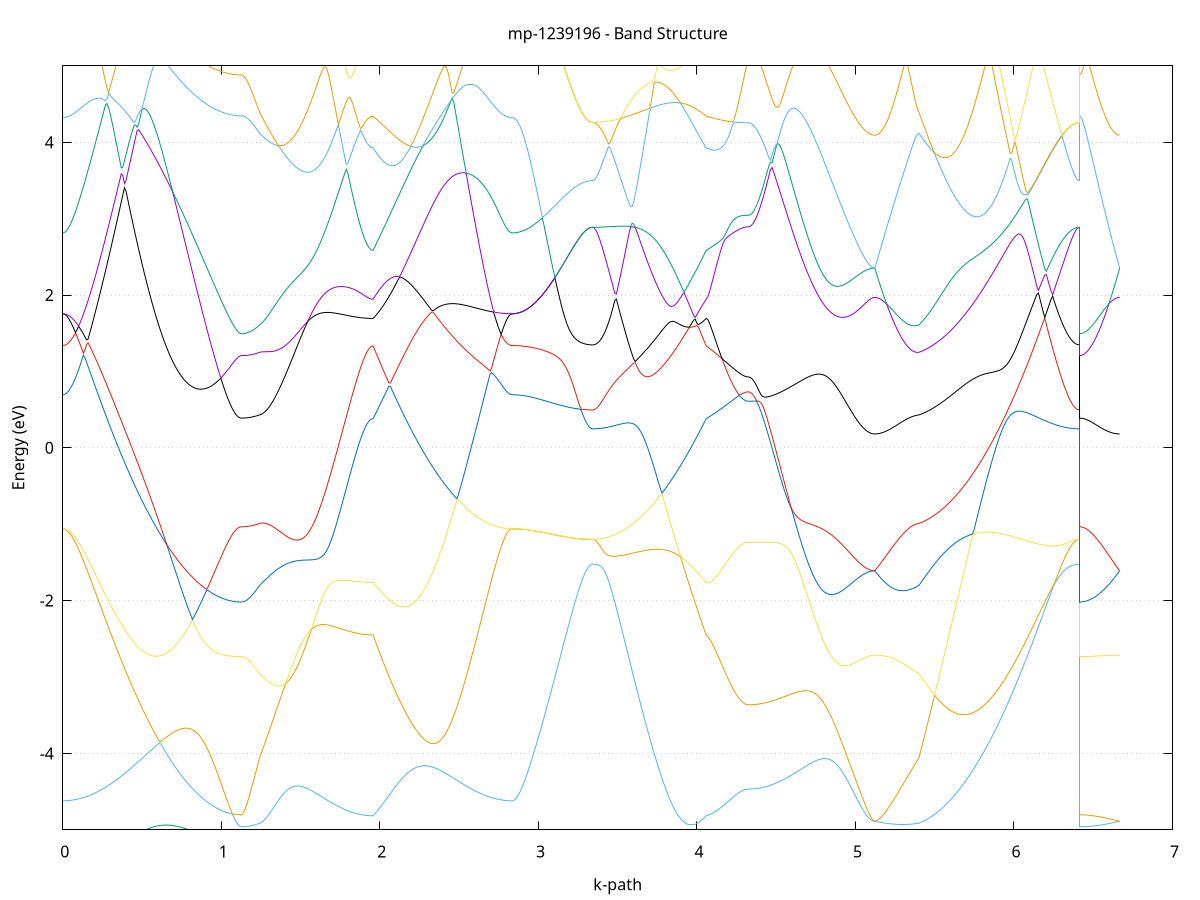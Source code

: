 set title 'mp-1239196 - Band Structure'
set xlabel 'k-path'
set ylabel 'Energy (eV)'
set grid y
set yrange [-5:5]
set terminal png size 800,600
set output 'mp-1239196_bands_gnuplot.png'
plot '-' using 1:2 with lines notitle, '-' using 1:2 with lines notitle, '-' using 1:2 with lines notitle, '-' using 1:2 with lines notitle, '-' using 1:2 with lines notitle, '-' using 1:2 with lines notitle, '-' using 1:2 with lines notitle, '-' using 1:2 with lines notitle, '-' using 1:2 with lines notitle, '-' using 1:2 with lines notitle, '-' using 1:2 with lines notitle, '-' using 1:2 with lines notitle, '-' using 1:2 with lines notitle, '-' using 1:2 with lines notitle, '-' using 1:2 with lines notitle, '-' using 1:2 with lines notitle, '-' using 1:2 with lines notitle, '-' using 1:2 with lines notitle, '-' using 1:2 with lines notitle, '-' using 1:2 with lines notitle, '-' using 1:2 with lines notitle, '-' using 1:2 with lines notitle, '-' using 1:2 with lines notitle, '-' using 1:2 with lines notitle, '-' using 1:2 with lines notitle, '-' using 1:2 with lines notitle, '-' using 1:2 with lines notitle, '-' using 1:2 with lines notitle, '-' using 1:2 with lines notitle, '-' using 1:2 with lines notitle, '-' using 1:2 with lines notitle, '-' using 1:2 with lines notitle, '-' using 1:2 with lines notitle, '-' using 1:2 with lines notitle, '-' using 1:2 with lines notitle, '-' using 1:2 with lines notitle, '-' using 1:2 with lines notitle, '-' using 1:2 with lines notitle, '-' using 1:2 with lines notitle, '-' using 1:2 with lines notitle, '-' using 1:2 with lines notitle, '-' using 1:2 with lines notitle, '-' using 1:2 with lines notitle, '-' using 1:2 with lines notitle, '-' using 1:2 with lines notitle, '-' using 1:2 with lines notitle, '-' using 1:2 with lines notitle, '-' using 1:2 with lines notitle, '-' using 1:2 with lines notitle, '-' using 1:2 with lines notitle, '-' using 1:2 with lines notitle, '-' using 1:2 with lines notitle, '-' using 1:2 with lines notitle, '-' using 1:2 with lines notitle, '-' using 1:2 with lines notitle, '-' using 1:2 with lines notitle, '-' using 1:2 with lines notitle, '-' using 1:2 with lines notitle, '-' using 1:2 with lines notitle, '-' using 1:2 with lines notitle, '-' using 1:2 with lines notitle, '-' using 1:2 with lines notitle, '-' using 1:2 with lines notitle, '-' using 1:2 with lines notitle
0.000000 -9.682880
0.009973 -9.682480
0.019946 -9.681480
0.029919 -9.679680
0.039892 -9.677180
0.049866 -9.673980
0.059839 -9.670080
0.069812 -9.665380
0.079785 -9.660080
0.089758 -9.653980
0.099731 -9.647180
0.109704 -9.639780
0.119677 -9.631580
0.129650 -9.622680
0.139624 -9.613080
0.149597 -9.602680
0.159570 -9.591680
0.169543 -9.579980
0.179516 -9.567480
0.189489 -9.554280
0.199462 -9.540480
0.209435 -9.525880
0.219408 -9.510580
0.229382 -9.494580
0.239355 -9.477880
0.249328 -9.460480
0.259301 -9.442380
0.269274 -9.423580
0.279247 -9.404080
0.289220 -9.383880
0.299193 -9.362980
0.309166 -9.341280
0.319140 -9.318980
0.329113 -9.295980
0.339086 -9.272280
0.349059 -9.247880
0.359032 -9.222780
0.369005 -9.196980
0.378978 -9.170480
0.388951 -9.143280
0.398924 -9.115380
0.408897 -9.086880
0.418871 -9.057580
0.428844 -9.027680
0.438817 -8.997080
0.448790 -8.965780
0.458763 -8.933780
0.468736 -8.901080
0.478709 -8.867680
0.488682 -8.833680
0.498655 -8.798980
0.508629 -8.763580
0.518602 -8.727580
0.528575 -8.690880
0.538548 -8.653480
0.548521 -8.615480
0.558494 -8.576780
0.568467 -8.537380
0.578440 -8.497380
0.588413 -8.456680
0.598387 -8.415280
0.608360 -8.373380
0.618333 -8.330680
0.628306 -8.287480
0.638279 -8.243480
0.648252 -8.198980
0.658225 -8.153780
0.668198 -8.107980
0.678171 -8.061580
0.688145 -8.014480
0.698118 -7.966780
0.708091 -7.918580
0.718064 -7.869680
0.728037 -7.820180
0.738010 -7.770080
0.747983 -7.719380
0.757956 -7.668180
0.767929 -7.616280
0.777903 -7.563880
0.787876 -7.510980
0.797849 -7.457480
0.807822 -7.403380
0.817795 -7.348780
0.827768 -7.293680
0.837741 -7.238080
0.847714 -7.181980
0.857687 -7.125380
0.867661 -7.068380
0.877634 -7.010880
0.887607 -6.952880
0.897580 -6.894580
0.907553 -6.835880
0.917526 -6.776880
0.927499 -6.717480
0.937472 -6.657880
0.947445 -6.597980
0.957419 -6.537980
0.967392 -6.477780
0.977365 -6.417680
0.987338 -6.357480
0.997311 -6.297580
1.007284 -6.237980
1.017257 -6.178880
1.027230 -6.120580
1.037203 -6.063180
1.047176 -6.007380
1.057150 -5.953480
1.067123 -5.902280
1.077096 -5.854680
1.087069 -5.811980
1.097042 -5.775680
1.107015 -5.747680
1.116988 -5.729880
1.126961 -5.723780
1.126961 -5.723780
1.136486 -5.723780
1.146010 -5.723980
1.155535 -5.724180
1.165059 -5.724480
1.174584 -5.724880
1.184108 -5.725380
1.193633 -5.725980
1.203157 -5.726680
1.212682 -5.727580
1.222206 -5.728580
1.231730 -5.770780
1.241255 -5.835880
1.241255 -5.835880
1.251200 -5.883680
1.261146 -5.930980
1.271091 -5.977780
1.281036 -6.024080
1.290982 -6.069780
1.300927 -6.114880
1.310872 -6.159480
1.320818 -6.203480
1.330763 -6.246880
1.340708 -6.289780
1.350654 -6.331980
1.360599 -6.373480
1.370544 -6.414480
1.380490 -6.454780
1.390435 -6.494480
1.400380 -6.533580
1.410326 -6.571980
1.420271 -6.609780
1.430216 -6.646880
1.440162 -6.683380
1.450107 -6.719180
1.460052 -6.754380
1.469998 -6.788780
1.479943 -6.822680
1.489888 -6.855780
1.499834 -6.888280
1.509779 -6.920080
1.519724 -6.951180
1.529670 -6.981680
1.539615 -7.011480
1.549560 -7.040580
1.559506 -7.068980
1.569451 -7.096680
1.579396 -7.123680
1.589342 -7.150080
1.599287 -7.175680
1.609232 -7.200680
1.619178 -7.224980
1.629123 -7.248580
1.639068 -7.271480
1.649014 -7.293680
1.658959 -7.315180
1.668904 -7.335980
1.678850 -7.356080
1.688795 -7.375480
1.698740 -7.394280
1.708686 -7.412280
1.718631 -7.429580
1.728576 -7.446180
1.738522 -7.462080
1.748467 -7.477280
1.758412 -7.491780
1.768358 -7.505580
1.778303 -7.518680
1.788248 -7.531080
1.798194 -7.542780
1.808139 -7.553780
1.818084 -7.563980
1.828030 -7.573580
1.837975 -7.582480
1.847921 -7.590580
1.857866 -7.598080
1.867811 -7.604780
1.877757 -7.610780
1.887702 -7.616080
1.897647 -7.620780
1.907593 -7.624680
1.917538 -7.627780
1.927483 -7.630280
1.937429 -7.632080
1.947374 -7.633180
1.957319 -7.633480
1.957319 -7.633480
1.967293 -7.583780
1.977267 -7.533380
1.987241 -7.482480
1.997215 -7.431080
2.007189 -7.382480
2.017162 -7.430280
2.027136 -7.478280
2.037110 -7.526180
2.047084 -7.574180
2.057058 -7.621980
2.067032 -7.669780
2.077006 -7.717280
2.086979 -7.764580
2.096953 -7.811680
2.106927 -7.858380
2.116901 -7.904780
2.126875 -7.950880
2.136849 -7.996580
2.146823 -8.041880
2.156796 -8.086680
2.166770 -8.131080
2.176744 -8.175080
2.186718 -8.218480
2.196692 -8.261480
2.206666 -8.303880
2.216640 -8.345880
2.226613 -8.387180
2.236587 -8.428080
2.246561 -8.468280
2.256535 -8.507980
2.266509 -8.547080
2.276483 -8.585680
2.286457 -8.623580
2.296431 -8.660880
2.306404 -8.697680
2.316378 -8.733780
2.326352 -8.769280
2.336326 -8.804080
2.346300 -8.838380
2.356274 -8.871880
2.366248 -8.904880
2.376221 -8.937180
2.386195 -8.968780
2.396169 -8.999780
2.406143 -9.030180
2.416117 -9.059880
2.426091 -9.088880
2.436065 -9.117180
2.446038 -9.144880
2.456012 -9.171880
2.465986 -9.198180
2.475960 -9.223880
2.485934 -9.248880
2.495908 -9.273180
2.505882 -9.296780
2.515855 -9.319680
2.525829 -9.341880
2.535803 -9.363380
2.545777 -9.384280
2.555751 -9.404380
2.565725 -9.423880
2.575699 -9.442680
2.585672 -9.460680
2.595646 -9.478080
2.605620 -9.494780
2.615594 -9.510680
2.625568 -9.525980
2.635542 -9.540480
2.645516 -9.554380
2.655490 -9.567480
2.665463 -9.579980
2.675437 -9.591680
2.685411 -9.602780
2.695385 -9.613080
2.705359 -9.622680
2.715333 -9.631580
2.725307 -9.639780
2.735280 -9.647180
2.745254 -9.653980
2.755228 -9.660080
2.765202 -9.665380
2.775176 -9.670080
2.785150 -9.673980
2.795124 -9.677180
2.805097 -9.679680
2.815071 -9.681480
2.825045 -9.682480
2.835019 -9.682880
2.835019 -9.682880
2.844971 -9.682680
2.854923 -9.682180
2.864875 -9.681280
2.874827 -9.679980
2.884779 -9.678380
2.894731 -9.676480
2.904683 -9.674180
2.914635 -9.671580
2.924587 -9.668580
2.934539 -9.665380
2.944491 -9.661780
2.954443 -9.657880
2.964395 -9.653680
2.974347 -9.649180
2.984299 -9.644380
2.994251 -9.639380
3.004203 -9.634080
3.014155 -9.628580
3.024107 -9.622780
3.034059 -9.616880
3.044011 -9.610680
3.053963 -9.604380
3.063915 -9.597980
3.073867 -9.591380
3.083819 -9.584680
3.093771 -9.577880
3.103723 -9.571080
3.113675 -9.564180
3.123627 -9.557280
3.133579 -9.550380
3.143531 -9.543580
3.153483 -9.536780
3.163435 -9.530180
3.173387 -9.523580
3.183339 -9.517280
3.193291 -9.511080
3.203243 -9.505080
3.213195 -9.499380
3.223147 -9.493980
3.233099 -9.488880
3.243051 -9.484080
3.253003 -9.479580
3.262955 -9.475580
3.272907 -9.471980
3.282859 -9.468780
3.292811 -9.466080
3.302763 -9.463780
3.312715 -9.462080
3.322667 -9.460780
3.332619 -9.459980
3.342571 -9.459780
3.342571 -9.459780
3.352516 -9.459380
3.362462 -9.458280
3.372407 -9.456480
3.382352 -9.453980
3.392298 -9.450780
3.402243 -9.446780
3.412188 -9.442180
3.422134 -9.436780
3.432079 -9.430680
3.442024 -9.423780
3.451970 -9.416280
3.461915 -9.407980
3.471860 -9.399080
3.481806 -9.389380
3.491751 -9.378880
3.501696 -9.367780
3.511642 -9.355980
3.521587 -9.343380
3.531532 -9.330080
3.541478 -9.316180
3.551423 -9.301480
3.561368 -9.285980
3.571314 -9.269880
3.581259 -9.253080
3.591204 -9.235480
3.601150 -9.217280
3.611095 -9.198280
3.621040 -9.178580
3.630986 -9.158180
3.640931 -9.137080
3.650876 -9.115280
3.660822 -9.092780
3.670767 -9.069580
3.680712 -9.045680
3.690658 -9.021080
3.700603 -8.995780
3.710548 -8.969780
3.720494 -8.943080
3.730439 -8.915580
3.740384 -8.887480
3.750330 -8.858680
3.760275 -8.829180
3.770220 -8.799080
3.780166 -8.768180
3.790111 -8.736580
3.800056 -8.704380
3.810002 -8.671380
3.819947 -8.637780
3.829892 -8.603480
3.839838 -8.568480
3.849783 -8.532880
3.859728 -8.496580
3.869674 -8.459580
3.879619 -8.421880
3.889564 -8.383580
3.899510 -8.344580
3.909455 -8.304880
3.919400 -8.264580
3.929346 -8.223580
3.939291 -8.181980
3.949236 -8.139680
3.959182 -8.096780
3.969127 -8.053280
3.979072 -8.009080
3.989018 -7.964280
3.998963 -7.918880
4.008908 -7.872780
4.018854 -7.826180
4.028799 -7.778880
4.038744 -7.730980
4.048690 -7.682580
4.058635 -7.633480
4.058635 -7.633480
4.068499 -7.618980
4.078364 -7.605380
4.088228 -7.592480
4.098092 -7.580580
4.107956 -7.569580
4.117820 -7.559580
4.127685 -7.550580
4.137549 -7.542680
4.147413 -7.535780
4.157277 -7.529880
4.167142 -7.525080
4.177006 -7.521080
4.186870 -7.518080
4.196734 -7.515780
4.206598 -7.514180
4.216463 -7.513180
4.226327 -7.512680
4.236191 -7.512480
4.246055 -7.512580
4.255919 -7.512880
4.265784 -7.513280
4.275648 -7.513780
4.285512 -7.514180
4.295376 -7.514580
4.305241 -7.514880
4.315105 -7.515080
4.324969 -7.515080
4.324969 -7.515080
4.334930 -7.514780
4.344891 -7.513680
4.354852 -7.511980
4.364813 -7.509580
4.374774 -7.506380
4.384735 -7.502580
4.394696 -7.498080
4.404657 -7.492880
4.414618 -7.486980
4.424579 -7.480380
4.434540 -7.473080
4.444501 -7.465180
4.454462 -7.456480
4.464423 -7.447080
4.474384 -7.437080
4.484345 -7.426380
4.494306 -7.414880
4.504267 -7.402780
4.514228 -7.390080
4.524190 -7.376580
4.534151 -7.362380
4.544112 -7.347580
4.554073 -7.332080
4.564034 -7.315880
4.573995 -7.298980
4.583956 -7.281480
4.593917 -7.263180
4.603878 -7.244280
4.613839 -7.224780
4.623800 -7.204580
4.633761 -7.183680
4.643722 -7.162080
4.653683 -7.139880
4.663644 -7.117080
4.673605 -7.093580
4.683566 -7.069380
4.693527 -7.044580
4.703488 -7.019080
4.713449 -6.993080
4.723410 -6.966380
4.733371 -6.938980
4.743332 -6.911080
4.753293 -6.882480
4.763254 -6.853380
4.773215 -6.823580
4.783176 -6.793180
4.793137 -6.762280
4.803098 -6.730780
4.813059 -6.698680
4.823020 -6.666080
4.832981 -6.632980
4.842942 -6.599280
4.852903 -6.565080
4.862864 -6.530380
4.872825 -6.495280
4.882786 -6.459680
4.892747 -6.423680
4.902708 -6.387380
4.912669 -6.350680
4.922631 -6.313580
4.932592 -6.276280
4.942553 -6.238780
4.952514 -6.201180
4.962475 -6.163480
4.972436 -6.125780
4.982397 -6.088180
4.992358 -6.050780
5.002319 -6.013880
5.012280 -5.977580
5.022241 -5.941980
5.032202 -5.907580
5.042163 -5.874480
5.052124 -5.843280
5.062085 -5.814280
5.072046 -5.788180
5.082007 -5.765480
5.091968 -5.746880
5.101929 -5.732980
5.111890 -5.724380
5.121851 -5.721480
5.121851 -5.721480
5.131791 -5.721980
5.141731 -5.723280
5.151672 -5.725280
5.161612 -5.727680
5.171552 -5.730580
5.181492 -5.733680
5.191432 -5.736980
5.201373 -5.740380
5.211313 -5.743780
5.221253 -5.747080
5.231193 -5.750280
5.241133 -5.753280
5.251074 -5.756080
5.261014 -5.758580
5.270954 -5.760880
5.280894 -5.762880
5.290835 -5.764580
5.300775 -5.765880
5.310715 -5.766980
5.320655 -5.767880
5.330595 -5.768580
5.340536 -5.769280
5.350476 -5.770480
5.360416 -5.772780
5.370356 -5.778280
5.380296 -5.790080
5.390237 -5.809980
5.400177 -5.835880
5.400177 -5.835880
5.410105 -5.903480
5.420033 -5.970780
5.429961 -6.037480
5.439889 -6.103880
5.449817 -6.169680
5.459745 -6.234980
5.469674 -6.299780
5.479602 -6.364080
5.489530 -6.427780
5.499458 -6.490880
5.509386 -6.553480
5.519314 -6.615380
5.529242 -6.676780
5.539170 -6.737580
5.549099 -6.797680
5.559027 -6.857280
5.568955 -6.916180
5.578883 -6.974580
5.588811 -7.032280
5.598739 -7.089280
5.608667 -7.145780
5.618595 -7.201580
5.628523 -7.256780
5.638452 -7.311280
5.648380 -7.365180
5.658308 -7.418380
5.668236 -7.470980
5.678164 -7.522880
5.688092 -7.574180
5.698020 -7.624880
5.707948 -7.674780
5.717877 -7.724180
5.727805 -7.772780
5.737733 -7.820780
5.747661 -7.868080
5.757589 -7.914780
5.767517 -7.960780
5.777445 -8.006080
5.787373 -8.050680
5.797301 -8.094680
5.807230 -8.137980
5.817158 -8.180580
5.827086 -8.222480
5.837014 -8.263780
5.846942 -8.304380
5.856870 -8.344180
5.866798 -8.383380
5.876726 -8.421980
5.886654 -8.459780
5.896583 -8.496880
5.906511 -8.533380
5.916439 -8.569180
5.926367 -8.604180
5.936295 -8.638580
5.946223 -8.672280
5.956151 -8.705280
5.966079 -8.737580
5.976008 -8.769180
5.985936 -8.800080
5.995864 -8.830280
6.005792 -8.859780
6.015720 -8.888580
6.025648 -8.916680
6.035576 -8.944080
6.045504 -8.970780
6.055432 -8.996780
6.065361 -9.022080
6.075289 -9.046680
6.085217 -9.070580
6.095145 -9.093780
6.105073 -9.116180
6.115001 -9.137980
6.124929 -9.158980
6.134857 -9.179380
6.144785 -9.198980
6.154714 -9.217980
6.164642 -9.236180
6.174570 -9.253680
6.184498 -9.270480
6.194426 -9.286580
6.204354 -9.301880
6.214282 -9.316580
6.224210 -9.330480
6.234139 -9.343780
6.244067 -9.356280
6.253995 -9.368080
6.263923 -9.379180
6.273851 -9.389580
6.283779 -9.399280
6.293707 -9.408180
6.303635 -9.416380
6.313563 -9.423980
6.323492 -9.430780
6.333420 -9.436780
6.343348 -9.442180
6.353276 -9.446880
6.363204 -9.450780
6.373132 -9.453980
6.383060 -9.456480
6.392988 -9.458280
6.402916 -9.459380
6.412845 -9.459780
6.412845 -5.723780
6.422605 -5.723780
6.432366 -5.723780
6.442126 -5.723680
6.451887 -5.723680
6.461648 -5.723580
6.471408 -5.723480
6.481169 -5.723380
6.490930 -5.723280
6.500690 -5.723180
6.510451 -5.723080
6.520211 -5.722880
6.529972 -5.722780
6.539733 -5.722680
6.549493 -5.722480
6.559254 -5.722380
6.569014 -5.722280
6.578775 -5.722080
6.588536 -5.721980
6.598296 -5.721880
6.608057 -5.721780
6.617817 -5.721680
6.627578 -5.721680
6.637339 -5.721580
6.647099 -5.721580
6.656860 -5.721580
6.666621 -5.721480
e
0.000000 -5.478680
0.009973 -5.478380
0.019946 -5.477680
0.029919 -5.476480
0.039892 -5.474780
0.049866 -5.472580
0.059839 -5.469880
0.069812 -5.466680
0.079785 -5.463080
0.089758 -5.458980
0.099731 -5.454380
0.109704 -5.449280
0.119677 -5.443780
0.129650 -5.437780
0.139624 -5.431380
0.149597 -5.424480
0.159570 -5.417180
0.169543 -5.409480
0.179516 -5.401380
0.189489 -5.392780
0.199462 -5.383780
0.209435 -5.374480
0.219408 -5.364780
0.229382 -5.354680
0.239355 -5.344280
0.249328 -5.333480
0.259301 -5.322380
0.269274 -5.310980
0.279247 -5.299280
0.289220 -5.287380
0.299193 -5.275180
0.309166 -5.262780
0.319140 -5.250180
0.329113 -5.237380
0.339086 -5.224380
0.349059 -5.211380
0.359032 -5.198180
0.369005 -5.184980
0.378978 -5.171680
0.388951 -5.158380
0.398924 -5.145180
0.408897 -5.132080
0.418871 -5.118980
0.428844 -5.106080
0.438817 -5.093380
0.448790 -5.080880
0.458763 -5.068680
0.468736 -5.056780
0.478709 -5.045280
0.488682 -5.034080
0.498655 -5.023380
0.508629 -5.013180
0.518602 -5.003480
0.528575 -4.994380
0.538548 -4.985880
0.548521 -4.977980
0.558494 -4.970780
0.568467 -4.964280
0.578440 -4.958480
0.588413 -4.953380
0.598387 -4.949080
0.608360 -4.945580
0.618333 -4.942780
0.628306 -4.940680
0.638279 -4.939380
0.648252 -4.938880
0.658225 -4.938980
0.668198 -4.939880
0.678171 -4.941480
0.688145 -4.943580
0.698118 -4.946480
0.708091 -4.949780
0.718064 -4.953780
0.728037 -4.958180
0.738010 -4.963080
0.747983 -4.968280
0.757956 -4.973980
0.767929 -4.979980
0.777903 -4.986280
0.787876 -4.992880
0.797849 -4.999680
0.807822 -5.006580
0.817795 -5.013680
0.827768 -5.020780
0.837741 -5.028080
0.847714 -5.035280
0.857687 -5.042580
0.867661 -5.049780
0.877634 -5.056980
0.887607 -5.064080
0.897580 -5.071080
0.907553 -5.077880
0.917526 -5.084580
0.927499 -5.091080
0.937472 -5.097380
0.947445 -5.103380
0.957419 -5.109280
0.967392 -5.114880
0.977365 -5.120180
0.987338 -5.125180
0.997311 -5.129880
1.007284 -5.134380
1.017257 -5.138480
1.027230 -5.142180
1.037203 -5.145680
1.047176 -5.148780
1.057150 -5.151580
1.067123 -5.153980
1.077096 -5.155980
1.087069 -5.157680
1.097042 -5.158980
1.107015 -5.159880
1.116988 -5.160480
1.126961 -5.160680
1.126961 -5.160680
1.136486 -5.174680
1.146010 -5.211380
1.155535 -5.261780
1.165059 -5.319380
1.174584 -5.380880
1.184108 -5.444380
1.193633 -5.509080
1.203157 -5.574380
1.212682 -5.639880
1.222206 -5.705380
1.231730 -5.729780
1.241255 -5.731080
1.241255 -5.731080
1.251200 -5.734880
1.261146 -5.743880
1.271091 -5.757580
1.281036 -5.775380
1.290982 -5.796580
1.300927 -5.820680
1.310872 -5.846980
1.320818 -5.875180
1.330763 -5.904680
1.340708 -5.935380
1.350654 -5.966880
1.360599 -5.998880
1.370544 -6.031280
1.380490 -6.063980
1.390435 -6.096780
1.400380 -6.129580
1.410326 -6.162280
1.420271 -6.194880
1.430216 -6.227280
1.440162 -6.259380
1.450107 -6.291080
1.460052 -6.322480
1.469998 -6.353580
1.479943 -6.384080
1.489888 -6.414280
1.499834 -6.443980
1.509779 -6.473180
1.519724 -6.501780
1.529670 -6.529980
1.539615 -6.557580
1.549560 -6.584680
1.559506 -6.611180
1.569451 -6.637080
1.579396 -6.662380
1.589342 -6.687180
1.599287 -6.711280
1.609232 -6.734880
1.619178 -6.757780
1.629123 -6.780080
1.639068 -6.801780
1.649014 -6.822880
1.658959 -6.843280
1.668904 -6.863080
1.678850 -6.882180
1.688795 -6.900680
1.698740 -6.918580
1.708686 -6.935780
1.718631 -6.952280
1.728576 -6.968180
1.738522 -6.983380
1.748467 -6.997980
1.758412 -7.011880
1.768358 -7.025080
1.778303 -7.037580
1.788248 -7.049480
1.798194 -7.060680
1.808139 -7.071280
1.818084 -7.081180
1.828030 -7.090380
1.837975 -7.098880
1.847921 -7.106680
1.857866 -7.113880
1.867811 -7.120380
1.877757 -7.126180
1.887702 -7.131280
1.897647 -7.135680
1.907593 -7.139480
1.917538 -7.142480
1.927483 -7.144880
1.937429 -7.146580
1.947374 -7.147680
1.957319 -7.147980
1.957319 -7.147980
1.967293 -7.193980
1.977267 -7.240480
1.987241 -7.287480
1.997215 -7.334880
2.007189 -7.379080
2.017162 -7.326480
2.027136 -7.273480
2.037110 -7.219980
2.047084 -7.165880
2.057058 -7.111380
2.067032 -7.056480
2.077006 -7.001080
2.086979 -6.945280
2.096953 -6.889080
2.106927 -6.832580
2.116901 -6.775680
2.126875 -6.718580
2.136849 -6.661180
2.146823 -6.603480
2.156796 -6.545680
2.166770 -6.487780
2.176744 -6.429780
2.186718 -6.371780
2.196692 -6.313780
2.206666 -6.255980
2.216640 -6.198480
2.226613 -6.141180
2.236587 -6.084380
2.246561 -6.028180
2.256535 -5.972680
2.266509 -5.917980
2.276483 -5.864380
2.286457 -5.811980
2.296431 -5.760980
2.306404 -5.711680
2.316378 -5.664180
2.326352 -5.618880
2.336326 -5.575880
2.346300 -5.535480
2.356274 -5.497880
2.366248 -5.463380
2.376221 -5.432080
2.386195 -5.404080
2.396169 -5.379380
2.406143 -5.358080
2.416117 -5.339980
2.426091 -5.325180
2.436065 -5.313380
2.446038 -5.304380
2.456012 -5.297880
2.465986 -5.293780
2.475960 -5.291780
2.485934 -5.291680
2.495908 -5.293080
2.505882 -5.295980
2.515855 -5.299980
2.525829 -5.305080
2.535803 -5.310980
2.545777 -5.317580
2.555751 -5.324680
2.565725 -5.332180
2.575699 -5.340080
2.585672 -5.348180
2.595646 -5.356380
2.605620 -5.364580
2.615594 -5.372880
2.625568 -5.381080
2.635542 -5.389080
2.645516 -5.396980
2.655490 -5.404680
2.665463 -5.412080
2.675437 -5.419180
2.685411 -5.426080
2.695385 -5.432480
2.705359 -5.438680
2.715333 -5.444380
2.725307 -5.449680
2.735280 -5.454680
2.745254 -5.459080
2.755228 -5.463180
2.765202 -5.466780
2.775176 -5.469880
2.785150 -5.472580
2.795124 -5.474780
2.805097 -5.476480
2.815071 -5.477680
2.825045 -5.478380
2.835019 -5.478680
2.835019 -5.478680
2.844971 -5.483180
2.854923 -5.496480
2.864875 -5.517680
2.874827 -5.545480
2.884779 -5.578680
2.894731 -5.616080
2.904683 -5.656680
2.914635 -5.699580
2.924587 -5.744180
2.934539 -5.789980
2.944491 -5.836480
2.954443 -5.883380
2.964395 -5.930580
2.974347 -5.977680
2.984299 -6.024480
2.994251 -6.071080
3.004203 -6.117180
3.014155 -6.162780
3.024107 -6.207680
3.034059 -6.251880
3.044011 -6.295280
3.053963 -6.337880
3.063915 -6.379480
3.073867 -6.420280
3.083819 -6.459980
3.093771 -6.498680
3.103723 -6.536280
3.113675 -6.572780
3.123627 -6.608080
3.133579 -6.642280
3.143531 -6.675080
3.153483 -6.706680
3.163435 -6.736880
3.173387 -6.765780
3.183339 -6.793280
3.193291 -6.819280
3.203243 -6.843880
3.213195 -6.866980
3.223147 -6.888480
3.233099 -6.908380
3.243051 -6.926680
3.253003 -6.943380
3.262955 -6.958380
3.272907 -6.971680
3.282859 -6.983280
3.292811 -6.993080
3.302763 -7.001180
3.312715 -7.007480
3.322667 -7.011980
3.332619 -7.014680
3.342571 -7.015580
3.342571 -7.015580
3.352516 -7.015280
3.362462 -7.014480
3.372407 -7.013180
3.382352 -7.011280
3.392298 -7.008780
3.402243 -7.005880
3.412188 -7.002380
3.422134 -6.998380
3.432079 -6.993780
3.442024 -6.988680
3.451970 -6.983180
3.461915 -6.977080
3.471860 -6.970480
3.481806 -6.963380
3.491751 -6.955780
3.501696 -6.947680
3.511642 -6.939180
3.521587 -6.930180
3.531532 -6.920680
3.541478 -6.910880
3.551423 -6.900580
3.561368 -6.889780
3.571314 -6.878680
3.581259 -6.867280
3.591204 -6.855480
3.601150 -6.843280
3.611095 -6.830880
3.621040 -6.818080
3.630986 -6.805180
3.640931 -6.791980
3.650876 -6.778580
3.660822 -6.765080
3.670767 -6.751480
3.680712 -6.737880
3.690658 -6.724280
3.700603 -6.710680
3.710548 -6.697280
3.720494 -6.684080
3.730439 -6.671180
3.740384 -6.658580
3.750330 -6.646580
3.760275 -6.635080
3.770220 -6.624280
3.780166 -6.614380
3.790111 -6.605480
3.800056 -6.597580
3.810002 -6.591080
3.819947 -6.585980
3.829892 -6.582580
3.839838 -6.580980
3.849783 -6.581380
3.859728 -6.583980
3.869674 -6.588880
3.879619 -6.596280
3.889564 -6.606380
3.899510 -6.619180
3.909455 -6.634780
3.919400 -6.653180
3.929346 -6.674380
3.939291 -6.698280
3.949236 -6.724980
3.959182 -6.754080
3.969127 -6.785680
3.979072 -6.819380
3.989018 -6.855280
3.998963 -6.892880
4.008908 -6.932280
4.018854 -6.973080
4.028799 -7.015280
4.038744 -7.058580
4.048690 -7.102880
4.058635 -7.147980
4.058635 -7.147980
4.068499 -7.161280
4.078364 -7.173680
4.088228 -7.185080
4.098092 -7.195580
4.107956 -7.205180
4.117820 -7.213680
4.127685 -7.221180
4.137549 -7.227680
4.147413 -7.233180
4.157277 -7.237580
4.167142 -7.241080
4.177006 -7.243680
4.186870 -7.245580
4.196734 -7.246580
4.206598 -7.247080
4.216463 -7.247080
4.226327 -7.246680
4.236191 -7.245980
4.246055 -7.245080
4.255919 -7.244180
4.265784 -7.243180
4.275648 -7.242180
4.285512 -7.241380
4.295376 -7.240680
4.305241 -7.240080
4.315105 -7.239780
4.324969 -7.239680
4.324969 -7.239680
4.334930 -7.239280
4.344891 -7.238280
4.354852 -7.236480
4.364813 -7.233980
4.374774 -7.230880
4.384735 -7.226980
4.394696 -7.222380
4.404657 -7.217080
4.414618 -7.210980
4.424579 -7.204280
4.434540 -7.196880
4.444501 -7.188680
4.454462 -7.179880
4.464423 -7.170380
4.474384 -7.160080
4.484345 -7.149080
4.494306 -7.137480
4.504267 -7.125080
4.514228 -7.112080
4.524190 -7.098280
4.534151 -7.083780
4.544112 -7.068580
4.554073 -7.052780
4.564034 -7.036180
4.573995 -7.018880
4.583956 -7.000880
4.593917 -6.982180
4.603878 -6.962880
4.613839 -6.942780
4.623800 -6.922080
4.633761 -6.900580
4.643722 -6.878380
4.653683 -6.855580
4.663644 -6.832080
4.673605 -6.807880
4.683566 -6.782880
4.693527 -6.757380
4.703488 -6.731080
4.713449 -6.704080
4.723410 -6.676480
4.733371 -6.648080
4.743332 -6.619080
4.753293 -6.589480
4.763254 -6.559080
4.773215 -6.528080
4.783176 -6.496380
4.793137 -6.463980
4.803098 -6.430980
4.813059 -6.397280
4.823020 -6.362980
4.832981 -6.327980
4.842942 -6.292280
4.852903 -6.255980
4.862864 -6.219080
4.872825 -6.181480
4.882786 -6.143280
4.892747 -6.104480
4.902708 -6.064980
4.912669 -6.024980
4.922631 -5.984280
4.932592 -5.942980
4.942553 -5.901180
4.952514 -5.858780
4.962475 -5.815780
4.972436 -5.772280
4.982397 -5.728280
4.992358 -5.683780
5.002319 -5.638880
5.012280 -5.593480
5.022241 -5.547780
5.032202 -5.501880
5.042163 -5.455880
5.052124 -5.409880
5.062085 -5.364180
5.072046 -5.319280
5.082007 -5.275880
5.091968 -5.235380
5.101929 -5.200280
5.111890 -5.175080
5.121851 -5.165580
5.121851 -5.165580
5.131791 -5.167280
5.141731 -5.172480
5.151672 -5.180980
5.161612 -5.192580
5.171552 -5.206680
5.181492 -5.223080
5.191432 -5.241180
5.201373 -5.260980
5.211313 -5.281980
5.221253 -5.304080
5.231193 -5.327180
5.241133 -5.351180
5.251074 -5.375980
5.261014 -5.401580
5.270954 -5.427680
5.280894 -5.454480
5.290835 -5.481780
5.300775 -5.509580
5.310715 -5.537780
5.320655 -5.566280
5.330595 -5.594980
5.340536 -5.623580
5.350476 -5.651780
5.360416 -5.678680
5.370356 -5.702280
5.380296 -5.719480
5.390237 -5.728380
5.400177 -5.731080
5.400177 -5.731080
5.410105 -5.732680
5.420033 -5.734480
5.429961 -5.736580
5.439889 -5.738880
5.449817 -5.741580
5.459745 -5.744480
5.469674 -5.747780
5.479602 -5.751480
5.489530 -5.755480
5.499458 -5.759980
5.509386 -5.764880
5.519314 -5.770280
5.529242 -5.776180
5.539170 -5.782580
5.549099 -5.789580
5.559027 -5.797080
5.568955 -5.805180
5.578883 -5.813880
5.588811 -5.823180
5.598739 -5.833180
5.608667 -5.843780
5.618595 -5.854980
5.628523 -5.866880
5.638452 -5.879380
5.648380 -5.892580
5.658308 -5.906280
5.668236 -5.920680
5.678164 -5.935780
5.688092 -5.951380
5.698020 -5.967480
5.707948 -5.984280
5.717877 -6.001480
5.727805 -6.019180
5.737733 -6.037380
5.747661 -6.056080
5.757589 -6.075080
5.767517 -6.094480
5.777445 -6.114280
5.787373 -6.134380
5.797301 -6.154680
5.807230 -6.175280
5.817158 -6.196080
5.827086 -6.216980
5.837014 -6.238080
5.846942 -6.259280
5.856870 -6.280580
5.866798 -6.301880
5.876726 -6.323180
5.886654 -6.344580
5.896583 -6.365880
5.906511 -6.387080
5.916439 -6.408180
5.926367 -6.429180
5.936295 -6.450080
5.946223 -6.470780
5.956151 -6.491280
5.966079 -6.511680
5.976008 -6.531780
5.985936 -6.551580
5.995864 -6.571180
6.005792 -6.590480
6.015720 -6.609580
6.025648 -6.628280
6.035576 -6.646580
6.045504 -6.664680
6.055432 -6.682380
6.065361 -6.699680
6.075289 -6.716680
6.085217 -6.733180
6.095145 -6.749380
6.105073 -6.765180
6.115001 -6.780480
6.124929 -6.795380
6.134857 -6.809880
6.144785 -6.823980
6.154714 -6.837480
6.164642 -6.850680
6.174570 -6.863280
6.184498 -6.875480
6.194426 -6.887180
6.204354 -6.898480
6.214282 -6.909180
6.224210 -6.919380
6.234139 -6.929180
6.244067 -6.938380
6.253995 -6.947180
6.263923 -6.955380
6.273851 -6.963080
6.283779 -6.970280
6.293707 -6.976880
6.303635 -6.983080
6.313563 -6.988680
6.323492 -6.993780
6.333420 -6.998380
6.343348 -7.002380
6.353276 -7.005880
6.363204 -7.008780
6.373132 -7.011280
6.383060 -7.013180
6.392988 -7.014480
6.402916 -7.015280
6.412845 -7.015580
6.412845 -5.160680
6.422605 -5.160680
6.432366 -5.160680
6.442126 -5.160780
6.451887 -5.160880
6.461648 -5.161080
6.471408 -5.161280
6.481169 -5.161480
6.490930 -5.161680
6.500690 -5.161980
6.510451 -5.162280
6.520211 -5.162480
6.529972 -5.162780
6.539733 -5.163080
6.549493 -5.163380
6.559254 -5.163680
6.569014 -5.163980
6.578775 -5.164280
6.588536 -5.164480
6.598296 -5.164780
6.608057 -5.164980
6.617817 -5.165180
6.627578 -5.165280
6.637339 -5.165380
6.647099 -5.165480
6.656860 -5.165580
6.666621 -5.165580
e
0.000000 -4.620680
0.009973 -4.620380
0.019946 -4.619680
0.029919 -4.618380
0.039892 -4.616680
0.049866 -4.614380
0.059839 -4.611680
0.069812 -4.608480
0.079785 -4.604780
0.089758 -4.600580
0.099731 -4.595880
0.109704 -4.590680
0.119677 -4.584980
0.129650 -4.578880
0.139624 -4.572280
0.149597 -4.565180
0.159570 -4.557580
0.169543 -4.549580
0.179516 -4.541080
0.189489 -4.532080
0.199462 -4.522680
0.209435 -4.512880
0.219408 -4.502580
0.229382 -4.491780
0.239355 -4.480680
0.249328 -4.469080
0.259301 -4.456980
0.269274 -4.444580
0.279247 -4.431780
0.289220 -4.418480
0.299193 -4.404880
0.309166 -4.390880
0.319140 -4.376480
0.329113 -4.361780
0.339086 -4.346680
0.349059 -4.331180
0.359032 -4.315480
0.369005 -4.299380
0.378978 -4.282980
0.388951 -4.266280
0.398924 -4.249380
0.408897 -4.232080
0.418871 -4.214680
0.428844 -4.196980
0.438817 -4.178980
0.448790 -4.160880
0.458763 -4.142580
0.468736 -4.124180
0.478709 -4.105580
0.488682 -4.086880
0.498655 -4.067980
0.508629 -4.049180
0.518602 -4.030280
0.528575 -4.011280
0.538548 -3.992380
0.548521 -3.973480
0.558494 -3.954680
0.568467 -3.936080
0.578440 -3.917480
0.588413 -3.899180
0.598387 -3.881080
0.608360 -3.863280
0.618333 -3.877280
0.628306 -3.912880
0.638279 -3.947780
0.648252 -3.982080
0.658225 -4.015580
0.668198 -4.048480
0.678171 -4.080780
0.688145 -4.112280
0.698118 -4.143180
0.708091 -4.173280
0.718064 -4.202780
0.728037 -4.231580
0.738010 -4.259680
0.747983 -4.287080
0.757956 -4.313780
0.767929 -4.339880
0.777903 -4.365180
0.787876 -4.389780
0.797849 -4.413680
0.807822 -4.436880
0.817795 -4.459380
0.827768 -4.481280
0.837741 -4.502380
0.847714 -4.522780
0.857687 -4.542480
0.867661 -4.561380
0.877634 -4.579680
0.887607 -4.597280
0.897580 -4.614080
0.907553 -4.630280
0.917526 -4.645680
0.927499 -4.660380
0.937472 -4.674380
0.947445 -4.687680
0.957419 -4.700280
0.967392 -4.712180
0.977365 -4.723280
0.987338 -4.733680
0.997311 -4.743480
1.007284 -4.752380
1.017257 -4.760680
1.027230 -4.768280
1.037203 -4.775080
1.047176 -4.781180
1.057150 -4.786580
1.067123 -4.791280
1.077096 -4.828680
1.087069 -4.871980
1.097042 -4.908680
1.107015 -4.936980
1.116988 -4.955080
1.126961 -4.961280
1.126961 -4.961280
1.136486 -4.960880
1.146010 -4.959880
1.155535 -4.958280
1.165059 -4.955980
1.174584 -4.953080
1.184108 -4.949480
1.193633 -4.945180
1.203157 -4.940280
1.212682 -4.934680
1.222206 -4.928480
1.231730 -4.921580
1.241255 -4.914080
1.241255 -4.914080
1.251200 -4.905480
1.261146 -4.891580
1.271091 -4.872980
1.281036 -4.850380
1.290982 -4.824680
1.300927 -4.796480
1.310872 -4.766580
1.320818 -4.735480
1.330763 -4.703980
1.340708 -4.672480
1.350654 -4.641580
1.360599 -4.611580
1.370544 -4.583080
1.380490 -4.556280
1.390435 -4.531580
1.400380 -4.509180
1.410326 -4.489380
1.420271 -4.472280
1.430216 -4.457980
1.440162 -4.446480
1.450107 -4.437680
1.460052 -4.431580
1.469998 -4.427980
1.479943 -4.426680
1.489888 -4.427580
1.499834 -4.430380
1.509779 -4.434880
1.519724 -4.440980
1.529670 -4.448280
1.539615 -4.456880
1.549560 -4.466380
1.559506 -4.476680
1.569451 -4.487680
1.579396 -4.499280
1.589342 -4.511280
1.599287 -4.523580
1.609232 -4.536180
1.619178 -4.548980
1.629123 -4.561780
1.639068 -4.574680
1.649014 -4.587580
1.658959 -4.600280
1.668904 -4.612980
1.678850 -4.625380
1.688795 -4.637680
1.698740 -4.649680
1.708686 -4.661380
1.718631 -4.672880
1.728576 -4.683980
1.738522 -4.694680
1.748467 -4.705080
1.758412 -4.715080
1.768358 -4.724680
1.778303 -4.733880
1.788248 -4.742680
1.798194 -4.750980
1.808139 -4.758780
1.818084 -4.766180
1.828030 -4.773080
1.837975 -4.779580
1.847921 -4.785480
1.857866 -4.790980
1.867811 -4.795880
1.877757 -4.800280
1.887702 -4.804280
1.897647 -4.807680
1.907593 -4.810580
1.917538 -4.812880
1.927483 -4.814780
1.937429 -4.816080
1.947374 -4.816880
1.957319 -4.817080
1.957319 -4.817080
1.967293 -4.794180
1.977267 -4.769980
1.987241 -4.744780
1.997215 -4.718580
2.007189 -4.691680
2.017162 -4.664180
2.027136 -4.636180
2.037110 -4.607780
2.047084 -4.579280
2.057058 -4.550780
2.067032 -4.522280
2.077006 -4.494080
2.086979 -4.466180
2.096953 -4.438880
2.106927 -4.412180
2.116901 -4.386280
2.126875 -4.361280
2.136849 -4.337380
2.146823 -4.314680
2.156796 -4.293180
2.166770 -4.273080
2.176744 -4.254580
2.186718 -4.237580
2.196692 -4.222280
2.206666 -4.208780
2.216640 -4.196880
2.226613 -4.186880
2.236587 -4.178580
2.246561 -4.171980
2.256535 -4.167180
2.266509 -4.164080
2.276483 -4.162480
2.286457 -4.162480
2.296431 -4.163980
2.306404 -4.166880
2.316378 -4.170980
2.326352 -4.176280
2.336326 -4.182680
2.346300 -4.190080
2.356274 -4.198380
2.366248 -4.207480
2.376221 -4.217280
2.386195 -4.227680
2.396169 -4.238680
2.406143 -4.250180
2.416117 -4.262080
2.426091 -4.274280
2.436065 -4.286680
2.446038 -4.299380
2.456012 -4.312180
2.465986 -4.325080
2.475960 -4.338080
2.485934 -4.351080
2.495908 -4.363980
2.505882 -4.376880
2.515855 -4.389680
2.525829 -4.402280
2.535803 -4.414680
2.545777 -4.426980
2.555751 -4.438980
2.565725 -4.450780
2.575699 -4.462280
2.585672 -4.473480
2.595646 -4.484380
2.605620 -4.494880
2.615594 -4.505080
2.625568 -4.514980
2.635542 -4.524380
2.645516 -4.533480
2.655490 -4.542180
2.665463 -4.550480
2.675437 -4.558280
2.685411 -4.565680
2.695385 -4.572680
2.705359 -4.579180
2.715333 -4.585180
2.725307 -4.590780
2.735280 -4.595980
2.745254 -4.600580
2.755228 -4.604780
2.765202 -4.608480
2.775176 -4.611680
2.785150 -4.614380
2.795124 -4.616680
2.805097 -4.618380
2.815071 -4.619680
2.825045 -4.620380
2.835019 -4.620680
2.835019 -4.620680
2.844971 -4.615280
2.854923 -4.599780
2.864875 -4.574780
2.874827 -4.541580
2.884779 -4.501480
2.894731 -4.455680
2.904683 -4.405180
2.914635 -4.350880
2.924587 -4.293280
2.934539 -4.232980
2.944491 -4.170380
2.954443 -4.105880
2.964395 -4.039580
2.974347 -3.971880
2.984299 -3.902780
2.994251 -3.832480
3.004203 -3.761080
3.014155 -3.688780
3.024107 -3.615480
3.034059 -3.541380
3.044011 -3.466580
3.053963 -3.391180
3.063915 -3.315080
3.073867 -3.238380
3.083819 -3.161280
3.093771 -3.083680
3.103723 -3.005780
3.113675 -2.927480
3.123627 -2.849080
3.133579 -2.770480
3.143531 -2.691880
3.153483 -2.613380
3.163435 -2.534980
3.173387 -2.456980
3.183339 -2.379380
3.193291 -2.302480
3.203243 -2.226480
3.213195 -2.151580
3.223147 -2.078180
3.233099 -2.006480
3.243051 -1.937080
3.253003 -1.870380
3.262955 -1.806980
3.272907 -1.747680
3.282859 -1.693280
3.292811 -1.644780
3.302763 -1.602980
3.312715 -1.569080
3.322667 -1.543980
3.332619 -1.528580
3.342571 -1.523380
3.342571 -1.523380
3.352516 -1.524080
3.362462 -1.526380
3.372407 -1.530780
3.382352 -1.537980
3.392298 -1.549480
3.402243 -1.567380
3.412188 -1.594280
3.422134 -1.631780
3.432079 -1.680080
3.442024 -1.737380
3.451970 -1.801580
3.461915 -1.870880
3.471860 -1.943880
3.481806 -2.019780
3.491751 -2.097780
3.501696 -2.177380
3.511642 -2.258080
3.521587 -2.339780
3.531532 -2.421980
3.541478 -2.504580
3.551423 -2.587480
3.561368 -2.670380
3.571314 -2.753280
3.581259 -2.835980
3.591204 -2.918380
3.601150 -3.000480
3.611095 -3.082080
3.621040 -3.163180
3.630986 -3.243680
3.640931 -3.323580
3.650876 -3.402680
3.660822 -3.480980
3.670767 -3.558380
3.680712 -3.634780
3.690658 -3.710280
3.700603 -3.784580
3.710548 -3.857680
3.720494 -3.929580
3.730439 -4.000080
3.740384 -4.069080
3.750330 -4.136580
3.760275 -4.202280
3.770220 -4.266280
3.780166 -4.328280
3.790111 -4.388180
3.800056 -4.445880
3.810002 -4.501180
3.819947 -4.553780
3.829892 -4.603780
3.839838 -4.650780
3.849783 -4.694580
3.859728 -4.735180
3.869674 -4.772280
3.879619 -4.805780
3.889564 -4.835580
3.899510 -4.861580
3.909455 -4.883680
3.919400 -4.901880
3.929346 -4.916280
3.939291 -4.926780
3.949236 -4.933680
3.959182 -4.936980
3.969127 -4.936980
3.979072 -4.933680
3.989018 -4.927480
3.998963 -4.918380
4.008908 -4.906780
4.018854 -4.892780
4.028799 -4.876580
4.038744 -4.858480
4.048690 -4.838580
4.058635 -4.817080
4.058635 -4.817080
4.068499 -4.809880
4.078364 -4.801580
4.088228 -4.792280
4.098092 -4.781980
4.107956 -4.770580
4.117820 -4.758280
4.127685 -4.744980
4.137549 -4.730780
4.147413 -4.715780
4.157277 -4.700080
4.167142 -4.683580
4.177006 -4.666580
4.186870 -4.649080
4.196734 -4.631280
4.206598 -4.613180
4.216463 -4.595180
4.226327 -4.577380
4.236191 -4.559980
4.246055 -4.543180
4.255919 -4.527380
4.265784 -4.512880
4.275648 -4.499780
4.285512 -4.488580
4.295376 -4.479580
4.305241 -4.472880
4.315105 -4.468780
4.324969 -4.467380
4.324969 -4.467380
4.334930 -4.467080
4.344891 -4.466280
4.354852 -4.464980
4.364813 -4.463180
4.374774 -4.460780
4.384735 -4.457880
4.394696 -4.454480
4.404657 -4.450580
4.414618 -4.446180
4.424579 -4.441180
4.434540 -4.435780
4.444501 -4.429780
4.454462 -4.423380
4.464423 -4.416480
4.474384 -4.409080
4.484345 -4.401180
4.494306 -4.392880
4.504267 -4.384080
4.514228 -4.374880
4.524190 -4.365280
4.534151 -4.355180
4.544112 -4.344780
4.554073 -4.333980
4.564034 -4.322780
4.573995 -4.311280
4.583956 -4.299480
4.593917 -4.287380
4.603878 -4.274980
4.613839 -4.262480
4.623800 -4.249680
4.633761 -4.236780
4.643722 -4.223680
4.653683 -4.210680
4.663644 -4.197580
4.673605 -4.184580
4.683566 -4.171680
4.693527 -4.158980
4.703488 -4.146580
4.713449 -4.134680
4.723410 -4.123180
4.733371 -4.112280
4.743332 -4.102280
4.753293 -4.093080
4.763254 -4.085080
4.773215 -4.078280
4.783176 -4.073080
4.793137 -4.069480
4.803098 -4.067780
4.813059 -4.068380
4.823020 -4.071280
4.832981 -4.076780
4.842942 -4.085080
4.852903 -4.096380
4.862864 -4.110780
4.872825 -4.128180
4.882786 -4.148780
4.892747 -4.172380
4.902708 -4.198880
4.912669 -4.227980
4.922631 -4.259580
4.932592 -4.293380
4.942553 -4.329080
4.952514 -4.366280
4.962475 -4.404780
4.972436 -4.444280
4.982397 -4.484280
4.992358 -4.524680
5.002319 -4.565080
5.012280 -4.605080
5.022241 -4.644280
5.032202 -4.682480
5.042163 -4.719080
5.052124 -4.753680
5.062085 -4.785680
5.072046 -4.814480
5.082007 -4.839380
5.091968 -4.859780
5.101929 -4.874980
5.111890 -4.884380
5.121851 -4.887580
5.121851 -4.887580
5.131791 -4.891880
5.141731 -4.895980
5.151672 -4.899880
5.161612 -4.903680
5.171552 -4.907280
5.181492 -4.910680
5.191432 -4.913780
5.201373 -4.916680
5.211313 -4.919380
5.221253 -4.921780
5.231193 -4.923880
5.241133 -4.925780
5.251074 -4.927380
5.261014 -4.928680
5.270954 -4.929680
5.280894 -4.930380
5.290835 -4.930880
5.300775 -4.930980
5.310715 -4.930780
5.320655 -4.930180
5.330595 -4.929380
5.340536 -4.928180
5.350476 -4.926680
5.360416 -4.924780
5.370356 -4.922680
5.380296 -4.920080
5.390237 -4.917280
5.400177 -4.914080
5.400177 -4.914080
5.410105 -4.905480
5.420033 -4.896280
5.429961 -4.886280
5.439889 -4.875580
5.449817 -4.864180
5.459745 -4.852080
5.469674 -4.839280
5.479602 -4.825780
5.489530 -4.811580
5.499458 -4.796680
5.509386 -4.781080
5.519314 -4.764680
5.529242 -4.747680
5.539170 -4.729880
5.549099 -4.711480
5.559027 -4.692380
5.568955 -4.672480
5.578883 -4.651980
5.588811 -4.630680
5.598739 -4.608780
5.608667 -4.586080
5.618595 -4.562780
5.628523 -4.538780
5.638452 -4.514080
5.648380 -4.488580
5.658308 -4.462480
5.668236 -4.435680
5.678164 -4.408280
5.688092 -4.380080
5.698020 -4.351180
5.707948 -4.321680
5.717877 -4.291480
5.727805 -4.260580
5.737733 -4.228980
5.747661 -4.196680
5.757589 -4.163780
5.767517 -4.130180
5.777445 -4.095880
5.787373 -4.060980
5.797301 -4.025380
5.807230 -3.989080
5.817158 -3.952180
5.827086 -3.914580
5.837014 -3.876280
5.846942 -3.837480
5.856870 -3.797880
5.866798 -3.757680
5.876726 -3.716880
5.886654 -3.675380
5.896583 -3.633280
5.906511 -3.590580
5.916439 -3.547280
5.926367 -3.503280
5.936295 -3.458680
5.946223 -3.413480
5.956151 -3.367680
5.966079 -3.321280
5.976008 -3.274280
5.985936 -3.226680
5.995864 -3.178580
6.005792 -3.129880
6.015720 -3.080580
6.025648 -3.030780
6.035576 -2.980380
6.045504 -2.929580
6.055432 -2.878180
6.065361 -2.826280
6.075289 -2.773880
6.085217 -2.721080
6.095145 -2.667780
6.105073 -2.614080
6.115001 -2.559880
6.124929 -2.505380
6.134857 -2.450580
6.144785 -2.395380
6.154714 -2.339880
6.164642 -2.284180
6.174570 -2.228280
6.184498 -2.172280
6.194426 -2.116080
6.204354 -2.059880
6.214282 -2.003780
6.224210 -1.947780
6.234139 -1.892080
6.244067 -1.836580
6.253995 -1.786580
6.263923 -1.752280
6.273851 -1.719980
6.283779 -1.689780
6.293707 -1.661980
6.303635 -1.636780
6.313563 -1.614380
6.323492 -1.594780
6.333420 -1.577880
6.343348 -1.563780
6.353276 -1.552080
6.363204 -1.542780
6.373132 -1.535480
6.383060 -1.529980
6.392988 -1.526280
6.402916 -1.524080
6.412845 -1.523380
6.412845 -4.961280
6.422605 -4.961080
6.432366 -4.960680
6.442126 -4.960080
6.451887 -4.959180
6.461648 -4.958080
6.471408 -4.956680
6.481169 -4.955080
6.490930 -4.953180
6.500690 -4.951080
6.510451 -4.948780
6.520211 -4.946180
6.529972 -4.943480
6.539733 -4.940480
6.549493 -4.937280
6.559254 -4.933980
6.569014 -4.930380
6.578775 -4.926680
6.588536 -4.922780
6.598296 -4.918780
6.608057 -4.914580
6.617817 -4.910380
6.627578 -4.905980
6.637339 -4.901480
6.647099 -4.896880
6.656860 -4.892180
6.666621 -4.887580
e
0.000000 -1.060280
0.009973 -1.063480
0.019946 -1.072980
0.029919 -1.088480
0.039892 -1.109780
0.049866 -1.136280
0.059839 -1.167480
0.069812 -1.202880
0.079785 -1.241880
0.089758 -1.284080
0.099731 -1.328980
0.109704 -1.376180
0.119677 -1.425280
0.129650 -1.475880
0.139624 -1.527880
0.149597 -1.580980
0.159570 -1.634880
0.169543 -1.689480
0.179516 -1.744580
0.189489 -1.800080
0.199462 -1.855780
0.209435 -1.911780
0.219408 -1.967780
0.229382 -2.023780
0.239355 -2.079680
0.249328 -2.135480
0.259301 -2.191080
0.269274 -2.246480
0.279247 -2.301680
0.289220 -2.356480
0.299193 -2.410980
0.309166 -2.465080
0.319140 -2.518780
0.329113 -2.572080
0.339086 -2.624880
0.349059 -2.677280
0.359032 -2.729180
0.369005 -2.780680
0.378978 -2.831580
0.388951 -2.881980
0.398924 -2.931780
0.408897 -2.981080
0.418871 -3.029880
0.428844 -3.078080
0.438817 -3.125680
0.448790 -3.172680
0.458763 -3.219180
0.468736 -3.264980
0.478709 -3.310280
0.488682 -3.354880
0.498655 -3.398880
0.508629 -3.442280
0.518602 -3.485080
0.528575 -3.527180
0.538548 -3.568680
0.548521 -3.609480
0.558494 -3.649780
0.568467 -3.689280
0.578440 -3.728180
0.588413 -3.766480
0.598387 -3.804080
0.608360 -3.840980
0.618333 -3.845680
0.628306 -3.828580
0.638279 -3.811880
0.648252 -3.795680
0.658225 -3.780080
0.668198 -3.764980
0.678171 -3.750680
0.688145 -3.737180
0.698118 -3.724580
0.708091 -3.712880
0.718064 -3.702280
0.728037 -3.692980
0.738010 -3.684980
0.747983 -3.678480
0.757956 -3.673580
0.767929 -3.670480
0.777903 -3.669480
0.787876 -3.670580
0.797849 -3.674180
0.807822 -3.680280
0.817795 -3.689280
0.827768 -3.701280
0.837741 -3.716580
0.847714 -3.735180
0.857687 -3.757380
0.867661 -3.783080
0.877634 -3.812380
0.887607 -3.845380
0.897580 -3.881780
0.907553 -3.921480
0.917526 -3.964380
0.927499 -4.010080
0.937472 -4.058380
0.947445 -4.109080
0.957419 -4.161780
0.967392 -4.216180
0.977365 -4.271980
0.987338 -4.328880
0.997311 -4.386480
1.007284 -4.444680
1.017257 -4.502980
1.027230 -4.560980
1.037203 -4.618280
1.047176 -4.674480
1.057150 -4.728780
1.067123 -4.780580
1.077096 -4.795280
1.087069 -4.798480
1.097042 -4.800980
1.107015 -4.802780
1.116988 -4.803880
1.126961 -4.804280
1.126961 -4.804280
1.136486 -4.789780
1.146010 -4.751580
1.155535 -4.698780
1.165059 -4.637780
1.174584 -4.571980
1.184108 -4.503080
1.193633 -4.432080
1.203157 -4.359580
1.212682 -4.285880
1.222206 -4.211280
1.231730 -4.135780
1.241255 -4.059580
1.241255 -4.059580
1.251200 -4.002880
1.261146 -3.945580
1.271091 -3.887780
1.281036 -3.829580
1.290982 -3.770880
1.300927 -3.711980
1.310872 -3.652680
1.320818 -3.593180
1.330763 -3.533480
1.340708 -3.473680
1.350654 -3.413680
1.360599 -3.353780
1.370544 -3.293980
1.380490 -3.234280
1.390435 -3.174980
1.400380 -3.115980
1.410326 -3.077280
1.420271 -3.057780
1.430216 -3.034180
1.440162 -3.006580
1.450107 -2.975080
1.460052 -2.939780
1.469998 -2.900880
1.479943 -2.858680
1.489888 -2.813180
1.499834 -2.764880
1.509779 -2.713880
1.519724 -2.660580
1.529670 -2.605180
1.539615 -2.547880
1.549560 -2.489080
1.559506 -2.428980
1.569451 -2.371480
1.579396 -2.354780
1.589342 -2.341380
1.599287 -2.330980
1.609232 -2.323280
1.619178 -2.318080
1.629123 -2.314980
1.639068 -2.313780
1.649014 -2.314180
1.658959 -2.315980
1.668904 -2.318880
1.678850 -2.322780
1.688795 -2.327380
1.698740 -2.332680
1.708686 -2.338480
1.718631 -2.344580
1.728576 -2.350980
1.738522 -2.357480
1.748467 -2.364080
1.758412 -2.370780
1.768358 -2.377380
1.778303 -2.383880
1.788248 -2.390280
1.798194 -2.396380
1.808139 -2.402380
1.818084 -2.408080
1.828030 -2.413480
1.837975 -2.418580
1.847921 -2.423280
1.857866 -2.427680
1.867811 -2.431680
1.877757 -2.435280
1.887702 -2.438580
1.897647 -2.441380
1.907593 -2.443780
1.917538 -2.445780
1.927483 -2.447280
1.937429 -2.448380
1.947374 -2.449080
1.957319 -2.449280
1.957319 -2.449280
1.967293 -2.506680
1.977267 -2.563280
1.987241 -2.619280
1.997215 -2.674380
2.007189 -2.728780
2.017162 -2.782380
2.027136 -2.835180
2.037110 -2.887180
2.047084 -2.938380
2.057058 -2.988680
2.067032 -3.038080
2.077006 -3.086680
2.086979 -3.134280
2.096953 -3.181080
2.106927 -3.226780
2.116901 -3.271580
2.126875 -3.315280
2.136849 -3.357880
2.146823 -3.399480
2.156796 -3.439880
2.166770 -3.479080
2.176744 -3.517080
2.186718 -3.553680
2.196692 -3.588980
2.206666 -3.622780
2.216640 -3.654980
2.226613 -3.685580
2.236587 -3.714480
2.246561 -3.741480
2.256535 -3.766380
2.266509 -3.789180
2.276483 -3.809680
2.286457 -3.827580
2.296431 -3.842780
2.306404 -3.855080
2.316378 -3.864180
2.326352 -3.869880
2.336326 -3.871980
2.346300 -3.870080
2.356274 -3.864180
2.366248 -3.853980
2.376221 -3.839280
2.386195 -3.820080
2.396169 -3.796280
2.406143 -3.767780
2.416117 -3.734880
2.426091 -3.697480
2.436065 -3.655880
2.446038 -3.610280
2.456012 -3.560980
2.465986 -3.508080
2.475960 -3.451880
2.485934 -3.392780
2.495908 -3.330880
2.505882 -3.266480
2.515855 -3.199780
2.525829 -3.130980
2.535803 -3.060280
2.545777 -2.987980
2.555751 -2.914080
2.565725 -2.838880
2.575699 -2.762380
2.585672 -2.684780
2.595646 -2.606280
2.605620 -2.526980
2.615594 -2.446980
2.625568 -2.366480
2.635542 -2.285480
2.645516 -2.204280
2.655490 -2.123080
2.665463 -2.041880
2.675437 -1.960980
2.685411 -1.880580
2.695385 -1.800880
2.705359 -1.722380
2.715333 -1.645180
2.725307 -1.569780
2.735280 -1.496680
2.745254 -1.426380
2.755228 -1.359580
2.765202 -1.296980
2.775176 -1.239580
2.785150 -1.188380
2.795124 -1.144280
2.805097 -1.108480
2.815071 -1.081980
2.825045 -1.065780
2.835019 -1.060280
2.835019 -1.060280
2.844971 -1.060380
2.854923 -1.060880
2.864875 -1.061580
2.874827 -1.062580
2.884779 -1.063880
2.894731 -1.065480
2.904683 -1.067380
2.914635 -1.069480
2.924587 -1.071780
2.934539 -1.074380
2.944491 -1.077180
2.954443 -1.080180
2.964395 -1.083480
2.974347 -1.086880
2.984299 -1.090380
2.994251 -1.094080
3.004203 -1.097880
3.014155 -1.101880
3.024107 -1.105880
3.034059 -1.110080
3.044011 -1.114280
3.053963 -1.118480
3.063915 -1.122680
3.073867 -1.126980
3.083819 -1.131280
3.093771 -1.135480
3.103723 -1.139680
3.113675 -1.143880
3.123627 -1.147880
3.133579 -1.151980
3.143531 -1.155880
3.153483 -1.159680
3.163435 -1.163280
3.173387 -1.166880
3.183339 -1.170280
3.193291 -1.173580
3.203243 -1.176580
3.213195 -1.179580
3.223147 -1.182280
3.233099 -1.184780
3.243051 -1.187180
3.253003 -1.189280
3.262955 -1.191280
3.272907 -1.192980
3.282859 -1.194480
3.292811 -1.195780
3.302763 -1.196780
3.312715 -1.197580
3.322667 -1.198180
3.332619 -1.198580
3.342571 -1.198680
3.342571 -1.198680
3.352516 -1.203280
3.362462 -1.216680
3.372407 -1.237980
3.382352 -1.265380
3.392298 -1.296480
3.402243 -1.328180
3.412188 -1.356880
3.422134 -1.379780
3.432079 -1.396080
3.442024 -1.406680
3.451970 -1.413180
3.461915 -1.416680
3.471860 -1.418180
3.481806 -1.418180
3.491751 -1.417080
3.501696 -1.415180
3.511642 -1.412680
3.521587 -1.409580
3.531532 -1.406180
3.541478 -1.402380
3.551423 -1.398280
3.561368 -1.394080
3.571314 -1.389580
3.581259 -1.384980
3.591204 -1.380380
3.601150 -1.375680
3.611095 -1.370980
3.621040 -1.366280
3.630986 -1.361680
3.640931 -1.357180
3.650876 -1.352780
3.660822 -1.348580
3.670767 -1.344680
3.680712 -1.341080
3.690658 -1.337780
3.700603 -1.334880
3.710548 -1.332380
3.720494 -1.330280
3.730439 -1.328780
3.740384 -1.327880
3.750330 -1.327580
3.760275 -1.327980
3.770220 -1.329080
3.780166 -1.330980
3.790111 -1.333780
3.800056 -1.337380
3.810002 -1.341880
3.819947 -1.347380
3.829892 -1.353880
3.839838 -1.361380
3.849783 -1.369980
3.859728 -1.379580
3.869674 -1.390280
3.879619 -1.402080
3.889564 -1.414980
3.899510 -1.444980
3.909455 -1.512180
3.919400 -1.578780
3.929346 -1.644880
3.939291 -1.710480
3.949236 -1.775380
3.959182 -1.839880
3.969127 -1.903680
3.979072 -1.966880
3.989018 -2.029480
3.998963 -2.091380
4.008908 -2.152780
4.018854 -2.213380
4.028799 -2.273380
4.038744 -2.332780
4.048690 -2.391380
4.058635 -2.449280
4.058635 -2.449280
4.068499 -2.470080
4.078364 -2.497380
4.088228 -2.530280
4.098092 -2.567680
4.107956 -2.608680
4.117820 -2.652280
4.127685 -2.697680
4.137549 -2.744280
4.147413 -2.791580
4.157277 -2.838980
4.167142 -2.886280
4.177006 -2.932980
4.186870 -2.978780
4.196734 -3.023480
4.206598 -3.066680
4.216463 -3.108180
4.226327 -3.147680
4.236191 -3.184880
4.246055 -3.219480
4.255919 -3.251180
4.265784 -3.279480
4.275648 -3.304280
4.285512 -3.325080
4.295376 -3.341680
4.305241 -3.353680
4.315105 -3.361080
4.324969 -3.363480
4.324969 -3.363480
4.334930 -3.363280
4.344891 -3.362580
4.354852 -3.361480
4.364813 -3.359880
4.374774 -3.357780
4.384735 -3.355280
4.394696 -3.352380
4.404657 -3.348980
4.414618 -3.345180
4.424579 -3.340980
4.434540 -3.336380
4.444501 -3.331380
4.454462 -3.325980
4.464423 -3.320180
4.474384 -3.314080
4.484345 -3.307680
4.494306 -3.300980
4.504267 -3.293980
4.514228 -3.286680
4.524190 -3.279280
4.534151 -3.271580
4.544112 -3.263780
4.554073 -3.255880
4.564034 -3.247980
4.573995 -3.240080
4.583956 -3.232280
4.593917 -3.224580
4.603878 -3.217080
4.613839 -3.209980
4.623800 -3.203280
4.633761 -3.197080
4.643722 -3.191680
4.653683 -3.186980
4.663644 -3.183280
4.673605 -3.180780
4.683566 -3.179580
4.693527 -3.179980
4.703488 -3.182180
4.713449 -3.186480
4.723410 -3.192980
4.733371 -3.201980
4.743332 -3.213680
4.753293 -3.228380
4.763254 -3.246180
4.773215 -3.267280
4.783176 -3.291580
4.793137 -3.319180
4.803098 -3.350080
4.813059 -3.384080
4.823020 -3.421080
4.832981 -3.460780
4.842942 -3.503080
4.852903 -3.547580
4.862864 -3.594280
4.872825 -3.642680
4.882786 -3.692680
4.892747 -3.743980
4.902708 -3.796380
4.912669 -3.849780
4.922631 -3.903980
4.932592 -3.958780
4.942553 -4.014080
4.952514 -4.069680
4.962475 -4.125480
4.972436 -4.181480
4.982397 -4.237380
4.992358 -4.293280
5.002319 -4.348980
5.012280 -4.404280
5.022241 -4.459280
5.032202 -4.513780
5.042163 -4.567580
5.052124 -4.620380
5.062085 -4.672080
5.072046 -4.722180
5.082007 -4.769680
5.091968 -4.813480
5.101929 -4.850880
5.111890 -4.877580
5.121851 -4.887580
5.121851 -4.887580
5.131791 -4.880880
5.141731 -4.869780
5.151672 -4.854580
5.161612 -4.835580
5.171552 -4.813480
5.181492 -4.788780
5.191432 -4.761980
5.201373 -4.733480
5.211313 -4.703580
5.221253 -4.672580
5.231193 -4.640580
5.241133 -4.607880
5.251074 -4.574480
5.261014 -4.540680
5.270954 -4.506480
5.280894 -4.471880
5.290835 -4.437180
5.300775 -4.402380
5.310715 -4.367380
5.320655 -4.332480
5.330595 -4.297680
5.340536 -4.262880
5.350476 -4.228280
5.360416 -4.193980
5.370356 -4.159880
5.380296 -4.126080
5.390237 -4.092580
5.400177 -4.059580
5.400177 -4.059580
5.410105 -3.979480
5.420033 -3.898780
5.429961 -3.817480
5.439889 -3.735680
5.449817 -3.653280
5.459745 -3.570480
5.469674 -3.487280
5.479602 -3.403580
5.489530 -3.319480
5.499458 -3.238880
5.509386 -3.263980
5.519314 -3.287980
5.529242 -3.310980
5.539170 -3.332780
5.549099 -3.353480
5.559027 -3.372780
5.568955 -3.390880
5.578883 -3.407580
5.588811 -3.422880
5.598739 -3.436780
5.608667 -3.449180
5.618595 -3.460080
5.628523 -3.469380
5.638452 -3.477280
5.648380 -3.483580
5.658308 -3.488280
5.668236 -3.491480
5.678164 -3.493080
5.688092 -3.493080
5.698020 -3.491580
5.707948 -3.488480
5.717877 -3.483880
5.727805 -3.477780
5.737733 -3.470180
5.747661 -3.461180
5.757589 -3.450680
5.767517 -3.438780
5.777445 -3.425480
5.787373 -3.410780
5.797301 -3.394780
5.807230 -3.377480
5.817158 -3.358880
5.827086 -3.339080
5.837014 -3.318080
5.846942 -3.295780
5.856870 -3.272480
5.866798 -3.247980
5.876726 -3.222380
5.886654 -3.195780
5.896583 -3.168080
5.906511 -3.139380
5.916439 -3.109780
5.926367 -3.079180
5.936295 -3.047680
5.946223 -3.015280
5.956151 -2.982080
5.966079 -2.947980
5.976008 -2.913180
5.985936 -2.877580
5.995864 -2.841180
6.005792 -2.804080
6.015720 -2.766380
6.025648 -2.727980
6.035576 -2.689080
6.045504 -2.649480
6.055432 -2.609380
6.065361 -2.568780
6.075289 -2.527780
6.085217 -2.486380
6.095145 -2.444580
6.105073 -2.402380
6.115001 -2.360080
6.124929 -2.317480
6.134857 -2.274780
6.144785 -2.231980
6.154714 -2.189180
6.164642 -2.146480
6.174570 -2.104080
6.184498 -2.061880
6.194426 -2.020080
6.204354 -1.978880
6.214282 -1.938380
6.224210 -1.898680
6.234139 -1.859980
6.244067 -1.822580
6.253995 -1.781680
6.263923 -1.727380
6.273851 -1.673880
6.283779 -1.621480
6.293707 -1.570280
6.303635 -1.520580
6.313563 -1.472780
6.323492 -1.427280
6.333420 -1.384380
6.343348 -1.344580
6.353276 -1.308480
6.363204 -1.276580
6.373132 -1.249480
6.383060 -1.227680
6.392988 -1.211680
6.402916 -1.201980
6.412845 -1.198680
6.412845 -4.804280
6.422605 -4.804380
6.432366 -4.804880
6.442126 -4.805680
6.451887 -4.806880
6.461648 -4.808280
6.471408 -4.809980
6.481169 -4.812080
6.490930 -4.814380
6.500690 -4.816980
6.510451 -4.819780
6.520211 -4.822980
6.529972 -4.826280
6.539733 -4.829780
6.549493 -4.833580
6.559254 -4.837480
6.569014 -4.841580
6.578775 -4.845780
6.588536 -4.850180
6.598296 -4.854680
6.608057 -4.859280
6.617817 -4.863880
6.627578 -4.868580
6.637339 -4.873280
6.647099 -4.878080
6.656860 -4.882780
6.666621 -4.887580
e
0.000000 -1.060280
0.009973 -1.062280
0.019946 -1.068180
0.029919 -1.077880
0.039892 -1.091380
0.049866 -1.108380
0.059839 -1.128780
0.069812 -1.152180
0.079785 -1.178480
0.089758 -1.207380
0.099731 -1.238480
0.109704 -1.271680
0.119677 -1.306780
0.129650 -1.343380
0.139624 -1.381380
0.149597 -1.420480
0.159570 -1.460580
0.169543 -1.501380
0.179516 -1.542880
0.189489 -1.584880
0.199462 -1.627180
0.209435 -1.669680
0.219408 -1.712280
0.229382 -1.754980
0.239355 -1.797480
0.249328 -1.839880
0.259301 -1.881980
0.269274 -1.923680
0.279247 -1.964980
0.289220 -2.005880
0.299193 -2.046180
0.309166 -2.085780
0.319140 -2.124780
0.329113 -2.163080
0.339086 -2.200580
0.349059 -2.237180
0.359032 -2.272880
0.369005 -2.307680
0.378978 -2.341480
0.388951 -2.374280
0.398924 -2.405880
0.408897 -2.436280
0.418871 -2.465580
0.428844 -2.493580
0.438817 -2.520280
0.448790 -2.545580
0.458763 -2.569480
0.468736 -2.591880
0.478709 -2.612780
0.488682 -2.632080
0.498655 -2.649780
0.508629 -2.665780
0.518602 -2.680080
0.528575 -2.692580
0.538548 -2.703380
0.548521 -2.712280
0.558494 -2.719280
0.568467 -2.724380
0.578440 -2.727580
0.588413 -2.728880
0.598387 -2.728180
0.608360 -2.725480
0.618333 -2.720780
0.628306 -2.714180
0.638279 -2.705580
0.648252 -2.695080
0.658225 -2.682580
0.668198 -2.668180
0.678171 -2.651880
0.688145 -2.633780
0.698118 -2.613880
0.708091 -2.592180
0.718064 -2.568780
0.728037 -2.543680
0.738010 -2.516880
0.747983 -2.488580
0.757956 -2.458780
0.767929 -2.427380
0.777903 -2.394680
0.787876 -2.360480
0.797849 -2.324980
0.807822 -2.288280
0.817795 -2.250280
0.827768 -2.293180
0.837741 -2.339580
0.847714 -2.383280
0.857687 -2.423980
0.867661 -2.461580
0.877634 -2.495980
0.887607 -2.527180
0.897580 -2.555380
0.907553 -2.580480
0.917526 -2.602780
0.927499 -2.622280
0.937472 -2.639480
0.947445 -2.654280
0.957419 -2.667180
0.967392 -2.678280
0.977365 -2.687680
0.987338 -2.695780
0.997311 -2.702680
1.007284 -2.708480
1.017257 -2.713380
1.027230 -2.717480
1.037203 -2.720880
1.047176 -2.723680
1.057150 -2.725980
1.067123 -2.727880
1.077096 -2.729480
1.087069 -2.730580
1.097042 -2.731480
1.107015 -2.732080
1.116988 -2.732480
1.126961 -2.732580
1.126961 -2.732580
1.136486 -2.734680
1.146010 -2.740980
1.155535 -2.751280
1.165059 -2.765080
1.174584 -2.781980
1.184108 -2.801680
1.193633 -2.823580
1.203157 -2.847380
1.212682 -2.872580
1.222206 -2.898980
1.231730 -2.926280
1.241255 -2.954080
1.241255 -2.954080
1.251200 -2.974580
1.261146 -2.994580
1.271091 -3.013880
1.281036 -3.032180
1.290982 -3.049280
1.300927 -3.065080
1.310872 -3.079180
1.320818 -3.091480
1.330763 -3.101680
1.340708 -3.109580
1.350654 -3.114780
1.360599 -3.117180
1.370544 -3.116380
1.380490 -3.112180
1.390435 -3.104380
1.400380 -3.092780
1.410326 -3.057580
1.420271 -2.999880
1.430216 -2.942980
1.440162 -2.887180
1.450107 -2.832580
1.460052 -2.779580
1.469998 -2.728380
1.479943 -2.679180
1.489888 -2.632280
1.499834 -2.588080
1.509779 -2.546780
1.519724 -2.508680
1.529670 -2.473980
1.539615 -2.442880
1.549560 -2.415380
1.559506 -2.391580
1.569451 -2.367980
1.579396 -2.306280
1.589342 -2.244480
1.599287 -2.182980
1.609232 -2.122380
1.619178 -2.063380
1.629123 -2.006980
1.639068 -1.954280
1.649014 -1.906380
1.658959 -1.864480
1.668904 -1.829380
1.678850 -1.801080
1.688795 -1.779380
1.698740 -1.763180
1.708686 -1.751580
1.718631 -1.743580
1.728576 -1.738280
1.738522 -1.735080
1.748467 -1.733480
1.758412 -1.732980
1.768358 -1.733480
1.778303 -1.734580
1.788248 -1.736080
1.798194 -1.737980
1.808139 -1.740180
1.818084 -1.742380
1.828030 -1.744680
1.837975 -1.746980
1.847921 -1.749280
1.857866 -1.751380
1.867811 -1.753480
1.877757 -1.755280
1.887702 -1.757080
1.897647 -1.758580
1.907593 -1.759880
1.917538 -1.760980
1.927483 -1.761780
1.937429 -1.762380
1.947374 -1.762780
1.957319 -1.762880
1.957319 -1.762880
1.967293 -1.787080
1.977267 -1.811180
1.987241 -1.834880
1.997215 -1.858280
2.007189 -1.881080
2.017162 -1.903380
2.027136 -1.924880
2.037110 -1.945580
2.047084 -1.965280
2.057058 -1.983880
2.067032 -2.001180
2.077006 -2.017180
2.086979 -2.031680
2.096953 -2.044580
2.106927 -2.055680
2.116901 -2.064880
2.126875 -2.072080
2.136849 -2.077080
2.146823 -2.079780
2.156796 -2.080080
2.166770 -2.077780
2.176744 -2.072880
2.186718 -2.065280
2.196692 -2.054880
2.206666 -2.041680
2.216640 -2.025480
2.226613 -2.006480
2.236587 -1.984480
2.246561 -1.959580
2.256535 -1.931880
2.266509 -1.901280
2.276483 -1.867880
2.286457 -1.831880
2.296431 -1.793180
2.306404 -1.751980
2.316378 -1.708380
2.326352 -1.662480
2.336326 -1.614180
2.346300 -1.563880
2.356274 -1.511480
2.366248 -1.457080
2.376221 -1.400880
2.386195 -1.342980
2.396169 -1.283280
2.406143 -1.221980
2.416117 -1.159180
2.426091 -1.094980
2.436065 -1.029380
2.446038 -0.962380
2.456012 -0.894180
2.465986 -0.824880
2.475960 -0.754380
2.485934 -0.682780
2.495908 -0.688380
2.505882 -0.709880
2.515855 -0.730680
2.525829 -0.750880
2.535803 -0.770480
2.545777 -0.789480
2.555751 -0.807780
2.565725 -0.825480
2.575699 -0.842480
2.585672 -0.858880
2.595646 -0.874680
2.605620 -0.889780
2.615594 -0.904280
2.625568 -0.918080
2.635542 -0.931280
2.645516 -0.943880
2.655490 -0.955780
2.665463 -0.967080
2.675437 -0.977680
2.685411 -0.987680
2.695385 -0.996980
2.705359 -1.005780
2.715333 -1.013780
2.725307 -1.021180
2.735280 -1.027980
2.745254 -1.034080
2.755228 -1.039580
2.765202 -1.044480
2.775176 -1.048680
2.785150 -1.052180
2.795124 -1.055080
2.805097 -1.057380
2.815071 -1.058980
2.825045 -1.059980
2.835019 -1.060280
2.835019 -1.060280
2.844971 -1.060380
2.854923 -1.060880
2.864875 -1.061580
2.874827 -1.062580
2.884779 -1.063880
2.894731 -1.065480
2.904683 -1.067380
2.914635 -1.069480
2.924587 -1.071780
2.934539 -1.074380
2.944491 -1.077180
2.954443 -1.080180
2.964395 -1.083480
2.974347 -1.086880
2.984299 -1.090380
2.994251 -1.094080
3.004203 -1.097880
3.014155 -1.101880
3.024107 -1.105880
3.034059 -1.110080
3.044011 -1.114280
3.053963 -1.118480
3.063915 -1.122680
3.073867 -1.126980
3.083819 -1.131280
3.093771 -1.135480
3.103723 -1.139680
3.113675 -1.143880
3.123627 -1.147880
3.133579 -1.151980
3.143531 -1.155880
3.153483 -1.159680
3.163435 -1.163280
3.173387 -1.166880
3.183339 -1.170280
3.193291 -1.173580
3.203243 -1.176580
3.213195 -1.179580
3.223147 -1.182280
3.233099 -1.184780
3.243051 -1.187180
3.253003 -1.189280
3.262955 -1.191280
3.272907 -1.192980
3.282859 -1.194480
3.292811 -1.195780
3.302763 -1.196780
3.312715 -1.197580
3.322667 -1.198180
3.332619 -1.198580
3.342571 -1.198680
3.342571 -1.198680
3.352516 -1.198380
3.362462 -1.197380
3.372407 -1.195780
3.382352 -1.193580
3.392298 -1.190780
3.402243 -1.187280
3.412188 -1.183180
3.422134 -1.178380
3.432079 -1.172980
3.442024 -1.166980
3.451970 -1.160380
3.461915 -1.153080
3.471860 -1.145180
3.481806 -1.136680
3.491751 -1.127480
3.501696 -1.117680
3.511642 -1.107280
3.521587 -1.096180
3.531532 -1.084480
3.541478 -1.072180
3.551423 -1.059280
3.561368 -1.045680
3.571314 -1.031480
3.581259 -1.016680
3.591204 -1.001280
3.601150 -0.985180
3.611095 -0.968580
3.621040 -0.951280
3.630986 -0.933280
3.640931 -0.914780
3.650876 -0.895680
3.660822 -0.875880
3.670767 -0.855480
3.680712 -0.834580
3.690658 -0.812980
3.700603 -0.790780
3.710548 -0.767980
3.720494 -0.744580
3.730439 -0.720580
3.740384 -0.695980
3.750330 -0.670780
3.760275 -0.644980
3.770220 -0.618580
3.780166 -0.610580
3.790111 -0.681080
3.800056 -0.751680
3.810002 -0.822280
3.819947 -0.892680
3.829892 -0.962880
3.839838 -1.032880
3.849783 -1.102480
3.859728 -1.171880
3.869674 -1.240780
3.879619 -1.309280
3.889564 -1.377380
3.899510 -1.428980
3.909455 -1.443980
3.919400 -1.460080
3.929346 -1.477080
3.939291 -1.495080
3.949236 -1.514080
3.959182 -1.533880
3.969127 -1.554380
3.979072 -1.575780
3.989018 -1.597680
3.998963 -1.620280
4.008908 -1.643280
4.018854 -1.666780
4.028799 -1.690580
4.038744 -1.714580
4.048690 -1.738780
4.058635 -1.762880
4.058635 -1.762880
4.068499 -1.766580
4.078364 -1.763280
4.088228 -1.753780
4.098092 -1.739280
4.107956 -1.720480
4.117820 -1.698480
4.127685 -1.673780
4.137549 -1.647280
4.147413 -1.619180
4.157277 -1.590180
4.167142 -1.560580
4.177006 -1.530580
4.186870 -1.500680
4.196734 -1.471180
4.206598 -1.442080
4.216463 -1.413980
4.226327 -1.386980
4.236191 -1.361380
4.246055 -1.337380
4.255919 -1.315380
4.265784 -1.295680
4.275648 -1.278380
4.285512 -1.263880
4.295376 -1.252380
4.305241 -1.243980
4.315105 -1.238880
4.324969 -1.237180
4.324969 -1.237180
4.334930 -1.237180
4.344891 -1.236980
4.354852 -1.236780
4.364813 -1.236380
4.374774 -1.235980
4.384735 -1.235480
4.394696 -1.234980
4.404657 -1.234480
4.414618 -1.233980
4.424579 -1.233480
4.434540 -1.233180
4.444501 -1.232980
4.454462 -1.232980
4.464423 -1.233380
4.474384 -1.234180
4.484345 -1.235580
4.494306 -1.237580
4.504267 -1.240580
4.514228 -1.244680
4.524190 -1.250280
4.534151 -1.257680
4.544112 -1.267380
4.554073 -1.279980
4.564034 -1.296080
4.573995 -1.316580
4.583956 -1.341880
4.593917 -1.372780
4.603878 -1.409480
4.613839 -1.451980
4.623800 -1.499580
4.633761 -1.551880
4.643722 -1.607780
4.653683 -1.666580
4.663644 -1.727380
4.673605 -1.789680
4.683566 -1.852880
4.693527 -1.916480
4.703488 -1.979980
4.713449 -2.043280
4.723410 -2.105780
4.733371 -2.167380
4.743332 -2.227880
4.753293 -2.286880
4.763254 -2.344180
4.773215 -2.399580
4.783176 -2.452680
4.793137 -2.503380
4.803098 -2.551480
4.813059 -2.596480
4.823020 -2.638280
4.832981 -2.676680
4.842942 -2.711480
4.852903 -2.742380
4.862864 -2.769380
4.872825 -2.792480
4.882786 -2.811580
4.892747 -2.826780
4.902708 -2.838280
4.912669 -2.846280
4.922631 -2.850980
4.932592 -2.852680
4.942553 -2.851780
4.952514 -2.848480
4.962475 -2.843180
4.972436 -2.836080
4.982397 -2.827680
4.992358 -2.818080
5.002319 -2.807680
5.012280 -2.796780
5.022241 -2.785680
5.032202 -2.774580
5.042163 -2.763780
5.052124 -2.753580
5.062085 -2.744080
5.072046 -2.735580
5.082007 -2.728380
5.091968 -2.722580
5.101929 -2.718280
5.111890 -2.715680
5.121851 -2.714780
5.121851 -2.714780
5.131791 -2.715080
5.141731 -2.715680
5.151672 -2.716980
5.161612 -2.718780
5.171552 -2.721280
5.181492 -2.724580
5.191432 -2.728580
5.201373 -2.733380
5.211313 -2.739080
5.221253 -2.745580
5.231193 -2.752980
5.241133 -2.761180
5.251074 -2.770180
5.261014 -2.779980
5.270954 -2.790480
5.280894 -2.801680
5.290835 -2.813380
5.300775 -2.825480
5.310715 -2.838080
5.320655 -2.850880
5.330595 -2.863980
5.340536 -2.877180
5.350476 -2.890380
5.360416 -2.903480
5.370356 -2.916480
5.380296 -2.929280
5.390237 -2.941880
5.400177 -2.954080
5.400177 -2.954080
5.410105 -2.983480
5.420033 -3.013180
5.429961 -3.042780
5.439889 -3.072280
5.449817 -3.101480
5.459745 -3.130280
5.469674 -3.158480
5.479602 -3.186080
5.489530 -3.212880
5.499458 -3.235080
5.509386 -3.150280
5.519314 -3.065180
5.529242 -2.979780
5.539170 -2.894080
5.549099 -2.808180
5.559027 -2.721980
5.568955 -2.635580
5.578883 -2.548980
5.588811 -2.462280
5.598739 -2.375380
5.608667 -2.288380
5.618595 -2.201280
5.628523 -2.114180
5.638452 -2.027080
5.648380 -1.939880
5.658308 -1.852880
5.668236 -1.765880
5.678164 -1.679080
5.688092 -1.592380
5.698020 -1.505880
5.707948 -1.419680
5.717877 -1.333880
5.727805 -1.248280
5.737733 -1.163180
5.747661 -1.123880
5.757589 -1.118780
5.767517 -1.114480
5.777445 -1.110880
5.787373 -1.107880
5.797301 -1.105680
5.807230 -1.103980
5.817158 -1.102980
5.827086 -1.102580
5.837014 -1.102780
5.846942 -1.103580
5.856870 -1.104780
5.866798 -1.106580
5.876726 -1.108880
5.886654 -1.111580
5.896583 -1.114680
5.906511 -1.118180
5.916439 -1.122080
5.926367 -1.126380
5.936295 -1.130880
5.946223 -1.135780
5.956151 -1.140880
5.966079 -1.146280
5.976008 -1.151780
5.985936 -1.157580
5.995864 -1.163480
6.005792 -1.169580
6.015720 -1.175680
6.025648 -1.181980
6.035576 -1.188280
6.045504 -1.194580
6.055432 -1.200980
6.065361 -1.207280
6.075289 -1.213580
6.085217 -1.219880
6.095145 -1.225980
6.105073 -1.231980
6.115001 -1.237880
6.124929 -1.243580
6.134857 -1.249080
6.144785 -1.254380
6.154714 -1.259480
6.164642 -1.264180
6.174570 -1.268580
6.184498 -1.272580
6.194426 -1.276280
6.204354 -1.279380
6.214282 -1.281980
6.224210 -1.283980
6.234139 -1.285380
6.244067 -1.285980
6.253995 -1.285680
6.263923 -1.284580
6.273851 -1.282380
6.283779 -1.279080
6.293707 -1.274680
6.303635 -1.269080
6.313563 -1.262380
6.323492 -1.254780
6.333420 -1.246480
6.343348 -1.237780
6.353276 -1.229080
6.363204 -1.220880
6.373132 -1.213480
6.383060 -1.207280
6.392988 -1.202580
6.402916 -1.199680
6.412845 -1.198680
6.412845 -2.732580
6.422605 -2.732480
6.432366 -2.732280
6.442126 -2.731980
6.451887 -2.731580
6.461648 -2.730980
6.471408 -2.730380
6.481169 -2.729580
6.490930 -2.728780
6.500690 -2.727880
6.510451 -2.726880
6.520211 -2.725880
6.529972 -2.724780
6.539733 -2.723780
6.549493 -2.722680
6.559254 -2.721580
6.569014 -2.720580
6.578775 -2.719580
6.588536 -2.718680
6.598296 -2.717880
6.608057 -2.717080
6.617817 -2.716380
6.627578 -2.715880
6.637339 -2.715380
6.647099 -2.715080
6.656860 -2.714880
6.666621 -2.714780
e
0.000000 0.694420
0.009973 0.698220
0.019946 0.709520
0.029919 0.728120
0.039892 0.753620
0.049866 0.785520
0.059839 0.823320
0.069812 0.866620
0.079785 0.914720
0.089758 0.967120
0.099731 1.023420
0.109704 1.083220
0.119677 1.146220
0.129650 1.211920
0.139624 1.180320
0.149597 1.122720
0.159570 1.064820
0.169543 1.006820
0.179516 0.948820
0.189489 0.890920
0.199462 0.833120
0.209435 0.775620
0.219408 0.718420
0.229382 0.661420
0.239355 0.604820
0.249328 0.548620
0.259301 0.492820
0.269274 0.437520
0.279247 0.382620
0.289220 0.328220
0.299193 0.274320
0.309166 0.220820
0.319140 0.167920
0.329113 0.115620
0.339086 0.063820
0.349059 0.012520
0.359032 -0.038180
0.369005 -0.088280
0.378978 -0.137880
0.388951 -0.186880
0.398924 -0.235180
0.408897 -0.282980
0.418871 -0.330180
0.428844 -0.376780
0.438817 -0.422680
0.448790 -0.468080
0.458763 -0.512780
0.468736 -0.556980
0.478709 -0.600380
0.488682 -0.643280
0.498655 -0.685480
0.508629 -0.727180
0.518602 -0.768080
0.528575 -0.808380
0.538548 -0.848080
0.548521 -0.887180
0.558494 -0.925580
0.568467 -0.963380
0.578440 -1.000480
0.588413 -1.036880
0.598387 -1.072780
0.608360 -1.107880
0.618333 -1.142380
0.628306 -1.176280
0.638279 -1.209480
0.648252 -1.241980
0.658225 -1.283380
0.668198 -1.345980
0.678171 -1.408780
0.688145 -1.471880
0.698118 -1.534880
0.708091 -1.597980
0.718064 -1.660880
0.728037 -1.723480
0.738010 -1.785580
0.747983 -1.847180
0.757956 -1.907880
0.767929 -1.967680
0.777903 -2.026280
0.787876 -2.083480
0.797849 -2.138980
0.807822 -2.192580
0.817795 -2.244080
0.827768 -2.211180
0.837741 -2.170980
0.847714 -2.129680
0.857687 -2.087480
0.867661 -2.044280
0.877634 -2.000180
0.887607 -1.955280
0.897580 -1.909680
0.907553 -1.863480
0.917526 -1.869480
0.927499 -1.883380
0.937472 -1.896480
0.947445 -1.908980
0.957419 -1.920880
0.967392 -1.931980
0.977365 -1.942480
0.987338 -1.952280
0.997311 -1.961480
1.007284 -1.969880
1.017257 -1.977680
1.027230 -1.984780
1.037203 -1.991180
1.047176 -1.996980
1.057150 -2.001980
1.067123 -2.006380
1.077096 -2.010180
1.087069 -2.013180
1.097042 -2.015580
1.107015 -2.017280
1.116988 -2.018280
1.126961 -2.018580
1.126961 -2.018580
1.136486 -2.016480
1.146010 -2.010280
1.155535 -2.000280
1.165059 -1.986680
1.174584 -1.970080
1.184108 -1.950780
1.193633 -1.929380
1.203157 -1.906080
1.212682 -1.881380
1.222206 -1.855580
1.231730 -1.828980
1.241255 -1.801780
1.241255 -1.801780
1.251200 -1.781380
1.261146 -1.760980
1.271091 -1.740680
1.281036 -1.720580
1.290982 -1.700880
1.300927 -1.681580
1.310872 -1.662780
1.320818 -1.644680
1.330763 -1.627380
1.340708 -1.610780
1.350654 -1.594980
1.360599 -1.580180
1.370544 -1.566280
1.380490 -1.553380
1.390435 -1.541480
1.400380 -1.530580
1.410326 -1.520680
1.420271 -1.511880
1.430216 -1.503980
1.440162 -1.497080
1.450107 -1.491080
1.460052 -1.485980
1.469998 -1.481680
1.479943 -1.478180
1.489888 -1.475380
1.499834 -1.473180
1.509779 -1.471580
1.519724 -1.470380
1.529670 -1.469480
1.539615 -1.468780
1.549560 -1.468180
1.559506 -1.467380
1.569451 -1.466280
1.579396 -1.464580
1.589342 -1.461880
1.599287 -1.457980
1.609232 -1.452080
1.619178 -1.443580
1.629123 -1.431680
1.639068 -1.415280
1.649014 -1.393180
1.658959 -1.364380
1.668904 -1.328180
1.678850 -1.284380
1.688795 -1.233480
1.698740 -1.176380
1.708686 -1.114280
1.718631 -1.048080
1.728576 -0.978780
1.738522 -0.907080
1.748467 -0.833580
1.758412 -0.758680
1.768358 -0.682980
1.778303 -0.606680
1.788248 -0.530180
1.798194 -0.453780
1.808139 -0.377780
1.818084 -0.302480
1.828030 -0.228380
1.837975 -0.155680
1.847921 -0.084880
1.857866 -0.016480
1.867811 0.048920
1.877757 0.110820
1.887702 0.168320
1.897647 0.220720
1.907593 0.267220
1.917538 0.306920
1.927483 0.338920
1.937429 0.362420
1.947374 0.376820
1.957319 0.381620
1.957319 0.381620
1.967293 0.423120
1.977267 0.464920
1.987241 0.506920
1.997215 0.549320
2.007189 0.591820
2.017162 0.634620
2.027136 0.677620
2.037110 0.720820
2.047084 0.764020
2.057058 0.807320
2.067032 0.802420
2.077006 0.756420
2.086979 0.710820
2.096953 0.665720
2.106927 0.621020
2.116901 0.576820
2.126875 0.533120
2.136849 0.489820
2.146823 0.447120
2.156796 0.404920
2.166770 0.363220
2.176744 0.322120
2.186718 0.281520
2.196692 0.241420
2.206666 0.201920
2.216640 0.162920
2.226613 0.124520
2.236587 0.086620
2.246561 0.049320
2.256535 0.012620
2.266509 -0.023480
2.276483 -0.058980
2.286457 -0.093980
2.296431 -0.128380
2.306404 -0.162180
2.316378 -0.195380
2.326352 -0.227980
2.336326 -0.259980
2.346300 -0.291280
2.356274 -0.322080
2.366248 -0.352280
2.376221 -0.381880
2.386195 -0.410780
2.396169 -0.439180
2.406143 -0.466880
2.416117 -0.493980
2.426091 -0.520480
2.436065 -0.546280
2.446038 -0.571580
2.456012 -0.596180
2.465986 -0.620180
2.475960 -0.643580
2.485934 -0.666280
2.495908 -0.610280
2.505882 -0.536780
2.515855 -0.462280
2.525829 -0.387080
2.535803 -0.310980
2.545777 -0.234080
2.555751 -0.156580
2.565725 -0.078380
2.575699 0.000320
2.585672 0.079620
2.595646 0.159420
2.605620 0.239620
2.615594 0.320220
2.625568 0.401020
2.635542 0.482020
2.645516 0.563120
2.655490 0.644320
2.665463 0.725320
2.675437 0.806120
2.685411 0.886520
2.695385 0.966420
2.705359 0.984920
2.715333 0.963820
2.725307 0.941220
2.735280 0.916820
2.745254 0.890720
2.755228 0.862920
2.765202 0.833920
2.775176 0.804520
2.785150 0.775920
2.795124 0.749420
2.805097 0.726720
2.815071 0.709220
2.825045 0.698220
2.835019 0.694420
2.835019 0.694420
2.844971 0.694220
2.854923 0.693520
2.864875 0.692420
2.874827 0.690820
2.884779 0.688820
2.894731 0.686420
2.904683 0.683720
2.914635 0.680520
2.924587 0.676920
2.934539 0.673020
2.944491 0.668820
2.954443 0.664320
2.964395 0.659520
2.974347 0.654520
2.984299 0.649220
2.994251 0.643820
3.004203 0.638120
3.014155 0.632420
3.024107 0.626520
3.034059 0.620520
3.044011 0.614420
3.053963 0.608320
3.063915 0.602220
3.073867 0.596020
3.083819 0.589920
3.093771 0.583920
3.103723 0.577920
3.113675 0.572020
3.123627 0.566320
3.133579 0.560620
3.143531 0.555120
3.153483 0.549820
3.163435 0.544720
3.173387 0.539720
3.183339 0.535020
3.193291 0.530420
3.203243 0.526220
3.213195 0.522120
3.223147 0.518320
3.233099 0.514820
3.243051 0.511620
3.253003 0.508720
3.262955 0.506020
3.272907 0.477720
3.282859 0.422620
3.292811 0.373120
3.302763 0.330220
3.312715 0.295420
3.322667 0.269520
3.332619 0.253620
3.342571 0.248320
3.342571 0.248320
3.352516 0.248520
3.362462 0.249220
3.372407 0.250420
3.382352 0.252120
3.392298 0.254320
3.402243 0.256920
3.412188 0.259920
3.422134 0.263420
3.432079 0.267220
3.442024 0.271420
3.451970 0.276020
3.461915 0.280920
3.471860 0.285920
3.481806 0.291220
3.491751 0.296620
3.501696 0.302020
3.511642 0.307320
3.521587 0.312320
3.531532 0.317020
3.541478 0.321020
3.551423 0.324120
3.561368 0.326020
3.571314 0.326320
3.581259 0.324320
3.591204 0.319620
3.601150 0.311420
3.611095 0.298920
3.621040 0.281320
3.630986 0.257920
3.640931 0.228220
3.650876 0.192120
3.660822 0.149820
3.670767 0.101920
3.680712 0.049020
3.690658 -0.007980
3.700603 -0.068380
3.710548 -0.131380
3.720494 -0.196580
3.730439 -0.263380
3.740384 -0.331380
3.750330 -0.400380
3.760275 -0.470080
3.770220 -0.540180
3.780166 -0.591580
3.790111 -0.564080
3.800056 -0.535880
3.810002 -0.507180
3.819947 -0.477880
3.829892 -0.448080
3.839838 -0.417580
3.849783 -0.386680
3.859728 -0.355080
3.869674 -0.322980
3.879619 -0.290380
3.889564 -0.257180
3.899510 -0.223480
3.909455 -0.189280
3.919400 -0.154480
3.929346 -0.119180
3.939291 -0.083480
3.949236 -0.047180
3.959182 -0.010380
3.969127 0.026820
3.979072 0.064520
3.989018 0.102720
3.998963 0.141320
4.008908 0.180420
4.018854 0.219920
4.028799 0.259720
4.038744 0.300020
4.048690 0.340620
4.058635 0.381620
4.058635 0.381620
4.068499 0.394220
4.078364 0.407020
4.088228 0.420020
4.098092 0.433320
4.107956 0.446920
4.117820 0.460720
4.127685 0.474720
4.137549 0.489020
4.147413 0.503520
4.157277 0.518220
4.167142 0.533020
4.177006 0.548020
4.186870 0.563220
4.196734 0.578420
4.206598 0.593720
4.216463 0.609020
4.226327 0.624320
4.236191 0.639420
4.246055 0.654320
4.255919 0.668820
4.265784 0.682720
4.275648 0.668720
4.285512 0.647920
4.295376 0.631520
4.305241 0.619720
4.315105 0.612520
4.324969 0.610120
4.324969 0.610120
4.334930 0.610220
4.344891 0.610620
4.354852 0.611120
4.364813 0.611520
4.374774 0.611620
4.384735 0.575820
4.394696 0.524620
4.404657 0.468520
4.414618 0.408120
4.424579 0.344320
4.434540 0.277720
4.444501 0.208820
4.454462 0.138120
4.464423 0.066120
4.474384 -0.006680
4.484345 -0.079980
4.494306 -0.153380
4.504267 -0.226480
4.514228 -0.298780
4.524190 -0.369980
4.534151 -0.439480
4.544112 -0.506780
4.554073 -0.571180
4.564034 -0.631880
4.573995 -0.688180
4.583956 -0.739280
4.593917 -0.784680
4.603878 -0.854580
4.613839 -0.928280
4.623800 -1.000880
4.633761 -1.072080
4.643722 -1.141680
4.653683 -1.209680
4.663644 -1.275780
4.673605 -1.339880
4.683566 -1.401580
4.693527 -1.460880
4.703488 -1.517380
4.713449 -1.570980
4.723410 -1.621280
4.733371 -1.668180
4.743332 -1.711280
4.753293 -1.750580
4.763254 -1.785780
4.773215 -1.816880
4.783176 -1.843680
4.793137 -1.866280
4.803098 -1.884680
4.813059 -1.899180
4.823020 -1.909780
4.832981 -1.916680
4.842942 -1.920280
4.852903 -1.920780
4.862864 -1.918480
4.872825 -1.913580
4.882786 -1.906380
4.892747 -1.897280
4.902708 -1.886380
4.912669 -1.873880
4.922631 -1.860180
4.932592 -1.845380
4.942553 -1.829780
4.952514 -1.813480
4.962475 -1.796680
4.972436 -1.779580
4.982397 -1.762480
4.992358 -1.745380
5.002319 -1.728580
5.012280 -1.712180
5.022241 -1.696480
5.032202 -1.681580
5.042163 -1.667680
5.052124 -1.654980
5.062085 -1.643480
5.072046 -1.633580
5.082007 -1.625180
5.091968 -1.618580
5.101929 -1.613780
5.111890 -1.610780
5.121851 -1.609880
5.121851 -1.609880
5.131791 -1.635480
5.141731 -1.660480
5.151672 -1.684780
5.161612 -1.707980
5.171552 -1.730180
5.181492 -1.750980
5.191432 -1.770380
5.201373 -1.788280
5.211313 -1.804580
5.221253 -1.819080
5.231193 -1.831880
5.241133 -1.842780
5.251074 -1.851880
5.261014 -1.859180
5.270954 -1.864680
5.280894 -1.868380
5.290835 -1.870380
5.300775 -1.870680
5.310715 -1.869480
5.320655 -1.866680
5.330595 -1.862580
5.340536 -1.857080
5.350476 -1.850380
5.360416 -1.842480
5.370356 -1.833680
5.380296 -1.823780
5.390237 -1.813180
5.400177 -1.801780
5.400177 -1.801780
5.410105 -1.772980
5.420033 -1.743980
5.429961 -1.714880
5.439889 -1.685880
5.449817 -1.657180
5.459745 -1.628680
5.469674 -1.600680
5.479602 -1.573080
5.489530 -1.546080
5.499458 -1.519780
5.509386 -1.493980
5.519314 -1.468980
5.529242 -1.444680
5.539170 -1.421180
5.549099 -1.398480
5.559027 -1.376580
5.568955 -1.355480
5.578883 -1.335280
5.588811 -1.315980
5.598739 -1.297480
5.608667 -1.279880
5.618595 -1.263180
5.628523 -1.247380
5.638452 -1.232380
5.648380 -1.218280
5.658308 -1.205080
5.668236 -1.192780
5.678164 -1.181280
5.688092 -1.170580
5.698020 -1.160780
5.707948 -1.151880
5.717877 -1.143680
5.727805 -1.136280
5.737733 -1.129680
5.747661 -1.078580
5.757589 -0.994480
5.767517 -0.911080
5.777445 -0.828280
5.787373 -0.746280
5.797301 -0.665180
5.807230 -0.584980
5.817158 -0.505880
5.827086 -0.427980
5.837014 -0.351380
5.846942 -0.276380
5.856870 -0.202980
5.866798 -0.131480
5.876726 -0.062180
5.886654 0.004620
5.896583 0.068520
5.906511 0.129220
5.916439 0.186220
5.926367 0.238920
5.936295 0.286920
5.946223 0.329620
5.956151 0.366820
5.966079 0.398120
5.976008 0.423720
5.985936 0.443820
5.995864 0.458820
6.005792 0.469320
6.015720 0.476020
6.025648 0.479320
6.035576 0.479920
6.045504 0.478320
6.055432 0.474820
6.065361 0.469920
6.075289 0.463720
6.085217 0.456620
6.095145 0.448820
6.105073 0.440420
6.115001 0.431520
6.124929 0.422420
6.134857 0.413020
6.144785 0.403620
6.154714 0.394120
6.164642 0.384620
6.174570 0.375220
6.184498 0.366020
6.194426 0.356920
6.204354 0.348020
6.214282 0.339420
6.224210 0.331120
6.234139 0.323120
6.244067 0.315420
6.253995 0.308020
6.263923 0.301020
6.273851 0.294420
6.283779 0.288220
6.293707 0.282420
6.303635 0.277120
6.313563 0.272120
6.323492 0.267720
6.333420 0.263620
6.343348 0.260020
6.353276 0.256920
6.363204 0.254320
6.373132 0.252120
6.383060 0.250420
6.392988 0.249220
6.402916 0.248520
6.412845 0.248320
6.412845 -2.018580
6.422605 -2.017880
6.432366 -2.015880
6.442126 -2.012580
6.451887 -2.007880
6.461648 -2.001780
6.471408 -1.994480
6.481169 -1.985780
6.490930 -1.975880
6.500690 -1.964680
6.510451 -1.952180
6.520211 -1.938580
6.529972 -1.923680
6.539733 -1.907680
6.549493 -1.890480
6.559254 -1.872180
6.569014 -1.852880
6.578775 -1.832480
6.588536 -1.811080
6.598296 -1.788780
6.608057 -1.765580
6.617817 -1.741480
6.627578 -1.716580
6.637339 -1.690880
6.647099 -1.664480
6.656860 -1.637480
6.666621 -1.609880
e
0.000000 1.338920
0.009973 1.341620
0.019946 1.349820
0.029919 1.363320
0.039892 1.382020
0.049866 1.405720
0.059839 1.434220
0.069812 1.467420
0.079785 1.504820
0.089758 1.458420
0.099731 1.405120
0.109704 1.350220
0.119677 1.294320
0.129650 1.237620
0.139624 1.280120
0.149597 1.350520
0.159570 1.374820
0.169543 1.333020
0.179516 1.290020
0.189489 1.245820
0.199462 1.200720
0.209435 1.154720
0.219408 1.108020
0.229382 1.060520
0.239355 1.012420
0.249328 0.963720
0.259301 0.914520
0.269274 0.865020
0.279247 0.815020
0.289220 0.764720
0.299193 0.714020
0.309166 0.663120
0.319140 0.612020
0.329113 0.560620
0.339086 0.509120
0.349059 0.457320
0.359032 0.405420
0.369005 0.353320
0.378978 0.301020
0.388951 0.248620
0.398924 0.196020
0.408897 0.143220
0.418871 0.090320
0.428844 0.037120
0.438817 -0.016180
0.448790 -0.069780
0.458763 -0.123580
0.468736 -0.177680
0.478709 -0.232080
0.488682 -0.286780
0.498655 -0.341780
0.508629 -0.397180
0.518602 -0.452980
0.528575 -0.509180
0.538548 -0.565780
0.548521 -0.622880
0.558494 -0.680480
0.568467 -0.738580
0.578440 -0.797080
0.588413 -0.856180
0.598387 -0.915780
0.608360 -0.975880
0.618333 -1.036480
0.628306 -1.097580
0.638279 -1.159080
0.648252 -1.220980
0.658225 -1.273880
0.668198 -1.305080
0.678171 -1.335680
0.688145 -1.365580
0.698118 -1.394880
0.708091 -1.423480
0.718064 -1.451380
0.728037 -1.478580
0.738010 -1.505180
0.747983 -1.531180
0.757956 -1.556380
0.767929 -1.580980
0.777903 -1.604880
0.787876 -1.628180
0.797849 -1.650780
0.807822 -1.672680
0.817795 -1.693880
0.827768 -1.714480
0.837741 -1.734380
0.847714 -1.753680
0.857687 -1.772180
0.867661 -1.790080
0.877634 -1.807280
0.887607 -1.823880
0.897580 -1.839780
0.907553 -1.854980
0.917526 -1.816580
0.927499 -1.769280
0.937472 -1.721580
0.947445 -1.673580
0.957419 -1.625380
0.967392 -1.577080
0.977365 -1.528980
0.987338 -1.481080
0.997311 -1.433780
1.007284 -1.387080
1.017257 -1.341480
1.027230 -1.297180
1.037203 -1.254580
1.047176 -1.214080
1.057150 -1.176180
1.067123 -1.141480
1.077096 -1.110480
1.087069 -1.083980
1.097042 -1.062480
1.107015 -1.046680
1.116988 -1.036980
1.126961 -1.033680
1.126961 -1.033680
1.136486 -1.033380
1.146010 -1.032480
1.155535 -1.030880
1.165059 -1.028780
1.174584 -1.026080
1.184108 -1.022680
1.193633 -1.018680
1.203157 -1.014180
1.212682 -1.008980
1.222206 -1.003180
1.231730 -0.996780
1.241255 -0.989680
1.241255 -0.989680
1.251200 -0.985680
1.261146 -0.984480
1.271091 -0.985980
1.281036 -0.989880
1.290982 -0.996180
1.300927 -1.004480
1.310872 -1.014580
1.320818 -1.026180
1.330763 -1.038980
1.340708 -1.052880
1.350654 -1.067480
1.360599 -1.082480
1.370544 -1.097780
1.380490 -1.112980
1.390435 -1.127880
1.400380 -1.142280
1.410326 -1.155980
1.420271 -1.168580
1.430216 -1.179880
1.440162 -1.189680
1.450107 -1.197680
1.460052 -1.203480
1.469998 -1.206880
1.479943 -1.207480
1.489888 -1.205080
1.499834 -1.199180
1.509779 -1.189580
1.519724 -1.175980
1.529670 -1.158080
1.539615 -1.135780
1.549560 -1.108880
1.559506 -1.077480
1.569451 -1.041580
1.579396 -1.001280
1.589342 -0.956880
1.599287 -0.908480
1.609232 -0.856480
1.619178 -0.801180
1.629123 -0.742880
1.639068 -0.681880
1.649014 -0.618480
1.658959 -0.552780
1.668904 -0.485280
1.678850 -0.415980
1.688795 -0.345280
1.698740 -0.273180
1.708686 -0.199980
1.718631 -0.125880
1.728576 -0.050980
1.738522 0.024520
1.748467 0.100520
1.758412 0.176820
1.768358 0.253220
1.778303 0.329620
1.788248 0.405920
1.798194 0.481720
1.808139 0.557020
1.818084 0.631420
1.828030 0.704820
1.837975 0.776820
1.847921 0.847120
1.857866 0.915420
1.867811 0.981120
1.877757 1.043820
1.887702 1.102820
1.897647 1.157420
1.907593 1.206620
1.917538 1.249520
1.927483 1.284820
1.937429 1.311420
1.947374 1.327920
1.957319 1.333520
1.957319 1.333520
1.967293 1.283720
1.977267 1.234220
1.987241 1.184920
1.997215 1.135920
2.007189 1.087220
2.017162 1.038820
2.027136 0.990820
2.037110 0.943120
2.047084 0.895820
2.057058 0.848920
2.067032 0.850720
2.077006 0.894120
2.086979 0.937420
2.096953 0.980620
2.106927 1.023620
2.116901 1.066520
2.126875 1.109020
2.136849 1.151220
2.146823 1.193020
2.156796 1.234320
2.166770 1.275020
2.176744 1.315120
2.186718 1.354420
2.196692 1.392820
2.206666 1.430420
2.216640 1.466920
2.226613 1.502320
2.236587 1.536420
2.246561 1.569320
2.256535 1.600820
2.266509 1.630720
2.276483 1.659220
2.286457 1.686020
2.296431 1.711120
2.306404 1.734420
2.316378 1.756020
2.326352 1.775920
2.336326 1.774620
2.346300 1.747420
2.356274 1.720420
2.366248 1.693620
2.376221 1.667120
2.386195 1.640820
2.396169 1.614920
2.406143 1.589220
2.416117 1.563920
2.426091 1.539020
2.436065 1.514520
2.446038 1.490320
2.456012 1.466620
2.465986 1.443320
2.475960 1.420420
2.485934 1.398020
2.495908 1.376020
2.505882 1.354420
2.515855 1.333320
2.525829 1.312720
2.535803 1.292420
2.545777 1.272620
2.555751 1.253320
2.565725 1.234320
2.575699 1.215720
2.585672 1.197520
2.595646 1.179620
2.605620 1.162020
2.615594 1.144720
2.625568 1.127620
2.635542 1.110620
2.645516 1.093620
2.655490 1.076620
2.665463 1.059320
2.675437 1.041820
2.685411 1.023620
2.695385 1.004820
2.705359 1.045520
2.715333 1.123620
2.725307 1.200320
2.735280 1.275420
2.745254 1.348420
2.755228 1.418720
2.765202 1.485520
2.775176 1.445120
2.785150 1.411220
2.795124 1.384320
2.805097 1.364020
2.815071 1.349920
2.825045 1.341620
2.835019 1.338920
2.835019 1.338920
2.844971 1.338720
2.854923 1.338220
2.864875 1.337420
2.874827 1.336320
2.884779 1.334820
2.894731 1.333020
2.904683 1.330920
2.914635 1.328520
2.924587 1.325720
2.934539 1.322620
2.944491 1.319320
2.954443 1.315620
2.964395 1.311620
2.974347 1.307320
2.984299 1.302620
2.994251 1.297720
3.004203 1.292420
3.014155 1.286720
3.024107 1.280720
3.034059 1.274320
3.044011 1.267420
3.053963 1.259920
3.063915 1.251920
3.073867 1.243220
3.083819 1.233720
3.093771 1.223120
3.103723 1.211320
3.113675 1.198020
3.123627 1.182820
3.133579 1.165020
3.143531 1.144220
3.153483 1.119520
3.163435 1.090120
3.173387 1.055120
3.183339 1.013920
3.193291 0.966520
3.203243 0.913120
3.213195 0.854820
3.223147 0.792920
3.233099 0.728720
3.243051 0.663920
3.253003 0.599520
3.262955 0.537120
3.272907 0.503620
3.282859 0.501620
3.292811 0.499820
3.302763 0.498420
3.312715 0.497320
3.322667 0.496520
3.332619 0.496020
3.342571 0.495820
3.342571 0.495820
3.352516 0.499720
3.362462 0.511120
3.372407 0.529320
3.382352 0.553220
3.392298 0.581520
3.402243 0.612920
3.412188 0.645920
3.422134 0.679520
3.432079 0.712720
3.442024 0.744820
3.451970 0.775420
3.461915 0.804320
3.471860 0.831620
3.481806 0.857220
3.491751 0.881520
3.501696 0.904620
3.511642 0.926720
3.521587 0.948020
3.531532 0.968820
3.541478 0.989220
3.551423 1.009420
3.561368 1.029420
3.571314 1.049320
3.581259 1.069420
3.591204 1.089620
3.601150 1.109920
3.611095 1.113220
3.621040 1.066320
3.630986 1.026120
3.640931 0.993220
3.650876 0.967620
3.660822 0.949120
3.670767 0.937320
3.680712 0.931520
3.690658 0.930720
3.700603 0.934420
3.710548 0.941820
3.720494 0.952420
3.730439 0.965720
3.740384 0.981320
3.750330 0.998820
3.760275 1.018120
3.770220 1.039020
3.780166 1.061220
3.790111 1.084720
3.800056 1.109220
3.810002 1.134820
3.819947 1.161420
3.829892 1.188820
3.839838 1.217020
3.849783 1.246020
3.859728 1.275820
3.869674 1.306120
3.879619 1.337120
3.889564 1.368720
3.899510 1.400820
3.909455 1.433420
3.919400 1.466420
3.929346 1.499820
3.939291 1.533720
3.949236 1.567820
3.959182 1.578920
3.969127 1.581320
3.979072 1.585820
3.989018 1.592420
3.998963 1.601120
4.008908 1.583820
4.018854 1.533620
4.028799 1.483420
4.038744 1.433320
4.048690 1.383320
4.058635 1.333520
4.058635 1.333520
4.068499 1.318320
4.078364 1.302820
4.088228 1.287020
4.098092 1.270920
4.107956 1.254520
4.117820 1.237820
4.127685 1.221020
4.137549 1.203920
4.147413 1.186620
4.157277 1.169220
4.167142 1.118420
4.177006 1.065020
4.186870 1.013520
4.196734 0.964120
4.206598 0.916920
4.216463 0.872120
4.226327 0.830120
4.236191 0.791020
4.246055 0.755020
4.255919 0.722520
4.265784 0.693620
4.275648 0.695820
4.285512 0.707720
4.295376 0.717920
4.305241 0.725920
4.315105 0.731020
4.324969 0.732720
4.324969 0.732720
4.334930 0.728020
4.344891 0.714020
4.354852 0.691120
4.364813 0.659920
4.374774 0.621120
4.384735 0.610220
4.394696 0.605120
4.404657 0.589720
4.414618 0.554820
4.424579 0.502120
4.434540 0.439620
4.444501 0.371820
4.454462 0.300720
4.464423 0.227220
4.474384 0.152020
4.484345 0.075620
4.494306 -0.001780
4.504267 -0.079780
4.514228 -0.158180
4.524190 -0.236780
4.534151 -0.315480
4.544112 -0.393980
4.554073 -0.472280
4.564034 -0.550080
4.573995 -0.627280
4.583956 -0.703880
4.593917 -0.779680
4.603878 -0.823880
4.613839 -0.857080
4.623800 -0.884580
4.633761 -0.907280
4.643722 -0.925680
4.653683 -0.940880
4.663644 -0.953480
4.673605 -0.964180
4.683566 -0.973480
4.693527 -0.981680
4.703488 -0.989380
4.713449 -0.996680
4.723410 -1.003880
4.733371 -1.011180
4.743332 -1.018680
4.753293 -1.026580
4.763254 -1.035080
4.773215 -1.044180
4.783176 -1.053980
4.793137 -1.064580
4.803098 -1.075980
4.813059 -1.088280
4.823020 -1.101480
4.832981 -1.115580
4.842942 -1.130680
4.852903 -1.146680
4.862864 -1.163580
4.872825 -1.181380
4.882786 -1.200080
4.892747 -1.219480
4.902708 -1.239680
4.912669 -1.260480
4.922631 -1.281880
4.932592 -1.303680
4.942553 -1.325880
4.952514 -1.348380
4.962475 -1.370880
4.972436 -1.393380
4.982397 -1.415780
4.992358 -1.437780
5.002319 -1.459180
5.012280 -1.479980
5.022241 -1.499980
5.032202 -1.518780
5.042163 -1.536380
5.052124 -1.552580
5.062085 -1.567080
5.072046 -1.579680
5.082007 -1.590280
5.091968 -1.598780
5.101929 -1.604880
5.111890 -1.608580
5.121851 -1.609880
5.121851 -1.609880
5.131791 -1.583680
5.141731 -1.556980
5.151672 -1.529880
5.161612 -1.502380
5.171552 -1.474580
5.181492 -1.446580
5.191432 -1.418380
5.201373 -1.390080
5.211313 -1.361780
5.221253 -1.333680
5.231193 -1.305680
5.241133 -1.278080
5.251074 -1.250880
5.261014 -1.224280
5.270954 -1.198380
5.280894 -1.173280
5.290835 -1.149180
5.300775 -1.126280
5.310715 -1.104580
5.320655 -1.084280
5.330595 -1.065580
5.340536 -1.048680
5.350476 -1.033580
5.360416 -1.020480
5.370356 -1.009380
5.380296 -1.000580
5.390237 -0.993980
5.400177 -0.989680
5.400177 -0.989680
5.410105 -0.981780
5.420033 -0.973080
5.429961 -0.963780
5.439889 -0.953880
5.449817 -0.943280
5.459745 -0.931980
5.469674 -0.919980
5.479602 -0.907380
5.489530 -0.894180
5.499458 -0.880180
5.509386 -0.865580
5.519314 -0.850380
5.529242 -0.834480
5.539170 -0.817880
5.549099 -0.800680
5.559027 -0.782780
5.568955 -0.764180
5.578883 -0.744980
5.588811 -0.725080
5.598739 -0.704580
5.608667 -0.683380
5.618595 -0.661480
5.628523 -0.638980
5.638452 -0.615780
5.648380 -0.591980
5.658308 -0.567480
5.668236 -0.542280
5.678164 -0.516480
5.688092 -0.490080
5.698020 -0.462980
5.707948 -0.435180
5.717877 -0.406780
5.727805 -0.377680
5.737733 -0.347880
5.747661 -0.317480
5.757589 -0.286480
5.767517 -0.254780
5.777445 -0.222480
5.787373 -0.189480
5.797301 -0.155780
5.807230 -0.121480
5.817158 -0.086580
5.827086 -0.050980
5.837014 -0.014680
5.846942 0.022220
5.856870 0.059720
5.866798 0.097920
5.876726 0.136720
5.886654 0.176220
5.896583 0.216320
5.906511 0.257120
5.916439 0.298520
5.926367 0.340520
5.936295 0.383120
5.946223 0.426420
5.956151 0.470420
5.966079 0.514920
5.976008 0.560120
5.985936 0.606020
5.995864 0.652420
6.005792 0.699520
6.015720 0.747220
6.025648 0.795520
6.035576 0.844420
6.045504 0.894020
6.055432 0.944120
6.065361 0.994920
6.075289 1.046320
6.085217 1.098220
6.095145 1.150820
6.105073 1.203920
6.115001 1.257720
6.124929 1.312020
6.134857 1.366920
6.144785 1.422320
6.154714 1.478420
6.164642 1.534920
6.174570 1.592020
6.184498 1.649720
6.194426 1.695920
6.204354 1.615320
6.214282 1.535820
6.224210 1.457320
6.234139 1.380220
6.244067 1.304420
6.253995 1.230220
6.263923 1.157820
6.273851 1.087320
6.283779 1.018920
6.293707 0.953020
6.303635 0.889720
6.313563 0.829520
6.323492 0.772720
6.333420 0.719720
6.343348 0.671020
6.353276 0.627120
6.363204 0.588720
6.373132 0.556220
6.383060 0.530220
6.392988 0.511320
6.402916 0.499720
6.412845 0.495820
6.412845 -1.033680
6.422605 -1.035080
6.432366 -1.039280
6.442126 -1.046180
6.451887 -1.055780
6.461648 -1.067780
6.471408 -1.082280
6.481169 -1.098980
6.490930 -1.117680
6.500690 -1.138280
6.510451 -1.160480
6.520211 -1.184180
6.529972 -1.209180
6.539733 -1.235380
6.549493 -1.262380
6.559254 -1.290180
6.569014 -1.318680
6.578775 -1.347580
6.588536 -1.376880
6.598296 -1.406280
6.608057 -1.435880
6.617817 -1.465480
6.627578 -1.494880
6.637339 -1.524180
6.647099 -1.553080
6.656860 -1.581680
6.666621 -1.609880
e
0.000000 1.754820
0.009973 1.750020
0.019946 1.735820
0.029919 1.713020
0.039892 1.682820
0.049866 1.646220
0.059839 1.604620
0.069812 1.558820
0.079785 1.509920
0.089758 1.546320
0.099731 1.591620
0.109704 1.560920
0.119677 1.527320
0.129650 1.491720
0.139624 1.454320
0.149597 1.415320
0.159570 1.423020
0.169543 1.497420
0.179516 1.573420
0.189489 1.651020
0.199462 1.730020
0.209435 1.810420
0.219408 1.892020
0.229382 1.974720
0.239355 2.058520
0.249328 2.143320
0.259301 2.229020
0.269274 2.315620
0.279247 2.403020
0.289220 2.491220
0.299193 2.580120
0.309166 2.669720
0.319140 2.760020
0.329113 2.850820
0.339086 2.942120
0.349059 3.034020
0.359032 3.126320
0.369005 3.219020
0.378978 3.312120
0.388951 3.405420
0.398924 3.360420
0.408897 3.260820
0.418871 3.162220
0.428844 3.064720
0.438817 2.968520
0.448790 2.873420
0.458763 2.779820
0.468736 2.687520
0.478709 2.596720
0.488682 2.507520
0.498655 2.420020
0.508629 2.334120
0.518602 2.250120
0.528575 2.167920
0.538548 2.087620
0.548521 2.009320
0.558494 1.933120
0.568467 1.859020
0.578440 1.787020
0.588413 1.717420
0.598387 1.650020
0.608360 1.585020
0.618333 1.522420
0.628306 1.462220
0.638279 1.404520
0.648252 1.349320
0.658225 1.296720
0.668198 1.246620
0.678171 1.199020
0.688145 1.154020
0.698118 1.111620
0.708091 1.071820
0.718064 1.034520
0.728037 0.999820
0.738010 0.967620
0.747983 0.937920
0.757956 0.910720
0.767929 0.886020
0.777903 0.863820
0.787876 0.843920
0.797849 0.826420
0.807822 0.811320
0.817795 0.798420
0.827768 0.787920
0.837741 0.779620
0.847714 0.773420
0.857687 0.769520
0.867661 0.767620
0.877634 0.767820
0.887607 0.770120
0.897580 0.774320
0.907553 0.780520
0.917526 0.788620
0.927499 0.798520
0.937472 0.810220
0.947445 0.823720
0.957419 0.838820
0.967392 0.855620
0.977365 0.873920
0.987338 0.893720
0.997311 0.909820
1.007284 0.845320
1.017257 0.783220
1.027230 0.723920
1.037203 0.667720
1.047176 0.615120
1.057150 0.566520
1.067123 0.522520
1.077096 0.483720
1.087069 0.450820
1.097042 0.424320
1.107015 0.404920
1.116988 0.393120
1.126961 0.389120
1.126961 0.389120
1.136486 0.389420
1.146010 0.390220
1.155535 0.391720
1.165059 0.393720
1.174584 0.396420
1.184108 0.399620
1.193633 0.403420
1.203157 0.407720
1.212682 0.412720
1.222206 0.418220
1.231730 0.424220
1.241255 0.430820
1.241255 0.430820
1.251200 0.438020
1.261146 0.449420
1.271091 0.464720
1.281036 0.484020
1.290982 0.506920
1.300927 0.533220
1.310872 0.562820
1.320818 0.595320
1.330763 0.630520
1.340708 0.668220
1.350654 0.708020
1.360599 0.749820
1.370544 0.793420
1.380490 0.838620
1.390435 0.885120
1.400380 0.932720
1.410326 0.981420
1.420271 1.030920
1.430216 1.081120
1.440162 1.131820
1.450107 1.182820
1.460052 1.234120
1.469998 1.285320
1.479943 1.336420
1.489888 1.387220
1.499834 1.437620
1.509779 1.487220
1.519724 1.536020
1.529670 1.583820
1.539615 1.630320
1.549560 1.664420
1.559506 1.683520
1.569451 1.700820
1.579396 1.716120
1.589342 1.729420
1.599287 1.740720
1.609232 1.750120
1.619178 1.757720
1.629123 1.763520
1.639068 1.767820
1.649014 1.770620
1.658959 1.772220
1.668904 1.772720
1.678850 1.772220
1.688795 1.770920
1.698740 1.768920
1.708686 1.766320
1.718631 1.763320
1.728576 1.759920
1.738522 1.756220
1.748467 1.752220
1.758412 1.748220
1.768358 1.744020
1.778303 1.739820
1.788248 1.735620
1.798194 1.731420
1.808139 1.727420
1.818084 1.723520
1.828030 1.719720
1.837975 1.716120
1.847921 1.712720
1.857866 1.709620
1.867811 1.706720
1.877757 1.704020
1.887702 1.701720
1.897647 1.699620
1.907593 1.697920
1.917538 1.696420
1.927483 1.695320
1.937429 1.694420
1.947374 1.693920
1.957319 1.693820
1.957319 1.693820
1.967293 1.715620
1.977267 1.739020
1.987241 1.764020
1.997215 1.790620
2.007189 1.818620
2.017162 1.848020
2.027136 1.878820
2.037110 1.910920
2.047084 1.944320
2.057058 1.978920
2.067032 2.014620
2.077006 2.051420
2.086979 2.089220
2.096953 2.128120
2.106927 2.167820
2.116901 2.208520
2.126875 2.236920
2.136849 2.229520
2.146823 2.219420
2.156796 2.206820
2.166770 2.192020
2.176744 2.175120
2.186718 2.156420
2.196692 2.136220
2.206666 2.114520
2.216640 2.091720
2.226613 2.067820
2.236587 2.043120
2.246561 2.017720
2.256535 1.991720
2.266509 1.965220
2.276483 1.938420
2.286457 1.911320
2.296431 1.884020
2.306404 1.856620
2.316378 1.829220
2.326352 1.801920
2.336326 1.793920
2.346300 1.810220
2.356274 1.824720
2.366248 1.837520
2.376221 1.848720
2.386195 1.858320
2.396169 1.866320
2.406143 1.872920
2.416117 1.878220
2.426091 1.882220
2.436065 1.885020
2.446038 1.886720
2.456012 1.887420
2.465986 1.887220
2.475960 1.886120
2.485934 1.884420
2.495908 1.881920
2.505882 1.878920
2.515855 1.875420
2.525829 1.871520
2.535803 1.867220
2.545777 1.862520
2.555751 1.857620
2.565725 1.852520
2.575699 1.847320
2.585672 1.841920
2.595646 1.836520
2.605620 1.831120
2.615594 1.825620
2.625568 1.820220
2.635542 1.814920
2.645516 1.809720
2.655490 1.804620
2.665463 1.799720
2.675437 1.794920
2.685411 1.790420
2.695385 1.786020
2.705359 1.781920
2.715333 1.778120
2.725307 1.726220
2.735280 1.655720
2.745254 1.592020
2.755228 1.535520
2.765202 1.486520
2.775176 1.548020
2.785150 1.605020
2.795124 1.655120
2.805097 1.696820
2.815071 1.728420
2.825045 1.748120
2.835019 1.754820
2.835019 1.754820
2.844971 1.755520
2.854923 1.757620
2.864875 1.761120
2.874827 1.766120
2.884779 1.772420
2.894731 1.780120
2.904683 1.789220
2.914635 1.799720
2.924587 1.811520
2.934539 1.824620
2.944491 1.839120
2.954443 1.854820
2.964395 1.871820
2.974347 1.890120
2.984299 1.909620
2.994251 1.930220
3.004203 1.952120
3.014155 1.975020
3.024107 1.999120
3.034059 2.024320
3.044011 2.050420
3.053963 2.077620
3.063915 2.105720
3.073867 2.134820
3.083819 2.164720
3.093771 2.195420
3.103723 2.226920
3.113675 2.139120
3.123627 2.048520
3.133579 1.961220
3.143531 1.877920
3.153483 1.799720
3.163435 1.727420
3.173387 1.662220
3.183339 1.604720
3.193291 1.555420
3.203243 1.514120
3.213195 1.480020
3.223147 1.452320
3.233099 1.429720
3.243051 1.411420
3.253003 1.396620
3.262955 1.384520
3.272907 1.374720
3.282859 1.366820
3.292811 1.360520
3.302763 1.355520
3.312715 1.351920
3.322667 1.349320
3.332619 1.347820
3.342571 1.347320
3.342571 1.347320
3.352516 1.349920
3.362462 1.357720
3.372407 1.371020
3.382352 1.389820
3.392298 1.414620
3.402243 1.445620
3.412188 1.483120
3.422134 1.527420
3.432079 1.578420
3.442024 1.636220
3.451970 1.700420
3.461915 1.770720
3.471860 1.846720
3.481806 1.927820
3.491751 1.948120
3.501696 1.870320
3.511642 1.792920
3.521587 1.716120
3.531532 1.640320
3.541478 1.565620
3.551423 1.492520
3.561368 1.421220
3.571314 1.352420
3.581259 1.286420
3.591204 1.224120
3.601150 1.166020
3.611095 1.130620
3.621040 1.151520
3.630986 1.172720
3.640931 1.194320
3.650876 1.216320
3.660822 1.238720
3.670767 1.261520
3.680712 1.284720
3.690658 1.308320
3.700603 1.332420
3.710548 1.356820
3.720494 1.381720
3.730439 1.406920
3.740384 1.432420
3.750330 1.458320
3.760275 1.484320
3.770220 1.510420
3.780166 1.536420
3.790111 1.562120
3.800056 1.586820
3.810002 1.610020
3.819947 1.630420
3.829892 1.646220
3.839838 1.655120
3.849783 1.656220
3.859728 1.650720
3.869674 1.641120
3.879619 1.629720
3.889564 1.618220
3.899510 1.607420
3.909455 1.597920
3.919400 1.590120
3.929346 1.584220
3.939291 1.580420
3.949236 1.578620
3.959182 1.602220
3.969127 1.636820
3.979072 1.671520
3.989018 1.684320
3.998963 1.634120
4.008908 1.611820
4.018854 1.624520
4.028799 1.639120
4.038744 1.655520
4.048690 1.673820
4.058635 1.693820
4.058635 1.693820
4.068499 1.679420
4.078364 1.637320
4.088228 1.583620
4.098092 1.525620
4.107956 1.466020
4.117820 1.406120
4.127685 1.346520
4.137549 1.287720
4.147413 1.229920
4.157277 1.173420
4.167142 1.151620
4.177006 1.134020
4.186870 1.116420
4.196734 1.098820
4.206598 1.081220
4.216463 1.063720
4.226327 1.046520
4.236191 1.029520
4.246055 1.013020
4.255919 0.997020
4.265784 0.981820
4.275648 0.967620
4.285512 0.954820
4.295376 0.943820
4.305241 0.935420
4.315105 0.929920
4.324969 0.928120
4.324969 0.928120
4.334930 0.923420
4.344891 0.909520
4.354852 0.886820
4.364813 0.856320
4.374774 0.819120
4.384735 0.776920
4.394696 0.733120
4.404657 0.695020
4.414618 0.672520
4.424579 0.664820
4.434540 0.664220
4.444501 0.667020
4.454462 0.671520
4.464423 0.677220
4.474384 0.683720
4.484345 0.691020
4.494306 0.698820
4.504267 0.707320
4.514228 0.716220
4.524190 0.725620
4.534151 0.735420
4.544112 0.745620
4.554073 0.756220
4.564034 0.767220
4.573995 0.778420
4.583956 0.789920
4.593917 0.801620
4.603878 0.813520
4.613839 0.825620
4.623800 0.837720
4.633761 0.849920
4.643722 0.862020
4.653683 0.874020
4.663644 0.885820
4.673605 0.897320
4.683566 0.908420
4.693527 0.918920
4.703488 0.928820
4.713449 0.937920
4.723410 0.946020
4.733371 0.952920
4.743332 0.958520
4.753293 0.962520
4.763254 0.964620
4.773215 0.964820
4.783176 0.962620
4.793137 0.957920
4.803098 0.950620
4.813059 0.940420
4.823020 0.927320
4.832981 0.911320
4.842942 0.892320
4.852903 0.870520
4.862864 0.846020
4.872825 0.819220
4.882786 0.790220
4.892747 0.759320
4.902708 0.727020
4.912669 0.693420
4.922631 0.659020
4.932592 0.624020
4.942553 0.588720
4.952514 0.553520
4.962475 0.518520
4.972436 0.484120
4.982397 0.450520
4.992358 0.417920
5.002319 0.386620
5.012280 0.356820
5.022241 0.328720
5.032202 0.302520
5.042163 0.278420
5.052124 0.256620
5.062085 0.237320
5.072046 0.220720
5.082007 0.206920
5.091968 0.196020
5.101929 0.188120
5.111890 0.183320
5.121851 0.181820
5.121851 0.181820
5.131791 0.182520
5.141731 0.184820
5.151672 0.188620
5.161612 0.193620
5.171552 0.200020
5.181492 0.207520
5.191432 0.216120
5.201373 0.225620
5.211313 0.236120
5.221253 0.247320
5.231193 0.259120
5.241133 0.271520
5.251074 0.284320
5.261014 0.297320
5.270954 0.310520
5.280894 0.323620
5.290835 0.336620
5.300775 0.349320
5.310715 0.361520
5.320655 0.373120
5.330595 0.383920
5.340536 0.393820
5.350476 0.402720
5.360416 0.410620
5.370356 0.417320
5.380296 0.422920
5.390237 0.427420
5.400177 0.430820
5.400177 0.430820
5.410105 0.438320
5.420033 0.446420
5.429961 0.455120
5.439889 0.464320
5.449817 0.474120
5.459745 0.484520
5.469674 0.495420
5.479602 0.506920
5.489530 0.518820
5.499458 0.531320
5.509386 0.544220
5.519314 0.557620
5.529242 0.571420
5.539170 0.585720
5.549099 0.600320
5.559027 0.615320
5.568955 0.630720
5.578883 0.646320
5.588811 0.662120
5.598739 0.678220
5.608667 0.694520
5.618595 0.710920
5.628523 0.727320
5.638452 0.743820
5.648380 0.760220
5.658308 0.776520
5.668236 0.792620
5.678164 0.808420
5.688092 0.824020
5.698020 0.839120
5.707948 0.853820
5.717877 0.867920
5.727805 0.881420
5.737733 0.894220
5.747661 0.906320
5.757589 0.917620
5.767517 0.928020
5.777445 0.937520
5.787373 0.946220
5.797301 0.954020
5.807230 0.960920
5.817158 0.967120
5.827086 0.972520
5.837014 0.977420
5.846942 0.981820
5.856870 0.986020
5.866798 0.990220
5.876726 0.994620
5.886654 0.999720
5.896583 1.005820
5.906511 1.013420
5.916439 1.023120
5.926367 1.035320
5.936295 1.050820
5.946223 1.070020
5.956151 1.093320
5.966079 1.121120
5.976008 1.153320
5.985936 1.189820
5.995864 1.230220
6.005792 1.274020
6.015720 1.320620
6.025648 1.369520
6.035576 1.420220
6.045504 1.472320
6.055432 1.525420
6.065361 1.579220
6.075289 1.633420
6.085217 1.687820
6.095145 1.742320
6.105073 1.796620
6.115001 1.850720
6.124929 1.904520
6.134857 1.957820
6.144785 2.010520
6.154714 2.025520
6.164642 1.942320
6.174570 1.859520
6.184498 1.777320
6.194426 1.707820
6.204354 1.766420
6.214282 1.825520
6.224210 1.885120
6.234139 1.945120
6.244067 1.985820
6.253995 1.920920
6.263923 1.858520
6.273851 1.798820
6.283779 1.741820
6.293707 1.687820
6.303635 1.637020
6.313563 1.589620
6.323492 1.545720
6.333420 1.505720
6.343348 1.469720
6.353276 1.438020
6.363204 1.410720
6.373132 1.388120
6.383060 1.370420
6.392988 1.357620
6.402916 1.349920
6.412845 1.347320
6.412845 0.389120
6.422605 0.388120
6.432366 0.385220
6.442126 0.380520
6.451887 0.374120
6.461648 0.366220
6.471408 0.357020
6.481169 0.346720
6.490930 0.335520
6.500690 0.323620
6.510451 0.311320
6.520211 0.298820
6.529972 0.286320
6.539733 0.273920
6.549493 0.261820
6.559254 0.250320
6.569014 0.239320
6.578775 0.229020
6.588536 0.219520
6.598296 0.211020
6.608057 0.203420
6.617817 0.196920
6.627578 0.191520
6.637339 0.187320
6.647099 0.184220
6.656860 0.182420
6.666621 0.181820
e
0.000000 1.754820
0.009973 1.753120
0.019946 1.747820
0.029919 1.739220
0.039892 1.727320
0.049866 1.712120
0.059839 1.693720
0.069812 1.672520
0.079785 1.648420
0.089758 1.621620
0.099731 1.592420
0.109704 1.640520
0.119677 1.692720
0.129650 1.747920
0.139624 1.806020
0.149597 1.866720
0.159570 1.929920
0.169543 1.995320
0.179516 2.062820
0.189489 2.132320
0.199462 2.203720
0.209435 2.276720
0.219408 2.351320
0.229382 2.427320
0.239355 2.504720
0.249328 2.583320
0.259301 2.663120
0.269274 2.744020
0.279247 2.825820
0.289220 2.908520
0.299193 2.992020
0.309166 3.076220
0.319140 3.160920
0.329113 3.246020
0.339086 3.331520
0.349059 3.417120
0.359032 3.502720
0.369005 3.588020
0.378978 3.562320
0.388951 3.461020
0.398924 3.498920
0.408897 3.592620
0.418871 3.686420
0.428844 3.780120
0.438817 3.873720
0.448790 3.967020
0.458763 4.060020
0.468736 4.152320
0.478709 4.165120
0.488682 4.132920
0.498655 4.100020
0.508629 4.066420
0.518602 4.032320
0.528575 3.997520
0.538548 3.962120
0.548521 3.926220
0.558494 3.889720
0.568467 3.852720
0.578440 3.815220
0.588413 3.777320
0.598387 3.738820
0.608360 3.699920
0.618333 3.660520
0.628306 3.620720
0.638279 3.580420
0.648252 3.539720
0.658225 3.498620
0.668198 3.457120
0.678171 3.415220
0.688145 3.372920
0.698118 3.309220
0.708091 3.226020
0.718064 3.142220
0.728037 3.058220
0.738010 2.973820
0.747983 2.889320
0.757956 2.804620
0.767929 2.719920
0.777903 2.635320
0.787876 2.550720
0.797849 2.466320
0.807822 2.382220
0.817795 2.298320
0.827768 2.214820
0.837741 2.131720
0.847714 2.049020
0.857687 1.966820
0.867661 1.885320
0.877634 1.804320
0.887607 1.724020
0.897580 1.644420
0.907553 1.565720
0.917526 1.487920
0.927499 1.411120
0.937472 1.335320
0.947445 1.260720
0.957419 1.187420
0.967392 1.115420
0.977365 1.045120
0.987338 0.976520
0.997311 0.914820
1.007284 0.937420
1.017257 0.961120
1.027230 0.986020
1.037203 1.011820
1.047176 1.038320
1.057150 1.065420
1.067123 1.092720
1.077096 1.119620
1.087069 1.145420
1.097042 1.169020
1.107015 1.188720
1.116988 1.202120
1.126961 1.206920
1.126961 1.206920
1.136486 1.207220
1.146010 1.208120
1.155535 1.209620
1.165059 1.211720
1.174584 1.214420
1.184108 1.217820
1.193633 1.221720
1.203157 1.226220
1.212682 1.231420
1.222206 1.237120
1.231730 1.243520
1.241255 1.250420
1.241255 1.250420
1.251200 1.254620
1.261146 1.256820
1.271091 1.257620
1.281036 1.257920
1.290982 1.258020
1.300927 1.258420
1.310872 1.259720
1.320818 1.261920
1.330763 1.265320
1.340708 1.270220
1.350654 1.276620
1.360599 1.284620
1.370544 1.294320
1.380490 1.305620
1.390435 1.318720
1.400380 1.333420
1.410326 1.349820
1.420271 1.367720
1.430216 1.387020
1.440162 1.407720
1.450107 1.429620
1.460052 1.452520
1.469998 1.476220
1.479943 1.500520
1.489888 1.525220
1.499834 1.549920
1.509779 1.574520
1.519724 1.598520
1.529670 1.621720
1.539615 1.643820
1.549560 1.675420
1.559506 1.718920
1.569451 1.760520
1.579396 1.800220
1.589342 1.837720
1.599287 1.872820
1.609232 1.905520
1.619178 1.935720
1.629123 1.963320
1.639068 1.988320
1.649014 2.010720
1.658959 2.030520
1.668904 2.047920
1.678850 2.062820
1.688795 2.075520
1.698740 2.086020
1.708686 2.094520
1.718631 2.101120
1.728576 2.106020
1.738522 2.109320
1.748467 2.111020
1.758412 2.111420
1.768358 2.110520
1.778303 2.108420
1.788248 2.105120
1.798194 2.100720
1.808139 2.095220
1.818084 2.088620
1.828030 2.081020
1.837975 2.072320
1.847921 2.062720
1.857866 2.052020
1.867811 2.040420
1.877757 2.027920
1.887702 2.014720
1.897647 2.001220
1.907593 1.987620
1.917538 1.974620
1.927483 1.963120
1.937429 1.953820
1.947374 1.947820
1.957319 1.945720
1.957319 1.945720
1.967293 1.978020
1.977267 2.009420
1.987241 2.039720
1.997215 2.068820
2.007189 2.096320
2.017162 2.122220
2.027136 2.146120
2.037110 2.167820
2.047084 2.187120
2.057058 2.203920
2.067032 2.217820
2.077006 2.228720
2.086979 2.236620
2.096953 2.241320
2.106927 2.242920
2.116901 2.241420
2.126875 2.249920
2.136849 2.292220
2.146823 2.335220
2.156796 2.378820
2.166770 2.423020
2.176744 2.467820
2.186718 2.513120
2.196692 2.558820
2.206666 2.604820
2.216640 2.651120
2.226613 2.697620
2.236587 2.744220
2.246561 2.790820
2.256535 2.837420
2.266509 2.883820
2.276483 2.929820
2.286457 2.975520
2.296431 3.020620
2.306404 3.065120
2.316378 3.108720
2.326352 3.151420
2.336326 3.193020
2.346300 3.233220
2.356274 3.272020
2.366248 3.309220
2.376221 3.344620
2.386195 3.378020
2.396169 3.409420
2.406143 3.438520
2.416117 3.465420
2.426091 3.489820
2.436065 3.511820
2.446038 3.531320
2.456012 3.548320
2.465986 3.562820
2.475960 3.574920
2.485934 3.584520
2.495908 3.591920
2.505882 3.597020
2.515855 3.600020
2.525829 3.600820
2.535803 3.599620
2.545777 3.578420
2.555751 3.461320
2.565725 3.344920
2.575699 3.229520
2.585672 3.115220
2.595646 3.002020
2.605620 2.890020
2.615594 2.779520
2.625568 2.670620
2.635542 2.563420
2.645516 2.458220
2.655490 2.355120
2.665463 2.254620
2.675437 2.156820
2.685411 2.062320
2.695385 1.971420
2.705359 1.884720
2.715333 1.802720
2.725307 1.774520
2.735280 1.771120
2.745254 1.768120
2.755228 1.765320
2.765202 1.762920
2.775176 1.760820
2.785150 1.759020
2.795124 1.757520
2.805097 1.756320
2.815071 1.755520
2.825045 1.755020
2.835019 1.754820
2.835019 1.754820
2.844971 1.755520
2.854923 1.757620
2.864875 1.761120
2.874827 1.766120
2.884779 1.772420
2.894731 1.780120
2.904683 1.789220
2.914635 1.799720
2.924587 1.811520
2.934539 1.824620
2.944491 1.839120
2.954443 1.854820
2.964395 1.871820
2.974347 1.890120
2.984299 1.909620
2.994251 1.930220
3.004203 1.952120
3.014155 1.975020
3.024107 1.999120
3.034059 2.024320
3.044011 2.050420
3.053963 2.077620
3.063915 2.105720
3.073867 2.134820
3.083819 2.164720
3.093771 2.195420
3.103723 2.226920
3.113675 2.259120
3.123627 2.292020
3.133579 2.325420
3.143531 2.359320
3.153483 2.393620
3.163435 2.428320
3.173387 2.463220
3.183339 2.498120
3.193291 2.533120
3.203243 2.567820
3.213195 2.602220
3.223147 2.636120
3.233099 2.669120
3.243051 2.701120
3.253003 2.731820
3.262955 2.760820
3.272907 2.787720
3.282859 2.812320
3.292811 2.834120
3.302763 2.852620
3.312715 2.867520
3.322667 2.878420
3.332619 2.885120
3.342571 2.887420
3.342571 2.887420
3.352516 2.877520
3.362462 2.849620
3.372407 2.807220
3.382352 2.754220
3.392298 2.693820
3.402243 2.628020
3.412188 2.558520
3.422134 2.486320
3.432079 2.412020
3.442024 2.336320
3.451970 2.259620
3.461915 2.182220
3.471860 2.104320
3.481806 2.026220
3.491751 2.013520
3.501696 2.103320
3.511642 2.196620
3.521587 2.293120
3.531532 2.392220
3.541478 2.493320
3.551423 2.595920
3.561368 2.698520
3.571314 2.798620
3.581259 2.887820
3.591204 2.893820
3.601150 2.890420
3.611095 2.883620
3.621040 2.828920
3.630986 2.770820
3.640931 2.711720
3.650876 2.652620
3.660822 2.593920
3.670767 2.536020
3.680712 2.479020
3.690658 2.423120
3.700603 2.368520
3.710548 2.315320
3.720494 2.263720
3.730439 2.213620
3.740384 2.165420
3.750330 2.119120
3.760275 2.074920
3.770220 2.033020
3.780166 1.993620
3.790111 1.957120
3.800056 1.924120
3.810002 1.895320
3.819947 1.872020
3.829892 1.856220
3.839838 1.849920
3.849783 1.854320
3.859728 1.868320
3.869674 1.889220
3.879619 1.914920
3.889564 1.943720
3.899510 1.974620
3.909455 2.007220
3.919400 2.030020
3.929346 1.981720
3.939291 1.932920
3.949236 1.883720
3.959182 1.834220
3.969127 1.784420
3.979072 1.734420
3.989018 1.706420
3.998963 1.741220
4.008908 1.776020
4.018854 1.810720
4.028799 1.845120
4.038744 1.879120
4.048690 1.912720
4.058635 1.945720
4.058635 1.945720
4.068499 1.976720
4.078364 2.036520
4.088228 2.108420
4.098092 2.185120
4.107956 2.263420
4.117820 2.341720
4.127685 2.418720
4.137549 2.493320
4.147413 2.564420
4.157277 2.630020
4.167142 2.686220
4.177006 2.725320
4.186870 2.748820
4.196734 2.766520
4.206598 2.782020
4.216463 2.796520
4.226327 2.810320
4.236191 2.823520
4.246055 2.836020
4.255919 2.847720
4.265784 2.858620
4.275648 2.868320
4.285512 2.876820
4.295376 2.883820
4.305241 2.889020
4.315105 2.892220
4.324969 2.893320
4.324969 2.893320
4.334930 2.898520
4.344891 2.914020
4.354852 2.939420
4.364813 2.974020
4.374774 3.017120
4.384735 3.067720
4.394696 3.125020
4.404657 3.188120
4.414618 3.256120
4.424579 3.328320
4.434540 3.403920
4.444501 3.482220
4.454462 3.562520
4.464423 3.643320
4.474384 3.669720
4.484345 3.609020
4.494306 3.545420
4.504267 3.480920
4.514228 3.415720
4.524190 3.350220
4.534151 3.284420
4.544112 3.218620
4.554073 3.153020
4.564034 3.087620
4.573995 3.022620
4.583956 2.958120
4.593917 2.894320
4.603878 2.831320
4.613839 2.769020
4.623800 2.707820
4.633761 2.647620
4.643722 2.588520
4.653683 2.530720
4.663644 2.474220
4.673605 2.419220
4.683566 2.365720
4.693527 2.313720
4.703488 2.263520
4.713449 2.215020
4.723410 2.168320
4.733371 2.123620
4.743332 2.080920
4.753293 2.040220
4.763254 2.001720
4.773215 1.965420
4.783176 1.931420
4.793137 1.899620
4.803098 1.870320
4.813059 1.843320
4.823020 1.818820
4.832981 1.796820
4.842942 1.777220
4.852903 1.760120
4.862864 1.745420
4.872825 1.733320
4.882786 1.723620
4.892747 1.716320
4.902708 1.711320
4.912669 1.708720
4.922631 1.708420
4.932592 1.710320
4.942553 1.714420
4.952514 1.720520
4.962475 1.728620
4.972436 1.738620
4.982397 1.750420
4.992358 1.763820
5.002319 1.778920
5.012280 1.795320
5.022241 1.813020
5.032202 1.831620
5.042163 1.851120
5.052124 1.871020
5.062085 1.891020
5.072046 1.910420
5.082007 1.928620
5.091968 1.944720
5.101929 1.957420
5.111890 1.965720
5.121851 1.968620
5.121851 1.968620
5.131791 1.966620
5.141731 1.961020
5.151672 1.952420
5.161612 1.940920
5.171552 1.927120
5.181492 1.911120
5.191432 1.893220
5.201373 1.858520
5.211313 1.803820
5.221253 1.751020
5.231193 1.700020
5.241133 1.651120
5.251074 1.604420
5.261014 1.559920
5.270954 1.517820
5.280894 1.478220
5.290835 1.441320
5.300775 1.407220
5.310715 1.376020
5.320655 1.347920
5.330595 1.323120
5.340536 1.301620
5.350476 1.283720
5.360416 1.269420
5.370356 1.258820
5.380296 1.252120
5.390237 1.249320
5.400177 1.250420
5.400177 1.250420
5.410105 1.258320
5.420033 1.266920
5.429961 1.276120
5.439889 1.285920
5.449817 1.296420
5.459745 1.307620
5.469674 1.319320
5.479602 1.331820
5.489530 1.344920
5.499458 1.358620
5.509386 1.373020
5.519314 1.388020
5.529242 1.403620
5.539170 1.419920
5.549099 1.436820
5.559027 1.454420
5.568955 1.472620
5.578883 1.491420
5.588811 1.510820
5.598739 1.530920
5.608667 1.551520
5.618595 1.572820
5.628523 1.594720
5.638452 1.617220
5.648380 1.640320
5.658308 1.664120
5.668236 1.688420
5.678164 1.713320
5.688092 1.738820
5.698020 1.764920
5.707948 1.791520
5.717877 1.818720
5.727805 1.846520
5.737733 1.874920
5.747661 1.903720
5.757589 1.933220
5.767517 1.963120
5.777445 1.993620
5.787373 2.024620
5.797301 2.056120
5.807230 2.088120
5.817158 2.120620
5.827086 2.153520
5.837014 2.186820
5.846942 2.220620
5.856870 2.254820
5.866798 2.289320
5.876726 2.324220
5.886654 2.359320
5.896583 2.394720
5.906511 2.430320
5.916439 2.466020
5.926367 2.501720
5.936295 2.537420
5.946223 2.572820
5.956151 2.607920
5.966079 2.642320
5.976008 2.675620
5.985936 2.707420
5.995864 2.736920
6.005792 2.763020
6.015720 2.783920
6.025648 2.797220
6.035576 2.799720
6.045504 2.787720
6.055432 2.759220
6.065361 2.714520
6.075289 2.656620
6.085217 2.589220
6.095145 2.515520
6.105073 2.437620
6.115001 2.357220
6.124929 2.275120
6.134857 2.192220
6.144785 2.108920
6.154714 2.062720
6.164642 2.114120
6.174570 2.164720
6.184498 2.214420
6.194426 2.263220
6.204354 2.267020
6.214282 2.193720
6.224210 2.122320
6.234139 2.052920
6.244067 2.005520
6.253995 2.066320
6.263923 2.127320
6.273851 2.188620
6.283779 2.250120
6.293707 2.311720
6.303635 2.373220
6.313563 2.434520
6.323492 2.495420
6.333420 2.555520
6.343348 2.614520
6.353276 2.671620
6.363204 2.726020
6.373132 2.776220
6.383060 2.820520
6.392988 2.855920
6.402916 2.879220
6.412845 2.887420
6.412845 1.206920
6.422605 1.209120
6.432366 1.215820
6.442126 1.226820
6.451887 1.242220
6.461648 1.261720
6.471408 1.285320
6.481169 1.312820
6.490930 1.344020
6.500690 1.378720
6.510451 1.416720
6.520211 1.457920
6.529972 1.502120
6.539733 1.549120
6.549493 1.598720
6.559254 1.650820
6.569014 1.705220
6.578775 1.761920
6.588536 1.820620
6.598296 1.881220
6.608057 1.905120
6.617817 1.923620
6.627578 1.939420
6.637339 1.951920
6.647099 1.961120
6.656860 1.966720
6.666621 1.968620
e
0.000000 2.813120
0.009973 2.818520
0.019946 2.834220
0.029919 2.859720
0.039892 2.893620
0.049866 2.934920
0.059839 2.982420
0.069812 3.034920
0.079785 3.091820
0.089758 3.152120
0.099731 3.215420
0.109704 3.281220
0.119677 3.349020
0.129650 3.418620
0.139624 3.489820
0.149597 3.562320
0.159570 3.636020
0.169543 3.710720
0.179516 3.786220
0.189489 3.862620
0.199462 3.939620
0.209435 4.017220
0.219408 4.095220
0.229382 4.173720
0.239355 4.252420
0.249328 4.331320
0.259301 4.410320
0.269274 4.489320
0.279247 4.508620
0.289220 4.451520
0.299193 4.371220
0.309166 4.277720
0.319140 4.178320
0.329113 4.076420
0.339086 3.973520
0.349059 3.870320
0.359032 3.767220
0.369005 3.664520
0.378978 3.672920
0.388951 3.757120
0.398924 3.840020
0.408897 3.921420
0.418871 4.000720
0.428844 4.077120
0.438817 4.149720
0.448790 4.217620
0.458763 4.227420
0.468736 4.196620
0.478709 4.243920
0.488682 4.334520
0.498655 4.423820
0.508629 4.442720
0.518602 4.438820
0.528575 4.422820
0.538548 4.395920
0.548521 4.359620
0.558494 4.315220
0.568467 4.264120
0.578440 4.207420
0.588413 4.145920
0.598387 4.080620
0.608360 4.012020
0.618333 3.940620
0.628306 3.866920
0.638279 3.791220
0.648252 3.713820
0.658225 3.634920
0.668198 3.554920
0.678171 3.473820
0.688145 3.391920
0.698118 3.330220
0.708091 3.287120
0.718064 3.243620
0.728037 3.199820
0.738010 3.155620
0.747983 3.111120
0.757956 3.066220
0.767929 3.021020
0.777903 2.975520
0.787876 2.929620
0.797849 2.883520
0.807822 2.837120
0.817795 2.790520
0.827768 2.743620
0.837741 2.696520
0.847714 2.649320
0.857687 2.601820
0.867661 2.554220
0.877634 2.506520
0.887607 2.458820
0.897580 2.410920
0.907553 2.363120
0.917526 2.315320
0.927499 2.267620
0.937472 2.219920
0.947445 2.172420
0.957419 2.125220
0.967392 2.078120
0.977365 2.031420
0.987338 1.985120
0.997311 1.939220
1.007284 1.893820
1.017257 1.849120
1.027230 1.805120
1.037203 1.762020
1.047176 1.719920
1.057150 1.679220
1.067123 1.640120
1.077096 1.603220
1.087069 1.569220
1.097042 1.539220
1.107015 1.515020
1.116988 1.498920
1.126961 1.493220
1.126961 1.493220
1.136486 1.494020
1.146010 1.496520
1.155535 1.500620
1.165059 1.506320
1.174584 1.513720
1.184108 1.522620
1.193633 1.533220
1.203157 1.545320
1.212682 1.559020
1.222206 1.574220
1.231730 1.590920
1.241255 1.609020
1.241255 1.609020
1.251200 1.625120
1.261146 1.645220
1.271091 1.668420
1.281036 1.694220
1.290982 1.721820
1.300927 1.750920
1.310872 1.780820
1.320818 1.811420
1.330763 1.842220
1.340708 1.873120
1.350654 1.903720
1.360599 1.933920
1.370544 1.963520
1.380490 1.992420
1.390435 2.020620
1.400380 2.047820
1.410326 2.074020
1.420271 2.099320
1.430216 2.123620
1.440162 2.147020
1.450107 2.169520
1.460052 2.191420
1.469998 2.212820
1.479943 2.234020
1.489888 2.255120
1.499834 2.276420
1.509779 2.298320
1.519724 2.321220
1.529670 2.345320
1.539615 2.371020
1.549560 2.398620
1.559506 2.428420
1.569451 2.460620
1.579396 2.495320
1.589342 2.532720
1.599287 2.572820
1.609232 2.615420
1.619178 2.660720
1.629123 2.708320
1.639068 2.758220
1.649014 2.810220
1.658959 2.864120
1.668904 2.919720
1.678850 2.976920
1.688795 3.035520
1.698740 3.095220
1.708686 3.156020
1.718631 3.217620
1.728576 3.279920
1.738522 3.342620
1.748467 3.405720
1.758412 3.468720
1.768358 3.531420
1.778303 3.593120
1.788248 3.646820
1.798194 3.595920
1.808139 3.500520
1.818084 3.405220
1.828030 3.312220
1.837975 3.222120
1.847921 3.135220
1.857866 3.052220
1.867811 2.973620
1.877757 2.900020
1.887702 2.832120
1.897647 2.770720
1.907593 2.716620
1.917538 2.670820
1.927483 2.634020
1.937429 2.607020
1.947374 2.590620
1.957319 2.585120
1.957319 2.585120
1.967293 2.627520
1.977267 2.670420
1.987241 2.713520
1.997215 2.756920
2.007189 2.800620
2.017162 2.844620
2.027136 2.888820
2.037110 2.933220
2.047084 2.977820
2.057058 3.022520
2.067032 3.067320
2.077006 3.112320
2.086979 3.157320
2.096953 3.202320
2.106927 3.247320
2.116901 3.292220
2.126875 3.337120
2.136849 3.381920
2.146823 3.426520
2.156796 3.470920
2.166770 3.515020
2.176744 3.558820
2.186718 3.602320
2.196692 3.645520
2.206666 3.688120
2.216640 3.730420
2.226613 3.772120
2.236587 3.813220
2.246561 3.853820
2.256535 3.893720
2.266509 3.932920
2.276483 3.959320
2.286457 3.971620
2.296431 3.986520
2.306404 4.004120
2.316378 4.024520
2.326352 4.047620
2.336326 4.073620
2.346300 4.102320
2.356274 4.133820
2.366248 4.168020
2.376221 4.204920
2.386195 4.244520
2.396169 4.286620
2.406143 4.331220
2.416117 4.378320
2.426091 4.427620
2.436065 4.479220
2.446038 4.532920
2.456012 4.568720
2.465986 4.528720
2.475960 4.410720
2.485934 4.291820
2.495908 4.172420
2.505882 4.053020
2.515855 3.933720
2.525829 3.814720
2.535803 3.696320
2.545777 3.596520
2.555751 3.591420
2.565725 3.584320
2.575699 3.575420
2.585672 3.564720
2.595646 3.552020
2.605620 3.537320
2.615594 3.520720
2.625568 3.502120
2.635542 3.481320
2.645516 3.458420
2.655490 3.433120
2.665463 3.405520
2.675437 3.375520
2.685411 3.343020
2.695385 3.308120
2.705359 3.270920
2.715333 3.231420
2.725307 3.189920
2.735280 3.146820
2.745254 3.102420
2.755228 3.057520
2.765202 3.012720
2.775176 2.969120
2.785150 2.927920
2.795124 2.890520
2.805097 2.858620
2.815071 2.834020
2.825045 2.818520
2.835019 2.813120
2.835019 2.813120
2.844971 2.813720
2.854923 2.815520
2.864875 2.818520
2.874827 2.822720
2.884779 2.828120
2.894731 2.834620
2.904683 2.842220
2.914635 2.851020
2.924587 2.860820
2.934539 2.871720
2.944491 2.883520
2.954443 2.896420
2.964395 2.910120
2.974347 2.924820
2.984299 2.940220
2.994251 2.956420
3.004203 2.973420
3.014155 2.991020
3.024107 3.009320
3.034059 2.925120
3.044011 2.824020
3.053963 2.723320
3.063915 2.623020
3.073867 2.523520
3.083819 2.425020
3.093771 2.327820
3.103723 2.232420
3.113675 2.259120
3.123627 2.292020
3.133579 2.325420
3.143531 2.359320
3.153483 2.393620
3.163435 2.428320
3.173387 2.463220
3.183339 2.498120
3.193291 2.533120
3.203243 2.567820
3.213195 2.602220
3.223147 2.636120
3.233099 2.669120
3.243051 2.701120
3.253003 2.731820
3.262955 2.760820
3.272907 2.787720
3.282859 2.812320
3.292811 2.834120
3.302763 2.852620
3.312715 2.867520
3.322667 2.878420
3.332619 2.885120
3.342571 2.887420
3.342571 2.887420
3.352516 2.887420
3.362462 2.887720
3.372407 2.888020
3.382352 2.888520
3.392298 2.889120
3.402243 2.889920
3.412188 2.890720
3.422134 2.891720
3.432079 2.892720
3.442024 2.893820
3.451970 2.894920
3.461915 2.896020
3.471860 2.897120
3.481806 2.898220
3.491751 2.899120
3.501696 2.900020
3.511642 2.900720
3.521587 2.901120
3.531532 2.901420
3.541478 2.901220
3.551423 2.900820
3.561368 2.899920
3.571314 2.898420
3.581259 2.896420
3.591204 2.939320
3.601150 2.928220
3.611095 2.886220
3.621040 2.881120
3.630986 2.875020
3.640931 2.867820
3.650876 2.859420
3.660822 2.849720
3.670767 2.838720
3.680712 2.826120
3.690658 2.812120
3.700603 2.796320
3.710548 2.778920
3.720494 2.759720
3.730439 2.738720
3.740384 2.715820
3.750330 2.691120
3.760275 2.664520
3.770220 2.636120
3.780166 2.605820
3.790111 2.573720
3.800056 2.539920
3.810002 2.504420
3.819947 2.467320
3.829892 2.428820
3.839838 2.388820
3.849783 2.347520
3.859728 2.305020
3.869674 2.261420
3.879619 2.216720
3.889564 2.171220
3.899510 2.124820
3.909455 2.077720
3.919400 2.041020
3.929346 2.075720
3.939291 2.111420
3.949236 2.147820
3.959182 2.184920
3.969127 2.222720
3.979072 2.261020
3.989018 2.299920
3.998963 2.339320
4.008908 2.379120
4.018854 2.419520
4.028799 2.460320
4.038744 2.501520
4.048690 2.543120
4.058635 2.585120
4.058635 2.585120
4.068499 2.597920
4.078364 2.610920
4.088228 2.624220
4.098092 2.637820
4.107956 2.651620
4.117820 2.665620
4.127685 2.680020
4.137549 2.694920
4.147413 2.710620
4.157277 2.728020
4.167142 2.750520
4.177006 2.784820
4.186870 2.828620
4.196734 2.871920
4.206598 2.910520
4.216463 2.943320
4.226327 2.970320
4.236191 2.991820
4.246055 3.008420
4.255919 3.020820
4.265784 3.029620
4.275648 3.035620
4.285512 3.039420
4.295376 3.041720
4.305241 3.042920
4.315105 3.043420
4.324969 3.043520
4.324969 3.043520
4.334930 3.048720
4.344891 3.064220
4.354852 3.089420
4.364813 3.123820
4.374774 3.166520
4.384735 3.216520
4.394696 3.273020
4.404657 3.335020
4.414618 3.401520
4.424579 3.471620
4.434540 3.544320
4.444501 3.618820
4.454462 3.693720
4.464423 3.736420
4.474384 3.731120
4.484345 3.811720
4.494306 3.893520
4.504267 3.973820
4.514228 3.980920
4.524190 3.954420
4.534151 3.908620
4.544112 3.851120
4.554073 3.786720
4.564034 3.718320
4.573995 3.647620
4.583956 3.575520
4.593917 3.502820
4.603878 3.429820
4.613839 3.357020
4.623800 3.284420
4.633761 3.212420
4.643722 3.141220
4.653683 3.070920
4.663644 3.001620
4.673605 2.933520
4.683566 2.866820
4.693527 2.801620
4.703488 2.738220
4.713449 2.676620
4.723410 2.617120
4.733371 2.559920
4.743332 2.505220
4.753293 2.453320
4.763254 2.404420
4.773215 2.358720
4.783176 2.316520
4.793137 2.278020
4.803098 2.243420
4.813059 2.212920
4.823020 2.186620
4.832981 2.164520
4.842942 2.146620
4.852903 2.132820
4.862864 2.122920
4.872825 2.116720
4.882786 2.113920
4.892747 2.114320
4.902708 2.117520
4.912669 2.123220
4.922631 2.131120
4.932592 2.140920
4.942553 2.152220
4.952514 2.164920
4.962475 2.178620
4.972436 2.193120
4.982397 2.208120
4.992358 2.223320
5.002319 2.238620
5.012280 2.253820
5.022241 2.268520
5.032202 2.282720
5.042163 2.296020
5.052124 2.308320
5.062085 2.319420
5.072046 2.329120
5.082007 2.337320
5.091968 2.343820
5.101929 2.348620
5.111890 2.351520
5.121851 2.352420
5.121851 2.352420
5.131791 2.285820
5.141731 2.220520
5.151672 2.156520
5.161612 2.093920
5.171552 2.032720
5.181492 1.973020
5.191432 1.914920
5.201373 1.873920
5.211313 1.853320
5.221253 1.831820
5.231193 1.809720
5.241133 1.787320
5.251074 1.764920
5.261014 1.742820
5.270954 1.721320
5.280894 1.700720
5.290835 1.681320
5.300775 1.663320
5.310715 1.647020
5.320655 1.632720
5.330595 1.620520
5.340536 1.610820
5.350476 1.603520
5.360416 1.599020
5.370356 1.597320
5.380296 1.598420
5.390237 1.602320
5.400177 1.609020
5.400177 1.609020
5.410105 1.629420
5.420033 1.651420
5.429961 1.674720
5.439889 1.699420
5.449817 1.725420
5.459745 1.752520
5.469674 1.780820
5.479602 1.810120
5.489530 1.840220
5.499458 1.871120
5.509386 1.902620
5.519314 1.934520
5.529242 1.966720
5.539170 1.999120
5.549099 2.031420
5.559027 2.063420
5.568955 2.095020
5.578883 2.126120
5.588811 2.156320
5.598739 2.185620
5.608667 2.213920
5.618595 2.240920
5.628523 2.266720
5.638452 2.291220
5.648380 2.314320
5.658308 2.336120
5.668236 2.356720
5.678164 2.376020
5.688092 2.394220
5.698020 2.411420
5.707948 2.427820
5.717877 2.443520
5.727805 2.458720
5.737733 2.473420
5.747661 2.487820
5.757589 2.502120
5.767517 2.516420
5.777445 2.530820
5.787373 2.545420
5.797301 2.560320
5.807230 2.575620
5.817158 2.591420
5.827086 2.607720
5.837014 2.624620
5.846942 2.642120
5.856870 2.660420
5.866798 2.679320
5.876726 2.699120
5.886654 2.719620
5.896583 2.740920
5.906511 2.763020
5.916439 2.786020
5.926367 2.809820
5.936295 2.834420
5.946223 2.859820
5.956151 2.886120
5.966079 2.913220
5.976008 2.941120
5.985936 2.969720
5.995864 2.999220
6.005792 3.029420
6.015720 3.060320
6.025648 3.091920
6.035576 3.124220
6.045504 3.157120
6.055432 3.190420
6.065361 3.223920
6.075289 3.256220
6.085217 3.255420
6.095145 3.173920
6.105073 3.086020
6.115001 2.998420
6.124929 2.911720
6.134857 2.826220
6.144785 2.742020
6.154714 2.659020
6.164642 2.577520
6.174570 2.497520
6.184498 2.419020
6.194426 2.342120
6.204354 2.311020
6.214282 2.357620
6.224210 2.402920
6.234139 2.447020
6.244067 2.489620
6.253995 2.530720
6.263923 2.570220
6.273851 2.607920
6.283779 2.643820
6.293707 2.677720
6.303635 2.709420
6.313563 2.739020
6.323492 2.766120
6.333420 2.790820
6.343348 2.812920
6.353276 2.832320
6.363204 2.849020
6.373132 2.862720
6.383060 2.873420
6.392988 2.881220
6.402916 2.885820
6.412845 2.887420
6.412845 1.493220
6.422605 1.494920
6.432366 1.500220
6.442126 1.508720
6.451887 1.520520
6.461648 1.535320
6.471408 1.552820
6.481169 1.572820
6.490930 1.594920
6.500690 1.618920
6.510451 1.644420
6.520211 1.671020
6.529972 1.698520
6.539733 1.726520
6.549493 1.754520
6.559254 1.782420
6.569014 1.809720
6.578775 1.835920
6.588536 1.860820
6.598296 1.884020
6.608057 1.943720
6.617817 2.008020
6.627578 2.073920
6.637339 2.141320
6.647099 2.210320
6.656860 2.280720
6.666621 2.352420
e
0.000000 4.323420
0.009973 4.324620
0.019946 4.328220
0.029919 4.334020
0.039892 4.342020
0.049866 4.352020
0.059839 4.363820
0.069812 4.377220
0.079785 4.391920
0.089758 4.407720
0.099731 4.424220
0.109704 4.441120
0.119677 4.458120
0.129650 4.475020
0.139624 4.491420
0.149597 4.507020
0.159570 4.521620
0.169543 4.534920
0.179516 4.546720
0.189489 4.556920
0.199462 4.565120
0.209435 4.571320
0.219408 4.575220
0.229382 4.576620
0.239355 4.575020
0.249328 4.569920
0.259301 4.559820
0.269274 4.541620
0.279247 4.568120
0.289220 4.646520
0.299193 4.613020
0.309166 4.587320
0.319140 4.566220
0.329113 4.546720
0.339086 4.527320
0.349059 4.507420
0.359032 4.486720
0.369005 4.465120
0.378978 4.442520
0.388951 4.418920
0.398924 4.394320
0.408897 4.368820
0.418871 4.342320
0.428844 4.314820
0.438817 4.286520
0.448790 4.257320
0.458763 4.279320
0.468736 4.333320
0.478709 4.378120
0.488682 4.412020
0.498655 4.433820
0.508629 4.511420
0.518602 4.597020
0.528575 4.680220
0.538548 4.760320
0.548521 4.836720
0.558494 4.908920
0.568467 4.975920
0.578440 5.037120
0.588413 5.091920
0.598387 5.139720
0.608360 5.158920
0.618333 5.130620
0.628306 5.102620
0.638279 5.074820
0.648252 5.047320
0.658225 5.020120
0.668198 4.993320
0.678171 4.966920
0.688145 4.940820
0.698118 4.915220
0.708091 4.890120
0.718064 4.865420
0.728037 4.841220
0.738010 4.817520
0.747983 4.794320
0.757956 4.771720
0.767929 4.749520
0.777903 4.727920
0.787876 4.706920
0.797849 4.686420
0.807822 4.666420
0.817795 4.647120
0.827768 4.628320
0.837741 4.610020
0.847714 4.592420
0.857687 4.575420
0.867661 4.558920
0.877634 4.543020
0.887607 4.527820
0.897580 4.513120
0.907553 4.499120
0.917526 4.485620
0.927499 4.472820
0.937472 4.460620
0.947445 4.449020
0.957419 4.438020
0.967392 4.427620
0.977365 4.417920
0.987338 4.408720
0.997311 4.400220
1.007284 4.392320
1.017257 4.385120
1.027230 4.378520
1.037203 4.372520
1.047176 4.367120
1.057150 4.362420
1.067123 4.358320
1.077096 4.354820
1.087069 4.351920
1.097042 4.349720
1.107015 4.348120
1.116988 4.347220
1.126961 4.346920
1.126961 4.346920
1.136486 4.344720
1.146010 4.338220
1.155535 4.327620
1.165059 4.313320
1.174584 4.295720
1.184108 4.275320
1.193633 4.252420
1.203157 4.227720
1.212682 4.201520
1.222206 4.174320
1.231730 4.146420
1.241255 4.118120
1.241255 4.118120
1.251200 4.097520
1.261146 4.077620
1.271091 4.058620
1.281036 4.040720
1.290982 4.024020
1.300927 4.008820
1.310872 3.995120
1.320818 3.983220
1.330763 3.973320
1.340708 3.965420
1.350654 3.959720
1.360599 3.956320
1.370544 3.924920
1.380490 3.894620
1.390435 3.865320
1.400380 3.837220
1.410326 3.810220
1.420271 3.784620
1.430216 3.760220
1.440162 3.737320
1.450107 3.715820
1.460052 3.696020
1.469998 3.677820
1.479943 3.661520
1.489888 3.647120
1.499834 3.634720
1.509779 3.624520
1.519724 3.616620
1.529670 3.611220
1.539615 3.608420
1.549560 3.608520
1.559506 3.611520
1.569451 3.617620
1.579396 3.627020
1.589342 3.639820
1.599287 3.656120
1.609232 3.675920
1.619178 3.699420
1.629123 3.726620
1.639068 3.757420
1.649014 3.791820
1.658959 3.829620
1.668904 3.870820
1.678850 3.915220
1.688795 3.962620
1.698740 4.012720
1.708686 4.065320
1.718631 4.120220
1.728576 4.177120
1.738522 4.228420
1.748467 4.121020
1.758412 4.014720
1.768358 3.909820
1.778303 3.807220
1.788248 3.713720
1.798194 3.725920
1.808139 3.783820
1.818084 3.842620
1.828030 3.900320
1.837975 3.956320
1.847921 4.010120
1.857866 4.061520
1.867811 4.109820
1.877757 4.154820
1.887702 4.121920
1.897647 4.072420
1.907593 4.029420
1.917538 3.993420
1.927483 3.964820
1.937429 3.944120
1.947374 3.931620
1.957319 3.927420
1.957319 3.927420
1.967293 3.895220
1.977267 3.864620
1.987241 3.835620
1.997215 3.808620
2.007189 3.783820
2.017162 3.761520
2.027136 3.741820
2.037110 3.725020
2.047084 3.711520
2.057058 3.701420
2.067032 3.694920
2.077006 3.692220
2.086979 3.693520
2.096953 3.698820
2.106927 3.708120
2.116901 3.721420
2.126875 3.738620
2.136849 3.759520
2.146823 3.784020
2.156796 3.811920
2.166770 3.842920
2.176744 3.876920
2.186718 3.913520
2.196692 3.945620
2.206666 3.940120
2.216640 3.936420
2.226613 3.934720
2.236587 3.935020
2.246561 3.937520
2.256535 3.942420
2.266509 3.949620
2.276483 3.971520
2.286457 4.009420
2.296431 4.046720
2.306404 4.083220
2.316378 4.119120
2.326352 4.154320
2.336326 4.188920
2.346300 4.222920
2.356274 4.256520
2.366248 4.289520
2.376221 4.322220
2.386195 4.354420
2.396169 4.386420
2.406143 4.417920
2.416117 4.449220
2.426091 4.480020
2.436065 4.510220
2.446038 4.539920
2.456012 4.588720
2.465986 4.596620
2.475960 4.623120
2.485934 4.648220
2.495908 4.671520
2.505882 4.692620
2.515855 4.711520
2.525829 4.727620
2.535803 4.740920
2.545777 4.751120
2.555751 4.758020
2.565725 4.761520
2.575699 4.761520
2.585672 4.758020
2.595646 4.751120
2.605620 4.740820
2.615594 4.727220
2.625568 4.710720
2.635542 4.691520
2.645516 4.669820
2.655490 4.646220
2.665463 4.621120
2.675437 4.594820
2.685411 4.568020
2.695385 4.541020
2.705359 4.514420
2.715333 4.488520
2.725307 4.463720
2.735280 4.440420
2.745254 4.418820
2.755228 4.399220
2.765202 4.381620
2.775176 4.366320
2.785150 4.353220
2.795124 4.342520
2.805097 4.334220
2.815071 4.328220
2.825045 4.324620
2.835019 4.323420
2.835019 4.323420
2.844971 4.318820
2.854923 4.304920
2.864875 4.281720
2.874827 4.249220
2.884779 4.207620
2.894731 4.157020
2.904683 4.098220
2.914635 4.031720
2.924587 3.958420
2.934539 3.879320
2.944491 3.795220
2.954443 3.706920
2.964395 3.615320
2.974347 3.521020
2.984299 3.424620
2.994251 3.326520
3.004203 3.227120
3.014155 3.126920
3.024107 3.026120
3.034059 3.028020
3.044011 3.047320
3.053963 3.067020
3.063915 3.087120
3.073867 3.107520
3.083819 3.128120
3.093771 3.148920
3.103723 3.169820
3.113675 3.190620
3.123627 3.211520
3.133579 3.232120
3.143531 3.252620
3.153483 3.272820
3.163435 3.292620
3.173387 3.312020
3.183339 3.330820
3.193291 3.349020
3.203243 3.366520
3.213195 3.383320
3.223147 3.399220
3.233099 3.414120
3.243051 3.428020
3.253003 3.440920
3.262955 3.452620
3.272907 3.463120
3.282859 3.472320
3.292811 3.480220
3.302763 3.486820
3.312715 3.491920
3.322667 3.495520
3.332619 3.497820
3.342571 3.498520
3.342571 3.498520
3.352516 3.507220
3.362462 3.531920
3.372407 3.568720
3.382352 3.614020
3.392298 3.664620
3.402243 3.718320
3.412188 3.773520
3.422134 3.829320
3.432079 3.885020
3.442024 3.940020
3.451970 3.925720
3.461915 3.871420
3.471860 3.814920
3.481806 3.756420
3.491751 3.696420
3.501696 3.635120
3.511642 3.572920
3.521587 3.510120
3.531532 3.446920
3.541478 3.383920
3.551423 3.321720
3.561368 3.261420
3.571314 3.205620
3.581259 3.162720
3.591204 3.159420
3.601150 3.220620
3.611095 3.317220
3.621040 3.426020
3.630986 3.540020
3.640931 3.657120
3.650876 3.776220
3.660822 3.896920
3.670767 4.018920
3.680712 4.142120
3.690658 4.266320
3.700603 4.391520
3.710548 4.451120
3.720494 4.458420
3.730439 4.465420
3.740384 4.472220
3.750330 4.478720
3.760275 4.484920
3.770220 4.490720
3.780166 4.496120
3.790111 4.501120
3.800056 4.505520
3.810002 4.509520
3.819947 4.512820
3.829892 4.515520
3.839838 4.517620
3.849783 4.518920
3.859728 4.519520
3.869674 4.519320
3.879619 4.518220
3.889564 4.516320
3.899510 4.502620
3.909455 4.469420
3.919400 4.435220
3.929346 4.400020
3.939291 4.364120
3.949236 4.327620
3.959182 4.290520
3.969127 4.253220
3.979072 4.215720
3.989018 4.178120
3.998963 4.140720
4.008908 4.103520
4.018854 4.066820
4.028799 4.030720
4.038744 3.995320
4.048690 3.960820
4.058635 3.927420
4.058635 3.927420
4.068499 3.918220
4.078364 3.910320
4.088228 3.903920
4.098092 3.899420
4.107956 3.897120
4.117820 3.897420
4.127685 3.900720
4.137549 3.907620
4.147413 3.918820
4.157277 3.934920
4.167142 3.956720
4.177006 3.984820
4.186870 4.019820
4.196734 4.062220
4.206598 4.112220
4.216463 4.169720
4.226327 4.234420
4.236191 4.264320
4.246055 4.262320
4.255919 4.260620
4.265784 4.259120
4.275648 4.257920
4.285512 4.256920
4.295376 4.256120
4.305241 4.255620
4.315105 4.255320
4.324969 4.255220
4.324969 4.255220
4.334930 4.251820
4.344891 4.241920
4.354852 4.225520
4.364813 4.203020
4.374774 4.174720
4.384735 4.141020
4.394696 4.102520
4.404657 4.059620
4.414618 4.012720
4.424579 3.962420
4.434540 3.909120
4.444501 3.853220
4.454462 3.795320
4.464423 3.767520
4.474384 3.838020
4.484345 3.901320
4.494306 3.951620
4.504267 3.980420
4.514228 4.051720
4.524190 4.125820
4.534151 4.194820
4.544112 4.257420
4.554073 4.312220
4.564034 4.358120
4.573995 4.394520
4.583956 4.421020
4.593917 4.438120
4.603878 4.446420
4.613839 4.446920
4.623800 4.440420
4.633761 4.427820
4.643722 4.409920
4.653683 4.387320
4.663644 4.360520
4.673605 4.330220
4.683566 4.296620
4.693527 4.260220
4.703488 4.221320
4.713449 4.180020
4.723410 4.136820
4.733371 4.091920
4.743332 4.045420
4.753293 3.997520
4.763254 3.948520
4.773215 3.898420
4.783176 3.847520
4.793137 3.795920
4.803098 3.743720
4.813059 3.691120
4.823020 3.638020
4.832981 3.584820
4.842942 3.531320
4.852903 3.477820
4.862864 3.424420
4.872825 3.371020
4.882786 3.317820
4.892747 3.264820
4.902708 3.212120
4.912669 3.159820
4.922631 3.108020
4.932592 3.056620
4.942553 3.005820
4.952514 2.955620
4.962475 2.906220
4.972436 2.857520
4.982397 2.809720
4.992358 2.762820
5.002319 2.717020
5.012280 2.672320
5.022241 2.629020
5.032202 2.587220
5.042163 2.547120
5.052124 2.509020
5.062085 2.473320
5.072046 2.440620
5.082007 2.411620
5.091968 2.387220
5.101929 2.368420
5.111890 2.356520
5.121851 2.352420
5.121851 2.352420
5.131791 2.420520
5.141731 2.489920
5.151672 2.560120
5.161612 2.630620
5.171552 2.701220
5.181492 2.771720
5.191432 2.841820
5.201373 2.911620
5.211313 2.980920
5.221253 3.049620
5.231193 3.117720
5.241133 3.185320
5.251074 3.252220
5.261014 3.318620
5.270954 3.384520
5.280894 3.450020
5.290835 3.515020
5.300775 3.579620
5.310715 3.643820
5.320655 3.707720
5.330595 3.771120
5.340536 3.834020
5.350476 3.896020
5.360416 3.956720
5.370356 4.014820
5.380296 4.067620
5.390237 4.107720
5.400177 4.118120
5.400177 4.118120
5.410105 4.088620
5.420033 4.059320
5.429961 4.030420
5.439889 4.002420
5.449817 3.975320
5.459745 3.949320
5.469674 3.924820
5.479602 3.901820
5.489530 3.880720
5.499458 3.850420
5.509386 3.799820
5.519314 3.750320
5.529242 3.701720
5.539170 3.654220
5.549099 3.607820
5.559027 3.562620
5.568955 3.518620
5.578883 3.475920
5.588811 3.434620
5.598739 3.394720
5.608667 3.356420
5.618595 3.319620
5.628523 3.284520
5.638452 3.251120
5.648380 3.219620
5.658308 3.190020
5.668236 3.162520
5.678164 3.137120
5.688092 3.114020
5.698020 3.093320
5.707948 3.075020
5.717877 3.059420
5.727805 3.046520
5.737733 3.036520
5.747661 3.029420
5.757589 3.025320
5.767517 3.024520
5.777445 3.026920
5.787373 3.032720
5.797301 3.041820
5.807230 3.054520
5.817158 3.070720
5.827086 3.090420
5.837014 3.113720
5.846942 3.140520
5.856870 3.170920
5.866798 3.204720
5.876726 3.242120
5.886654 3.282820
5.896583 3.326920
5.906511 3.374220
5.916439 3.424720
5.926367 3.478320
5.936295 3.534920
5.946223 3.594420
5.956151 3.656720
5.966079 3.721720
5.976008 3.789320
5.985936 3.761720
5.995864 3.673820
6.005792 3.590220
6.015720 3.512720
6.025648 3.443620
6.035576 3.386420
6.045504 3.344420
6.055432 3.319920
6.065361 3.312420
6.075289 3.318920
6.085217 3.308420
6.095145 3.335520
6.105073 3.370520
6.115001 3.406720
6.124929 3.443620
6.134857 3.480820
6.144785 3.518420
6.154714 3.556220
6.164642 3.594120
6.174570 3.632120
6.184498 3.670120
6.194426 3.708020
6.204354 3.745720
6.214282 3.783120
6.224210 3.820220
6.234139 3.856720
6.244067 3.892620
6.253995 3.927820
6.263923 3.962020
6.273851 3.995320
6.283779 4.027320
6.293707 4.058020
6.303635 4.076820
6.313563 4.004420
6.323492 3.933520
6.333420 3.864320
6.343348 3.797420
6.353276 3.733420
6.363204 3.673220
6.373132 3.618120
6.383060 3.570220
6.392988 3.532120
6.402916 3.507220
6.412845 3.498520
6.412845 4.346920
6.422605 4.330020
6.432366 4.284720
6.442126 4.221220
6.451887 4.147220
6.461648 4.067420
6.471408 3.984320
6.481169 3.899420
6.490930 3.813620
6.500690 3.727420
6.510451 3.641220
6.520211 3.555120
6.529972 3.469420
6.539733 3.384220
6.549493 3.299620
6.559254 3.215720
6.569014 3.132520
6.578775 3.050120
6.588536 2.968520
6.598296 2.887920
6.608057 2.808220
6.617817 2.729520
6.627578 2.651820
6.637339 2.575220
6.647099 2.499720
6.656860 2.425520
6.666621 2.352420
e
0.000000 5.811020
0.009973 5.811720
0.019946 5.813920
0.029919 5.817520
0.039892 5.822720
0.049866 5.829320
0.059839 5.837520
0.069812 5.847420
0.079785 5.854920
0.089758 5.856620
0.099731 5.858420
0.109704 5.860320
0.119677 5.862420
0.129650 5.864520
0.139624 5.866620
0.149597 5.868720
0.159570 5.870920
0.169543 5.835520
0.179516 5.732320
0.189489 5.626720
0.199462 5.520120
0.209435 5.413020
0.219408 5.305920
0.229382 5.199120
0.239355 5.093020
0.249328 4.988620
0.259301 4.887120
0.269274 4.792020
0.279247 4.710120
0.289220 4.650620
0.299193 4.724420
0.309166 4.801620
0.319140 4.877820
0.329113 4.952620
0.339086 5.025820
0.349059 5.096620
0.359032 5.164620
0.369005 5.229020
0.378978 5.289020
0.388951 5.343320
0.398924 5.391120
0.408897 5.431320
0.418871 5.463120
0.428844 5.486120
0.438817 5.500420
0.448790 5.506620
0.458763 5.505620
0.468736 5.498620
0.478709 5.486620
0.488682 5.470620
0.498655 5.451420
0.508629 5.429720
0.518602 5.406120
0.528575 5.381120
0.538548 5.354920
0.548521 5.327920
0.558494 5.300320
0.568467 5.272320
0.578440 5.244020
0.588413 5.215620
0.598387 5.187220
0.608360 5.180320
0.618333 5.213620
0.628306 5.239820
0.638279 5.259520
0.648252 5.273320
0.658225 5.281920
0.668198 5.286020
0.678171 5.286420
0.688145 5.283620
0.698118 5.278220
0.708091 5.270720
0.718064 5.261520
0.728037 5.251020
0.738010 5.239420
0.747983 5.226920
0.757956 5.213820
0.767929 5.200220
0.777903 5.186320
0.787876 5.172220
0.797849 5.157920
0.807822 5.143720
0.817795 5.129520
0.827768 5.115420
0.837741 5.101520
0.847714 5.087820
0.857687 5.074420
0.867661 5.061220
0.877634 5.048420
0.887607 5.036020
0.897580 5.023920
0.907553 5.012220
0.917526 5.000920
0.927499 4.990120
0.937472 4.979820
0.947445 4.969920
0.957419 4.960420
0.967392 4.951520
0.977365 4.943120
0.987338 4.935120
0.997311 4.927720
1.007284 4.920920
1.017257 4.914520
1.027230 4.908720
1.037203 4.903420
1.047176 4.898720
1.057150 4.894520
1.067123 4.890920
1.077096 4.887820
1.087069 4.885320
1.097042 4.883320
1.107015 4.881920
1.116988 4.881120
1.126961 4.880820
1.126961 4.880820
1.136486 4.874620
1.146010 4.856720
1.155535 4.828820
1.165059 4.793120
1.174584 4.751620
1.184108 4.705920
1.193633 4.657220
1.203157 4.606520
1.212682 4.554420
1.222206 4.501320
1.231730 4.447720
1.241255 4.393920
1.241255 4.393920
1.251200 4.354220
1.261146 4.314920
1.271091 4.276120
1.281036 4.237820
1.290982 4.200120
1.300927 4.163020
1.310872 4.126620
1.320818 4.090920
1.330763 4.055920
1.340708 4.021820
1.350654 3.988620
1.360599 3.956420
1.370544 3.955620
1.380490 3.957620
1.390435 3.962320
1.400380 3.969920
1.410326 3.980520
1.420271 3.994220
1.430216 4.011020
1.440162 4.031020
1.450107 4.054120
1.460052 4.080520
1.469998 4.109920
1.479943 4.142420
1.489888 4.177920
1.499834 4.216420
1.509779 4.257620
1.519724 4.301420
1.529670 4.347820
1.539615 4.396620
1.549560 4.447620
1.559506 4.500620
1.569451 4.555620
1.579396 4.612120
1.589342 4.670020
1.599287 4.728820
1.609232 4.788020
1.619178 4.846720
1.629123 4.902920
1.639068 4.952820
1.649014 4.987220
1.658959 4.988120
1.668904 4.941920
1.678850 4.861320
1.688795 4.764320
1.698740 4.660320
1.708686 4.553220
1.718631 4.445020
1.728576 4.336520
1.738522 4.235620
1.748467 4.295320
1.758412 4.355820
1.768358 4.416220
1.778303 4.475320
1.788248 4.530320
1.798194 4.574720
1.808139 4.592120
1.818084 4.565820
1.828030 4.508720
1.837975 4.440820
1.847921 4.371020
1.857866 4.302720
1.867811 4.237820
1.877757 4.177220
1.887702 4.195920
1.897647 4.232820
1.907593 4.264920
1.917538 4.291820
1.927483 4.313320
1.937429 4.328820
1.947374 4.338220
1.957319 4.341420
1.957319 4.341420
1.967293 4.323720
1.977267 4.305620
1.987241 4.286920
1.997215 4.267920
2.007189 4.248720
2.017162 4.229220
2.027136 4.209520
2.037110 4.189820
2.047084 4.170220
2.057058 4.150720
2.067032 4.131420
2.077006 4.112420
2.086979 4.093820
2.096953 4.075820
2.106927 4.058320
2.116901 4.041520
2.126875 4.025620
2.136849 4.010520
2.146823 3.996520
2.156796 3.983620
2.166770 3.971920
2.176744 3.961620
2.186718 3.952820
2.196692 3.952620
2.206666 3.994020
2.216640 4.037420
2.226613 4.082620
2.236587 4.129520
2.246561 4.177920
2.256535 4.227620
2.266509 4.278520
2.276483 4.330420
2.286457 4.383220
2.296431 4.436820
2.306404 4.491020
2.316378 4.545720
2.326352 4.600720
2.336326 4.655820
2.346300 4.710820
2.356274 4.765320
2.366248 4.818920
2.376221 4.870820
2.386195 4.919620
2.396169 4.962420
2.406143 4.991920
2.416117 4.992220
2.426091 4.945720
2.436065 4.860720
2.446038 4.756820
2.456012 4.644720
2.465986 4.646520
2.475960 4.706120
2.485934 4.767520
2.495908 4.830620
2.505882 4.895220
2.515855 4.961520
2.525829 5.029120
2.535803 5.098220
2.545777 5.168520
2.555751 5.240020
2.565725 5.312720
2.575699 5.386520
2.585672 5.461320
2.595646 5.537020
2.605620 5.613520
2.615594 5.690920
2.625568 5.768920
2.635542 5.847620
2.645516 5.856420
2.655490 5.859120
2.665463 5.860820
2.675437 5.861620
2.685411 5.861820
2.695385 5.861520
2.705359 5.860720
2.715333 5.859720
2.725307 5.858520
2.735280 5.857220
2.745254 5.855820
2.755228 5.854420
2.765202 5.847620
2.775176 5.837620
2.785150 5.829320
2.795124 5.822720
2.805097 5.817520
2.815071 5.813920
2.825045 5.811720
2.835019 5.811020
2.835019 5.811020
2.844971 5.746120
2.854923 5.672020
2.864875 5.604220
2.874827 5.544020
2.884779 5.491920
2.894731 5.448120
2.904683 5.412420
2.914635 5.384520
2.924587 5.363920
2.934539 5.349820
2.944491 5.341620
2.954443 5.338620
2.964395 5.340220
2.974347 5.345920
2.984299 5.355220
2.994251 5.367720
3.004203 5.383120
3.014155 5.401220
3.024107 5.421620
3.034059 5.444420
3.044011 5.469220
3.053963 5.495920
3.063915 5.524420
3.073867 5.554720
3.083819 5.541020
3.093771 5.467520
3.103723 5.395020
3.113675 5.323620
3.123627 5.253220
3.133579 5.184020
3.143531 5.115920
3.153483 5.049220
3.163435 4.983920
3.173387 4.920120
3.183339 4.857820
3.193291 4.797320
3.203243 4.738620
3.213195 4.682020
3.223147 4.627620
3.233099 4.575720
3.243051 4.526520
3.253003 4.480220
3.262955 4.437320
3.272907 4.398020
3.282859 4.362820
3.292811 4.332120
3.302763 4.306220
3.312715 4.285520
3.322667 4.270520
3.332619 4.261420
3.342571 4.258320
3.342571 4.258320
3.352516 4.255220
3.362462 4.245720
3.372407 4.230120
3.382352 4.208720
3.392298 4.181720
3.402243 4.149520
3.412188 4.112520
3.422134 4.071220
3.432079 4.026020
3.442024 3.977420
3.451970 3.993920
3.461915 4.046620
3.471860 4.097820
3.481806 4.147320
3.491751 4.195120
3.501696 4.241120
3.511642 4.285220
3.521587 4.313420
3.531532 4.319320
3.541478 4.325520
3.551423 4.331920
3.561368 4.338620
3.571314 4.345420
3.581259 4.352420
3.591204 4.359620
3.601150 4.367020
3.611095 4.374520
3.621040 4.382020
3.630986 4.389720
3.640931 4.397420
3.650876 4.405220
3.660822 4.413020
3.670767 4.420820
3.680712 4.428520
3.690658 4.436220
3.700603 4.443720
3.710548 4.517520
3.720494 4.644420
3.730439 4.771920
3.740384 4.788720
3.750330 4.787220
3.760275 4.783420
3.770220 4.777420
3.780166 4.769020
3.790111 4.758320
3.800056 4.745320
3.810002 4.730020
3.819947 4.712520
3.829892 4.692820
3.839838 4.671120
3.849783 4.647320
3.859728 4.621620
3.869674 4.594220
3.879619 4.565120
3.889564 4.534520
3.899510 4.513520
3.909455 4.509720
3.919400 4.505120
3.929346 4.499420
3.939291 4.492820
3.949236 4.485220
3.959182 4.476720
3.969127 4.467120
3.979072 4.456620
3.989018 4.445120
3.998963 4.432820
4.008908 4.419520
4.018854 4.405420
4.028799 4.390520
4.038744 4.374820
4.048690 4.358420
4.058635 4.341420
4.058635 4.341420
4.068499 4.336120
4.078364 4.330620
4.088228 4.325120
4.098092 4.319620
4.107956 4.314220
4.117820 4.309020
4.127685 4.303820
4.137549 4.298920
4.147413 4.294320
4.157277 4.289820
4.167142 4.285720
4.177006 4.281820
4.186870 4.278220
4.196734 4.274820
4.206598 4.271820
4.216463 4.269020
4.226327 4.266520
4.236191 4.305720
4.246055 4.383120
4.255919 4.465820
4.265784 4.553020
4.275648 4.644220
4.285512 4.738520
4.295376 4.834920
4.305241 4.931820
4.315105 5.023420
4.324969 5.076020
4.324969 5.076020
4.334930 5.076120
4.344891 5.076420
4.354852 5.077020
4.364813 5.077920
4.374774 5.078920
4.384735 5.080120
4.394696 5.048020
4.404657 4.995420
4.414618 4.938720
4.424579 4.878820
4.434540 4.816520
4.444501 4.752920
4.454462 4.689020
4.464423 4.626320
4.474384 4.567120
4.484345 4.514820
4.494306 4.475420
4.504267 4.456820
4.514228 4.465720
4.524190 4.500320
4.534151 4.552820
4.544112 4.614920
4.554073 4.681220
4.564034 4.748520
4.573995 4.814420
4.583956 4.877420
4.593917 4.936420
4.603878 4.990720
4.613839 5.039820
4.623800 5.083520
4.633761 5.121720
4.643722 5.154620
4.653683 5.182420
4.663644 5.205320
4.673605 5.223620
4.683566 5.237420
4.693527 5.247020
4.703488 5.252420
4.713449 5.253720
4.723410 5.251020
4.733371 5.244420
4.743332 5.234020
4.753293 5.219820
4.763254 5.202120
4.773215 5.180920
4.783176 5.156520
4.793137 5.129120
4.803098 5.098920
4.813059 5.066320
4.823020 5.031420
4.832981 4.994720
4.842942 4.956420
4.852903 4.916720
4.862864 4.875920
4.872825 4.834320
4.882786 4.792120
4.892747 4.749520
4.902708 4.706820
4.912669 4.664120
4.922631 4.621620
4.932592 4.579620
4.942553 4.538220
4.952514 4.497620
4.962475 4.457920
4.972436 4.419420
4.982397 4.382120
4.992358 4.346420
5.002319 4.312220
5.012280 4.279920
5.022241 4.249620
5.032202 4.221520
5.042163 4.195820
5.052124 4.172520
5.062085 4.152020
5.072046 4.134320
5.082007 4.119720
5.091968 4.108120
5.101929 4.099820
5.111890 4.094720
5.121851 4.093120
5.121851 4.093120
5.131791 4.096020
5.141731 4.105020
5.151672 4.119920
5.161612 4.140920
5.171552 4.167920
5.181492 4.200720
5.191432 4.239220
5.201373 4.283220
5.211313 4.332620
5.221253 4.387020
5.231193 4.446320
5.241133 4.510020
5.251074 4.577920
5.261014 4.649520
5.270954 4.724320
5.280894 4.801620
5.290835 4.880020
5.300775 4.956420
5.310715 5.020720
5.320655 5.039920
5.330595 4.986920
5.340536 4.899420
5.350476 4.802820
5.360416 4.704520
5.370356 4.608120
5.380296 4.517520
5.390237 4.440220
5.400177 4.393920
5.400177 4.393920
5.410105 4.337620
5.420033 4.281520
5.429961 4.225720
5.439889 4.170220
5.449817 4.115320
5.459745 4.060920
5.469674 4.007120
5.479602 3.954120
5.489530 3.901820
5.499458 3.861520
5.509386 3.844420
5.519314 3.829820
5.529242 3.817720
5.539170 3.808320
5.549099 3.801920
5.559027 3.798720
5.568955 3.798820
5.578883 3.802520
5.588811 3.809820
5.598739 3.821120
5.608667 3.836320
5.618595 3.855620
5.628523 3.879220
5.638452 3.906920
5.648380 3.938920
5.658308 3.975020
5.668236 4.015220
5.678164 4.059520
5.688092 4.107620
5.698020 4.159520
5.707948 4.214820
5.717877 4.273620
5.727805 4.335520
5.737733 4.400320
5.747661 4.467920
5.757589 4.537920
5.767517 4.610320
5.777445 4.684620
5.787373 4.760520
5.797301 4.837820
5.807230 4.915720
5.817158 4.993520
5.827086 5.069820
5.837014 5.142320
5.846942 5.165520
5.856870 5.059720
5.866798 4.954420
5.876726 4.849720
5.886654 4.745720
5.896583 4.642520
5.906511 4.539920
5.916439 4.438320
5.926367 4.337520
5.936295 4.237820
5.946223 4.139220
5.956151 4.042020
5.966079 3.946420
5.976008 3.852820
5.985936 3.859420
5.995864 3.932020
6.005792 4.006820
6.015720 3.928120
6.025648 3.831220
6.035576 3.735220
6.045504 3.640120
6.055432 3.546120
6.065361 3.453420
6.075289 3.363620
6.085217 3.335720
6.095145 3.359720
6.105073 3.388620
6.115001 3.420920
6.124929 3.455520
6.134857 3.491720
6.144785 3.529020
6.154714 3.567120
6.164642 3.605720
6.174570 3.644420
6.184498 3.683220
6.194426 3.721920
6.204354 3.760320
6.214282 3.798220
6.224210 3.835620
6.234139 3.872320
6.244067 3.908220
6.253995 3.943120
6.263923 3.976920
6.273851 4.009520
6.283779 4.040720
6.293707 4.070320
6.303635 4.087220
6.313563 4.114620
6.323492 4.140220
6.333420 4.163720
6.343348 4.185020
6.353276 4.203920
6.363204 4.220220
6.373132 4.233720
6.383060 4.244420
6.392988 4.252120
6.402916 4.256820
6.412845 4.258320
6.412845 4.880820
6.422605 4.898420
6.432366 4.945820
6.442126 5.013020
6.451887 5.092120
6.461648 5.126120
6.471408 5.046520
6.481169 4.968820
6.490930 4.893020
6.500690 4.819220
6.510451 4.747720
6.520211 4.678620
6.529972 4.612020
6.539733 4.548220
6.549493 4.487420
6.559254 4.429920
6.569014 4.375820
6.578775 4.325520
6.588536 4.279420
6.598296 4.237620
6.608057 4.200520
6.617817 4.168420
6.627578 4.141720
6.637339 4.120620
6.647099 4.105420
6.656860 4.096220
6.666621 4.093120
e
0.000000 5.848220
0.009973 5.848320
0.019946 5.848620
0.029919 5.849120
0.039892 5.849920
0.049866 5.850920
0.059839 5.852020
0.069812 5.853420
0.079785 5.859020
0.089758 5.872320
0.099731 5.887420
0.109704 5.904420
0.119677 5.923020
0.129650 5.943120
0.139624 5.963220
0.149597 5.974820
0.159570 5.930020
0.169543 5.872920
0.179516 5.874820
0.189489 5.876620
0.199462 5.878120
0.209435 5.879320
0.219408 5.880120
0.229382 5.880520
0.239355 5.880420
0.249328 5.879720
0.259301 5.878220
0.269274 5.876020
0.279247 5.872820
0.289220 5.868520
0.299193 5.863020
0.309166 5.856320
0.319140 5.848120
0.329113 5.838420
0.339086 5.827020
0.349059 5.813820
0.359032 5.798920
0.369005 5.782320
0.378978 5.763920
0.388951 5.743920
0.398924 5.722520
0.408897 5.700120
0.418871 5.677220
0.428844 5.654420
0.438817 5.632520
0.448790 5.612520
0.458763 5.595920
0.468736 5.584120
0.478709 5.578620
0.488682 5.581120
0.498655 5.592620
0.508629 5.613620
0.518602 5.643920
0.528575 5.682420
0.538548 5.727120
0.548521 5.776120
0.558494 5.826820
0.568467 5.876820
0.578440 5.923720
0.588413 5.965520
0.598387 6.000620
0.608360 6.028120
0.618333 6.047920
0.628306 6.060620
0.638279 6.067120
0.648252 6.068520
0.658225 6.065720
0.668198 6.059520
0.678171 6.050720
0.688145 6.039820
0.698118 6.027320
0.708091 6.013520
0.718064 5.998820
0.728037 5.983320
0.738010 5.967320
0.747983 5.951020
0.757956 5.934420
0.767929 5.917720
0.777903 5.901020
0.787876 5.884320
0.797849 5.867720
0.807822 5.851320
0.817795 5.835120
0.827768 5.819220
0.837741 5.803620
0.847714 5.788320
0.857687 5.773420
0.867661 5.758920
0.877634 5.744820
0.887607 5.731220
0.897580 5.718020
0.907553 5.705320
0.917526 5.693120
0.927499 5.681320
0.937472 5.670120
0.947445 5.659420
0.957419 5.649320
0.967392 5.639720
0.977365 5.630620
0.987338 5.622120
0.997311 5.614220
1.007284 5.606820
1.017257 5.600020
1.027230 5.593820
1.037203 5.588120
1.047176 5.582120
1.057150 5.570620
1.067123 5.560620
1.077096 5.552220
1.087069 5.545320
1.097042 5.540020
1.107015 5.536120
1.116988 5.533820
1.126961 5.533120
1.126961 5.533120
1.136486 5.536220
1.146010 5.545720
1.155535 5.561320
1.165059 5.582620
1.174584 5.609220
1.184108 5.640720
1.193633 5.676620
1.203157 5.716520
1.212682 5.759920
1.222206 5.806520
1.231730 5.855920
1.241255 5.907820
1.241255 5.907820
1.251200 5.947920
1.261146 5.989720
1.271091 6.033020
1.281036 6.077920
1.290982 6.124120
1.300927 6.171520
1.310872 6.220120
1.320818 6.269920
1.330763 6.320620
1.340708 6.372320
1.350654 6.424820
1.360599 6.478120
1.370544 6.532120
1.380490 6.586720
1.390435 6.641820
1.400380 6.697320
1.410326 6.753020
1.420271 6.808720
1.430216 6.864120
1.440162 6.918620
1.450107 6.971520
1.460052 7.021120
1.469998 7.063920
1.479943 7.092020
1.489888 7.089520
1.499834 7.041720
1.509779 6.957020
1.519724 6.853420
1.529670 6.741220
1.539615 6.624920
1.549560 6.506520
1.559506 6.387220
1.569451 6.267620
1.579396 6.148220
1.589342 6.029420
1.599287 5.911720
1.609232 5.795520
1.619178 5.682020
1.629123 5.572820
1.639068 5.472020
1.649014 5.388520
1.658959 5.340620
1.668904 5.341520
1.678850 5.378820
1.688795 5.434220
1.698740 5.498520
1.708686 5.567720
1.718631 5.639820
1.728576 5.533320
1.738522 5.428720
1.748467 5.326220
1.758412 5.226320
1.768358 5.129620
1.778303 5.037420
1.788248 4.952120
1.798194 4.880620
1.808139 4.838920
1.818084 4.843820
1.828030 4.882220
1.837975 4.934120
1.847921 4.990720
1.857866 5.048120
1.867811 5.104820
1.877757 5.159220
1.887702 5.210620
1.897647 5.257820
1.907593 5.299920
1.917538 5.336120
1.927483 5.365420
1.937429 5.387020
1.947374 5.400220
1.957319 5.404720
1.957319 5.404720
1.967293 5.440820
1.977267 5.477820
1.987241 5.515720
1.997215 5.554420
2.007189 5.593820
2.017162 5.634020
2.027136 5.674820
2.037110 5.716420
2.047084 5.758520
2.057058 5.801320
2.067032 5.844620
2.077006 5.888420
2.086979 5.932820
2.096953 5.977620
2.106927 6.022820
2.116901 6.068420
2.126875 6.114320
2.136849 6.160520
2.146823 6.207020
2.156796 6.214220
2.166770 6.180320
2.176744 6.147720
2.186718 6.116220
2.196692 6.086120
2.206666 6.057220
2.216640 6.029720
2.226613 6.003620
2.236587 5.979020
2.246561 5.955920
2.256535 5.934320
2.266509 5.914320
2.276483 5.895920
2.286457 5.879220
2.296431 5.864220
2.306404 5.850920
2.316378 5.839320
2.326352 5.829420
2.336326 5.821420
2.346300 5.815020
2.356274 5.810420
2.366248 5.794820
2.376221 5.683020
2.386195 5.572720
2.396169 5.466920
2.406143 5.372920
2.416117 5.306920
2.426091 5.286520
2.436065 5.303420
2.446038 5.337920
2.456012 5.379220
2.465986 5.423020
2.475960 5.467120
2.485934 5.510420
2.495908 5.552220
2.505882 5.591920
2.515855 5.629220
2.525829 5.663820
2.535803 5.695420
2.545777 5.723920
2.555751 5.749220
2.565725 5.771320
2.575699 5.790520
2.585672 5.806720
2.595646 5.820220
2.605620 5.831320
2.615594 5.840220
2.625568 5.847220
2.635542 5.852520
2.645516 5.926820
2.655490 6.006520
2.665463 6.054920
2.675437 6.025120
2.685411 5.997020
2.695385 5.970920
2.705359 5.947020
2.715333 5.925220
2.725307 5.905720
2.735280 5.888220
2.745254 5.872820
2.755228 5.859220
2.765202 5.853120
2.775176 5.851920
2.785150 5.850820
2.795124 5.849920
2.805097 5.849120
2.815071 5.848620
2.825045 5.848320
2.835019 5.848220
2.835019 5.848220
2.844971 5.918520
2.854923 6.009120
2.864875 6.104320
2.874827 6.202820
2.884779 6.304120
2.894731 6.407420
2.904683 6.512420
2.914635 6.618520
2.924587 6.725320
2.934539 6.731820
2.944491 6.649020
2.954443 6.566320
2.964395 6.483920
2.974347 6.402020
2.984299 6.320520
2.994251 6.239520
3.004203 6.159120
3.014155 6.079220
3.024107 6.000120
3.034059 5.921620
3.044011 5.843920
3.053963 5.766920
3.063915 5.690820
3.073867 5.615420
3.083819 5.541020
3.093771 5.467520
3.103723 5.395020
3.113675 5.323620
3.123627 5.253220
3.133579 5.184020
3.143531 5.115920
3.153483 5.049220
3.163435 4.983920
3.173387 4.920120
3.183339 4.857820
3.193291 4.797320
3.203243 4.738620
3.213195 4.682020
3.223147 4.627620
3.233099 4.575720
3.243051 4.526520
3.253003 4.480220
3.262955 4.437320
3.272907 4.398020
3.282859 4.362820
3.292811 4.332120
3.302763 4.306220
3.312715 4.285520
3.322667 4.270520
3.332619 4.261420
3.342571 4.258320
3.342571 4.258320
3.352516 4.258520
3.362462 4.259020
3.372407 4.259920
3.382352 4.261220
3.392298 4.262820
3.402243 4.264720
3.412188 4.267020
3.422134 4.269620
3.432079 4.272620
3.442024 4.275920
3.451970 4.279520
3.461915 4.283420
3.471860 4.287720
3.481806 4.292220
3.491751 4.297120
3.501696 4.302320
3.511642 4.307720
3.521587 4.327520
3.531532 4.367820
3.541478 4.406220
3.551423 4.442820
3.561368 4.477520
3.571314 4.510320
3.581259 4.541320
3.591204 4.570520
3.601150 4.597920
3.611095 4.623520
3.621040 4.647420
3.630986 4.669420
3.640931 4.689720
3.650876 4.708220
3.660822 4.724920
3.670767 4.739820
3.680712 4.752820
3.690658 4.763920
3.700603 4.773020
3.710548 4.780020
3.720494 4.785120
3.730439 4.788020
3.740384 4.900120
3.750330 5.029020
3.760275 5.025820
3.770220 5.005120
3.780166 4.987420
3.790111 4.972820
3.800056 4.961020
3.810002 4.952220
3.819947 4.946120
3.829892 4.942820
3.839838 4.942120
3.849783 4.943920
3.859728 4.948120
3.869674 4.954620
3.879619 4.963420
3.889564 4.974320
3.899510 4.987320
3.909455 5.002120
3.919400 5.018820
3.929346 5.037320
3.939291 5.057420
3.949236 5.079220
3.959182 5.102420
3.969127 5.127120
3.979072 5.153220
3.989018 5.180620
3.998963 5.209320
4.008908 5.239120
4.018854 5.270120
4.028799 5.302220
4.038744 5.335420
4.048690 5.369620
4.058635 5.404720
4.058635 5.404720
4.068499 5.415320
4.078364 5.425620
4.088228 5.435520
4.098092 5.444820
4.107956 5.453520
4.117820 5.461320
4.127685 5.468420
4.137549 5.474720
4.147413 5.480120
4.157277 5.484720
4.167142 5.488620
4.177006 5.491720
4.186870 5.494120
4.196734 5.496020
4.206598 5.497320
4.216463 5.498120
4.226327 5.498620
4.236191 5.498820
4.246055 5.498720
4.255919 5.498520
4.265784 5.498220
4.275648 5.497820
4.285512 5.497420
4.295376 5.491920
4.305241 5.386420
4.315105 5.289720
4.324969 5.235520
4.324969 5.235520
4.334930 5.231520
4.344891 5.219520
4.354852 5.199720
4.364813 5.172120
4.374774 5.137220
4.384735 5.095520
4.394696 5.081620
4.404657 5.083320
4.414618 5.085220
4.424579 5.087520
4.434540 5.090120
4.444501 5.093120
4.454462 5.096720
4.464423 5.101120
4.474384 5.106420
4.484345 5.113120
4.494306 5.121420
4.504267 5.132120
4.514228 5.145720
4.524190 5.163120
4.534151 5.185420
4.544112 5.213620
4.554073 5.248820
4.564034 5.291820
4.573995 5.343120
4.583956 5.402420
4.593917 5.469220
4.603878 5.542420
4.613839 5.620720
4.623800 5.702720
4.633761 5.786820
4.643722 5.871420
4.653683 5.954820
4.663644 6.035220
4.673605 6.110520
4.683566 6.178920
4.693527 6.239020
4.703488 6.290220
4.713449 6.333220
4.723410 6.369320
4.733371 6.400120
4.743332 6.427220
4.753293 6.451820
4.763254 6.474820
4.773215 6.497120
4.783176 6.519120
4.793137 6.541120
4.803098 6.563420
4.813059 6.586220
4.823020 6.609620
4.832981 6.633620
4.842942 6.658320
4.852903 6.683820
4.862864 6.709920
4.872825 6.736820
4.882786 6.764320
4.892747 6.792620
4.902708 6.817920
4.912669 6.843320
4.922631 6.869820
4.932592 6.897420
4.942553 6.926120
4.952514 6.955520
4.962475 6.985720
4.972436 7.016620
4.982397 7.047920
4.992358 7.079520
5.002319 7.111320
5.012280 7.143120
5.022241 7.174620
5.032202 7.205520
5.042163 7.235620
5.052124 7.264520
5.062085 7.291620
5.072046 7.316320
5.082007 7.338120
5.091968 7.356120
5.101929 7.369720
5.111890 7.378220
5.121851 7.381120
5.121851 7.381120
5.131791 7.275820
5.141731 7.169120
5.151672 7.061120
5.161612 6.952020
5.171552 6.841820
5.181492 6.730720
5.191432 6.618920
5.201373 6.506620
5.211313 6.393820
5.221253 6.280820
5.231193 6.167820
5.241133 6.054820
5.251074 5.942220
5.261014 5.830320
5.270954 5.719220
5.280894 5.609820
5.290835 5.503220
5.300775 5.402320
5.310715 5.317220
5.320655 5.280720
5.330595 5.319820
5.340536 5.396920
5.350476 5.486520
5.360416 5.581220
5.370356 5.677620
5.380296 5.772220
5.390237 5.856820
5.400177 5.907820
5.400177 5.907820
5.410105 5.964320
5.420033 6.023120
5.429961 6.083920
5.439889 6.146520
5.449817 6.210720
5.459745 6.276420
5.469674 6.343620
5.479602 6.412020
5.489530 6.481520
5.499458 6.552220
5.509386 6.623820
5.519314 6.696420
5.529242 6.769820
5.539170 6.843920
5.549099 6.918720
5.559027 6.994120
5.568955 7.069920
5.578883 7.146020
5.588811 7.222320
5.598739 7.298420
5.608667 7.374120
5.618595 7.448720
5.628523 7.521020
5.638452 7.482520
5.648380 7.369720
5.658308 7.257020
5.668236 7.144420
5.678164 7.032020
5.688092 6.919720
5.698020 6.807620
5.707948 6.695820
5.717877 6.584220
5.727805 6.472820
5.737733 6.361820
5.747661 6.251020
5.757589 6.140620
5.767517 6.030620
5.777445 5.920920
5.787373 5.811620
5.797301 5.702820
5.807230 5.594420
5.817158 5.486420
5.827086 5.378920
5.837014 5.272020
5.846942 5.206320
5.856870 5.253120
5.866798 5.268720
5.876726 5.243720
5.886654 5.184720
5.896583 5.105620
5.906511 5.016020
5.916439 4.920920
5.926367 4.822920
5.936295 4.723520
5.946223 4.623320
5.956151 4.522920
5.966079 4.422620
5.976008 4.322620
5.985936 4.223120
5.995864 4.124120
6.005792 4.025720
6.015720 4.083820
6.025648 4.162920
6.035576 4.244020
6.045504 4.327020
6.055432 4.411820
6.065361 4.498220
6.075289 4.586220
6.085217 4.675720
6.095145 4.766520
6.105073 4.858620
6.115001 4.951920
6.124929 5.046220
6.134857 5.141520
6.144785 5.237620
6.154714 5.257620
6.164642 5.175420
6.174570 5.093520
6.184498 5.012020
6.194426 4.930920
6.204354 4.850220
6.214282 4.770020
6.224210 4.690320
6.234139 4.611120
6.244067 4.532620
6.253995 4.454620
6.263923 4.377320
6.273851 4.300820
6.283779 4.225220
6.293707 4.150520
6.303635 4.098320
6.313563 4.124520
6.323492 4.148720
6.333420 4.170820
6.343348 4.190720
6.353276 4.208320
6.363204 4.223320
6.373132 4.235820
6.383060 4.245620
6.392988 4.252720
6.402916 4.256920
6.412845 4.258320
6.412845 5.533120
6.422605 5.459820
6.432366 5.374520
6.442126 5.290220
6.451887 5.207420
6.461648 5.178520
6.471408 5.269520
6.481169 5.363920
6.490930 5.460620
6.500690 5.559220
6.510451 5.659420
6.520211 5.760820
6.529972 5.863420
6.539733 5.967020
6.549493 6.071520
6.559254 6.176920
6.569014 6.283020
6.578775 6.389920
6.588536 6.497620
6.598296 6.605920
6.608057 6.714820
6.617817 6.824420
6.627578 6.934620
6.637339 7.045420
6.647099 7.156820
6.656860 7.268720
6.666621 7.381120
e
0.000000 7.274620
0.009973 7.254820
0.019946 7.207720
0.029919 7.146920
0.039892 7.077620
0.049866 7.002220
0.059839 6.921720
0.069812 6.836920
0.079785 6.748520
0.089758 6.656920
0.099731 6.562620
0.109704 6.466120
0.119677 6.367820
0.129650 6.268420
0.139624 6.169820
0.149597 6.080620
0.159570 6.049020
0.169543 6.068520
0.179516 6.098420
0.189489 6.132520
0.199462 6.169520
0.209435 6.209020
0.219408 6.250620
0.229382 6.294220
0.239355 6.339520
0.249328 6.386420
0.259301 6.434420
0.269274 6.483320
0.279247 6.532920
0.289220 6.582820
0.299193 6.611120
0.309166 6.576820
0.319140 6.543820
0.329113 6.512620
0.339086 6.483620
0.349059 6.457420
0.359032 6.434420
0.369005 6.415620
0.378978 6.401820
0.388951 6.393920
0.398924 6.393220
0.408897 6.400620
0.418871 6.416820
0.428844 6.442420
0.438817 6.477020
0.448790 6.520220
0.458763 6.514620
0.468736 6.488820
0.478709 6.464720
0.488682 6.442620
0.498655 6.422620
0.508629 6.405220
0.518602 6.390820
0.528575 6.379820
0.538548 6.372820
0.548521 6.370320
0.558494 6.373220
0.568467 6.382220
0.578440 6.397920
0.588413 6.421020
0.598387 6.452020
0.608360 6.491220
0.618333 6.538720
0.628306 6.594220
0.638279 6.657220
0.648252 6.727120
0.658225 6.803120
0.668198 6.884620
0.678171 6.964120
0.688145 6.915420
0.698118 6.865420
0.708091 6.814620
0.718064 6.763120
0.728037 6.711420
0.738010 6.659620
0.747983 6.608020
0.757956 6.556820
0.767929 6.506020
0.777903 6.455920
0.787876 6.406620
0.797849 6.358220
0.807822 6.310820
0.817795 6.264420
0.827768 6.219220
0.837741 6.175220
0.847714 6.132420
0.857687 6.091020
0.867661 6.050920
0.877634 6.012120
0.887607 5.974820
0.897580 5.938920
0.907553 5.904520
0.917526 5.871620
0.927499 5.840220
0.937472 5.810220
0.947445 5.781820
0.957419 5.754920
0.967392 5.729620
0.977365 5.705720
0.987338 5.683420
0.997311 5.662720
1.007284 5.643520
1.017257 5.625820
1.027230 5.609720
1.037203 5.595120
1.047176 5.583120
1.057150 5.578620
1.067123 5.574720
1.077096 5.571420
1.087069 5.568720
1.097042 5.566720
1.107015 5.565220
1.116988 5.564320
1.126961 5.564020
1.126961 5.564020
1.136486 5.570720
1.146010 5.590220
1.155535 5.620820
1.165059 5.660320
1.174584 5.706720
1.184108 5.758420
1.193633 5.814220
1.203157 5.873120
1.212682 5.934420
1.222206 5.997820
1.231730 6.062920
1.241255 6.129320
1.241255 6.129320
1.251200 6.179220
1.261146 6.229920
1.271091 6.281320
1.281036 6.333420
1.290982 6.386120
1.300927 6.439320
1.310872 6.493020
1.320818 6.547220
1.330763 6.601820
1.340708 6.656720
1.350654 6.711920
1.360599 6.767420
1.370544 6.823120
1.380490 6.879020
1.390435 6.935020
1.400380 6.991020
1.410326 7.047120
1.420271 7.103120
1.430216 7.159020
1.440162 7.214720
1.450107 7.270120
1.460052 7.325220
1.469998 7.379920
1.479943 7.434120
1.489888 7.448220
1.499834 7.431820
1.509779 7.452420
1.519724 7.492220
1.529670 7.541020
1.539615 7.594120
1.549560 7.620720
1.559506 7.499320
1.569451 7.377720
1.579396 7.256420
1.589342 7.135520
1.599287 7.015320
1.609232 6.895620
1.619178 6.776720
1.629123 6.658520
1.639068 6.541120
1.649014 6.424620
1.658959 6.309020
1.668904 6.194520
1.678850 6.081020
1.688795 5.968720
1.698740 5.857620
1.708686 5.747920
1.718631 5.639820
1.728576 5.714020
1.738522 5.789620
1.748467 5.866320
1.758412 5.943820
1.768358 6.021820
1.778303 6.100220
1.788248 6.178720
1.798194 6.257120
1.808139 6.335220
1.818084 6.412720
1.828030 6.489220
1.837975 6.564320
1.847921 6.637620
1.857866 6.708320
1.867811 6.775520
1.877757 6.838320
1.887702 6.895220
1.897647 6.944720
1.907593 6.985220
1.917538 7.016020
1.927483 7.037220
1.937429 7.050120
1.947374 7.056820
1.957319 7.058820
1.957319 7.058820
1.967293 7.013820
1.977267 6.968220
1.987241 6.922420
1.997215 6.876620
2.007189 6.830820
2.017162 6.785320
2.027136 6.740120
2.037110 6.695320
2.047084 6.651020
2.057058 6.607320
2.067032 6.564220
2.077006 6.521920
2.086979 6.480320
2.096953 6.439420
2.106927 6.399520
2.116901 6.360420
2.126875 6.322320
2.136849 6.285220
2.146823 6.249220
2.156796 6.253720
2.166770 6.300620
2.176744 6.347620
2.186718 6.394820
2.196692 6.441920
2.206666 6.489020
2.216640 6.536120
2.226613 6.583020
2.236587 6.629820
2.246561 6.676320
2.256535 6.722520
2.266509 6.767020
2.276483 6.689620
2.286457 6.607320
2.296431 6.519920
2.306404 6.427520
2.316378 6.330420
2.326352 6.229120
2.336326 6.124220
2.346300 6.016420
2.356274 5.906320
2.366248 5.807620
2.376221 5.806520
2.386195 5.807220
2.396169 5.809520
2.406143 5.813620
2.416117 5.819520
2.426091 5.827020
2.436065 5.836420
2.446038 5.847520
2.456012 5.860520
2.465986 5.875420
2.475960 5.892220
2.485934 5.911020
2.495908 5.931820
2.505882 5.954720
2.515855 5.979620
2.525829 6.006420
2.535803 6.034820
2.545777 6.064520
2.555751 6.094820
2.565725 6.124820
2.575699 6.152820
2.585672 6.176520
2.595646 6.192620
2.605620 6.197720
2.615594 6.190420
2.625568 6.172220
2.635542 6.146620
2.645516 6.116920
2.655490 6.085820
2.665463 6.086620
2.675437 6.166920
2.685411 6.247320
2.695385 6.327820
2.705359 6.408120
2.715333 6.488220
2.725307 6.567720
2.735280 6.646620
2.745254 6.724620
2.755228 6.801320
2.765202 6.876620
2.775176 6.949920
2.785150 7.020720
2.795124 7.088520
2.805097 7.152120
2.815071 7.209420
2.825045 7.255020
2.835019 7.274620
2.835019 7.274620
2.844971 7.274720
2.854923 7.274920
2.864875 7.275320
2.874827 7.221620
2.884779 7.143020
2.894731 7.062320
2.904683 6.980320
2.914635 6.897720
2.924587 6.814820
2.934539 6.731820
2.944491 6.649020
2.954443 6.566320
2.964395 6.483920
2.974347 6.402020
2.984299 6.320520
2.994251 6.239520
3.004203 6.159120
3.014155 6.079220
3.024107 6.000120
3.034059 5.921620
3.044011 5.843920
3.053963 5.766920
3.063915 5.690820
3.073867 5.615420
3.083819 5.586620
3.093771 5.620020
3.103723 5.655020
3.113675 5.691320
3.123627 5.729020
3.133579 5.768120
3.143531 5.808320
3.153483 5.849820
3.163435 5.892520
3.173387 5.936320
3.183339 5.981220
3.193291 6.027120
3.203243 6.074020
3.213195 6.121920
3.223147 6.170620
3.233099 6.220320
3.243051 6.270620
3.253003 6.321720
3.262955 6.373420
3.272907 6.425620
3.282859 6.478120
3.292811 6.530620
3.302763 6.582520
3.312715 6.632920
3.322667 6.679420
3.332619 6.716320
3.342571 6.731620
3.342571 6.731620
3.352516 6.733620
3.362462 6.739420
3.372407 6.749120
3.382352 6.762820
3.392298 6.780320
3.402243 6.801720
3.412188 6.827020
3.422134 6.856120
3.432079 6.889220
3.442024 6.900520
3.451970 6.827320
3.461915 6.753020
3.471860 6.677820
3.481806 6.602320
3.491751 6.526620
3.501696 6.451120
3.511642 6.376020
3.521587 6.301420
3.531532 6.227620
3.541478 6.154620
3.551423 6.082720
3.561368 6.012020
3.571314 5.942620
3.581259 5.874620
3.591204 5.808120
3.601150 5.743420
3.611095 5.680420
3.621040 5.619420
3.630986 5.560420
3.640931 5.503520
3.650876 5.448920
3.660822 5.396720
3.670767 5.346920
3.680712 5.299820
3.690658 5.255320
3.700603 5.213720
3.710548 5.174920
3.720494 5.139020
3.730439 5.106120
3.740384 5.076320
3.750330 5.049520
3.760275 5.158320
3.770220 5.288220
3.780166 5.418420
3.790111 5.549020
3.800056 5.679720
3.810002 5.810520
3.819947 5.941320
3.829892 6.071720
3.839838 6.201720
3.849783 6.330820
3.859728 6.458520
3.869674 6.584320
3.879619 6.707320
3.889564 6.826220
3.899510 6.939420
3.909455 7.027920
3.919400 7.043420
3.929346 7.061020
3.939291 7.080720
3.949236 7.102420
3.959182 7.126020
3.969127 7.151320
3.979072 7.178420
3.989018 7.207120
3.998963 7.237320
4.008908 7.262820
4.018854 7.226720
4.028799 7.187520
4.038744 7.146020
4.048690 7.103020
4.058635 7.058820
4.058635 7.058820
4.068499 7.045620
4.078364 7.032820
4.088228 7.020320
4.098092 7.008020
4.107956 6.995520
4.117820 6.982320
4.127685 6.967720
4.137549 6.949920
4.147413 6.926420
4.157277 6.892420
4.167142 6.842320
4.177006 6.773020
4.186870 6.687220
4.196734 6.590520
4.206598 6.487020
4.216463 6.379520
4.226327 6.269620
4.236191 6.158320
4.246055 6.046420
4.255919 5.934220
4.265784 5.822220
4.275648 5.710820
4.285512 5.600520
4.295376 5.497120
4.305241 5.496820
4.315105 5.496720
4.324969 5.496620
4.324969 5.496620
4.334930 5.496320
4.344891 5.495720
4.354852 5.495020
4.364813 5.494820
4.374774 5.495420
4.384735 5.497120
4.394696 5.500120
4.404657 5.504320
4.414618 5.509920
4.424579 5.516720
4.434540 5.524820
4.444501 5.534320
4.454462 5.545120
4.464423 5.557420
4.474384 5.571220
4.484345 5.586620
4.494306 5.603820
4.504267 5.623020
4.514228 5.644420
4.524190 5.668320
4.534151 5.695120
4.544112 5.725020
4.554073 5.758620
4.564034 5.796320
4.573995 5.838520
4.583956 5.885520
4.593917 5.937520
4.603878 5.994720
4.613839 6.056620
4.623800 6.122820
4.633761 6.192420
4.643722 6.264320
4.653683 6.336720
4.663644 6.407520
4.673605 6.474120
4.683566 6.533120
4.693527 6.581620
4.703488 6.617420
4.713449 6.640520
4.723410 6.653120
4.733371 6.658120
4.743332 6.658520
4.753293 6.656720
4.763254 6.654420
4.773215 6.652920
4.783176 6.652820
4.793137 6.654720
4.803098 6.658820
4.813059 6.665220
4.823020 6.674020
4.832981 6.685120
4.842942 6.698420
4.852903 6.713820
4.862864 6.731220
4.872825 6.750420
4.882786 6.771420
4.892747 6.793920
4.902708 6.821420
4.912669 6.850920
4.922631 6.880820
4.932592 6.911320
4.942553 6.942220
4.952514 6.973420
4.962475 7.004920
4.972436 7.036620
4.982397 7.068420
4.992358 7.100120
5.002319 7.131520
5.012280 7.162520
5.022241 7.192920
5.032202 7.222520
5.042163 7.250820
5.052124 7.277520
5.062085 7.302320
5.072046 7.324620
5.082007 7.343920
5.091968 7.359720
5.101929 7.371420
5.111890 7.378620
5.121851 7.381120
5.121851 7.381120
5.131791 7.486020
5.141731 7.591320
5.151672 7.697120
5.161612 7.777920
5.171552 7.687220
5.181492 7.598420
5.191432 7.511520
5.201373 7.426520
5.211313 7.343320
5.221253 7.261820
5.231193 7.182020
5.241133 7.103820
5.251074 7.027220
5.261014 6.951920
5.270954 6.878120
5.280894 6.805620
5.290835 6.734520
5.300775 6.664720
5.310715 6.596220
5.320655 6.529020
5.330595 6.463320
5.340536 6.399120
5.350476 6.336620
5.360416 6.276420
5.370356 6.219320
5.380296 6.168120
5.390237 6.130320
5.400177 6.129320
5.400177 6.129320
5.410105 6.199720
5.420033 6.271320
5.429961 6.343820
5.439889 6.417120
5.449817 6.491120
5.459745 6.565820
5.469674 6.641020
5.479602 6.716720
5.489530 6.792920
5.499458 6.869520
5.509386 6.946420
5.519314 7.023720
5.529242 7.101120
5.539170 7.178920
5.549099 7.256720
5.559027 7.334720
5.568955 7.412820
5.578883 7.491020
5.588811 7.569120
5.598739 7.647220
5.608667 7.725220
5.618595 7.708120
5.628523 7.595320
5.638452 7.589020
5.648380 7.648120
5.658308 7.688220
5.668236 7.691420
5.678164 7.646420
5.688092 7.565920
5.698020 7.467520
5.707948 7.360720
5.717877 7.249920
5.727805 7.137120
5.737733 7.023520
5.747661 6.909520
5.757589 6.795820
5.767517 6.682520
5.777445 6.569920
5.787373 6.458420
5.797301 6.348220
5.807230 6.239920
5.817158 6.134120
5.827086 6.032320
5.837014 5.936720
5.846942 5.851720
5.856870 5.786320
5.866798 5.754220
5.876726 5.764720
5.886654 5.811220
5.896583 5.879820
5.906511 5.960820
5.916439 6.049020
5.926367 6.141920
5.936295 6.237920
5.946223 6.336320
5.956151 6.436420
5.966079 6.537920
5.976008 6.640320
5.985936 6.683820
5.995864 6.599720
6.005792 6.515520
6.015720 6.431220
6.025648 6.346820
6.035576 6.262420
6.045504 6.178020
6.055432 6.093720
6.065361 6.009320
6.075289 5.925120
6.085217 5.841020
6.095145 5.757020
6.105073 5.673220
6.115001 5.589620
6.124929 5.506220
6.134857 5.423120
6.144785 5.340220
6.154714 5.334420
6.164642 5.431820
6.174570 5.529820
6.184498 5.628120
6.194426 5.726620
6.204354 5.825220
6.214282 5.923820
6.224210 6.022120
6.234139 6.120120
6.244067 6.217420
6.253995 6.314020
6.263923 6.409520
6.273851 6.503720
6.283779 6.596220
6.293707 6.686620
6.303635 6.774220
6.313563 6.856920
6.323492 6.880320
6.333420 6.851720
6.343348 6.824420
6.353276 6.800320
6.363204 6.779620
6.373132 6.762420
6.383060 6.749020
6.392988 6.739420
6.402916 6.733620
6.412845 6.731620
6.412845 5.564020
6.422605 5.638520
6.432366 5.727820
6.442126 5.818820
6.451887 5.911020
6.461648 6.004420
6.471408 6.098920
6.481169 6.194520
6.490930 6.291120
6.500690 6.388620
6.510451 6.487120
6.520211 6.586520
6.529972 6.686820
6.539733 6.788020
6.549493 6.890020
6.559254 6.992820
6.569014 7.096320
6.578775 7.200620
6.588536 7.305620
6.598296 7.411220
6.608057 7.517420
6.617817 7.624220
6.627578 7.731220
6.637339 7.721320
6.647099 7.607420
6.656860 7.494020
6.666621 7.381120
e
0.000000 7.434220
0.009973 7.432920
0.019946 7.428820
0.029919 7.422120
0.039892 7.412720
0.049866 7.400720
0.059839 7.386220
0.069812 7.369320
0.079785 7.350120
0.089758 7.328720
0.099731 7.305120
0.109704 7.279620
0.119677 7.252320
0.129650 7.223220
0.139624 7.192720
0.149597 7.160720
0.159570 7.127520
0.169543 7.093220
0.179516 7.057920
0.189489 7.021820
0.199462 6.985020
0.209435 6.947720
0.219408 6.909920
0.229382 6.872020
0.239355 6.833820
0.249328 6.795720
0.259301 6.757820
0.269274 6.720220
0.279247 6.683120
0.289220 6.646720
0.299193 6.632620
0.309166 6.682020
0.319140 6.730520
0.329113 6.778020
0.339086 6.823920
0.349059 6.865820
0.359032 6.830820
0.369005 6.796020
0.378978 6.761820
0.388951 6.728120
0.398924 6.695020
0.408897 6.662520
0.418871 6.630920
0.428844 6.600220
0.438817 6.570520
0.448790 6.541920
0.458763 6.571120
0.468736 6.628420
0.478709 6.691120
0.488682 6.691420
0.498655 6.682920
0.508629 6.676120
0.518602 6.671320
0.528575 6.669020
0.538548 6.669720
0.548521 6.674320
0.558494 6.683920
0.568467 6.699720
0.578440 6.723120
0.588413 6.755320
0.598387 6.797220
0.608360 6.849220
0.618333 6.911020
0.628306 6.981720
0.638279 7.060020
0.648252 7.098920
0.658225 7.056320
0.668198 7.011320
0.678171 6.970720
0.688145 7.061020
0.698118 7.154820
0.708091 7.251620
0.718064 7.351020
0.728037 7.452720
0.738010 7.556520
0.747983 7.661920
0.757956 7.768920
0.767929 7.877220
0.777903 7.986720
0.787876 8.097320
0.797849 8.208820
0.807822 8.321220
0.817795 8.434320
0.827768 8.548020
0.837741 8.662320
0.847714 8.777120
0.857687 8.892320
0.867661 9.007920
0.877634 9.088720
0.887607 9.141420
0.897580 9.193920
0.907553 9.246520
0.917526 9.299120
0.927499 9.351920
0.937472 9.404920
0.947445 9.458120
0.957419 9.511420
0.967392 9.564920
0.977365 9.618520
0.987338 9.672120
0.997311 9.725620
1.007284 9.778920
1.017257 9.831720
1.027230 9.884020
1.037203 9.935420
1.047176 9.985420
1.057150 10.033720
1.067123 10.079520
1.077096 10.121920
1.087069 10.159920
1.097042 10.192120
1.107015 10.216820
1.116988 10.232420
1.126961 10.237820
1.126961 10.237820
1.136486 10.238020
1.146010 10.238520
1.155535 10.239520
1.165059 10.240820
1.174584 10.242520
1.184108 10.244520
1.193633 10.246920
1.203157 10.249520
1.212682 10.252420
1.222206 10.193820
1.231730 10.116420
1.241255 10.035120
1.241255 10.035120
1.251200 9.970220
1.261146 9.898420
1.271091 9.820020
1.281036 9.735520
1.290982 9.645220
1.300927 9.549920
1.310872 9.450020
1.320818 9.346020
1.330763 9.238720
1.340708 9.128320
1.350654 9.015420
1.360599 8.900320
1.370544 8.783520
1.380490 8.665320
1.390435 8.545920
1.400380 8.425720
1.410326 8.304920
1.420271 8.184020
1.430216 8.063320
1.440162 7.943520
1.450107 7.825320
1.460052 7.710720
1.469998 7.603020
1.479943 7.510120
1.489888 7.487620
1.499834 7.540420
1.509779 7.592420
1.519724 7.643320
1.529670 7.692420
1.539615 7.724820
1.549560 7.649420
1.559506 7.706020
1.569451 7.763020
1.579396 7.820120
1.589342 7.877020
1.599287 7.933420
1.609232 7.989120
1.619178 8.043820
1.629123 8.097420
1.639068 8.146420
1.649014 8.175720
1.658959 8.202720
1.668904 8.227620
1.678850 8.250320
1.688795 8.270920
1.698740 8.289520
1.708686 8.306120
1.718631 8.320820
1.728576 8.333820
1.738522 8.345020
1.748467 8.354520
1.758412 8.362120
1.768358 8.367620
1.778303 8.309620
1.788248 8.222920
1.798194 8.138420
1.808139 8.056420
1.818084 7.977620
1.828030 7.902320
1.837975 7.831020
1.847921 7.764420
1.857866 7.703120
1.867811 7.647920
1.877757 7.599920
1.887702 7.560120
1.897647 7.529520
1.907593 7.509020
1.917538 7.498420
1.927483 7.492920
1.937429 7.467520
1.947374 7.452020
1.957319 7.446720
1.957319 7.446720
1.967293 7.485820
1.977267 7.508320
1.987241 7.513120
1.997215 7.519320
2.007189 7.527020
2.017162 7.536020
2.027136 7.546220
2.037110 7.557620
2.047084 7.570120
2.057058 7.583520
2.067032 7.597820
2.077006 7.612820
2.086979 7.628620
2.096953 7.644920
2.106927 7.658220
2.116901 7.608920
2.126875 7.559620
2.136849 7.510120
2.146823 7.460420
2.156796 7.410420
2.166770 7.359920
2.176744 7.308720
2.186718 7.256720
2.196692 7.203520
2.206666 7.148920
2.216640 7.092520
2.226613 7.033920
2.236587 6.972520
2.246561 6.907920
2.256535 6.839620
2.266509 6.768420
2.276483 6.813820
2.286457 6.858720
2.296431 6.903020
2.306404 6.946720
2.316378 6.989620
2.326352 7.031820
2.336326 7.073120
2.346300 7.113520
2.356274 7.135420
2.366248 7.093920
2.376221 7.055920
2.386195 7.021120
2.396169 6.989520
2.406143 6.960820
2.416117 6.934920
2.426091 6.911920
2.436065 6.891620
2.446038 6.874220
2.456012 6.859720
2.465986 6.848120
2.475960 6.839820
2.485934 6.834620
2.495908 6.833020
2.505882 6.834920
2.515855 6.840520
2.525829 6.849920
2.535803 6.863320
2.545777 6.816720
2.555751 6.764020
2.565725 6.713620
2.575699 6.667720
2.585672 6.629420
2.595646 6.602320
2.605620 6.590220
2.615594 6.594720
2.625568 6.614420
2.635542 6.646020
2.645516 6.685820
2.655490 6.731120
2.665463 6.780220
2.675437 6.831720
2.685411 6.884620
2.695385 6.938220
2.705359 6.991820
2.715333 7.044920
2.725307 7.096820
2.735280 7.147120
2.745254 7.195120
2.755228 7.240420
2.765202 7.282320
2.775176 7.320220
2.785150 7.353620
2.795124 7.381820
2.805097 7.404420
2.815071 7.420820
2.825045 7.430920
2.835019 7.434220
2.835019 7.434220
2.844971 7.414020
2.854923 7.363120
2.864875 7.296220
2.874827 7.221620
2.884779 7.143020
2.894731 7.062320
2.904683 6.980320
2.914635 6.897720
2.924587 6.814820
2.934539 6.832420
2.944491 6.939420
2.954443 7.045920
2.964395 7.151320
2.974347 7.255220
2.984299 7.292620
2.994251 7.294920
3.004203 7.297320
3.014155 7.299820
3.024107 7.302420
3.034059 7.305120
3.044011 7.307820
3.053963 7.310620
3.063915 7.313520
3.073867 7.316420
3.083819 7.319320
3.093771 7.322220
3.103723 7.325220
3.113675 7.328120
3.123627 7.331020
3.133579 7.333920
3.143531 7.336820
3.153483 7.339620
3.163435 7.342320
3.173387 7.345020
3.183339 7.347520
3.193291 7.350020
3.203243 7.352420
3.213195 7.354720
3.223147 7.356820
3.233099 7.358820
3.243051 7.360720
3.253003 7.362420
3.262955 7.323220
3.272907 7.264520
3.282859 7.206220
3.292811 7.148720
3.302763 7.092620
3.312715 7.039020
3.322667 6.990120
3.332619 6.951820
3.342571 6.936020
3.342571 6.936020
3.352516 6.938120
3.362462 6.944520
3.372407 6.954820
3.382352 6.968720
3.392298 6.985620
3.402243 7.004920
3.412188 7.026020
3.422134 7.040820
3.432079 6.971920
3.442024 6.926020
3.451970 6.966620
3.461915 7.011020
3.471860 7.059120
3.481806 7.110920
3.491751 7.166120
3.501696 7.219520
3.511642 7.238220
3.521587 7.256420
3.531532 7.274420
3.541478 7.292020
3.551423 7.309520
3.561368 7.327020
3.571314 7.344420
3.581259 7.361920
3.591204 7.379420
3.601150 7.397120
3.611095 7.415020
3.621040 7.433020
3.630986 7.451320
3.640931 7.469720
3.650876 7.488520
3.660822 7.507420
3.670767 7.463420
3.680712 7.416620
3.690658 7.371420
3.700603 7.328220
3.710548 7.287020
3.720494 7.248120
3.730439 7.211420
3.740384 7.177120
3.750330 7.145520
3.760275 7.116520
3.770220 7.090320
3.780166 7.067020
3.790111 7.046620
3.800056 7.029120
3.810002 7.014720
3.819947 7.003220
3.829892 6.994820
3.839838 6.989320
3.849783 6.986720
3.859728 6.986920
3.869674 6.990020
3.879619 6.995720
3.889564 7.004020
3.899510 7.014720
3.909455 7.044620
3.919400 7.138520
3.929346 7.217720
3.939291 7.278920
3.949236 7.320320
3.959182 7.342420
3.969127 7.347820
3.979072 7.339620
3.989018 7.321020
3.998963 7.294820
4.008908 7.269020
4.018854 7.302020
4.028799 7.336420
4.038744 7.372020
4.048690 7.408820
4.058635 7.446720
4.058635 7.446720
4.068499 7.456220
4.078364 7.461320
4.088228 7.461420
4.098092 7.455620
4.107956 7.442020
4.117820 7.417920
4.127685 7.379720
4.137549 7.326020
4.147413 7.261520
4.157277 7.195820
4.167142 7.139320
4.177006 7.097920
4.186870 7.070820
4.196734 7.053620
4.206598 7.042620
4.216463 7.035620
4.226327 7.031220
4.236191 7.028620
4.246055 7.027320
4.255919 7.026820
4.265784 7.027020
4.275648 7.027520
4.285512 7.028220
4.295376 7.028920
4.305241 7.029520
4.315105 7.029920
4.324969 7.030020
4.324969 7.030020
4.334930 7.033320
4.344891 7.043120
4.354852 7.059020
4.364813 7.080720
4.374774 7.107220
4.384735 7.137720
4.394696 7.170820
4.404657 7.204920
4.414618 7.238020
4.424579 7.267420
4.434540 7.290220
4.444501 7.303820
4.454462 7.306520
4.464423 7.297920
4.474384 7.279220
4.484345 7.252620
4.494306 7.220320
4.504267 7.184020
4.514228 7.145520
4.524190 7.106020
4.534151 7.066420
4.544112 7.027520
4.554073 6.990020
4.564034 6.954320
4.573995 6.921120
4.583956 6.890720
4.593917 6.863620
4.603878 6.840220
4.613839 6.821120
4.623800 6.806820
4.633761 6.798020
4.643722 6.795520
4.653683 6.800520
4.663644 6.814220
4.673605 6.838320
4.683566 6.874220
4.693527 6.922820
4.703488 6.984520
4.713449 7.058320
4.723410 7.142620
4.733371 7.235520
4.743332 7.335420
4.753293 7.440720
4.763254 7.550320
4.773215 7.663220
4.783176 7.778820
4.793137 7.896620
4.803098 8.016220
4.813059 8.137120
4.823020 8.259320
4.832981 8.382420
4.842942 8.506220
4.852903 8.630720
4.862864 8.755520
4.872825 8.880620
4.882786 9.005620
4.892747 9.038120
4.902708 8.983620
4.912669 8.929320
4.922631 8.875420
4.932592 8.821920
4.942553 8.768920
4.952514 8.716520
4.962475 8.664720
4.972436 8.613820
4.982397 8.563820
4.992358 8.514820
5.002319 8.467020
5.012280 8.420520
5.022241 8.375620
5.032202 8.332520
5.042163 8.291720
5.052124 8.253320
5.062085 8.218020
5.072046 8.186320
5.082007 8.158820
5.091968 8.136420
5.101929 8.119620
5.111890 8.109320
5.121851 8.105820
5.121851 8.105820
5.131791 8.052420
5.141731 7.963120
5.151672 7.870220
5.161612 7.803320
5.171552 7.910020
5.181492 8.017020
5.191432 8.124320
5.201373 8.231920
5.211313 8.339720
5.221253 8.447720
5.231193 8.555820
5.241133 8.663920
5.251074 8.771920
5.261014 8.879820
5.270954 8.987320
5.280894 9.094320
5.290835 9.200620
5.300775 9.305820
5.310715 9.409720
5.320655 9.511720
5.330595 9.611220
5.340536 9.707320
5.350476 9.798720
5.360416 9.883520
5.370356 9.958420
5.380296 10.017620
5.390237 10.048420
5.400177 10.035120
5.400177 10.035120
5.410105 9.946720
5.420033 9.855020
5.429961 9.760420
5.439889 9.663320
5.449817 9.563920
5.459745 9.462620
5.469674 9.359520
5.479602 9.254920
5.489530 9.149020
5.499458 9.041920
5.509386 8.933820
5.519314 8.824820
5.529242 8.715020
5.539170 8.604620
5.549099 8.493720
5.559027 8.382320
5.568955 8.270520
5.578883 8.158420
5.588811 8.046120
5.598739 7.933520
5.608667 7.820820
5.618595 7.803020
5.628523 7.880620
5.638452 7.957920
5.648380 8.034820
5.658308 8.111420
5.668236 8.099920
5.678164 8.106420
5.688092 8.149220
5.698020 8.210720
5.707948 8.281320
5.717877 8.356720
5.727805 8.434820
5.737733 8.514620
5.747661 8.592020
5.757589 8.518420
5.767517 8.444320
5.777445 8.369620
5.787373 8.294420
5.797301 8.218520
5.807230 8.142120
5.817158 8.065120
5.827086 7.987620
5.837014 7.909420
5.846942 7.830820
5.856870 7.751620
5.866798 7.671920
5.876726 7.591720
5.886654 7.511020
5.896583 7.429820
5.906511 7.348320
5.916439 7.266320
5.926367 7.184020
5.936295 7.101320
5.946223 7.018320
5.956151 6.935020
5.966079 6.851520
5.976008 6.767820
5.985936 6.743620
5.995864 6.847320
6.005792 6.951320
6.015720 7.055220
6.025648 7.158620
6.035576 7.261120
6.045504 7.362120
6.055432 7.460820
6.065361 7.556120
6.075289 7.646520
6.085217 7.729820
6.095145 7.803320
6.105073 7.863620
6.115001 7.907320
6.124929 7.931920
6.134857 7.927320
6.144785 7.858520
6.154714 7.790620
6.164642 7.723720
6.174570 7.657820
6.184498 7.593220
6.194426 7.529820
6.204354 7.467920
6.214282 7.407620
6.224210 7.349020
6.234139 7.292120
6.244067 7.237320
6.253995 7.184520
6.263923 7.134020
6.273851 7.085820
6.283779 7.040220
6.293707 6.997320
6.303635 6.957520
6.313563 6.922820
6.323492 6.946920
6.333420 7.022020
6.343348 7.037920
6.353276 7.011520
6.363204 6.988820
6.373132 6.970020
6.383060 6.955220
6.392988 6.944520
6.402916 6.938120
6.412845 6.936020
6.412845 10.237820
6.422605 10.204920
6.432366 10.126620
6.442126 10.028320
6.451887 9.921320
6.461648 9.809920
6.471408 9.696220
6.481169 9.581020
6.490930 9.465020
6.500690 9.348420
6.510451 9.231520
6.520211 9.114420
6.529972 8.997220
6.539733 8.880120
6.549493 8.763020
6.559254 8.646120
6.569014 8.529420
6.578775 8.413020
6.588536 8.296820
6.598296 8.181020
6.608057 8.065520
6.617817 7.950320
6.627578 7.835620
6.637339 7.838220
6.647099 7.944220
6.656860 8.044820
6.666621 8.105820
e
0.000000 7.434220
0.009973 7.448120
0.019946 7.477720
0.029919 7.509720
0.039892 7.539320
0.049866 7.564920
0.059839 7.586320
0.069812 7.603520
0.079785 7.616820
0.089758 7.626720
0.099731 7.633520
0.109704 7.637720
0.119677 7.623220
0.129650 7.598820
0.139624 7.573020
0.149597 7.545820
0.159570 7.517520
0.169543 7.488120
0.179516 7.457620
0.189489 7.426320
0.199462 7.394120
0.209435 7.361120
0.219408 7.327620
0.229382 7.293420
0.239355 7.258820
0.249328 7.223720
0.259301 7.188320
0.269274 7.152720
0.279247 7.116820
0.289220 7.080920
0.299193 7.044820
0.309166 7.008820
0.319140 6.972820
0.329113 6.936920
0.339086 6.901320
0.349059 6.868120
0.359032 6.910220
0.369005 6.903620
0.378978 6.878020
0.388951 6.853920
0.398924 6.831220
0.408897 6.809920
0.418871 6.790220
0.428844 6.771920
0.438817 6.755120
0.448790 6.739720
0.458763 6.725620
0.468736 6.712820
0.478709 6.701420
0.488682 6.758320
0.498655 6.829020
0.508629 6.902520
0.518602 6.978320
0.528575 7.055920
0.538548 7.134920
0.548521 7.215020
0.558494 7.296020
0.568467 7.305020
0.578440 7.294320
0.588413 7.279320
0.598387 7.259720
0.608360 7.235720
0.618333 7.207320
0.628306 7.174820
0.638279 7.138620
0.648252 7.144820
0.658225 7.234920
0.668198 7.329420
0.678171 7.427220
0.688145 7.527820
0.698118 7.630420
0.708091 7.734520
0.718064 7.839420
0.728037 7.944620
0.738010 8.049420
0.747983 8.152820
0.757956 8.253820
0.767929 8.351320
0.777903 8.443920
0.787876 8.530320
0.797849 8.610020
0.807822 8.682920
0.817795 8.749920
0.827768 8.812220
0.837741 8.871020
0.847714 8.927320
0.857687 8.982120
0.867661 9.035720
0.877634 9.123720
0.887607 9.239820
0.897580 9.355920
0.907553 9.472120
0.917526 9.588220
0.927499 9.687620
0.937472 9.743120
0.947445 9.799020
0.957419 9.855420
0.967392 9.912020
0.977365 9.968920
0.987338 10.025820
0.997311 10.082720
1.007284 10.139420
1.017257 10.195720
1.027230 10.251320
1.037203 10.305920
1.047176 10.359220
1.057150 10.410420
1.067123 10.459020
1.077096 10.504020
1.087069 10.544220
1.097042 10.578120
1.107015 10.604020
1.116988 10.620520
1.126961 10.626120
1.126961 10.626120
1.136486 10.621020
1.146010 10.605720
1.155535 10.580820
1.165059 10.546820
1.174584 10.504520
1.184108 10.454720
1.193633 10.398020
1.203157 10.335220
1.212682 10.267020
1.222206 10.255620
1.231730 10.258920
1.241255 10.262420
1.241255 10.262420
1.251200 10.262520
1.261146 10.258120
1.271091 10.249420
1.281036 10.237120
1.290982 10.221720
1.300927 10.203720
1.310872 10.183420
1.320818 10.161120
1.330763 10.136320
1.340708 10.104320
1.350654 10.036920
1.360599 9.933320
1.370544 9.821320
1.380490 9.705920
1.390435 9.588520
1.400380 9.469520
1.410326 9.349220
1.420271 9.227920
1.430216 9.105820
1.440162 8.983120
1.450107 8.859920
1.460052 8.736420
1.469998 8.612620
1.479943 8.488720
1.489888 8.364720
1.499834 8.240820
1.509779 8.117120
1.519724 7.993820
1.529670 7.871420
1.539615 7.764820
1.549560 7.793920
1.559506 7.839220
1.569451 7.883820
1.579396 7.926920
1.589342 7.968320
1.599287 8.008020
1.609232 8.045720
1.619178 8.081420
1.629123 8.115020
1.639068 8.149620
1.649014 8.200220
1.658959 8.248920
1.668904 8.295620
1.678850 8.339920
1.688795 8.381620
1.698740 8.420420
1.708686 8.456120
1.718631 8.488120
1.728576 8.516020
1.738522 8.538420
1.748467 8.544620
1.758412 8.484420
1.768358 8.397620
1.778303 8.369820
1.788248 8.364720
1.798194 8.338020
1.808139 8.277120
1.818084 8.199720
1.828030 8.118720
1.837975 8.038120
1.847921 7.959220
1.857866 7.883120
1.867811 7.810520
1.877757 7.742220
1.887702 7.678920
1.897647 7.621520
1.907593 7.570720
1.917538 7.527620
1.927483 7.495920
1.937429 7.498420
1.947374 7.502020
1.957319 7.503620
1.957319 7.503620
1.967293 7.505120
1.977267 7.525920
1.987241 7.567020
1.997215 7.608820
2.007189 7.651520
2.017162 7.694920
2.027136 7.738820
2.037110 7.783020
2.047084 7.826920
2.057058 7.865620
2.067032 7.851520
2.077006 7.805220
2.086979 7.756520
2.096953 7.707420
2.106927 7.661720
2.116901 7.678920
2.126875 7.696420
2.136849 7.714220
2.146823 7.732020
2.156796 7.711820
2.166770 7.684620
2.176744 7.657820
2.186718 7.631520
2.196692 7.605820
2.206666 7.580720
2.216640 7.556220
2.226613 7.532620
2.236587 7.509720
2.246561 7.487720
2.256535 7.466520
2.266509 7.446320
2.276483 7.427020
2.286457 7.408820
2.296431 7.391520
2.306404 7.375320
2.316378 7.343320
2.326352 7.284420
2.336326 7.230320
2.346300 7.180820
2.356274 7.152820
2.366248 7.191120
2.376221 7.228320
2.386195 7.264220
2.396169 7.267620
2.406143 7.257320
2.416117 7.246320
2.426091 7.234020
2.436065 7.219920
2.446038 7.203320
2.456012 7.183520
2.465986 7.159920
2.475960 7.131820
2.485934 7.099020
2.495908 7.061220
2.505882 7.018820
2.515855 6.972220
2.525829 6.922220
2.535803 6.870020
2.545777 6.880520
2.555751 6.901520
2.565725 6.926220
2.575699 6.954420
2.585672 6.985820
2.595646 7.020020
2.605620 7.056720
2.615594 7.095520
2.625568 7.136020
2.635542 7.177820
2.645516 7.220620
2.655490 7.263920
2.665463 7.307420
2.675437 7.350720
2.685411 7.393520
2.695385 7.435520
2.705359 7.476320
2.715333 7.515620
2.725307 7.553220
2.735280 7.588620
2.745254 7.621820
2.755228 7.652220
2.765202 7.656620
2.775176 7.627320
2.785150 7.595120
2.795124 7.559920
2.805097 7.522320
2.815071 7.484020
2.825045 7.450020
2.835019 7.434220
2.835019 7.434220
2.844971 7.414020
2.854923 7.363120
2.864875 7.296220
2.874827 7.275920
2.884779 7.276720
2.894731 7.277620
2.904683 7.278720
2.914635 7.279920
2.924587 7.281320
2.934539 7.282920
2.944491 7.284620
2.954443 7.286420
2.964395 7.288320
2.974347 7.290420
2.984299 7.357020
2.994251 7.455920
3.004203 7.551120
3.014155 7.641720
3.024107 7.726420
3.034059 7.804020
3.044011 7.873220
3.053963 7.932420
3.063915 7.980620
3.073867 8.016620
3.083819 8.040320
3.093771 8.051620
3.103723 8.051420
3.113675 8.040620
3.123627 8.020820
3.133579 7.993120
3.143531 7.958920
3.153483 7.919320
3.163435 7.875320
3.173387 7.827820
3.183339 7.777420
3.193291 7.724720
3.203243 7.670120
3.213195 7.614120
3.223147 7.557020
3.233099 7.499220
3.243051 7.440720
3.253003 7.382020
3.262955 7.364020
3.272907 7.365320
3.282859 7.366620
3.292811 7.367620
3.302763 7.368520
3.312715 7.369120
3.322667 7.369620
3.332619 7.369920
3.342571 7.370020
3.342571 7.370020
3.352516 7.363520
3.362462 7.344520
3.372407 7.313920
3.382352 7.273220
3.392298 7.224120
3.402243 7.168020
3.412188 7.106620
3.422134 7.048220
3.432079 7.071020
3.442024 7.093820
3.451970 7.116420
3.461915 7.138420
3.471860 7.159720
3.481806 7.180320
3.491751 7.200220
3.501696 7.224920
3.511642 7.286920
3.521587 7.352320
3.531532 7.420720
3.541478 7.492220
3.551423 7.566520
3.561368 7.643420
3.571314 7.722820
3.581259 7.804420
3.591204 7.876820
3.601150 7.827120
3.611095 7.772520
3.621040 7.718420
3.630986 7.665220
3.640931 7.612920
3.650876 7.561720
3.660822 7.511820
3.670767 7.526620
3.680712 7.546020
3.690658 7.565620
3.700603 7.585520
3.710548 7.605520
3.720494 7.625720
3.730439 7.646020
3.740384 7.666520
3.750330 7.687020
3.760275 7.707620
3.770220 7.728120
3.780166 7.748720
3.790111 7.769120
3.800056 7.789320
3.810002 7.809320
3.819947 7.829120
3.829892 7.848520
3.839838 7.867520
3.849783 7.886220
3.859728 7.892420
3.869674 7.852920
3.879619 7.815620
3.889564 7.780220
3.899510 7.747020
3.909455 7.715920
3.919400 7.686920
3.929346 7.660120
3.939291 7.635420
3.949236 7.613020
3.959182 7.592720
3.969127 7.574520
3.979072 7.558520
3.989018 7.544620
3.998963 7.532820
4.008908 7.523120
4.018854 7.515420
4.028799 7.509620
4.038744 7.505820
4.048690 7.503820
4.058635 7.503620
4.058635 7.503620
4.068499 7.505420
4.078364 7.510220
4.088228 7.518220
4.098092 7.529320
4.107956 7.543620
4.117820 7.561020
4.127685 7.581520
4.137549 7.604920
4.147413 7.590420
4.157277 7.562320
4.167142 7.540320
4.177006 7.521620
4.186870 7.504920
4.196734 7.489420
4.206598 7.474720
4.216463 7.460820
4.226327 7.447620
4.236191 7.435120
4.246055 7.423420
4.255919 7.412720
4.265784 7.403020
4.275648 7.394520
4.285512 7.387420
4.295376 7.381720
4.305241 7.377520
4.315105 7.375020
4.324969 7.374120
4.324969 7.374120
4.334930 7.378920
4.344891 7.393120
4.354852 7.416220
4.364813 7.447620
4.374774 7.486220
4.384735 7.531120
4.394696 7.580920
4.404657 7.634520
4.414618 7.690320
4.424579 7.747020
4.434540 7.802620
4.444501 7.855220
4.454462 7.902320
4.464423 7.941420
4.474384 7.969920
4.484345 7.985820
4.494306 7.988020
4.504267 7.977220
4.514228 7.954720
4.524190 7.922820
4.534151 7.883520
4.544112 7.838820
4.554073 7.790320
4.564034 7.739320
4.573995 7.686820
4.583956 7.633720
4.593917 7.580920
4.603878 7.529020
4.613839 7.478720
4.623800 7.431020
4.633761 7.386620
4.643722 7.346820
4.653683 7.313120
4.663644 7.287320
4.673605 7.271920
4.683566 7.270120
4.693527 7.284720
4.703488 7.317720
4.713449 7.369020
4.723410 7.436520
4.733371 7.517120
4.743332 7.607720
4.753293 7.705820
4.763254 7.809620
4.773215 7.917820
4.783176 8.029220
4.793137 8.143320
4.803098 8.259420
4.813059 8.377220
4.823020 8.496420
4.832981 8.616620
4.842942 8.737720
4.852903 8.859420
4.862864 8.981520
4.872825 9.103420
4.882786 9.092820
4.892747 9.124320
4.902708 9.088520
4.912669 9.034820
4.922631 8.981320
4.932592 8.928320
4.942553 8.876020
4.952514 8.824320
4.962475 8.773520
4.972436 8.723620
4.982397 8.674820
4.992358 8.627220
5.002319 8.580920
5.012280 8.536320
5.022241 8.493420
5.032202 8.452620
5.042163 8.414120
5.052124 8.378420
5.062085 8.345920
5.072046 8.317020
5.082007 8.292320
5.091968 8.272420
5.101929 8.257720
5.111890 8.248620
5.121851 8.245620
5.121851 8.245620
5.131791 8.300620
5.141731 8.394620
5.151672 8.495420
5.161612 8.598520
5.171552 8.702920
5.181492 8.808220
5.191432 8.914220
5.201373 9.020820
5.211313 9.127820
5.221253 9.235220
5.231193 9.343020
5.241133 9.451020
5.251074 9.559220
5.261014 9.667520
5.270954 9.775820
5.280894 9.884120
5.290835 9.992020
5.300775 10.099520
5.310715 10.206420
5.320655 10.312320
5.330595 10.417020
5.340536 10.519820
5.350476 10.500420
5.360416 10.437420
5.370356 10.375020
5.380296 10.317420
5.390237 10.275220
5.400177 10.262420
5.400177 10.262420
5.410105 10.266020
5.420033 10.269420
5.429961 10.272420
5.439889 10.274620
5.449817 10.275520
5.459745 10.274120
5.469674 10.269220
5.479602 10.242420
5.489530 10.124320
5.499458 10.004820
5.509386 9.884120
5.519314 9.762620
5.529242 9.640520
5.539170 9.518020
5.549099 9.395320
5.559027 9.272520
5.568955 9.149920
5.578883 9.027620
5.588811 8.905820
5.598739 8.784820
5.608667 8.665120
5.618595 8.547320
5.628523 8.432420
5.638452 8.322720
5.648380 8.222720
5.658308 8.142520
5.668236 8.187520
5.678164 8.263020
5.688092 8.337820
5.698020 8.411920
5.707948 8.485020
5.717877 8.557220
5.727805 8.628320
5.737733 8.665020
5.747661 8.595320
5.757589 8.676620
5.767517 8.758320
5.777445 8.839920
5.787373 8.921420
5.797301 9.002420
5.807230 9.082820
5.817158 9.162320
5.827086 9.222620
5.837014 9.261720
5.846942 9.294520
5.856870 9.320320
5.866798 9.338320
5.876726 9.347920
5.886654 9.348720
5.896583 9.340720
5.906511 9.323920
5.916439 9.299120
5.926367 9.266820
5.936295 9.227920
5.946223 9.183420
5.956151 9.133920
5.966079 9.080220
5.976008 9.023020
5.985936 8.962820
5.995864 8.900220
6.005792 8.835420
6.015720 8.769020
6.025648 8.701320
6.035576 8.632420
6.045504 8.562720
6.055432 8.492320
6.065361 8.421520
6.075289 8.350420
6.085217 8.279320
6.095145 8.208220
6.105073 8.137320
6.115001 8.066820
6.124929 7.996720
6.134857 7.937420
6.144785 7.925720
6.154714 7.900420
6.164642 7.865120
6.174570 7.822620
6.184498 7.775320
6.194426 7.724920
6.204354 7.672620
6.214282 7.619320
6.224210 7.565820
6.234139 7.512520
6.244067 7.459820
6.253995 7.408320
6.263923 7.358120
6.273851 7.309620
6.283779 7.263020
6.293707 7.218720
6.303635 7.176720
6.313563 7.137520
6.323492 7.101120
6.333420 7.067820
6.343348 7.094120
6.353276 7.160620
6.363204 7.220220
6.373132 7.271620
6.383060 7.313420
6.392988 7.344420
6.402916 7.363520
6.412845 7.370020
6.412845 10.626120
6.422605 10.658520
6.432366 10.735220
6.442126 10.791820
6.451887 10.688820
6.461648 10.580120
6.471408 10.468420
6.481169 10.354720
6.490930 10.239920
6.500690 10.124520
6.510451 10.008620
6.520211 9.892420
6.529972 9.776320
6.539733 9.660120
6.549493 9.544120
6.559254 9.428420
6.569014 9.312820
6.578775 9.197720
6.588536 9.082920
6.598296 8.968620
6.608057 8.854920
6.617817 8.741720
6.627578 8.629520
6.637339 8.518420
6.647099 8.409520
6.656860 8.307120
6.666621 8.245620
e
0.000000 7.774920
0.009973 7.773820
0.019946 7.770420
0.029919 7.764820
0.039892 7.757020
0.049866 7.747120
0.059839 7.735120
0.069812 7.721020
0.079785 7.705020
0.089758 7.687220
0.099731 7.667520
0.109704 7.646220
0.119677 7.639820
0.129650 7.622020
0.139624 7.599020
0.149597 7.574720
0.159570 7.549120
0.169543 7.522420
0.179516 7.494620
0.189489 7.465920
0.199462 7.436220
0.209435 7.405820
0.219408 7.374720
0.229382 7.342920
0.239355 7.310720
0.249328 7.278020
0.259301 7.245120
0.269274 7.212120
0.279247 7.179020
0.289220 7.146020
0.299193 7.113320
0.309166 7.081020
0.319140 7.049220
0.329113 7.018120
0.339086 6.987920
0.349059 6.958620
0.359032 6.930520
0.369005 6.950220
0.378978 6.987820
0.388951 7.023220
0.398924 7.056320
0.408897 7.087220
0.418871 7.115920
0.428844 7.142720
0.438817 7.167620
0.448790 7.190820
0.458763 7.212120
0.468736 7.231820
0.478709 7.249720
0.488682 7.265820
0.498655 7.280020
0.508629 7.292020
0.518602 7.301720
0.528575 7.308820
0.538548 7.313120
0.548521 7.314020
0.558494 7.311520
0.568467 7.377620
0.578440 7.459620
0.588413 7.542020
0.598387 7.624520
0.608360 7.707220
0.618333 7.789820
0.628306 7.872420
0.638279 7.954820
0.648252 8.037020
0.658225 8.119020
0.668198 8.200620
0.678171 8.281920
0.688145 8.362920
0.698118 8.443420
0.708091 8.523620
0.718064 8.603320
0.728037 8.643620
0.738010 8.684620
0.747983 8.729820
0.757956 8.780020
0.767929 8.836320
0.777903 8.899820
0.787876 8.971720
0.797849 9.031520
0.807822 9.076320
0.817795 9.122220
0.827768 9.169320
0.837741 9.217320
0.847714 9.266420
0.857687 9.316320
0.867661 9.367120
0.877634 9.418820
0.887607 9.471220
0.897580 9.524320
0.907553 9.578120
0.917526 9.632620
0.927499 9.704120
0.937472 9.819820
0.947445 9.935120
0.957419 10.049820
0.967392 10.163720
0.977365 10.276820
0.987338 10.388620
0.997311 10.499020
1.007284 10.607520
1.017257 10.713820
1.027230 10.817320
1.037203 10.907820
1.047176 10.965220
1.057150 11.019520
1.067123 11.070020
1.077096 11.095020
1.087069 11.058820
1.097042 11.027620
1.107015 11.003320
1.116988 10.987820
1.126961 10.982420
1.126961 10.982420
1.136486 10.982820
1.146010 10.983720
1.155535 10.985320
1.165059 10.987420
1.174584 10.990220
1.184108 10.993720
1.193633 10.997720
1.203157 11.002420
1.212682 11.007620
1.222206 11.013520
1.231730 11.020020
1.241255 10.997620
1.241255 10.997620
1.251200 10.946520
1.261146 10.885320
1.271091 10.816120
1.281036 10.739720
1.290982 10.656820
1.300927 10.568120
1.310872 10.474220
1.320818 10.376320
1.330763 10.275720
1.340708 10.177820
1.350654 10.111720
1.360599 10.078920
1.370544 10.052220
1.380490 10.026920
1.390435 10.002320
1.400380 9.978220
1.410326 9.954520
1.420271 9.931520
1.430216 9.909020
1.440162 9.887220
1.450107 9.866120
1.460052 9.845820
1.469998 9.826220
1.479943 9.807520
1.489888 9.789620
1.499834 9.772620
1.509779 9.756520
1.519724 9.741220
1.529670 9.726820
1.539615 9.713020
1.549560 9.699920
1.559506 9.687220
1.569451 9.674720
1.579396 9.662120
1.589342 9.648920
1.599287 9.634720
1.609232 9.618620
1.619178 9.599820
1.629123 9.577320
1.639068 9.550120
1.649014 9.488320
1.658959 9.412520
1.668904 9.330420
1.678850 9.243420
1.688795 9.152920
1.698740 9.060220
1.708686 8.966220
1.718631 8.871820
1.728576 8.777820
1.738522 8.685920
1.748467 8.607020
1.758412 8.591320
1.768358 8.599220
1.778303 8.583920
1.788248 8.505220
1.798194 8.447620
1.808139 8.424620
1.818084 8.418720
1.828030 8.417520
1.837975 8.417820
1.847921 8.418520
1.857866 8.419320
1.867811 8.420120
1.877757 8.420820
1.887702 8.388620
1.897647 8.350220
1.907593 8.312320
1.917538 8.276720
1.927483 8.245320
1.937429 8.220420
1.947374 8.204320
1.957319 8.198720
1.957319 8.198720
1.967293 8.184020
1.977267 8.167720
1.987241 8.149820
1.997215 8.130520
2.007189 8.109720
2.017162 8.087620
2.027136 8.060920
2.037110 8.010620
2.047084 7.961520
2.057058 7.918220
2.067032 7.928020
2.077006 7.935020
2.086979 7.907420
2.096953 7.879620
2.106927 7.851520
2.116901 7.823320
2.126875 7.795220
2.136849 7.767220
2.146823 7.739320
2.156796 7.749920
2.166770 7.767720
2.176744 7.785320
2.186718 7.802720
2.196692 7.819820
2.206666 7.836420
2.216640 7.852620
2.226613 7.868220
2.236587 7.883120
2.246561 7.890520
2.256535 7.802020
2.266509 7.715020
2.276483 7.631220
2.286457 7.551620
2.296431 7.476920
2.306404 7.407520
2.316378 7.360120
2.326352 7.345920
2.336326 7.332620
2.346300 7.320320
2.356274 7.308720
2.366248 7.297920
2.376221 7.287620
2.386195 7.277620
2.396169 7.298920
2.406143 7.332320
2.416117 7.364320
2.426091 7.395020
2.436065 7.424220
2.446038 7.452020
2.456012 7.478320
2.465986 7.503220
2.475960 7.526720
2.485934 7.548720
2.495908 7.569420
2.505882 7.588620
2.515855 7.606520
2.525829 7.623120
2.535803 7.638520
2.545777 7.652620
2.555751 7.665620
2.565725 7.677620
2.575699 7.688420
2.585672 7.698420
2.595646 7.707420
2.605620 7.715520
2.615594 7.722920
2.625568 7.729520
2.635542 7.735520
2.645516 7.740820
2.655490 7.745620
2.665463 7.749820
2.675437 7.753520
2.685411 7.756820
2.695385 7.759820
2.705359 7.762320
2.715333 7.764520
2.725307 7.747820
2.735280 7.728320
2.745254 7.706820
2.755228 7.683020
2.765202 7.679820
2.775176 7.704320
2.785150 7.725420
2.795124 7.743020
2.805097 7.756820
2.815071 7.766820
2.825045 7.772920
2.835019 7.774920
2.835019 7.774920
2.844971 7.794520
2.854923 7.843520
2.864875 7.907020
2.874827 7.976720
2.884779 8.048420
2.894731 8.120020
2.904683 8.190220
2.914635 8.257720
2.924587 8.321820
2.934539 8.381720
2.944491 8.436920
2.954443 8.486820
2.964395 8.531420
2.974347 8.570820
2.984299 8.605320
2.994251 8.635220
3.004203 8.661220
3.014155 8.683820
3.024107 8.703420
3.034059 8.720520
3.044011 8.735620
3.053963 8.692820
3.063915 8.627020
3.073867 8.562520
3.083819 8.499520
3.093771 8.437820
3.103723 8.377720
3.113675 8.319220
3.123627 8.262420
3.133579 8.207420
3.143531 8.154220
3.153483 8.102920
3.163435 8.053620
3.173387 8.006420
3.183339 7.961320
3.193291 7.918520
3.203243 7.877920
3.213195 7.839820
3.223147 7.804120
3.233099 7.770920
3.243051 7.740420
3.253003 7.712520
3.262955 7.687420
3.272907 7.665020
3.282859 7.645520
3.292811 7.629020
3.302763 7.615320
3.312715 7.604720
3.322667 7.597120
3.332619 7.592520
3.342571 7.591020
3.342571 7.591020
3.352516 7.593020
3.362462 7.599020
3.372407 7.609120
3.382352 7.623420
3.392298 7.642220
3.402243 7.665720
3.412188 7.694120
3.422134 7.727520
3.432079 7.766220
3.442024 7.810020
3.451970 7.859020
3.461915 7.912920
3.471860 7.971520
3.481806 8.034420
3.491751 8.101220
3.501696 8.171520
3.511642 8.244720
3.521587 8.271720
3.531532 8.217320
3.541478 8.162220
3.551423 8.106620
3.561368 8.050820
3.571314 7.994920
3.581259 7.939220
3.591204 7.895220
3.601150 7.975720
3.611095 8.063320
3.621040 8.152620
3.630986 8.243420
3.640931 8.335320
3.650876 8.428020
3.660822 8.521320
3.670767 8.614720
3.680712 8.707920
3.690658 8.800320
3.700603 8.765020
3.710548 8.698920
3.720494 8.634220
3.730439 8.570920
3.740384 8.508920
3.750330 8.448420
3.760275 8.389520
3.770220 8.332020
3.780166 8.276220
3.790111 8.222020
3.800056 8.169520
3.810002 8.118720
3.819947 8.069720
3.829892 8.022520
3.839838 7.977220
3.849783 7.933820
3.859728 7.904420
3.869674 7.922520
3.879619 7.940720
3.889564 7.959720
3.899510 7.980620
3.909455 8.005120
3.919400 8.035920
3.929346 8.076220
3.939291 8.128720
3.949236 8.193220
3.959182 8.253120
3.969127 8.268420
3.979072 8.266020
3.989018 8.261120
3.998963 8.255420
4.008908 8.248920
4.018854 8.241520
4.028799 8.233020
4.038744 8.223120
4.048690 8.211720
4.058635 8.198720
4.058635 8.198720
4.068499 8.165320
4.078364 8.093620
4.088228 8.008020
4.098092 7.918720
4.107956 7.831020
4.117820 7.750120
4.127685 7.681420
4.137549 7.628620
4.147413 7.631220
4.157277 7.660220
4.167142 7.691820
4.177006 7.725720
4.186870 7.761720
4.196734 7.799720
4.206598 7.839120
4.216463 7.879820
4.226327 7.921420
4.236191 7.963220
4.246055 8.004720
4.255919 8.045320
4.265784 8.084120
4.275648 8.120120
4.285512 8.152120
4.295376 8.179020
4.305241 8.199420
4.315105 8.212220
4.324969 8.216520
4.324969 8.216520
4.334930 8.213020
4.344891 8.202820
4.354852 8.186420
4.364813 8.164720
4.374774 8.138920
4.384735 8.110620
4.394696 8.081420
4.404657 8.053320
4.414618 8.028820
4.424579 8.010720
4.434540 8.002120
4.444501 8.005820
4.454462 8.023720
4.464423 8.056220
4.474384 8.102020
4.484345 8.159420
4.494306 8.226020
4.504267 8.300220
4.514228 8.380320
4.524190 8.465420
4.534151 8.554420
4.544112 8.646720
4.554073 8.741820
4.564034 8.839320
4.573995 8.938720
4.583956 9.039720
4.593917 9.142120
4.603878 9.245420
4.613839 9.349520
4.623800 9.453820
4.633761 9.557820
4.643722 9.660720
4.653683 9.761120
4.663644 9.856620
4.673605 9.942620
4.683566 10.011320
4.693527 10.020220
4.703488 9.990020
4.713449 9.954920
4.723410 9.916020
4.733371 9.874120
4.743332 9.829620
4.753293 9.783020
4.763254 9.734720
4.773215 9.684920
4.783176 9.634020
4.793137 9.582120
4.803098 9.529320
4.813059 9.475920
4.823020 9.421920
4.832981 9.367620
4.842942 9.312920
4.852903 9.258120
4.862864 9.203220
4.872825 9.148820
4.882786 9.199420
4.892747 9.151220
4.902708 9.257820
4.912669 9.382320
4.922631 9.506620
4.932592 9.630220
4.942553 9.753020
4.952514 9.874720
4.962475 9.994920
4.972436 10.113320
4.982397 10.229620
4.992358 10.343320
5.002319 10.453820
5.012280 10.560620
5.022241 10.662920
5.032202 10.760020
5.042163 10.850920
5.052124 10.934620
5.062085 11.010220
5.072046 11.076420
5.082007 11.132220
5.091968 11.176820
5.101929 11.209220
5.111890 11.228920
5.121851 11.235520
5.121851 11.235520
5.131791 11.234320
5.141731 11.230920
5.151672 11.224920
5.161612 11.216520
5.171552 11.205320
5.181492 11.191320
5.191432 11.174520
5.201373 11.154620
5.211313 11.131720
5.221253 11.105620
5.231193 11.076320
5.241133 11.044020
5.251074 11.008520
5.261014 10.970020
5.270954 10.928620
5.280894 10.884320
5.290835 10.837220
5.300775 10.787420
5.310715 10.734820
5.320655 10.679720
5.330595 10.622120
5.340536 10.562220
5.350476 10.620320
5.360416 10.717420
5.370356 10.810020
5.380296 10.896320
5.390237 10.973520
5.400177 10.997620
5.400177 10.997620
5.410105 10.938520
5.420033 10.879020
5.429961 10.795420
5.439889 10.691820
5.449817 10.584120
5.459745 10.472820
5.469674 10.358720
5.479602 10.258620
5.489530 10.239820
5.499458 10.210920
5.509386 10.171920
5.519314 10.124620
5.529242 10.071320
5.539170 10.014120
5.549099 9.954220
5.559027 9.892420
5.568955 9.829320
5.578883 9.765120
5.588811 9.700220
5.598739 9.634620
5.608667 9.568420
5.618595 9.501720
5.628523 9.434520
5.638452 9.366920
5.648380 9.298820
5.658308 9.230320
5.668236 9.161320
5.678164 9.091920
5.688092 9.022020
5.698020 8.951620
5.707948 8.880720
5.717877 8.809320
5.727805 8.737420
5.737733 8.698020
5.747661 8.766220
5.757589 8.832720
5.767517 8.897320
5.777445 8.959520
5.787373 9.019220
5.797301 9.075920
5.807230 9.129120
5.817158 9.178220
5.827086 9.240420
5.837014 9.316920
5.846942 9.391020
5.856870 9.462120
5.866798 9.529020
5.876726 9.590520
5.886654 9.644520
5.896583 9.688820
5.906511 9.720620
5.916439 9.737420
5.926367 9.738020
5.936295 9.722720
5.946223 9.693420
5.956151 9.652820
5.966079 9.603820
5.976008 9.548620
5.985936 9.489020
5.995864 9.426620
6.005792 9.362420
6.015720 9.297420
6.025648 9.232420
6.035576 9.168120
6.045504 9.105620
6.055432 9.045720
6.065361 8.989820
6.075289 8.939420
6.085217 8.896920
6.095145 8.864920
6.105073 8.847120
6.115001 8.846920
6.124929 8.866820
6.134857 8.801720
6.144785 8.731120
6.154714 8.661720
6.164642 8.593420
6.174570 8.526420
6.184498 8.460820
6.194426 8.396620
6.204354 8.334020
6.214282 8.273120
6.224210 8.213920
6.234139 8.156620
6.244067 8.101220
6.253995 8.048020
6.263923 7.997020
6.273851 7.948320
6.283779 7.902220
6.293707 7.858720
6.303635 7.818020
6.313563 7.780220
6.323492 7.745420
6.333420 7.713920
6.343348 7.685720
6.353276 7.661020
6.363204 7.639820
6.373132 7.622420
6.383060 7.608720
6.392988 7.598920
6.402916 7.593020
6.412845 7.591020
6.412845 10.982420
6.422605 10.954520
6.432366 10.884220
6.442126 10.831020
6.451887 10.934320
6.461648 11.040820
6.471408 11.148520
6.481169 11.234020
6.490930 11.234020
6.500690 11.234120
6.510451 11.234220
6.520211 11.234320
6.529972 11.234520
6.539733 11.234620
6.549493 11.234720
6.559254 11.234820
6.569014 11.234920
6.578775 11.235020
6.588536 11.235120
6.598296 11.235220
6.608057 11.235220
6.617817 11.235320
6.627578 11.235420
6.637339 11.235420
6.647099 11.235420
6.656860 11.235520
6.666621 11.235520
e
0.000000 7.774920
0.009973 7.773920
0.019946 7.771120
0.029919 7.766320
0.039892 7.759720
0.049866 7.751320
0.059839 7.741020
0.069812 7.728920
0.079785 7.715120
0.089758 7.699720
0.099731 7.682520
0.109704 7.663920
0.119677 7.643720
0.129650 7.640220
0.139624 7.639320
0.149597 7.637420
0.159570 7.634820
0.169543 7.632020
0.179516 7.629120
0.189489 7.626420
0.199462 7.624320
0.209435 7.622920
0.219408 7.622520
0.229382 7.623320
0.239355 7.625620
0.249328 7.629620
0.259301 7.635520
0.269274 7.643520
0.279247 7.654020
0.289220 7.667220
0.299193 7.683320
0.309166 7.702720
0.319140 7.725520
0.329113 7.752120
0.339086 7.782620
0.349059 7.817220
0.359032 7.856020
0.369005 7.898920
0.378978 7.946020
0.388951 7.997120
0.398924 8.051820
0.408897 8.109920
0.418871 8.170920
0.428844 8.234320
0.438817 8.299620
0.448790 8.365920
0.458763 8.432520
0.468736 8.498120
0.478709 8.561120
0.488682 8.572020
0.498655 8.535920
0.508629 8.503620
0.518602 8.475120
0.528575 8.450520
0.538548 8.429720
0.548521 8.412520
0.558494 8.399020
0.568467 8.389120
0.578440 8.382620
0.588413 8.379520
0.598387 8.379720
0.608360 8.383120
0.618333 8.389520
0.628306 8.398820
0.638279 8.411020
0.648252 8.426120
0.658225 8.443820
0.668198 8.464220
0.678171 8.487220
0.688145 8.512820
0.698118 8.541220
0.708091 8.572320
0.718064 8.606320
0.728037 8.682520
0.738010 8.761420
0.747983 8.828120
0.757956 8.865720
0.767929 8.905020
0.777903 8.945820
0.787876 8.988020
0.797849 9.052320
0.807822 9.141620
0.817795 9.238420
0.827768 9.341620
0.837741 9.449720
0.847714 9.561620
0.857687 9.672520
0.867661 9.745720
0.877634 9.818620
0.887607 9.891120
0.897580 9.963220
0.907553 10.034920
0.917526 10.106220
0.927499 10.177120
0.937472 10.247520
0.947445 10.317420
0.957419 10.386720
0.967392 10.455520
0.977365 10.523520
0.987338 10.590720
0.997311 10.656920
1.007284 10.722020
1.017257 10.785720
1.027230 10.847820
1.037203 10.917320
1.047176 11.013020
1.057150 11.103520
1.067123 11.134220
1.077096 11.115720
1.087069 11.155620
1.097042 11.188520
1.107015 11.213120
1.116988 11.228520
1.126961 11.233720
1.126961 11.233720
1.136486 11.234620
1.146010 11.237320
1.155535 11.241620
1.165059 11.247220
1.174584 11.253620
1.184108 11.260720
1.193633 11.262720
1.203157 11.213720
1.212682 11.162220
1.222206 11.108620
1.231730 11.053720
1.241255 11.027020
1.241255 11.027020
1.251200 11.014120
1.261146 10.959620
1.271091 10.907220
1.281036 10.857020
1.290982 10.808920
1.300927 10.762920
1.310872 10.718720
1.320818 10.676320
1.330763 10.635520
1.340708 10.596020
1.350654 10.557720
1.360599 10.520520
1.370544 10.484320
1.380490 10.448820
1.390435 10.414220
1.400380 10.380220
1.410326 10.346920
1.420271 10.314120
1.430216 10.281820
1.440162 10.250120
1.450107 10.218820
1.460052 10.187920
1.469998 10.157420
1.479943 10.127220
1.489888 10.097420
1.499834 10.067820
1.509779 10.038420
1.519724 10.009220
1.529670 9.979920
1.539615 9.950520
1.549560 9.920820
1.559506 9.890620
1.569451 9.859620
1.579396 9.827220
1.589342 9.792920
1.599287 9.755920
1.609232 9.715120
1.619178 9.669120
1.629123 9.616620
1.639068 9.556520
1.649014 9.517120
1.658959 9.477420
1.668904 9.430520
1.678850 9.376220
1.688795 9.314820
1.698740 9.247020
1.708686 9.173620
1.718631 9.095620
1.728576 9.013920
1.738522 8.929520
1.748467 8.843320
1.758412 8.756220
1.768358 8.669120
1.778303 8.605520
1.788248 8.607820
1.798194 8.605520
1.808139 8.598520
1.818084 8.586720
1.828030 8.570220
1.837975 8.549220
1.847921 8.523820
1.857866 8.494520
1.867811 8.461720
1.877757 8.426120
1.887702 8.421320
1.897647 8.421820
1.907593 8.422120
1.917538 8.422420
1.927483 8.422620
1.937429 8.422720
1.947374 8.422820
1.957319 8.422820
1.957319 8.422820
1.967293 8.370320
1.977267 8.318020
1.987241 8.266020
1.997215 8.214220
2.007189 8.162820
2.017162 8.111620
2.027136 8.064420
2.037110 8.040120
2.047084 8.014920
2.057058 7.988920
2.067032 7.962220
2.077006 7.970420
2.086979 8.015120
2.096953 8.059920
2.106927 8.104120
2.116901 8.146920
2.126875 8.187720
2.136849 8.225320
2.146823 8.258220
2.156796 8.284420
2.166770 8.300920
2.176744 8.304320
2.186718 8.290920
2.196692 8.258520
2.206666 8.207420
2.216640 8.140920
2.226613 8.063120
2.236587 7.978420
2.246561 7.897420
2.256535 7.910920
2.266509 7.923720
2.276483 7.935620
2.286457 7.946620
2.296431 7.956720
2.306404 7.965820
2.316378 7.974120
2.326352 7.981320
2.336326 7.987720
2.346300 7.993020
2.356274 7.997520
2.366248 8.001020
2.376221 8.003620
2.386195 8.005420
2.396169 8.006320
2.406143 8.006420
2.416117 8.005820
2.426091 8.004420
2.436065 8.002320
2.446038 7.999620
2.456012 7.996320
2.465986 7.992420
2.475960 7.988020
2.485934 7.983120
2.495908 7.977820
2.505882 7.972020
2.515855 7.965820
2.525829 7.959320
2.535803 7.952420
2.545777 7.945320
2.555751 7.937820
2.565725 7.930020
2.575699 7.922020
2.585672 7.913720
2.595646 7.905120
2.605620 7.896220
2.615594 7.887020
2.625568 7.877520
2.635542 7.867620
2.645516 7.857320
2.655490 7.846520
2.665463 7.835120
2.675437 7.823020
2.685411 7.810220
2.695385 7.796420
2.705359 7.781620
2.715333 7.765420
2.725307 7.766520
2.735280 7.768120
2.745254 7.769620
2.755228 7.770820
2.765202 7.771820
2.775176 7.772720
2.785150 7.773420
2.795124 7.773920
2.805097 7.774420
2.815071 7.774620
2.825045 7.774820
2.835019 7.774920
2.835019 7.774920
2.844971 7.794520
2.854923 7.843520
2.864875 7.907020
2.874827 7.976720
2.884779 8.048420
2.894731 8.120020
2.904683 8.190220
2.914635 8.257720
2.924587 8.321820
2.934539 8.381720
2.944491 8.436920
2.954443 8.486820
2.964395 8.531420
2.974347 8.570820
2.984299 8.605320
2.994251 8.635220
3.004203 8.661220
3.014155 8.683820
3.024107 8.703420
3.034059 8.720520
3.044011 8.735620
3.053963 8.748920
3.063915 8.760820
3.073867 8.771420
3.083819 8.781020
3.093771 8.789720
3.103723 8.797620
3.113675 8.804920
3.123627 8.811620
3.133579 8.817820
3.143531 8.823520
3.153483 8.828820
3.163435 8.833720
3.173387 8.838320
3.183339 8.842520
3.193291 8.846420
3.203243 8.850120
3.213195 8.853420
3.223147 8.856520
3.233099 8.859420
3.243051 8.861920
3.253003 8.864320
3.262955 8.866320
3.272907 8.868220
3.282859 8.869720
3.292811 8.871120
3.302763 8.872220
3.312715 8.873020
3.322667 8.873620
3.332619 8.874020
3.342571 8.874120
3.342571 8.874120
3.352516 8.871720
3.362462 8.864720
3.372407 8.853120
3.382352 8.837020
3.392298 8.816620
3.402243 8.792120
3.412188 8.763720
3.422134 8.731720
3.432079 8.696320
3.442024 8.657920
3.451970 8.616720
3.461915 8.572920
3.471860 8.526920
3.481806 8.478920
3.491751 8.429120
3.501696 8.377920
3.511642 8.325320
3.521587 8.320520
3.531532 8.398420
3.541478 8.477820
3.551423 8.558320
3.561368 8.639320
3.571314 8.720120
3.581259 8.800220
3.591204 8.878820
3.601150 8.955020
3.611095 9.027720
3.621040 9.095820
3.630986 9.157920
3.640931 9.186720
3.650876 9.113620
3.660822 9.041620
3.670767 8.970620
3.680712 8.900920
3.690658 8.832320
3.700603 8.891420
3.710548 8.980420
3.720494 9.066520
3.730439 9.148820
3.740384 9.204220
3.750330 9.160520
3.760275 9.113420
3.770220 9.063820
3.780166 9.012220
3.790111 8.959420
3.800056 8.905820
3.810002 8.851920
3.819947 8.798120
3.829892 8.744920
3.839838 8.692520
3.849783 8.641520
3.859728 8.592320
3.869674 8.545320
3.879619 8.501220
3.889564 8.460420
3.899510 8.423620
3.909455 8.391120
3.919400 8.363520
3.929346 8.341020
3.939291 8.323920
3.949236 8.314320
3.959182 8.328020
3.969127 8.402420
3.979072 8.507320
3.989018 8.624420
3.998963 8.740420
4.008908 8.687320
4.018854 8.634220
4.028799 8.581120
4.038744 8.528220
4.048690 8.475420
4.058635 8.422820
4.058635 8.422820
4.068499 8.435020
4.078364 8.483320
4.088228 8.544620
4.098092 8.610720
4.107956 8.678820
4.117820 8.747620
4.127685 8.816820
4.137549 8.885920
4.147413 8.954920
4.157277 9.023620
4.167142 9.091920
4.177006 9.159720
4.186870 9.226820
4.196734 9.293020
4.206598 9.358120
4.216463 9.422020
4.226327 9.484220
4.236191 9.544420
4.246055 9.602020
4.255919 9.597620
4.265784 9.537420
4.275648 9.483320
4.285512 9.436620
4.295376 9.398320
4.305241 9.369720
4.315105 9.352120
4.324969 9.346120
4.324969 9.346120
4.334930 9.342320
4.344891 9.331020
4.354852 9.312720
4.364813 9.288120
4.374774 9.258020
4.384735 9.223520
4.394696 9.185720
4.404657 9.145820
4.414618 9.105220
4.424579 9.065420
4.434540 9.028020
4.444501 8.995120
4.454462 8.969020
4.464423 8.952320
4.474384 8.947520
4.484345 8.956720
4.494306 8.980620
4.504267 9.018920
4.514228 9.070020
4.524190 9.131720
4.534151 9.201720
4.544112 9.278120
4.554073 9.359120
4.564034 9.443220
4.573995 9.529020
4.583956 9.615320
4.593917 9.700520
4.603878 9.782820
4.613839 9.860120
4.623800 9.929320
4.633761 9.986920
4.643722 10.029520
4.653683 10.055120
4.663644 10.064420
4.673605 10.059720
4.683566 10.044120
4.693527 10.052420
4.703488 10.062420
4.713449 10.048520
4.723410 10.020020
4.733371 9.983020
4.743332 9.940620
4.753293 9.894820
4.763254 9.846420
4.773215 9.796220
4.783176 9.744620
4.793137 9.691920
4.803098 9.638420
4.813059 9.584220
4.823020 9.529620
4.832981 9.474720
4.842942 9.419620
4.852903 9.364320
4.862864 9.309120
4.872825 9.254020
4.882786 9.227220
4.892747 9.349720
4.902708 9.472220
4.912669 9.594320
4.922631 9.716020
4.932592 9.836920
4.942553 9.957020
4.952514 10.076020
4.962475 10.193620
4.972436 10.309520
4.982397 10.423520
4.992358 10.535220
5.002319 10.644120
5.012280 10.749920
5.022241 10.851820
5.032202 10.949420
5.042163 11.041720
5.052124 11.127920
5.062085 11.207020
5.072046 11.277720
5.082007 11.338620
5.091968 11.388220
5.101929 11.425020
5.111890 11.447820
5.121851 11.455520
5.121851 11.455520
5.131791 11.454220
5.141731 11.450420
5.151672 11.444220
5.161612 11.435820
5.171552 11.425320
5.181492 11.413020
5.191432 11.399120
5.201373 11.383920
5.211313 11.367620
5.221253 11.350520
5.231193 11.332720
5.241133 11.314420
5.251074 11.295720
5.261014 11.276720
5.270954 11.257520
5.280894 11.238020
5.290835 11.218420
5.300775 11.198620
5.310715 11.178720
5.320655 11.158920
5.330595 11.139120
5.340536 11.119420
5.350476 11.100020
5.360416 11.080720
5.370356 11.061420
5.380296 11.041620
5.390237 11.020620
5.400177 11.027020
5.400177 11.027020
5.410105 10.985720
5.420033 10.893720
5.429961 10.819720
5.439889 10.761020
5.449817 10.703520
5.459745 10.648320
5.469674 10.596820
5.479602 10.551120
5.489530 10.513820
5.499458 10.486720
5.509386 10.470020
5.519314 10.461720
5.529242 10.459520
5.539170 10.461520
5.549099 10.466320
5.559027 10.473020
5.568955 10.481220
5.578883 10.490320
5.588811 10.500120
5.598739 10.510520
5.608667 10.521120
5.618595 10.532020
5.628523 10.542820
5.638452 10.553620
5.648380 10.564020
5.658308 10.574020
5.668236 10.583320
5.678164 10.591720
5.688092 10.599020
5.698020 10.604920
5.707948 10.609020
5.717877 10.611020
5.727805 10.610520
5.737733 10.607220
5.747661 10.600520
5.757589 10.590120
5.767517 10.575820
5.777445 10.557320
5.787373 10.534620
5.797301 10.507820
5.807230 10.477120
5.817158 10.442920
5.827086 10.405720
5.837014 10.365920
5.846942 10.324020
5.856870 10.280620
5.866798 10.236020
5.876726 10.190620
5.886654 10.144720
5.896583 10.098720
5.906511 10.052820
5.916439 10.007120
5.926367 9.961820
5.936295 9.917120
5.946223 9.873120
5.956151 9.829820
5.966079 9.787420
5.976008 9.745820
5.985936 9.705220
5.995864 9.665520
6.005792 9.626720
6.015720 9.589020
6.025648 9.552320
6.035576 9.516720
6.045504 9.475520
6.055432 9.398020
6.065361 9.321020
6.075289 9.244620
6.085217 9.168820
6.095145 9.093720
6.105073 9.019420
6.115001 8.945920
6.124929 8.873320
6.134857 8.906920
6.144785 8.965120
6.154714 9.038120
6.164642 9.122420
6.174570 9.123620
6.184498 9.102920
6.194426 9.083120
6.204354 9.064320
6.214282 9.046420
6.224210 9.029420
6.234139 9.013320
6.244067 8.998120
6.253995 8.983820
6.263923 8.970520
6.273851 8.958020
6.283779 8.946320
6.293707 8.935620
6.303635 8.925720
6.313563 8.916720
6.323492 8.908620
6.333420 8.901420
6.343348 8.895020
6.353276 8.889420
6.363204 8.884720
6.373132 8.880920
6.383060 8.877920
6.392988 8.875820
6.402916 8.874520
6.412845 8.874120
6.412845 11.233720
6.422605 11.233720
6.432366 11.233720
6.442126 11.233720
6.451887 11.233820
6.461648 11.233820
6.471408 11.233920
6.481169 11.256220
6.490930 11.363320
6.500690 11.457320
6.510451 11.457120
6.520211 11.457020
6.529972 11.456820
6.539733 11.456720
6.549493 11.456620
6.559254 11.456420
6.569014 11.456320
6.578775 11.456120
6.588536 11.456020
6.598296 11.455920
6.608057 11.455820
6.617817 11.455720
6.627578 11.455620
6.637339 11.455520
6.647099 11.455520
6.656860 11.455520
6.666621 11.455520
e
0.000000 9.116820
0.009973 9.116020
0.019946 9.113720
0.029919 9.110120
0.039892 9.105420
0.049866 9.100020
0.059839 9.094020
0.069812 9.088020
0.079785 9.082220
0.089758 9.076820
0.099731 9.072220
0.109704 9.068420
0.119677 9.065820
0.129650 9.064320
0.139624 9.064020
0.149597 9.065120
0.159570 9.067620
0.169543 9.071520
0.179516 9.076820
0.189489 9.083520
0.199462 9.091620
0.209435 9.101120
0.219408 9.112020
0.229382 9.124220
0.239355 9.137820
0.249328 9.152820
0.259301 9.169020
0.269274 9.186620
0.279247 9.205420
0.289220 9.225520
0.299193 9.246920
0.309166 9.269620
0.319140 9.293420
0.329113 9.318520
0.339086 9.344920
0.349059 9.372520
0.359032 9.370420
0.369005 9.289520
0.378978 9.211520
0.388951 9.136520
0.398924 9.064520
0.408897 8.995720
0.418871 8.930320
0.428844 8.868220
0.438817 8.809620
0.448790 8.754720
0.458763 8.703420
0.468736 8.655820
0.478709 8.612020
0.488682 8.619220
0.498655 8.669320
0.508629 8.707620
0.518602 8.730820
0.528575 8.737720
0.538548 8.730620
0.548521 8.713620
0.558494 8.691120
0.568467 8.666620
0.578440 8.642720
0.588413 8.621220
0.598387 8.603420
0.608360 8.589820
0.618333 8.581020
0.628306 8.577120
0.638279 8.578020
0.648252 8.583520
0.658225 8.593420
0.668198 8.607320
0.678171 8.624920
0.688145 8.646020
0.698118 8.670120
0.708091 8.697020
0.718064 8.726520
0.728037 8.758320
0.738010 8.792220
0.747983 8.839720
0.757956 8.917620
0.767929 8.995120
0.777903 9.072120
0.787876 9.148620
0.797849 9.224720
0.807822 9.300420
0.817795 9.375620
0.827768 9.450420
0.837741 9.524920
0.847714 9.598920
0.857687 9.676320
0.867661 9.793020
0.877634 9.911320
0.887607 10.030420
0.897580 10.150220
0.907553 10.270020
0.917526 10.389520
0.927499 10.508120
0.937472 10.625320
0.947445 10.740320
0.957419 10.851820
0.967392 10.958120
0.977365 11.056520
0.987338 11.143020
0.997311 11.211820
1.007284 11.256520
1.017257 11.274220
1.027230 11.268220
1.037203 11.245320
1.047176 11.212320
1.057150 11.174120
1.067123 11.187320
1.077096 11.263220
1.087069 11.329220
1.097042 11.383520
1.107015 11.424220
1.116988 11.449420
1.126961 11.455920
1.126961 11.455920
1.136486 11.453120
1.146010 11.439120
1.155535 11.416520
1.165059 11.386420
1.174584 11.350020
1.184108 11.308420
1.193633 11.268220
1.203157 11.276020
1.212682 11.264720
1.222206 11.208720
1.231730 11.143820
1.241255 11.070420
1.241255 11.070420
1.251200 11.040320
1.261146 11.060920
1.271091 11.086420
1.281036 11.116320
1.290982 11.150120
1.300927 11.187120
1.310872 11.206820
1.320818 11.178220
1.330763 11.148420
1.340708 11.118020
1.350654 11.087220
1.360599 11.056320
1.370544 11.025520
1.380490 10.994920
1.390435 10.964620
1.400380 10.934720
1.410326 10.905220
1.420271 10.876320
1.430216 10.847820
1.440162 10.819920
1.450107 10.792620
1.460052 10.765920
1.469998 10.739720
1.479943 10.714220
1.489888 10.689220
1.499834 10.664820
1.509779 10.640820
1.519724 10.617320
1.529670 10.593920
1.539615 10.570520
1.549560 10.546420
1.559506 10.520320
1.569451 10.489820
1.579396 10.450120
1.589342 10.395320
1.599287 10.325820
1.609232 10.249120
1.619178 10.172320
1.629123 10.099820
1.639068 10.034420
1.649014 9.977220
1.658959 9.928320
1.668904 9.886820
1.678850 9.851620
1.688795 9.821320
1.698740 9.795020
1.708686 9.772020
1.718631 9.751520
1.728576 9.733220
1.738522 9.716720
1.748467 9.701820
1.758412 9.688220
1.768358 9.675920
1.778303 9.664720
1.788248 9.654520
1.798194 9.645220
1.808139 9.636620
1.818084 9.628720
1.828030 9.621420
1.837975 9.614820
1.847921 9.608620
1.857866 9.603020
1.867811 9.597820
1.877757 9.593120
1.887702 9.588920
1.897647 9.585220
1.907593 9.582020
1.917538 9.579320
1.927483 9.577220
1.937429 9.575720
1.947374 9.574720
1.957319 9.574420
1.957319 9.574420
1.967293 9.719220
1.977267 9.864620
1.987241 9.982220
1.997215 9.998820
2.007189 10.014320
2.017162 10.031920
2.027136 10.051820
2.037110 10.073820
2.047084 10.097720
2.057058 10.123420
2.067032 10.150620
2.077006 10.179220
2.086979 10.209020
2.096953 10.139420
2.106927 10.006120
2.116901 9.875820
2.126875 9.749320
2.136849 9.627920
2.146823 9.513020
2.156796 9.406920
2.166770 9.312820
2.176744 9.234320
2.186718 9.175220
2.196692 9.138120
2.206666 9.122920
2.216640 9.126920
2.226613 9.146320
2.236587 9.177120
2.246561 9.216420
2.256535 9.261920
2.266509 9.312220
2.276483 9.366020
2.286457 9.422720
2.296431 9.481620
2.306404 9.542520
2.316378 9.604920
2.326352 9.668620
2.336326 9.626920
2.346300 9.518120
2.356274 9.410320
2.366248 9.303820
2.376221 9.199020
2.386195 9.096520
2.396169 8.996620
2.406143 8.900020
2.416117 8.807320
2.426091 8.719020
2.436065 8.636020
2.446038 8.559120
2.456012 8.489020
2.465986 8.426720
2.475960 8.372720
2.485934 8.327720
2.495908 8.291920
2.505882 8.265320
2.515855 8.247620
2.525829 8.238220
2.535803 8.236520
2.545777 8.241720
2.555751 8.252920
2.565725 8.269420
2.575699 8.290520
2.585672 8.315720
2.595646 8.344220
2.605620 8.375720
2.615594 8.409620
2.625568 8.445720
2.635542 8.483520
2.645516 8.522720
2.655490 8.562920
2.665463 8.604020
2.675437 8.645620
2.685411 8.687520
2.695385 8.729320
2.705359 8.770820
2.715333 8.811720
2.725307 8.851720
2.735280 8.890420
2.745254 8.927520
2.755228 8.962720
2.765202 8.995420
2.775176 9.025220
2.785150 9.051720
2.795124 9.074220
2.805097 9.092420
2.815071 9.105820
2.825045 9.114020
2.835019 9.116820
2.835019 9.116820
2.844971 9.118120
2.854923 9.122020
2.864875 9.128720
2.874827 9.138320
2.884779 9.151220
2.894731 9.167620
2.904683 9.188120
2.914635 9.213120
2.924587 9.243220
2.934539 9.278820
2.944491 9.320420
2.954443 9.368220
2.964395 9.326820
2.974347 9.254120
2.984299 9.181620
2.994251 9.109520
3.004203 9.037920
3.014155 8.967120
3.024107 8.897020
3.034059 8.827920
3.044011 8.759820
3.053963 8.748920
3.063915 8.760820
3.073867 8.771420
3.083819 8.781020
3.093771 8.789720
3.103723 8.797620
3.113675 8.804920
3.123627 8.811620
3.133579 8.817820
3.143531 8.823520
3.153483 8.828820
3.163435 8.833720
3.173387 8.838320
3.183339 8.842520
3.193291 8.846420
3.203243 8.850120
3.213195 8.853420
3.223147 8.856520
3.233099 8.859420
3.243051 8.861920
3.253003 8.864320
3.262955 8.866320
3.272907 8.868220
3.282859 8.869720
3.292811 8.871120
3.302763 8.872220
3.312715 8.873020
3.322667 8.873620
3.332619 8.874020
3.342571 8.874120
3.342571 8.874120
3.352516 8.881520
3.362462 8.903320
3.372407 8.938520
3.382352 8.985620
3.392298 9.043120
3.402243 9.109320
3.412188 9.182820
3.422134 9.262520
3.432079 9.347320
3.442024 9.436520
3.451970 9.529320
3.461915 9.625320
3.471860 9.724120
3.481806 9.825420
3.491751 9.928720
3.501696 10.034120
3.511642 10.141120
3.521587 10.131920
3.531532 10.049420
3.541478 9.967420
3.551423 9.886020
3.561368 9.805220
3.571314 9.725020
3.581259 9.645620
3.591204 9.566920
3.601150 9.489020
3.611095 9.412020
3.621040 9.336020
3.630986 9.260820
3.640931 9.212620
3.650876 9.258420
3.660822 9.294020
3.670767 9.318420
3.680712 9.331220
3.690658 9.332520
3.700603 9.323220
3.710548 9.304320
3.720494 9.277320
3.730439 9.243520
3.740384 9.225920
3.750330 9.296620
3.760275 9.359320
3.770220 9.412620
3.780166 9.455220
3.790111 9.486220
3.800056 9.505420
3.810002 9.513120
3.819947 9.510220
3.829892 9.498020
3.839838 9.477720
3.849783 9.450820
3.859728 9.418520
3.869674 9.381720
3.879619 9.341320
3.889564 9.298120
3.899510 9.252620
3.909455 9.205220
3.919400 9.156420
3.929346 9.106420
3.939291 9.055520
3.949236 9.004020
3.959182 8.951820
3.969127 8.899320
3.979072 8.846520
3.989018 8.793520
3.998963 8.749020
4.008908 8.879020
4.018854 9.013020
4.028799 9.150120
4.038744 9.289720
4.048690 9.431320
4.058635 9.574420
4.058635 9.574420
4.068499 9.617820
4.078364 9.661320
4.088228 9.704720
4.098092 9.748220
4.107956 9.791620
4.117820 9.834920
4.127685 9.878120
4.137549 9.921020
4.147413 9.963720
4.157277 10.006120
4.167142 10.048020
4.177006 10.089520
4.186870 10.130320
4.196734 10.046020
4.206598 9.963620
4.216463 9.883720
4.226327 9.806720
4.236191 9.733020
4.246055 9.663120
4.255919 9.656520
4.265784 9.707020
4.275648 9.752720
4.285512 9.792520
4.295376 9.825220
4.305241 9.849720
4.315105 9.864920
4.324969 9.870120
4.324969 9.870120
4.334930 9.874520
4.344891 9.887720
4.354852 9.909220
4.364813 9.938120
4.374774 9.973620
4.384735 10.014720
4.394696 10.060220
4.404657 10.109020
4.414618 10.160120
4.424579 10.212320
4.434540 10.264620
4.444501 10.315720
4.454462 10.364820
4.464423 10.410620
4.474384 10.452320
4.484345 10.489120
4.494306 10.520520
4.504267 10.546320
4.514228 10.566720
4.524190 10.581820
4.534151 10.583520
4.544112 10.579820
4.554073 10.575220
4.564034 10.569920
4.573995 10.564120
4.583956 10.558320
4.593917 10.553220
4.603878 10.549920
4.613839 10.535620
4.623800 10.514820
4.633761 10.492220
4.643722 10.468620
4.653683 10.445320
4.663644 10.424720
4.673605 10.411520
4.683566 10.413620
4.693527 10.441220
4.703488 10.497720
4.713449 10.575820
4.723410 10.666020
4.733371 10.761920
4.743332 10.859720
4.753293 10.957120
4.763254 11.052120
4.773215 11.142820
4.783176 11.227720
4.793137 11.305420
4.803098 11.375320
4.813059 11.437220
4.823020 11.492020
4.832981 11.540920
4.842942 11.585220
4.852903 11.625920
4.862864 11.664020
4.872825 11.700120
4.882786 11.734820
4.892747 11.768520
4.902708 11.801520
4.912669 11.833920
4.922631 11.866020
4.932592 11.897820
4.942553 11.929520
4.952514 11.961220
4.962475 11.992920
4.972436 12.024720
4.982397 12.056620
4.992358 12.088720
5.002319 12.121120
5.012280 12.153820
5.022241 12.186720
5.032202 12.219820
5.042163 12.253020
5.052124 12.285920
5.062085 12.318020
5.072046 12.348520
5.082007 12.376320
5.091968 12.399920
5.101929 12.418120
5.111890 12.429520
5.121851 12.433420
5.121851 12.433420
5.131791 12.430120
5.141731 12.422720
5.151672 12.411420
5.161612 12.396120
5.171552 12.377020
5.181492 12.354220
5.191432 12.327920
5.201373 12.298120
5.211313 12.265020
5.221253 12.228720
5.231193 12.189420
5.241133 12.147120
5.251074 12.101820
5.261014 12.053620
5.270954 11.990420
5.280894 11.921120
5.290835 11.851520
5.300775 11.782020
5.310715 11.713420
5.320655 11.646420
5.330595 11.581720
5.340536 11.520220
5.350476 11.463020
5.360416 11.400620
5.370356 11.318120
5.380296 11.233120
5.390237 11.146520
5.400177 11.070420
5.400177 11.070420
5.410105 11.035020
5.420033 11.043620
5.429961 11.052820
5.439889 11.062620
5.449817 11.073020
5.459745 11.084020
5.469674 11.095520
5.479602 11.107420
5.489530 11.119920
5.499458 11.132720
5.509386 11.145820
5.519314 11.159320
5.529242 11.172920
5.539170 11.186520
5.549099 11.200120
5.559027 11.213420
5.568955 11.226120
5.578883 11.238020
5.588811 11.248720
5.598739 11.257820
5.608667 11.264620
5.618595 11.268620
5.628523 11.268920
5.638452 11.265020
5.648380 11.256220
5.658308 11.242220
5.668236 11.222920
5.678164 11.198520
5.688092 11.169420
5.698020 11.136520
5.707948 11.100220
5.717877 11.061320
5.727805 11.020320
5.737733 10.977820
5.747661 10.934220
5.757589 10.890020
5.767517 10.845420
5.777445 10.801020
5.787373 10.756920
5.797301 10.713720
5.807230 10.671820
5.817158 10.631620
5.827086 10.593820
5.837014 10.558920
5.846942 10.527520
5.856870 10.500420
5.866798 10.478020
5.876726 10.460820
5.886654 10.449020
5.896583 10.442220
5.906511 10.439920
5.916439 10.441120
5.926367 10.421820
5.936295 10.343520
5.946223 10.264820
5.956151 10.185820
5.966079 10.106620
5.976008 10.027320
5.985936 9.947920
5.995864 9.868720
6.005792 9.789520
6.015720 9.710620
6.025648 9.631920
6.035576 9.553520
6.045504 9.482020
6.055432 9.448420
6.065361 9.415820
6.075289 9.384220
6.085217 9.353720
6.095145 9.324120
6.105073 9.295620
6.115001 9.268120
6.124929 9.241620
6.134857 9.216020
6.144785 9.191520
6.154714 9.167920
6.164642 9.145320
6.174570 9.214920
6.184498 9.313420
6.194426 9.416220
6.204354 9.522020
6.214282 9.630120
6.224210 9.629520
6.234139 9.585020
6.244067 9.539620
6.253995 9.493420
6.263923 9.446320
6.273851 9.398520
6.283779 9.350120
6.293707 9.301120
6.303635 9.251920
6.313563 9.202820
6.323492 9.154220
6.333420 9.106720
6.343348 9.060820
6.353276 9.017620
6.363204 8.978020
6.373132 8.943020
6.383060 8.914120
6.392988 8.892320
6.402916 8.878720
6.412845 8.874120
6.412845 11.455920
6.422605 11.457920
6.432366 11.457920
6.442126 11.457820
6.451887 11.457820
6.461648 11.457720
6.471408 11.457620
6.481169 11.457520
6.490930 11.457420
6.500690 11.469220
6.510451 11.573620
6.520211 11.676220
6.529972 11.776420
6.539733 11.874120
6.549493 11.968620
6.559254 12.059420
6.569014 12.145820
6.578775 12.226520
6.588536 12.298920
6.598296 12.358120
6.608057 12.398220
6.617817 12.419520
6.627578 12.425320
6.637339 12.427620
6.647099 12.429820
6.656860 12.431820
6.666621 12.433420
e
0.000000 9.116820
0.009973 9.119620
0.019946 9.128120
0.029919 9.141920
0.039892 9.160620
0.049866 9.183720
0.059839 9.210420
0.069812 9.240220
0.079785 9.272420
0.089758 9.306420
0.099731 9.341820
0.109704 9.378120
0.119677 9.414920
0.129650 9.452120
0.139624 9.489320
0.149597 9.526620
0.159570 9.563720
0.169543 9.600620
0.179516 9.637220
0.189489 9.673420
0.199462 9.709220
0.209435 9.744520
0.219408 9.779320
0.229382 9.813520
0.239355 9.846920
0.249328 9.879420
0.259301 9.910920
0.269274 9.941020
0.279247 9.969620
0.289220 9.996220
0.299193 9.907920
0.309166 9.812720
0.319140 9.719620
0.329113 9.628720
0.339086 9.540120
0.349059 9.453920
0.359032 9.401320
0.369005 9.431420
0.378978 9.462720
0.388951 9.495220
0.398924 9.529020
0.408897 9.564120
0.418871 9.600420
0.428844 9.638020
0.438817 9.676920
0.448790 9.632020
0.458763 9.570220
0.468736 9.511520
0.478709 9.458120
0.488682 9.412620
0.498655 9.378520
0.508629 9.359920
0.518602 9.360420
0.528575 9.381620
0.538548 9.421820
0.548521 9.477120
0.558494 9.543620
0.568467 9.618020
0.578440 9.698020
0.588413 9.782120
0.598387 9.869120
0.608360 9.958420
0.618333 10.049420
0.628306 10.141720
0.638279 10.235020
0.648252 10.329020
0.658225 10.423520
0.668198 10.518320
0.678171 10.613320
0.688145 10.708420
0.698118 10.803320
0.708091 10.898120
0.718064 10.992520
0.728037 11.086420
0.738010 11.179920
0.747983 11.272720
0.757956 11.364720
0.767929 11.456020
0.777903 11.546320
0.787876 11.635720
0.797849 11.724020
0.807822 11.811120
0.817795 11.897020
0.827768 11.981420
0.837741 12.064220
0.847714 12.145020
0.857687 12.223320
0.867661 12.297920
0.877634 12.366820
0.887607 12.425720
0.897580 12.398720
0.907553 12.330220
0.917526 12.262820
0.927499 12.196820
0.937472 12.132820
0.947445 12.071420
0.957419 12.013620
0.967392 11.960920
0.977365 11.915920
0.987338 11.882420
0.997311 11.866020
1.007284 11.872620
1.017257 11.904920
1.027230 11.859920
1.037203 11.800320
1.047176 11.742420
1.057150 11.686720
1.067123 11.634320
1.077096 11.585920
1.087069 11.542920
1.097042 11.506820
1.107015 11.479220
1.116988 11.461820
1.126961 11.457920
1.126961 11.457920
1.136486 11.454120
1.146010 11.448620
1.155535 11.439220
1.165059 11.425520
1.174584 11.406720
1.184108 11.382120
1.193633 11.350820
1.203157 11.312020
1.212682 11.283920
1.222206 11.292020
1.231730 11.300120
1.241255 11.308220
1.241255 11.308220
1.251200 11.310920
1.261146 11.306520
1.271091 11.295720
1.281036 11.279220
1.290982 11.258220
1.300927 11.233820
1.310872 11.226920
1.320818 11.269020
1.330763 11.313220
1.340708 11.359020
1.350654 11.406120
1.360599 11.454320
1.370544 11.503320
1.380490 11.552920
1.390435 11.602720
1.400380 11.652420
1.410326 11.701820
1.420271 11.750420
1.430216 11.797420
1.440162 11.842120
1.450107 11.839520
1.460052 11.764020
1.469998 11.681820
1.479943 11.594020
1.489888 11.501920
1.499834 11.406320
1.509779 11.308220
1.519724 11.208520
1.529670 11.107920
1.539615 11.007420
1.549560 10.908220
1.559506 10.812020
1.569451 10.722120
1.579396 10.643920
1.589342 10.584120
1.599287 10.543320
1.609232 10.515320
1.619178 10.494720
1.629123 10.478320
1.639068 10.464820
1.649014 10.453520
1.658959 10.443920
1.668904 10.435720
1.678850 10.428820
1.688795 10.422820
1.698740 10.417620
1.708686 10.412720
1.718631 10.407920
1.728576 10.402620
1.738522 10.396220
1.748467 10.388120
1.758412 10.377720
1.768358 10.364420
1.778303 10.347620
1.788248 10.327120
1.798194 10.303220
1.808139 10.276120
1.818084 10.246620
1.828030 10.215620
1.837975 10.184120
1.847921 10.152820
1.857866 10.122720
1.867811 10.094420
1.877757 10.068420
1.887702 10.045120
1.897647 10.024720
1.907593 10.007420
1.917538 9.993220
1.927483 9.982220
1.937429 9.974420
1.947374 9.969720
1.957319 9.968120
1.957319 9.968120
1.967293 9.971920
1.977267 9.979320
1.987241 10.018520
1.997215 10.162120
2.007189 10.310320
2.017162 10.459120
2.027136 10.608420
2.037110 10.757820
2.047084 10.833220
2.057058 10.691920
2.067032 10.551620
2.077006 10.412620
2.086979 10.275020
2.096953 10.239720
2.106927 10.271320
2.116901 10.303420
2.126875 10.335820
2.136849 10.368320
2.146823 10.400620
2.156796 10.432320
2.166770 10.463020
2.176744 10.441820
2.186718 10.417320
2.196692 10.394020
2.206666 10.372020
2.216640 10.351420
2.226613 10.332320
2.236587 10.314520
2.246561 10.298320
2.256535 10.283720
2.266509 10.270820
2.276483 10.259520
2.286457 10.164820
2.296431 10.060620
2.306404 9.953720
2.316378 9.845220
2.326352 9.736120
2.336326 9.733420
2.346300 9.799320
2.356274 9.866020
2.366248 9.933520
2.376221 10.001620
2.386195 10.070220
2.396169 10.139320
2.406143 10.208720
2.416117 10.278420
2.426091 10.341020
2.436065 10.365820
2.446038 10.393220
2.456012 10.423320
2.465986 10.455920
2.475960 10.491220
2.485934 10.529120
2.495908 10.569520
2.505882 10.612520
2.515855 10.657920
2.525829 10.705820
2.535803 10.711520
2.545777 10.688520
2.555751 10.665220
2.565725 10.641520
2.575699 10.617520
2.585672 10.593220
2.595646 10.568620
2.605620 10.543720
2.615594 10.518620
2.625568 10.493220
2.635542 10.467620
2.645516 10.393220
2.655490 10.288320
2.665463 10.185620
2.675437 10.085220
2.685411 9.987420
2.695385 9.892420
2.705359 9.800620
2.715333 9.712420
2.725307 9.628120
2.735280 9.548220
2.745254 9.473220
2.755228 9.403720
2.765202 9.340320
2.775176 9.283520
2.785150 9.234220
2.795124 9.192820
2.805097 9.159920
2.815071 9.136120
2.825045 9.121620
2.835019 9.116820
2.835019 9.116820
2.844971 9.118120
2.854923 9.122020
2.864875 9.128720
2.874827 9.138320
2.884779 9.151220
2.894731 9.167620
2.904683 9.188120
2.914635 9.213120
2.924587 9.243220
2.934539 9.278820
2.944491 9.320420
2.954443 9.368220
2.964395 9.422320
2.974347 9.482520
2.984299 9.548420
2.994251 9.619520
3.004203 9.662220
3.014155 9.634920
3.024107 9.612520
3.034059 9.596420
3.044011 9.588220
3.053963 9.589320
3.063915 9.601020
3.073867 9.624520
3.083819 9.660020
3.093771 9.707520
3.103723 9.766420
3.113675 9.835520
3.123627 9.913520
3.133579 9.999220
3.143531 10.091120
3.153483 10.188320
3.163435 10.289520
3.173387 10.394120
3.183339 10.501120
3.193291 10.609920
3.203243 10.720020
3.213195 10.830720
3.223147 10.941420
3.233099 11.051720
3.243051 11.160820
3.253003 11.268120
3.262955 11.372720
3.272907 11.409520
3.282859 11.400320
3.292811 11.392520
3.302763 11.386120
3.312715 11.381120
3.322667 11.377620
3.332619 11.375420
3.342571 11.374720
3.342571 11.374720
3.352516 11.365020
3.362462 11.337120
3.372407 11.294020
3.382352 11.239220
3.392298 11.176020
3.402243 11.106520
3.412188 11.032720
3.422134 10.955820
3.432079 10.876620
3.442024 10.795820
3.451970 10.713920
3.461915 10.631220
3.471860 10.548120
3.481806 10.464720
3.491751 10.381220
3.501696 10.297920
3.511642 10.214720
3.521587 10.249720
3.531532 10.359820
3.541478 10.471320
3.551423 10.584020
3.561368 10.697820
3.571314 10.812820
3.581259 10.928720
3.591204 10.983020
3.601150 10.932220
3.611095 10.886220
3.621040 10.846020
3.630986 10.812820
3.640931 10.787820
3.650876 10.772420
3.660822 10.767620
3.670767 10.773820
3.680712 10.791020
3.690658 10.817820
3.700603 10.852120
3.710548 10.890220
3.720494 10.927120
3.730439 10.950120
3.740384 10.924720
3.750330 10.907020
3.760275 10.898620
3.770220 10.900920
3.780166 10.882620
3.790111 10.839720
3.800056 10.793620
3.810002 10.745920
3.819947 10.697220
3.829892 10.648220
3.839838 10.599320
3.849783 10.550920
3.859728 10.503120
3.869674 10.456420
3.879619 10.410720
3.889564 10.366420
3.899510 10.323620
3.909455 10.282420
3.919400 10.243120
3.929346 10.205820
3.939291 10.170620
3.949236 10.137820
3.959182 10.107520
3.969127 10.079820
3.979072 10.054920
3.989018 10.033020
3.998963 10.014120
4.008908 9.998320
4.018854 9.985720
4.028799 9.976420
4.038744 9.970320
4.048690 9.967620
4.058635 9.968120
4.058635 9.968120
4.068499 9.973320
4.078364 9.987220
4.088228 10.009320
4.098092 10.038920
4.107956 10.075420
4.117820 10.118020
4.127685 10.166220
4.137549 10.219320
4.147413 10.276520
4.157277 10.337420
4.167142 10.305420
4.177006 10.217120
4.186870 10.130620
4.196734 10.170520
4.206598 10.209820
4.216463 10.248020
4.226327 10.285020
4.236191 10.320620
4.246055 10.354520
4.255919 10.386420
4.265784 10.416020
4.275648 10.442920
4.285512 10.466620
4.295376 10.486520
4.305241 10.501820
4.315105 10.511620
4.324969 10.515020
4.324969 10.515020
4.334930 10.515920
4.344891 10.518520
4.354852 10.522720
4.364813 10.528020
4.374774 10.534220
4.384735 10.540820
4.394696 10.547520
4.404657 10.554220
4.414618 10.560520
4.424579 10.566320
4.434540 10.571720
4.444501 10.576320
4.454462 10.580320
4.464423 10.583620
4.474384 10.586220
4.484345 10.587920
4.494306 10.588820
4.504267 10.588920
4.514228 10.588020
4.524190 10.586220
4.534151 10.592120
4.544112 10.597920
4.554073 10.599520
4.564034 10.597320
4.573995 10.591420
4.583956 10.582120
4.593917 10.569520
4.603878 10.553920
4.613839 10.550220
4.623800 10.556420
4.633761 10.571820
4.643722 10.599420
4.653683 10.640620
4.663644 10.694520
4.673605 10.758320
4.683566 10.828420
4.693527 10.901920
4.703488 10.976320
4.713449 11.049620
4.723410 11.120620
4.733371 11.188320
4.743332 11.252020
4.753293 11.311620
4.763254 11.367120
4.773215 11.418820
4.783176 11.467020
4.793137 11.512220
4.803098 11.554920
4.813059 11.595620
4.823020 11.634720
4.832981 11.672420
4.842942 11.709220
4.852903 11.745220
4.862864 11.780520
4.872825 11.815520
4.882786 11.850120
4.892747 11.884420
4.902708 11.918620
4.912669 11.952620
4.922631 11.986420
4.932592 12.020020
4.942553 12.053420
4.952514 12.086620
4.962475 12.119420
4.972436 12.151720
4.982397 12.183520
4.992358 12.214520
5.002319 12.244520
5.012280 12.273320
5.022241 12.300720
5.032202 12.326320
5.042163 12.349820
5.052124 12.370720
5.062085 12.388820
5.072046 12.403820
5.082007 12.415420
5.091968 12.423920
5.101929 12.429420
5.111890 12.432420
5.121851 12.433420
5.121851 12.433420
5.131791 12.435420
5.141731 12.438720
5.151672 12.442920
5.161612 12.447120
5.171552 12.449920
5.181492 12.447720
5.191432 12.434820
5.201373 12.405920
5.211313 12.362720
5.221253 12.310320
5.231193 12.252220
5.241133 12.190320
5.251074 12.125520
5.261014 12.058720
5.270954 12.002420
5.280894 11.948320
5.290835 11.891220
5.300775 11.830920
5.310715 11.767320
5.320655 11.700520
5.330595 11.630420
5.340536 11.557020
5.350476 11.480320
5.360416 11.411620
5.370356 11.367920
5.380296 11.334120
5.390237 11.313320
5.400177 11.308220
5.400177 11.308220
5.410105 11.316920
5.420033 11.325620
5.429961 11.334420
5.439889 11.343420
5.449817 11.352520
5.459745 11.361920
5.469674 11.371320
5.479602 11.381020
5.489530 11.390920
5.499458 11.400920
5.509386 11.411020
5.519314 11.421420
5.529242 11.431820
5.539170 11.442420
5.549099 11.453020
5.559027 11.463620
5.568955 11.474220
5.578883 11.484820
5.588811 11.495220
5.598739 11.505320
5.608667 11.515220
5.618595 11.524620
5.628523 11.533520
5.638452 11.541720
5.648380 11.549020
5.658308 11.555220
5.668236 11.560020
5.678164 11.563220
5.688092 11.564420
5.698020 11.563120
5.707948 11.547220
5.717877 11.511620
5.727805 11.473220
5.737733 11.432020
5.747661 11.388220
5.757589 11.341920
5.767517 11.293120
5.777445 11.242020
5.787373 11.188920
5.797301 11.134020
5.807230 11.077720
5.817158 11.020220
5.827086 10.962120
5.837014 10.903820
5.846942 10.846220
5.856870 10.790020
5.866798 10.736520
5.876726 10.687120
5.886654 10.643920
5.896583 10.609420
5.906511 10.576820
5.916439 10.499620
5.926367 10.444720
5.936295 10.449320
5.946223 10.453520
5.956151 10.456020
5.966079 10.455820
5.976008 10.451920
5.985936 10.443920
5.995864 10.431620
6.005792 10.415020
6.015720 10.394620
6.025648 10.370820
6.035576 10.344120
6.045504 10.315020
6.055432 10.283920
6.065361 10.251320
6.075289 10.217520
6.085217 10.182620
6.095145 10.146920
6.105073 10.110420
6.115001 10.073420
6.124929 10.035920
6.134857 9.997820
6.144785 9.959320
6.154714 9.920220
6.164642 9.880620
6.174570 9.840520
6.184498 9.799720
6.194426 9.758320
6.204354 9.716120
6.214282 9.673220
6.224210 9.739520
6.234139 9.849920
6.244067 9.960720
6.253995 10.071520
6.263923 10.181920
6.273851 10.291520
6.283779 10.400020
6.293707 10.507020
6.303635 10.612020
6.313563 10.714520
6.323492 10.814020
6.333420 10.909720
6.343348 11.000720
6.353276 11.086020
6.363204 11.164320
6.373132 11.233720
6.383060 11.292020
6.392988 11.336720
6.402916 11.365020
6.412845 11.374720
6.412845 11.457920
6.422605 11.483420
6.432366 11.552520
6.442126 11.642820
6.451887 11.743020
6.461648 11.847720
6.471408 11.954420
6.481169 12.061820
6.490930 12.168820
6.500690 12.275020
6.510451 12.379720
6.520211 12.401220
6.529972 12.402920
6.539733 12.404820
6.549493 12.406820
6.559254 12.408920
6.569014 12.411120
6.578775 12.413320
6.588536 12.415720
6.598296 12.418020
6.608057 12.420520
6.617817 12.422920
6.627578 12.429320
6.637339 12.433420
6.647099 12.434720
6.656860 12.434520
6.666621 12.433420
e
0.000000 10.024520
0.009973 10.027620
0.019946 10.037020
0.029919 10.052520
0.039892 10.073820
0.049866 10.100420
0.059839 10.132120
0.069812 10.168420
0.079785 10.208820
0.089758 10.253120
0.099731 10.300820
0.109704 10.351720
0.119677 10.405420
0.129650 10.461720
0.139624 10.520420
0.149597 10.581320
0.159570 10.644220
0.169543 10.709020
0.179516 10.775420
0.189489 10.843520
0.199462 10.913020
0.209435 10.836720
0.219408 10.728820
0.229382 10.621720
0.239355 10.515620
0.249328 10.410620
0.259301 10.307020
0.269274 10.204820
0.279247 10.104120
0.289220 10.005120
0.299193 10.020320
0.309166 10.041320
0.319140 10.058420
0.329113 10.070520
0.339086 10.076520
0.349059 10.075120
0.359032 10.065020
0.369005 10.045520
0.378978 10.016320
0.388951 9.977820
0.398924 9.931220
0.408897 9.877920
0.418871 9.819720
0.428844 9.758320
0.438817 9.695220
0.448790 9.717220
0.458763 9.758720
0.468736 9.801620
0.478709 9.845820
0.488682 9.891420
0.498655 9.938420
0.508629 9.986720
0.518602 10.036520
0.528575 10.087820
0.538548 10.140520
0.548521 10.194720
0.558494 10.250420
0.568467 10.307620
0.578440 10.366320
0.588413 10.426620
0.598387 10.488520
0.608360 10.551920
0.618333 10.616920
0.628306 10.683520
0.638279 10.751620
0.648252 10.821420
0.658225 10.892820
0.668198 10.965820
0.678171 11.040420
0.688145 11.116620
0.698118 11.194320
0.708091 11.273620
0.718064 11.354420
0.728037 11.436720
0.738010 11.520520
0.747983 11.605820
0.757956 11.692420
0.767929 11.780420
0.777903 11.869620
0.787876 11.960120
0.797849 12.051820
0.807822 12.144620
0.817795 12.238320
0.827768 12.333020
0.837741 12.428320
0.847714 12.524320
0.857687 12.620620
0.867661 12.608820
0.877634 12.538220
0.887607 12.468120
0.897580 12.466520
0.907553 12.480320
0.917526 12.466520
0.927499 12.433720
0.937472 12.389720
0.947445 12.339020
0.957419 12.284020
0.967392 12.226120
0.977365 12.166420
0.987338 12.105520
0.997311 12.043920
1.007284 11.982220
1.017257 11.920720
1.027230 11.959120
1.037203 12.028020
1.047176 12.104220
1.057150 12.182120
1.067123 12.257820
1.077096 12.327920
1.087069 12.389920
1.097042 12.439120
1.107015 12.413120
1.116988 12.397020
1.126961 12.391520
1.126961 12.391520
1.136486 12.385820
1.146010 12.368920
1.155535 12.341920
1.165059 12.306620
1.174584 12.264920
1.184108 12.219120
1.193633 12.171620
1.203157 12.124620
1.212682 12.080020
1.222206 12.039220
1.231730 12.003120
1.241255 11.972120
1.241255 11.972120
1.251200 11.955620
1.261146 11.948320
1.271091 11.949320
1.281036 11.957320
1.290982 11.970920
1.300927 11.988320
1.310872 12.008120
1.320818 12.029020
1.330763 12.049620
1.340708 12.068720
1.350654 12.085020
1.360599 12.097320
1.370544 12.104220
1.380490 12.104420
1.390435 12.096520
1.400380 12.079420
1.410326 12.052020
1.420271 12.014120
1.430216 11.965620
1.440162 11.907120
1.450107 11.883020
1.460052 11.917920
1.469998 11.942820
1.479943 11.951720
1.489888 11.937320
1.499834 11.896220
1.509779 11.832720
1.519724 11.754420
1.529670 11.667220
1.539615 11.575220
1.549560 11.480620
1.559506 11.385120
1.569451 11.289820
1.579396 11.195720
1.589342 11.103820
1.599287 11.014920
1.609232 10.930120
1.619178 10.850620
1.629123 10.777420
1.639068 10.711820
1.649014 10.655020
1.658959 10.607820
1.668904 10.571020
1.678850 10.544620
1.688795 10.528320
1.698740 10.521520
1.708686 10.523220
1.718631 10.532420
1.728576 10.548120
1.738522 10.569220
1.748467 10.595020
1.758412 10.624620
1.768358 10.657320
1.778303 10.692620
1.788248 10.729820
1.798194 10.768420
1.808139 10.808020
1.818084 10.848120
1.828030 10.888220
1.837975 10.928120
1.847921 10.967120
1.857866 11.005020
1.867811 11.041220
1.877757 11.075420
1.887702 11.107120
1.897647 11.135720
1.907593 11.161020
1.917538 11.182420
1.927483 11.199620
1.937429 11.212120
1.947374 11.219720
1.957319 11.222320
1.957319 11.222320
1.967293 11.179320
1.977267 11.136820
1.987241 11.094920
1.997215 11.053620
2.007189 11.012820
2.017162 10.972720
2.027136 10.933320
2.037110 10.894520
2.047084 10.856520
2.057058 10.819220
2.067032 10.782720
2.077006 10.747020
2.086979 10.712120
2.096953 10.678220
2.106927 10.645120
2.116901 10.612920
2.126875 10.581820
2.136849 10.551620
2.146823 10.522520
2.156796 10.494420
2.166770 10.467520
2.176744 10.492220
2.186718 10.518920
2.196692 10.542120
2.206666 10.559820
2.216640 10.569420
2.226613 10.566620
2.236587 10.545820
2.246561 10.502920
2.256535 10.438520
2.266509 10.357220
2.276483 10.264620
2.286457 10.250020
2.296431 10.242420
2.306404 10.236720
2.316378 10.232920
2.326352 10.231220
2.336326 10.231620
2.346300 10.234320
2.356274 10.239120
2.366248 10.246320
2.376221 10.255820
2.386195 10.267820
2.396169 10.282320
2.406143 10.299320
2.416117 10.318920
2.426091 10.348320
2.436065 10.418220
2.446038 10.488020
2.456012 10.557520
2.465986 10.626720
2.475960 10.695420
2.485934 10.763220
2.495908 10.798920
2.505882 10.777820
2.515855 10.756120
2.525829 10.734020
2.535803 10.756020
2.545777 10.808520
2.555751 10.863220
2.565725 10.920020
2.575699 10.978920
2.585672 11.039820
2.595646 10.944720
2.605620 10.831220
2.615594 10.719320
2.625568 10.608820
2.635542 10.500120
2.645516 10.441820
2.655490 10.415720
2.665463 10.389520
2.675437 10.363220
2.685411 10.336820
2.695385 10.310320
2.705359 10.283920
2.715333 10.257720
2.725307 10.231720
2.735280 10.206020
2.745254 10.180920
2.755228 10.156520
2.765202 10.132820
2.775176 10.110120
2.785150 10.088520
2.795124 10.068520
2.805097 10.050720
2.815071 10.036720
2.825045 10.027620
2.835019 10.024520
2.835019 10.024520
2.844971 10.017320
2.854923 9.996520
2.864875 9.963420
2.874827 9.920020
2.884779 9.868520
2.894731 9.810720
2.904683 9.748120
2.914635 9.682120
2.924587 9.613520
2.934539 9.543120
2.944491 9.471620
2.954443 9.399420
2.964395 9.422320
2.974347 9.482520
2.984299 9.548420
2.994251 9.619520
3.004203 9.695220
3.014155 9.774920
3.024107 9.858020
3.034059 9.944020
3.044011 10.032520
3.053963 10.122920
3.063915 10.215020
3.073867 10.308420
3.083819 10.403020
3.093771 10.498320
3.103723 10.594120
3.113675 10.690420
3.123627 10.786720
3.133579 10.882920
3.143531 10.978720
3.153483 11.073920
3.163435 11.168220
3.173387 11.261320
3.183339 11.352820
3.193291 11.442320
3.203243 11.512420
3.213195 11.493720
3.223147 11.476320
3.233099 11.460220
3.243051 11.445520
3.253003 11.432120
3.262955 11.420120
3.272907 11.473420
3.282859 11.569020
3.292811 11.657720
3.302763 11.737120
3.312715 11.804520
3.322667 11.856420
3.332619 11.889420
3.342571 11.900720
3.342571 11.900720
3.352516 11.902120
3.362462 11.906420
3.372407 11.913220
3.382352 11.922420
3.392298 11.933520
3.402243 11.946120
3.412188 11.959620
3.422134 11.973220
3.432079 11.948320
3.442024 11.896620
3.451970 11.841720
3.461915 11.784320
3.471860 11.724820
3.481806 11.663520
3.491751 11.600920
3.501696 11.537320
3.511642 11.473020
3.521587 11.408520
3.531532 11.344020
3.541478 11.280120
3.551423 11.217020
3.561368 11.155220
3.571314 11.095220
3.581259 11.037620
3.591204 11.045620
3.601150 11.163420
3.611095 11.281920
3.621040 11.401120
3.630986 11.412820
3.640931 11.359120
3.650876 11.305820
3.660822 11.253420
3.670767 11.202120
3.680712 11.152620
3.690658 11.105120
3.700603 11.060420
3.710548 11.019020
3.720494 10.981920
3.730439 10.956220
3.740384 10.971320
3.750330 10.969020
3.760275 10.950720
3.770220 10.920720
3.780166 10.915220
3.790111 10.942220
3.800056 10.982220
3.810002 11.034920
3.819947 11.099220
3.829892 11.174020
3.839838 11.257920
3.849783 11.349420
3.859728 11.447320
3.869674 11.550620
3.879619 11.658320
3.889564 11.769720
3.899510 11.884020
3.909455 11.905120
3.919400 11.858620
3.929346 11.812020
3.939291 11.765520
3.949236 11.719020
3.959182 11.672620
3.969127 11.626320
3.979072 11.580220
3.989018 11.534320
3.998963 11.488720
4.008908 11.443320
4.018854 11.398320
4.028799 11.353720
4.038744 11.309520
4.048690 11.265620
4.058635 11.222320
4.058635 11.222320
4.068499 11.187820
4.078364 11.121320
4.088228 11.039220
4.098092 10.950120
4.107956 10.858020
4.117820 10.764820
4.127685 10.671420
4.137549 10.578420
4.147413 10.486320
4.157277 10.395220
4.167142 10.401220
4.177006 10.467220
4.186870 10.534720
4.196734 10.602820
4.206598 10.670420
4.216463 10.736120
4.226327 10.797820
4.236191 10.852320
4.246055 10.895120
4.255919 10.921020
4.265784 10.927820
4.275648 10.919120
4.285512 10.901820
4.295376 10.882120
4.305241 10.864620
4.315105 10.852720
4.324969 10.848520
4.324969 10.848520
4.334930 10.848820
4.344891 10.850020
4.354852 10.851920
4.364813 10.854720
4.374774 10.858320
4.384735 10.862920
4.394696 10.868520
4.404657 10.875420
4.414618 10.883520
4.424579 10.893220
4.434540 10.904720
4.444501 10.918320
4.454462 10.934320
4.464423 10.953020
4.474384 10.974520
4.484345 10.998920
4.494306 11.025920
4.504267 11.055020
4.514228 11.085420
4.524190 11.116420
4.534151 11.147020
4.544112 11.176620
4.554073 11.204720
4.564034 11.230820
4.573995 11.255020
4.583956 11.277320
4.593917 11.297920
4.603878 11.317120
4.613839 11.335220
4.623800 11.352620
4.633761 11.369720
4.643722 11.386820
4.653683 11.404220
4.663644 11.422120
4.673605 11.440920
4.683566 11.460620
4.693527 11.481720
4.703488 11.504220
4.713449 11.528520
4.723410 11.555020
4.733371 11.584020
4.743332 11.616220
4.753293 11.652420
4.763254 11.693420
4.773215 11.740320
4.783176 11.794520
4.793137 11.856720
4.803098 11.927420
4.813059 12.006220
4.823020 12.091820
4.832981 12.182620
4.842942 12.276320
4.852903 12.370720
4.862864 12.463020
4.872825 12.549420
4.882786 12.625220
4.892747 12.686220
4.902708 12.731120
4.912669 12.762520
4.922631 12.784320
4.932592 12.799520
4.942553 12.810320
4.952514 12.818020
4.962475 12.823320
4.972436 12.826920
4.982397 12.829120
4.992358 12.830220
5.002319 12.830620
5.012280 12.830620
5.022241 12.830420
5.032202 12.830620
5.042163 12.831420
5.052124 12.833320
5.062085 12.836920
5.072046 12.842420
5.082007 12.850020
5.091968 12.859320
5.101929 12.868920
5.111890 12.876420
5.121851 12.879320
5.121851 12.879320
5.131791 12.834220
5.141731 12.789020
5.151672 12.743720
5.161612 12.698920
5.171552 12.655820
5.181492 12.617520
5.191432 12.589820
5.201373 12.577420
5.211313 12.578720
5.221253 12.588320
5.231193 12.602720
5.241133 12.620220
5.251074 12.639820
5.261014 12.660920
5.270954 12.683320
5.280894 12.625420
5.290835 12.555720
5.300775 12.485920
5.310715 12.416920
5.320655 12.349320
5.330595 12.284120
5.340536 12.221820
5.350476 12.163520
5.360416 12.109920
5.370356 12.062220
5.380296 12.022020
5.390237 11.991120
5.400177 11.972120
5.400177 11.972120
5.410105 11.944820
5.420033 11.922420
5.429961 11.904020
5.439889 11.889120
5.449817 11.876920
5.459745 11.866920
5.469674 11.858620
5.479602 11.851620
5.489530 11.845520
5.499458 11.840220
5.509386 11.835220
5.519314 11.830520
5.529242 11.825720
5.539170 11.820820
5.549099 11.815520
5.559027 11.809720
5.568955 11.803220
5.578883 11.795820
5.588811 11.787320
5.598739 11.777720
5.608667 11.766720
5.618595 11.754220
5.628523 11.740020
5.638452 11.723920
5.648380 11.705820
5.658308 11.685620
5.668236 11.663020
5.678164 11.637920
5.688092 11.610420
5.698020 11.580220
5.707948 11.559020
5.717877 11.551420
5.727805 11.540020
5.737733 11.524020
5.747661 11.503120
5.757589 11.476920
5.767517 11.445120
5.777445 11.407720
5.787373 11.364820
5.797301 11.316720
5.807230 11.263920
5.817158 11.206920
5.827086 11.146220
5.837014 11.082220
5.846942 11.015520
5.856870 10.946420
5.866798 10.875420
5.876726 10.802620
5.886654 10.728520
5.896583 10.653120
5.906511 10.586320
5.916439 10.577320
5.926367 10.583720
5.936295 10.605420
5.946223 10.640520
5.956151 10.686320
5.966079 10.740320
5.976008 10.800320
5.985936 10.864520
5.995864 10.931620
6.005792 11.000820
6.015720 11.071420
6.025648 11.142920
6.035576 11.214720
6.045504 11.286820
6.055432 11.358720
6.065361 11.430420
6.075289 11.501520
6.085217 11.572120
6.095145 11.626720
6.105073 11.662620
6.115001 11.698720
6.124929 11.734720
6.134857 11.770220
6.144785 11.805020
6.154714 11.838920
6.164642 11.871620
6.174570 11.902720
6.184498 11.931920
6.194426 11.959020
6.204354 11.983520
6.214282 12.005020
6.224210 12.023220
6.234139 12.037620
6.244067 12.047920
6.253995 12.054020
6.263923 12.055820
6.273851 12.053320
6.283779 12.046920
6.293707 12.037220
6.303635 12.024720
6.313563 12.010320
6.323492 11.994620
6.333420 11.978520
6.343348 11.962720
6.353276 11.947820
6.363204 11.934320
6.373132 11.922720
6.383060 11.913320
6.392988 11.906420
6.402916 11.902120
6.412845 11.900720
6.412845 12.391520
6.422605 12.391620
6.432366 12.391920
6.442126 12.392320
6.451887 12.392820
6.461648 12.393620
6.471408 12.394520
6.481169 12.395520
6.490930 12.396720
6.500690 12.398120
6.510451 12.399520
6.520211 12.482420
6.529972 12.500720
6.539733 12.499720
6.549493 12.499020
6.559254 12.499020
6.569014 12.500320
6.578775 12.503920
6.588536 12.512120
6.598296 12.529620
6.608057 12.562320
6.617817 12.609720
6.627578 12.664620
6.637339 12.721120
6.647099 12.776420
6.656860 12.829320
6.666621 12.879320
e
0.000000 10.095720
0.009973 10.098920
0.019946 10.108420
0.029919 10.124220
0.039892 10.146320
0.049866 10.174520
0.059839 10.208620
0.069812 10.248620
0.079785 10.294020
0.089758 10.344820
0.099731 10.400420
0.109704 10.460520
0.119677 10.524720
0.129650 10.592620
0.139624 10.663620
0.149597 10.737520
0.159570 10.813520
0.169543 10.891320
0.179516 10.970320
0.189489 11.049920
0.199462 10.945320
0.209435 10.983920
0.219408 11.056220
0.229382 11.129620
0.239355 11.204220
0.249328 11.279920
0.259301 11.356520
0.269274 11.434220
0.279247 11.447020
0.289220 11.397720
0.299193 11.337820
0.309166 11.273120
0.319140 11.207720
0.329113 11.144520
0.339086 11.086020
0.349059 11.034220
0.359032 10.991020
0.369005 10.957820
0.378978 10.935120
0.388951 10.922920
0.398924 10.920320
0.408897 10.926220
0.418871 10.939220
0.428844 10.958120
0.438817 10.981820
0.448790 11.009520
0.458763 11.040420
0.468736 11.074020
0.478709 11.109920
0.488682 11.147720
0.498655 11.187320
0.508629 11.228320
0.518602 11.270820
0.528575 11.314520
0.538548 11.359420
0.548521 11.405320
0.558494 11.452320
0.568467 11.500320
0.578440 11.549220
0.588413 11.599020
0.598387 11.649720
0.608360 11.701320
0.618333 11.753620
0.628306 11.806720
0.638279 11.860620
0.648252 11.915220
0.658225 11.970420
0.668198 12.026220
0.678171 12.082520
0.688145 12.139220
0.698118 12.196220
0.708091 12.253220
0.718064 12.310220
0.728037 12.366720
0.738010 12.422620
0.747983 12.477320
0.757956 12.530320
0.767929 12.581120
0.777903 12.628920
0.787876 12.672820
0.797849 12.711820
0.807822 12.745020
0.817795 12.771420
0.827768 12.790120
0.837741 12.800620
0.847714 12.751020
0.857687 12.679820
0.867661 12.717020
0.877634 12.772620
0.887607 12.760520
0.897580 12.759420
0.907553 12.779620
0.917526 12.822320
0.927499 12.879720
0.937472 12.945020
0.947445 13.014120
0.957419 13.085320
0.967392 13.157420
0.977365 13.133720
0.987338 13.068520
0.997311 13.001320
1.007284 12.933720
1.017257 12.866620
1.027230 12.800920
1.037203 12.737120
1.047176 12.675920
1.057150 12.618120
1.067123 12.564520
1.077096 12.516020
1.087069 12.473820
1.097042 12.441120
1.107015 12.479520
1.116988 12.503320
1.126961 12.511420
1.126961 12.511420
1.136486 12.516620
1.146010 12.531820
1.155535 12.556420
1.165059 12.589320
1.174584 12.629320
1.184108 12.675320
1.193633 12.726120
1.203157 12.781120
1.212682 12.839420
1.222206 12.900520
1.231730 12.963820
1.241255 13.029020
1.241255 13.029020
1.251200 13.030120
1.261146 13.006920
1.271091 12.990420
1.281036 12.980020
1.290982 12.975220
1.300927 12.975320
1.310872 12.979520
1.320818 12.987120
1.330763 12.997320
1.340708 13.009020
1.350654 13.020820
1.360599 13.030020
1.370544 13.029820
1.380490 13.010520
1.390435 12.974020
1.400380 12.926720
1.410326 12.871320
1.420271 12.809120
1.430216 12.741320
1.440162 12.669520
1.450107 12.595520
1.460052 12.522220
1.469998 12.453920
1.479943 12.397220
1.489888 12.359620
1.499834 12.344620
1.509779 12.347820
1.519724 12.361820
1.529670 12.380420
1.539615 12.399720
1.549560 12.417620
1.559506 12.432720
1.569451 12.444520
1.579396 12.452720
1.589342 12.457620
1.599287 12.459320
1.609232 12.458420
1.619178 12.455120
1.629123 12.449920
1.639068 12.443020
1.649014 12.434920
1.658959 12.343820
1.668904 12.240220
1.678850 12.139220
1.688795 12.041220
1.698740 11.946920
1.708686 11.856720
1.718631 11.771320
1.728576 11.691420
1.738522 11.617920
1.748467 11.551520
1.758412 11.493220
1.768358 11.443820
1.778303 11.403820
1.788248 11.373720
1.798194 11.353320
1.808139 11.342320
1.818084 11.339920
1.828030 11.345220
1.837975 11.356920
1.847921 11.373920
1.857866 11.395020
1.867811 11.418920
1.877757 11.444620
1.887702 11.470820
1.897647 11.496520
1.907593 11.520620
1.917538 11.542120
1.927483 11.559920
1.937429 11.573420
1.947374 11.581720
1.957319 11.584520
1.957319 11.584520
1.967293 11.543920
1.977267 11.504220
1.987241 11.465220
1.997215 11.427220
2.007189 11.390120
2.017162 11.260820
2.027136 11.117820
2.037110 10.975320
2.047084 10.907020
2.057058 11.055520
2.067032 11.190620
2.077006 11.161720
2.086979 11.134220
2.096953 11.108120
2.106927 11.083520
2.116901 11.060520
2.126875 11.039120
2.136849 11.019420
2.146823 11.001520
2.156796 10.985420
2.166770 10.971220
2.176744 10.958920
2.186718 10.948620
2.196692 10.940420
2.206666 10.934320
2.216640 10.930420
2.226613 10.928720
2.236587 10.929320
2.246561 10.932220
2.256535 10.937420
2.266509 10.945020
2.276483 10.948620
2.286457 10.953720
2.296431 10.960820
2.306404 10.968120
2.316378 10.974720
2.326352 10.979920
2.336326 10.983420
2.346300 10.984820
2.356274 10.984120
2.366248 10.981320
2.376221 10.976520
2.386195 10.969620
2.396169 10.960920
2.406143 10.950420
2.416117 10.938220
2.426091 10.924620
2.436065 10.909720
2.446038 10.893520
2.456012 10.876320
2.465986 10.858220
2.475960 10.839120
2.485934 10.819320
2.495908 10.830020
2.505882 10.895520
2.515855 10.959420
2.525829 11.021220
2.535803 11.080620
2.545777 11.137020
2.555751 11.189820
2.565725 11.238620
2.575699 11.175620
2.585672 11.059520
2.595646 11.102620
2.605620 11.167220
2.615594 11.233520
2.625568 11.301420
2.635542 11.313320
2.645516 11.217520
2.655490 11.123220
2.665463 11.030620
2.675437 10.940020
2.685411 10.851620
2.695385 10.765820
2.705359 10.683020
2.715333 10.603520
2.725307 10.527720
2.735280 10.456120
2.745254 10.389420
2.755228 10.327920
2.765202 10.272620
2.775176 10.224020
2.785150 10.183020
2.795124 10.150220
2.805097 10.125520
2.815071 10.108720
2.825045 10.098920
2.835019 10.095720
2.835019 10.095720
2.844971 10.093620
2.854923 10.087220
2.864875 10.076720
2.874827 10.062120
2.884779 10.043720
2.894731 10.021720
2.904683 9.996520
2.914635 9.968320
2.924587 9.937620
2.934539 9.904820
2.944491 9.870320
2.954443 9.834620
2.964395 9.798420
2.974347 9.762320
2.984299 9.727020
2.994251 9.693320
3.004203 9.695220
3.014155 9.774920
3.024107 9.858020
3.034059 9.944020
3.044011 10.032520
3.053963 10.122920
3.063915 10.215020
3.073867 10.308420
3.083819 10.403020
3.093771 10.498320
3.103723 10.594120
3.113675 10.690420
3.123627 10.786720
3.133579 10.882920
3.143531 10.978720
3.153483 11.073920
3.163435 11.168220
3.173387 11.261320
3.183339 11.352820
3.193291 11.442320
3.203243 11.529420
3.213195 11.613520
3.223147 11.694120
3.233099 11.770720
3.243051 11.842520
3.253003 11.908920
3.262955 11.969220
3.272907 12.023120
3.282859 12.070020
3.292811 12.109620
3.302763 12.141920
3.312715 12.166820
3.322667 12.184520
3.332619 12.195020
3.342571 12.198520
3.342571 12.198520
3.352516 12.195120
3.362462 12.184820
3.372407 12.167920
3.382352 12.144620
3.392298 12.115420
3.402243 12.080620
3.412188 12.040920
3.422134 11.996620
3.432079 11.986120
3.442024 11.997520
3.451970 12.006320
3.461915 12.011520
3.471860 12.012320
3.481806 12.007720
3.491751 11.997420
3.501696 11.981020
3.511642 11.958720
3.521587 11.930720
3.531532 11.897620
3.541478 11.860020
3.551423 11.818520
3.561368 11.773820
3.571314 11.726520
3.581259 11.677020
3.591204 11.625920
3.601150 11.573620
3.611095 11.520420
3.621040 11.466720
3.630986 11.521020
3.640931 11.641220
3.650876 11.761720
3.660822 11.771020
3.670767 11.717020
3.680712 11.665020
3.690658 11.616120
3.700603 11.571920
3.710548 11.534920
3.720494 11.508920
3.730439 11.499120
3.740384 11.510620
3.750330 11.545620
3.760275 11.601820
3.770220 11.674420
3.780166 11.758920
3.790111 11.851720
3.800056 11.950620
3.810002 12.054020
3.819947 12.160720
3.829892 12.266920
3.839838 12.223520
3.849783 12.179320
3.859728 12.134520
3.869674 12.089220
3.879619 12.043620
3.889564 11.997620
3.899510 11.951420
3.909455 12.000720
3.919400 12.119420
3.929346 12.161320
3.939291 12.114920
3.949236 12.068720
3.959182 12.022620
3.969127 11.976820
3.979072 11.931320
3.989018 11.886220
3.998963 11.841520
4.008908 11.797220
4.018854 11.753520
4.028799 11.710320
4.038744 11.667720
4.048690 11.625820
4.058635 11.584520
4.058635 11.584520
4.068499 11.594720
4.078364 11.638420
4.088228 11.699720
4.098092 11.769720
4.107956 11.844620
4.117820 11.843320
4.127685 11.795420
4.137549 11.747020
4.147413 11.698220
4.157277 11.649220
4.167142 11.600220
4.177006 11.551220
4.186870 11.502720
4.196734 11.455120
4.206598 11.408920
4.216463 11.365320
4.226327 11.325720
4.236191 11.292920
4.246055 11.270820
4.255919 11.263920
4.265784 11.273820
4.275648 11.296120
4.285512 11.323520
4.295376 11.349620
4.305241 11.370420
4.315105 11.383520
4.324969 11.388020
4.324969 11.388020
4.334930 11.391320
4.344891 11.401120
4.354852 11.417220
4.364813 11.439220
4.374774 11.466620
4.384735 11.498720
4.394696 11.535020
4.404657 11.574320
4.414618 11.615920
4.424579 11.658720
4.434540 11.701620
4.444501 11.743320
4.454462 11.782720
4.464423 11.818620
4.474384 11.849920
4.484345 11.875920
4.494306 11.895920
4.504267 11.910120
4.514228 11.918720
4.524190 11.922520
4.534151 11.922220
4.544112 11.918820
4.554073 11.913220
4.564034 11.906220
4.573995 11.898620
4.583956 11.891320
4.593917 11.884720
4.603878 11.879620
4.613839 11.876520
4.623800 11.875820
4.633761 11.878120
4.643722 11.883720
4.653683 11.893220
4.663644 11.906920
4.673605 11.925220
4.683566 11.948720
4.693527 11.977820
4.703488 12.012920
4.713449 12.054420
4.723410 12.102720
4.733371 12.157820
4.743332 12.219720
4.753293 12.288120
4.763254 12.362420
4.773215 12.441920
4.783176 12.525720
4.793137 12.612720
4.803098 12.701820
4.813059 12.791820
4.823020 12.829220
4.832981 12.845020
4.842942 12.862320
4.852903 12.882220
4.862864 12.906320
4.872825 12.937420
4.882786 12.979620
4.892747 13.036220
4.902708 13.108120
4.912669 13.192020
4.922631 13.283620
4.932592 13.355120
4.942553 13.342920
4.952514 13.325420
4.962475 13.303420
4.972436 13.277720
4.982397 13.248920
4.992358 13.217720
5.002319 13.184620
5.012280 13.150220
5.022241 13.115120
5.032202 13.079820
5.042163 13.045020
5.052124 13.011520
5.062085 12.980020
5.072046 12.951420
5.082007 12.926520
5.091968 12.906420
5.101929 12.891520
5.111890 12.882420
5.121851 12.879320
5.121851 12.879320
5.131791 12.921720
5.141731 12.958820
5.151672 12.990420
5.161612 13.016020
5.171552 13.035120
5.181492 13.046420
5.191432 13.048220
5.201373 13.038520
5.211313 13.016220
5.221253 12.981720
5.231193 12.936720
5.241133 12.883620
5.251074 12.824420
5.261014 12.760820
5.270954 12.694120
5.280894 12.706820
5.290835 12.731120
5.300775 12.756220
5.310715 12.781920
5.320655 12.808120
5.330595 12.834720
5.340536 12.861820
5.350476 12.889120
5.360416 12.916720
5.370356 12.944620
5.380296 12.972620
5.390237 13.000820
5.400177 13.029020
5.400177 13.029020
5.410105 13.012420
5.420033 12.962920
5.429961 12.912120
5.439889 12.860520
5.449817 12.808120
5.459745 12.755120
5.469674 12.701820
5.479602 12.648220
5.489530 12.594620
5.499458 12.541020
5.509386 12.487720
5.519314 12.434720
5.529242 12.382320
5.539170 12.330620
5.549099 12.279820
5.559027 12.230220
5.568955 12.181920
5.578883 12.135520
5.588811 12.091220
5.598739 12.049620
5.608667 12.011220
5.618595 11.976820
5.628523 11.947120
5.638452 11.922820
5.648380 11.904520
5.658308 11.892620
5.668236 11.887220
5.678164 11.888120
5.688092 11.894920
5.698020 11.907020
5.707948 11.923720
5.717877 11.944420
5.727805 11.886720
5.737733 11.829320
5.747661 11.777220
5.757589 11.731020
5.767517 11.690920
5.777445 11.657120
5.787373 11.629820
5.797301 11.608720
5.807230 11.593820
5.817158 11.584620
5.827086 11.580620
5.837014 11.581420
5.846942 11.586520
5.856870 11.595320
5.866798 11.607520
5.876726 11.622720
5.886654 11.640420
5.896583 11.657920
5.906511 11.601820
5.916439 11.550520
5.926367 11.504520
5.936295 11.464420
5.946223 11.430620
5.956151 11.403620
5.966079 11.383820
5.976008 11.371420
5.985936 11.366420
5.995864 11.368520
6.005792 11.377020
6.015720 11.391320
6.025648 11.410720
6.035576 11.434220
6.045504 11.461220
6.055432 11.491020
6.065361 11.522920
6.075289 11.556520
6.085217 11.591220
6.095145 11.641920
6.105073 11.710820
6.115001 11.778720
6.124929 11.845620
6.134857 11.911220
6.144785 11.975620
6.154714 12.038520
6.164642 12.099920
6.174570 12.159720
6.184498 12.217620
6.194426 12.273420
6.204354 12.287520
6.214282 12.280320
6.224210 12.273320
6.234139 12.266420
6.244067 12.259820
6.253995 12.253320
6.263923 12.247120
6.273851 12.241220
6.283779 12.235620
6.293707 12.230420
6.303635 12.225420
6.313563 12.220920
6.323492 12.216720
6.333420 12.213020
6.343348 12.209620
6.353276 12.206720
6.363204 12.204220
6.373132 12.202220
6.383060 12.200620
6.392988 12.199420
6.402916 12.198720
6.412845 12.198520
6.412845 12.511420
6.422605 12.511320
6.432366 12.511020
6.442126 12.510520
6.451887 12.509920
6.461648 12.509120
6.471408 12.508120
6.481169 12.507120
6.490930 12.505820
6.500690 12.504620
6.510451 12.503220
6.520211 12.501920
6.529972 12.582720
6.539733 12.680020
6.549493 12.773920
6.559254 12.863620
6.569014 12.948720
6.578775 13.028520
6.588536 13.102320
6.598296 13.145920
6.608057 13.115920
6.617817 13.083520
6.627578 13.048520
6.637339 13.010720
6.647099 12.970020
6.656860 12.926220
6.666621 12.879320
e
0.000000 11.211020
0.009973 11.212320
0.019946 11.216320
0.029919 11.222820
0.039892 11.231920
0.049866 11.243520
0.059839 11.257520
0.069812 11.274020
0.079785 11.292720
0.089758 11.313720
0.099731 11.336720
0.109704 11.361720
0.119677 11.388720
0.129650 11.417420
0.139624 11.447820
0.149597 11.479820
0.159570 11.382920
0.169543 11.273520
0.179516 11.163920
0.189489 11.054420
0.199462 11.129220
0.209435 11.207220
0.219408 11.282520
0.229382 11.352520
0.239355 11.413520
0.249328 11.459320
0.259301 11.482520
0.269274 11.477720
0.279247 11.512720
0.289220 11.592120
0.299193 11.672320
0.309166 11.753320
0.319140 11.835020
0.329113 11.917420
0.339086 12.000520
0.349059 12.084220
0.359032 12.168520
0.369005 12.253320
0.378978 12.338720
0.388951 12.424620
0.398924 12.510920
0.408897 12.566220
0.418871 12.610920
0.428844 12.655620
0.438817 12.700320
0.448790 12.745120
0.458763 12.789920
0.468736 12.834720
0.478709 12.879520
0.488682 12.924520
0.498655 12.969520
0.508629 13.014520
0.518602 13.059720
0.528575 13.105020
0.538548 13.150320
0.548521 13.195820
0.558494 13.241420
0.568467 13.287220
0.578440 13.333120
0.588413 13.379220
0.598387 13.425420
0.608360 13.471820
0.618333 13.518320
0.628306 13.565020
0.638279 13.611920
0.648252 13.659020
0.658225 13.706320
0.668198 13.753720
0.678171 13.801220
0.688145 13.834520
0.698118 13.774920
0.708091 13.713520
0.718064 13.650420
0.728037 13.586020
0.738010 13.520320
0.747983 13.453420
0.757956 13.385620
0.767929 13.316920
0.777903 13.247520
0.787876 13.177520
0.797849 13.107020
0.807822 13.036220
0.817795 12.965020
0.827768 12.893720
0.837741 12.822320
0.847714 12.803020
0.857687 12.797920
0.867661 12.786820
0.877634 12.813020
0.887607 12.908020
0.897580 13.000820
0.907553 13.089520
0.917526 13.170420
0.927499 13.236120
0.937472 13.274520
0.947445 13.275920
0.957419 13.244820
0.967392 13.194220
0.977365 13.229920
0.987338 13.302620
0.997311 13.375120
1.007284 13.447320
1.017257 13.519120
1.027230 13.590320
1.037203 13.660720
1.047176 13.730020
1.057150 13.738120
1.067123 13.655420
1.077096 13.580320
1.087069 13.514820
1.097042 13.460920
1.107015 13.420520
1.116988 13.395420
1.126961 13.386920
1.126961 13.386920
1.136486 13.384120
1.146010 13.375820
1.155535 13.362120
1.165059 13.343420
1.174584 13.320020
1.184108 13.292420
1.193633 13.260920
1.203157 13.226020
1.212682 13.188220
1.222206 13.147720
1.231730 13.105120
1.241255 13.060520
1.241255 13.060520
1.251200 13.074320
1.261146 13.111620
1.271091 13.141020
1.281036 13.162920
1.290982 13.177620
1.300927 13.185620
1.310872 13.187320
1.320818 13.183220
1.330763 13.173720
1.340708 13.159420
1.350654 13.141120
1.360599 13.120720
1.370544 13.104220
1.380490 13.100220
1.390435 13.106020
1.400380 13.114520
1.410326 13.122420
1.420271 13.128520
1.430216 13.132220
1.440162 13.133520
1.450107 13.132920
1.460052 13.131020
1.469998 13.128520
1.479943 13.126220
1.489888 13.124920
1.499834 13.125420
1.509779 13.128620
1.519724 13.135320
1.529670 13.146020
1.539615 13.161320
1.549560 13.181820
1.559506 13.207520
1.569451 13.238420
1.579396 13.206720
1.589342 13.102820
1.599287 12.995220
1.609232 12.885820
1.619178 12.775920
1.629123 12.666120
1.639068 12.557220
1.649014 12.449620
1.658959 12.425720
1.668904 12.415720
1.678850 12.405020
1.688795 12.393920
1.698740 12.382320
1.708686 12.370420
1.718631 12.358320
1.728576 12.346020
1.738522 12.333620
1.748467 12.321220
1.758412 12.308720
1.768358 12.296120
1.778303 12.283620
1.788248 12.271220
1.798194 12.258720
1.808139 12.246320
1.818084 12.234020
1.828030 12.221820
1.837975 12.209720
1.847921 12.197920
1.857866 12.186320
1.867811 12.175020
1.877757 12.164220
1.887702 12.154020
1.897647 12.144620
1.907593 12.136120
1.917538 12.128820
1.927483 12.122820
1.937429 12.118420
1.947374 12.115720
1.957319 12.114820
1.957319 12.114820
1.967293 11.974020
1.977267 11.832320
1.987241 11.689920
1.997215 11.547020
2.007189 11.403920
2.017162 11.354020
2.027136 11.319020
2.037110 11.285120
2.047084 11.252420
2.057058 11.220920
2.067032 11.202820
2.077006 11.347620
2.086979 11.487920
2.096953 11.619320
2.106927 11.732520
2.116901 11.809920
2.126875 11.833020
2.136849 11.806220
2.146823 11.749220
2.156796 11.676320
2.166770 11.594620
2.176744 11.507620
2.186718 11.417820
2.196692 11.327320
2.206666 11.238320
2.216640 11.154120
2.226613 11.079220
2.236587 11.019120
2.246561 10.978220
2.256535 10.956020
2.266509 10.948020
2.276483 10.955020
2.286457 10.967420
2.296431 10.982320
2.306404 10.999520
2.316378 11.019220
2.326352 11.041320
2.336326 11.065920
2.346300 11.092720
2.356274 11.122020
2.366248 11.153520
2.376221 11.187320
2.386195 11.223320
2.396169 11.261520
2.406143 11.301820
2.416117 11.344120
2.426091 11.388420
2.436065 11.434720
2.446038 11.482820
2.456012 11.532620
2.465986 11.584120
2.475960 11.637220
2.485934 11.691720
2.495908 11.747320
2.505882 11.802920
2.515855 11.846020
2.525829 11.768720
2.535803 11.650420
2.545777 11.530620
2.555751 11.411320
2.565725 11.292920
2.575699 11.282720
2.585672 11.321520
2.595646 11.354620
2.605620 11.381720
2.615594 11.402720
2.625568 11.410120
2.635542 11.370820
2.645516 11.430420
2.655490 11.429420
2.665463 11.424120
2.675437 11.415220
2.685411 11.403520
2.695385 11.389420
2.705359 11.373620
2.715333 11.356520
2.725307 11.338820
2.735280 11.320920
2.745254 11.303220
2.755228 11.286120
2.765202 11.270120
2.775176 11.255420
2.785150 11.242520
2.795124 11.231520
2.805097 11.222720
2.815071 11.216220
2.825045 11.212320
2.835019 11.211020
2.835019 11.211020
2.844971 11.219020
2.854923 11.242520
2.864875 11.279920
2.874827 11.329420
2.884779 11.388720
2.894731 11.456120
2.904683 11.530020
2.914635 11.609220
2.924587 11.692620
2.934539 11.779620
2.944491 11.869620
2.954443 11.962120
2.964395 12.056720
2.974347 12.153220
2.984299 12.206620
2.994251 12.166520
3.004203 12.126820
3.014155 12.087520
3.024107 12.048820
3.034059 12.010720
3.044011 11.973420
3.053963 11.936920
3.063915 11.901220
3.073867 11.866420
3.083819 11.832520
3.093771 11.799720
3.103723 11.767920
3.113675 11.737120
3.123627 11.707420
3.133579 11.678820
3.143531 11.651420
3.153483 11.625220
3.163435 11.600120
3.173387 11.576320
3.183339 11.553720
3.193291 11.532420
3.203243 11.529420
3.213195 11.613520
3.223147 11.694120
3.233099 11.770720
3.243051 11.842520
3.253003 11.908920
3.262955 11.969220
3.272907 12.023120
3.282859 12.070020
3.292811 12.109620
3.302763 12.141920
3.312715 12.166820
3.322667 12.184520
3.332619 12.195020
3.342571 12.198520
3.342571 12.198520
3.352516 12.207620
3.362462 12.233520
3.372407 12.273220
3.382352 12.323020
3.392298 12.379920
3.402243 12.441120
3.412188 12.504920
3.422134 12.569720
3.432079 12.634520
3.442024 12.698420
3.451970 12.760620
3.461915 12.774120
3.471860 12.739120
3.481806 12.701620
3.491751 12.661720
3.501696 12.619620
3.511642 12.575420
3.521587 12.529320
3.531532 12.481420
3.541478 12.431920
3.551423 12.380820
3.561368 12.328520
3.571314 12.275020
3.581259 12.220520
3.591204 12.165220
3.601150 12.109220
3.611095 12.052820
3.621040 11.996020
3.630986 11.939220
3.640931 11.882520
3.650876 11.826320
3.660822 11.882220
3.670767 12.002120
3.680712 12.120720
3.690658 12.236620
3.700603 12.346720
3.710548 12.445020
3.720494 12.520220
3.730439 12.560820
3.740384 12.568620
3.750330 12.555920
3.760275 12.532020
3.770220 12.501720
3.780166 12.467520
3.790111 12.430620
3.800056 12.391720
3.810002 12.351220
3.819947 12.309620
3.829892 12.269920
3.839838 12.381020
3.849783 12.493420
3.859728 12.484920
3.869674 12.439220
3.879619 12.393320
3.889564 12.347120
3.899510 12.300720
3.909455 12.254320
3.919400 12.207820
3.929346 12.239620
3.939291 12.360820
3.949236 12.482520
3.959182 12.604220
3.969127 12.724820
3.979072 12.841320
3.989018 12.934220
3.998963 12.896920
4.008908 12.783320
4.018854 12.657120
4.028799 12.525720
4.038744 12.390920
4.048690 12.253720
4.058635 12.114820
4.058635 12.114820
4.068499 12.072020
4.078364 12.028120
4.088228 11.983120
4.098092 11.937320
4.107956 11.890620
4.117820 11.922420
4.127685 12.002420
4.137549 12.084020
4.147413 12.166920
4.157277 12.250820
4.167142 12.335720
4.177006 12.421520
4.186870 12.502620
4.196734 12.442720
4.206598 12.385720
4.216463 12.332020
4.226327 12.282320
4.236191 12.237420
4.246055 12.198020
4.255919 12.165120
4.265784 12.139620
4.275648 12.122120
4.285512 12.113020
4.295376 12.111620
4.305241 12.115720
4.315105 12.121320
4.324969 12.123920
4.324969 12.123920
4.334930 12.124120
4.344891 12.124720
4.354852 12.125720
4.364813 12.127220
4.374774 12.129120
4.384735 12.131520
4.394696 12.134520
4.404657 12.138020
4.414618 12.142220
4.424579 12.147220
4.434540 12.153020
4.444501 12.159820
4.454462 12.167620
4.464423 12.176820
4.474384 12.187420
4.484345 12.199620
4.494306 12.213620
4.504267 12.229620
4.514228 12.247620
4.524190 12.267620
4.534151 12.289620
4.544112 12.313320
4.554073 12.338520
4.564034 12.364720
4.573995 12.391420
4.583956 12.418020
4.593917 12.444220
4.603878 12.469420
4.613839 12.493520
4.623800 12.516320
4.633761 12.537720
4.643722 12.557920
4.653683 12.576820
4.663644 12.594820
4.673605 12.611820
4.683566 12.628120
4.693527 12.643820
4.703488 12.659120
4.713449 12.673920
4.723410 12.688420
4.733371 12.702720
4.743332 12.716820
4.753293 12.730820
4.763254 12.744620
4.773215 12.758420
4.783176 12.772220
4.793137 12.786120
4.803098 12.800120
4.813059 12.814420
4.823020 12.881120
4.832981 12.968120
4.842942 13.050920
4.852903 13.127220
4.862864 13.194720
4.872825 13.251220
4.882786 13.295720
4.892747 13.327920
4.902708 13.348720
4.912669 13.359220
4.922631 13.360920
4.932592 13.379120
4.942553 13.475520
4.952514 13.570520
4.962475 13.662020
4.972436 13.747320
4.982397 13.822720
4.992358 13.883120
5.002319 13.921920
5.012280 13.933320
5.022241 13.916320
5.032202 13.876120
5.042163 13.820120
5.052124 13.754920
5.062085 13.685620
5.072046 13.616120
5.082007 13.550220
5.091968 13.491620
5.101929 13.444520
5.111890 13.413620
5.121851 13.402720
5.121851 13.402720
5.131791 13.400320
5.141731 13.393120
5.151672 13.381420
5.161612 13.365620
5.171552 13.346620
5.181492 13.325820
5.191432 13.305120
5.201373 13.286820
5.211313 13.272820
5.221253 13.263220
5.231193 13.256920
5.241133 13.252320
5.251074 13.248220
5.261014 13.243720
5.270954 13.238420
5.280894 13.231920
5.290835 13.224120
5.300775 13.215020
5.310715 13.204620
5.320655 13.192820
5.330595 13.179820
5.340536 13.165620
5.350476 13.150320
5.360416 13.133920
5.370356 13.116720
5.380296 13.098620
5.390237 13.079820
5.400177 13.060520
5.400177 13.060520
5.410105 13.098620
5.420033 13.169420
5.429961 13.241120
5.439889 13.313220
5.449817 13.385220
5.459745 13.456220
5.469674 13.525120
5.479602 13.589220
5.489530 13.644120
5.499458 13.680820
5.509386 13.686520
5.519314 13.654320
5.529242 13.592120
5.539170 13.512820
5.549099 13.424620
5.559027 13.332020
5.568955 13.237220
5.578883 13.141420
5.588811 13.045620
5.598739 12.950220
5.608667 12.855620
5.618595 12.762220
5.628523 12.670220
5.638452 12.579920
5.648380 12.491420
5.658308 12.405220
5.668236 12.321320
5.678164 12.240220
5.688092 12.162020
5.698020 12.087220
5.707948 12.016120
5.717877 11.949220
5.727805 11.968620
5.737733 11.995920
5.747661 12.025920
5.757589 12.058320
5.767517 12.092820
5.777445 12.129320
5.787373 12.167720
5.797301 12.207620
5.807230 12.249020
5.817158 12.239420
5.827086 12.156420
5.837014 12.075720
5.846942 11.997820
5.856870 11.922920
5.866798 11.851220
5.876726 11.782920
5.886654 11.718420
5.896583 11.660420
5.906511 11.682520
5.916439 11.706420
5.926367 11.731820
5.936295 11.758720
5.946223 11.786920
5.956151 11.816320
5.966079 11.846820
5.976008 11.878220
5.985936 11.910620
5.995864 11.943720
6.005792 11.977620
6.015720 12.012220
6.025648 12.047520
6.035576 12.083320
6.045504 12.119620
6.055432 12.156520
6.065361 12.193820
6.075289 12.231420
6.085217 12.269420
6.095145 12.307720
6.105073 12.346320
6.115001 12.349720
6.124929 12.343620
6.134857 12.337220
6.144785 12.330420
6.154714 12.323520
6.164642 12.316420
6.174570 12.309220
6.184498 12.302020
6.194426 12.294720
6.204354 12.327020
6.214282 12.377820
6.224210 12.425320
6.234139 12.468320
6.244067 12.505020
6.253995 12.532020
6.263923 12.545620
6.273851 12.544820
6.283779 12.532920
6.293707 12.513920
6.303635 12.490320
6.313563 12.463520
6.323492 12.434220
6.333420 12.403020
6.343348 12.370320
6.353276 12.336820
6.363204 12.303420
6.373132 12.271420
6.383060 12.242620
6.392988 12.219320
6.402916 12.203920
6.412845 12.198520
6.412845 13.386920
6.422605 13.386320
6.432366 13.384520
6.442126 13.381620
6.451887 13.377420
6.461648 13.372020
6.471408 13.365420
6.481169 13.357520
6.490930 13.348320
6.500690 13.337820
6.510451 13.325920
6.520211 13.312620
6.529972 13.297820
6.539733 13.281420
6.549493 13.263520
6.559254 13.243820
6.569014 13.222320
6.578775 13.198920
6.588536 13.173520
6.598296 13.169420
6.608057 13.229120
6.617817 13.280920
6.627578 13.324020
6.637339 13.358220
6.647099 13.382820
6.656860 13.397720
6.666621 13.402720
e
0.000000 12.658620
0.009973 12.649920
0.019946 12.624420
0.029919 12.583320
0.039892 12.528520
0.049866 12.462220
0.059839 12.386420
0.069812 12.302820
0.079785 12.213120
0.089758 12.118420
0.099731 12.019820
0.109704 11.918120
0.119677 11.813920
0.129650 11.707920
0.139624 11.600420
0.149597 11.492020
0.159570 11.513220
0.169543 11.547920
0.179516 11.583920
0.189489 11.621020
0.199462 11.659120
0.209435 11.698220
0.219408 11.738120
0.229382 11.778720
0.239355 11.819920
0.249328 11.861820
0.259301 11.904120
0.269274 11.946920
0.279247 11.990120
0.289220 12.033520
0.299193 12.077320
0.309166 12.121220
0.319140 12.165420
0.329113 12.209620
0.339086 12.254020
0.349059 12.298520
0.359032 12.343020
0.369005 12.387620
0.378978 12.432220
0.388951 12.476920
0.398924 12.521520
0.408897 12.597720
0.418871 12.684920
0.428844 12.772520
0.438817 12.860420
0.448790 12.948720
0.458763 13.037320
0.468736 13.126220
0.478709 13.215420
0.488682 13.304820
0.498655 13.394420
0.508629 13.484220
0.518602 13.574220
0.528575 13.664420
0.538548 13.754620
0.548521 13.845020
0.558494 13.935420
0.568467 14.025920
0.578440 14.116320
0.588413 14.206820
0.598387 14.261520
0.608360 14.225820
0.618333 14.186920
0.628306 14.144820
0.638279 14.099620
0.648252 14.051620
0.658225 14.001020
0.668198 13.947720
0.678171 13.892220
0.688145 13.849020
0.698118 13.896820
0.708091 13.944920
0.718064 13.993020
0.728037 14.041220
0.738010 14.089520
0.747983 14.137920
0.757956 14.186320
0.767929 14.234720
0.777903 14.283020
0.787876 14.331120
0.797849 14.362320
0.807822 14.335720
0.817795 14.317820
0.827768 14.309520
0.837741 14.311620
0.847714 14.311320
0.857687 14.226420
0.867661 14.142920
0.877634 14.061220
0.887607 13.981820
0.897580 13.905920
0.907553 13.835420
0.917526 13.774020
0.927499 13.728920
0.937472 13.712120
0.947445 13.733320
0.957419 13.788020
0.967392 13.863020
0.977365 13.948520
0.987338 14.039420
0.997311 14.132620
1.007284 14.218020
1.017257 14.117220
1.027230 14.017720
1.037203 13.920620
1.047176 13.827020
1.057150 13.797820
1.067123 13.863620
1.077096 13.926620
1.087069 13.985420
1.097042 14.037920
1.107015 14.081020
1.116988 14.110120
1.126961 14.120520
1.126961 14.120520
1.136486 14.125120
1.146010 14.138620
1.155535 14.161020
1.165059 14.191920
1.174584 14.230820
1.184108 14.277320
1.193633 14.330720
1.203157 14.390420
1.212682 14.455320
1.222206 14.524120
1.231730 14.591420
1.241255 14.625420
1.241255 14.625420
1.251200 14.603420
1.261146 14.559820
1.271091 14.504320
1.281036 14.440020
1.290982 14.368920
1.300927 14.292620
1.310872 14.212520
1.320818 14.130120
1.330763 14.046720
1.340708 13.963720
1.350654 13.882420
1.360599 13.804420
1.370544 13.731020
1.380490 13.663720
1.390435 13.604020
1.400380 13.553220
1.410326 13.512120
1.420271 13.481220
1.430216 13.460620
1.440162 13.449420
1.450107 13.446920
1.460052 13.451520
1.469998 13.461920
1.479943 13.476320
1.489888 13.493120
1.499834 13.510120
1.509779 13.524520
1.519724 13.532520
1.529670 13.528520
1.539615 13.505920
1.549560 13.459620
1.559506 13.390520
1.569451 13.304220
1.579396 13.274320
1.589342 13.314920
1.599287 13.359720
1.609232 13.408120
1.619178 13.459620
1.629123 13.513820
1.639068 13.570320
1.649014 13.628620
1.658959 13.688520
1.668904 13.749720
1.678850 13.811820
1.688795 13.874720
1.698740 13.938020
1.708686 14.001120
1.718631 14.061320
1.728576 14.090120
1.738522 14.081820
1.748467 14.068020
1.758412 14.052220
1.768358 14.035120
1.778303 14.016920
1.788248 13.997720
1.798194 13.977820
1.808139 13.936220
1.818084 13.869120
1.828030 13.802120
1.837975 13.736020
1.847921 13.671220
1.857866 13.608420
1.867811 13.548220
1.877757 13.491320
1.887702 13.438320
1.897647 13.390120
1.907593 13.347420
1.917538 13.311020
1.927483 13.281620
1.937429 13.260120
1.947374 13.247020
1.957319 13.242520
1.957319 13.242520
1.967293 13.183320
1.977267 13.123020
1.987241 13.061920
1.997215 12.999920
2.007189 12.937120
2.017162 12.873620
2.027136 12.809320
2.037110 12.744420
2.047084 12.678920
2.057058 12.613020
2.067032 12.547220
2.077006 12.482520
2.086979 12.420820
2.096953 12.366120
2.106927 12.327720
2.116901 12.323020
2.126875 12.370320
2.136849 12.465020
2.146823 12.587120
2.156796 12.721820
2.166770 12.859320
2.176744 12.981620
2.186718 13.024620
2.196692 12.994020
2.206666 12.950320
2.216640 12.906620
2.226613 12.865720
2.236587 12.828420
2.246561 12.795120
2.256535 12.765920
2.266509 12.740920
2.276483 12.720120
2.286457 12.703520
2.296431 12.690920
2.306404 12.682420
2.316378 12.677820
2.326352 12.676820
2.336326 12.679220
2.346300 12.684620
2.356274 12.692520
2.366248 12.702620
2.376221 12.714020
2.386195 12.726120
2.396169 12.738020
2.406143 12.748720
2.416117 12.756920
2.426091 12.745620
2.436065 12.718520
2.446038 12.692420
2.456012 12.657520
2.465986 12.529220
2.475960 12.401820
2.485934 12.275520
2.495908 12.150520
2.505882 12.027920
2.515855 11.920120
2.525829 11.935020
2.535803 11.993020
2.545777 12.054820
2.555751 12.091720
2.565725 11.996820
2.575699 11.900320
2.585672 11.802620
2.595646 11.704420
2.605620 11.606020
2.615594 11.507820
2.625568 11.417620
2.635542 11.426720
2.645516 11.441620
2.655490 11.513820
2.665463 11.587120
2.675437 11.661420
2.685411 11.736720
2.695385 11.812720
2.705359 11.889220
2.715333 11.966120
2.725307 12.043020
2.735280 12.119520
2.745254 12.195420
2.755228 12.269920
2.765202 12.342420
2.775176 12.411820
2.785150 12.476720
2.795124 12.535520
2.805097 12.585920
2.815071 12.624920
2.825045 12.649920
2.835019 12.658620
2.835019 12.658620
2.844971 12.655220
2.854923 12.645220
2.864875 12.629020
2.874827 12.607520
2.884779 12.581320
2.894731 12.551320
2.904683 12.518320
2.914635 12.482920
2.924587 12.445820
2.934539 12.407220
2.944491 12.367820
2.954443 12.327820
2.964395 12.287520
2.974347 12.247020
2.984299 12.251420
2.994251 12.351020
3.004203 12.451920
3.014155 12.554020
3.024107 12.657220
3.034059 12.761320
3.044011 12.866420
3.053963 12.972220
3.063915 13.020820
3.073867 13.024520
3.083819 13.028720
3.093771 13.033220
3.103723 13.038020
3.113675 13.043120
3.123627 13.048420
3.133579 13.053920
3.143531 13.059320
3.153483 13.064720
3.163435 13.069920
3.173387 13.074920
3.183339 13.079620
3.193291 13.083720
3.203243 13.087220
3.213195 13.089320
3.223147 13.090320
3.233099 13.091720
3.243051 13.090320
3.253003 13.086920
3.262955 13.081120
3.272907 13.072420
3.282859 13.060620
3.292811 13.045620
3.302763 13.028220
3.312715 13.009820
3.322667 12.993020
3.332619 12.981120
3.342571 12.976720
3.342571 12.976720
3.352516 12.975420
3.362462 12.971220
3.372407 12.964320
3.382352 12.954620
3.392298 12.942120
3.402243 12.926720
3.412188 12.908420
3.422134 12.887220
3.432079 12.863120
3.442024 12.836220
3.451970 12.806520
3.461915 12.820620
3.471860 12.877820
3.481806 12.931820
3.491751 12.937620
3.501696 12.939320
3.511642 12.946520
3.521587 12.958920
3.531532 12.975720
3.541478 12.996320
3.551423 13.020020
3.561368 13.046120
3.571314 13.074020
3.581259 13.100220
3.591204 13.084820
3.601150 13.068220
3.611095 13.050620
3.621040 13.031920
3.630986 13.012120
3.640931 12.991420
3.650876 12.969920
3.660822 12.947920
3.670767 12.925820
3.680712 12.904420
3.690658 12.885120
3.700603 12.871020
3.710548 12.868220
3.720494 12.887920
3.730439 12.941720
3.740384 12.978720
3.750330 12.943420
3.760275 12.906720
3.770220 12.868720
3.780166 12.829520
3.790111 12.789320
3.800056 12.748020
3.810002 12.705820
3.819947 12.662920
3.829892 12.619220
3.839838 12.575020
3.849783 12.530220
3.859728 12.606620
3.869674 12.720120
3.879619 12.833520
3.889564 12.946320
3.899510 13.057520
3.909455 13.166520
3.919400 13.271620
3.929346 13.370920
3.939291 13.460720
3.949236 13.460820
3.959182 13.371720
3.969127 13.274220
3.979072 13.172020
3.989018 13.085520
3.998963 13.121820
4.008908 13.227520
4.018854 13.338820
4.028799 13.411720
4.038744 13.357020
4.048690 13.300520
4.058635 13.242520
4.058635 13.242520
4.068499 13.217220
4.078364 13.179020
4.088228 13.131220
4.098092 13.076720
4.107956 13.017520
4.117820 12.955220
4.127685 12.890920
4.137549 12.825420
4.147413 12.759420
4.157277 12.693620
4.167142 12.628620
4.177006 12.564720
4.186870 12.508120
4.196734 12.595420
4.206598 12.683320
4.216463 12.772020
4.226327 12.861220
4.236191 12.950920
4.246055 13.025920
4.255919 12.938020
4.265784 12.853220
4.275648 12.772920
4.285512 12.699020
4.295376 12.633920
4.305241 12.581420
4.315105 12.546420
4.324969 12.534020
4.324969 12.534020
4.334930 12.534020
4.344891 12.533720
4.354852 12.533320
4.364813 12.532820
4.374774 12.532320
4.384735 12.531920
4.394696 12.531820
4.404657 12.532220
4.414618 12.533520
4.424579 12.536020
4.434540 12.540320
4.444501 12.546920
4.454462 12.556520
4.464423 12.569820
4.474384 12.587520
4.484345 12.609820
4.494306 12.637020
4.504267 12.668720
4.514228 12.704220
4.524190 12.742820
4.534151 12.783520
4.544112 12.825120
4.554073 12.866820
4.564034 12.907820
4.573995 12.947620
4.583956 12.985720
4.593917 13.022020
4.603878 13.056420
4.613839 13.088920
4.623800 13.119720
4.633761 13.149020
4.643722 13.177020
4.653683 13.204020
4.663644 13.230120
4.673605 13.255520
4.683566 13.280520
4.693527 13.305020
4.703488 13.329420
4.713449 13.353620
4.723410 13.377720
4.733371 13.401920
4.743332 13.426220
4.753293 13.450720
4.763254 13.475420
4.773215 13.500520
4.783176 13.526120
4.793137 13.552420
4.803098 13.579620
4.813059 13.608120
4.823020 13.638620
4.832981 13.671820
4.842942 13.708920
4.852903 13.751320
4.862864 13.800620
4.872825 13.857820
4.882786 13.923420
4.892747 13.996320
4.902708 14.074220
4.912669 14.152720
4.922631 14.224120
4.932592 14.277820
4.942553 14.312720
4.952514 14.338220
4.962475 14.360620
4.972436 14.382620
4.982397 14.405120
4.992358 14.428320
5.002319 14.452320
5.012280 14.476820
5.022241 14.501620
5.032202 14.526520
5.042163 14.551220
5.052124 14.575320
5.062085 14.598520
5.072046 14.620220
5.082007 14.639920
5.091968 14.656920
5.101929 14.670120
5.111890 14.678520
5.121851 14.681520
5.121851 14.681520
5.131791 14.681020
5.141731 14.680620
5.151672 14.681220
5.161612 14.683320
5.171552 14.687520
5.181492 14.694120
5.191432 14.647320
5.201373 14.602420
5.211313 14.563120
5.221253 14.529520
5.231193 14.501520
5.241133 14.478920
5.251074 14.461720
5.261014 14.449620
5.270954 14.442420
5.280894 14.439920
5.290835 14.441720
5.300775 14.447620
5.310715 14.457220
5.320655 14.470420
5.330595 14.486820
5.340536 14.506120
5.350476 14.527920
5.360416 14.551720
5.370356 14.576620
5.380296 14.600720
5.390237 14.619520
5.400177 14.625420
5.400177 14.625420
5.410105 14.594820
5.420033 14.545420
5.429961 14.490920
5.439889 14.433520
5.449817 14.374220
5.459745 14.313220
5.469674 14.250820
5.479602 14.187320
5.489530 14.122820
5.499458 14.057320
5.509386 13.991120
5.519314 13.924320
5.529242 13.856920
5.539170 13.789020
5.549099 13.720720
5.559027 13.652120
5.568955 13.583220
5.578883 13.514220
5.588811 13.445220
5.598739 13.376120
5.608667 13.307220
5.618595 13.238520
5.628523 13.170220
5.638452 13.102420
5.648380 13.035320
5.658308 12.969120
5.668236 12.904020
5.678164 12.840420
5.688092 12.778620
5.698020 12.718920
5.707948 12.661920
5.717877 12.608020
5.727805 12.557820
5.737733 12.511720
5.747661 12.470220
5.757589 12.433820
5.767517 12.402620
5.777445 12.376620
5.787373 12.355720
5.797301 12.339520
5.807230 12.325920
5.817158 12.292720
5.827086 12.314520
5.837014 12.312320
5.846942 12.312320
5.856870 12.314120
5.866798 12.317320
5.876726 12.321620
5.886654 12.326620
5.896583 12.332220
5.906511 12.338020
5.916439 12.343920
5.926367 12.349820
5.936295 12.355420
5.946223 12.360720
5.956151 12.365520
5.966079 12.369820
5.976008 12.373520
5.985936 12.376520
5.995864 12.378820
6.005792 12.380320
6.015720 12.381020
6.025648 12.381020
6.035576 12.380220
6.045504 12.378720
6.055432 12.376420
6.065361 12.373420
6.075289 12.369820
6.085217 12.365520
6.095145 12.360820
6.105073 12.355520
6.115001 12.385120
6.124929 12.424020
6.134857 12.463020
6.144785 12.502120
6.154714 12.541120
6.164642 12.580120
6.174570 12.619020
6.184498 12.657620
6.194426 12.696020
6.204354 12.734020
6.214282 12.769820
6.224210 12.751320
6.234139 12.735020
6.244067 12.722420
6.253995 12.716720
6.263923 12.721420
6.273851 12.737320
6.283779 12.760820
6.293707 12.787620
6.303635 12.815020
6.313563 12.841620
6.323492 12.866520
6.333420 12.889320
6.343348 12.909720
6.353276 12.927420
6.363204 12.942520
6.373132 12.954820
6.383060 12.964420
6.392988 12.971320
6.402916 12.975420
6.412845 12.976720
6.412845 14.120520
6.422605 14.121620
6.432366 14.125020
6.442126 14.130720
6.451887 14.138720
6.461648 14.149020
6.471408 14.161920
6.481169 14.177220
6.490930 14.195120
6.500690 14.215820
6.510451 14.239320
6.520211 14.265920
6.529972 14.295520
6.539733 14.328520
6.549493 14.365020
6.559254 14.405120
6.569014 14.448920
6.578775 14.496720
6.588536 14.548420
6.598296 14.604320
6.608057 14.664320
6.617817 14.675020
6.627578 14.677320
6.637339 14.679120
6.647099 14.680420
6.656860 14.681220
6.666621 14.681520
e
0.000000 13.105920
0.009973 13.106820
0.019946 13.109920
0.029919 13.115420
0.039892 13.123820
0.049866 13.135320
0.059839 13.149920
0.069812 13.167620
0.079785 13.188320
0.089758 13.212120
0.099731 13.238720
0.109704 13.204620
0.119677 13.130220
0.129650 13.052320
0.139624 12.971520
0.149597 12.888420
0.159570 12.803420
0.169543 12.717120
0.179516 12.630120
0.189489 12.543120
0.199462 12.456820
0.209435 12.372520
0.219408 12.291820
0.229382 12.217120
0.239355 12.152620
0.249328 12.104520
0.259301 12.080520
0.269274 12.086220
0.279247 12.120220
0.289220 12.175220
0.299193 12.244220
0.309166 12.321920
0.319140 12.405220
0.329113 12.492320
0.339086 12.582120
0.349059 12.673820
0.359032 12.767020
0.369005 12.861420
0.378978 12.956720
0.388951 13.052720
0.398924 13.149520
0.408897 13.246720
0.418871 13.344520
0.428844 13.442720
0.438817 13.541220
0.448790 13.640120
0.458763 13.739320
0.468736 13.838820
0.478709 13.938420
0.488682 14.038220
0.498655 14.138020
0.508629 14.237920
0.518602 14.337720
0.528575 14.418320
0.538548 14.405520
0.548521 14.389720
0.558494 14.370720
0.568467 14.348520
0.578440 14.322920
0.588413 14.293920
0.598387 14.297220
0.608360 14.387620
0.618333 14.477820
0.628306 14.567820
0.638279 14.657520
0.648252 14.746820
0.658225 14.835620
0.668198 14.923420
0.678171 15.007820
0.688145 14.947720
0.698118 14.886620
0.708091 14.825120
0.718064 14.763920
0.728037 14.703520
0.738010 14.644620
0.747983 14.587820
0.757956 14.533720
0.767929 14.483220
0.777903 14.437120
0.787876 14.396420
0.797849 14.379120
0.807822 14.426920
0.817795 14.474220
0.827768 14.484320
0.837741 14.397420
0.847714 14.324220
0.857687 14.347320
0.867661 14.380320
0.877634 14.422420
0.887607 14.472220
0.897580 14.528720
0.907553 14.590520
0.917526 14.656120
0.927499 14.724220
0.937472 14.793020
0.947445 14.759120
0.957419 14.690420
0.967392 14.607720
0.977365 14.516120
0.987338 14.419020
0.997311 14.319120
1.007284 14.226720
1.017257 14.320320
1.027230 14.412520
1.037203 14.502420
1.047176 14.589020
1.057150 14.671320
1.067123 14.748020
1.077096 14.801420
1.087069 14.749720
1.097042 14.702220
1.107015 14.662520
1.116988 14.635420
1.126961 14.625620
1.126961 14.625620
1.136486 14.633020
1.146010 14.654920
1.155535 14.690520
1.165059 14.738520
1.174584 14.797320
1.184108 14.865520
1.193633 14.874320
1.203157 14.839620
1.212682 14.801920
1.222206 14.762820
1.231730 14.727220
1.241255 14.726720
1.241255 14.726720
1.251200 14.766020
1.261146 14.811420
1.271091 14.854320
1.281036 14.779020
1.290982 14.701620
1.300927 14.622720
1.310872 14.542620
1.320818 14.462220
1.330763 14.382020
1.340708 14.302920
1.350654 14.225820
1.360599 14.151920
1.370544 14.082420
1.380490 14.018520
1.390435 13.961620
1.400380 13.912920
1.410326 13.873220
1.420271 13.843120
1.430216 13.822520
1.440162 13.811020
1.450107 13.807620
1.460052 13.811220
1.469998 13.820620
1.479943 13.834720
1.489888 13.852420
1.499834 13.872720
1.509779 13.894920
1.519724 13.918320
1.529670 13.942320
1.539615 13.966320
1.549560 13.990020
1.559506 14.002020
1.569451 14.005720
1.579396 14.021420
1.589342 14.044620
1.599287 14.072020
1.609232 14.101920
1.619178 14.117420
1.629123 14.127420
1.639068 14.135020
1.649014 14.140120
1.658959 14.142720
1.668904 14.143020
1.678850 14.141120
1.688795 14.137020
1.698740 14.131020
1.708686 14.123720
1.718631 14.117720
1.728576 14.141520
1.738522 14.200920
1.748467 14.264220
1.758412 14.244920
1.768358 14.190820
1.778303 14.131320
1.788248 14.068220
1.798194 14.002820
1.808139 13.957420
1.818084 13.936720
1.828030 13.915820
1.837975 13.895120
1.847921 13.874620
1.857866 13.854820
1.867811 13.835720
1.877757 13.817820
1.887702 13.801220
1.897647 13.786220
1.907593 13.773020
1.917538 13.761920
1.927483 13.753120
1.937429 13.746620
1.947374 13.742720
1.957319 13.741420
1.957319 13.741420
1.967293 13.821520
1.977267 13.889620
1.987241 13.944420
1.997215 13.985620
2.007189 14.013320
2.017162 14.028820
2.027136 14.033620
2.037110 14.029420
2.047084 14.017920
2.057058 14.000520
2.067032 13.978520
2.077006 13.952720
2.086979 13.860820
2.096953 13.768620
2.106927 13.678520
2.116901 13.591220
2.126875 13.507220
2.136849 13.427220
2.146823 13.351720
2.156796 13.282020
2.166770 13.221220
2.176744 13.184220
2.186718 13.233520
2.196692 13.362720
2.206666 13.491020
2.216640 13.453220
2.226613 13.415520
2.236587 13.378020
2.246561 13.340820
2.256535 13.303920
2.266509 13.267320
2.276483 13.231020
2.286457 13.195120
2.296431 13.159620
2.306404 13.124520
2.316378 13.089920
2.326352 13.055720
2.336326 13.022120
2.346300 12.988920
2.356274 12.956320
2.366248 12.924320
2.376221 12.892820
2.386195 12.862020
2.396169 12.831820
2.406143 12.802320
2.416117 12.773620
2.426091 12.761520
2.436065 12.760820
2.446038 12.753420
2.456012 12.667220
2.465986 12.643220
2.475960 12.620420
2.485934 12.599120
2.495908 12.575820
2.505882 12.510820
2.515855 12.437920
2.525829 12.358320
2.535803 12.273320
2.545777 12.184120
2.555751 12.118220
2.565725 12.182920
2.575699 12.248520
2.585672 12.315020
2.595646 12.382220
2.605620 12.450020
2.615594 12.518320
2.625568 12.587020
2.635542 12.655920
2.645516 12.706920
2.655490 12.753920
2.665463 12.804020
2.675437 12.856120
2.685411 12.909120
2.695385 12.961620
2.705359 13.011720
2.715333 13.056920
2.725307 13.094320
2.735280 13.120920
2.745254 13.135820
2.755228 13.140720
2.765202 13.138920
2.775176 13.133420
2.785150 13.126720
2.795124 13.119920
2.805097 13.114120
2.815071 13.109620
2.825045 13.106820
2.835019 13.105920
2.835019 13.105920
2.844971 13.104720
2.854923 13.101220
2.864875 13.095720
2.874827 13.088720
2.884779 13.080620
2.894731 13.072020
2.904683 13.063220
2.914635 13.054520
2.924587 13.046420
2.934539 13.038920
2.944491 13.032220
2.954443 13.026420
2.964395 13.021620
2.974347 13.017720
2.984299 13.014820
2.994251 13.012720
3.004203 13.011620
3.014155 13.011320
3.024107 13.011920
3.034059 13.013120
3.044011 13.015120
3.053963 13.017720
3.063915 13.078720
3.073867 13.185920
3.083819 13.258920
3.093771 13.237920
3.103723 13.217820
3.113675 13.198720
3.123627 13.180620
3.133579 13.163720
3.143531 13.148220
3.153483 13.134120
3.163435 13.121620
3.173387 13.110820
3.183339 13.102020
3.193291 13.095420
3.203243 13.091020
3.213195 13.089320
3.223147 13.090320
3.233099 13.094220
3.243051 13.101320
3.253003 13.111520
3.262955 13.124620
3.272907 13.140420
3.282859 13.158120
3.292811 13.176920
3.302763 13.195320
3.312715 13.212020
3.322667 13.225420
3.332619 13.234020
3.342571 13.237020
3.342571 13.237020
3.352516 13.232920
3.362462 13.220920
3.372407 13.202520
3.382352 13.179220
3.392298 13.152620
3.402243 13.123920
3.412188 13.094320
3.422134 13.064820
3.432079 13.036320
3.442024 13.009920
3.451970 12.986320
3.461915 12.966620
3.471860 12.951620
3.481806 12.941820
3.491751 12.982120
3.501696 13.028420
3.511642 13.070620
3.521587 13.108320
3.531532 13.141620
3.541478 13.151220
3.551423 13.140020
3.561368 13.127720
3.571314 13.114520
3.581259 13.103320
3.591204 13.133520
3.601150 13.164320
3.611095 13.195320
3.621040 13.226520
3.630986 13.236920
3.640931 13.226020
3.650876 13.212120
3.660822 13.195320
3.670767 13.175920
3.680712 13.154020
3.690658 13.129820
3.700603 13.103420
3.710548 13.075020
3.720494 13.044620
3.730439 13.012520
3.740384 13.027920
3.750330 13.134120
3.760275 13.251220
3.770220 13.374420
3.780166 13.501220
3.790111 13.630520
3.800056 13.715320
3.810002 13.734020
3.819947 13.750820
3.829892 13.765320
3.839838 13.776820
3.849783 13.784920
3.859728 13.788720
3.869674 13.787420
3.879619 13.779820
3.889564 13.764920
3.899510 13.741320
3.909455 13.707820
3.919400 13.663420
3.929346 13.607420
3.939291 13.539720
3.949236 13.535820
3.959182 13.588820
3.969127 13.614220
3.979072 13.612820
3.989018 13.591120
3.998963 13.556020
4.008908 13.512720
4.018854 13.464020
4.028799 13.448220
4.038744 13.553020
4.048690 13.651420
4.058635 13.741420
4.058635 13.741420
4.068499 13.772320
4.078364 13.811020
4.088228 13.853620
4.098092 13.896020
4.107956 13.933420
4.117820 13.959120
4.127685 13.964420
4.137549 13.942420
4.147413 13.894420
4.157277 13.827820
4.167142 13.749920
4.177006 13.665220
4.186870 13.576520
4.196734 13.485520
4.206598 13.393220
4.216463 13.300420
4.226327 13.207920
4.236191 13.116220
4.246055 13.041220
4.255919 13.132020
4.265784 13.223020
4.275648 13.314320
4.285512 13.405620
4.295376 13.496220
4.305241 13.584820
4.315105 13.665920
4.324969 13.709420
4.324969 13.709420
4.334930 13.707620
4.344891 13.702220
4.354852 13.693320
4.364813 13.681120
4.374774 13.665920
4.384735 13.648120
4.394696 13.628020
4.404657 13.606020
4.414618 13.582520
4.424579 13.558120
4.434540 13.533320
4.444501 13.508520
4.454462 13.484320
4.464423 13.461120
4.474384 13.439520
4.484345 13.420220
4.494306 13.403520
4.504267 13.390020
4.514228 13.380520
4.524190 13.375420
4.534151 13.375320
4.544112 13.380920
4.554073 13.392620
4.564034 13.411120
4.573995 13.436820
4.583956 13.470020
4.593917 13.510820
4.603878 13.559320
4.613839 13.615420
4.623800 13.678620
4.633761 13.748720
4.643722 13.825120
4.653683 13.907220
4.663644 13.994520
4.673605 14.086520
4.683566 14.182520
4.693527 14.282120
4.703488 14.384820
4.713449 14.427320
4.723410 14.447620
4.733371 14.462520
4.743332 14.472320
4.753293 14.477320
4.763254 14.477920
4.773215 14.474620
4.783176 14.468020
4.793137 14.458620
4.803098 14.447020
4.813059 14.434020
4.823020 14.420020
4.832981 14.405620
4.842942 14.391620
4.852903 14.378720
4.862864 14.367320
4.872825 14.358420
4.882786 14.352520
4.892747 14.350820
4.902708 14.354620
4.912669 14.366820
4.922631 14.393520
4.932592 14.444020
4.942553 14.517620
4.952514 14.604020
4.962475 14.695520
4.972436 14.677820
4.982397 14.627920
4.992358 14.587620
5.002319 14.563420
5.012280 14.560920
5.022241 14.581420
5.032202 14.620120
5.042163 14.669820
5.052124 14.724720
5.062085 14.780920
5.072046 14.835720
5.082007 14.887720
5.091968 14.935720
5.101929 14.978720
5.111890 15.013620
5.121851 15.029920
5.121851 15.029920
5.131791 15.016420
5.141731 14.949120
5.151672 14.879620
5.161612 14.814120
5.171552 14.753320
5.181492 14.697620
5.191432 14.703320
5.201373 14.715320
5.211313 14.730120
5.221253 14.747820
5.231193 14.768220
5.241133 14.791320
5.251074 14.816920
5.261014 14.844920
5.270954 14.875120
5.280894 14.890920
5.290835 14.874720
5.300775 14.858120
5.310715 14.841120
5.320655 14.823820
5.330595 14.806320
5.340536 14.788720
5.350476 14.771220
5.360416 14.754120
5.370356 14.738020
5.380296 14.724720
5.390237 14.718520
5.400177 14.726720
5.400177 14.726720
5.410105 14.794020
5.420033 14.875420
5.429961 14.778420
5.439889 14.680720
5.449817 14.583020
5.459745 14.486420
5.469674 14.392320
5.479602 14.303320
5.489530 14.224220
5.499458 14.164020
5.509386 14.135820
5.519314 14.146620
5.529242 14.188420
5.539170 14.248620
5.549099 14.319120
5.559027 14.395620
5.568955 14.475820
5.578883 14.558720
5.588811 14.629520
5.598739 14.513820
5.608667 14.398720
5.618595 14.284220
5.628523 14.170520
5.638452 14.057520
5.648380 13.945320
5.658308 13.834120
5.668236 13.723920
5.678164 13.614720
5.688092 13.506620
5.698020 13.399720
5.707948 13.294120
5.717877 13.189820
5.727805 13.086920
5.737733 12.985520
5.747661 12.885720
5.757589 12.787620
5.767517 12.691220
5.777445 12.596820
5.787373 12.504320
5.797301 12.413920
5.807230 12.327620
5.817158 12.319420
5.827086 12.336820
5.837014 12.382520
5.846942 12.429420
5.856870 12.477520
5.866798 12.526720
5.876726 12.576820
5.886654 12.627920
5.896583 12.679720
5.906511 12.732220
5.916439 12.785320
5.926367 12.838920
5.936295 12.892820
5.946223 12.946720
5.956151 13.000720
5.966079 13.054320
5.976008 13.107420
5.985936 13.159820
5.995864 13.210920
6.005792 13.260620
6.015720 13.249520
6.025648 13.221220
6.035576 13.193520
6.045504 13.166220
6.055432 13.139420
6.065361 13.113120
6.075289 13.087220
6.085217 13.061920
6.095145 13.037020
6.105073 13.012520
6.115001 12.988420
6.124929 12.964820
6.134857 12.941520
6.144785 12.918720
6.154714 12.896220
6.164642 12.874020
6.174570 12.852220
6.184498 12.830920
6.194426 12.809920
6.204354 12.789520
6.214282 12.771520
6.224210 12.808520
6.234139 12.844920
6.244067 12.880520
6.253995 12.915320
6.263923 12.949120
6.273851 12.981720
6.283779 13.013120
6.293707 13.043120
6.303635 13.071520
6.313563 13.098220
6.323492 13.119520
6.333420 13.132620
6.343348 13.148020
6.353276 13.164720
6.363204 13.182020
6.373132 13.198820
6.383060 13.214020
6.392988 13.226220
6.402916 13.234220
6.412845 13.237020
6.412845 14.625620
6.422605 14.625720
6.432366 14.626220
6.442126 14.626920
6.451887 14.627920
6.461648 14.629220
6.471408 14.630820
6.481169 14.632620
6.490930 14.634820
6.500690 14.637120
6.510451 14.639820
6.520211 14.642720
6.529972 14.645720
6.539733 14.649020
6.549493 14.652420
6.559254 14.655820
6.569014 14.659420
6.578775 14.662820
6.588536 14.666220
6.598296 14.669420
6.608057 14.672420
6.617817 14.728420
6.627578 14.796520
6.637339 14.868620
6.647099 14.944320
6.656860 15.023620
6.666621 15.029920
e
0.000000 13.647320
0.009973 13.643420
0.019946 13.631520
0.029919 13.611820
0.039892 13.584220
0.049866 13.549020
0.059839 13.506620
0.069812 13.457520
0.079785 13.402220
0.089758 13.341220
0.099731 13.275220
0.109704 13.268120
0.119677 13.300220
0.129650 13.334920
0.139624 13.372120
0.149597 13.411820
0.159570 13.453820
0.169543 13.498120
0.179516 13.544620
0.189489 13.593220
0.199462 13.643920
0.209435 13.696420
0.219408 13.750820
0.229382 13.806920
0.239355 13.864620
0.249328 13.923620
0.259301 13.983720
0.269274 14.044220
0.279247 14.104120
0.289220 14.160620
0.299193 14.208520
0.309166 14.243220
0.319140 14.267820
0.329113 14.287420
0.339086 14.304520
0.349059 14.320320
0.359032 14.335020
0.369005 14.349020
0.378978 14.362320
0.388951 14.374920
0.398924 14.386820
0.408897 14.397820
0.418871 14.407920
0.428844 14.417020
0.438817 14.424920
0.448790 14.431620
0.458763 14.436820
0.468736 14.440420
0.478709 14.442320
0.488682 14.442220
0.498655 14.439920
0.508629 14.435320
0.518602 14.428120
0.528575 14.437320
0.538548 14.536620
0.548521 14.635220
0.558494 14.733020
0.568467 14.829320
0.578440 14.923220
0.588413 15.013120
0.598387 15.095920
0.608360 15.165120
0.618333 15.210520
0.628306 15.223020
0.638279 15.205220
0.648252 15.168120
0.658225 15.119920
0.668198 15.065720
0.678171 15.009920
0.688145 15.094020
0.698118 15.173620
0.708091 15.243820
0.718064 15.291620
0.728037 15.295120
0.738010 15.250720
0.747983 15.180320
0.757956 15.099220
0.767929 15.013620
0.777903 14.925920
0.787876 14.837520
0.797849 14.748720
0.807822 14.660220
0.817795 14.571920
0.827768 14.521020
0.837741 14.567120
0.847714 14.612220
0.857687 14.656120
0.867661 14.698120
0.877634 14.737720
0.887607 14.773820
0.897580 14.804820
0.907553 14.828020
0.917526 14.839720
0.927499 14.834720
0.937472 14.808320
0.947445 14.860720
0.957419 14.925020
0.967392 14.982920
0.977365 15.031120
0.987338 15.066020
0.997311 15.084620
1.007284 15.085720
1.017257 15.070620
1.027230 15.042120
1.037203 15.003520
1.047176 14.957820
1.057150 14.907420
1.067123 14.854620
1.077096 14.817520
1.087069 14.878320
1.097042 14.928520
1.107015 14.966120
1.116988 14.989420
1.126961 14.993820
1.126961 14.993820
1.136486 14.994720
1.146010 14.986720
1.155535 14.973620
1.165059 14.955520
1.174584 14.932720
1.184108 14.905520
1.193633 14.941520
1.203157 15.023720
1.212682 15.110820
1.222206 15.201720
1.231730 15.151020
1.241255 15.064120
1.241255 15.064120
1.251200 14.997220
1.261146 14.927220
1.271091 14.854920
1.281036 14.895020
1.290982 14.931920
1.300927 14.965920
1.310872 14.997420
1.320818 15.026720
1.330763 15.054020
1.340708 15.079420
1.350654 15.103020
1.360599 15.124920
1.370544 15.145120
1.380490 15.163420
1.390435 15.180020
1.400380 15.194420
1.410326 15.206320
1.420271 15.213920
1.430216 15.205120
1.440162 15.128820
1.450107 15.012520
1.460052 14.890820
1.469998 14.768620
1.479943 14.647620
1.489888 14.528920
1.499834 14.414120
1.509779 14.305220
1.519724 14.205620
1.529670 14.120420
1.539615 14.056020
1.549560 14.016920
1.559506 14.012920
1.569451 14.034720
1.579396 14.055020
1.589342 14.073720
1.599287 14.090520
1.609232 14.105120
1.619178 14.132920
1.629123 14.164220
1.639068 14.195020
1.649014 14.224820
1.658959 14.253220
1.668904 14.279720
1.678850 14.303720
1.688795 14.324420
1.698740 14.341020
1.708686 14.351820
1.718631 14.354620
1.728576 14.346620
1.738522 14.325420
1.748467 14.290720
1.758412 14.327920
1.768358 14.391320
1.778303 14.454320
1.788248 14.516520
1.798194 14.577920
1.808139 14.631420
1.818084 14.637920
1.828030 14.644020
1.837975 14.649720
1.847921 14.654920
1.857866 14.659620
1.867811 14.663820
1.877757 14.667520
1.887702 14.670820
1.897647 14.673520
1.907593 14.675820
1.917538 14.677620
1.927483 14.679120
1.937429 14.680120
1.947374 14.680720
1.957319 14.680920
1.957319 14.680920
1.967293 14.691620
1.977267 14.683520
1.987241 14.656920
1.997215 14.613520
2.007189 14.555820
2.017162 14.486620
2.027136 14.408520
2.037110 14.323820
2.047084 14.234520
2.057058 14.142320
2.067032 14.048620
2.077006 13.954420
2.086979 13.924020
2.096953 13.893020
2.106927 13.860220
2.116901 13.825920
2.126875 13.790620
2.136849 13.754420
2.146823 13.717620
2.156796 13.680320
2.166770 13.642720
2.176744 13.604820
2.186718 13.566920
2.196692 13.528920
2.206666 13.510620
2.216640 13.663720
2.226613 13.819020
2.236587 13.975420
2.246561 14.132320
2.256535 14.289520
2.266509 14.446420
2.276483 14.602820
2.286457 14.757820
2.296431 14.813520
2.306404 14.673720
2.316378 14.534620
2.326352 14.396120
2.336326 14.258120
2.346300 14.120920
2.356274 13.984220
2.366248 13.848320
2.376221 13.713020
2.386195 13.578520
2.396169 13.444620
2.406143 13.311520
2.416117 13.179120
2.426091 13.047520
2.436065 12.916620
2.446038 12.786620
2.456012 12.737820
2.465986 12.712720
2.475960 12.677320
2.485934 12.631620
2.495908 12.579320
2.505882 12.561420
2.515855 12.545620
2.525829 12.532220
2.535803 12.521620
2.545777 12.514220
2.555751 12.510520
2.565725 12.511020
2.575699 12.516320
2.585672 12.526720
2.595646 12.542720
2.605620 12.564520
2.615594 12.592120
2.625568 12.625320
2.635542 12.663820
2.645516 12.724820
2.655490 12.793720
2.665463 12.862320
2.675437 12.930320
2.685411 12.997720
2.695385 13.064120
2.705359 13.129220
2.715333 13.192720
2.725307 13.254120
2.735280 13.313220
2.745254 13.369320
2.755228 13.422020
2.765202 13.470620
2.775176 13.514720
2.785150 13.553420
2.795124 13.586220
2.805097 13.612520
2.815071 13.631720
2.825045 13.643420
2.835019 13.647320
2.835019 13.647320
2.844971 13.651520
2.854923 13.663920
2.864875 13.684020
2.874827 13.685420
2.884779 13.675420
2.894731 13.663420
2.904683 13.649620
2.914635 13.634120
2.924587 13.617020
2.934539 13.598520
2.944491 13.578920
2.954443 13.558220
2.964395 13.536520
2.974347 13.514220
2.984299 13.491220
2.994251 13.467820
3.004203 13.444220
3.014155 13.420320
3.024107 13.396420
3.034059 13.372620
3.044011 13.349020
3.053963 13.325720
3.063915 13.302920
3.073867 13.280520
3.083819 13.258920
3.093771 13.237920
3.103723 13.217820
3.113675 13.198720
3.123627 13.180620
3.133579 13.163720
3.143531 13.148220
3.153483 13.134120
3.163435 13.121620
3.173387 13.110820
3.183339 13.102020
3.193291 13.095420
3.203243 13.091020
3.213195 13.089820
3.223147 13.091420
3.233099 13.094220
3.243051 13.101320
3.253003 13.111520
3.262955 13.124620
3.272907 13.140420
3.282859 13.158120
3.292811 13.176920
3.302763 13.195320
3.312715 13.212020
3.322667 13.225420
3.332619 13.234020
3.342571 13.237020
3.342571 13.237020
3.352516 13.236920
3.362462 13.236420
3.372407 13.235620
3.382352 13.234520
3.392298 13.233020
3.402243 13.231220
3.412188 13.229020
3.422134 13.226420
3.432079 13.223320
3.442024 13.219820
3.451970 13.215820
3.461915 13.211320
3.471860 13.206220
3.481806 13.200620
3.491751 13.194220
3.501696 13.187220
3.511642 13.179420
3.521587 13.170920
3.531532 13.161520
3.541478 13.170320
3.551423 13.194420
3.561368 13.214020
3.571314 13.229220
3.581259 13.240220
3.591204 13.247020
3.601150 13.249920
3.611095 13.249120
3.621040 13.244720
3.630986 13.257620
3.640931 13.288620
3.650876 13.319220
3.660822 13.349620
3.670767 13.379520
3.680712 13.409120
3.690658 13.438120
3.700603 13.466720
3.710548 13.494820
3.720494 13.522320
3.730439 13.549320
3.740384 13.575620
3.750330 13.601320
3.760275 13.626120
3.770220 13.650120
3.780166 13.673120
3.790111 13.694920
3.800056 13.761720
3.810002 13.894420
3.819947 14.028320
3.829892 14.163220
3.839838 14.299120
3.849783 14.435820
3.859728 14.461620
3.869674 14.420520
3.879619 14.377720
3.889564 14.334020
3.899510 14.289920
3.909455 14.246420
3.919400 14.204920
3.929346 14.167520
3.939291 14.137320
3.949236 14.119720
3.959182 14.121420
3.969127 14.147720
3.979072 14.197320
3.989018 14.262920
3.998963 14.336520
4.008908 14.412020
4.018854 14.484820
4.028799 14.551320
4.038744 14.608220
4.048690 14.652420
4.058635 14.680920
4.058635 14.680920
4.068499 14.671820
4.078364 14.637420
4.088228 14.587220
4.098092 14.529520
4.107956 14.471620
4.117820 14.421220
4.127685 14.387820
4.137549 14.378520
4.147413 14.392320
4.157277 14.421620
4.167142 14.459120
4.177006 14.500320
4.186870 14.542520
4.196734 14.584020
4.206598 14.623920
4.216463 14.661620
4.226327 14.696920
4.236191 14.656520
4.246055 14.561020
4.255919 14.465520
4.265784 14.370220
4.275648 14.275220
4.285512 14.180820
4.295376 14.087720
4.305241 13.997320
4.315105 13.915220
4.324969 13.871320
4.324969 13.871320
4.334930 13.869920
4.344891 13.865720
4.354852 13.858820
4.364813 13.849620
4.374774 13.838320
4.384735 13.825320
4.394696 13.811020
4.404657 13.795820
4.414618 13.780420
4.424579 13.765120
4.434540 13.750520
4.444501 13.737020
4.454462 13.725120
4.464423 13.715320
4.474384 13.708020
4.484345 13.703520
4.494306 13.702420
4.504267 13.704820
4.514228 13.711320
4.524190 13.721920
4.534151 13.737020
4.544112 13.756720
4.554073 13.781120
4.564034 13.810220
4.573995 13.843720
4.583956 13.881320
4.593917 13.922520
4.603878 13.966820
4.613839 14.013520
4.623800 14.061720
4.633761 14.110620
4.643722 14.159420
4.653683 14.207120
4.663644 14.253020
4.673605 14.296120
4.683566 14.335720
4.693527 14.371120
4.703488 14.401720
4.713449 14.490020
4.723410 14.597020
4.733371 14.704920
4.743332 14.811920
4.753293 14.914620
4.763254 15.005520
4.773215 15.072120
4.783176 15.110120
4.793137 15.129720
4.803098 15.139720
4.813059 15.144620
4.823020 15.145920
4.832981 15.144420
4.842942 15.140220
4.852903 15.133120
4.862864 15.122720
4.872825 15.108020
4.882786 15.088120
4.892747 15.062020
4.902708 15.029120
4.912669 14.989920
4.922631 14.945120
4.932592 14.895820
4.942553 14.843020
4.952514 14.788020
4.962475 14.732220
4.972436 14.788320
4.982397 14.880520
4.992358 14.970920
5.002319 15.058420
5.012280 15.142420
5.022241 15.200320
5.032202 15.202720
5.042163 15.204120
5.052124 15.203420
5.062085 15.199620
5.072046 15.191620
5.082007 15.179020
5.091968 15.161620
5.101929 15.131520
5.111890 15.112520
5.121851 15.106020
5.121851 15.106020
5.131791 15.042520
5.141731 15.034620
5.151672 15.031520
5.161612 15.027420
5.171552 15.021820
5.181492 15.014920
5.191432 15.006820
5.201373 14.997520
5.211313 14.987120
5.221253 14.975720
5.231193 14.963420
5.241133 14.950220
5.251074 14.936420
5.261014 14.921820
5.270954 14.906620
5.280894 14.907320
5.290835 14.941320
5.300775 14.976920
5.310715 15.013920
5.320655 15.052220
5.330595 15.091520
5.340536 15.131520
5.350476 15.171920
5.360416 15.212020
5.370356 15.176720
5.380296 15.139520
5.390237 15.101920
5.400177 15.064120
5.400177 15.064120
5.410105 14.970820
5.420033 14.881720
5.429961 14.975920
5.439889 15.074220
5.449817 15.175620
5.459745 15.279620
5.469674 15.385720
5.479602 15.493620
5.489530 15.603120
5.499458 15.562720
5.509386 15.504020
5.519314 15.444520
5.529242 15.329320
5.539170 15.212920
5.549099 15.096020
5.559027 14.979120
5.568955 14.862220
5.578883 14.745720
5.588811 14.643520
5.598739 14.729820
5.608667 14.817320
5.618595 14.860420
5.628523 14.803120
5.638452 14.746420
5.648380 14.690420
5.658308 14.635120
5.668236 14.580820
5.678164 14.527620
5.688092 14.475620
5.698020 14.424920
5.707948 14.375620
5.717877 14.327620
5.727805 14.281120
5.737733 14.236020
5.747661 14.192120
5.757589 14.149420
5.767517 14.107920
5.777445 14.067320
5.787373 14.027520
5.797301 13.988520
5.807230 13.950220
5.817158 13.912420
5.827086 13.875220
5.837014 13.838420
5.846942 13.802020
5.856870 13.766120
5.866798 13.730620
5.876726 13.695420
5.886654 13.660720
5.896583 13.626320
5.906511 13.592420
5.916439 13.558920
5.926367 13.525920
5.936295 13.493320
5.946223 13.461120
5.956151 13.429420
5.966079 13.398220
5.976008 13.367520
5.985936 13.337320
5.995864 13.307520
6.005792 13.278320
6.015720 13.308420
6.025648 13.353720
6.035576 13.396120
6.045504 13.435020
6.055432 13.469720
6.065361 13.499620
6.075289 13.523920
6.085217 13.542120
6.095145 13.553720
6.105073 13.558320
6.115001 13.555920
6.124929 13.546520
6.134857 13.530520
6.144785 13.508520
6.154714 13.481420
6.164642 13.449920
6.174570 13.415220
6.184498 13.378120
6.194426 13.339920
6.204354 13.301620
6.214282 13.264220
6.224210 13.228820
6.234139 13.196420
6.244067 13.167820
6.253995 13.143820
6.263923 13.124920
6.273851 13.111520
6.283779 13.103420
6.293707 13.100720
6.303635 13.102820
6.313563 13.109320
6.323492 13.123120
6.333420 13.145820
6.343348 13.166420
6.353276 13.184620
6.363204 13.200320
6.373132 13.213420
6.383060 13.223720
6.392988 13.231120
6.402916 13.235620
6.412845 13.237020
6.412845 14.993820
6.422605 14.994120
6.432366 14.994820
6.442126 14.996020
6.451887 14.997820
6.461648 15.000120
6.471408 15.001220
6.481169 15.002520
6.490930 15.004020
6.500690 15.005620
6.510451 15.007420
6.520211 15.009220
6.529972 15.011120
6.539733 15.013120
6.549493 15.015020
6.559254 15.017020
6.569014 15.018920
6.578775 15.020720
6.588536 15.022520
6.598296 15.024120
6.608057 15.025520
6.617817 15.026820
6.627578 15.027920
6.637339 15.028820
6.647099 15.029420
6.656860 15.029820
6.666621 15.106020
e
0.000000 13.703620
0.009973 13.704420
0.019946 13.706720
0.029919 13.710620
0.039892 13.716120
0.049866 13.723120
0.059839 13.731720
0.069812 13.741920
0.079785 13.753720
0.089758 13.767120
0.099731 13.782120
0.109704 13.798720
0.119677 13.817020
0.129650 13.836920
0.139624 13.858520
0.149597 13.881720
0.159570 13.906720
0.169543 13.933320
0.179516 13.961720
0.189489 13.991820
0.199462 14.023620
0.209435 14.057220
0.219408 14.092620
0.229382 14.129720
0.239355 14.168620
0.249328 14.193920
0.259301 14.210920
0.269274 14.228920
0.279247 14.249020
0.289220 14.273820
0.299193 14.308720
0.309166 14.357920
0.319140 14.418420
0.329113 14.484920
0.339086 14.554920
0.349059 14.627020
0.359032 14.700820
0.369005 14.776020
0.378978 14.852320
0.388951 14.929520
0.398924 15.007620
0.408897 15.086420
0.418871 15.163620
0.428844 15.233820
0.438817 15.305220
0.448790 15.377920
0.458763 15.451720
0.468736 15.526620
0.478709 15.602520
0.488682 15.679420
0.498655 15.757120
0.508629 15.835520
0.518602 15.882320
0.528575 15.858220
0.538548 15.830020
0.548521 15.798320
0.558494 15.763520
0.568467 15.726420
0.578440 15.688320
0.588413 15.651020
0.598387 15.618020
0.608360 15.595820
0.618333 15.595020
0.628306 15.625120
0.638279 15.683520
0.648252 15.759820
0.658225 15.845620
0.668198 15.936420
0.678171 15.931420
0.688145 15.840820
0.698118 15.755020
0.708091 15.679320
0.718064 15.626220
0.728037 15.618020
0.738010 15.658120
0.747983 15.724720
0.757956 15.802620
0.767929 15.885620
0.777903 15.971120
0.787876 16.058020
0.797849 16.145820
0.807822 16.234120
0.817795 16.322720
0.827768 16.362020
0.837741 16.263220
0.847714 16.162620
0.857687 16.060920
0.867661 15.959020
0.877634 15.857720
0.887607 15.758320
0.897580 15.662720
0.907553 15.573620
0.917526 15.495020
0.927499 15.432020
0.937472 15.389720
0.947445 15.369420
0.957419 15.368020
0.967392 15.380120
0.977365 15.400920
0.987338 15.426820
0.997311 15.455520
1.007284 15.485520
1.017257 15.515720
1.027230 15.545320
1.037203 15.573820
1.047176 15.478120
1.057150 15.377720
1.067123 15.285220
1.077096 15.202320
1.087069 15.130820
1.097042 15.072620
1.107015 15.029420
1.116988 15.002820
1.126961 14.997420
1.126961 14.997420
1.136486 14.996720
1.146010 15.005220
1.155535 15.019120
1.165059 15.038220
1.174584 15.062020
1.184108 15.090120
1.193633 15.122020
1.203157 15.157320
1.212682 15.195420
1.222206 15.234720
1.231730 15.278420
1.241255 15.322420
1.241255 15.322420
1.251200 15.360220
1.261146 15.407220
1.271091 15.463120
1.281036 15.526920
1.290982 15.598020
1.300927 15.675320
1.310872 15.757820
1.320818 15.844320
1.330763 15.933720
1.340708 16.024720
1.350654 16.036920
1.360599 16.036420
1.370544 15.987520
1.380490 15.882820
1.390435 15.767020
1.400380 15.647620
1.410326 15.526820
1.420271 15.407220
1.430216 15.301420
1.440162 15.261120
1.450107 15.259020
1.460052 15.261220
1.469998 15.263120
1.479943 15.263820
1.489888 15.263020
1.499834 15.260520
1.509779 15.256320
1.519724 15.250320
1.529670 15.242420
1.539615 15.232520
1.549560 15.220720
1.559506 15.206720
1.569451 15.190620
1.579396 15.172320
1.589342 15.151620
1.599287 15.128520
1.609232 15.102820
1.619178 15.074520
1.629123 15.043620
1.639068 15.010020
1.649014 14.973820
1.658959 14.935120
1.668904 14.894120
1.678850 14.851220
1.688795 14.807020
1.698740 14.762720
1.708686 14.719820
1.718631 14.680620
1.728576 14.648320
1.738522 14.625620
1.748467 14.612820
1.758412 14.608220
1.768358 14.608920
1.778303 14.612920
1.788248 14.618520
1.798194 14.624920
1.808139 14.638120
1.818084 14.697120
1.828030 14.754520
1.837975 14.810120
1.847921 14.863520
1.857866 14.914420
1.867811 14.962320
1.877757 15.006520
1.887702 15.046220
1.897647 15.080320
1.907593 15.107620
1.917538 15.127320
1.927483 15.139920
1.937429 15.146920
1.947374 15.150320
1.957319 15.151220
1.957319 15.151220
1.967293 15.176920
1.977267 15.208420
1.987241 15.246520
1.997215 15.290320
2.007189 15.337120
2.017162 15.384320
2.027136 15.430520
2.037110 15.476020
2.047084 15.520920
2.057058 15.565720
2.067032 15.610720
2.077006 15.655820
2.086979 15.701220
2.096953 15.746920
2.106927 15.792920
2.116901 15.839020
2.126875 15.885420
2.136849 15.931820
2.146823 15.978220
2.156796 16.024420
2.166770 16.070420
2.176744 16.115920
2.186718 16.160720
2.196692 16.204520
2.206666 16.094020
2.216640 15.950020
2.226613 15.806420
2.236587 15.663120
2.246561 15.520320
2.256535 15.377920
2.266509 15.236020
2.276483 15.094620
2.286457 14.953820
2.296431 14.910320
2.306404 15.057520
2.316378 15.191420
2.326352 15.285820
2.336326 15.288320
2.346300 15.213120
2.356274 15.111020
2.366248 15.001520
2.376221 14.890820
2.386195 14.781620
2.396169 14.675420
2.406143 14.573520
2.416117 14.476920
2.426091 14.387020
2.436065 14.305120
2.446038 14.232620
2.456012 14.170620
2.465986 14.120320
2.475960 14.082120
2.485934 14.056020
2.495908 14.041420
2.505882 14.037120
2.515855 14.041620
2.525829 14.053220
2.535803 14.070320
2.545777 14.091220
2.555751 14.114420
2.565725 14.138620
2.575699 14.162320
2.585672 14.126920
2.595646 14.054120
2.605620 13.984120
2.615594 13.916920
2.625568 13.852720
2.635542 13.791820
2.645516 13.734320
2.655490 13.680320
2.665463 13.630320
2.675437 13.584520
2.685411 13.543520
2.695385 13.508120
2.705359 13.479520
2.715333 13.459420
2.725307 13.450120
2.735280 13.453920
2.745254 13.470920
2.755228 13.498720
2.765202 13.533120
2.775176 13.569820
2.785150 13.605720
2.795124 13.638320
2.805097 13.665720
2.815071 13.686420
2.825045 13.699320
2.835019 13.703620
2.835019 13.703620
2.844971 13.702520
2.854923 13.699020
2.864875 13.693320
2.874827 13.685420
2.884779 13.675420
2.894731 13.663420
2.904683 13.649620
2.914635 13.634120
2.924587 13.617020
2.934539 13.598520
2.944491 13.578920
2.954443 13.558220
2.964395 13.536520
2.974347 13.514220
2.984299 13.491220
2.994251 13.467820
3.004203 13.444220
3.014155 13.420320
3.024107 13.396420
3.034059 13.372620
3.044011 13.349020
3.053963 13.325720
3.063915 13.302920
3.073867 13.280520
3.083819 13.293620
3.093771 13.401920
3.103723 13.510620
3.113675 13.619620
3.123627 13.729020
3.133579 13.838520
3.143531 13.948120
3.153483 14.057720
3.163435 14.167120
3.173387 14.276220
3.183339 14.384920
3.193291 14.492920
3.203243 14.444920
3.213195 14.366520
3.223147 14.285420
3.233099 14.202620
3.243051 14.119220
3.253003 14.036620
3.262955 13.956320
3.272907 13.879920
3.282859 13.809320
3.292811 13.746620
3.302763 13.693420
3.312715 13.651120
3.322667 13.620720
3.332619 13.602520
3.342571 13.596420
3.342571 13.596420
3.352516 13.600120
3.362462 13.610820
3.372407 13.627220
3.382352 13.648120
3.392298 13.672220
3.402243 13.698820
3.412188 13.727120
3.422134 13.757020
3.432079 13.788120
3.442024 13.820420
3.451970 13.853820
3.461915 13.888620
3.471860 13.924620
3.481806 13.962120
3.491751 14.001120
3.501696 14.041720
3.511642 14.084020
3.521587 14.128220
3.531532 14.174220
3.541478 14.222220
3.551423 14.272120
3.561368 14.324020
3.571314 14.377920
3.581259 14.433620
3.591204 14.491320
3.601150 14.550620
3.611095 14.611620
3.621040 14.674020
3.630986 14.695020
3.640931 14.699720
3.650876 14.704420
3.660822 14.709120
3.670767 14.713720
3.680712 14.717820
3.690658 14.721520
3.700603 14.724320
3.710548 14.726220
3.720494 14.726820
3.730439 14.725920
3.740384 14.723220
3.750330 14.718320
3.760275 14.711020
3.770220 14.700820
3.780166 14.687720
3.790111 14.671220
3.800056 14.651320
3.810002 14.627920
3.819947 14.600920
3.829892 14.570520
3.839838 14.537020
3.849783 14.500520
3.859728 14.573320
3.869674 14.711520
3.879619 14.850420
3.889564 14.989920
3.899510 15.129920
3.909455 15.269920
3.919400 15.236220
3.929346 15.178920
3.939291 15.132520
3.949236 15.096920
3.959182 15.071720
3.969127 15.055820
3.979072 15.048120
3.989018 15.047520
3.998963 15.052720
4.008908 15.062620
4.018854 15.076020
4.028799 15.092220
4.038744 15.110120
4.048690 15.129620
4.058635 15.151220
4.058635 15.151220
4.068499 15.168620
4.078364 15.198620
4.088228 15.225920
4.098092 15.242420
4.107956 15.251720
4.117820 15.257920
4.127685 15.262920
4.137549 15.267420
4.147413 15.271520
4.157277 15.275020
4.167142 15.277420
4.177006 15.218020
4.186870 15.126920
4.196734 15.034520
4.206598 14.941020
4.216463 14.846620
4.226327 14.751720
4.236191 14.729520
4.246055 14.759420
4.255919 14.786720
4.265784 14.811220
4.275648 14.832920
4.285512 14.851520
4.295376 14.866820
4.305241 14.878320
4.315105 14.885520
4.324969 14.887920
4.324969 14.887920
4.334930 14.888220
4.344891 14.889120
4.354852 14.890620
4.364813 14.892620
4.374774 14.895120
4.384735 14.898220
4.394696 14.901720
4.404657 14.905720
4.414618 14.910220
4.424579 14.915020
4.434540 14.920220
4.444501 14.925820
4.454462 14.931820
4.464423 14.938120
4.474384 14.944620
4.484345 14.951520
4.494306 14.958720
4.504267 14.966220
4.514228 14.973920
4.524190 14.981920
4.534151 14.990120
4.544112 14.998520
4.554073 15.007220
4.564034 15.016020
4.573995 15.024920
4.583956 15.034120
4.593917 15.043320
4.603878 15.052620
4.613839 15.062020
4.623800 15.071420
4.633761 15.080920
4.643722 15.090320
4.653683 15.099720
4.663644 15.109120
4.673605 15.118420
4.683566 15.127720
4.693527 15.136920
4.703488 15.146320
4.713449 15.155820
4.723410 15.165820
4.733371 15.177020
4.743332 15.190620
4.753293 15.209920
4.763254 15.242220
4.773215 15.299620
4.783176 15.386020
4.793137 15.491120
4.803098 15.602720
4.813059 15.597920
4.823020 15.553220
4.832981 15.508820
4.842942 15.465320
4.852903 15.423220
4.862864 15.383020
4.872825 15.345720
4.882786 15.312120
4.892747 15.283320
4.902708 15.259820
4.912669 15.241220
4.922631 15.226820
4.932592 15.215920
4.942553 15.207620
4.952514 15.201520
4.962475 15.197320
4.972436 15.194820
4.982397 15.193820
4.992358 15.194120
5.002319 15.195520
5.012280 15.197720
5.022241 15.221920
5.032202 15.296220
5.042163 15.364520
5.052124 15.375520
5.062085 15.311020
5.072046 15.253220
5.082007 15.203120
5.091968 15.162120
5.101929 15.140220
5.111890 15.118120
5.121851 15.106020
5.121851 15.106020
5.131791 15.185620
5.141731 15.267520
5.151672 15.349820
5.161612 15.324820
5.171552 15.283920
5.181492 15.248020
5.191432 15.217220
5.201373 15.191720
5.211313 15.171120
5.221253 15.155420
5.231193 15.144220
5.241133 15.137120
5.251074 15.133820
5.261014 15.134020
5.270954 15.137220
5.280894 15.143120
5.290835 15.151520
5.300775 15.162020
5.310715 15.174420
5.320655 15.188420
5.330595 15.203820
5.340536 15.220520
5.350476 15.238420
5.360416 15.213120
5.370356 15.249520
5.380296 15.279720
5.390237 15.302520
5.400177 15.322420
5.400177 15.322420
5.410105 15.369520
5.420033 15.417320
5.429961 15.465520
5.439889 15.513620
5.449817 15.561020
5.459745 15.607020
5.469674 15.650320
5.479602 15.679920
5.489530 15.621420
5.499458 15.655820
5.509386 15.556320
5.519314 15.445120
5.529242 15.386320
5.539170 15.327520
5.549099 15.268720
5.559027 15.210020
5.568955 15.151420
5.578883 15.092820
5.588811 15.034420
5.598739 14.976120
5.608667 14.918120
5.618595 14.905920
5.628523 14.995420
5.638452 15.085720
5.648380 15.176820
5.658308 15.124820
5.668236 15.067320
5.678164 15.012920
5.688092 14.961720
5.698020 14.913720
5.707948 14.869020
5.717877 14.827820
5.727805 14.789920
5.737733 14.755620
5.747661 14.724920
5.757589 14.697820
5.767517 14.674520
5.777445 14.654920
5.787373 14.639120
5.797301 14.627020
5.807230 14.618620
5.817158 14.613920
5.827086 14.612720
5.837014 14.614820
5.846942 14.620220
5.856870 14.628520
5.866798 14.639820
5.876726 14.642220
5.886654 14.604720
5.896583 14.569620
5.906511 14.537020
5.916439 14.506820
5.926367 14.479120
5.936295 14.454020
5.946223 14.431320
5.956151 14.411220
5.966079 14.393520
5.976008 14.378420
5.985936 14.365820
5.995864 14.355620
6.005792 14.347820
6.015720 14.342420
6.025648 14.339320
6.035576 14.338520
6.045504 14.339720
6.055432 14.343120
6.065361 14.348420
6.075289 14.355620
6.085217 14.364620
6.095145 14.375220
6.105073 14.387320
6.115001 14.400820
6.124929 14.415720
6.134857 14.431720
6.144785 14.431220
6.154714 14.405820
6.164642 14.378420
6.174570 14.348820
6.184498 14.317220
6.194426 14.283720
6.204354 14.248720
6.214282 14.212420
6.224210 14.175320
6.234139 14.137520
6.244067 14.099420
6.253995 14.061120
6.263923 14.022820
6.273851 13.984720
6.283779 13.946920
6.293707 13.909620
6.303635 13.872820
6.313563 13.836720
6.323492 13.801520
6.333420 13.767520
6.343348 13.734820
6.353276 13.703920
6.363204 13.675220
6.373132 13.649620
6.383060 13.627820
6.392988 13.610920
6.402916 13.600120
6.412845 13.596420
6.412845 14.997420
6.422605 14.997520
6.432366 14.997820
6.442126 14.998320
6.451887 14.999120
6.461648 15.000220
6.471408 15.003320
6.481169 15.007220
6.490930 15.012020
6.500690 15.017820
6.510451 15.024820
6.520211 15.033320
6.529972 15.043420
6.539733 15.055520
6.549493 15.069820
6.559254 15.086720
6.569014 15.106620
6.578775 15.129920
6.588536 15.157020
6.598296 15.188220
6.608057 15.223820
6.617817 15.264120
6.627578 15.309120
6.637339 15.358720
6.647099 15.279120
6.656860 15.191320
6.666621 15.106020
e
0.000000 13.703620
0.009973 13.707920
0.019946 13.720120
0.029919 13.738920
0.039892 13.762220
0.049866 13.788420
0.059839 13.815820
0.069812 13.843420
0.079785 13.870320
0.089758 13.896320
0.099731 13.921120
0.109704 13.944520
0.119677 13.966720
0.129650 13.987720
0.139624 14.007620
0.149597 14.026720
0.159570 14.045020
0.169543 14.062720
0.179516 14.079820
0.189489 14.096520
0.199462 14.112920
0.209435 14.129120
0.219408 14.145220
0.229382 14.161320
0.239355 14.177520
0.249328 14.209320
0.259301 14.251720
0.269274 14.295920
0.279247 14.342020
0.289220 14.389820
0.299193 14.439320
0.309166 14.490620
0.319140 14.543720
0.329113 14.598420
0.339086 14.654920
0.349059 14.713020
0.359032 14.772720
0.369005 14.834120
0.378978 14.897020
0.388951 14.961520
0.398924 15.027420
0.408897 15.094820
0.418871 15.165720
0.428844 15.245520
0.438817 15.325520
0.448790 15.405720
0.458763 15.485720
0.468736 15.565420
0.478709 15.644520
0.488682 15.722620
0.498655 15.799320
0.508629 15.874020
0.518602 15.914620
0.528575 15.994320
0.538548 16.074220
0.548521 16.138020
0.558494 16.191020
0.568467 16.237320
0.578440 16.276920
0.588413 16.310120
0.598387 16.338020
0.608360 16.361620
0.618333 16.382320
0.628306 16.401320
0.638279 16.313520
0.648252 16.216320
0.658225 16.119920
0.668198 16.024820
0.678171 16.030020
0.688145 16.125020
0.698118 16.220820
0.708091 16.316820
0.718064 16.412820
0.728037 16.508320
0.738010 16.603120
0.747983 16.682420
0.757956 16.713820
0.767929 16.746220
0.777903 16.779220
0.787876 16.726220
0.797849 16.641320
0.807822 16.551820
0.817795 16.458520
0.827768 16.411520
0.837741 16.500420
0.847714 16.589220
0.857687 16.676620
0.867661 16.604420
0.877634 16.532520
0.887607 16.461320
0.897580 16.391320
0.907553 16.322720
0.917526 16.256120
0.927499 16.192220
0.937472 16.132020
0.947445 16.076720
0.957419 16.028220
0.967392 15.988820
0.977365 15.961720
0.987338 15.950120
0.997311 15.956620
1.007284 15.933220
1.017257 15.813720
1.027230 15.697420
1.037203 15.585120
1.047176 15.600620
1.057150 15.625320
1.067123 15.647620
1.077096 15.667020
1.087069 15.683420
1.097042 15.696420
1.107015 15.705820
1.116988 15.711520
1.126961 15.713420
1.126961 15.713420
1.136486 15.707720
1.146010 15.690820
1.155535 15.663020
1.165059 15.625020
1.174584 15.577720
1.184108 15.522120
1.193633 15.459020
1.203157 15.389520
1.212682 15.314420
1.222206 15.235920
1.231730 15.295220
1.241255 15.390420
1.241255 15.390420
1.251200 15.465520
1.261146 15.549020
1.271091 15.639620
1.281036 15.735920
1.290982 15.836620
1.300927 15.940120
1.310872 16.020520
1.320818 16.022420
1.330763 16.026020
1.340708 16.031320
1.350654 16.107920
1.360599 16.061720
1.370544 16.010120
1.380490 15.960220
1.390435 15.912220
1.400380 15.866120
1.410326 15.821820
1.420271 15.779320
1.430216 15.738620
1.440162 15.699620
1.450107 15.662420
1.460052 15.627020
1.469998 15.593220
1.479943 15.561320
1.489888 15.531120
1.499834 15.502820
1.509779 15.476320
1.519724 15.451720
1.529670 15.429120
1.539615 15.408620
1.549560 15.390120
1.559506 15.373720
1.569451 15.359620
1.579396 15.347620
1.589342 15.337920
1.599287 15.330420
1.609232 15.325220
1.619178 15.322020
1.629123 15.320820
1.639068 15.321520
1.649014 15.323720
1.658959 15.327320
1.668904 15.332020
1.678850 15.337520
1.688795 15.343420
1.698740 15.349320
1.708686 15.355020
1.718631 15.360020
1.728576 15.364120
1.738522 15.367020
1.748467 15.368420
1.758412 15.368120
1.768358 15.366120
1.778303 15.362320
1.788248 15.356820
1.798194 15.349620
1.808139 15.341020
1.818084 15.331220
1.828030 15.320620
1.837975 15.309620
1.847921 15.298420
1.857866 15.287720
1.867811 15.277820
1.877757 15.269320
1.887702 15.262920
1.897647 15.259420
1.907593 15.259520
1.917538 15.263520
1.927483 15.270520
1.937429 15.278020
1.947374 15.283620
1.957319 15.285720
1.957319 15.285720
1.967293 15.308020
1.977267 15.339220
1.987241 15.379520
1.997215 15.430120
2.007189 15.493320
2.017162 15.570320
2.027136 15.660820
2.037110 15.762820
2.047084 15.874320
2.057058 15.993320
2.067032 16.118220
2.077006 16.248020
2.086979 16.381520
2.096953 16.423420
2.106927 16.462220
2.116901 16.500920
2.126875 16.539520
2.136849 16.577920
2.146823 16.616020
2.156796 16.653820
2.166770 16.671720
2.176744 16.527220
2.186718 16.382620
2.196692 16.238220
2.206666 16.247020
2.216640 16.287820
2.226613 16.326220
2.236587 16.361720
2.246561 16.393220
2.256535 16.419820
2.266509 16.327920
2.276483 16.198820
2.286457 16.071220
2.296431 15.946720
2.306404 15.828120
2.316378 15.723720
2.326352 15.659720
2.336326 15.688620
2.346300 15.796320
2.356274 15.931920
2.366248 16.075620
2.376221 15.993320
2.386195 15.906020
2.396169 15.816020
2.406143 15.724020
2.416117 15.630620
2.426091 15.536320
2.436065 15.441620
2.446038 15.346720
2.456012 15.252020
2.465986 15.157820
2.475960 15.064220
2.485934 14.971420
2.495908 14.879620
2.505882 14.789120
2.515855 14.699920
2.525829 14.612320
2.535803 14.526320
2.545777 14.442220
2.555751 14.360020
2.565725 14.280020
2.575699 14.202220
2.585672 14.184320
2.595646 14.203420
2.605620 14.218420
2.615594 14.228520
2.625568 14.233220
2.635542 14.232020
2.645516 14.225120
2.655490 14.212820
2.665463 14.196020
2.675437 14.175320
2.685411 14.151720
2.695385 14.126220
2.705359 14.099520
2.715333 14.072320
2.725307 14.045420
2.735280 14.019320
2.745254 13.994420
2.755228 13.971320
2.765202 13.950120
2.775176 13.931320
2.785150 13.904720
2.795124 13.839020
2.805097 13.783320
2.815071 13.740320
2.825045 13.713020
2.835019 13.703620
2.835019 13.703620
2.844971 13.702520
2.854923 13.699020
2.864875 13.693320
2.874827 13.711220
2.884779 13.744520
2.894731 13.783320
2.904683 13.826620
2.914635 13.873920
2.924587 13.924620
2.934539 13.978120
2.944491 14.034220
2.954443 14.092320
2.964395 14.152320
2.974347 14.213920
2.984299 14.276920
2.994251 14.341120
3.004203 14.406420
3.014155 14.472620
3.024107 14.539720
3.034059 14.607420
3.044011 14.675820
3.053963 14.744620
3.063915 14.813820
3.073867 14.883320
3.083819 14.952920
3.093771 15.022620
3.103723 15.026220
3.113675 14.982820
3.123627 14.936820
3.133579 14.888120
3.143531 14.836320
3.153483 14.780920
3.163435 14.721920
3.173387 14.658720
3.183339 14.591520
3.193291 14.520120
3.203243 14.600020
3.213195 14.705920
3.223147 14.810220
3.233099 14.912520
3.243051 15.012420
3.253003 15.109020
3.262955 15.191520
3.272907 15.166620
3.282859 15.101820
3.292811 15.031920
3.302763 14.971620
3.312715 14.922620
3.322667 14.886320
3.332619 14.863920
3.342571 14.856320
3.342571 14.856320
3.352516 14.852920
3.362462 14.843520
3.372407 14.830520
3.382352 14.815720
3.392298 14.800520
3.402243 14.785620
3.412188 14.771220
3.422134 14.757720
3.432079 14.745120
3.442024 14.733520
3.451970 14.722920
3.461915 14.713420
3.471860 14.704920
3.481806 14.697420
3.491751 14.691020
3.501696 14.685620
3.511642 14.681320
3.521587 14.677920
3.531532 14.675620
3.541478 14.674120
3.551423 14.673620
3.561368 14.674020
3.571314 14.675120
3.581259 14.677020
3.591204 14.679620
3.601150 14.682820
3.611095 14.686520
3.621040 14.690620
3.630986 14.737720
3.640931 14.802620
3.650876 14.868220
3.660822 14.934520
3.670767 15.001120
3.680712 15.067820
3.690658 15.134120
3.700603 15.199720
3.710548 15.264220
3.720494 15.310420
3.730439 15.303520
3.740384 15.298620
3.750330 15.295620
3.760275 15.294520
3.770220 15.295220
3.780166 15.297820
3.790111 15.302120
3.800056 15.308120
3.810002 15.315820
3.819947 15.325120
3.829892 15.335920
3.839838 15.348320
3.849783 15.362120
3.859728 15.377320
3.869674 15.393920
3.879619 15.411820
3.889564 15.431120
3.899510 15.379120
3.909455 15.303520
3.919400 15.407820
3.929346 15.505920
3.939291 15.519420
3.949236 15.485320
3.959182 15.451620
3.969127 15.418820
3.979072 15.387220
3.989018 15.357520
3.998963 15.330420
4.008908 15.306920
4.018854 15.287920
4.028799 15.274920
4.038744 15.269420
4.048690 15.272820
4.058635 15.285720
4.058635 15.285720
4.068499 15.292920
4.078364 15.307120
4.088228 15.334920
4.098092 15.376720
4.107956 15.424220
4.117820 15.469820
4.127685 15.509820
4.137549 15.543220
4.147413 15.478120
4.157277 15.394120
4.167142 15.307220
4.177006 15.278220
4.186870 15.277020
4.196734 15.273420
4.206598 15.267320
4.216463 15.258920
4.226327 15.248620
4.236191 15.236620
4.246055 15.223520
4.255919 15.209820
4.265784 15.196020
4.275648 15.182620
4.285512 15.170120
4.295376 15.159320
4.305241 15.150920
4.315105 15.145520
4.324969 15.143620
4.324969 15.143620
4.334930 15.143820
4.344891 15.144420
4.354852 15.145420
4.364813 15.146720
4.374774 15.148520
4.384735 15.150620
4.394696 15.153120
4.404657 15.155920
4.414618 15.159120
4.424579 15.162720
4.434540 15.166620
4.444501 15.170720
4.454462 15.175220
4.464423 15.180020
4.474384 15.185120
4.484345 15.190420
4.494306 15.195920
4.504267 15.201720
4.514228 15.207620
4.524190 15.213820
4.534151 15.220120
4.544112 15.226720
4.554073 15.233420
4.564034 15.240320
4.573995 15.247520
4.583956 15.254920
4.593917 15.262620
4.603878 15.270820
4.613839 15.279520
4.623800 15.288820
4.633761 15.299120
4.643722 15.310420
4.653683 15.323120
4.663644 15.337520
4.673605 15.353820
4.683566 15.372420
4.693527 15.393620
4.703488 15.417520
4.713449 15.444320
4.723410 15.473920
4.733371 15.506120
4.743332 15.540720
4.753293 15.577420
4.763254 15.615520
4.773215 15.654920
4.783176 15.694920
4.793137 15.693320
4.803098 15.650020
4.813059 15.728820
4.823020 15.851120
4.832981 15.891520
4.842942 15.927520
4.852903 15.961520
4.862864 15.993020
4.872825 16.021420
4.882786 16.045820
4.892747 16.065220
4.902708 16.078320
4.912669 16.083520
4.922631 16.078920
4.932592 16.063320
4.942553 16.037320
4.952514 16.003320
4.962475 15.964320
4.972436 15.921920
4.982397 15.875420
4.992358 15.818720
5.002319 15.749120
5.012280 15.673320
5.022241 15.595920
5.032202 15.519320
5.042163 15.445420
5.052124 15.425520
5.062085 15.477220
5.072046 15.514420
5.082007 15.526920
5.091968 15.521420
5.101929 15.513120
5.111890 15.507120
5.121851 15.505020
5.121851 15.505020
5.131791 15.471620
5.141731 15.420620
5.151672 15.371920
5.161612 15.435020
5.171552 15.518820
5.181492 15.602320
5.191432 15.628520
5.201373 15.617320
5.211313 15.604420
5.221253 15.589720
5.231193 15.573220
5.241133 15.554920
5.251074 15.534920
5.261014 15.513220
5.270954 15.489820
5.280894 15.464820
5.290835 15.438120
5.300775 15.410020
5.310715 15.380320
5.320655 15.349320
5.330595 15.316920
5.340536 15.283420
5.350476 15.248720
5.360416 15.257920
5.370356 15.280820
5.380296 15.311620
5.390237 15.349720
5.400177 15.390420
5.400177 15.390420
5.410105 15.490220
5.420033 15.589720
5.429961 15.687620
5.439889 15.781220
5.449817 15.838220
5.459745 15.794620
5.469674 15.738020
5.479602 15.687620
5.489530 15.704320
5.499458 15.713620
5.509386 15.824920
5.519314 15.885520
5.529242 15.916420
5.539170 15.945320
5.549099 15.934520
5.559027 15.851120
5.568955 15.768720
5.578883 15.687920
5.588811 15.608820
5.598739 15.531920
5.608667 15.457220
5.618595 15.385120
5.628523 15.315720
5.638452 15.249120
5.648380 15.185520
5.658308 15.268620
5.668236 15.361020
5.678164 15.454120
5.688092 15.547620
5.698020 15.641820
5.707948 15.612220
5.717877 15.539820
5.727805 15.469020
5.737733 15.399920
5.747661 15.332620
5.757589 15.267220
5.767517 15.203620
5.777445 15.142020
5.787373 15.082420
5.797301 15.024820
5.807230 14.969320
5.817158 14.915920
5.827086 14.864720
5.837014 14.815620
5.846942 14.768820
5.856870 14.724320
5.866798 14.682120
5.876726 14.653620
5.886654 14.669820
5.896583 14.688120
5.906511 14.708320
5.916439 14.730020
5.926367 14.753120
5.936295 14.777120
5.946223 14.801720
5.956151 14.826620
5.966079 14.851320
5.976008 14.875620
5.985936 14.880320
5.995864 14.844520
6.005792 14.809420
6.015720 14.775020
6.025648 14.741520
6.035576 14.709120
6.045504 14.677820
6.055432 14.647920
6.065361 14.619520
6.075289 14.592720
6.085217 14.567520
6.095145 14.543720
6.105073 14.521120
6.115001 14.499220
6.124929 14.477320
6.134857 14.454920
6.144785 14.448720
6.154714 14.466720
6.164642 14.485420
6.174570 14.504820
6.184498 14.524820
6.194426 14.545120
6.204354 14.565820
6.214282 14.586620
6.224210 14.607420
6.234139 14.628120
6.244067 14.648620
6.253995 14.668820
6.263923 14.688520
6.273851 14.707620
6.283779 14.726120
6.293707 14.743720
6.303635 14.760420
6.313563 14.776020
6.323492 14.790520
6.333420 14.803820
6.343348 14.815720
6.353276 14.826320
6.363204 14.835320
6.373132 14.840720
6.383060 14.845620
6.392988 14.850720
6.402916 14.854820
6.412845 14.856320
6.412845 15.713420
6.422605 15.713320
6.432366 15.712720
6.442126 15.711820
6.451887 15.710620
6.461648 15.709120
6.471408 15.707220
6.481169 15.705120
6.490930 15.702720
6.500690 15.700120
6.510451 15.697320
6.520211 15.694420
6.529972 15.691420
6.539733 15.688320
6.549493 15.685220
6.559254 15.682120
6.569014 15.679120
6.578775 15.676320
6.588536 15.673620
6.598296 15.671120
6.608057 15.645820
6.617817 15.552720
6.627578 15.460220
6.637339 15.368920
6.647099 15.412320
6.656860 15.467720
6.666621 15.505020
e
0.000000 13.876720
0.009973 13.878220
0.019946 13.883020
0.029919 13.891220
0.039892 13.903020
0.049866 13.918520
0.059839 13.937720
0.069812 13.960620
0.079785 13.987320
0.089758 14.017620
0.099731 14.051520
0.109704 14.088820
0.119677 14.129620
0.129650 14.173620
0.139624 14.220920
0.149597 14.271220
0.159570 14.324520
0.169543 14.380620
0.179516 14.439420
0.189489 14.500720
0.199462 14.564320
0.209435 14.630020
0.219408 14.697520
0.229382 14.766620
0.239355 14.837020
0.249328 14.908320
0.259301 14.980320
0.269274 15.052520
0.279247 15.124420
0.289220 15.195820
0.299193 15.266020
0.309166 15.334620
0.319140 15.401120
0.329113 15.465120
0.339086 15.526020
0.349059 15.583620
0.359032 15.637420
0.369005 15.687220
0.378978 15.732720
0.388951 15.773820
0.398924 15.810420
0.408897 15.842420
0.418871 15.869720
0.428844 15.892420
0.438817 15.910320
0.448790 15.923520
0.458763 15.931920
0.468736 15.935620
0.478709 15.934420
0.488682 15.928420
0.498655 15.917620
0.508629 15.902220
0.518602 15.946020
0.528575 16.014620
0.538548 16.079020
0.548521 16.154520
0.558494 16.234720
0.568467 16.314820
0.578440 16.394420
0.588413 16.473420
0.598387 16.551220
0.608360 16.608820
0.618333 16.509920
0.628306 16.411520
0.638279 16.419620
0.648252 16.437820
0.658225 16.456620
0.668198 16.476320
0.678171 16.497220
0.688145 16.519520
0.698118 16.543220
0.708091 16.568320
0.718064 16.594920
0.728037 16.622820
0.738010 16.652020
0.747983 16.696820
0.757956 16.788720
0.767929 16.877720
0.777903 16.805620
0.787876 16.812720
0.797849 16.846520
0.807822 16.880120
0.817795 16.913320
0.827768 16.890820
0.837741 16.820520
0.847714 16.748820
0.857687 16.677920
0.867661 16.766420
0.877634 16.854520
0.887607 16.942120
0.897580 17.027420
0.907553 16.988120
0.917526 16.928520
0.927499 16.850220
0.937472 16.756620
0.947445 16.651620
0.957419 16.538720
0.967392 16.420720
0.977365 16.299620
0.987338 16.177220
0.997311 16.054620
1.007284 15.982120
1.017257 16.025220
1.027230 16.082920
1.037203 16.151520
1.047176 16.228020
1.057150 16.309420
1.067123 16.393520
1.077096 16.477920
1.087069 16.560120
1.097042 16.636320
1.107015 16.701320
1.116988 16.746220
1.126961 16.738420
1.126961 16.738420
1.136486 16.706420
1.146010 16.662520
1.155535 16.616320
1.165059 16.568520
1.174584 16.519320
1.184108 16.469020
1.193633 16.417620
1.203157 16.365320
1.212682 16.312320
1.222206 16.258720
1.231730 16.204620
1.241255 16.150020
1.241255 16.150020
1.251200 16.112920
1.261146 16.082820
1.271091 16.059420
1.281036 16.042320
1.290982 16.030920
1.300927 16.024620
1.310872 16.047420
1.320818 16.152520
1.330763 16.230420
1.340708 16.172620
1.350654 16.125520
1.360599 16.137720
1.370544 16.084920
1.380490 16.085020
1.390435 16.094120
1.400380 16.105320
1.410326 16.117120
1.420271 16.129220
1.430216 16.141320
1.440162 16.153120
1.450107 16.164620
1.460052 16.175620
1.469998 16.186120
1.479943 16.196020
1.489888 16.205320
1.499834 16.214120
1.509779 16.222320
1.519724 16.230120
1.529670 16.237520
1.539615 16.244620
1.549560 16.251620
1.559506 16.258520
1.569451 16.265420
1.579396 16.272520
1.589342 16.279820
1.599287 16.287220
1.609232 16.294620
1.619178 16.301820
1.629123 16.308320
1.639068 16.313220
1.649014 16.315720
1.658959 16.314320
1.668904 16.308120
1.678850 16.296820
1.688795 16.281220
1.698740 16.262420
1.708686 16.241620
1.718631 16.220020
1.728576 16.198220
1.738522 16.176820
1.748467 16.156120
1.758412 16.136220
1.768358 16.117420
1.778303 16.099720
1.788248 16.083120
1.798194 16.067620
1.808139 16.053320
1.818084 16.040120
1.828030 16.028020
1.837975 16.016920
1.847921 16.006820
1.857866 15.997720
1.867811 15.989520
1.877757 15.982320
1.887702 15.976020
1.897647 15.970620
1.907593 15.953520
1.917538 15.936220
1.927483 15.921920
1.937429 15.911020
1.947374 15.904220
1.957319 15.901920
1.957319 15.901920
1.967293 15.936620
1.977267 15.971820
1.987241 16.007520
1.997215 16.043720
2.007189 16.080320
2.017162 16.117420
2.027136 16.154820
2.037110 16.192520
2.047084 16.230520
2.057058 16.268820
2.067032 16.307320
2.077006 16.345920
2.086979 16.384620
2.096953 16.518120
2.106927 16.657120
2.116901 16.732720
2.126875 16.788820
2.136849 16.843420
2.146823 16.896020
2.156796 16.816120
2.166770 16.691120
2.176744 16.727920
2.186718 16.764120
2.196692 16.799620
2.206666 16.834120
2.216640 16.867720
2.226613 16.831520
2.236587 16.711820
2.246561 16.586020
2.256535 16.457420
2.266509 16.440020
2.276483 16.452420
2.286457 16.455220
2.296431 16.447120
2.306404 16.426820
2.316378 16.394120
2.326352 16.349320
2.336326 16.293720
2.346300 16.228620
2.356274 16.155920
2.366248 16.077020
2.376221 16.220920
2.386195 16.363920
2.396169 16.500420
2.406143 16.621620
2.416117 16.707020
2.426091 16.728220
2.436065 16.690820
2.446038 16.624620
2.456012 16.547020
2.465986 16.464820
2.475960 16.381120
2.485934 16.297520
2.495908 16.214920
2.505882 16.133920
2.515855 16.055120
2.525829 15.979120
2.535803 15.906420
2.545777 15.837520
2.555751 15.773120
2.565725 15.713720
2.575699 15.660320
2.585672 15.613420
2.595646 15.574020
2.605620 15.542720
2.615594 15.489820
2.625568 15.391220
2.635542 15.292220
2.645516 15.192920
2.655490 15.093620
2.665463 14.994420
2.675437 14.895420
2.685411 14.797020
2.695385 14.699120
2.705359 14.602220
2.715333 14.506420
2.725307 14.412020
2.735280 14.319420
2.745254 14.229020
2.755228 14.141520
2.765202 14.057520
2.775176 13.978120
2.785150 13.915020
2.795124 13.901420
2.805097 13.890620
2.815071 13.882920
2.825045 13.878220
2.835019 13.876720
2.835019 13.876720
2.844971 13.881320
2.854923 13.895220
2.864875 13.917920
2.874827 13.948920
2.884779 13.987520
2.894731 14.033020
2.904683 14.084920
2.914635 14.142520
2.924587 14.205220
2.934539 14.272620
2.944491 14.344320
2.954443 14.419920
2.964395 14.499020
2.974347 14.581220
2.984299 14.666320
2.994251 14.753920
3.004203 14.843520
3.014155 14.934620
3.024107 15.025820
3.034059 15.113420
3.044011 15.181620
3.053963 15.195620
3.063915 15.173920
3.073867 15.142020
3.083819 15.106020
3.093771 15.067320
3.103723 15.092220
3.113675 15.161720
3.123627 15.230920
3.133579 15.299620
3.143531 15.367720
3.153483 15.435120
3.163435 15.501620
3.173387 15.566920
3.183339 15.551820
3.193291 15.489920
3.203243 15.432720
3.213195 15.380520
3.223147 15.333320
3.233099 15.291020
3.243051 15.253520
3.253003 15.220420
3.262955 15.201620
3.272907 15.180020
3.282859 15.101820
3.292811 15.031920
3.302763 14.971620
3.312715 14.922620
3.322667 14.886320
3.332619 14.863920
3.342571 14.856320
3.342571 14.856320
3.352516 14.857420
3.362462 14.860720
3.372407 14.866120
3.382352 14.873920
3.392298 14.884020
3.402243 14.896620
3.412188 14.911920
3.422134 14.930120
3.432079 14.951220
3.442024 14.975720
3.451970 15.003620
3.461915 15.035120
3.471860 15.070720
3.481806 15.110320
3.491751 15.154320
3.501696 15.202820
3.511642 15.255820
3.521587 15.313520
3.531532 15.375820
3.541478 15.442720
3.551423 15.514220
3.561368 15.590020
3.571314 15.639220
3.581259 15.606320
3.591204 15.574520
3.601150 15.543920
3.611095 15.514720
3.621040 15.487120
3.630986 15.461020
3.640931 15.436720
3.650876 15.414120
3.660822 15.393420
3.670767 15.374720
3.680712 15.357820
3.690658 15.343020
3.700603 15.330120
3.710548 15.319320
3.720494 15.327120
3.730439 15.387720
3.740384 15.445720
3.750330 15.500120
3.760275 15.550420
3.770220 15.595620
3.780166 15.635220
3.790111 15.668220
3.800056 15.694120
3.810002 15.712420
3.819947 15.722720
3.829892 15.724920
3.839838 15.718220
3.849783 15.701020
3.859728 15.669020
3.869674 15.615620
3.879619 15.542220
3.889564 15.460320
3.899510 15.451720
3.909455 15.474120
3.919400 15.500320
3.929346 15.553520
3.939291 15.538220
3.949236 15.565120
3.959182 15.592220
3.969127 15.619920
3.979072 15.648320
3.989018 15.677520
3.998963 15.707420
4.008908 15.738220
4.018854 15.769620
4.028799 15.801720
4.038744 15.834520
4.048690 15.867920
4.058635 15.901920
4.058635 15.901920
4.068499 15.903920
4.078364 15.889820
4.088228 15.860820
4.098092 15.818820
4.107956 15.765720
4.117820 15.703520
4.127685 15.633920
4.137549 15.558320
4.147413 15.570620
4.157277 15.593920
4.167142 15.615320
4.177006 15.637020
4.186870 15.661020
4.196734 15.688720
4.206598 15.721120
4.216463 15.758620
4.226327 15.801320
4.236191 15.849020
4.246055 15.901220
4.255919 15.957320
4.265784 16.016620
4.275648 16.078220
4.285512 16.141120
4.295376 16.203320
4.305241 16.261620
4.315105 16.308120
4.324969 16.327520
4.324969 16.327520
4.334930 16.330620
4.344891 16.339920
4.354852 16.355420
4.364813 16.376720
4.374774 16.403720
4.384735 16.436020
4.394696 16.473320
4.404657 16.515120
4.414618 16.561120
4.424579 16.610920
4.434540 16.664020
4.444501 16.720120
4.454462 16.778720
4.464423 16.839520
4.474384 16.901920
4.484345 16.965620
4.494306 16.973520
4.504267 16.970020
4.514228 16.957920
4.524190 16.938120
4.534151 16.911920
4.544112 16.880620
4.554073 16.845220
4.564034 16.806620
4.573995 16.765320
4.583956 16.721920
4.593917 16.676920
4.603878 16.630520
4.613839 16.583020
4.623800 16.534720
4.633761 16.485620
4.643722 16.436020
4.653683 16.386120
4.663644 16.335820
4.673605 16.285320
4.683566 16.234820
4.693527 16.184320
4.703488 16.133820
4.713449 16.083520
4.723410 16.033420
4.733371 15.983620
4.743332 15.934120
4.753293 15.885020
4.763254 15.836220
4.773215 15.788020
4.783176 15.740320
4.793137 15.735220
4.803098 15.775420
4.813059 15.815120
4.823020 15.853920
4.832981 15.976120
4.842942 16.102520
4.852903 16.229920
4.862864 16.357820
4.872825 16.447320
4.882786 16.398820
4.892747 16.350920
4.902708 16.304020
4.912669 16.258620
4.922631 16.215120
4.932592 16.173320
4.942553 16.131520
4.952514 16.086620
4.962475 16.035920
4.972436 15.978720
4.982397 15.917720
4.992358 15.861220
5.002319 15.814420
5.012280 15.772920
5.022241 15.734520
5.032202 15.698620
5.042163 15.665720
5.052124 15.636320
5.062085 15.612320
5.072046 15.598920
5.082007 15.593620
5.091968 15.584120
5.101929 15.578520
5.111890 15.575920
5.121851 15.575120
5.121851 15.575120
5.131791 15.612020
5.141731 15.659820
5.151672 15.656620
5.161612 15.652020
5.171552 15.645820
5.181492 15.638020
5.191432 15.685020
5.201373 15.766620
5.211313 15.846720
5.221253 15.924820
5.231193 16.000420
5.241133 16.072520
5.251074 16.139520
5.261014 16.198520
5.270954 16.245020
5.280894 16.275820
5.290835 16.292320
5.300775 16.298620
5.310715 16.297820
5.320655 16.291820
5.330595 16.281820
5.340536 16.268720
5.350476 16.253020
5.360416 16.235320
5.370356 16.215920
5.380296 16.195020
5.390237 16.173020
5.400177 16.150020
5.400177 16.150020
5.410105 16.092820
5.420033 16.035420
5.429961 15.978320
5.439889 15.923320
5.449817 15.901720
5.459745 15.976820
5.469674 16.060020
5.479602 15.951720
5.489530 15.861420
5.499458 15.834120
5.509386 15.855020
5.519314 15.936520
5.529242 16.047720
5.539170 16.018620
5.549099 15.971320
5.559027 15.993720
5.568955 16.012420
5.578883 16.027120
5.588811 16.037720
5.598739 16.044220
5.608667 16.046620
5.618595 16.045120
5.628523 16.039920
5.638452 16.031020
5.648380 16.018920
5.658308 15.995820
5.668236 15.916720
5.678164 15.838720
5.688092 15.761820
5.698020 15.686320
5.707948 15.736320
5.717877 15.831420
5.727805 15.831720
5.737733 15.800420
5.747661 15.768020
5.757589 15.734720
5.767517 15.700520
5.777445 15.665520
5.787373 15.629920
5.797301 15.593820
5.807230 15.557220
5.817158 15.520220
5.827086 15.482920
5.837014 15.445420
5.846942 15.407620
5.856870 15.369720
5.866798 15.331620
5.876726 15.293520
5.886654 15.255320
5.896583 15.217220
5.906511 15.179120
5.916439 15.141020
5.926367 15.103120
5.936295 15.065320
5.946223 15.027720
5.956151 14.990320
5.966079 14.953320
5.976008 14.916620
5.985936 14.899020
5.995864 14.921120
6.005792 14.941620
6.015720 14.960220
6.025648 14.976620
6.035576 14.990720
6.045504 15.002320
6.055432 15.011520
6.065361 15.018220
6.075289 15.022520
6.085217 15.024720
6.095145 15.024820
6.105073 15.023120
6.115001 15.019720
6.124929 15.014920
6.134857 15.008920
6.144785 15.001720
6.154714 14.993720
6.164642 14.984920
6.174570 14.975420
6.184498 14.965520
6.194426 14.955120
6.204354 14.944520
6.214282 14.933820
6.224210 14.923020
6.234139 14.912220
6.244067 14.901720
6.253995 14.891420
6.263923 14.881520
6.273851 14.872120
6.283779 14.863520
6.293707 14.855620
6.303635 14.848720
6.313563 14.843020
6.323492 14.838620
6.333420 14.835620
6.343348 14.834320
6.353276 14.834820
6.363204 14.837020
6.373132 14.842820
6.383060 14.848720
6.392988 14.852920
6.402916 14.855520
6.412845 14.856320
6.412845 16.738420
6.422605 16.736120
6.432366 16.729120
6.442126 16.717220
6.451887 16.700120
6.461648 16.677420
6.471408 16.648620
6.481169 16.613420
6.490930 16.571420
6.500690 16.522520
6.510451 16.466620
6.520211 16.404220
6.529972 16.335520
6.539733 16.261220
6.549493 16.182020
6.559254 16.098620
6.569014 16.011920
6.578775 15.922620
6.588536 15.831320
6.598296 15.738820
6.608057 15.668820
6.617817 15.666920
6.627578 15.665220
6.637339 15.663920
6.647099 15.662920
6.656860 15.615920
6.666621 15.575120
e
0.000000 15.669120
0.009973 15.675020
0.019946 15.692620
0.029919 15.721720
0.039892 15.761820
0.049866 15.812420
0.059839 15.873020
0.069812 15.942720
0.079785 16.020820
0.089758 16.106520
0.099731 16.152220
0.109704 16.162420
0.119677 16.173720
0.129650 16.185920
0.139624 16.199120
0.149597 16.213320
0.159570 16.228520
0.169543 16.244720
0.179516 16.261920
0.189489 16.280120
0.199462 16.299420
0.209435 16.319620
0.219408 16.340920
0.229382 16.363220
0.239355 16.386520
0.249328 16.410920
0.259301 16.436320
0.269274 16.462820
0.279247 16.490320
0.289220 16.518920
0.299193 16.548520
0.309166 16.579220
0.319140 16.611020
0.329113 16.643820
0.339086 16.677720
0.349059 16.712720
0.359032 16.748820
0.369005 16.785920
0.378978 16.824120
0.388951 16.863420
0.398924 16.903720
0.408897 16.945120
0.418871 16.987420
0.428844 17.030720
0.438817 17.074820
0.448790 17.119720
0.458763 17.165120
0.468736 17.210720
0.478709 17.235220
0.488682 17.191620
0.498655 17.152620
0.508629 17.118920
0.518602 17.091520
0.528575 17.071120
0.538548 17.059020
0.548521 17.056220
0.558494 17.063720
0.568467 17.003020
0.578440 16.905320
0.588413 16.806720
0.598387 16.707720
0.608360 16.627520
0.618333 16.701720
0.628306 16.773120
0.638279 16.840920
0.648252 16.904220
0.658225 16.961620
0.668198 17.011820
0.678171 17.053120
0.688145 17.084020
0.698118 17.103020
0.708091 17.108920
0.718064 17.101120
0.728037 17.079820
0.738010 17.045720
0.747983 16.999920
0.757956 16.943720
0.767929 16.878520
0.777903 16.960520
0.787876 17.026920
0.797849 17.049420
0.807822 17.016420
0.817795 16.957920
0.827768 16.945420
0.837741 16.975620
0.847714 17.003120
0.857687 17.026320
0.867661 17.043420
0.877634 17.051620
0.887607 17.047520
0.897580 17.029020
0.907553 17.114720
0.917526 17.198820
0.927499 17.280420
0.937472 17.358220
0.947445 17.429820
0.957419 17.491220
0.967392 17.535520
0.977365 17.554020
0.987338 17.540920
0.997311 17.499220
1.007284 17.438120
1.017257 17.365820
1.027230 17.287920
1.037203 17.208020
1.047176 17.128620
1.057150 17.051720
1.067123 16.979020
1.077096 16.912420
1.087069 16.853920
1.097042 16.805420
1.107015 16.768920
1.116988 16.746920
1.126961 16.763620
1.126961 16.763620
1.136486 16.793520
1.146010 16.830620
1.155535 16.865520
1.165059 16.897220
1.174584 16.925220
1.184108 16.948920
1.193633 16.967720
1.203157 16.980920
1.212682 16.987820
1.222206 16.987620
1.231730 16.943220
1.241255 16.842420
1.241255 16.842420
1.251200 16.767620
1.261146 16.694120
1.271091 16.622120
1.281036 16.551820
1.290982 16.483420
1.300927 16.417020
1.310872 16.352720
1.320818 16.290420
1.330763 16.257020
1.340708 16.321820
1.350654 16.234820
1.360599 16.209220
1.370544 16.298820
1.380490 16.385720
1.390435 16.468820
1.400380 16.546920
1.410326 16.619020
1.420271 16.684520
1.430216 16.742720
1.440162 16.793320
1.450107 16.836320
1.460052 16.871920
1.469998 16.900520
1.479943 16.922820
1.489888 16.921820
1.499834 16.906920
1.509779 16.891520
1.519724 16.875320
1.529670 16.858320
1.539615 16.840120
1.549560 16.820620
1.559506 16.799620
1.569451 16.777320
1.579396 16.753520
1.589342 16.728620
1.599287 16.702720
1.609232 16.676520
1.619178 16.650520
1.629123 16.625720
1.639068 16.603520
1.649014 16.585320
1.658959 16.572920
1.668904 16.567620
1.678850 16.570120
1.688795 16.580020
1.698740 16.596320
1.708686 16.616020
1.718631 16.575620
1.728576 16.533820
1.738522 16.491320
1.748467 16.448820
1.758412 16.406820
1.768358 16.365820
1.778303 16.326120
1.788248 16.288120
1.798194 16.251820
1.808139 16.217220
1.818084 16.184420
1.828030 16.153220
1.837975 16.123520
1.847921 16.095220
1.857866 16.068220
1.867811 16.042420
1.877757 16.017920
1.887702 15.994820
1.897647 15.973220
1.907593 15.966020
1.917538 15.962320
1.927483 15.959420
1.937429 15.957420
1.947374 15.956220
1.957319 15.955820
1.957319 15.955820
1.967293 15.965720
1.977267 15.984520
1.987241 16.012820
1.997215 16.050020
2.007189 16.094820
2.017162 16.145420
2.027136 16.200320
2.037110 16.258020
2.047084 16.317420
2.057058 16.377620
2.067032 16.438120
2.077006 16.498320
2.086979 16.558120
2.096953 16.617220
2.106927 16.675520
2.116901 16.797820
2.126875 16.939920
2.136849 17.082620
2.146823 16.960120
2.156796 16.946120
2.166770 16.992020
2.176744 17.030920
2.186718 17.056820
2.196692 17.057720
2.206666 17.018520
2.216640 16.938120
2.226613 16.900120
2.236587 16.931320
2.246561 16.960920
2.256535 16.988920
2.266509 17.015120
2.276483 17.039220
2.286457 17.061020
2.296431 17.080220
2.306404 17.096620
2.316378 17.109920
2.326352 17.119920
2.336326 17.126120
2.346300 17.128420
2.356274 17.126420
2.366248 17.119820
2.376221 17.108420
2.386195 17.091920
2.396169 17.070220
2.406143 17.043120
2.416117 17.010520
2.426091 16.972520
2.436065 16.929020
2.446038 16.880120
2.456012 16.826120
2.465986 16.767120
2.475960 16.703420
2.485934 16.635420
2.495908 16.563220
2.505882 16.487220
2.515855 16.407820
2.525829 16.325220
2.535803 16.239920
2.545777 16.152020
2.555751 16.062020
2.565725 15.970020
2.575699 15.876420
2.585672 15.781320
2.595646 15.685120
2.605620 15.587820
2.615594 15.520220
2.625568 15.506920
2.635542 15.502820
2.645516 15.507720
2.655490 15.521120
2.665463 15.542020
2.675437 15.569620
2.685411 15.602620
2.695385 15.640120
2.705359 15.681020
2.715333 15.724220
2.725307 15.768820
2.735280 15.814020
2.745254 15.858820
2.755228 15.902420
2.765202 15.929320
2.775176 15.865020
2.785150 15.808320
2.795124 15.760020
2.805097 15.721120
2.815071 15.692520
2.825045 15.675020
2.835019 15.669120
2.835019 15.669120
2.844971 15.668020
2.854923 15.664820
2.864875 15.659520
2.874827 15.652120
2.884779 15.642620
2.894731 15.631220
2.904683 15.617820
2.914635 15.602520
2.924587 15.585520
2.934539 15.566820
2.944491 15.546520
2.954443 15.524620
2.964395 15.501420
2.974347 15.476820
2.984299 15.451020
2.994251 15.424320
3.004203 15.396720
3.014155 15.368820
3.024107 15.341520
3.034059 15.318520
3.044011 15.315120
3.053963 15.365920
3.063915 15.451620
3.073867 15.545720
3.083819 15.640920
3.093771 15.732620
3.103723 15.814820
3.113675 15.875220
3.123627 15.896220
3.133579 15.872620
3.143531 15.820220
3.153483 15.755120
3.163435 15.686220
3.173387 15.617720
3.183339 15.631020
3.193291 15.693420
3.203243 15.754120
3.213195 15.761920
3.223147 15.655720
3.233099 15.552320
3.243051 15.452220
3.253003 15.356220
3.262955 15.265220
3.272907 15.180020
3.282859 15.145520
3.292811 15.127920
3.302763 15.113620
3.312715 15.102720
3.322667 15.095020
3.332619 15.090320
3.342571 15.088820
3.342571 15.088820
3.352516 15.095820
3.362462 15.115820
3.372407 15.146520
3.382352 15.185720
3.392298 15.232020
3.402243 15.284420
3.412188 15.342320
3.422134 15.405120
3.432079 15.472420
3.442024 15.544020
3.451970 15.619520
3.461915 15.698620
3.471860 15.781120
3.481806 15.866620
3.491751 15.922020
3.501696 15.886620
3.511642 15.850820
3.521587 15.814820
3.531532 15.778920
3.541478 15.743120
3.551423 15.707820
3.561368 15.673220
3.571314 15.670120
3.581259 15.754120
3.591204 15.842020
3.601150 15.933520
3.611095 16.028320
3.621040 16.126320
3.630986 16.227220
3.640931 16.330820
3.650876 16.437020
3.660822 16.485620
3.670767 16.464420
3.680712 16.404620
3.690658 16.345820
3.700603 16.288320
3.710548 16.232520
3.720494 16.178720
3.730439 16.127120
3.740384 16.078220
3.750330 16.032320
3.760275 15.989720
3.770220 15.950820
3.780166 15.915820
3.790111 15.885120
3.800056 15.858920
3.810002 15.837120
3.819947 15.820020
3.829892 15.807220
3.839838 15.798820
3.849783 15.794320
3.859728 15.793620
3.869674 15.771920
3.879619 15.725320
3.889564 15.688320
3.899510 15.654320
3.909455 15.621020
3.919400 15.587420
3.929346 15.568020
3.939291 15.703220
3.949236 15.845220
3.959182 15.908320
3.969127 15.922320
3.979072 15.934720
3.989018 15.944820
3.998963 15.952120
4.008908 15.956220
4.018854 15.957220
4.028799 15.955920
4.038744 15.953620
4.048690 15.952620
4.058635 15.955820
4.058635 15.955820
4.068499 15.960620
4.078364 15.971220
4.088228 15.987320
4.098092 16.009320
4.107956 16.038120
4.117820 16.075020
4.127685 16.120620
4.137549 16.175120
4.147413 16.237820
4.157277 16.307220
4.167142 16.381920
4.177006 16.460220
4.186870 16.540620
4.196734 16.621520
4.206598 16.701120
4.216463 16.776820
4.226327 16.844320
4.236191 16.896420
4.246055 16.923320
4.255919 16.918420
4.265784 16.886220
4.275648 16.836720
4.285512 16.778520
4.295376 16.717320
4.305241 16.658820
4.315105 16.611920
4.324969 16.592320
4.324969 16.592320
4.334930 16.594820
4.344891 16.602320
4.354852 16.614620
4.364813 16.631520
4.374774 16.652720
4.384735 16.677720
4.394696 16.706120
4.404657 16.737320
4.414618 16.770520
4.424579 16.805020
4.434540 16.839720
4.444501 16.873420
4.454462 16.904820
4.464423 16.932220
4.474384 16.953820
4.484345 16.968020
4.494306 17.030220
4.504267 17.095220
4.514228 17.160020
4.524190 17.224020
4.534151 17.286420
4.544112 17.346120
4.554073 17.401220
4.564034 17.448820
4.573995 17.483120
4.583956 17.497320
4.593917 17.490420
4.603878 17.469320
4.613839 17.441320
4.623800 17.410520
4.633761 17.378820
4.643722 17.347120
4.653683 17.315920
4.663644 17.285120
4.673605 17.254920
4.683566 17.224920
4.693527 17.194820
4.703488 17.164420
4.713449 17.133220
4.723410 17.100920
4.733371 17.067220
4.743332 17.031920
4.753293 16.994820
4.763254 16.955920
4.773215 16.915320
4.783176 16.872920
4.793137 16.829120
4.803098 16.783920
4.813059 16.737620
4.823020 16.690420
4.832981 16.642420
4.842942 16.593920
4.852903 16.545120
4.862864 16.496220
4.872825 16.485620
4.882786 16.610920
4.892747 16.678420
4.902708 16.609120
4.912669 16.529820
4.922631 16.449620
4.932592 16.369720
4.942553 16.291120
4.952514 16.214620
4.962475 16.140620
4.972436 16.069820
4.982397 16.002520
4.992358 15.939020
5.002319 15.879820
5.012280 15.825020
5.022241 15.774920
5.032202 15.730020
5.042163 15.690420
5.052124 15.656820
5.062085 15.629420
5.072046 15.608520
5.082007 15.605820
5.091968 15.626320
5.101929 15.645520
5.111890 15.657920
5.121851 15.662220
5.121851 15.662220
5.131791 15.661620
5.141731 15.673320
5.151672 15.739620
5.161612 15.808020
5.171552 15.876620
5.181492 15.944420
5.191432 16.009820
5.201373 16.071920
5.211313 16.129520
5.221253 16.181920
5.231193 16.228520
5.241133 16.269720
5.251074 16.306520
5.261014 16.341920
5.270954 16.380320
5.280894 16.425320
5.290835 16.475820
5.300775 16.528320
5.310715 16.580020
5.320655 16.629620
5.330595 16.676320
5.340536 16.719620
5.350476 16.759220
5.360416 16.794920
5.370356 16.826220
5.380296 16.851320
5.390237 16.863620
5.400177 16.842420
5.400177 16.842420
5.410105 16.734820
5.420033 16.625020
5.429961 16.513520
5.439889 16.400720
5.449817 16.287220
5.459745 16.173420
5.469674 16.060520
5.479602 16.138720
5.489530 16.210020
5.499458 16.265820
5.509386 16.256520
5.519314 16.184520
5.529242 16.102520
5.539170 16.157620
5.549099 16.264120
5.559027 16.363320
5.568955 16.446520
5.578883 16.496020
5.588811 16.494920
5.598739 16.452020
5.608667 16.387620
5.618595 16.313620
5.628523 16.235520
5.638452 16.155820
5.648380 16.075720
5.658308 16.003720
5.668236 15.985620
5.678164 15.965020
5.688092 15.942020
5.698020 15.917020
5.707948 15.890120
5.717877 15.861620
5.727805 15.926920
5.737733 16.022720
5.747661 16.118920
5.757589 16.215320
5.767517 16.312020
5.777445 16.328420
5.787373 16.306120
5.797301 16.283820
5.807230 16.261820
5.817158 16.240120
5.827086 16.218920
5.837014 16.198220
5.846942 16.178120
5.856870 16.158720
5.866798 16.140220
5.876726 16.122720
5.886654 16.106320
5.896583 16.091220
5.906511 16.077520
5.916439 16.065520
5.926367 16.055420
5.936295 16.047420
5.946223 16.041820
5.956151 16.038820
5.966079 16.038820
5.976008 16.042120
5.985936 16.049020
5.995864 16.059820
6.005792 16.074920
6.015720 16.094420
6.025648 16.118720
6.035576 16.147920
6.045504 16.181920
6.055432 16.220820
6.065361 16.224320
6.075289 16.136520
6.085217 16.055120
6.095145 15.980820
6.105073 15.914320
6.115001 15.856320
6.124929 15.807520
6.134857 15.768120
6.144785 15.738520
6.154714 15.718520
6.164642 15.707720
6.174570 15.705520
6.184498 15.711120
6.194426 15.723520
6.204354 15.741720
6.214282 15.764620
6.224210 15.791420
6.234139 15.821020
6.244067 15.852820
6.253995 15.886020
6.263923 15.919920
6.273851 15.954020
6.283779 15.905920
6.293707 15.803220
6.303635 15.705220
6.313563 15.612420
6.323492 15.525420
6.333420 15.444420
6.343348 15.369920
6.353276 15.302520
6.363204 15.242720
6.373132 15.191120
6.383060 15.148520
6.392988 15.116320
6.402916 15.095820
6.412845 15.088820
6.412845 16.763620
6.422605 16.761920
6.432366 16.756720
6.442126 16.748020
6.451887 16.735720
6.461648 16.719620
6.471408 16.699520
6.481169 16.675320
6.490930 16.646820
6.500690 16.613920
6.510451 16.576320
6.520211 16.534120
6.529972 16.487120
6.539733 16.435620
6.549493 16.379620
6.559254 16.319520
6.569014 16.255620
6.578775 16.188420
6.588536 16.118520
6.598296 16.046620
6.608057 15.973220
6.617817 15.899220
6.627578 15.825320
6.637339 15.752420
6.647099 15.681720
6.656860 15.662420
6.666621 15.662220
e
0.000000 16.103520
0.009973 16.104020
0.019946 16.105520
0.029919 16.107920
0.039892 16.111320
0.049866 16.115720
0.059839 16.121020
0.069812 16.127320
0.079785 16.134620
0.089758 16.142920
0.099731 16.159320
0.109704 16.170520
0.119677 16.182820
0.129650 16.196020
0.139624 16.210320
0.149597 16.225720
0.159570 16.242120
0.169543 16.259820
0.179516 16.278620
0.189489 16.298820
0.199462 16.320320
0.209435 16.343320
0.219408 16.367920
0.229382 16.394220
0.239355 16.422420
0.249328 16.452520
0.259301 16.484920
0.269274 16.519720
0.279247 16.557020
0.289220 16.597220
0.299193 16.640520
0.309166 16.687020
0.319140 16.737020
0.329113 16.790520
0.339086 16.847820
0.349059 16.908820
0.359032 16.973320
0.369005 17.041220
0.378978 17.112120
0.388951 17.185420
0.398924 17.260520
0.408897 17.336520
0.418871 17.412520
0.428844 17.487120
0.438817 17.443320
0.448790 17.387220
0.458763 17.333520
0.468736 17.282720
0.478709 17.255920
0.488682 17.299420
0.498655 17.338820
0.508629 17.367920
0.518602 17.373820
0.528575 17.341420
0.538548 17.275120
0.548521 17.191020
0.558494 17.098820
0.568467 17.082120
0.578440 17.111620
0.588413 17.151720
0.598387 17.201520
0.608360 17.259620
0.618333 17.324820
0.628306 17.395620
0.638279 17.471020
0.648252 17.549920
0.658225 17.631520
0.668198 17.715120
0.678171 17.800320
0.688145 17.886520
0.698118 17.845920
0.708091 17.784020
0.718064 17.719420
0.728037 17.653020
0.738010 17.585220
0.747983 17.516820
0.757956 17.448420
0.767929 17.381620
0.777903 17.319620
0.787876 17.272720
0.797849 17.268520
0.807822 17.318620
0.817795 17.393120
0.827768 17.475120
0.837741 17.559320
0.847714 17.643820
0.857687 17.727920
0.867661 17.810920
0.877634 17.892520
0.887607 17.972220
0.897580 17.994020
0.907553 17.937220
0.917526 17.901920
0.927499 17.886620
0.937472 17.888120
0.947445 17.902720
0.957419 17.927020
0.967392 17.958620
0.977365 17.979020
0.987338 17.942120
0.997311 17.906320
1.007284 17.871920
1.017257 17.838920
1.027230 17.807620
1.037203 17.778220
1.047176 17.751020
1.057150 17.726220
1.067123 17.704120
1.077096 17.665320
1.087069 17.583320
1.097042 17.507420
1.107015 17.442920
1.116988 17.397620
1.126961 17.381020
1.126961 17.381020
1.136486 17.383720
1.146010 17.392020
1.155535 17.405620
1.165059 17.424420
1.174584 17.448020
1.184108 17.388120
1.193633 17.309920
1.203157 17.225220
1.212682 17.135320
1.222206 17.041120
1.231730 16.979720
1.241255 16.963620
1.241255 16.963620
1.251200 16.942320
1.261146 16.909720
1.271091 16.867220
1.281036 16.815720
1.290982 16.755820
1.300927 16.687820
1.310872 16.612020
1.320818 16.528920
1.330763 16.440520
1.340708 16.384820
1.350654 16.474620
1.360599 16.573920
1.370544 16.669820
1.380490 16.759720
1.390435 16.840620
1.400380 16.908120
1.410326 16.956320
1.420271 16.981920
1.430216 16.989020
1.440162 16.985120
1.450107 16.975720
1.460052 16.963620
1.469998 16.950320
1.479943 16.936320
1.489888 16.939320
1.499834 16.950820
1.509779 16.957820
1.519724 16.961020
1.529670 16.960820
1.539615 16.957920
1.549560 16.952520
1.559506 16.945120
1.569451 16.935720
1.579396 16.924820
1.589342 16.912320
1.599287 16.898420
1.609232 16.883020
1.619178 16.866220
1.629123 16.847720
1.639068 16.827520
1.649014 16.805120
1.658959 16.780520
1.668904 16.753320
1.678850 16.723220
1.688795 16.690220
1.698740 16.654320
1.708686 16.617820
1.718631 16.643620
1.728576 16.673020
1.738522 16.705220
1.748467 16.739820
1.758412 16.776520
1.768358 16.814720
1.778303 16.854120
1.788248 16.894320
1.798194 16.934820
1.808139 16.975320
1.818084 17.015320
1.828030 17.054320
1.837975 17.091920
1.847921 17.127420
1.857866 17.160620
1.867811 17.190820
1.877757 17.217920
1.887702 17.241620
1.897647 17.261720
1.907593 17.278420
1.917538 17.291620
1.927483 17.301720
1.937429 17.308720
1.947374 17.312820
1.957319 17.314220
1.957319 17.314220
1.967293 17.324320
1.977267 17.347620
1.987241 17.382820
1.997215 17.428820
2.007189 17.484320
2.017162 17.548220
2.027136 17.619620
2.037110 17.697520
2.047084 17.781020
2.057058 17.869220
2.067032 17.950520
2.077006 17.875720
2.086979 17.772920
2.096953 17.652320
2.106927 17.521720
2.116901 17.385220
2.126875 17.245320
2.136849 17.103320
2.146823 17.225420
2.156796 17.367320
2.166770 17.507220
2.176744 17.642720
2.186718 17.584020
2.196692 17.497320
2.206666 17.450820
2.216640 17.445420
2.226613 17.466420
2.236587 17.500620
2.246561 17.540820
2.256535 17.583620
2.266509 17.626820
2.276483 17.668520
2.286457 17.666020
2.296431 17.627220
2.306404 17.599820
2.316378 17.584520
2.326352 17.581320
2.336326 17.589320
2.346300 17.607020
2.356274 17.552720
2.366248 17.471320
2.376221 17.387520
2.386195 17.304720
2.396169 17.227120
2.406143 17.163620
2.416117 17.134720
2.426091 17.168820
2.436065 17.260120
2.446038 17.378420
2.456012 17.506220
2.465986 17.636020
2.475960 17.763920
2.485934 17.887720
2.495908 18.005320
2.505882 18.114920
2.515855 18.214720
2.525829 18.303520
2.535803 18.264820
2.545777 18.155720
2.555751 18.042820
2.565725 17.928820
2.575699 17.814520
2.585672 17.700620
2.595646 17.587220
2.605620 17.474620
2.615594 17.363020
2.625568 17.252520
2.635542 17.143220
2.645516 17.035220
2.655490 16.928820
2.665463 16.824120
2.675437 16.721220
2.685411 16.620420
2.695385 16.521920
2.705359 16.426120
2.715333 16.333220
2.725307 16.243620
2.735280 16.157920
2.745254 16.076420
2.755228 16.000020
2.765202 15.943920
2.775176 15.982320
2.785150 16.016920
2.795124 16.046720
2.805097 16.070920
2.815071 16.088820
2.825045 16.099820
2.835019 16.103520
2.835019 16.103520
2.844971 16.105620
2.854923 16.111820
2.864875 16.122120
2.874827 16.136320
2.884779 16.154520
2.894731 16.176520
2.904683 16.202020
2.914635 16.231120
2.924587 16.263420
2.934539 16.298820
2.944491 16.337120
2.954443 16.378020
2.964395 16.421320
2.974347 16.466820
2.984299 16.514220
2.994251 16.563120
3.004203 16.613220
3.014155 16.663920
3.024107 16.714620
3.034059 16.764520
3.044011 16.812120
3.053963 16.788320
3.063915 16.698920
3.073867 16.610320
3.083819 16.524120
3.093771 16.443720
3.103723 16.375020
3.113675 16.330320
3.123627 16.327820
3.133579 16.373120
3.143531 16.451020
3.153483 16.423020
3.163435 16.313520
3.173387 16.202520
3.183339 16.091220
3.193291 15.980220
3.203243 15.870220
3.213195 15.761920
3.223147 15.655720
3.233099 15.552320
3.243051 15.452220
3.253003 15.356220
3.262955 15.265220
3.272907 15.289220
3.282859 15.370620
3.292811 15.444220
3.302763 15.508320
3.312715 15.561220
3.322667 15.600720
3.332619 15.625220
3.342571 15.633520
3.342571 15.633520
3.352516 15.635420
3.362462 15.640920
3.372407 15.650220
3.382352 15.662920
3.392298 15.679020
3.402243 15.698320
3.412188 15.720620
3.422134 15.745720
3.432079 15.773320
3.442024 15.803120
3.451970 15.834920
3.461915 15.868420
3.471860 15.903320
3.481806 15.939320
3.491751 15.955020
3.501696 16.013620
3.511642 16.051420
3.521587 16.089120
3.531532 16.126620
3.541478 16.163720
3.551423 16.199920
3.561368 16.235220
3.571314 16.269320
3.581259 16.301920
3.591204 16.332820
3.601150 16.361820
3.611095 16.388620
3.621040 16.413220
3.630986 16.435420
3.640931 16.454920
3.650876 16.471720
3.660822 16.524920
3.670767 16.496620
3.680712 16.504620
3.690658 16.509620
3.700603 16.511620
3.710548 16.510420
3.720494 16.506220
3.730439 16.498720
3.740384 16.487720
3.750330 16.472920
3.760275 16.453620
3.770220 16.428720
3.780166 16.397020
3.790111 16.356720
3.800056 16.306420
3.810002 16.245220
3.819947 16.173320
3.829892 16.092420
3.839838 16.005620
3.849783 15.917820
3.859728 15.836620
3.869674 15.796320
3.879619 15.802020
3.889564 15.810420
3.899510 15.821020
3.909455 15.833420
3.919400 15.847320
3.929346 15.862220
3.939291 15.877720
3.949236 15.893220
3.959182 15.988620
3.969127 16.132820
3.979072 16.277720
3.989018 16.423220
3.998963 16.569220
4.008908 16.715720
4.018854 16.862620
4.028799 17.010120
4.038744 17.157920
4.048690 17.306220
4.058635 17.314220
4.058635 17.314220
4.068499 17.319620
4.078364 17.333920
4.088228 17.357120
4.098092 17.388120
4.107956 17.425820
4.117820 17.467920
4.127685 17.511720
4.137549 17.553120
4.147413 17.587520
4.157277 17.609720
4.167142 17.615820
4.177006 17.604720
4.186870 17.578320
4.196734 17.540420
4.206598 17.495420
4.216463 17.448120
4.226327 17.404220
4.236191 17.372020
4.246055 17.361820
4.255919 17.380520
4.265784 17.423420
4.275648 17.480120
4.285512 17.541020
4.295376 17.599020
4.305241 17.647820
4.315105 17.680820
4.324969 17.692620
4.324969 17.692620
4.334930 17.691320
4.344891 17.687620
4.354852 17.681420
4.364813 17.672820
4.374774 17.662020
4.384735 17.649220
4.394696 17.634620
4.404657 17.618520
4.414618 17.601320
4.424579 17.583520
4.434540 17.565820
4.444501 17.549020
4.454462 17.534120
4.464423 17.522420
4.474384 17.515320
4.484345 17.513920
4.494306 17.519220
4.504267 17.531120
4.514228 17.548720
4.524190 17.570620
4.534151 17.595220
4.544112 17.620820
4.554073 17.646020
4.564034 17.669920
4.573995 17.691520
4.583956 17.710220
4.593917 17.725620
4.603878 17.737420
4.613839 17.745520
4.623800 17.749820
4.633761 17.750320
4.643722 17.747020
4.653683 17.740220
4.663644 17.729920
4.673605 17.716220
4.683566 17.699520
4.693527 17.679720
4.703488 17.657020
4.713449 17.631720
4.723410 17.603820
4.733371 17.573320
4.743332 17.540320
4.753293 17.505020
4.763254 17.467120
4.773215 17.426720
4.783176 17.383520
4.793137 17.337620
4.803098 17.288620
4.813059 17.236420
4.823020 17.180820
4.832981 17.121620
4.842942 17.058820
4.852903 16.992320
4.862864 16.922520
4.872825 16.850020
4.882786 16.777120
4.892747 16.759420
4.902708 16.876020
4.912669 17.000020
4.922631 17.122220
4.932592 17.240020
4.942553 17.350620
4.952514 17.317020
4.962475 17.283520
4.972436 17.264120
4.982397 17.257520
4.992358 17.261720
5.002319 17.274320
5.012280 17.293220
5.022241 17.315820
5.032202 17.339820
5.042163 17.362820
5.052124 17.382720
5.062085 17.398320
5.072046 17.409320
5.082007 17.416120
5.091968 17.419920
5.101929 17.421720
5.111890 17.422420
5.121851 17.422620
5.121851 17.422620
5.131791 17.421720
5.141731 17.420520
5.151672 17.419420
5.161612 17.418920
5.171552 17.419520
5.181492 17.421520
5.191432 17.425320
5.201373 17.431220
5.211313 17.439220
5.221253 17.449120
5.231193 17.460120
5.241133 17.471420
5.251074 17.481420
5.261014 17.488420
5.270954 17.490620
5.280894 17.486220
5.290835 17.474120
5.300775 17.453620
5.310715 17.424820
5.320655 17.387920
5.330595 17.343920
5.340536 17.293520
5.350476 17.237620
5.360416 17.177420
5.370356 17.113920
5.380296 17.049820
5.390237 16.992620
5.400177 16.963620
5.400177 16.963620
5.410105 16.937620
5.420033 16.902120
5.429961 16.857620
5.439889 16.804720
5.449817 16.744420
5.459745 16.677920
5.469674 16.606320
5.479602 16.531120
5.489530 16.454520
5.499458 16.384620
5.509386 16.371520
5.519314 16.412920
5.529242 16.456620
5.539170 16.495220
5.549099 16.527620
5.559027 16.553720
5.568955 16.574020
5.578883 16.588820
5.588811 16.598620
5.598739 16.603920
5.608667 16.605220
5.618595 16.602920
5.628523 16.597520
5.638452 16.589320
5.648380 16.578720
5.658308 16.566120
5.668236 16.551620
5.678164 16.535520
5.688092 16.518120
5.698020 16.499520
5.707948 16.480020
5.717877 16.459720
5.727805 16.438720
5.737733 16.417220
5.747661 16.395320
5.757589 16.373120
5.767517 16.350820
5.777445 16.408820
5.787373 16.505720
5.797301 16.602520
5.807230 16.699120
5.817158 16.795520
5.827086 16.891220
5.837014 16.986120
5.846942 17.079720
5.856870 17.171520
5.866798 17.260620
5.876726 17.346020
5.886654 17.425920
5.896583 17.498220
5.906511 17.559620
5.916439 17.606620
5.926367 17.636220
5.936295 17.647220
5.946223 17.569920
5.956151 17.446820
5.966079 17.324420
5.976008 17.203220
5.985936 17.083420
5.995864 16.965520
6.005792 16.849720
6.015720 16.736420
6.025648 16.626120
6.035576 16.519220
6.045504 16.416220
6.055432 16.317720
6.065361 16.264620
6.075289 16.313020
6.085217 16.365920
6.095145 16.423120
6.105073 16.484320
6.115001 16.549420
6.124929 16.618020
6.134857 16.672820
6.144785 16.616220
6.154714 16.560120
6.164642 16.504520
6.174570 16.449620
6.184498 16.395520
6.194426 16.342120
6.204354 16.289720
6.214282 16.238420
6.224210 16.188120
6.234139 16.139220
6.244067 16.091520
6.253995 16.045420
6.263923 16.000920
6.273851 15.958220
6.283779 15.917420
6.293707 15.878620
6.303635 15.842120
6.313563 15.808020
6.323492 15.776420
6.333420 15.747620
6.343348 15.721720
6.353276 15.698820
6.363204 15.679220
6.373132 15.662920
6.383060 15.650120
6.392988 15.640920
6.402916 15.635420
6.412845 15.633520
6.412845 17.381020
6.422605 17.381120
6.432366 17.381620
6.442126 17.382520
6.451887 17.383620
6.461648 17.385120
6.471408 17.386920
6.481169 17.388920
6.490930 17.391120
6.500690 17.393620
6.510451 17.396220
6.520211 17.398920
6.529972 17.401720
6.539733 17.404620
6.549493 17.407420
6.559254 17.410220
6.569014 17.412820
6.578775 17.415220
6.588536 17.417420
6.598296 17.417620
6.608057 17.417420
6.617817 17.417720
6.627578 17.418520
6.637339 17.419620
6.647099 17.420720
6.656860 17.421720
6.666621 17.422620
e
0.000000 16.103520
0.009973 16.104120
0.019946 16.105920
0.029919 16.108820
0.039892 16.112820
0.049866 16.118020
0.059839 16.124220
0.069812 16.131520
0.079785 16.139720
0.089758 16.149020
0.099731 16.198920
0.109704 16.297420
0.119677 16.401120
0.129650 16.509420
0.139624 16.621620
0.149597 16.737020
0.159570 16.855120
0.169543 16.975220
0.179516 17.096820
0.189489 17.219120
0.199462 17.341520
0.209435 17.463120
0.219408 17.582820
0.229382 17.699220
0.239355 17.810420
0.249328 17.913720
0.259301 18.005420
0.269274 18.081020
0.279247 18.135620
0.289220 18.166120
0.299193 18.172720
0.309166 18.158720
0.319140 18.129020
0.329113 18.088120
0.339086 18.039420
0.349059 17.985520
0.359032 17.928020
0.369005 17.868220
0.378978 17.807120
0.388951 17.745320
0.398924 17.683420
0.408897 17.621820
0.418871 17.561020
0.428844 17.501420
0.438817 17.559120
0.448790 17.627020
0.458763 17.689220
0.468736 17.744520
0.478709 17.792320
0.488682 17.832520
0.498655 17.813120
0.508629 17.733520
0.518602 17.678620
0.528575 17.663520
0.538548 17.683820
0.548521 17.723520
0.558494 17.772820
0.568467 17.827320
0.578440 17.885320
0.588413 17.945720
0.598387 18.008020
0.608360 18.072020
0.618333 18.093020
0.628306 18.096520
0.638279 18.090420
0.648252 18.073020
0.658225 18.044220
0.668198 18.005120
0.678171 17.957820
0.688145 17.904220
0.698118 17.973420
0.708091 18.060620
0.718064 18.147820
0.728037 18.234720
0.738010 18.320820
0.747983 18.405920
0.757956 18.489720
0.767929 18.571520
0.777903 18.630820
0.787876 18.638520
0.797849 18.634520
0.807822 18.619820
0.817795 18.596520
0.827768 18.567220
0.837741 18.533520
0.847714 18.497020
0.857687 18.386020
0.867661 18.270920
0.877634 18.164520
0.887607 18.070820
0.897580 18.049520
0.907553 18.123620
0.917526 18.193620
0.927499 18.174720
0.937472 18.134520
0.947445 18.094720
0.957419 18.055420
0.967392 18.016820
0.977365 17.995420
0.987338 18.036120
0.997311 18.079720
1.007284 18.125420
1.017257 18.163920
1.027230 18.087220
1.037203 18.006120
1.047176 17.922220
1.057150 17.836520
1.067123 17.750420
1.077096 17.684820
1.087069 17.668720
1.097042 17.655920
1.107015 17.646720
1.116988 17.641120
1.126961 17.639220
1.126961 17.639220
1.136486 17.631320
1.146010 17.608020
1.155535 17.570320
1.165059 17.520020
1.174584 17.458720
1.184108 17.476120
1.193633 17.508220
1.203157 17.543820
1.212682 17.582420
1.222206 17.623220
1.231730 17.665620
1.241255 17.708220
1.241255 17.708220
1.251200 17.738320
1.261146 17.759420
1.271091 17.761520
1.281036 17.739520
1.290982 17.697020
1.300927 17.642420
1.310872 17.583120
1.320818 17.523720
1.330763 17.467220
1.340708 17.414920
1.350654 17.367720
1.360599 17.326020
1.370544 17.290220
1.380490 17.261120
1.390435 17.240620
1.400380 17.232220
1.410326 17.240820
1.420271 17.268820
1.430216 17.311520
1.440162 17.361020
1.450107 17.411320
1.460052 17.459420
1.469998 17.503720
1.479943 17.543620
1.489888 17.578820
1.499834 17.609520
1.509779 17.635720
1.519724 17.657920
1.529670 17.676320
1.539615 17.691220
1.549560 17.703020
1.559506 17.712020
1.569451 17.718620
1.579396 17.722920
1.589342 17.725420
1.599287 17.726220
1.609232 17.725620
1.619178 17.723820
1.629123 17.679820
1.639068 17.605820
1.649014 17.536220
1.658959 17.471620
1.668904 17.412620
1.678850 17.359720
1.688795 17.313320
1.698740 17.273620
1.708686 17.240620
1.718631 17.214120
1.728576 17.193620
1.738522 17.178720
1.748467 17.168920
1.758412 17.163820
1.768358 17.162820
1.778303 17.165720
1.788248 17.172020
1.798194 17.181420
1.808139 17.193720
1.818084 17.208620
1.828030 17.225820
1.837975 17.244820
1.847921 17.265620
1.857866 17.287520
1.867811 17.310320
1.877757 17.333520
1.887702 17.356520
1.897647 17.378720
1.907593 17.399420
1.917538 17.417920
1.927483 17.433320
1.937429 17.445120
1.947374 17.452420
1.957319 17.454920
1.957319 17.454920
1.967293 17.604320
1.977267 17.754220
1.987241 17.842920
1.997215 17.876920
2.007189 17.910020
2.017162 17.941220
2.027136 17.968920
2.037110 17.990320
2.047084 18.000420
2.057058 17.990620
2.067032 17.961220
2.077006 18.056120
2.086979 18.152820
2.096953 18.250120
2.106927 18.346020
2.116901 18.428220
2.126875 18.354820
2.136849 18.220920
2.146823 18.085220
2.156796 17.950820
2.166770 17.819920
2.176744 17.695520
2.186718 17.769920
2.196692 17.880820
2.206666 17.961820
2.216640 17.997420
2.226613 17.987320
2.236587 17.946820
2.246561 17.891520
2.256535 17.830820
2.266509 17.770520
2.276483 17.714620
2.286457 17.706720
2.296431 17.738320
2.306404 17.758420
2.316378 17.760520
2.326352 17.738420
2.336326 17.692320
2.346300 17.628120
2.356274 17.633020
2.366248 17.665920
2.376221 17.704420
2.386195 17.747420
2.396169 17.794120
2.406143 17.843920
2.416117 17.896120
2.426091 17.950420
2.436065 18.006320
2.446038 18.063620
2.456012 18.121920
2.465986 18.180920
2.475960 18.240020
2.485934 18.298520
2.495908 18.354220
2.505882 18.400920
2.515855 18.415520
2.525829 18.361520
2.535803 18.380220
2.545777 18.422720
2.555751 18.309420
2.565725 18.196820
2.575699 18.085120
2.585672 17.974220
2.595646 17.864520
2.605620 17.755920
2.615594 17.648520
2.625568 17.542720
2.635542 17.438320
2.645516 17.335720
2.655490 17.234920
2.665463 17.136220
2.675437 17.039720
2.685411 16.945620
2.695385 16.854420
2.705359 16.766120
2.715333 16.681220
2.725307 16.600020
2.735280 16.523020
2.745254 16.450720
2.755228 16.383520
2.765202 16.322020
2.775176 16.266920
2.785150 16.218720
2.795124 16.178320
2.805097 16.146020
2.815071 16.122620
2.825045 16.108320
2.835019 16.103520
2.835019 16.103520
2.844971 16.105620
2.854923 16.111820
2.864875 16.122120
2.874827 16.136320
2.884779 16.154520
2.894731 16.176520
2.904683 16.202020
2.914635 16.231120
2.924587 16.263420
2.934539 16.298820
2.944491 16.337120
2.954443 16.378020
2.964395 16.421320
2.974347 16.466820
2.984299 16.514220
2.994251 16.563120
3.004203 16.613220
3.014155 16.663920
3.024107 16.714620
3.034059 16.764520
3.044011 16.812120
3.053963 16.855520
3.063915 16.891920
3.073867 16.917020
3.083819 16.925120
3.093771 16.910520
3.103723 16.870520
3.113675 16.807020
3.123627 16.725520
3.133579 16.631620
3.143531 16.529720
3.153483 16.423020
3.163435 16.313520
3.173387 16.202520
3.183339 16.091220
3.193291 15.980220
3.203243 15.870220
3.213195 15.812820
3.223147 15.869020
3.233099 15.922720
3.243051 15.973320
3.253003 16.020720
3.262955 16.064420
3.272907 16.104020
3.282859 16.139320
3.292811 16.169820
3.302763 16.195320
3.312715 16.215520
3.322667 16.230120
3.332619 16.238920
3.342571 16.241820
3.342571 16.241820
3.352516 16.240120
3.362462 16.235020
3.372407 16.226420
3.382352 16.214620
3.392298 16.199720
3.402243 16.181820
3.412188 16.161020
3.422134 16.137720
3.432079 16.112020
3.442024 16.084220
3.451970 16.054620
3.461915 16.023220
3.471860 15.990520
3.481806 15.956720
3.491751 15.976220
3.501696 16.046020
3.511642 16.139320
3.521587 16.234820
3.531532 16.332320
3.541478 16.431420
3.551423 16.531820
3.561368 16.632920
3.571314 16.733120
3.581259 16.827120
3.591204 16.888020
3.601150 16.873220
3.611095 16.824320
3.621040 16.767420
3.630986 16.707720
3.640931 16.647020
3.650876 16.585920
3.660822 16.545520
3.670767 16.656120
3.680712 16.768720
3.690658 16.883120
3.700603 16.999020
3.710548 17.115420
3.720494 17.219420
3.730439 17.228120
3.740384 17.218820
3.750330 17.210520
3.760275 17.204020
3.770220 17.199420
3.780166 17.196920
3.790111 17.196220
3.800056 17.197520
3.810002 17.200620
3.819947 17.205520
3.829892 17.212120
3.839838 17.220520
3.849783 17.230520
3.859728 17.242120
3.869674 17.255220
3.879619 17.269920
3.889564 17.286020
3.899510 17.303620
3.909455 17.322520
3.919400 17.342720
3.929346 17.364220
3.939291 17.386920
3.949236 17.410920
3.959182 17.436020
3.969127 17.462220
3.979072 17.489420
3.989018 17.517720
3.998963 17.547020
4.008908 17.486320
4.018854 17.422020
4.028799 17.372220
4.038744 17.337620
4.048690 17.318320
4.058635 17.454920
4.058635 17.454920
4.068499 17.499620
4.078364 17.544020
4.088228 17.588320
4.098092 17.632420
4.107956 17.676520
4.117820 17.720520
4.127685 17.764520
4.137549 17.808520
4.147413 17.852420
4.157277 17.896320
4.167142 17.940120
4.177006 17.983920
4.186870 18.027620
4.196734 18.071320
4.206598 18.114920
4.216463 18.158420
4.226327 18.201820
4.236191 18.245120
4.246055 18.288320
4.255919 18.331420
4.265784 18.374420
4.275648 18.417220
4.285512 18.459920
4.295376 18.502420
4.305241 18.543820
4.315105 18.508920
4.324969 18.496520
4.324969 18.496520
4.334930 18.495820
4.344891 18.493520
4.354852 18.489220
4.364813 18.482020
4.374774 18.471020
4.384735 18.455120
4.394696 18.434020
4.404657 18.407820
4.414618 18.377120
4.424579 18.342520
4.434540 18.304720
4.444501 18.264320
4.454462 18.221720
4.464423 18.177520
4.474384 18.132120
4.484345 18.085920
4.494306 18.039220
4.504267 17.992420
4.514228 17.946020
4.524190 17.900320
4.534151 17.856120
4.544112 17.814220
4.554073 17.776120
4.564034 17.744720
4.573995 17.725220
4.583956 17.724020
4.593917 17.742020
4.603878 17.771520
4.613839 17.804820
4.623800 17.837420
4.633761 17.866720
4.643722 17.891320
4.653683 17.910420
4.663644 17.923720
4.673605 17.931320
4.683566 17.934220
4.693527 17.933520
4.703488 17.930820
4.713449 17.927920
4.723410 17.925920
4.733371 17.926120
4.743332 17.929020
4.753293 17.935020
4.763254 17.943920
4.773215 17.955520
4.783176 17.969020
4.793137 17.983520
4.803098 17.998020
4.813059 18.011520
4.823020 18.023120
4.832981 18.032020
4.842942 18.037520
4.852903 18.038920
4.862864 18.033520
4.872825 17.996320
4.882786 17.898920
4.892747 17.792120
4.902708 17.688620
4.912669 17.591820
4.922631 17.504220
4.932592 17.428120
4.942553 17.365320
4.952514 17.449420
4.962475 17.530320
4.972436 17.587920
4.982397 17.621620
4.992358 17.636020
5.002319 17.636920
5.012280 17.628320
5.022241 17.613120
5.032202 17.592920
5.042163 17.569420
5.052124 17.543820
5.062085 17.517720
5.072046 17.492520
5.082007 17.469420
5.091968 17.449920
5.101929 17.435120
5.111890 17.425820
5.121851 17.422620
5.121851 17.422620
5.131791 17.423920
5.141731 17.426120
5.151672 17.429320
5.161612 17.433220
5.171552 17.437720
5.181492 17.442920
5.191432 17.448520
5.201373 17.454720
5.211313 17.461320
5.221253 17.468420
5.231193 17.476020
5.241133 17.484220
5.251074 17.492920
5.261014 17.502420
5.270954 17.512520
5.280894 17.523320
5.290835 17.534920
5.300775 17.547220
5.310715 17.560420
5.320655 17.574320
5.330595 17.588920
5.340536 17.604320
5.350476 17.620420
5.360416 17.637120
5.370356 17.654420
5.380296 17.672120
5.390237 17.690120
5.400177 17.708220
5.400177 17.708220
5.410105 17.751520
5.420033 17.790720
5.429961 17.821520
5.439889 17.837220
5.449817 17.829820
5.459745 17.795520
5.469674 17.738420
5.479602 17.666220
5.489530 17.585020
5.499458 17.498920
5.509386 17.410520
5.519314 17.321220
5.529242 17.232620
5.539170 17.146120
5.549099 17.063820
5.559027 16.989920
5.568955 16.933320
5.578883 16.911720
5.588811 16.942020
5.598739 17.015620
5.608667 17.112020
5.618595 17.219420
5.628523 17.332320
5.638452 17.448120
5.648380 17.565720
5.658308 17.684220
5.668236 17.803120
5.678164 17.922020
5.688092 18.040320
5.698020 18.157720
5.707948 18.273420
5.717877 18.386420
5.727805 18.494920
5.737733 18.596320
5.747661 18.685920
5.757589 18.757420
5.767517 18.805420
5.777445 18.829720
5.787373 18.835620
5.797301 18.829320
5.807230 18.815320
5.817158 18.761620
5.827086 18.706620
5.837014 18.652920
5.846942 18.600820
5.856870 18.550920
5.866798 18.504020
5.876726 18.421020
5.886654 18.304020
5.896583 18.184520
5.906511 18.063120
5.916439 17.940520
5.926367 17.817220
5.936295 17.693520
5.946223 17.641020
5.956151 17.620720
5.966079 17.589820
5.976008 17.551320
5.985936 17.507320
5.995864 17.459520
6.005792 17.408720
6.015720 17.355920
6.025648 17.301620
6.035576 17.246120
6.045504 17.189820
6.055432 17.132920
6.065361 17.075620
6.075289 17.018020
6.085217 16.960220
6.095145 16.902420
6.105073 16.844720
6.115001 16.787120
6.124929 16.729820
6.134857 16.690020
6.144785 16.765120
6.154714 16.843020
6.164642 16.923720
6.174570 17.006520
6.184498 17.082420
6.194426 16.974020
6.204354 16.847720
6.214282 16.722120
6.224210 16.598020
6.234139 16.475620
6.244067 16.355620
6.253995 16.238220
6.263923 16.123820
6.273851 16.012920
6.283779 15.987820
6.293707 16.020720
6.303635 16.052520
6.313563 16.082620
6.323492 16.110920
6.333420 16.137020
6.343348 16.160620
6.353276 16.181620
6.363204 16.199620
6.373132 16.214620
6.383060 16.226520
6.392988 16.235020
6.402916 16.240120
6.412845 16.241820
6.412845 17.639220
6.422605 17.636820
6.432366 17.629920
6.442126 17.618720
6.451887 17.603820
6.461648 17.586120
6.471408 17.566420
6.481169 17.545820
6.490930 17.525220
6.500690 17.505420
6.510451 17.487320
6.520211 17.471120
6.529972 17.457320
6.539733 17.445820
6.549493 17.436620
6.559254 17.429620
6.569014 17.424420
6.578775 17.420920
6.588536 17.418720
6.598296 17.419420
6.608057 17.421020
6.617817 17.422220
6.627578 17.423020
6.637339 17.423520
6.647099 17.423520
6.656860 17.423220
6.666621 17.422620
e
0.000000 17.870520
0.009973 17.874320
0.019946 17.885620
0.029919 17.904320
0.039892 17.930120
0.049866 17.962520
0.059839 18.001020
0.069812 18.045020
0.079785 18.094020
0.089758 18.147120
0.099731 18.203620
0.109704 18.262820
0.119677 18.323820
0.129650 18.385920
0.139624 18.448220
0.149597 18.509820
0.159570 18.569920
0.169543 18.627720
0.179516 18.682220
0.189489 18.732720
0.199462 18.778520
0.209435 18.819020
0.219408 18.853520
0.229382 18.881720
0.239355 18.903520
0.249328 18.918720
0.259301 18.927420
0.269274 18.929820
0.279247 18.926420
0.289220 18.917520
0.299193 18.903820
0.309166 18.885720
0.319140 18.863920
0.329113 18.838920
0.339086 18.811420
0.349059 18.782020
0.359032 18.751420
0.369005 18.720220
0.378978 18.689020
0.388951 18.658720
0.398924 18.630020
0.408897 18.603620
0.418871 18.580720
0.428844 18.513420
0.438817 18.409320
0.448790 18.305820
0.458763 18.203020
0.468736 18.101220
0.478709 18.001320
0.488682 17.904420
0.498655 17.865720
0.508629 17.893220
0.518602 17.916620
0.528575 17.937320
0.538548 17.956520
0.548521 17.975120
0.558494 17.993720
0.568467 18.012520
0.578440 18.031420
0.588413 18.050120
0.598387 18.067620
0.608360 18.082520
0.618333 18.137420
0.628306 18.203920
0.638279 18.271620
0.648252 18.340220
0.658225 18.409520
0.668198 18.479520
0.678171 18.479620
0.688145 18.466120
0.698118 18.461020
0.708091 18.464720
0.718064 18.477420
0.728037 18.498120
0.738010 18.524920
0.747983 18.555320
0.757956 18.585720
0.767929 18.612220
0.777903 18.650720
0.787876 18.726220
0.797849 18.795320
0.807822 18.848220
0.817795 18.840520
0.827768 18.747720
0.837741 18.629220
0.847714 18.506720
0.857687 18.458620
0.867661 18.419020
0.877634 18.378720
0.887607 18.338020
0.897580 18.297120
0.907553 18.256220
0.917526 18.215320
0.927499 18.257720
0.937472 18.313720
0.947445 18.260820
0.957419 18.193220
0.967392 18.142020
0.977365 18.116320
0.987338 18.122420
0.997311 18.157420
1.007284 18.212520
1.017257 18.172720
1.027230 18.220820
1.037203 18.269520
1.047176 18.318120
1.057150 18.366120
1.067123 18.412820
1.077096 18.457320
1.087069 18.498420
1.097042 18.534420
1.107015 18.563120
1.116988 18.581920
1.126961 18.588520
1.126961 18.588520
1.136486 18.594720
1.146010 18.613020
1.155535 18.643120
1.165059 18.684220
1.174584 18.735620
1.184108 18.713120
1.193633 18.643220
1.203157 18.575220
1.212682 18.510620
1.222206 18.451120
1.231730 18.397820
1.241255 18.352120
1.241255 18.352120
1.251200 18.319320
1.261146 18.288920
1.271091 18.273220
1.281036 18.280520
1.290982 18.309620
1.300927 18.353520
1.310872 18.405520
1.320818 18.460520
1.330763 18.512620
1.340708 18.527820
1.350654 18.520420
1.360599 18.518420
1.370544 18.522520
1.380490 18.533220
1.390435 18.551420
1.400380 18.577720
1.410326 18.612720
1.420271 18.657020
1.430216 18.710620
1.440162 18.773620
1.450107 18.841520
1.460052 18.874720
1.469998 18.909020
1.479943 18.944520
1.489888 18.940120
1.499834 18.849120
1.509779 18.754820
1.519724 18.659620
1.529670 18.564220
1.539615 18.469220
1.549560 18.374820
1.559506 18.281420
1.569451 18.189320
1.579396 18.098620
1.589342 18.009820
1.599287 17.923220
1.609232 17.839020
1.619178 17.757720
1.629123 17.721120
1.639068 17.717520
1.649014 17.713420
1.658959 17.708720
1.668904 17.703720
1.678850 17.698520
1.688795 17.693220
1.698740 17.687820
1.708686 17.682420
1.718631 17.677220
1.728576 17.672120
1.738522 17.667420
1.748467 17.663020
1.758412 17.659120
1.768358 17.655620
1.778303 17.652920
1.788248 17.650820
1.798194 17.649520
1.808139 17.649220
1.818084 17.649920
1.828030 17.651820
1.837975 17.655020
1.847921 17.659520
1.857866 17.665520
1.867811 17.672820
1.877757 17.681420
1.887702 17.690820
1.897647 17.700820
1.907593 17.710820
1.917538 17.720120
1.927483 17.728120
1.937429 17.734320
1.947374 17.738320
1.957319 17.739620
1.957319 17.739620
1.967293 17.773920
1.977267 17.808420
1.987241 17.904320
1.997215 18.054820
2.007189 18.205520
2.017162 18.356520
2.027136 18.507720
2.037110 18.659020
2.047084 18.646320
2.057058 18.549720
2.067032 18.484220
2.077006 18.454320
2.086979 18.453320
2.096953 18.470820
2.106927 18.499420
2.116901 18.518920
2.126875 18.547220
2.136849 18.617320
2.146823 18.662320
2.156796 18.708920
2.166770 18.729420
2.176744 18.668320
2.186718 18.612320
2.196692 18.570220
2.206666 18.556920
2.216640 18.588620
2.226613 18.666920
2.236587 18.752720
2.246561 18.688720
2.256535 18.618820
2.266509 18.545020
2.276483 18.469520
2.286457 18.394920
2.296431 18.324720
2.306404 18.264220
2.316378 18.220620
2.326352 18.200220
2.336326 18.203320
2.346300 18.224520
2.356274 18.257220
2.366248 18.297020
2.376221 18.341120
2.386195 18.388020
2.396169 18.436720
2.406143 18.486820
2.416117 18.537820
2.426091 18.589820
2.436065 18.642720
2.446038 18.696620
2.456012 18.751820
2.465986 18.808720
2.475960 18.868020
2.485934 18.911420
2.495908 18.798720
2.505882 18.695920
2.515855 18.626220
2.525829 18.626020
2.535803 18.536520
2.545777 18.444520
2.555751 18.496720
2.565725 18.537320
2.575699 18.567320
2.585672 18.587420
2.595646 18.598420
2.605620 18.601320
2.615594 18.596520
2.625568 18.584720
2.635542 18.566620
2.645516 18.542720
2.655490 18.513720
2.665463 18.480020
2.675437 18.442520
2.685411 18.401520
2.695385 18.357920
2.705359 18.312320
2.715333 18.265320
2.725307 18.217620
2.735280 18.169920
2.745254 18.123020
2.755228 18.077720
2.765202 18.034820
2.775176 17.995120
2.785150 17.959420
2.795124 17.928820
2.805097 17.903920
2.815071 17.885520
2.825045 17.874320
2.835019 17.870520
2.835019 17.870520
2.844971 17.868520
2.854923 17.862420
2.864875 17.852320
2.874827 17.838020
2.884779 17.819320
2.894731 17.796020
2.904683 17.768020
2.914635 17.735120
2.924587 17.697120
2.934539 17.654020
2.944491 17.605720
2.954443 17.552320
2.964395 17.493820
2.974347 17.430320
2.984299 17.362320
2.994251 17.289920
3.004203 17.213520
3.014155 17.133520
3.024107 17.050520
3.034059 16.964920
3.044011 16.877220
3.053963 16.855520
3.063915 16.891920
3.073867 16.917020
3.083819 16.925120
3.093771 16.910520
3.103723 16.870520
3.113675 16.807020
3.123627 16.725520
3.133579 16.631620
3.143531 16.529720
3.153483 16.545620
3.163435 16.648920
3.173387 16.756920
3.183339 16.867620
3.193291 16.979920
3.203243 17.092920
3.213195 17.206020
3.223147 17.318720
3.233099 17.430420
3.243051 17.540420
3.253003 17.647920
3.262955 17.752020
3.272907 17.851620
3.282859 17.875720
3.292811 17.797020
3.302763 17.728620
3.312715 17.672520
3.322667 17.630620
3.332619 17.604720
3.342571 17.595920
3.342571 17.595920
3.352516 17.596420
3.362462 17.597920
3.372407 17.600120
3.382352 17.602520
3.392298 17.604520
3.402243 17.605520
3.412188 17.604720
3.422134 17.601320
3.432079 17.594620
3.442024 17.584220
3.451970 17.569520
3.461915 17.550420
3.471860 17.526820
3.481806 17.498720
3.491751 17.466420
3.501696 17.430020
3.511642 17.389920
3.521587 17.346420
3.531532 17.300020
3.541478 17.251020
3.551423 17.200020
3.561368 17.147920
3.571314 17.096320
3.581259 17.050820
3.591204 17.038620
3.601150 17.102220
3.611095 17.200420
3.621040 17.307220
3.630986 17.417320
3.640931 17.436920
3.650876 17.404620
3.660822 17.374720
3.670767 17.347320
3.680712 17.322420
3.690658 17.300120
3.700603 17.280420
3.710548 17.264120
3.720494 17.264120
3.730439 17.363020
3.740384 17.483520
3.750330 17.606420
3.760275 17.730720
3.770220 17.640220
3.780166 17.538720
3.790111 17.451220
3.800056 17.380120
3.810002 17.327320
3.819947 17.293320
3.829892 17.277520
3.839838 17.277820
3.849783 17.291920
3.859728 17.317320
3.869674 17.352020
3.879619 17.393920
3.889564 17.441620
3.899510 17.493820
3.909455 17.549620
3.919400 17.608020
3.929346 17.668520
3.939291 17.730620
3.949236 17.793720
3.959182 17.857720
3.969127 17.861420
3.979072 17.752920
3.989018 17.653220
3.998963 17.563920
4.008908 17.577120
4.018854 17.608220
4.028799 17.640020
4.038744 17.672620
4.048690 17.705820
4.058635 17.739620
4.058635 17.739620
4.068499 17.758620
4.078364 17.794820
4.088228 17.846620
4.098092 17.912120
4.107956 17.989220
4.117820 18.075720
4.127685 18.169520
4.137549 18.268920
4.147413 18.372220
4.157277 18.378620
4.167142 18.400720
4.177006 18.442320
4.186870 18.501320
4.196734 18.573620
4.206598 18.654120
4.216463 18.736820
4.226327 18.812920
4.236191 18.867120
4.246055 18.880520
4.255919 18.850620
4.265784 18.794320
4.275648 18.727320
4.285512 18.659120
4.295376 18.595920
4.305241 18.544620
4.315105 18.586620
4.324969 18.626420
4.324969 18.626420
4.334930 18.626820
4.344891 18.624820
4.354852 18.618820
4.364813 18.611920
4.374774 18.605220
4.384735 18.600020
4.394696 18.597120
4.404657 18.596620
4.414618 18.598520
4.424579 18.602420
4.434540 18.608220
4.444501 18.615520
4.454462 18.624320
4.464423 18.634520
4.474384 18.646120
4.484345 18.659120
4.494306 18.673620
4.504267 18.689520
4.514228 18.707020
4.524190 18.726120
4.534151 18.746520
4.544112 18.767820
4.554073 18.787720
4.564034 18.797220
4.573995 18.775920
4.583956 18.732220
4.593917 18.683520
4.603878 18.635020
4.613839 18.588620
4.623800 18.545420
4.633761 18.506320
4.643722 18.472020
4.653683 18.443320
4.663644 18.420720
4.673605 18.404520
4.683566 18.394320
4.693527 18.389520
4.703488 18.389120
4.713449 18.392120
4.723410 18.397720
4.733371 18.405220
4.743332 18.414120
4.753293 18.424120
4.763254 18.435020
4.773215 18.446320
4.783176 18.457720
4.793137 18.467920
4.803098 18.474420
4.813059 18.472120
4.823020 18.452920
4.832981 18.394220
4.842942 18.328120
4.852903 18.241920
4.862864 18.140420
4.872825 18.062420
4.882786 18.041220
4.892747 18.029420
4.902708 18.017020
4.912669 18.003220
4.922631 17.988020
4.932592 17.971620
4.942553 17.954220
4.952514 17.936220
4.962475 17.918120
4.972436 17.900320
4.982397 17.883320
4.992358 17.867820
5.002319 17.854920
5.012280 17.845420
5.022241 17.840920
5.032202 17.843120
5.042163 17.853820
5.052124 17.874720
5.062085 17.906820
5.072046 17.950220
5.082007 18.004020
5.091968 18.066420
5.101929 18.135020
5.111890 18.203620
5.121851 18.243120
5.121851 18.243120
5.131791 18.236220
5.141731 18.219020
5.151672 18.197420
5.161612 18.174620
5.171552 18.152220
5.181492 18.131020
5.191432 18.111320
5.201373 18.093520
5.211313 18.077720
5.221253 18.064020
5.231193 18.052620
5.241133 18.043820
5.251074 18.038020
5.261014 18.035720
5.270954 18.037620
5.280894 18.044520
5.290835 18.056720
5.300775 18.074420
5.310715 18.097520
5.320655 18.125620
5.330595 18.157920
5.340536 18.193620
5.350476 18.231620
5.360416 18.270220
5.370356 18.307120
5.380296 18.338020
5.390237 18.356120
5.400177 18.352120
5.400177 18.352120
5.410105 18.313320
5.420033 18.284220
5.429961 18.265320
5.439889 18.256620
5.449817 18.257920
5.459745 18.268820
5.469674 18.289220
5.479602 18.318720
5.489530 18.357120
5.499458 18.377720
5.509386 18.353620
5.519314 18.333820
5.529242 18.318520
5.539170 18.308020
5.549099 18.302320
5.559027 18.301720
5.568955 18.306320
5.578883 18.316120
5.588811 18.331120
5.598739 18.351120
5.608667 18.376220
5.618595 18.405920
5.628523 18.440020
5.638452 18.478320
5.648380 18.520220
5.658308 18.565520
5.668236 18.613620
5.678164 18.664020
5.688092 18.716220
5.698020 18.769620
5.707948 18.823320
5.717877 18.876720
5.727805 18.928620
5.737733 18.977820
5.747661 19.022420
5.757589 19.060520
5.767517 19.047420
5.777445 18.989220
5.787373 18.931520
5.797301 18.874220
5.807230 18.817520
5.817158 18.796320
5.827086 18.773920
5.837014 18.749220
5.846942 18.722920
5.856870 18.643420
5.866798 18.534520
5.876726 18.461120
5.886654 18.424020
5.896583 18.394920
5.906511 18.376920
5.916439 18.373520
5.926367 18.387820
5.936295 18.420920
5.946223 18.430420
5.956151 18.401020
5.966079 18.371920
5.976008 18.343120
5.985936 18.314620
5.995864 18.286420
6.005792 18.258620
6.015720 18.231220
6.025648 18.204220
6.035576 18.177620
6.045504 18.151520
6.055432 18.125820
6.065361 18.100620
6.075289 18.075820
6.085217 18.051520
6.095145 18.027820
6.105073 18.004520
6.115001 17.981720
6.124929 17.861420
6.134857 17.738020
6.144785 17.612920
6.154714 17.486420
6.164642 17.359120
6.174570 17.231720
6.184498 17.113520
6.194426 17.182220
6.204354 17.271520
6.214282 17.363120
6.224210 17.456520
6.234139 17.551320
6.244067 17.647420
6.253995 17.720520
6.263923 17.706420
6.273851 17.693020
6.283779 17.680420
6.293707 17.668520
6.303635 17.657420
6.313563 17.647120
6.323492 17.637620
6.333420 17.629120
6.343348 17.621520
6.353276 17.614820
6.363204 17.609120
6.373132 17.604420
6.383060 17.600720
6.392988 17.598020
6.402916 17.596420
6.412845 17.595920
6.412845 18.588520
6.422605 18.587720
6.432366 18.585320
6.442126 18.581320
6.451887 18.575920
6.461648 18.569020
6.471408 18.560820
6.481169 18.551520
6.490930 18.541220
6.500690 18.530020
6.510451 18.518220
6.520211 18.505820
6.529972 18.493220
6.539733 18.480520
6.549493 18.467820
6.559254 18.455420
6.569014 18.416620
6.578775 18.380820
6.588536 18.349720
6.598296 18.323220
6.608057 18.300920
6.617817 18.282720
6.627578 18.268120
6.637339 18.257020
6.647099 18.249320
6.656860 18.244720
6.666621 18.243120
e
0.000000 20.432020
0.009973 20.423320
0.019946 20.399020
0.029919 20.362820
0.039892 20.318620
0.049866 20.268920
0.059839 20.215320
0.069812 20.159020
0.079785 20.100720
0.089758 20.040820
0.099731 19.979620
0.109704 19.917320
0.119677 19.854320
0.129650 19.790720
0.139624 19.726620
0.149597 19.662220
0.159570 19.597720
0.169543 19.533320
0.179516 19.469320
0.189489 19.406120
0.199462 19.344020
0.209435 19.283720
0.219408 19.225920
0.229382 19.172020
0.239355 19.123420
0.249328 19.082720
0.259301 19.053220
0.269274 19.039420
0.279247 19.045620
0.289220 19.074920
0.299193 19.126620
0.309166 19.197020
0.319140 19.280820
0.329113 19.373020
0.339086 19.451720
0.349059 19.348420
0.359032 19.244620
0.369005 19.140520
0.378978 19.036120
0.388951 18.931620
0.398924 18.827020
0.408897 18.722320
0.418871 18.617820
0.428844 18.562120
0.438817 18.548920
0.448790 18.542220
0.458763 18.543020
0.468736 18.551820
0.478709 18.568220
0.488682 18.591320
0.498655 18.619020
0.508629 18.648220
0.518602 18.676020
0.528575 18.699320
0.538548 18.715820
0.548521 18.723920
0.558494 18.723220
0.568467 18.714120
0.578440 18.697720
0.588413 18.675920
0.598387 18.650620
0.608360 18.624420
0.618333 18.600320
0.628306 18.581620
0.638279 18.571620
0.648252 18.557820
0.658225 18.526720
0.668198 18.500220
0.678171 18.549820
0.688145 18.620220
0.698118 18.690420
0.708091 18.759920
0.718064 18.823020
0.728037 18.878620
0.738010 18.936820
0.747983 18.997020
0.757956 19.058920
0.767929 19.118320
0.777903 19.154620
0.787876 19.178620
0.797849 19.183920
0.807822 19.077720
0.817795 19.026020
0.827768 19.054520
0.837741 19.087520
0.847714 19.033920
0.857687 18.972220
0.867661 18.903920
0.877634 18.830220
0.887607 18.752320
0.897580 18.671220
0.907553 18.587920
0.917526 18.503620
0.927499 18.419620
0.937472 18.337720
0.947445 18.358220
0.957419 18.386620
0.967392 18.394920
0.977365 18.381220
0.987338 18.347120
0.997311 18.296920
1.007284 18.234720
1.017257 18.279920
1.027230 18.354320
1.037203 18.432620
1.047176 18.512920
1.057150 18.593620
1.067123 18.673720
1.077096 18.751620
1.087069 18.825820
1.097042 18.893720
1.107015 18.951120
1.116988 18.991520
1.126961 19.006420
1.126961 19.006420
1.136486 18.994420
1.146010 18.960620
1.155535 18.910420
1.165059 18.849620
1.174584 18.782720
1.184108 18.796220
1.193633 18.865120
1.203157 18.941420
1.212682 18.902220
1.222206 18.816920
1.231730 18.731020
1.241255 18.645920
1.241255 18.645920
1.251200 18.593220
1.261146 18.558620
1.271091 18.538220
1.281036 18.527520
1.290982 18.523620
1.300927 18.524920
1.310872 18.530720
1.320818 18.541020
1.330763 18.540020
1.340708 18.548820
1.350654 18.571520
1.360599 18.592620
1.370544 18.614820
1.380490 18.638720
1.390435 18.664120
1.400380 18.690920
1.410326 18.719020
1.420271 18.748120
1.430216 18.778320
1.440162 18.809420
1.450107 18.845320
1.460052 18.923720
1.469998 19.000420
1.479943 19.014620
1.489888 18.981020
1.499834 19.018420
1.509779 19.056320
1.519724 19.093420
1.529670 19.127220
1.539615 19.151120
1.549560 19.154320
1.559506 19.135720
1.569451 19.107420
1.579396 19.078620
1.589342 19.052920
1.599287 19.031820
1.609232 19.015920
1.619178 19.005320
1.629123 18.999920
1.639068 18.999520
1.649014 19.003820
1.658959 19.012420
1.668904 19.025020
1.678850 19.041220
1.688795 19.060720
1.698740 19.083120
1.708686 19.108020
1.718631 19.135220
1.728576 19.164320
1.738522 19.195120
1.748467 19.227220
1.758412 19.260320
1.768358 19.294320
1.778303 19.328820
1.788248 19.363720
1.798194 19.312920
1.808139 19.233420
1.818084 19.156020
1.828030 19.080720
1.837975 19.007920
1.847921 18.937920
1.857866 18.871020
1.867811 18.807620
1.877757 18.748120
1.887702 18.693120
1.897647 18.643120
1.907593 18.598920
1.917538 18.561220
1.927483 18.530820
1.937429 18.508420
1.947374 18.494720
1.957319 18.490120
1.957319 18.490120
1.967293 18.549020
1.977267 18.606520
1.987241 18.662120
1.997215 18.715720
2.007189 18.766820
2.017162 18.815120
2.027136 18.860020
2.037110 18.763520
2.047084 18.810520
2.057058 18.962120
2.067032 18.991220
2.077006 19.007320
2.086979 18.911620
2.096953 18.777420
2.106927 18.642620
2.116901 18.534820
2.126875 18.574620
2.136849 18.631220
2.146823 18.710320
2.156796 18.779720
2.166770 18.756920
2.176744 18.806020
2.186718 18.856120
2.196692 18.900420
2.206666 18.885020
2.216640 18.853420
2.226613 18.808520
2.236587 18.777320
2.246561 18.905620
2.256535 19.043320
2.266509 19.186120
2.276483 19.330820
2.286457 19.384520
2.296431 19.438020
2.306404 19.491120
2.316378 19.543520
2.326352 19.594920
2.336326 19.644820
2.346300 19.692620
2.356274 19.737120
2.366248 19.776920
2.376221 19.809420
2.386195 19.831020
2.396169 19.836420
2.406143 19.819920
2.416117 19.735220
2.426091 19.619020
2.436065 19.501420
2.446038 19.383020
2.456012 19.264320
2.465986 19.145720
2.475960 19.027820
2.485934 18.930320
2.495908 18.993720
2.505882 18.879520
2.515855 18.765120
2.525829 18.650720
2.535803 18.669520
2.545777 18.726420
2.555751 18.788020
2.565725 18.851920
2.575699 18.916920
2.585672 18.982720
2.595646 19.049120
2.605620 19.115820
2.615594 19.182720
2.625568 19.249720
2.635542 19.316720
2.645516 19.383720
2.655490 19.450720
2.665463 19.517420
2.675437 19.583920
2.685411 19.650120
2.695385 19.715920
2.705359 19.781220
2.715333 19.845920
2.725307 19.909920
2.735280 19.973020
2.745254 20.035120
2.755228 20.095920
2.765202 20.155120
2.775176 20.212120
2.785150 20.266520
2.795124 20.316920
2.805097 20.361820
2.815071 20.398520
2.825045 20.423220
2.835019 20.432020
2.835019 20.432020
2.844971 20.415620
2.854923 20.368820
2.864875 20.297320
2.874827 20.207420
2.884779 20.104420
2.894731 19.992420
2.904683 19.874020
2.914635 19.751320
2.924587 19.625420
2.934539 19.497520
2.944491 19.368220
2.954443 19.238120
2.964395 19.107520
2.974347 18.977020
2.984299 18.846920
2.994251 18.717520
3.004203 18.589320
3.014155 18.462720
3.024107 18.338520
3.034059 18.217420
3.044011 18.100920
3.053963 17.990720
3.063915 17.889920
3.073867 17.802620
3.083819 17.734620
3.093771 17.691420
3.103723 17.676020
3.113675 17.686320
3.123627 17.716920
3.133579 17.762220
3.143531 17.817820
3.153483 17.880620
3.163435 17.948720
3.173387 18.020820
3.183339 18.095920
3.193291 18.173420
3.203243 18.252720
3.213195 18.333420
3.223147 18.415220
3.233099 18.373220
3.243051 18.263720
3.253003 18.158320
3.262955 18.057820
3.272907 17.963220
3.282859 17.945120
3.292811 18.030820
3.302763 18.106620
3.312715 18.169720
3.322667 18.217520
3.332619 18.247520
3.342571 18.257720
3.342571 18.257720
3.352516 18.258920
3.362462 18.262520
3.372407 18.268620
3.382352 18.277720
3.392298 18.290120
3.402243 18.306220
3.412188 18.326520
3.422134 18.351520
3.432079 18.381520
3.442024 18.416820
3.451970 18.457520
3.461915 18.421420
3.471860 18.349320
3.481806 18.278720
3.491751 18.209920
3.501696 18.143020
3.511642 18.077920
3.521587 18.014920
3.531532 17.954020
3.541478 17.895320
3.551423 17.838820
3.561368 17.784520
3.571314 17.732620
3.581259 17.683120
3.591204 17.635920
3.601150 17.591220
3.611095 17.548920
3.621040 17.509120
3.630986 17.471820
3.640931 17.529520
3.650876 17.643020
3.660822 17.757620
3.670767 17.873120
3.680712 17.989220
3.690658 18.105820
3.700603 18.222620
3.710548 18.339520
3.720494 18.272320
3.730439 18.135520
3.740384 18.002420
3.750330 17.874320
3.760275 17.752920
3.770220 17.856220
3.780166 17.982720
3.790111 18.110120
3.800056 18.238320
3.810002 18.367220
3.819947 18.496720
3.829892 18.626720
3.839838 18.757120
3.849783 18.887920
3.859728 19.018720
3.869674 19.149620
3.879619 19.056620
3.889564 18.915320
3.899510 18.773620
3.909455 18.633020
3.919400 18.494620
3.929346 18.359120
3.939291 18.227120
3.949236 18.099620
3.959182 17.977320
3.969127 17.922120
3.979072 17.986720
3.989018 18.051320
3.998963 18.115820
4.008908 18.179920
4.018854 18.243620
4.028799 18.306620
4.038744 18.368720
4.048690 18.430020
4.058635 18.490120
4.058635 18.490120
4.068499 18.502520
4.078364 18.504120
4.088228 18.495920
4.098092 18.479620
4.107956 18.457320
4.117820 18.431820
4.127685 18.406720
4.137549 18.386120
4.147413 18.375020
4.157277 18.477420
4.167142 18.582620
4.177006 18.684720
4.186870 18.779420
4.196734 18.860120
4.206598 18.918820
4.216463 18.950420
4.226327 18.957220
4.236191 18.946320
4.246055 18.924420
4.255919 18.895620
4.265784 18.862620
4.275648 18.826820
4.285512 18.789220
4.295376 18.750220
4.305241 18.710220
4.315105 18.669520
4.324969 18.630220
4.324969 18.630220
4.334930 18.628820
4.344891 18.628020
4.354852 18.629920
4.364813 18.632720
4.374774 18.636420
4.384735 18.641020
4.394696 18.646520
4.404657 18.653020
4.414618 18.660620
4.424579 18.669520
4.434540 18.679620
4.444501 18.691120
4.454462 18.704120
4.464423 18.718920
4.474384 18.735520
4.484345 18.754020
4.494306 18.774720
4.504267 18.797820
4.514228 18.823220
4.524190 18.851120
4.534151 18.881520
4.544112 18.914220
4.554073 18.936220
4.564034 18.897220
4.573995 18.893520
4.583956 18.917020
4.593917 18.951020
4.603878 18.990820
4.613839 19.035020
4.623800 19.083320
4.633761 19.135320
4.643722 19.160620
4.653683 19.154820
4.663644 19.144720
4.673605 19.131320
4.683566 19.115020
4.693527 19.096220
4.703488 19.074820
4.713449 19.050520
4.723410 19.022720
4.733371 18.990820
4.743332 18.953720
4.753293 18.910720
4.763254 18.861220
4.773215 18.805020
4.783176 18.742920
4.793137 18.675920
4.803098 18.605920
4.813059 18.534520
4.823020 18.463420
4.832981 18.407920
4.842942 18.335020
4.852903 18.266120
4.862864 18.208920
4.872825 18.157120
4.882786 18.111120
4.892747 18.071020
4.902708 18.037020
4.912669 18.009320
4.922631 17.988520
4.932592 17.975420
4.942553 17.972120
4.952514 17.981920
4.962475 18.009720
4.972436 18.059320
4.982397 18.129120
4.992358 18.210620
5.002319 18.287820
5.012280 18.333320
5.022241 18.343620
5.032202 18.343020
5.042163 18.342320
5.052124 18.344120
5.062085 18.348820
5.072046 18.355820
5.082007 18.364120
5.091968 18.372720
5.101929 18.380120
5.111890 18.385220
5.121851 18.387020
5.121851 18.387020
5.131791 18.386220
5.141731 18.388620
5.151672 18.394320
5.161612 18.403420
5.171552 18.416020
5.181492 18.432020
5.191432 18.451420
5.201373 18.474220
5.211313 18.500220
5.221253 18.529220
5.231193 18.561020
5.241133 18.595520
5.251074 18.632220
5.261014 18.671120
5.270954 18.711720
5.280894 18.753920
5.290835 18.797120
5.300775 18.841020
5.310715 18.884320
5.320655 18.922020
5.330595 18.921420
5.340536 18.885220
5.350476 18.844020
5.360416 18.802420
5.370356 18.761420
5.380296 18.721520
5.390237 18.682920
5.400177 18.645920
5.400177 18.645920
5.410105 18.559620
5.420033 18.478720
5.429961 18.407420
5.439889 18.352620
5.449817 18.322120
5.459745 18.319520
5.469674 18.340620
5.479602 18.377820
5.489530 18.405820
5.499458 18.404220
5.509386 18.459820
5.519314 18.523620
5.529242 18.595220
5.539170 18.674320
5.549099 18.758020
5.559027 18.811320
5.568955 18.862220
5.578883 18.910220
5.588811 18.954820
5.598739 18.995720
5.608667 19.032420
5.618595 19.064720
5.628523 19.092620
5.638452 19.115720
5.648380 19.134420
5.658308 19.148520
5.668236 19.158520
5.678164 19.164720
5.688092 19.167620
5.698020 19.167920
5.707948 19.166520
5.717877 19.164620
5.727805 19.164420
5.737733 19.168620
5.747661 19.164620
5.757589 19.105920
5.767517 19.089220
5.777445 19.105420
5.787373 19.106020
5.797301 19.088420
5.807230 19.051620
5.817158 18.996520
5.827086 18.925320
5.837014 18.841020
5.846942 18.746220
5.856870 18.695420
5.866798 18.667020
5.876726 18.638120
5.886654 18.608720
5.896583 18.579120
5.906511 18.549320
5.916439 18.519520
5.926367 18.489720
5.936295 18.459920
5.946223 18.471420
5.956151 18.536220
5.966079 18.611720
5.976008 18.695020
5.985936 18.783920
5.995864 18.876820
6.005792 18.972620
6.015720 19.004320
6.025648 18.919120
6.035576 18.830420
6.045504 18.737920
6.055432 18.641520
6.065361 18.541120
6.075289 18.436720
6.085217 18.328420
6.095145 18.216520
6.105073 18.101020
6.115001 17.982620
6.124929 17.959420
6.134857 17.937720
6.144785 17.916520
6.154714 17.895820
6.164642 17.875720
6.174570 17.856120
6.184498 17.837120
6.194426 17.818620
6.204354 17.800720
6.214282 17.783420
6.224210 17.766720
6.234139 17.750720
6.244067 17.735220
6.253995 17.744420
6.263923 17.841920
6.273851 17.939320
6.283779 18.035520
6.293707 18.128220
6.303635 18.212420
6.313563 18.276420
6.323492 18.307620
6.333420 18.312420
6.343348 18.305820
6.353276 18.295620
6.363204 18.285220
6.373132 18.275720
6.383060 18.268020
6.392988 18.262320
6.402916 18.258820
6.412845 18.257720
6.412845 19.006420
6.422605 19.000720
6.432366 18.984220
6.442126 18.958520
6.451887 18.926120
6.461648 18.889120
6.471408 18.849720
6.481169 18.809420
6.490930 18.769420
6.500690 18.730520
6.510451 18.693320
6.520211 18.658120
6.529972 18.611520
6.539733 18.554920
6.549493 18.503620
6.559254 18.457520
6.569014 18.443520
6.578775 18.432320
6.588536 18.421820
6.598296 18.412420
6.608057 18.404220
6.617817 18.397320
6.627578 18.391820
6.637339 18.388020
6.647099 18.385820
6.656860 18.385520
6.666621 18.387020
e
0.000000 20.432020
0.009973 20.431320
0.019946 20.429320
0.029919 20.425820
0.039892 20.420920
0.049866 20.414720
0.059839 20.407120
0.069812 20.398220
0.079785 20.388020
0.089758 20.376420
0.099731 20.363620
0.109704 20.349520
0.119677 20.334220
0.129650 20.317720
0.139624 20.300120
0.149597 20.281320
0.159570 20.261420
0.169543 20.240420
0.179516 20.218420
0.189489 20.195420
0.199462 20.171420
0.209435 20.146520
0.219408 20.120720
0.229382 20.094120
0.239355 20.066720
0.249328 20.038420
0.259301 20.009420
0.269274 19.979820
0.279247 19.949420
0.289220 19.918420
0.299193 19.858920
0.309166 19.758220
0.319140 19.656820
0.329113 19.554520
0.339086 19.469820
0.349059 19.567920
0.359032 19.665020
0.369005 19.650520
0.378978 19.614920
0.388951 19.578920
0.398924 19.542620
0.408897 19.505820
0.418871 19.468720
0.428844 19.431320
0.438817 19.393520
0.448790 19.355420
0.458763 19.317020
0.468736 19.278220
0.478709 19.239220
0.488682 19.199820
0.498655 19.160020
0.508629 19.120020
0.518602 19.079720
0.528575 19.039120
0.538548 18.998120
0.548521 18.957020
0.558494 18.915620
0.568467 18.874020
0.578440 18.832420
0.588413 18.790820
0.598387 18.749520
0.608360 18.708620
0.618333 18.668420
0.628306 18.629520
0.638279 18.592420
0.648252 18.572420
0.658225 18.584620
0.668198 18.607420
0.678171 18.638920
0.688145 18.677520
0.698118 18.721720
0.708091 18.770520
0.718064 18.828320
0.728037 18.894820
0.738010 18.958520
0.747983 19.018120
0.757956 19.072020
0.767929 19.121720
0.777903 19.184820
0.787876 19.247120
0.797849 19.188520
0.807822 19.183520
0.817795 19.164020
0.827768 19.131520
0.837741 19.104820
0.847714 19.156320
0.857687 19.204720
0.867661 19.248120
0.877634 19.286120
0.887607 19.318220
0.897580 19.305820
0.907553 19.254620
0.917526 19.202820
0.927499 19.152620
0.937472 19.106820
0.947445 19.069020
0.957419 19.043820
0.967392 19.035620
0.977365 19.046320
0.987338 19.074220
0.997311 19.115320
1.007284 19.165320
1.017257 19.220920
1.027230 19.279520
1.037203 19.293120
1.047176 19.265720
1.057150 19.235620
1.067123 19.203620
1.077096 19.170920
1.087069 19.138920
1.097042 19.109720
1.107015 19.085720
1.116988 19.069620
1.126961 19.063920
1.126961 19.063920
1.136486 19.067020
1.146010 19.075420
1.155535 19.085620
1.165059 19.091720
1.174584 19.087320
1.184108 19.068220
1.193633 19.035720
1.203157 18.985720
1.212682 18.946820
1.222206 18.897020
1.231730 18.846120
1.241255 18.795320
1.241255 18.795320
1.251200 18.758320
1.261146 18.722520
1.271091 18.688520
1.281036 18.656520
1.290982 18.627020
1.300927 18.600320
1.310872 18.576720
1.320818 18.556420
1.330763 18.559020
1.340708 18.596320
1.350654 18.649620
1.360599 18.706820
1.370544 18.765520
1.380490 18.825620
1.390435 18.887820
1.400380 18.952820
1.410326 19.021420
1.420271 19.094520
1.430216 19.172520
1.440162 19.255920
1.450107 19.338520
1.460052 19.250820
1.469998 19.171720
1.479943 19.161520
1.489888 19.246220
1.499834 19.353020
1.509779 19.468220
1.519724 19.441120
1.529670 19.386220
1.539615 19.348520
1.549560 19.338920
1.559506 19.359020
1.569451 19.396620
1.579396 19.442720
1.589342 19.493620
1.599287 19.547520
1.609232 19.603820
1.619178 19.661920
1.629123 19.721520
1.639068 19.782520
1.649014 19.844720
1.658959 19.907820
1.668904 19.971820
1.678850 20.036420
1.688795 20.101520
1.698740 20.166820
1.708686 20.085020
1.718631 19.996320
1.728576 19.907920
1.738522 19.820020
1.748467 19.732720
1.758412 19.646420
1.768358 19.561020
1.778303 19.476920
1.788248 19.394120
1.798194 19.398620
1.808139 19.433520
1.818084 19.468120
1.828030 19.502220
1.837975 19.535620
1.847921 19.568220
1.857866 19.599920
1.867811 19.630620
1.877757 19.660220
1.887702 19.688820
1.897647 19.716420
1.907593 19.743320
1.917538 19.769620
1.927483 19.795820
1.937429 19.822320
1.947374 19.849720
1.957319 19.877420
1.957319 19.877420
1.967293 19.737820
1.977267 19.596120
1.987241 19.453320
1.997215 19.310420
2.007189 19.168520
2.017162 19.028620
2.027136 18.892720
2.037110 18.900820
2.047084 18.936920
2.057058 18.967420
2.067032 19.113720
2.077006 19.043720
2.086979 19.014620
2.096953 19.012220
2.106927 18.999420
2.116901 18.975920
2.126875 18.942120
2.136849 18.898920
2.146823 18.847620
2.156796 18.790320
2.166770 18.835920
2.176744 18.875920
2.186718 18.897620
2.196692 18.906920
2.206666 18.958520
2.216640 19.010620
2.226613 19.063220
2.236587 19.116220
2.246561 19.169620
2.256535 19.223220
2.266509 19.277020
2.276483 19.331520
2.286457 19.477920
2.296431 19.623820
2.306404 19.767620
2.316378 19.907020
2.326352 20.037720
2.336326 20.151420
2.346300 20.232020
2.356274 20.258620
2.366248 20.227120
2.376221 20.155820
2.386195 20.063220
2.396169 19.959320
2.406143 19.849120
2.416117 19.778620
2.426091 19.714320
2.436065 19.632220
2.446038 19.538220
2.456012 19.436320
2.465986 19.329320
2.475960 19.219220
2.485934 19.107020
2.495908 18.996620
2.505882 19.068020
2.515855 19.145620
2.525829 19.230120
2.535803 19.322020
2.545777 19.421120
2.555751 19.526720
2.565725 19.637820
2.575699 19.753020
2.585672 19.871220
2.595646 19.991220
2.605620 20.111920
2.615594 20.204020
2.625568 20.220120
2.635542 20.236320
2.645516 20.252520
2.655490 20.268520
2.665463 20.284220
2.675437 20.299520
2.685411 20.314320
2.695385 20.328520
2.705359 20.342020
2.715333 20.354720
2.725307 20.366620
2.735280 20.377620
2.745254 20.387720
2.755228 20.396920
2.765202 20.405020
2.775176 20.412120
2.785150 20.418220
2.795124 20.423120
2.805097 20.427020
2.815071 20.429820
2.825045 20.431520
2.835019 20.432020
2.835019 20.432020
2.844971 20.415620
2.854923 20.368820
2.864875 20.297320
2.874827 20.207420
2.884779 20.104420
2.894731 19.992420
2.904683 19.874020
2.914635 19.751320
2.924587 19.625420
2.934539 19.497520
2.944491 19.368220
2.954443 19.238120
2.964395 19.107520
2.974347 18.977020
2.984299 18.846920
2.994251 18.717520
3.004203 18.589320
3.014155 18.462720
3.024107 18.338520
3.034059 18.217420
3.044011 18.100920
3.053963 17.990720
3.063915 17.889920
3.073867 17.802620
3.083819 17.734620
3.093771 17.691420
3.103723 17.676020
3.113675 17.686320
3.123627 17.716920
3.133579 17.762220
3.143531 17.817820
3.153483 17.880620
3.163435 17.948720
3.173387 18.020820
3.183339 18.095920
3.193291 18.173420
3.203243 18.252720
3.213195 18.333420
3.223147 18.415220
3.233099 18.497720
3.243051 18.580520
3.253003 18.663120
3.262955 18.745020
3.272907 18.825520
3.282859 18.903520
3.292811 18.977620
3.302763 19.045820
3.312715 19.105420
3.322667 19.152720
3.332619 19.183620
3.342571 19.194420
3.342571 19.194420
3.352516 19.180520
3.362462 19.142320
3.372407 19.087120
3.382352 19.021520
3.392298 18.950020
3.402243 18.875220
3.412188 18.799020
3.422134 18.722220
3.432079 18.645720
3.442024 18.569820
3.451970 18.495020
3.461915 18.503620
3.471860 18.555020
3.481806 18.611420
3.491751 18.672620
3.501696 18.738220
3.511642 18.808120
3.521587 18.881720
3.531532 18.939520
3.541478 18.935620
3.551423 18.933620
3.561368 18.933520
3.571314 18.935220
3.581259 18.938620
3.591204 18.943620
3.601150 18.950220
3.611095 18.958320
3.621040 18.967820
3.630986 18.978720
3.640931 18.990920
3.650876 19.004420
3.660822 19.019120
3.670767 18.971820
3.680712 18.834020
3.690658 18.693620
3.700603 18.552320
3.710548 18.411620
3.720494 18.456020
3.730439 18.571620
3.740384 18.685320
3.750330 18.795820
3.760275 18.900520
3.770220 18.995720
3.780166 19.076820
3.790111 19.141720
3.800056 19.192720
3.810002 19.234120
3.819947 19.269320
3.829892 19.300020
3.839838 19.325720
3.849783 19.339420
3.859728 19.304120
3.869674 19.192820
3.879619 19.280320
3.889564 19.410520
3.899510 19.530820
3.909455 19.558120
3.919400 19.585720
3.929346 19.613320
3.939291 19.640820
3.949236 19.668020
3.959182 19.694720
3.969127 19.720920
3.979072 19.746220
3.989018 19.770620
3.998963 19.793720
4.008908 19.815220
4.018854 19.834720
4.028799 19.851720
4.038744 19.865520
4.048690 19.875320
4.058635 19.877420
4.058635 19.877420
4.068499 19.836020
4.078364 19.794620
4.088228 19.753420
4.098092 19.712420
4.107956 19.671920
4.117820 19.631920
4.127685 19.592720
4.137549 19.554720
4.147413 19.518420
4.157277 19.484620
4.167142 19.454620
4.177006 19.430620
4.186870 19.416520
4.196734 19.418420
4.206598 19.444020
4.216463 19.438620
4.226327 19.374420
4.236191 19.337620
4.246055 19.346420
4.255919 19.403520
4.265784 19.492220
4.275648 19.597420
4.285512 19.711120
4.295376 19.828720
4.305241 19.946320
4.315105 20.055720
4.324969 20.116520
4.324969 20.116520
4.334930 20.115620
4.344891 20.112820
4.354852 20.108120
4.364813 20.101520
4.374774 20.088520
4.384735 20.024520
4.394696 19.959220
4.404657 19.893120
4.414618 19.826620
4.424579 19.760020
4.434540 19.693320
4.444501 19.626620
4.454462 19.560220
4.464423 19.494120
4.474384 19.428320
4.484345 19.362920
4.494306 19.298120
4.504267 19.234020
4.514228 19.170820
4.524190 19.108620
4.534151 19.047920
4.544112 18.989620
4.554073 18.948820
4.564034 18.984820
4.573995 19.021320
4.583956 19.056820
4.593917 19.089720
4.603878 19.118020
4.613839 19.139920
4.623800 19.154220
4.633761 19.160820
4.643722 19.190920
4.653683 19.249720
4.663644 19.311620
4.673605 19.375920
4.683566 19.442420
4.693527 19.510420
4.703488 19.579320
4.713449 19.648020
4.723410 19.693220
4.733371 19.618420
4.743332 19.545020
4.753293 19.475020
4.763254 19.409920
4.773215 19.350520
4.783176 19.296820
4.793137 19.248120
4.803098 19.201320
4.813059 19.094420
4.823020 19.011520
4.832981 18.962520
4.842942 18.949920
4.852903 18.967220
4.862864 18.965620
4.872825 18.925320
4.882786 18.884120
4.892747 18.842120
4.902708 18.799520
4.912669 18.756520
4.922631 18.713520
4.932592 18.670720
4.942553 18.628720
4.952514 18.588220
4.962475 18.549920
4.972436 18.514820
4.982397 18.484620
4.992358 18.462620
5.002319 18.458020
5.012280 18.492920
5.022241 18.566520
5.032202 18.650120
5.042163 18.728120
5.052124 18.792520
5.062085 18.838020
5.072046 18.809820
5.082007 18.707920
5.091968 18.609120
5.101929 18.515120
5.111890 18.431520
5.121851 18.387020
5.121851 18.387020
5.131791 18.398220
5.141731 18.422820
5.151672 18.454220
5.161612 18.487920
5.171552 18.521420
5.181492 18.553020
5.191432 18.581920
5.201373 18.608220
5.211313 18.632820
5.221253 18.657120
5.231193 18.682720
5.241133 18.711320
5.251074 18.744320
5.261014 18.783020
5.270954 18.828220
5.280894 18.880120
5.290835 18.938520
5.300775 19.001820
5.310715 19.030520
5.320655 18.994520
5.330595 18.997120
5.340536 19.035920
5.350476 19.080320
5.360416 19.025520
5.370356 18.955520
5.380296 18.887720
5.390237 18.830820
5.400177 18.795320
5.400177 18.795320
5.410105 18.743320
5.420033 18.692620
5.429961 18.643820
5.439889 18.597120
5.449817 18.552920
5.459745 18.511420
5.469674 18.472920
5.479602 18.437620
5.489530 18.424620
5.499458 18.477020
5.509386 18.532420
5.519314 18.589220
5.529242 18.646320
5.539170 18.702820
5.549099 18.760220
5.559027 18.852420
5.568955 18.950120
5.578883 19.052820
5.588811 19.159620
5.598739 19.269920
5.608667 19.382920
5.618595 19.497920
5.628523 19.614220
5.638452 19.731020
5.648380 19.758620
5.658308 19.699220
5.668236 19.639620
5.678164 19.580120
5.688092 19.520520
5.698020 19.460920
5.707948 19.401420
5.717877 19.342020
5.727805 19.282820
5.737733 19.223620
5.747661 19.182220
5.757589 19.211820
5.767517 19.262920
5.777445 19.335920
5.787373 19.425620
5.797301 19.525920
5.807230 19.632420
5.817158 19.742420
5.827086 19.854320
5.837014 19.966820
5.846942 20.079320
5.856870 20.066220
5.866798 20.010420
5.876726 19.953620
5.886654 19.895620
5.896583 19.836520
5.906511 19.776320
5.916439 19.714820
5.926367 19.652120
5.936295 19.587920
5.946223 19.522320
5.956151 19.454920
5.966079 19.385720
5.976008 19.314520
5.985936 19.241020
5.995864 19.164920
6.005792 19.086120
6.015720 19.070520
6.025648 19.169820
6.035576 19.270320
6.045504 19.371420
6.055432 19.472820
6.065361 19.574320
6.075289 19.675420
6.085217 19.755320
6.095145 19.657620
6.105073 19.564920
6.115001 19.477120
6.124929 19.393820
6.134857 19.314920
6.144785 19.240020
6.154714 19.169020
6.164642 19.101420
6.174570 19.037320
6.184498 18.976320
6.194426 18.918320
6.204354 18.863220
6.214282 18.810920
6.224210 18.761420
6.234139 18.714720
6.244067 18.670820
6.253995 18.629820
6.263923 18.592020
6.273851 18.557920
6.283779 18.528320
6.293707 18.505320
6.303635 18.493820
6.313563 18.505020
6.323492 18.551420
6.333420 18.626120
6.343348 18.713620
6.353276 18.805020
6.363204 18.896120
6.373132 18.983520
6.383060 19.063520
6.392988 19.130820
6.402916 19.177420
6.412845 19.194420
6.412845 19.063920
6.422605 19.063020
6.432366 19.060220
6.442126 19.055620
6.451887 19.048620
6.461648 19.037920
6.471408 19.015520
6.481169 18.959320
6.490930 18.885320
6.500690 18.811020
6.510451 18.740020
6.520211 18.673320
6.529972 18.625020
6.539733 18.594020
6.549493 18.565320
6.559254 18.538820
6.569014 18.514520
6.578775 18.492320
6.588536 18.472320
6.598296 18.454320
6.608057 18.438520
6.617817 18.424820
6.627578 18.413120
6.637339 18.403520
6.647099 18.396020
6.656860 18.390520
6.666621 18.387020
e
0.000000 20.834920
0.009973 20.842820
0.019946 20.864720
0.029919 20.896820
0.039892 20.935320
0.049866 20.977820
0.059839 21.022420
0.069812 21.068120
0.079785 21.114320
0.089758 21.160420
0.099731 21.206320
0.109704 21.251620
0.119677 21.296120
0.129650 21.294320
0.139624 21.236120
0.149597 21.170420
0.159570 21.101120
0.169543 21.028220
0.179516 20.952020
0.189489 20.872820
0.199462 20.790820
0.209435 20.706220
0.219408 20.619220
0.229382 20.529920
0.239355 20.438720
0.249328 20.345720
0.259301 20.251020
0.269274 20.154820
0.279247 20.057320
0.289220 19.958620
0.299193 19.886720
0.309166 19.854520
0.319140 19.821820
0.329113 19.788520
0.339086 19.754720
0.349059 19.720420
0.359032 19.685720
0.369005 19.759420
0.378978 19.849220
0.388951 19.933420
0.398924 20.010820
0.408897 20.080620
0.418871 20.142220
0.428844 20.195420
0.438817 20.240120
0.448790 20.276620
0.458763 20.266020
0.468736 20.226420
0.478709 20.191620
0.488682 20.162920
0.498655 20.141720
0.508629 20.129620
0.518602 20.128220
0.528575 20.139020
0.538548 20.162820
0.548521 20.200120
0.558494 20.250420
0.568467 20.282420
0.578440 20.263320
0.588413 20.242820
0.598387 20.221120
0.608360 20.198320
0.618333 20.174620
0.628306 20.150020
0.638279 20.124520
0.648252 20.096420
0.658225 20.003820
0.668198 19.914420
0.678171 19.828520
0.688145 19.746520
0.698118 19.668620
0.708091 19.595420
0.718064 19.527420
0.728037 19.465520
0.738010 19.410720
0.747983 19.364720
0.757956 19.329320
0.767929 19.307420
0.777903 19.301620
0.787876 19.298920
0.797849 19.307320
0.807822 19.363220
0.817795 19.411920
0.827768 19.449320
0.837741 19.471420
0.847714 19.475820
0.857687 19.462920
0.867661 19.436020
0.877634 19.398820
0.887607 19.354520
0.897580 19.344520
0.907553 19.365120
0.917526 19.380620
0.927499 19.391320
0.937472 19.397920
0.947445 19.400820
0.957419 19.400420
0.967392 19.397120
0.977365 19.391020
0.987338 19.382220
0.997311 19.370620
1.007284 19.356120
1.017257 19.338420
1.027230 19.317420
1.037203 19.339220
1.047176 19.398720
1.057150 19.456620
1.067123 19.511720
1.077096 19.545920
1.087069 19.510620
1.097042 19.473920
1.107015 19.439020
1.116988 19.412320
1.126961 19.402020
1.126961 19.402020
1.136486 19.393420
1.146010 19.368220
1.155535 19.328220
1.165059 19.275620
1.174584 19.213020
1.184108 19.142620
1.193633 19.066320
1.203157 18.994020
1.212682 19.024020
1.222206 19.112220
1.231730 19.205120
1.241255 19.302120
1.241255 19.302120
1.251200 19.374720
1.261146 19.445720
1.271091 19.514420
1.281036 19.579920
1.290982 19.641720
1.300927 19.699120
1.310872 19.751220
1.320818 19.797120
1.330763 19.835220
1.340708 19.863620
1.350654 19.880020
1.360599 19.882120
1.370544 19.868220
1.380490 19.838120
1.390435 19.793020
1.400380 19.735320
1.410326 19.667620
1.420271 19.592220
1.430216 19.511120
1.440162 19.426020
1.450107 19.344920
1.460052 19.439320
1.469998 19.538820
1.479943 19.640620
1.489888 19.652920
1.499834 19.578120
1.509779 19.506220
1.519724 19.589020
1.529670 19.714120
1.539615 19.842620
1.549560 19.973620
1.559506 20.106420
1.569451 20.240220
1.579396 20.374020
1.589342 20.506120
1.599287 20.632720
1.609232 20.740720
1.619178 20.786820
1.629123 20.752020
1.639068 20.684320
1.649014 20.606020
1.658959 20.523020
1.668904 20.437420
1.678850 20.350320
1.688795 20.262320
1.698740 20.173720
1.708686 20.232020
1.718631 20.296820
1.728576 20.360520
1.738522 20.422520
1.748467 20.481320
1.758412 20.535220
1.768358 20.580920
1.778303 20.614020
1.788248 20.629020
1.798194 20.622720
1.808139 20.596320
1.818084 20.555020
1.828030 20.504320
1.837975 20.448220
1.847921 20.389820
1.857866 20.330920
1.867811 20.272820
1.877757 20.216520
1.887702 20.162720
1.897647 20.111920
1.907593 20.064520
1.917538 20.020620
1.927483 19.980320
1.937429 19.943520
1.947374 19.909820
1.957319 19.880020
1.957319 19.880020
1.967293 19.878120
1.977267 19.867720
1.987241 19.846720
1.997215 19.812520
2.007189 19.763320
2.017162 19.697720
2.027136 19.616120
2.037110 19.520320
2.047084 19.412720
2.057058 19.296020
2.067032 19.172420
2.077006 19.265320
2.086979 19.416820
2.096953 19.568020
2.106927 19.719020
2.116901 19.869620
2.126875 20.019620
2.136849 20.168820
2.146823 20.205720
2.156796 20.193320
2.166770 20.191020
2.176744 20.201820
2.186718 20.227820
2.196692 20.269920
2.206666 20.327420
2.216640 20.398420
2.226613 20.480420
2.236587 20.570920
2.246561 20.667620
2.256535 20.768520
2.266509 20.871920
2.276483 20.976520
2.286457 21.078620
2.296431 21.116220
2.306404 21.082620
2.316378 20.995120
2.326352 20.908620
2.336326 20.824220
2.346300 20.742720
2.356274 20.664820
2.366248 20.591020
2.376221 20.521920
2.386195 20.457720
2.396169 20.398720
2.406143 20.345120
2.416117 20.297020
2.426091 20.254520
2.436065 20.217620
2.446038 20.186120
2.456012 20.159820
2.465986 20.138620
2.475960 20.122220
2.485934 20.110220
2.495908 20.102320
2.505882 20.098120
2.515855 20.097420
2.525829 20.099620
2.535803 20.104620
2.545777 20.111920
2.555751 20.121220
2.565725 20.132320
2.575699 20.144720
2.585672 20.158420
2.595646 20.173020
2.605620 20.188320
2.615594 20.232520
2.625568 20.352120
2.635542 20.470120
2.645516 20.585720
2.655490 20.698320
2.665463 20.807420
2.675437 20.912220
2.685411 21.011920
2.695385 21.105720
2.705359 21.191320
2.715333 21.263420
2.725307 21.244120
2.735280 21.200320
2.745254 21.155820
2.755228 21.110820
2.765202 21.065620
2.775176 21.020720
2.785150 20.976820
2.795124 20.934920
2.805097 20.896620
2.815071 20.864720
2.825045 20.842820
2.835019 20.834920
2.835019 20.834920
2.844971 20.824620
2.854923 20.796320
2.864875 20.755520
2.874827 20.707720
2.884779 20.657320
2.894731 20.607020
2.904683 20.558720
2.914635 20.513920
2.924587 20.473320
2.934539 20.437720
2.944491 20.407520
2.954443 20.383020
2.964395 20.364220
2.974347 20.351120
2.984299 20.343720
2.994251 20.341820
3.004203 20.345120
3.014155 20.353420
3.024107 20.366220
3.034059 20.383220
3.044011 20.404120
3.053963 20.428420
3.063915 20.455820
3.073867 20.358320
3.083819 20.230320
3.093771 20.102120
3.103723 19.973720
3.113675 19.845420
3.123627 19.717320
3.133579 19.589620
3.143531 19.462420
3.153483 19.335920
3.163435 19.210220
3.173387 19.085620
3.183339 18.962220
3.193291 18.840320
3.203243 18.720120
3.213195 18.601920
3.223147 18.486120
3.233099 18.497720
3.243051 18.580520
3.253003 18.663120
3.262955 18.745020
3.272907 18.825520
3.282859 18.903520
3.292811 18.977620
3.302763 19.045820
3.312715 19.105420
3.322667 19.152720
3.332619 19.183620
3.342571 19.194420
3.342571 19.194420
3.352516 19.192620
3.362462 19.187320
3.372407 19.178620
3.382352 19.167020
3.392298 19.152620
3.402243 19.136220
3.412188 19.118120
3.422134 19.099020
3.432079 19.079320
3.442024 19.059620
3.451970 19.040320
3.461915 19.022020
3.471860 19.004920
3.481806 18.989320
3.491751 18.975420
3.501696 18.963420
3.511642 18.953520
3.521587 18.945520
3.531532 18.959020
3.541478 19.039520
3.551423 19.123120
3.561368 19.209520
3.571314 19.298520
3.581259 19.389920
3.591204 19.483520
3.601150 19.488620
3.611095 19.458220
3.621040 19.424320
3.630986 19.380720
3.640931 19.316220
3.650876 19.221820
3.660822 19.103320
3.670767 19.035120
3.680712 19.052320
3.690658 19.070820
3.700603 19.090820
3.710548 19.112320
3.720494 19.135620
3.730439 19.161120
3.740384 19.189720
3.750330 19.222620
3.760275 19.262120
3.770220 19.311920
3.780166 19.376020
3.790111 19.455820
3.800056 19.547920
3.810002 19.644120
3.819947 19.727920
3.829892 19.745420
3.839838 19.659820
3.849783 19.543620
3.859728 19.465520
3.869674 19.460320
3.879619 19.479420
3.889564 19.504220
3.899510 19.540020
3.909455 19.668520
3.919400 19.795320
3.929346 19.919720
3.939291 20.040520
3.949236 20.156220
3.959182 20.263920
3.969127 20.359220
3.979072 20.434720
3.989018 20.479820
3.998963 20.483920
4.008908 20.443320
4.018854 20.365420
4.028799 20.262020
4.038744 20.142420
4.048690 20.012920
4.058635 19.880020
4.058635 19.880020
4.068499 19.884120
4.078364 19.894920
4.088228 19.911220
4.098092 19.930520
4.107956 19.949920
4.117820 19.965220
4.127685 19.971420
4.137549 19.963220
4.147413 19.936720
4.157277 19.891620
4.167142 19.830820
4.177006 19.758720
4.186870 19.679620
4.196734 19.597420
4.206598 19.515520
4.216463 19.497920
4.226327 19.577520
4.236191 19.675220
4.246055 19.784220
4.255919 19.899720
4.265784 20.018720
4.275648 20.138920
4.285512 20.258220
4.295376 20.373620
4.305241 20.476620
4.315105 20.372220
4.324969 20.312920
4.324969 20.312920
4.334930 20.298120
4.344891 20.260020
4.354852 20.208720
4.364813 20.150520
4.374774 20.093020
4.384735 20.082520
4.394696 20.070120
4.404657 20.055720
4.414618 20.039320
4.424579 20.021120
4.434540 20.001020
4.444501 19.979220
4.454462 19.955820
4.464423 19.931120
4.474384 19.905120
4.484345 19.878120
4.494306 19.850420
4.504267 19.822320
4.514228 19.794220
4.524190 19.766420
4.534151 19.739320
4.544112 19.713620
4.554073 19.690020
4.564034 19.669120
4.573995 19.652220
4.583956 19.640620
4.593917 19.635920
4.603878 19.640020
4.613839 19.654120
4.623800 19.679020
4.633761 19.713820
4.643722 19.756520
4.653683 19.803820
4.663644 19.851220
4.673605 19.890420
4.683566 19.906820
4.693527 19.885820
4.703488 19.833820
4.713449 19.766520
4.723410 19.715120
4.733371 19.776820
4.743332 19.821220
4.753293 19.806720
4.763254 19.710520
4.773215 19.584020
4.783176 19.452120
4.793137 19.322720
4.803098 19.203520
4.813059 19.161820
4.823020 19.121920
4.832981 19.083020
4.842942 19.044220
4.852903 19.005220
4.862864 19.005520
4.872825 19.058020
4.882786 19.120520
4.892747 19.190320
4.902708 19.265320
4.912669 19.343820
4.922631 19.424220
4.932592 19.504520
4.942553 19.581720
4.952514 19.650220
4.962475 19.699320
4.972436 19.712220
4.982397 19.679920
4.992358 19.613720
5.002319 19.528620
5.012280 19.433520
5.022241 19.333020
5.032202 19.229420
5.042163 19.124420
5.052124 19.018920
5.062085 18.913820
5.072046 18.863420
5.082007 18.872220
5.091968 18.870720
5.101929 18.865020
5.111890 18.859720
5.121851 18.857720
5.121851 18.857720
5.131791 18.858820
5.141731 18.862520
5.151672 18.869620
5.161612 18.881020
5.171552 18.897720
5.181492 18.920520
5.191432 18.949820
5.201373 18.985620
5.211313 19.026920
5.221253 19.072520
5.231193 19.121120
5.241133 19.170920
5.251074 19.220320
5.261014 19.243520
5.270954 19.201920
5.280894 19.159320
5.290835 19.116120
5.300775 19.072820
5.310715 19.067120
5.320655 19.126220
5.330595 19.157820
5.340536 19.140720
5.350476 19.090420
5.360416 19.125620
5.370356 19.170720
5.380296 19.215420
5.390237 19.259220
5.400177 19.302120
5.400177 19.302120
5.410105 19.406720
5.420033 19.514220
5.429961 19.623920
5.439889 19.734920
5.449817 19.846320
5.459745 19.956720
5.469674 20.064420
5.479602 20.166220
5.489530 20.257420
5.499458 20.330420
5.509386 20.376820
5.519314 20.392520
5.529242 20.382120
5.539170 20.353720
5.549099 20.314120
5.559027 20.267720
5.568955 20.217020
5.578883 20.163520
5.588811 20.108120
5.598739 20.051420
5.608667 19.993820
5.618595 19.935620
5.628523 19.876920
5.638452 19.817820
5.648380 19.847320
5.658308 19.962120
5.668236 20.073920
5.678164 20.181020
5.688092 20.280820
5.698020 20.369720
5.707948 20.443620
5.717877 20.498120
5.727805 20.530920
5.737733 20.542820
5.747661 20.466320
5.757589 20.394220
5.767517 20.329220
5.777445 20.274720
5.787373 20.234020
5.797301 20.209520
5.807230 20.202520
5.817158 20.211920
5.827086 20.226320
5.837014 20.174320
5.846942 20.120920
5.856870 20.190920
5.866798 20.301120
5.876726 20.409120
5.886654 20.514120
5.896583 20.574120
5.906511 20.623020
5.916439 20.667520
5.926367 20.706320
5.936295 20.738720
5.946223 20.764020
5.956151 20.782120
5.966079 20.793320
5.976008 20.798220
5.985936 20.797420
5.995864 20.792020
6.005792 20.715520
6.015720 20.580020
6.025648 20.448320
6.035576 20.320720
6.045504 20.197620
6.055432 20.079420
6.065361 19.966120
6.075289 19.858120
6.085217 19.775920
6.095145 19.875120
6.105073 19.972320
6.115001 20.066520
6.124929 20.155920
6.134857 20.191120
6.144785 20.129820
6.154714 20.069520
6.164642 20.010420
6.174570 19.952720
6.184498 19.896420
6.194426 19.841620
6.204354 19.788420
6.214282 19.737020
6.224210 19.687420
6.234139 19.639720
6.244067 19.594020
6.253995 19.550520
6.263923 19.509120
6.273851 19.469920
6.283779 19.433120
6.293707 19.398720
6.303635 19.366820
6.313563 19.337420
6.323492 19.310720
6.333420 19.286520
6.343348 19.265120
6.353276 19.246520
6.363204 19.230720
6.373132 19.217720
6.383060 19.207520
6.392988 19.200320
6.402916 19.195920
6.412845 19.194420
6.412845 19.402020
6.422605 19.402520
6.432366 19.404220
6.442126 19.329720
6.451887 19.240420
6.461648 19.154820
6.471408 19.082020
6.481169 19.044720
6.490930 19.027720
6.500690 19.014320
6.510451 19.001520
6.520211 18.988620
6.529972 18.975720
6.539733 18.962720
6.549493 18.949920
6.559254 18.937320
6.569014 18.925220
6.578775 18.913620
6.588536 18.902820
6.598296 18.892820
6.608057 18.883920
6.617817 18.876120
6.627578 18.869620
6.637339 18.864420
6.647099 18.860720
6.656860 18.858420
6.666621 18.857720
e
0.000000 21.459120
0.009973 21.457420
0.019946 21.452320
0.029919 21.444120
0.039892 21.433320
0.049866 21.420420
0.059839 21.405720
0.069812 21.389920
0.079785 21.373320
0.089758 21.356420
0.099731 21.339620
0.109704 21.323420
0.119677 21.308120
0.129650 21.297820
0.139624 21.282220
0.149597 21.272420
0.159570 21.265120
0.169543 21.260620
0.179516 21.258920
0.189489 21.259920
0.199462 21.262720
0.209435 21.266020
0.219408 21.267320
0.229382 21.263920
0.239355 21.253420
0.249328 21.235020
0.259301 21.209520
0.269274 21.178220
0.279247 21.142420
0.289220 21.102920
0.299193 21.060520
0.309166 21.015820
0.319140 20.969220
0.329113 20.920920
0.339086 20.871220
0.349059 20.820520
0.359032 20.768920
0.369005 20.716720
0.378978 20.664020
0.388951 20.611220
0.398924 20.558620
0.408897 20.506320
0.418871 20.454920
0.428844 20.404620
0.438817 20.355920
0.448790 20.309520
0.458763 20.305220
0.468736 20.326620
0.478709 20.341420
0.488682 20.350320
0.498655 20.354120
0.508629 20.353220
0.518602 20.348520
0.528575 20.340320
0.538548 20.329320
0.548521 20.315720
0.558494 20.300020
0.568467 20.312620
0.578440 20.385020
0.588413 20.358520
0.598387 20.328820
0.608360 20.299320
0.618333 20.270220
0.628306 20.241320
0.638279 20.191820
0.648252 20.098120
0.658225 20.070720
0.668198 20.042020
0.678171 20.011920
0.688145 19.979920
0.698118 19.945420
0.708091 19.907520
0.718064 19.864820
0.728037 19.815620
0.738010 19.757820
0.747983 19.689220
0.757956 19.608320
0.767929 19.514920
0.777903 19.410820
0.787876 19.313620
0.797849 19.343320
0.807822 19.388920
0.817795 19.447420
0.827768 19.515820
0.837741 19.591620
0.847714 19.673020
0.857687 19.758520
0.867661 19.847120
0.877634 19.887720
0.887607 19.879920
0.897580 19.872820
0.907553 19.865720
0.917526 19.857820
0.927499 19.848520
0.937472 19.832220
0.947445 19.814820
0.957419 19.797720
0.967392 19.780920
0.977365 19.764320
0.987338 19.745920
0.997311 19.722420
1.007284 19.698520
1.017257 19.675020
1.027230 19.652620
1.037203 19.632020
1.047176 19.613720
1.057150 19.597920
1.067123 19.578120
1.077096 19.562620
1.087069 19.565420
1.097042 19.559020
1.107015 19.554620
1.116988 19.552020
1.126961 19.551120
1.126961 19.551120
1.136486 19.542020
1.146010 19.518920
1.155535 19.491420
1.165059 19.469720
1.174584 19.462620
1.184108 19.474820
1.193633 19.504920
1.203157 19.548620
1.212682 19.601620
1.222206 19.660820
1.231730 19.724220
1.241255 19.790420
1.241255 19.790420
1.251200 19.841320
1.261146 19.894520
1.271091 19.949820
1.281036 20.006920
1.290982 20.065620
1.300927 20.125720
1.310872 20.186820
1.320818 20.248520
1.330763 20.310620
1.340708 20.372720
1.350654 20.434420
1.360599 20.495420
1.370544 20.554920
1.380490 20.549520
1.390435 20.507420
1.400380 20.444720
1.410326 20.368020
1.420271 20.282720
1.430216 20.192820
1.440162 20.100820
1.450107 20.008720
1.460052 19.917720
1.469998 19.829120
1.479943 19.746220
1.489888 19.761420
1.499834 19.872520
1.509779 19.990120
1.519724 20.111520
1.529670 20.235920
1.539615 20.362820
1.549560 20.491420
1.559506 20.621320
1.569451 20.751620
1.579396 20.881220
1.589342 21.008120
1.599287 21.064320
1.609232 21.020420
1.619178 21.033420
1.629123 21.123320
1.639068 21.241920
1.649014 21.298720
1.658959 21.295520
1.668904 21.290320
1.678850 21.283420
1.688795 21.275020
1.698740 21.264920
1.708686 21.253120
1.718631 21.239220
1.728576 21.222920
1.738522 21.203820
1.748467 21.182020
1.758412 21.158120
1.768358 21.134720
1.778303 21.116920
1.788248 21.111020
1.798194 21.122220
1.808139 21.150620
1.818084 21.192120
1.828030 21.241320
1.837975 21.272420
1.847921 21.264120
1.857866 21.253720
1.867811 21.244020
1.877757 21.235220
1.887702 21.227320
1.897647 21.220320
1.907593 21.214320
1.917538 21.209420
1.927483 21.205520
1.937429 21.202620
1.947374 21.200920
1.957319 21.200420
1.957319 21.200420
1.967293 21.081520
1.977267 20.967820
1.987241 20.861820
1.997215 20.765920
2.007189 20.682320
2.017162 20.612120
2.027136 20.554820
2.037110 20.508620
2.047084 20.470920
2.057058 20.438920
2.067032 20.410320
2.077006 20.383320
2.086979 20.356820
2.096953 20.330020
2.106927 20.302820
2.116901 20.275620
2.126875 20.249220
2.136849 20.225220
2.146823 20.316920
2.156796 20.463620
2.166770 20.543620
2.176744 20.572820
2.186718 20.607220
2.196692 20.645820
2.206666 20.687920
2.216640 20.732820
2.226613 20.779920
2.236587 20.828720
2.246561 20.878820
2.256535 20.929720
2.266509 20.980720
2.276483 21.031120
2.286457 21.081020
2.296431 21.169420
2.306404 21.116320
2.316378 21.056020
2.326352 20.976720
2.336326 20.906220
2.346300 20.865020
2.356274 20.875520
2.366248 20.780920
2.376221 20.683520
2.386195 20.597020
2.396169 20.526420
2.406143 20.477520
2.416117 20.453520
2.426091 20.452420
2.436065 20.468920
2.446038 20.497420
2.456012 20.533820
2.465986 20.575120
2.475960 20.619620
2.485934 20.666020
2.495908 20.713620
2.505882 20.761820
2.515855 20.810320
2.525829 20.858620
2.535803 20.906520
2.545777 20.953920
2.555751 21.000520
2.565725 21.046320
2.575699 21.091120
2.585672 21.134720
2.595646 21.177020
2.605620 21.218020
2.615594 21.257620
2.625568 21.295720
2.635542 21.298420
2.645516 21.290520
2.655490 21.286420
2.665463 21.286120
2.675437 21.289220
2.685411 21.295820
2.695385 21.305920
2.705359 21.320620
2.715333 21.287120
2.725307 21.309920
2.735280 21.335920
2.745254 21.355520
2.755228 21.373320
2.765202 21.390120
2.775176 21.405920
2.785150 21.420520
2.795124 21.433420
2.805097 21.444220
2.815071 21.452320
2.825045 21.457420
2.835019 21.459120
2.835019 21.459120
2.844971 21.472420
2.854923 21.509720
2.864875 21.565520
2.874827 21.634420
2.884779 21.712120
2.894731 21.796020
2.904683 21.884120
2.914635 21.950320
2.924587 21.909720
2.934539 21.858720
2.944491 21.796520
2.954443 21.722920
2.964395 21.638520
2.974347 21.544720
2.984299 21.443020
2.994251 21.334920
3.004203 21.221820
3.014155 21.104820
3.024107 20.984820
3.034059 20.862320
3.044011 20.738120
3.053963 20.612420
3.063915 20.485720
3.073867 20.485820
3.083819 20.518020
3.093771 20.552020
3.103723 20.587320
3.113675 20.623420
3.123627 20.659720
3.133579 20.695520
3.143531 20.730020
3.153483 20.762220
3.163435 20.790820
3.173387 20.724920
3.183339 20.634020
3.193291 20.546420
3.203243 20.462220
3.213195 20.381720
3.223147 20.305220
3.233099 20.233020
3.243051 20.165320
3.253003 20.102720
3.262955 20.045320
3.272907 19.993520
3.282859 19.947820
3.292811 19.908420
3.302763 19.875620
3.312715 19.849820
3.322667 19.831220
3.332619 19.820020
3.342571 19.816220
3.342571 19.816220
3.352516 19.831620
3.362462 19.874120
3.372407 19.936620
3.382352 20.012320
3.392298 20.090820
3.402243 20.083020
3.412188 20.063920
3.422134 20.042320
3.432079 20.018520
3.442024 19.992620
3.451970 19.964920
3.461915 19.935720
3.471860 19.905120
3.481806 19.873520
3.491751 19.840920
3.501696 19.807820
3.511642 19.774320
3.521587 19.740720
3.531532 19.707220
3.541478 19.674020
3.551423 19.641320
3.561368 19.609320
3.571314 19.578120
3.581259 19.547720
3.591204 19.518020
3.601150 19.579220
3.611095 19.676820
3.621040 19.776220
3.630986 19.692020
3.640931 19.597420
3.650876 19.534920
3.660822 19.499620
3.670767 19.480720
3.680712 19.471920
3.690658 19.470220
3.700603 19.474220
3.710548 19.483220
3.720494 19.496820
3.730439 19.514620
3.740384 19.536620
3.750330 19.562620
3.760275 19.592420
3.770220 19.625820
3.780166 19.662820
3.790111 19.703220
3.800056 19.746820
3.810002 19.793520
3.819947 19.843220
3.829892 19.895820
3.839838 19.951020
3.849783 20.008820
3.859728 20.069020
3.869674 20.131420
3.879619 20.195920
3.889564 20.262320
3.899510 20.330520
3.909455 20.400220
3.919400 20.471120
3.929346 20.543120
3.939291 20.615820
3.949236 20.688820
3.959182 20.761620
3.969127 20.833820
3.979072 20.904520
3.989018 20.973020
3.998963 21.038220
4.008908 21.098720
4.018854 21.152920
4.028799 21.198920
4.038744 21.234820
4.048690 21.258420
4.058635 21.200420
4.058635 21.200420
4.068499 21.131220
4.078364 21.045920
4.088228 20.959320
4.098092 20.874520
4.107956 20.794020
4.117820 20.721120
4.127685 20.659820
4.137549 20.614620
4.147413 20.588420
4.157277 20.581220
4.167142 20.589620
4.177006 20.608820
4.186870 20.634820
4.196734 20.664220
4.206598 20.694620
4.216463 20.724320
4.226327 20.751620
4.236191 20.774920
4.246055 20.791720
4.255919 20.798220
4.265784 20.787220
4.275648 20.748720
4.285512 20.677920
4.295376 20.583120
4.305241 20.479820
4.315105 20.564120
4.324969 20.599420
4.324969 20.599420
4.334930 20.612520
4.344891 20.645420
4.354852 20.687720
4.364813 20.732920
4.374774 20.777520
4.384735 20.820120
4.394696 20.860520
4.404657 20.898920
4.414618 20.935720
4.424579 20.971520
4.434540 20.967120
4.444501 20.958120
4.454462 20.948520
4.464423 20.938120
4.474384 20.926720
4.484345 20.914320
4.494306 20.900520
4.504267 20.885220
4.514228 20.868120
4.524190 20.848920
4.534151 20.827420
4.544112 20.803320
4.554073 20.776320
4.564034 20.746020
4.573995 20.712420
4.583956 20.675120
4.593917 20.633920
4.603878 20.588820
4.613839 20.539820
4.623800 20.486920
4.633761 20.430520
4.643722 20.371320
4.653683 20.310520
4.663644 20.250820
4.673605 20.198620
4.683566 20.166820
4.693527 20.168620
4.703488 20.195820
4.713449 20.231120
4.723410 20.264020
4.733371 20.228720
4.743332 20.107720
4.753293 20.045620
4.763254 20.064920
4.773215 20.114820
4.783176 20.170620
4.793137 20.226020
4.803098 20.222520
4.813059 20.195820
4.823020 20.168620
4.832981 20.141520
4.842942 20.115020
4.852903 20.089220
4.862864 20.064120
4.872825 20.039720
4.882786 20.015520
4.892747 19.991420
4.902708 19.966920
4.912669 19.941320
4.922631 19.914220
4.932592 19.884920
4.942553 19.852920
4.952514 19.817820
4.962475 19.779320
4.972436 19.737420
4.982397 19.692620
4.992358 19.645720
5.002319 19.597920
5.012280 19.550920
5.022241 19.507020
5.032202 19.468920
5.042163 19.440520
5.052124 19.425820
5.062085 19.428120
5.072046 19.447120
5.082007 19.477720
5.091968 19.512020
5.101929 19.542420
5.111890 19.563120
5.121851 19.570420
5.121851 19.570420
5.131791 19.568520
5.141731 19.563020
5.151672 19.553720
5.161612 19.540820
5.171552 19.524420
5.181492 19.504520
5.191432 19.481320
5.201373 19.454920
5.211313 19.425620
5.221253 19.393620
5.231193 19.359120
5.241133 19.322420
5.251074 19.283720
5.261014 19.267020
5.270954 19.308520
5.280894 19.341520
5.290835 19.362520
5.300775 19.369120
5.310715 19.362020
5.320655 19.349120
5.330595 19.353020
5.340536 19.396320
5.350476 19.465120
5.360416 19.541920
5.370356 19.618520
5.380296 19.689720
5.390237 19.749520
5.400177 19.790420
5.400177 19.790420
5.410105 19.861620
5.420033 19.934320
5.429961 20.008020
5.439889 20.082320
5.449817 20.157120
5.459745 20.232120
5.469674 20.307220
5.479602 20.382120
5.489530 20.456820
5.499458 20.531120
5.509386 20.604820
5.519314 20.677720
5.529242 20.749620
5.539170 20.820120
5.549099 20.888720
5.559027 20.954820
5.568955 21.017520
5.578883 21.075420
5.588811 21.126520
5.598739 21.168020
5.608667 21.196920
5.618595 21.210120
5.628523 21.206420
5.638452 21.186520
5.648380 21.152820
5.658308 21.107920
5.668236 21.053920
5.678164 20.992620
5.688092 20.925520
5.698020 20.853820
5.707948 20.778420
5.717877 20.700620
5.727805 20.621620
5.737733 20.542920
5.747661 20.537320
5.757589 20.518720
5.767517 20.490520
5.777445 20.455520
5.787373 20.415620
5.797301 20.372020
5.807230 20.325520
5.817158 20.276820
5.827086 20.235520
5.837014 20.270420
5.846942 20.313520
5.856870 20.362420
5.866798 20.414620
5.876726 20.468520
5.886654 20.522120
5.896583 20.615120
5.906511 20.710620
5.916439 20.799020
5.926367 20.878020
5.936295 20.945320
5.946223 20.998020
5.956151 21.034020
5.966079 21.052020
5.976008 21.052720
5.985936 20.996020
5.995864 20.854320
6.005792 20.782720
6.015720 20.770220
6.025648 20.755220
6.035576 20.738320
6.045504 20.719820
6.055432 20.698020
6.065361 20.635420
6.075289 20.571920
6.085217 20.508020
6.095145 20.443820
6.105073 20.379920
6.115001 20.316320
6.124929 20.253320
6.134857 20.237320
6.144785 20.306120
6.154714 20.356420
6.164642 20.385120
6.174570 20.394720
6.184498 20.391520
6.194426 20.380820
6.204354 20.366120
6.214282 20.349420
6.224210 20.331720
6.234139 20.313920
6.244067 20.296320
6.253995 20.279320
6.263923 20.262920
6.273851 20.247320
6.283779 20.227820
6.293707 20.205720
6.303635 20.184220
6.313563 20.164120
6.323492 20.145720
6.333420 20.129220
6.343348 20.114520
6.353276 20.101820
6.363204 20.070220
6.373132 19.998520
6.383060 19.930920
6.392988 19.872720
6.402916 19.831420
6.412845 19.816220
6.412845 19.551120
6.422605 19.503520
6.432366 19.419320
6.442126 19.406920
6.451887 19.410620
6.461648 19.415420
6.471408 19.421120
6.481169 19.427720
6.490930 19.435120
6.500690 19.443220
6.510451 19.452020
6.520211 19.461320
6.529972 19.471020
6.539733 19.481020
6.549493 19.491120
6.559254 19.501320
6.569014 19.511320
6.578775 19.521020
6.588536 19.530220
6.598296 19.538820
6.608057 19.546720
6.617817 19.553620
6.627578 19.559520
6.637339 19.564220
6.647099 19.567620
6.656860 19.569720
6.666621 19.570420
e
0.000000 21.690020
0.009973 21.687720
0.019946 21.680820
0.029919 21.669320
0.039892 21.653120
0.049866 21.632220
0.059839 21.606720
0.069812 21.576520
0.079785 21.541520
0.089758 21.501820
0.099731 21.457520
0.109704 21.408720
0.119677 21.355420
0.129650 21.339820
0.139624 21.382420
0.149597 21.423920
0.159570 21.464320
0.169543 21.503320
0.179516 21.541020
0.189489 21.577220
0.199462 21.566720
0.209435 21.555120
0.219408 21.549320
0.229382 21.552520
0.239355 21.528020
0.249328 21.494420
0.259301 21.460420
0.269274 21.426320
0.279247 21.391920
0.289220 21.357420
0.299193 21.322720
0.309166 21.287920
0.319140 21.253020
0.329113 21.218120
0.339086 21.183220
0.349059 21.148220
0.359032 21.113320
0.369005 21.078520
0.378978 21.043720
0.388951 21.009020
0.398924 20.974520
0.408897 20.940120
0.418871 20.905820
0.428844 20.871720
0.438817 20.837820
0.448790 20.804120
0.458763 20.770620
0.468736 20.737420
0.478709 20.704320
0.488682 20.671620
0.498655 20.639020
0.508629 20.606820
0.518602 20.574720
0.528575 20.543020
0.538548 20.511620
0.548521 20.480420
0.558494 20.449520
0.568467 20.418920
0.578440 20.388620
0.588413 20.465520
0.598387 20.551620
0.608360 20.492620
0.618333 20.390220
0.628306 20.289820
0.638279 20.212720
0.648252 20.184420
0.658225 20.156420
0.668198 20.128820
0.678171 20.101520
0.688145 20.074620
0.698118 20.048220
0.708091 20.022420
0.718064 19.997420
0.728037 19.973620
0.738010 19.951320
0.747983 19.931220
0.757956 19.914220
0.767929 19.901520
0.777903 19.894320
0.787876 19.893720
0.797849 19.900020
0.807822 19.911920
0.817795 19.927120
0.827768 19.941920
0.837741 19.936520
0.847714 19.920720
0.857687 19.907620
0.867661 19.896820
0.877634 19.935720
0.887607 19.920520
0.897580 19.903620
0.907553 19.885920
0.917526 19.867820
0.927499 19.849920
0.937472 19.837220
0.947445 19.823620
0.957419 19.807620
0.967392 19.789020
0.977365 19.768420
0.987338 19.747620
0.997311 19.730820
1.007284 19.713620
1.017257 19.695520
1.027230 19.676420
1.037203 19.655620
1.047176 19.632620
1.057150 19.607020
1.067123 19.584720
1.077096 19.573920
1.087069 19.607720
1.097042 19.645620
1.107015 19.674320
1.116988 19.692320
1.126961 19.698520
1.126961 19.698520
1.136486 19.708920
1.146010 19.737620
1.155535 19.778720
1.165059 19.826020
1.174584 19.874120
1.184108 19.919920
1.193633 19.961520
1.203157 19.999020
1.212682 20.033320
1.222206 20.065620
1.231730 20.097220
1.241255 20.129020
1.241255 20.129020
1.251200 20.153720
1.261146 20.180720
1.271091 20.210420
1.281036 20.243320
1.290982 20.279420
1.300927 20.318720
1.310872 20.360920
1.320818 20.405320
1.330763 20.450520
1.340708 20.494120
1.350654 20.532120
1.360599 20.558620
1.370544 20.566320
1.380490 20.612020
1.390435 20.664720
1.400380 20.711020
1.410326 20.753520
1.420271 20.796920
1.430216 20.842820
1.440162 20.891320
1.450107 20.941920
1.460052 20.993920
1.469998 21.046920
1.479943 21.100020
1.489888 21.152320
1.499834 21.201920
1.509779 21.245020
1.519724 21.277020
1.529670 21.295520
1.539615 21.300020
1.549560 21.289620
1.559506 21.264420
1.569451 21.226020
1.579396 21.177120
1.589342 21.121320
1.599287 21.126720
1.609232 21.222120
1.619178 21.274120
1.629123 21.293220
1.639068 21.298720
1.649014 21.367120
1.658959 21.492620
1.668904 21.615020
1.678850 21.706420
1.688795 21.709120
1.698740 21.700420
1.708686 21.688320
1.718631 21.673720
1.728576 21.656920
1.738522 21.612720
1.748467 21.548520
1.758412 21.492220
1.768358 21.444620
1.778303 21.405520
1.788248 21.373820
1.798194 21.348120
1.808139 21.326820
1.818084 21.309120
1.828030 21.295220
1.837975 21.306620
1.847921 21.362120
1.857866 21.371720
1.867811 21.353220
1.877757 21.336120
1.887702 21.320820
1.897647 21.307220
1.907593 21.295520
1.917538 21.285720
1.927483 21.278120
1.937429 21.272620
1.947374 21.269320
1.957319 21.268220
1.957319 21.268220
1.967293 21.263220
1.977267 21.243520
1.987241 21.210320
1.997215 21.165420
2.007189 21.111320
2.017162 21.050220
2.027136 20.984620
2.037110 20.916520
2.047084 20.848220
2.057058 20.781420
2.067032 20.718220
2.077006 20.660220
2.086979 20.609320
2.096953 20.566820
2.106927 20.533920
2.116901 20.511320
2.126875 20.499220
2.136849 20.497320
2.146823 20.504720
2.156796 20.520520
2.166770 20.608420
2.176744 20.750620
2.186718 20.889120
2.196692 21.022220
2.206666 21.147320
2.216640 21.260220
2.226613 21.354220
2.236587 21.419920
2.246561 21.448320
2.256535 21.437520
2.266509 21.394620
2.276483 21.330220
2.286457 21.253220
2.296431 21.184120
2.306404 21.277320
2.316378 21.292320
2.326352 21.218120
2.336326 21.105220
2.346300 20.993820
2.356274 20.885120
2.366248 20.942420
2.376221 21.047220
2.386195 21.171720
2.396169 21.305520
2.406143 21.443320
2.416117 21.580920
2.426091 21.709120
2.436065 21.783820
2.446038 21.816420
2.456012 21.838920
2.465986 21.855420
2.475960 21.823720
2.485934 21.788320
2.495908 21.750120
2.505882 21.709720
2.515855 21.668020
2.525829 21.625720
2.535803 21.583620
2.545777 21.542420
2.555751 21.502820
2.565725 21.465320
2.575699 21.430520
2.585672 21.399020
2.595646 21.370920
2.605620 21.346720
2.615594 21.326520
2.625568 21.310420
2.635542 21.332220
2.645516 21.367120
2.655490 21.400320
2.665463 21.431820
2.675437 21.449020
2.685411 21.410220
2.695385 21.370220
2.705359 21.329220
2.715333 21.344520
2.725307 21.388420
2.735280 21.446320
2.745254 21.502920
2.755228 21.552820
2.765202 21.594420
2.775176 21.627120
2.785150 21.651420
2.795124 21.668320
2.805097 21.679220
2.815071 21.685720
2.825045 21.689020
2.835019 21.690020
2.835019 21.690020
2.844971 21.706520
2.854923 21.753920
2.864875 21.826320
2.874827 21.917520
2.884779 22.022020
2.894731 22.006620
2.904683 21.982120
2.914635 21.975120
2.924587 22.068220
2.934539 22.162520
2.944491 22.257520
2.954443 22.352420
2.964395 22.446920
2.974347 22.453820
2.984299 22.428120
2.994251 22.407820
3.004203 22.391720
3.014155 22.379020
3.024107 22.361520
3.034059 22.240320
3.044011 22.120520
3.053963 22.002120
3.063915 21.885220
3.073867 21.769920
3.083819 21.656320
3.093771 21.544420
3.103723 21.434420
3.113675 21.326220
3.123627 21.220120
3.133579 21.116220
3.143531 21.014520
3.153483 20.915320
3.163435 20.818720
3.173387 20.814420
3.183339 20.831020
3.193291 20.838120
3.203243 20.833520
3.213195 20.814820
3.223147 20.780720
3.233099 20.731720
3.243051 20.669520
3.253003 20.597320
3.262955 20.518620
3.272907 20.437120
3.282859 20.356220
3.292811 20.279220
3.302763 20.209420
3.312715 20.150220
3.322667 20.104820
3.332619 20.076220
3.342571 20.066420
3.342571 20.066420
3.352516 20.067420
3.362462 20.070320
3.372407 20.075320
3.382352 20.082220
3.392298 20.096820
3.402243 20.102220
3.412188 20.115020
3.422134 20.129820
3.432079 20.146620
3.442024 20.165520
3.451970 20.186220
3.461915 20.209020
3.471860 20.233720
3.481806 20.260320
3.491751 20.288720
3.501696 20.318820
3.511642 20.350520
3.521587 20.383320
3.531532 20.416620
3.541478 20.448620
3.551423 20.474120
3.561368 20.477120
3.571314 20.424820
3.581259 20.321920
3.591204 20.198620
3.601150 20.068620
3.611095 19.937320
3.621040 19.809320
3.630986 19.877120
3.640931 19.979520
3.650876 20.083320
3.660822 20.188120
3.670767 20.294020
3.680712 20.400620
3.690658 20.507720
3.700603 20.614820
3.710548 20.721320
3.720494 20.825620
3.730439 20.923820
3.740384 21.001820
3.750330 21.009720
3.760275 20.916520
3.770220 20.782020
3.780166 20.636620
3.790111 20.488220
3.800056 20.340920
3.810002 20.199120
3.819947 20.076520
3.829892 20.025720
3.839838 20.084220
3.849783 20.186520
3.859728 20.301020
3.869674 20.420220
3.879619 20.541520
3.889564 20.663820
3.899510 20.786520
3.909455 20.909220
3.919400 21.031420
3.929346 21.152820
3.939291 21.272920
3.949236 21.390820
3.959182 21.505720
3.969127 21.596020
3.979072 21.498920
3.989018 21.431520
3.998963 21.404620
4.008908 21.421420
4.018854 21.474520
4.028799 21.552120
4.038744 21.443520
4.048690 21.321720
4.058635 21.268220
4.058635 21.268220
4.068499 21.301620
4.078364 21.351720
4.088228 21.404820
4.098092 21.459620
4.107956 21.515820
4.117820 21.573020
4.127685 21.631020
4.137549 21.689620
4.147413 21.748520
4.157277 21.806920
4.167142 21.863720
4.177006 21.915520
4.186870 21.946620
4.196734 21.909320
4.206598 21.817420
4.216463 21.710120
4.226327 21.597520
4.236191 21.483420
4.246055 21.370920
4.255919 21.264320
4.265784 21.171020
4.275648 21.101620
4.285512 21.061120
4.295376 21.042420
4.305241 21.035120
4.315105 21.032620
4.324969 21.021120
4.324969 21.021120
4.334930 21.020620
4.344891 21.019020
4.354852 21.016420
4.364813 21.012820
4.374774 21.008420
4.384735 21.003120
4.394696 20.997120
4.404657 20.990520
4.414618 20.983220
4.424579 20.975520
4.434540 21.006620
4.444501 21.041420
4.454462 21.076020
4.464423 21.110420
4.474384 21.144820
4.484345 21.179120
4.494306 21.213420
4.504267 21.247520
4.514228 21.281520
4.524190 21.315320
4.534151 21.348820
4.544112 21.382120
4.554073 21.415120
4.564034 21.447620
4.573995 21.479520
4.583956 21.510520
4.593917 21.540120
4.603878 21.566920
4.613839 21.586720
4.623800 21.585420
4.633761 21.536520
4.643722 21.445920
4.653683 21.333920
4.663644 21.209720
4.673605 21.077220
4.683566 20.939220
4.693527 20.797620
4.703488 20.654020
4.713449 20.509720
4.723410 20.366620
4.733371 20.289220
4.743332 20.304120
4.753293 20.308520
4.763254 20.303220
4.773215 20.290020
4.783176 20.271020
4.793137 20.248020
4.803098 20.278220
4.813059 20.325720
4.823020 20.367620
4.832981 20.403120
4.842942 20.431720
4.852903 20.453020
4.862864 20.466820
4.872825 20.472720
4.882786 20.470120
4.892747 20.458220
4.902708 20.436020
4.912669 20.402620
4.922631 20.358120
4.932592 20.304220
4.942553 20.244320
4.952514 20.185320
4.962475 20.138920
4.972436 20.122820
4.982397 20.146420
4.992358 20.198620
5.002319 20.263920
5.012280 20.332720
5.022241 20.399620
5.032202 20.461020
5.042163 20.514920
5.052124 20.560120
5.062085 20.596720
5.072046 20.625220
5.082007 20.636820
5.091968 20.650520
5.101929 20.665020
5.111890 20.676720
5.121851 20.681320
5.121851 20.681320
5.131791 20.644820
5.141731 20.603220
5.151672 20.557420
5.161612 20.508420
5.171552 20.456920
5.181492 20.403920
5.191432 20.350020
5.201373 20.295920
5.211313 20.242420
5.221253 20.190020
5.231193 20.139520
5.241133 20.091520
5.251074 20.047120
5.261014 20.007520
5.270954 19.974420
5.280894 19.950320
5.290835 19.937820
5.300775 19.939220
5.310715 19.954620
5.320655 19.981520
5.330595 20.015520
5.340536 20.051520
5.350476 20.083720
5.360416 20.106920
5.370356 20.118720
5.380296 20.121420
5.390237 20.121820
5.400177 20.129020
5.400177 20.129020
5.410105 20.163220
5.420033 20.199120
5.429961 20.237220
5.439889 20.277820
5.449817 20.321120
5.459745 20.367320
5.469674 20.416420
5.479602 20.468320
5.489530 20.523120
5.499458 20.580520
5.509386 20.640520
5.519314 20.702720
5.529242 20.766920
5.539170 20.832520
5.549099 20.899020
5.559027 20.965420
5.568955 21.030620
5.578883 21.092820
5.588811 21.149720
5.598739 21.198720
5.608667 21.236920
5.618595 21.262520
5.628523 21.275320
5.638452 21.276920
5.648380 21.270020
5.658308 21.257420
5.668236 21.242320
5.678164 21.227620
5.688092 21.216820
5.698020 21.214020
5.707948 21.223820
5.717877 21.250720
5.727805 21.297220
5.737733 21.362620
5.747661 21.443320
5.757589 21.535120
5.767517 21.634120
5.777445 21.737420
5.787373 21.842820
5.797301 21.948520
5.807230 22.028020
5.817158 21.989920
5.827086 21.952320
5.837014 21.916020
5.846942 21.881520
5.856870 21.849520
5.866798 21.820320
5.876726 21.794620
5.886654 21.772820
5.896583 21.755420
5.906511 21.742820
5.916439 21.735120
5.926367 21.691920
5.936295 21.629320
5.946223 21.568120
5.956151 21.432720
5.966079 21.285720
5.976008 21.140020
5.985936 21.037720
5.995864 21.009820
6.005792 20.971720
6.015720 20.925820
6.025648 20.874120
6.035576 20.818120
6.045504 20.759220
6.055432 20.700120
6.065361 20.679620
6.075289 20.658420
6.085217 20.636820
6.095145 20.614920
6.105073 20.592820
6.115001 20.570620
6.124929 20.548520
6.134857 20.526520
6.144785 20.504620
6.154714 20.483020
6.164642 20.461620
6.174570 20.440520
6.184498 20.419720
6.194426 20.399320
6.204354 20.379420
6.214282 20.359820
6.224210 20.340720
6.234139 20.322020
6.244067 20.303720
6.253995 20.285820
6.263923 20.267720
6.273851 20.248820
6.283779 20.232720
6.293707 20.219020
6.303635 20.206320
6.313563 20.194620
6.323492 20.184120
6.333420 20.174620
6.343348 20.166120
6.353276 20.143020
6.363204 20.091020
6.373132 20.082120
6.383060 20.075220
6.392988 20.070320
6.402916 20.067420
6.412845 20.066420
6.412845 19.698520
6.422605 19.746320
6.432366 19.831420
6.442126 19.922620
6.451887 19.988620
6.461648 19.995020
6.471408 20.006120
6.481169 20.021520
6.490930 20.040620
6.500690 20.063220
6.510451 20.088720
6.520211 20.116920
6.529972 20.147420
6.539733 20.180020
6.549493 20.214420
6.559254 20.250420
6.569014 20.287720
6.578775 20.326120
6.588536 20.365320
6.598296 20.405320
6.608057 20.445620
6.617817 20.486220
6.627578 20.526620
6.637339 20.566620
6.647099 20.606020
6.656860 20.644320
6.666621 20.681320
e
0.000000 21.690020
0.009973 21.690420
0.019946 21.691620
0.029919 21.693420
0.039892 21.695320
0.049866 21.697020
0.059839 21.698120
0.069812 21.698220
0.079785 21.697220
0.089758 21.694720
0.099731 21.690720
0.109704 21.684920
0.119677 21.677320
0.129650 21.667920
0.139624 21.656820
0.149597 21.643920
0.159570 21.629520
0.169543 21.614020
0.179516 21.597720
0.189489 21.581520
0.199462 21.611920
0.209435 21.626620
0.219408 21.594120
0.229382 21.561220
0.239355 21.566920
0.249328 21.593220
0.259301 21.630220
0.269274 21.676120
0.279247 21.728820
0.289220 21.786320
0.299193 21.846820
0.309166 21.893820
0.319140 21.914020
0.329113 21.934820
0.339086 21.956920
0.349059 21.981220
0.359032 22.008320
0.369005 22.039120
0.378978 22.074620
0.388951 22.115620
0.398924 22.162920
0.408897 22.152820
0.418871 22.123920
0.428844 22.088820
0.438817 22.048620
0.448790 22.004420
0.458763 21.957120
0.468736 21.907320
0.478709 21.855820
0.488682 21.797220
0.498655 21.688220
0.508629 21.578520
0.518602 21.468320
0.528575 21.357820
0.538548 21.247420
0.548521 21.137120
0.558494 21.027320
0.568467 20.918120
0.578440 20.809820
0.588413 20.702720
0.598387 20.596920
0.608360 20.639520
0.618333 20.723120
0.628306 20.790120
0.638279 20.822320
0.648252 20.816120
0.658225 20.786520
0.668198 20.746120
0.678171 20.700620
0.688145 20.652720
0.698118 20.603420
0.708091 20.553420
0.718064 20.503220
0.728037 20.452920
0.738010 20.402720
0.747983 20.333620
0.757956 20.249920
0.767929 20.179820
0.777903 20.122120
0.787876 20.075020
0.797849 20.036420
0.807822 20.004420
0.817795 19.977720
0.827768 19.955320
0.837741 19.952920
0.847714 19.957720
0.857687 19.955820
0.867661 19.948020
0.877634 19.937920
0.887607 20.030420
0.897580 20.124120
0.907553 20.218420
0.917526 20.312820
0.927499 20.405420
0.937472 20.436720
0.947445 20.394520
0.957419 20.352120
0.967392 20.311720
0.977365 20.273720
0.987338 20.238020
0.997311 20.204820
1.007284 20.174020
1.017257 20.145720
1.027230 20.119820
1.037203 20.096420
1.047176 20.075520
1.057150 20.057020
1.067123 20.041020
1.077096 20.027520
1.087069 20.016420
1.097042 20.007920
1.107015 20.001720
1.116988 19.998020
1.126961 19.996820
1.126961 19.996820
1.136486 20.011020
1.146010 20.050020
1.155535 20.106520
1.165059 20.174520
1.174584 20.250020
1.184108 20.330520
1.193633 20.387520
1.203157 20.447720
1.212682 20.514220
1.222206 20.585120
1.231730 20.658720
1.241255 20.733820
1.241255 20.733820
1.251200 20.786420
1.261146 20.832920
1.271091 20.874120
1.281036 20.910920
1.290982 20.944120
1.300927 20.974620
1.310872 20.943320
1.320818 20.890120
1.330763 20.838520
1.340708 20.791920
1.350654 20.753520
1.360599 20.726620
1.370544 20.713720
1.380490 20.716520
1.390435 20.735820
1.400380 20.771620
1.410326 20.818820
1.420271 20.870520
1.430216 20.923320
1.440162 20.975720
1.450107 21.026920
1.460052 21.076520
1.469998 21.124320
1.479943 21.169920
1.489888 21.213420
1.499834 21.255220
1.509779 21.297420
1.519724 21.334320
1.529670 21.339620
1.539615 21.344220
1.549560 21.348220
1.559506 21.351920
1.569451 21.355620
1.579396 21.360220
1.589342 21.367320
1.599287 21.382120
1.609232 21.419220
1.619178 21.498420
1.629123 21.608920
1.639068 21.717520
1.649014 21.723620
1.658959 21.726620
1.668904 21.727620
1.678850 21.753420
1.688795 21.860620
1.698740 21.921720
1.708686 21.839420
1.718631 21.759620
1.728576 21.683620
1.738522 21.638220
1.748467 21.618120
1.758412 21.596720
1.768358 21.574320
1.778303 21.551220
1.788248 21.527720
1.798194 21.504120
1.808139 21.480520
1.818084 21.457220
1.828030 21.434520
1.837975 21.412520
1.847921 21.391520
1.857866 21.422320
1.867811 21.483120
1.877757 21.543220
1.887702 21.601620
1.897647 21.657120
1.907593 21.708720
1.917538 21.754920
1.927483 21.794020
1.937429 21.823920
1.947374 21.842920
1.957319 21.849520
1.957319 21.849520
1.967293 21.955920
1.977267 22.062120
1.987241 22.166620
1.997215 22.268320
2.007189 22.366020
2.017162 22.458920
2.027136 22.546120
2.037110 22.626520
2.047084 22.699320
2.057058 22.763620
2.067032 22.752520
2.077006 22.711020
2.086979 22.671220
2.096953 22.634820
2.106927 22.602920
2.116901 22.576220
2.126875 22.555220
2.136849 22.540120
2.146823 22.530820
2.156796 22.527320
2.166770 22.483420
2.176744 22.409320
2.186718 22.332120
2.196692 22.251720
2.206666 22.168220
2.216640 22.081520
2.226613 21.991820
2.236587 21.899320
2.246561 21.804220
2.256535 21.707020
2.266509 21.608420
2.276483 21.509420
2.286457 21.412620
2.296431 21.325620
2.306404 21.284820
2.316378 21.331920
2.326352 21.333520
2.336326 21.381120
2.346300 21.430220
2.356274 21.479320
2.366248 21.527620
2.376221 21.574620
2.386195 21.619820
2.396169 21.663020
2.406143 21.704120
2.416117 21.743820
2.426091 21.789320
2.436065 21.882920
2.446038 21.904320
2.456012 21.882520
2.465986 21.855520
2.475960 21.866820
2.485934 21.873320
2.495908 21.875120
2.505882 21.872720
2.515855 21.866320
2.525829 21.856420
2.535803 21.843320
2.545777 21.827420
2.555751 21.808920
2.565725 21.788120
2.575699 21.765220
2.585672 21.740420
2.595646 21.713820
2.605620 21.685620
2.615594 21.655920
2.625568 21.624720
2.635542 21.592220
2.645516 21.558320
2.655490 21.523120
2.665463 21.486720
2.675437 21.461520
2.685411 21.489420
2.695385 21.515520
2.705359 21.539720
2.715333 21.562220
2.725307 21.582820
2.735280 21.601520
2.745254 21.618420
2.755228 21.633520
2.765202 21.646820
2.775176 21.658320
2.785150 21.668020
2.795124 21.675920
2.805097 21.682120
2.815071 21.686520
2.825045 21.689120
2.835019 21.690020
2.835019 21.690020
2.844971 21.706520
2.854923 21.753920
2.864875 21.826320
2.874827 21.917520
2.884779 22.022020
2.894731 22.135920
2.904683 22.256320
2.914635 22.381420
2.924587 22.509620
2.934539 22.633920
2.944491 22.575620
2.954443 22.526420
2.964395 22.486120
2.974347 22.540220
2.984299 22.631720
2.994251 22.720620
3.004203 22.607920
3.014155 22.484020
3.024107 22.368820
3.034059 22.360820
3.044011 22.354320
3.053963 22.349220
3.063915 22.345120
3.073867 22.341820
3.083819 22.339220
3.093771 22.337220
3.103723 22.335720
3.113675 22.328020
3.123627 22.208920
3.133579 22.090420
3.143531 21.972620
3.153483 21.855620
3.163435 21.739520
3.173387 21.624420
3.183339 21.510320
3.193291 21.397320
3.203243 21.285620
3.213195 21.175320
3.223147 21.066620
3.233099 20.959720
3.243051 20.854920
3.253003 20.752520
3.262955 20.653020
3.272907 20.557220
3.282859 20.466020
3.292811 20.380720
3.302763 20.303320
3.312715 20.236720
3.322667 20.184320
3.332619 20.150420
3.342571 20.138620
3.342571 20.138620
3.352516 20.137020
3.362462 20.132320
3.372407 20.124420
3.382352 20.113620
3.392298 20.100120
3.402243 20.187520
3.412188 20.273820
3.422134 20.313920
3.432079 20.358620
3.442024 20.407820
3.451970 20.461320
3.461915 20.518820
3.471860 20.580120
3.481806 20.645020
3.491751 20.713320
3.501696 20.784920
3.511642 20.859420
3.521587 20.936820
3.531532 21.016820
3.541478 20.928820
3.551423 20.815620
3.561368 20.724620
3.571314 20.688720
3.581259 20.704020
3.591204 20.740720
3.601150 20.786520
3.611095 20.837320
3.621040 20.891720
3.630986 20.949020
3.640931 21.008920
3.650876 21.071220
3.660822 21.135720
3.670767 21.202420
3.680712 21.271120
3.690658 21.341920
3.700603 21.414620
3.710548 21.489120
3.720494 21.565520
3.730439 21.481520
3.740384 21.359620
3.750330 21.307720
3.760275 21.356720
3.770220 21.447220
3.780166 21.548920
3.790111 21.654220
3.800056 21.760320
3.810002 21.865920
3.819947 21.970020
3.829892 22.071620
3.839838 22.169820
3.849783 22.263320
3.859728 22.350720
3.869674 22.430320
3.879619 22.499920
3.889564 22.556820
3.899510 22.558720
3.909455 22.410220
3.919400 22.263220
3.929346 22.118620
3.939291 21.977320
3.949236 21.841120
3.959182 21.712520
3.969127 21.615320
3.979072 21.715020
3.989018 21.792120
3.998963 21.816820
4.008908 21.768320
4.018854 21.674820
4.028799 21.562820
4.038744 21.644420
4.048690 21.744820
4.058635 21.849520
4.058635 21.849520
4.068499 21.881020
4.078364 21.911720
4.088228 21.941220
4.098092 21.969220
4.107956 21.995320
4.117820 22.018820
4.127685 22.039120
4.137549 22.055620
4.147413 22.067320
4.157277 22.073220
4.167142 22.072420
4.177006 22.063620
4.186870 22.045920
4.196734 22.018220
4.206598 21.979820
4.216463 21.930520
4.226327 21.870420
4.236191 21.799920
4.246055 21.720120
4.255919 21.632120
4.265784 21.537420
4.275648 21.437520
4.285512 21.334520
4.295376 21.231520
4.305241 21.134020
4.315105 21.054720
4.324969 21.032020
4.324969 21.032020
4.334930 21.036020
4.344891 21.048020
4.354852 21.068320
4.364813 21.096820
4.374774 21.133620
4.384735 21.178120
4.394696 21.229520
4.404657 21.286520
4.414618 21.348020
4.424579 21.412720
4.434540 21.479620
4.444501 21.547820
4.454462 21.616420
4.464423 21.684420
4.474384 21.751020
4.484345 21.815120
4.494306 21.875320
4.504267 21.930120
4.514228 21.977720
4.524190 22.016020
4.534151 22.042820
4.544112 22.056420
4.554073 22.055620
4.564034 22.035820
4.573995 21.971220
4.583956 21.906720
4.593917 21.842420
4.603878 21.778620
4.613839 21.715520
4.623800 21.653320
4.633761 21.592520
4.643722 21.533620
4.653683 21.477020
4.663644 21.423520
4.673605 21.374120
4.683566 21.329920
4.693527 21.292520
4.703488 21.263620
4.713449 21.245320
4.723410 21.239720
4.733371 21.248620
4.743332 21.272620
4.753293 21.311120
4.763254 21.362520
4.773215 21.395220
4.783176 21.371620
4.793137 21.351620
4.803098 21.334720
4.813059 21.320020
4.823020 21.305920
4.832981 21.290020
4.842942 21.269620
4.852903 21.241920
4.862864 21.205820
4.872825 21.162120
4.882786 21.113420
4.892747 21.063320
4.902708 21.015520
4.912669 20.973120
4.922631 20.938320
4.932592 20.912120
4.942553 20.894220
4.952514 20.883520
4.962475 20.858620
4.972436 20.804320
4.982397 20.757520
4.992358 20.718320
5.002319 20.686320
5.012280 20.661020
5.022241 20.642020
5.032202 20.628720
5.042163 20.620820
5.052124 20.617920
5.062085 20.619820
5.072046 20.626220
5.082007 20.646820
5.091968 20.662520
5.101929 20.673120
5.111890 20.679320
5.121851 20.681320
5.121851 20.681320
5.131791 20.715220
5.141731 20.749520
5.151672 20.783920
5.161612 20.817920
5.171552 20.851420
5.181492 20.884220
5.191432 20.916020
5.201373 20.947020
5.211313 20.976920
5.221253 21.006120
5.231193 21.034420
5.241133 21.062120
5.251074 21.079720
5.261014 21.041720
5.270954 20.993820
5.280894 20.935820
5.290835 20.870120
5.300775 20.801120
5.310715 20.733920
5.320655 20.672720
5.330595 20.621420
5.340536 20.583820
5.350476 20.563820
5.360416 20.565120
5.370356 20.589120
5.380296 20.632720
5.390237 20.687420
5.400177 20.733820
5.400177 20.733820
5.410105 20.812620
5.420033 20.891020
5.429961 20.968520
5.439889 21.044520
5.449817 21.095020
5.459745 21.047220
5.469674 21.003420
5.479602 20.966520
5.489530 20.941420
5.499458 20.935220
5.509386 20.956620
5.519314 21.009420
5.529242 21.088920
5.539170 21.187120
5.549099 21.296820
5.559027 21.413920
5.568955 21.535620
5.578883 21.559020
5.588811 21.549920
5.598739 21.546920
5.608667 21.550220
5.618595 21.560020
5.628523 21.576320
5.638452 21.599320
5.648380 21.628920
5.658308 21.664820
5.668236 21.706920
5.678164 21.754920
5.688092 21.808220
5.698020 21.866420
5.707948 21.929020
5.717877 21.995320
5.727805 22.064720
5.737733 22.136320
5.747661 22.193220
5.757589 22.183120
5.767517 22.162920
5.777445 22.135120
5.787373 22.102020
5.797301 22.065820
5.807230 22.052620
5.817158 22.153520
5.827086 22.248520
5.837014 22.312220
5.846942 22.238620
5.856870 22.166120
5.866798 22.094720
5.876726 22.024520
5.886654 21.955520
5.896583 21.887720
5.906511 21.821220
5.916439 21.755920
5.926367 21.732020
5.936295 21.727020
5.946223 21.580120
5.956151 21.508220
5.966079 21.449720
5.976008 21.392720
5.985936 21.337120
5.995864 21.283120
6.005792 21.230520
6.015720 21.179420
6.025648 21.130020
6.035576 21.082220
6.045504 21.036120
6.055432 20.991720
6.065361 20.949320
6.075289 20.908920
6.085217 20.870920
6.095145 20.835520
6.105073 20.803420
6.115001 20.775620
6.124929 20.753820
6.134857 20.740920
6.144785 20.741420
6.154714 20.722120
6.164642 20.674520
6.174570 20.628420
6.184498 20.584020
6.194426 20.541220
6.204354 20.500220
6.214282 20.460920
6.224210 20.423420
6.234139 20.387820
6.244067 20.354220
6.253995 20.322720
6.263923 20.293920
6.273851 20.268520
6.283779 20.247920
6.293707 20.231020
6.303635 20.216420
6.313563 20.203220
6.323492 20.191320
6.333420 20.180520
6.343348 20.170920
6.353276 20.158920
6.363204 20.152720
6.373132 20.147620
6.383060 20.143720
6.392988 20.140820
6.402916 20.139120
6.412845 20.138620
6.412845 19.996820
6.422605 19.994420
6.432366 19.989720
6.442126 19.987020
6.451887 20.014720
6.461648 20.106120
6.471408 20.195820
6.481169 20.283320
6.490930 20.368220
6.500690 20.450220
6.510451 20.529020
6.520211 20.604320
6.529972 20.676020
6.539733 20.743920
6.549493 20.807920
6.559254 20.867920
6.569014 20.892620
6.578775 20.888520
6.588536 20.880420
6.598296 20.868120
6.608057 20.851820
6.617817 20.831520
6.627578 20.807420
6.637339 20.780020
6.647099 20.749520
6.656860 20.716520
6.666621 20.681320
e
0.000000 22.060820
0.009973 22.059420
0.019946 22.055420
0.029919 22.048620
0.039892 22.039320
0.049866 22.027520
0.059839 22.013520
0.069812 21.997220
0.079785 21.979020
0.089758 21.959020
0.099731 21.937320
0.109704 21.914120
0.119677 21.889620
0.129650 21.863920
0.139624 21.837120
0.149597 21.809320
0.159570 21.780620
0.169543 21.751120
0.179516 21.720920
0.189489 21.690120
0.199462 21.658620
0.209435 21.645020
0.219408 21.676520
0.229382 21.706420
0.239355 21.734620
0.249328 21.761220
0.259301 21.786220
0.269274 21.809820
0.279247 21.832120
0.289220 21.853320
0.299193 21.873720
0.309166 21.908320
0.319140 21.968620
0.329113 22.025620
0.339086 22.077020
0.349059 22.120420
0.359032 22.154020
0.369005 22.176320
0.378978 22.186720
0.388951 22.185620
0.398924 22.173820
0.408897 22.216920
0.418871 22.278220
0.428844 22.346820
0.438817 22.318820
0.448790 22.218820
0.458763 22.116320
0.468736 22.011620
0.478709 21.905120
0.488682 21.802820
0.498655 21.748920
0.508629 21.694220
0.518602 21.639220
0.528575 21.583920
0.538548 21.528620
0.548521 21.473520
0.558494 21.418920
0.568467 21.365020
0.578440 21.312120
0.588413 21.260920
0.598387 21.212520
0.608360 21.169020
0.618333 21.135320
0.628306 21.122620
0.638279 21.148020
0.648252 21.214520
0.658225 21.305920
0.668198 21.289520
0.678171 21.159620
0.688145 21.030120
0.698118 20.901620
0.708091 20.775620
0.718064 20.653620
0.728037 20.537620
0.738010 20.430120
0.747983 20.353020
0.757956 20.304020
0.767929 20.256120
0.777903 20.209720
0.787876 20.165820
0.797849 20.125620
0.807822 20.090920
0.817795 20.064820
0.827768 20.050820
0.837741 20.053120
0.847714 20.073820
0.857687 20.112320
0.867661 20.165220
0.877634 20.228820
0.887607 20.299520
0.897580 20.375120
0.907553 20.453620
0.917526 20.533520
0.927499 20.492920
0.937472 20.508620
0.947445 20.599620
0.957419 20.692220
0.967392 20.784020
0.977365 20.874420
0.987338 20.859620
0.997311 20.811520
1.007284 20.755820
1.017257 20.694820
1.027230 20.630720
1.037203 20.565320
1.047176 20.500820
1.057150 20.438820
1.067123 20.381320
1.077096 20.329920
1.087069 20.286120
1.097042 20.251020
1.107015 20.225520
1.116988 20.210020
1.126961 20.204920
1.126961 20.204920
1.136486 20.208020
1.146010 20.217520
1.155535 20.234120
1.165059 20.258720
1.174584 20.292220
1.184108 20.335320
1.193633 20.414420
1.203157 20.500620
1.212682 20.588320
1.222206 20.676620
1.231730 20.765120
1.241255 20.853020
1.241255 20.853020
1.251200 20.917120
1.261146 20.978420
1.271091 21.029920
1.281036 21.053620
1.290982 21.036220
1.300927 20.994320
1.310872 21.002920
1.320818 21.029520
1.330763 21.055020
1.340708 21.079720
1.350654 21.104220
1.360599 21.129320
1.370544 21.155420
1.380490 21.180920
1.390435 21.199820
1.400380 21.213020
1.410326 21.225120
1.420271 21.237720
1.430216 21.250220
1.440162 21.262520
1.450107 21.274320
1.460052 21.285420
1.469998 21.295620
1.479943 21.305120
1.489888 21.313720
1.499834 21.321420
1.509779 21.328320
1.519724 21.342620
1.529670 21.390220
1.539615 21.437920
1.549560 21.483820
1.559506 21.526720
1.569451 21.565720
1.579396 21.600420
1.589342 21.630520
1.599287 21.656120
1.609232 21.677420
1.619178 21.694620
1.629123 21.707920
1.639068 21.730720
1.649014 21.855620
1.658959 21.979920
1.668904 22.098620
1.678850 22.088320
1.688795 22.005420
1.698740 21.971220
1.708686 22.076420
1.718631 22.174520
1.728576 22.264320
1.738522 22.345120
1.748467 22.416220
1.758412 22.477620
1.768358 22.529920
1.778303 22.574020
1.788248 22.610820
1.798194 22.641620
1.808139 22.667420
1.818084 22.688820
1.828030 22.706820
1.837975 22.721820
1.847921 22.734420
1.857866 22.744820
1.867811 22.753620
1.877757 22.760820
1.887702 22.766720
1.897647 22.771520
1.907593 22.733920
1.917538 22.698320
1.927483 22.667620
1.937429 22.643520
1.947374 22.628120
1.957319 22.622820
1.957319 22.622820
1.967293 22.696320
1.977267 22.760520
1.987241 22.813620
1.997215 22.853720
2.007189 22.879020
2.017162 22.888420
2.027136 22.882120
2.037110 22.861920
2.047084 22.831220
2.057058 22.793520
2.067032 22.818720
2.077006 22.863720
2.086979 22.898120
2.096953 22.921420
2.106927 22.869120
2.116901 22.811420
2.126875 22.751120
2.136849 22.688220
2.146823 22.622820
2.156796 22.554520
2.166770 22.529320
2.176744 22.536420
2.186718 22.548320
2.196692 22.564520
2.206666 22.484820
2.216640 22.396520
2.226613 22.303320
2.236587 22.205620
2.246561 22.104320
2.256535 21.999720
2.266509 21.892420
2.276483 21.782920
2.286457 21.671720
2.296431 21.559120
2.306404 21.445720
2.316378 21.382120
2.326352 21.474720
2.336326 21.561520
2.346300 21.641320
2.356274 21.713020
2.366248 21.775420
2.376221 21.827520
2.386195 21.868920
2.396169 21.899120
2.406143 21.918620
2.416117 21.928020
2.426091 21.928020
2.436065 21.919820
2.446038 22.011220
2.456012 22.140820
2.465986 22.265420
2.475960 22.382020
2.485934 22.487920
2.495908 22.581020
2.505882 22.585420
2.515855 22.547220
2.525829 22.510720
2.535803 22.476020
2.545777 22.443020
2.555751 22.411620
2.565725 22.381720
2.575699 22.353320
2.585672 22.326220
2.595646 22.300220
2.605620 22.275420
2.615594 22.251620
2.625568 22.228820
2.635542 22.206920
2.645516 22.185920
2.655490 22.165720
2.665463 22.146520
2.675437 22.128120
2.685411 22.110720
2.695385 22.094420
2.705359 22.079320
2.715333 22.065720
2.725307 22.053820
2.735280 22.044020
2.745254 22.036720
2.755228 22.032320
2.765202 22.031120
2.775176 22.032920
2.785150 22.037320
2.795124 22.043420
2.805097 22.050020
2.815071 22.055620
2.825045 22.059520
2.835019 22.060820
2.835019 22.060820
2.844971 22.059520
2.854923 22.055720
2.864875 22.049020
2.874827 22.039020
2.884779 22.025220
2.894731 22.135920
2.904683 22.256320
2.914635 22.381420
2.924587 22.509620
2.934539 22.639920
2.944491 22.771420
2.954443 22.903120
2.964395 23.034120
2.974347 22.986720
2.984299 22.859220
2.994251 22.733020
3.004203 22.805820
3.014155 22.886020
3.024107 22.959420
3.034059 23.023620
3.044011 23.075320
3.053963 23.046820
3.063915 22.927920
3.073867 22.808120
3.083819 22.687820
3.093771 22.567620
3.103723 22.447620
3.113675 22.328020
3.123627 22.208920
3.133579 22.090420
3.143531 21.972620
3.153483 21.855620
3.163435 21.739520
3.173387 21.624420
3.183339 21.510320
3.193291 21.397320
3.203243 21.285620
3.213195 21.175320
3.223147 21.066620
3.233099 20.959720
3.243051 20.854920
3.253003 20.752520
3.262955 20.653020
3.272907 20.557220
3.282859 20.466020
3.292811 20.380720
3.302763 20.303320
3.312715 20.236720
3.322667 20.184320
3.332619 20.150420
3.342571 20.138620
3.342571 20.138620
3.352516 20.141420
3.362462 20.149920
3.372407 20.163920
3.382352 20.183520
3.392298 20.208420
3.402243 20.238620
3.412188 20.282620
3.422134 20.381120
3.432079 20.482420
3.442024 20.585920
3.451970 20.691520
3.461915 20.798920
3.471860 20.907820
3.481806 21.018220
3.491751 21.129920
3.501696 21.242920
3.511642 21.281920
3.521587 21.165720
3.531532 21.047320
3.541478 21.099320
3.551423 21.184220
3.561368 21.271320
3.571314 21.360520
3.581259 21.451620
3.591204 21.544520
3.601150 21.639220
3.611095 21.735520
3.621040 21.833220
3.630986 21.932420
3.640931 22.032820
3.650876 22.134520
3.660822 22.237320
3.670767 22.341120
3.680712 22.216020
3.690658 22.068720
3.700603 21.920020
3.710548 21.770920
3.720494 21.623420
3.730439 21.643620
3.740384 21.723320
3.750330 21.804620
3.760275 21.887420
3.770220 21.971520
3.780166 22.056920
3.790111 22.143420
3.800056 22.230820
3.810002 22.319020
3.819947 22.407820
3.829892 22.496720
3.839838 22.585620
3.849783 22.673820
3.859728 22.760720
3.869674 22.845520
3.879619 22.858820
3.889564 22.708420
3.899510 22.598320
3.909455 22.621820
3.919400 22.625020
3.929346 22.607120
3.939291 22.568720
3.949236 22.511920
3.959182 22.440220
3.969127 22.358420
3.979072 22.273620
3.989018 22.200620
3.998963 22.171120
4.008908 22.207020
4.018854 22.281320
4.028799 22.367920
4.038744 22.456420
4.048690 22.542220
4.058635 22.622820
4.058635 22.622820
4.068499 22.640220
4.078364 22.645420
4.088228 22.640120
4.098092 22.626420
4.107956 22.604620
4.117820 22.574120
4.127685 22.533420
4.137549 22.481620
4.147413 22.418620
4.157277 22.345420
4.167142 22.264020
4.177006 22.179120
4.186870 22.107520
4.196734 22.097920
4.206598 22.137620
4.216463 22.188420
4.226327 22.240820
4.236191 22.292620
4.246055 22.342420
4.255919 22.389520
4.265784 22.433320
4.275648 22.472920
4.285512 22.507620
4.295376 22.536320
4.305241 22.558020
4.315105 22.571620
4.324969 22.576220
4.324969 22.576220
4.334930 22.576720
4.344891 22.578220
4.354852 22.580620
4.364813 22.584120
4.374774 22.588520
4.384735 22.593820
4.394696 22.600120
4.404657 22.607320
4.414618 22.615320
4.424579 22.624220
4.434540 22.634020
4.444501 22.644520
4.454462 22.655720
4.464423 22.631120
4.474384 22.579620
4.484345 22.525620
4.494306 22.469220
4.504267 22.411020
4.514228 22.351020
4.524190 22.289720
4.534151 22.227320
4.544112 22.164020
4.554073 22.100120
4.564034 22.040620
4.573995 22.012420
4.583956 21.972420
4.593917 21.922220
4.603878 21.863820
4.613839 21.801220
4.623800 21.748120
4.633761 21.730320
4.643722 21.742520
4.653683 21.765020
4.663644 21.789220
4.673605 21.801920
4.683566 21.766320
4.693527 21.713420
4.703488 21.661720
4.713449 21.613220
4.723410 21.568020
4.733371 21.526320
4.743332 21.488120
4.753293 21.453420
4.763254 21.422520
4.773215 21.423920
4.783176 21.492520
4.793137 21.564820
4.803098 21.636620
4.813059 21.701720
4.823020 21.750820
4.832981 21.771620
4.842942 21.757220
4.852903 21.712520
4.862864 21.647720
4.872825 21.571020
4.882786 21.487620
4.892747 21.401120
4.902708 21.313720
4.912669 21.227320
4.922631 21.143520
4.932592 21.063720
4.942553 20.988920
4.952514 20.920320
4.962475 20.879120
4.972436 20.880020
4.982397 20.885720
4.992358 20.895920
5.002319 20.910720
5.012280 20.930520
5.022241 20.955820
5.032202 20.986820
5.042163 21.023620
5.052124 21.065420
5.062085 21.110320
5.072046 21.155720
5.082007 21.198520
5.091968 21.235820
5.101929 21.264720
5.111890 21.225920
5.121851 21.210520
5.121851 21.210520
5.131791 21.210420
5.141731 21.209820
5.151672 21.208320
5.161612 21.205720
5.171552 21.201820
5.181492 21.196220
5.191432 21.188820
5.201373 21.179320
5.211313 21.167220
5.221253 21.152120
5.231193 21.133220
5.241133 21.109620
5.251074 21.089420
5.261014 21.116320
5.270954 21.143120
5.280894 21.170020
5.290835 21.197220
5.300775 21.147720
5.310715 21.101020
5.320655 21.057720
5.330595 21.016420
5.340536 20.976920
5.350476 20.939520
5.360416 20.904920
5.370356 20.874620
5.380296 20.850620
5.390237 20.838120
5.400177 20.853020
5.400177 20.853020
5.410105 20.943320
5.420033 21.031720
5.429961 21.117520
5.439889 21.145220
5.449817 21.118720
5.459745 21.190620
5.469674 21.259920
5.479602 21.326320
5.489530 21.389420
5.499458 21.448820
5.509386 21.503920
5.519314 21.554420
5.529242 21.599620
5.539170 21.639220
5.549099 21.619220
5.559027 21.594020
5.568955 21.573820
5.578883 21.660420
5.588811 21.710720
5.598739 21.710520
5.608667 21.716320
5.618595 21.731120
5.628523 21.756420
5.638452 21.791520
5.648380 21.834220
5.658308 21.881820
5.668236 21.931920
5.678164 21.982420
5.688092 22.031720
5.698020 22.077820
5.707948 22.119020
5.717877 22.153020
5.727805 22.177920
5.737733 22.191620
5.747661 22.209220
5.757589 22.282320
5.767517 22.353920
5.777445 22.422020
5.787373 22.484220
5.797301 22.536920
5.807230 22.538720
5.817158 22.462320
5.827086 22.386720
5.837014 22.333920
5.846942 22.404320
5.856870 22.451320
5.866798 22.465220
5.876726 22.438120
5.886654 22.370120
5.896583 22.269520
5.906511 22.147720
5.916439 22.013420
5.926367 21.872120
5.936295 21.732220
5.946223 21.732920
5.956151 21.730020
5.966079 21.718520
5.976008 21.694820
5.985936 21.659020
5.995864 21.613820
6.005792 21.562320
6.015720 21.506720
6.025648 21.448820
6.035576 21.389720
6.045504 21.330120
6.055432 21.270520
6.065361 21.211220
6.075289 21.152620
6.085217 21.094720
6.095145 21.037820
6.105073 20.982020
6.115001 20.927320
6.124929 20.873920
6.134857 20.821920
6.144785 20.771320
6.154714 20.761220
6.164642 20.803220
6.174570 20.864720
6.184498 20.939320
6.194426 21.015920
6.204354 20.971920
6.214282 20.927820
6.224210 20.883320
6.234139 20.838220
6.244067 20.792120
6.253995 20.744820
6.263923 20.696020
6.273851 20.645220
6.283779 20.592220
6.293707 20.536720
6.303635 20.478320
6.313563 20.416920
6.323492 20.352520
6.333420 20.285020
6.343348 20.215020
6.353276 20.162520
6.363204 20.155320
6.373132 20.149320
6.383060 20.144620
6.392988 20.141320
6.402916 20.139320
6.412845 20.138620
6.412845 20.204920
6.422605 20.219520
6.432366 20.260120
6.442126 20.320620
6.451887 20.396120
6.461648 20.483320
6.471408 20.579820
6.481169 20.683820
6.490930 20.794020
6.500690 20.843920
6.510451 20.855520
6.520211 20.866520
6.529972 20.876420
6.539733 20.884420
6.549493 20.890220
6.559254 20.893120
6.569014 20.923820
6.578775 20.975320
6.588536 21.022420
6.598296 21.064820
6.608057 21.102320
6.617817 21.134620
6.627578 21.161520
6.637339 21.182720
6.647099 21.198120
6.656860 21.207420
6.666621 21.210520
e
0.000000 23.236820
0.009973 23.236820
0.019946 23.236820
0.029919 23.236820
0.039892 23.236820
0.049866 23.236820
0.059839 23.236820
0.069812 23.236820
0.079785 23.236820
0.089758 23.236820
0.099731 23.236820
0.109704 23.236720
0.119677 23.236720
0.129650 23.236620
0.139624 23.236520
0.149597 23.236320
0.159570 23.236020
0.169543 23.235520
0.179516 23.234820
0.189489 23.233720
0.199462 23.232320
0.209435 23.230420
0.219408 23.227920
0.229382 23.224620
0.239355 23.220420
0.249328 23.214920
0.259301 23.208020
0.269274 23.199220
0.279247 23.188220
0.289220 23.174620
0.299193 23.157720
0.309166 23.136920
0.319140 23.111620
0.329113 23.081120
0.339086 23.044620
0.349059 23.001520
0.359032 22.951420
0.369005 22.894220
0.378978 22.829720
0.388951 22.758420
0.398924 22.680620
0.408897 22.597120
0.418871 22.508520
0.428844 22.415520
0.438817 22.422520
0.448790 22.505020
0.458763 22.593420
0.468736 22.686920
0.478709 22.783920
0.488682 22.881420
0.498655 22.958020
0.508629 22.935820
0.518602 22.878220
0.528575 22.810420
0.538548 22.734920
0.548521 22.652320
0.558494 22.563320
0.568467 22.468220
0.578440 22.367520
0.588413 22.261720
0.598387 22.151420
0.608360 22.036920
0.618333 21.918720
0.628306 21.797320
0.638279 21.673220
0.648252 21.546820
0.658225 21.418720
0.668198 21.409220
0.678171 21.517820
0.688145 21.574220
0.698118 21.479520
0.708091 21.385920
0.718064 21.294020
0.728037 21.204020
0.738010 21.116520
0.747983 21.032020
0.757956 20.951120
0.767929 20.874820
0.777903 20.803820
0.787876 20.739520
0.797849 20.683320
0.807822 20.636820
0.817795 20.602120
0.827768 20.581020
0.837741 20.575120
0.847714 20.584520
0.857687 20.608020
0.867661 20.642620
0.877634 20.685120
0.887607 20.703020
0.897580 20.646520
0.907553 20.592220
0.917526 20.540520
0.927499 20.613420
0.937472 20.692220
0.947445 20.768320
0.957419 20.840320
0.967392 20.906220
0.977365 20.898020
0.987338 20.962820
0.997311 21.045820
1.007284 21.066020
1.017257 21.071120
1.027230 21.062020
1.037203 21.040620
1.047176 21.010020
1.057150 20.973320
1.067123 20.933420
1.077096 20.893320
1.087069 20.855720
1.097042 20.822920
1.107015 20.797520
1.116988 20.781220
1.126961 20.775720
1.126961 20.775720
1.136486 20.784420
1.146010 20.810020
1.155535 20.850720
1.165059 20.904320
1.174584 20.968220
1.184108 21.040420
1.193633 21.119020
1.203157 21.202620
1.212682 21.289920
1.222206 21.380120
1.231730 21.398220
1.241255 21.350620
1.241255 21.350620
1.251200 21.313720
1.261146 21.276320
1.271091 21.245820
1.281036 21.240620
1.290982 21.274720
1.300927 21.332120
1.310872 21.398220
1.320818 21.467320
1.330763 21.537020
1.340708 21.494320
1.350654 21.412220
1.360599 21.344920
1.370544 21.299620
1.380490 21.284120
1.390435 21.304820
1.400380 21.356020
1.410326 21.426420
1.420271 21.508920
1.430216 21.599720
1.440162 21.696320
1.450107 21.797220
1.460052 21.900920
1.469998 22.006720
1.479943 22.028620
1.489888 22.005920
1.499834 21.979320
1.509779 21.950920
1.519724 21.923320
1.529670 21.899620
1.539615 21.883420
1.549560 21.877620
1.559506 21.883920
1.569451 21.902120
1.579396 21.930720
1.589342 21.967720
1.599287 22.010920
1.609232 22.058620
1.619178 22.109620
1.629123 22.162720
1.639068 22.217220
1.649014 22.272620
1.658959 22.264620
1.668904 22.184720
1.678850 22.230520
1.688795 22.345620
1.698740 22.457920
1.708686 22.564920
1.718631 22.663620
1.728576 22.720720
1.738522 22.779020
1.748467 22.838920
1.758412 22.900320
1.768358 22.962720
1.778303 23.025520
1.788248 23.066420
1.798194 23.071920
1.808139 23.066420
1.818084 23.051720
1.828030 23.029520
1.837975 23.001420
1.847921 22.968620
1.857866 22.932420
1.867811 22.893720
1.877757 22.853520
1.887702 22.812820
1.897647 22.772520
1.907593 22.775420
1.917538 22.778420
1.927483 22.780720
1.937429 22.782220
1.947374 22.783120
1.957319 22.783420
1.957319 22.783420
1.967293 22.786820
1.977267 22.805120
1.987241 22.837420
1.997215 22.881820
2.007189 22.935220
2.017162 22.993720
2.027136 23.050620
2.037110 23.094620
2.047084 23.111320
2.057058 23.098420
2.067032 23.066420
2.077006 23.024220
2.086979 22.976220
2.096953 22.924220
2.106927 22.933420
2.116901 22.933820
2.126875 22.922920
2.136849 22.901020
2.146823 22.868320
2.156796 22.825520
2.166770 22.773320
2.176744 22.712420
2.186718 22.643420
2.196692 22.567320
2.206666 22.522920
2.216640 22.437120
2.226613 22.370720
2.236587 22.333220
2.246561 22.333420
2.256535 22.373620
2.266509 22.446320
2.276483 22.540820
2.286457 22.648020
2.296431 22.761420
2.306404 22.850820
2.316378 22.862520
2.326352 22.869920
2.336326 22.875020
2.346300 22.879820
2.356274 22.886020
2.366248 22.894420
2.376221 22.905020
2.386195 22.916520
2.396169 22.925620
2.406143 22.927920
2.416117 22.919320
2.426091 22.899020
2.436065 22.869220
2.446038 22.833120
2.456012 22.793120
2.465986 22.751220
2.475960 22.708720
2.485934 22.666520
2.495908 22.625220
2.505882 22.660620
2.515855 22.727620
2.525829 22.784520
2.535803 22.833720
2.545777 22.877220
2.555751 22.916520
2.565725 22.952520
2.575699 22.985620
2.585672 23.016120
2.595646 23.044320
2.605620 23.070220
2.615594 23.093820
2.625568 23.115320
2.635542 23.134720
2.645516 23.151920
2.655490 23.167120
2.665463 23.180420
2.675437 23.191820
2.685411 23.201520
2.695385 23.209720
2.705359 23.216420
2.715333 23.221820
2.725307 23.226120
2.735280 23.229420
2.745254 23.231920
2.755228 23.233720
2.765202 23.234920
2.775176 23.235820
2.785150 23.236320
2.795124 23.236620
2.805097 23.236720
2.815071 23.236820
2.825045 23.236820
2.835019 23.236820
2.835019 23.236820
2.844971 23.225620
2.854923 23.193420
2.864875 23.143620
2.874827 23.080420
2.884779 23.008220
2.894731 22.930720
2.904683 22.851620
2.914635 22.774020
2.924587 22.700620
2.934539 22.639920
2.944491 22.771420
2.954443 22.903120
2.964395 23.034120
2.974347 23.162420
2.984299 23.284820
2.994251 23.392420
3.004203 23.460620
3.014155 23.451720
3.024107 23.377620
3.034059 23.275820
3.044011 23.163520
3.053963 23.046820
3.063915 22.927920
3.073867 22.808120
3.083819 22.687820
3.093771 22.567620
3.103723 22.447620
3.113675 22.334620
3.123627 22.333820
3.133579 22.333320
3.143531 22.333020
3.153483 22.332920
3.163435 22.313220
3.173387 22.206820
3.183339 22.106920
3.193291 22.016320
3.203243 21.937720
3.213195 21.873620
3.223147 21.825520
3.233099 21.793420
3.243051 21.775520
3.253003 21.769220
3.262955 21.771420
3.272907 21.779320
3.282859 21.790420
3.292811 21.802720
3.302763 21.814820
3.312715 21.825320
3.322667 21.833420
3.332619 21.838620
3.342571 21.840320
3.342571 21.840320
3.352516 21.844220
3.362462 21.855920
3.372407 21.875220
3.382352 21.901820
3.392298 21.935520
3.402243 21.975720
3.412188 22.022120
3.422134 22.074120
3.432079 22.032120
3.442024 21.960420
3.451970 21.881620
3.461915 21.796020
3.471860 21.704120
3.481806 21.606220
3.491751 21.502820
3.501696 21.394520
3.511642 21.357120
3.521587 21.472420
3.531532 21.588820
3.541478 21.706220
3.551423 21.824620
3.561368 21.943920
3.571314 22.064120
3.581259 22.185220
3.591204 22.307120
3.601150 22.429820
3.611095 22.553220
3.621040 22.677320
3.630986 22.802020
3.640931 22.767920
3.650876 22.638520
3.660822 22.502220
3.670767 22.360920
3.680712 22.445820
3.690658 22.551420
3.700603 22.657720
3.710548 22.764720
3.720494 22.872220
3.730439 22.980220
3.740384 23.088420
3.750330 23.196920
3.760275 23.305420
3.770220 23.413920
3.780166 23.522120
3.790111 23.629720
3.800056 23.736720
3.810002 23.842720
3.819947 23.764420
3.829892 23.613820
3.839838 23.463020
3.849783 23.311920
3.859728 23.160720
3.869674 23.009620
3.879619 22.927020
3.889564 23.003520
3.899510 23.072820
3.909455 23.132120
3.919400 23.178020
3.929346 23.207520
3.939291 23.218620
3.949236 23.211720
3.959182 23.188920
3.969127 23.153320
3.979072 23.108620
3.989018 23.057920
3.998963 23.004520
4.008908 22.951120
4.018854 22.900620
4.028799 22.855820
4.038744 22.819720
4.048690 22.794920
4.058635 22.783420
4.058635 22.783420
4.068499 22.787420
4.078364 22.800620
4.088228 22.818920
4.098092 22.837920
4.107956 22.854820
4.117820 22.868320
4.127685 22.878420
4.137549 22.885920
4.147413 22.891620
4.157277 22.896320
4.167142 22.900420
4.177006 22.904220
4.186870 22.907620
4.196734 22.910420
4.206598 22.912420
4.216463 22.913620
4.226327 22.913720
4.236191 22.912820
4.246055 22.910920
4.255919 22.908320
4.265784 22.905120
4.275648 22.901620
4.285512 22.898220
4.295376 22.895020
4.305241 22.892420
4.315105 22.890720
4.324969 22.890120
4.324969 22.890120
4.334930 22.890920
4.344891 22.893020
4.354852 22.896020
4.364813 22.898820
4.374774 22.899320
4.384735 22.894820
4.394696 22.882820
4.404657 22.862920
4.414618 22.836120
4.424579 22.803620
4.434540 22.766320
4.444501 22.724820
4.454462 22.679620
4.464423 22.667620
4.474384 22.679920
4.484345 22.692420
4.494306 22.704520
4.504267 22.715120
4.514228 22.722320
4.524190 22.723720
4.534151 22.718620
4.544112 22.709420
4.554073 22.699620
4.564034 22.690920
4.573995 22.683020
4.583956 22.669720
4.593917 22.608320
4.603878 22.494720
4.613839 22.377420
4.623800 22.265920
4.633761 22.163120
4.643722 22.070220
4.653683 21.987320
4.663644 21.914920
4.673605 21.862520
4.683566 21.864920
4.693527 21.889820
4.703488 21.917620
4.713449 21.945520
4.723410 21.972720
4.733371 21.998320
4.743332 22.020920
4.753293 22.038420
4.763254 22.047520
4.773215 22.043720
4.783176 22.024720
4.793137 21.992520
4.803098 21.951920
4.813059 21.907920
4.823020 21.864820
4.832981 21.826620
4.842942 21.797520
4.852903 21.780720
4.862864 21.778020
4.872825 21.789120
4.882786 21.812120
4.892747 21.844420
4.902708 21.883720
4.912669 21.927920
4.922631 21.975420
4.932592 22.024720
4.942553 22.074920
4.952514 22.124820
4.962475 22.173720
4.972436 22.220720
4.982397 22.265120
4.992358 22.260720
5.002319 22.185720
5.012280 22.102320
5.022241 22.011220
5.032202 21.914120
5.042163 21.812820
5.052124 21.709820
5.062085 21.607520
5.072046 21.508620
5.082007 21.416520
5.091968 21.335020
5.101929 21.269420
5.111890 21.283020
5.121851 21.289320
5.121851 21.289320
5.131791 21.289520
5.141731 21.290020
5.151672 21.290820
5.161612 21.291920
5.171552 21.293220
5.181492 21.294720
5.191432 21.296620
5.201373 21.298820
5.211313 21.301420
5.221253 21.304720
5.231193 21.308720
5.241133 21.313420
5.251074 21.319120
5.261014 21.325620
5.270954 21.332920
5.280894 21.261020
5.290835 21.199920
5.300775 21.224720
5.310715 21.252820
5.320655 21.281620
5.330595 21.310920
5.340536 21.340220
5.350476 21.366820
5.360416 21.382120
5.370356 21.384420
5.380296 21.379320
5.390237 21.368020
5.400177 21.350620
5.400177 21.350620
5.410105 21.299820
5.420033 21.248320
5.429961 21.196520
5.439889 21.199820
5.449817 21.278020
5.459745 21.351420
5.469674 21.419220
5.479602 21.480820
5.489530 21.535620
5.499458 21.583220
5.509386 21.623220
5.519314 21.655620
5.529242 21.680520
5.539170 21.649120
5.549099 21.673220
5.559027 21.701920
5.568955 21.715320
5.578883 21.713320
5.588811 21.771220
5.598739 21.798120
5.608667 21.833020
5.618595 21.878920
5.628523 21.937020
5.638452 22.006820
5.648380 22.086720
5.658308 22.175120
5.668236 22.270320
5.678164 22.371120
5.688092 22.476520
5.698020 22.585820
5.707948 22.698220
5.717877 22.813320
5.727805 22.925720
5.737733 22.894820
5.747661 22.876320
5.757589 22.868920
5.767517 22.852020
5.777445 22.772820
5.787373 22.694120
5.797301 22.616020
5.807230 22.576420
5.817158 22.599620
5.827086 22.604720
5.837014 22.592920
5.846942 22.567020
5.856870 22.530820
5.866798 22.487520
5.876726 22.440220
5.886654 22.391420
5.896583 22.343420
5.906511 22.298220
5.916439 22.258420
5.926367 22.226420
5.936295 22.205320
5.946223 22.198020
5.956151 22.175620
5.966079 22.162020
5.976008 22.167220
5.985936 22.104620
5.995864 22.042820
6.005792 21.981920
6.015720 21.922020
6.025648 21.863020
6.035576 21.805220
6.045504 21.748420
6.055432 21.692720
6.065361 21.638220
6.075289 21.584720
6.085217 21.532420
6.095145 21.481120
6.105073 21.430920
6.115001 21.381720
6.124929 21.333420
6.134857 21.286120
6.144785 21.239620
6.154714 21.193820
6.164642 21.148720
6.174570 21.104120
6.184498 21.059920
6.194426 21.021420
6.204354 21.107620
6.214282 21.195520
6.224210 21.283920
6.234139 21.371820
6.244067 21.458620
6.253995 21.543620
6.263923 21.626520
6.273851 21.706820
6.283779 21.784220
6.293707 21.858220
6.303635 21.928420
6.313563 21.994420
6.323492 22.055820
6.333420 22.092720
6.343348 22.033420
6.353276 21.982020
6.363204 21.938520
6.373132 21.903120
6.383060 21.875620
6.392988 21.856020
6.402916 21.844220
6.412845 21.840320
6.412845 20.775720
6.422605 20.776720
6.432366 20.779720
6.442126 20.784720
6.451887 20.791520
6.461648 20.799920
6.471408 20.809720
6.481169 20.820520
6.490930 20.832020
6.500690 20.909220
6.510451 21.028420
6.520211 21.150920
6.529972 21.276120
6.539733 21.403220
6.549493 21.466720
6.559254 21.442420
6.569014 21.418920
6.578775 21.396620
6.588536 21.375720
6.598296 21.356620
6.608057 21.339520
6.617817 21.324620
6.627578 21.312220
6.637339 21.302320
6.647099 21.295120
6.656860 21.290820
6.666621 21.289320
e
0.000000 24.427820
0.009973 24.426920
0.019946 24.424420
0.029919 24.420320
0.039892 24.414720
0.049866 24.407820
0.059839 24.400020
0.069812 24.391420
0.079785 24.382320
0.089758 24.372820
0.099731 24.360920
0.109704 24.297520
0.119677 24.234420
0.129650 24.171820
0.139624 24.110220
0.149597 24.049620
0.159570 23.990320
0.169543 23.932520
0.179516 23.876320
0.189489 23.822120
0.199462 23.769920
0.209435 23.719920
0.219408 23.672320
0.229382 23.627320
0.239355 23.584920
0.249328 23.545420
0.259301 23.508720
0.269274 23.475120
0.279247 23.444420
0.289220 23.416720
0.299193 23.392020
0.309166 23.370220
0.319140 23.351020
0.329113 23.334320
0.339086 23.319920
0.349059 23.307320
0.359032 23.296320
0.369005 23.286520
0.378978 23.277320
0.388951 23.268320
0.398924 23.258820
0.408897 23.248520
0.418871 23.236520
0.428844 23.222420
0.438817 23.205320
0.448790 23.184820
0.458763 23.160020
0.468736 23.130620
0.478709 23.096420
0.488682 23.058720
0.498655 23.037620
0.508629 23.109220
0.518602 23.164920
0.528575 23.080720
0.538548 22.994420
0.548521 22.906220
0.558494 22.816320
0.568467 22.724920
0.578440 22.632120
0.588413 22.538220
0.598387 22.443420
0.608360 22.347720
0.618333 22.251420
0.628306 22.154620
0.638279 22.057620
0.648252 21.960420
0.658225 21.863320
0.668198 21.766420
0.678171 21.670020
0.688145 21.628620
0.698118 21.739720
0.708091 21.849920
0.718064 21.930620
0.728037 21.848220
0.738010 21.766620
0.747983 21.685920
0.757956 21.606220
0.767929 21.527720
0.777903 21.450320
0.787876 21.374220
0.797849 21.299520
0.807822 21.226320
0.817795 21.154620
0.827768 21.084620
0.837741 21.016320
0.847714 20.949820
0.857687 20.885120
0.867661 20.822420
0.877634 20.761620
0.887607 20.731920
0.897580 20.779920
0.907553 20.826120
0.917526 20.867620
0.927499 20.901820
0.937472 20.926420
0.947445 20.939120
0.957419 20.938820
0.967392 20.924920
0.977365 20.963920
0.987338 21.011320
0.997311 21.049020
1.007284 21.132520
1.017257 21.212720
1.027230 21.289220
1.037203 21.361420
1.047176 21.428720
1.057150 21.490320
1.067123 21.545720
1.077096 21.594120
1.087069 21.634920
1.097042 21.667420
1.107015 21.691020
1.116988 21.705420
1.126961 21.710220
1.126961 21.710220
1.136486 21.707020
1.146010 21.697520
1.155535 21.681920
1.165059 21.660720
1.174584 21.634420
1.184108 21.603420
1.193633 21.568320
1.203157 21.529720
1.212682 21.488220
1.222206 21.444220
1.231730 21.472320
1.241255 21.566020
1.241255 21.566020
1.251200 21.638220
1.261146 21.713820
1.271091 21.789420
1.281036 21.857920
1.290982 21.895020
1.300927 21.857620
1.310872 21.774820
1.320818 21.680620
1.330763 21.585320
1.340708 21.606020
1.350654 21.673120
1.360599 21.737620
1.370544 21.798520
1.380490 21.854820
1.390435 21.905820
1.400380 21.950520
1.410326 21.988320
1.420271 22.018420
1.430216 22.040420
1.440162 22.053920
1.450107 22.059120
1.460052 22.056220
1.469998 22.045720
1.479943 22.113620
1.489888 22.221120
1.499834 22.328420
1.509779 22.434920
1.519724 22.539920
1.529670 22.642120
1.539615 22.738820
1.549560 22.822320
1.559506 22.868720
1.569451 22.863020
1.579396 22.828120
1.589342 22.778920
1.599287 22.720320
1.609232 22.654720
1.619178 22.583620
1.629123 22.508020
1.639068 22.429020
1.649014 22.347520
1.658959 22.328420
1.668904 22.384320
1.678850 22.440220
1.688795 22.495920
1.698740 22.551620
1.708686 22.607320
1.718631 22.665320
1.728576 22.757620
1.738522 22.840320
1.748467 22.912020
1.758412 22.971120
1.768358 23.016720
1.778303 23.048420
1.788248 23.088020
1.798194 23.149320
1.808139 23.209020
1.818084 23.266720
1.828030 23.321820
1.837975 23.374320
1.847921 23.423720
1.857866 23.470120
1.867811 23.513020
1.877757 23.552320
1.887702 23.587820
1.897647 23.619120
1.907593 23.646220
1.917538 23.668720
1.927483 23.686520
1.937429 23.699320
1.947374 23.707120
1.957319 23.709720
1.957319 23.709720
1.967293 23.660120
1.977267 23.611620
1.987241 23.564320
1.997215 23.518820
2.007189 23.475820
2.017162 23.437720
2.027136 23.409020
2.037110 23.399620
2.047084 23.422420
2.057058 23.478720
2.067032 23.492720
2.077006 23.479620
2.086979 23.466120
2.096953 23.451720
2.106927 23.436120
2.116901 23.419020
2.126875 23.400620
2.136849 23.306920
2.146823 23.189320
2.156796 23.071520
2.166770 22.954520
2.176744 22.839420
2.186718 22.727720
2.196692 22.621220
2.206666 22.584520
2.216640 22.607920
2.226613 22.634120
2.236587 22.662620
2.246561 22.692720
2.256535 22.723620
2.266509 22.754520
2.276483 22.784120
2.286457 22.811020
2.296431 22.833620
2.306404 22.876620
2.316378 22.990220
2.326352 23.098920
2.336326 23.120420
2.346300 23.106420
2.356274 23.072520
2.366248 23.042020
2.376221 23.014920
2.386195 22.991520
2.396169 22.972220
2.406143 22.957220
2.416117 22.947020
2.426091 22.942320
2.436065 22.943720
2.446038 22.952120
2.456012 22.968720
2.465986 22.994920
2.475960 23.032420
2.485934 23.083120
2.495908 23.148320
2.505882 23.228120
2.515855 23.320420
2.525829 23.422220
2.535803 23.530020
2.545777 23.641120
2.555751 23.753220
2.565725 23.785220
2.575699 23.807220
2.585672 23.831020
2.595646 23.856620
2.605620 23.884120
2.615594 23.913520
2.625568 23.944820
2.635542 23.978020
2.645516 24.013220
2.655490 24.050320
2.665463 24.089420
2.675437 24.130320
2.685411 24.173120
2.695385 24.217720
2.705359 24.264120
2.715333 24.312120
2.725307 24.342320
2.735280 24.355420
2.745254 24.367620
2.755228 24.379020
2.765202 24.389520
2.775176 24.399020
2.785150 24.407320
2.795124 24.414420
2.805097 24.420220
2.815071 24.424420
2.825045 24.426920
2.835019 24.427820
2.835019 24.427820
2.844971 24.438320
2.854923 24.468520
2.864875 24.456020
2.874827 24.318020
2.884779 24.180720
2.894731 24.044320
2.904683 23.908720
2.914635 23.774020
2.924587 23.640220
2.934539 23.507420
2.944491 23.375720
2.954443 23.244920
2.964395 23.115320
2.974347 23.162420
2.984299 23.284820
2.994251 23.392420
3.004203 23.460620
3.014155 23.451720
3.024107 23.377620
3.034059 23.275820
3.044011 23.163520
3.053963 23.110820
3.063915 23.125720
3.073867 23.116820
3.083819 23.082720
3.093771 23.025320
3.103723 22.948420
3.113675 22.856920
3.123627 22.755220
3.133579 22.647120
3.143531 22.535720
3.153483 22.423620
3.163435 22.332920
3.173387 22.333120
3.183339 22.333320
3.193291 22.333720
3.203243 22.334020
3.213195 22.334520
3.223147 22.334920
3.233099 22.335320
3.243051 22.335820
3.253003 22.336220
3.262955 22.336720
3.272907 22.337020
3.282859 22.337420
3.292811 22.337720
3.302763 22.337920
3.312715 22.338120
3.322667 22.338320
3.332619 22.338420
3.342571 22.338420
3.342571 22.338420
3.352516 22.334720
3.362462 22.323420
3.372407 22.304720
3.382352 22.278320
3.392298 22.244320
3.402243 22.202720
3.412188 22.153420
3.422134 22.096520
3.432079 22.131320
3.442024 22.193220
3.451970 22.259220
3.461915 22.328920
3.471860 22.401820
3.481806 22.477320
3.491751 22.554920
3.501696 22.634020
3.511642 22.713920
3.521587 22.793720
3.531532 22.872320
3.541478 22.948220
3.551423 23.019120
3.561368 23.081720
3.571314 23.131220
3.581259 23.161420
3.591204 23.165020
3.601150 23.137220
3.611095 23.078020
3.621040 22.992620
3.630986 22.887320
3.640931 22.927420
3.650876 23.053420
3.660822 23.179820
3.670767 23.306820
3.680712 23.434120
3.690658 23.561820
3.700603 23.689720
3.710548 23.817820
3.720494 23.946120
3.730439 24.074320
3.740384 24.202520
3.750330 24.330320
3.760275 24.457820
3.770220 24.469820
3.780166 24.361320
3.790111 24.213120
3.800056 24.064120
3.810002 23.914520
3.819947 23.947420
3.829892 24.050420
3.839838 24.151220
3.849783 24.215020
3.859728 24.181820
3.869674 24.149620
3.879619 24.119220
3.889564 24.091920
3.899510 24.069620
3.909455 24.054620
3.919400 24.049520
3.929346 24.056420
3.939291 24.075320
3.949236 24.101920
3.959182 24.125720
3.969127 24.130920
3.979072 24.109520
3.989018 24.069520
3.998963 24.020820
4.008908 23.968920
4.018854 23.916020
4.028799 23.863420
4.038744 23.811320
4.048690 23.760120
4.058635 23.709720
4.058635 23.709720
4.068499 23.689620
4.078364 23.660320
4.088228 23.624220
4.098092 23.583820
4.107956 23.541820
4.117820 23.500420
4.127685 23.461420
4.137549 23.425420
4.147413 23.392420
4.157277 23.362020
4.167142 23.333620
4.177006 23.306520
4.186870 23.280520
4.196734 23.255420
4.206598 23.231120
4.216463 23.207520
4.226327 23.184820
4.236191 23.162820
4.246055 23.141720
4.255919 23.121420
4.265784 23.102320
4.275648 23.084420
4.285512 23.068320
4.295376 23.054520
4.305241 23.043820
4.315105 23.036920
4.324969 23.034520
4.324969 23.034520
4.334930 23.033220
4.344891 23.029520
4.354852 23.023720
4.364813 23.016920
4.374774 23.011020
4.384735 23.008420
4.394696 23.011620
4.404657 23.020720
4.414618 23.034620
4.424579 23.051920
4.434540 23.071520
4.444501 23.092720
4.454462 23.114720
4.464423 23.137220
4.474384 23.101120
4.484345 23.053520
4.494306 23.009820
4.504267 22.972220
4.514228 22.944320
4.524190 22.929720
4.534151 22.929920
4.544112 22.942020
4.554073 22.956020
4.564034 22.944820
4.573995 22.872520
4.583956 22.767920
4.593917 22.701720
4.603878 22.687420
4.613839 22.680120
4.623800 22.672720
4.633761 22.663820
4.643722 22.652520
4.653683 22.638720
4.663644 22.621920
4.673605 22.602120
4.683566 22.579120
4.693527 22.553020
4.703488 22.523820
4.713449 22.491920
4.723410 22.457620
4.733371 22.421720
4.743332 22.385720
4.753293 22.351820
4.763254 22.323820
4.773215 22.306320
4.783176 22.302520
4.793137 22.311020
4.803098 22.322020
4.813059 22.284020
4.823020 22.259120
4.832981 22.258720
4.842942 22.289320
4.852903 22.345920
4.862864 22.417720
4.872825 22.495320
4.882786 22.545320
4.892747 22.572320
4.902708 22.598220
4.912669 22.623020
4.922631 22.611220
4.932592 22.574620
4.942553 22.533620
4.952514 22.489020
4.962475 22.440420
4.972436 22.387020
4.982397 22.327520
4.992358 22.305920
5.002319 22.342620
5.012280 22.374620
5.022241 22.401520
5.032202 22.423520
5.042163 22.440920
5.052124 22.454420
5.062085 22.464720
5.072046 22.472720
5.082007 22.478920
5.091968 22.483720
5.101929 22.487320
5.111890 22.489520
5.121851 22.490320
5.121851 22.490320
5.131791 22.468920
5.141731 22.448520
5.151672 22.431320
5.161612 22.418820
5.171552 22.391520
5.181492 22.302320
5.191432 22.198520
5.201373 22.086320
5.211313 21.970020
5.221253 21.852620
5.231193 21.736520
5.241133 21.623920
5.251074 21.517520
5.261014 21.419920
5.270954 21.333920
5.280894 21.341020
5.290835 21.349720
5.300775 21.358720
5.310715 21.367820
5.320655 21.376620
5.330595 21.385020
5.340536 21.393120
5.350476 21.403120
5.360416 21.423020
5.370356 21.453620
5.380296 21.488820
5.390237 21.526520
5.400177 21.566020
5.400177 21.566020
5.410105 21.664620
5.420033 21.763220
5.429961 21.860320
5.439889 21.951220
5.449817 22.012720
5.459745 22.001220
5.469674 21.956220
5.479602 21.906120
5.489530 21.856320
5.499458 21.808520
5.509386 21.763520
5.519314 21.721620
5.529242 21.683420
5.539170 21.698220
5.549099 21.709320
5.559027 21.714620
5.568955 21.726420
5.578883 21.748520
5.588811 21.787320
5.598739 21.915720
5.608667 22.045120
5.618595 22.175120
5.628523 22.305620
5.638452 22.436420
5.648380 22.567120
5.658308 22.697620
5.668236 22.827620
5.678164 22.956520
5.688092 23.082920
5.698020 23.086720
5.707948 23.023020
5.717877 22.968820
5.727805 22.930320
5.737733 23.048420
5.747661 23.011320
5.757589 22.931620
5.767517 22.869520
5.777445 22.874320
5.787373 22.879320
5.797301 22.880720
5.807230 22.875420
5.817158 22.861420
5.827086 22.837820
5.837014 22.804720
5.846942 22.763420
5.856870 22.715120
5.866798 22.661420
5.876726 22.603920
5.886654 22.543820
5.896583 22.482320
5.906511 22.420820
5.916439 22.360520
5.926367 22.303120
5.936295 22.250720
5.946223 22.206820
5.956151 22.206920
5.966079 22.230520
5.976008 22.168920
5.985936 22.195420
5.995864 22.238120
6.005792 22.293020
6.015720 22.357120
6.025648 22.427920
6.035576 22.503820
6.045504 22.583720
6.055432 22.666520
6.065361 22.751720
6.075289 22.838720
6.085217 22.927120
6.095145 23.016420
6.105073 23.106420
6.115001 23.196720
6.124929 23.287020
6.134857 23.377220
6.144785 23.466820
6.154714 23.555520
6.164642 23.643220
6.174570 23.729320
6.184498 23.662320
6.194426 23.535620
6.204354 23.409820
6.214282 23.285420
6.224210 23.163020
6.234139 23.043020
6.244067 22.926020
6.253995 22.812420
6.263923 22.702920
6.273851 22.597920
6.283779 22.497920
6.293707 22.403720
6.303635 22.315520
6.313563 22.234120
6.323492 22.159720
6.333420 22.112220
6.343348 22.163220
6.353276 22.208320
6.363204 22.247220
6.373132 22.279620
6.383060 22.305120
6.392988 22.323620
6.402916 22.334720
6.412845 22.338420
6.412845 21.710220
6.422605 21.708520
6.432366 21.703420
6.442126 21.695120
6.451887 21.683720
6.461648 21.669520
6.471408 21.652720
6.481169 21.633620
6.490930 21.612720
6.500690 21.590120
6.510451 21.566420
6.520211 21.541820
6.529972 21.516820
6.539733 21.491720
6.549493 21.531620
6.559254 21.660820
6.569014 21.789920
6.578775 21.918020
6.588536 22.043720
6.598296 22.164920
6.608057 22.277920
6.617817 22.376820
6.627578 22.394920
6.637339 22.416220
6.647099 22.440420
6.656860 22.466020
6.666621 22.490320
e
0.000000 24.839420
0.009973 24.830520
0.019946 24.805420
0.029919 24.767420
0.039892 24.720320
0.049866 24.666920
0.059839 24.609420
0.069812 24.549220
0.079785 24.487220
0.089758 24.424320
0.099731 24.363320
0.109704 24.353920
0.119677 24.344720
0.129650 24.335820
0.139624 24.327420
0.149597 24.319420
0.159570 24.311820
0.169543 24.304720
0.179516 24.289520
0.189489 24.233120
0.199462 24.176120
0.209435 24.118720
0.219408 24.061220
0.229382 24.003920
0.239355 23.947120
0.249328 23.891120
0.259301 23.836520
0.269274 23.783720
0.279247 23.733520
0.289220 23.686420
0.299193 23.643620
0.309166 23.606120
0.319140 23.575320
0.329113 23.552820
0.339086 23.540520
0.349059 23.540020
0.359032 23.553020
0.369005 23.580420
0.378978 23.622520
0.388951 23.678620
0.398924 23.747620
0.408897 23.827820
0.418871 23.806120
0.428844 23.777920
0.438817 23.736720
0.448790 23.676920
0.458763 23.613520
0.468736 23.546520
0.478709 23.476120
0.488682 23.402620
0.498655 23.326020
0.508629 23.246720
0.518602 23.209020
0.528575 23.310220
0.538548 23.347720
0.548521 23.285920
0.558494 23.220420
0.568467 23.151320
0.578440 23.079120
0.588413 23.004220
0.598387 22.927120
0.608360 22.847920
0.618333 22.767220
0.628306 22.685320
0.638279 22.602320
0.648252 22.518720
0.658225 22.434620
0.668198 22.350220
0.678171 22.265720
0.688145 22.181420
0.698118 22.097420
0.708091 22.013720
0.718064 21.958020
0.728037 22.063120
0.738010 22.164220
0.747983 22.260220
0.757956 22.350220
0.767929 22.433020
0.777903 22.507620
0.787876 22.572920
0.797849 22.628020
0.807822 22.672320
0.817795 22.705320
0.827768 22.704220
0.837741 22.651920
0.847714 22.604820
0.857687 22.563520
0.867661 22.528320
0.877634 22.499820
0.887607 22.478420
0.897580 22.464420
0.907553 22.458020
0.917526 22.459520
0.927499 22.468720
0.937472 22.419920
0.947445 22.358620
0.957419 22.296120
0.967392 22.234920
0.977365 22.177220
0.987338 22.125520
0.997311 22.081620
1.007284 22.046620
1.017257 22.020520
1.027230 22.002020
1.037203 21.989420
1.047176 21.980620
1.057150 21.974020
1.067123 21.968720
1.077096 21.964120
1.087069 21.960220
1.097042 21.957120
1.107015 21.954720
1.116988 21.953220
1.126961 21.952720
1.126961 21.952720
1.136486 21.955720
1.146010 21.964520
1.155535 21.979220
1.165059 21.999720
1.174584 22.026020
1.184108 22.057920
1.193633 22.095220
1.203157 22.137920
1.212682 22.185720
1.222206 22.238220
1.231730 22.295320
1.241255 22.356320
1.241255 22.356320
1.251200 22.355720
1.261146 22.288420
1.271091 22.211720
1.281036 22.134920
1.290982 22.082820
1.300927 22.099320
1.310872 22.156520
1.320818 22.221920
1.330763 22.287220
1.340708 22.350320
1.350654 22.410720
1.360599 22.468320
1.370544 22.523320
1.380490 22.575820
1.390435 22.625920
1.400380 22.673820
1.410326 22.719520
1.420271 22.763120
1.430216 22.804320
1.440162 22.843120
1.450107 22.879220
1.460052 22.912320
1.469998 22.942120
1.479943 22.967920
1.489888 22.989420
1.499834 23.005920
1.509779 23.016820
1.519724 23.021720
1.529670 23.020820
1.539615 23.015720
1.549560 23.013620
1.559506 23.037720
1.569451 23.103120
1.579396 23.186820
1.589342 23.274420
1.599287 23.361320
1.609232 23.445720
1.619178 23.526520
1.629123 23.602920
1.639068 23.674020
1.649014 23.699120
1.658959 23.707620
1.668904 23.720320
1.678850 23.737420
1.688795 23.759120
1.698740 23.785420
1.708686 23.816620
1.718631 23.852520
1.728576 23.892920
1.738522 23.937720
1.748467 23.980420
1.758412 23.988520
1.768358 24.000320
1.778303 24.016120
1.788248 24.035220
1.798194 24.056120
1.808139 24.076820
1.818084 24.095420
1.828030 24.110220
1.837975 24.120420
1.847921 24.125520
1.857866 24.126020
1.867811 24.122520
1.877757 24.115920
1.887702 24.107520
1.897647 24.098020
1.907593 24.088520
1.917538 24.079720
1.927483 24.072220
1.937429 24.066520
1.947374 24.063020
1.957319 24.061820
1.957319 24.061820
1.967293 23.971120
1.977267 23.884420
1.987241 23.803620
1.997215 23.730820
2.007189 23.667720
2.017162 23.616020
2.027136 23.575720
2.037110 23.545720
2.047084 23.523720
2.057058 23.506820
2.067032 23.557020
2.077006 23.647520
2.086979 23.745220
2.096953 23.756520
2.106927 23.649220
2.116901 23.537820
2.126875 23.423420
2.136849 23.381020
2.146823 23.360220
2.156796 23.338620
2.166770 23.316220
2.176744 23.293320
2.186718 23.270020
2.196692 23.246620
2.206666 23.223320
2.216640 23.200220
2.226613 23.177720
2.236587 23.156120
2.246561 23.135820
2.256535 23.117220
2.266509 23.101020
2.276483 23.088220
2.286457 23.079820
2.296431 23.077020
2.306404 23.080620
2.316378 23.090420
2.326352 23.104520
2.336326 23.143520
2.346300 23.135620
2.356274 23.148120
2.366248 23.156520
2.376221 23.161020
2.386195 23.162920
2.396169 23.165620
2.406143 23.174120
2.416117 23.192720
2.426091 23.222620
2.436065 23.261820
2.446038 23.307720
2.456012 23.358020
2.465986 23.410920
2.475960 23.465220
2.485934 23.520220
2.495908 23.575020
2.505882 23.629220
2.515855 23.682520
2.525829 23.713620
2.535803 23.729220
2.545777 23.746220
2.555751 23.764920
2.565725 23.864720
2.575699 23.966920
2.585672 24.006820
2.595646 24.044320
2.605620 24.079420
2.615594 24.112120
2.625568 24.142420
2.635542 24.170420
2.645516 24.196120
2.655490 24.219920
2.665463 24.241720
2.675437 24.261820
2.685411 24.280320
2.695385 24.297520
2.705359 24.313520
2.715333 24.328420
2.725307 24.361620
2.735280 24.412520
2.745254 24.464520
2.755228 24.517320
2.765202 24.570520
2.775176 24.623520
2.785150 24.675320
2.795124 24.724520
2.805097 24.769120
2.815071 24.805820
2.825045 24.830620
2.835019 24.839420
2.835019 24.839420
2.844971 24.732020
2.854923 24.594420
2.864875 24.515320
2.874827 24.574720
2.884779 24.642920
2.894731 24.716920
2.904683 24.794020
2.914635 24.814220
2.924587 24.700520
2.934539 24.584420
2.944491 24.466820
2.954443 24.348820
2.964395 24.231420
2.974347 24.116220
2.984299 24.006820
2.994251 23.911920
3.004203 23.856020
3.014155 23.876620
3.024107 23.962120
3.034059 24.074620
3.044011 24.197020
3.053963 24.322920
3.063915 24.439820
3.073867 24.398520
3.083819 24.382620
3.093771 24.390420
3.103723 24.418220
3.113675 24.461320
3.123627 24.515620
3.133579 24.577520
3.143531 24.644220
3.153483 24.713720
3.163435 24.783820
3.173387 24.852120
3.183339 24.913320
3.193291 24.952020
3.203243 24.939020
3.213195 24.885320
3.223147 24.819820
3.233099 24.752820
3.243051 24.687920
3.253003 24.626420
3.262955 24.569220
3.272907 24.517120
3.282859 24.470520
3.292811 24.430120
3.302763 24.396320
3.312715 24.369520
3.322667 24.350020
3.332619 24.338220
3.342571 24.334320
3.342571 24.334320
3.352516 24.335420
3.362462 24.338620
3.372407 24.344120
3.382352 24.351720
3.392298 24.361720
3.402243 24.374120
3.412188 24.388820
3.422134 24.406020
3.432079 24.425420
3.442024 24.447220
3.451970 24.471020
3.461915 24.496720
3.471860 24.524020
3.481806 24.552620
3.491751 24.581920
3.501696 24.611420
3.511642 24.640720
3.521587 24.668920
3.531532 24.676120
3.541478 24.568820
3.551423 24.464420
3.561368 24.366520
3.571314 24.279820
3.581259 24.211020
3.591204 24.167320
3.601150 24.153820
3.611095 24.170420
3.621040 24.212220
3.630986 24.272820
3.640931 24.346520
3.650876 24.429120
3.660822 24.517620
3.670767 24.610120
3.680712 24.686120
3.690658 24.666620
3.700603 24.646020
3.710548 24.624120
3.720494 24.601120
3.730439 24.577020
3.740384 24.551720
3.750330 24.525520
3.760275 24.498120
3.770220 24.508720
3.780166 24.440620
3.790111 24.410420
3.800056 24.379420
3.810002 24.347520
3.819947 24.315020
3.829892 24.282020
3.839838 24.248520
3.849783 24.249320
3.859728 24.344020
3.869674 24.434620
3.879619 24.520020
3.889564 24.599220
3.899510 24.577520
3.909455 24.525020
3.919400 24.490320
3.929346 24.474120
3.939291 24.475020
3.949236 24.489820
3.959182 24.455420
3.969127 24.451220
3.979072 24.486020
3.989018 24.549220
3.998963 24.533320
4.008908 24.484820
4.018854 24.416420
4.028799 24.334920
4.038744 24.246220
4.048690 24.154220
4.058635 24.061820
4.058635 24.061820
4.068499 24.035120
4.078364 24.011020
4.088228 23.990820
4.098092 23.975620
4.107956 23.966420
4.117820 23.963920
4.127685 23.968920
4.137549 23.981720
4.147413 24.002520
4.157277 24.031020
4.167142 24.007320
4.177006 23.934820
4.186870 23.868420
4.196734 23.809420
4.206598 23.758920
4.216463 23.717320
4.226327 23.684820
4.236191 23.660820
4.246055 23.644420
4.255919 23.634420
4.265784 23.629720
4.275648 23.628620
4.285512 23.630020
4.295376 23.632520
4.305241 23.635120
4.315105 23.637120
4.324969 23.637820
4.324969 23.637820
4.334930 23.634320
4.344891 23.624220
4.354852 23.607620
4.364813 23.584920
4.374774 23.556620
4.384735 23.523320
4.394696 23.485620
4.404657 23.444120
4.414618 23.399420
4.424579 23.352320
4.434540 23.303220
4.444501 23.252820
4.454462 23.201820
4.464423 23.150920
4.474384 23.159520
4.484345 23.181020
4.494306 23.201220
4.504267 23.219320
4.514228 23.234820
4.524190 23.246820
4.534151 23.254420
4.544112 23.256820
4.554073 23.253320
4.564034 23.171320
4.573995 23.158520
4.583956 23.193220
4.593917 23.171020
4.603878 23.134920
4.613839 23.094720
4.623800 23.051720
4.633761 23.007120
4.643722 22.961920
4.653683 22.917220
4.663644 22.873420
4.673605 22.830920
4.683566 22.790020
4.693527 22.750520
4.703488 22.712520
4.713449 22.675520
4.723410 22.639220
4.733371 22.603220
4.743332 22.566820
4.753293 22.529620
4.763254 22.491020
4.773215 22.450620
4.783176 22.408320
4.793137 22.364820
4.803098 22.328220
4.813059 22.350720
4.823020 22.376220
4.832981 22.403620
4.842942 22.431820
4.852903 22.460520
4.862864 22.489120
4.872825 22.517520
4.882786 22.570020
4.892747 22.628720
4.902708 22.652220
4.912669 22.640420
4.922631 22.646520
4.932592 22.668720
4.942553 22.689520
4.952514 22.709120
4.962475 22.727820
4.972436 22.746020
4.982397 22.764220
4.992358 22.783220
5.002319 22.795220
5.012280 22.740620
5.022241 22.691620
5.032202 22.648820
5.042163 22.612320
5.052124 22.581620
5.062085 22.556120
5.072046 22.535220
5.082007 22.518720
5.091968 22.506120
5.101929 22.497320
5.111890 22.492020
5.121851 22.490320
5.121851 22.490320
5.131791 22.507120
5.141731 22.512220
5.151672 22.498420
5.161612 22.458620
5.171552 22.411920
5.181492 22.410920
5.191432 22.415920
5.201373 22.426720
5.211313 22.442920
5.221253 22.463820
5.231193 22.488520
5.241133 22.516020
5.251074 22.545220
5.261014 22.564320
5.270954 22.516020
5.280894 22.470920
5.290835 22.429820
5.300775 22.393320
5.310715 22.362220
5.320655 22.336720
5.330595 22.317220
5.340536 22.304020
5.350476 22.297120
5.360416 22.296520
5.370356 22.302320
5.380296 22.314220
5.390237 22.332320
5.400177 22.356320
5.400177 22.356320
5.410105 22.355820
5.420033 22.290920
5.429961 22.229620
5.439889 22.176520
5.449817 22.155020
5.459745 22.208520
5.469674 22.297420
5.479602 22.393620
5.489530 22.491320
5.499458 22.589220
5.509386 22.686420
5.519314 22.752420
5.529242 22.737320
5.539170 22.726820
5.549099 22.722320
5.559027 22.725020
5.568955 22.735320
5.578883 22.753120
5.588811 22.778120
5.598739 22.809320
5.608667 22.845920
5.618595 22.886920
5.628523 22.931020
5.638452 22.977520
5.648380 23.025320
5.658308 23.073620
5.668236 23.121520
5.678164 23.168320
5.688092 23.158420
5.698020 23.200920
5.707948 23.273320
5.717877 23.239020
5.727805 23.168020
5.737733 23.090520
5.747661 23.166620
5.757589 23.283220
5.767517 23.385220
5.777445 23.372520
5.787373 23.351720
5.797301 23.323420
5.807230 23.288620
5.817158 23.248220
5.827086 23.203020
5.837014 23.152520
5.846942 23.093920
5.856870 23.022420
5.866798 22.937720
5.876726 22.849320
5.886654 22.766520
5.896583 22.691620
5.906511 22.622120
5.916439 22.555120
5.926367 22.489220
5.936295 22.423920
5.946223 22.359020
5.956151 22.294520
5.966079 22.233320
5.976008 22.277020
5.985936 22.336120
5.995864 22.408220
6.005792 22.490520
6.015720 22.580820
6.025648 22.677020
6.035576 22.777720
6.045504 22.881820
6.055432 22.988220
6.065361 23.096420
6.075289 23.205920
6.085217 23.316120
6.095145 23.426920
6.105073 23.537820
6.115001 23.648720
6.124929 23.759320
6.134857 23.869320
6.144785 23.978820
6.154714 24.042220
6.164642 23.916220
6.174570 23.789420
6.184498 23.813420
6.194426 23.894920
6.204354 23.973420
6.214282 24.048020
6.224210 24.117720
6.234139 24.181720
6.244067 24.238720
6.253995 24.287620
6.263923 24.327720
6.273851 24.358220
6.283779 24.379520
6.293707 24.392320
6.303635 24.397720
6.313563 24.397520
6.323492 24.393020
6.333420 24.385820
6.343348 24.377020
6.353276 24.367720
6.363204 24.358620
6.373132 24.350420
6.383060 24.343620
6.392988 24.338520
6.402916 24.335420
6.412845 24.334320
6.412845 21.952720
6.422605 21.956020
6.432366 21.965920
6.442126 21.982320
6.451887 22.005220
6.461648 22.034320
6.471408 22.069620
6.481169 22.110720
6.490930 22.157320
6.500690 22.209020
6.510451 22.265420
6.520211 22.325820
6.529972 22.389620
6.539733 22.451920
6.549493 22.421620
6.559254 22.396920
6.569014 22.378220
6.578775 22.365620
6.588536 22.359520
6.598296 22.359620
6.608057 22.365920
6.617817 22.377820
6.627578 22.453220
6.637339 22.499320
6.647099 22.515120
6.656860 22.508920
6.666621 22.490320
e
0.000000 24.916920
0.009973 24.914420
0.019946 24.906920
0.029919 24.894520
0.039892 24.877420
0.049866 24.855820
0.059839 24.829920
0.069812 24.800120
0.079785 24.766520
0.089758 24.729620
0.099731 24.689620
0.109704 24.646720
0.119677 24.601320
0.129650 24.553620
0.139624 24.503920
0.149597 24.452420
0.159570 24.399420
0.169543 24.345020
0.179516 24.297920
0.189489 24.291520
0.199462 24.285220
0.209435 24.279020
0.219408 24.272720
0.229382 24.266320
0.239355 24.259520
0.249328 24.252120
0.259301 24.244120
0.269274 24.235220
0.279247 24.225220
0.289220 24.213920
0.299193 24.201020
0.309166 24.186420
0.319140 24.169920
0.329113 24.151020
0.339086 24.129820
0.349059 24.090420
0.359032 24.036320
0.369005 23.987220
0.378978 23.943120
0.388951 23.903620
0.398924 23.868120
0.408897 23.835920
0.418871 23.844920
0.428844 23.792720
0.438817 23.750320
0.448790 23.722420
0.458763 23.693520
0.468736 23.662620
0.478709 23.629120
0.488682 23.592420
0.498655 23.552020
0.508629 23.507420
0.518602 23.458620
0.528575 23.405320
0.538548 23.409420
0.548521 23.504620
0.558494 23.594420
0.568467 23.677320
0.578440 23.751920
0.588413 23.816720
0.598387 23.870420
0.608360 23.911420
0.618333 23.938520
0.628306 23.950220
0.638279 23.946120
0.648252 23.926020
0.658225 23.891320
0.668198 23.843720
0.678171 23.785820
0.688145 23.720020
0.698118 23.648420
0.708091 23.572920
0.718064 23.494920
0.728037 23.415720
0.738010 23.336220
0.747983 23.257220
0.757956 23.179220
0.767929 23.102820
0.777903 23.028520
0.787876 22.956820
0.797849 22.888020
0.807822 22.822820
0.817795 22.761320
0.827768 22.727220
0.837741 22.738220
0.847714 22.739120
0.857687 22.730720
0.867661 22.714120
0.877634 22.689920
0.887607 22.659220
0.897580 22.622320
0.907553 22.579620
0.917526 22.531420
0.927499 22.477920
0.937472 22.485720
0.947445 22.510120
0.957419 22.541520
0.967392 22.579520
0.977365 22.623320
0.987338 22.608220
0.997311 22.597520
1.007284 22.597120
1.017257 22.607620
1.027230 22.629320
1.037203 22.661920
1.047176 22.704420
1.057150 22.755020
1.067123 22.811020
1.077096 22.869520
1.087069 22.926920
1.097042 22.979120
1.107015 23.021520
1.116988 23.049420
1.126961 23.059220
1.126961 23.059220
1.136486 23.050420
1.146010 23.025120
1.155535 22.986220
1.165059 22.937120
1.174584 22.880720
1.184108 22.819620
1.193633 22.755320
1.203157 22.689320
1.212682 22.622420
1.222206 22.555420
1.231730 22.488820
1.241255 22.423020
1.241255 22.423020
1.251200 22.417920
1.261146 22.473420
1.271091 22.535420
1.281036 22.602220
1.290982 22.673920
1.300927 22.750120
1.310872 22.830720
1.320818 22.914920
1.330763 23.001820
1.340708 23.090620
1.350654 23.180020
1.360599 23.269320
1.370544 23.357420
1.380490 23.443820
1.390435 23.528020
1.400380 23.609720
1.410326 23.688720
1.420271 23.765020
1.430216 23.838520
1.440162 23.909020
1.450107 23.976320
1.460052 24.039920
1.469998 24.073520
1.479943 24.040620
1.489888 24.002120
1.499834 23.964320
1.509779 23.928120
1.519724 23.894020
1.529670 23.862120
1.539615 23.832720
1.549560 23.805820
1.559506 23.781520
1.569451 23.760020
1.579396 23.741320
1.589342 23.725520
1.599287 23.712720
1.609232 23.703120
1.619178 23.696720
1.629123 23.693920
1.639068 23.694620
1.649014 23.738820
1.658959 23.796320
1.668904 23.845720
1.678850 23.886120
1.688795 23.917320
1.698740 23.939920
1.708686 23.954920
1.718631 23.964420
1.728576 23.970320
1.738522 23.974920
1.748467 23.986120
1.758412 24.037620
1.768358 24.091320
1.778303 24.146220
1.788248 24.201420
1.798194 24.255920
1.808139 24.308820
1.818084 24.359420
1.828030 24.407020
1.837975 24.451320
1.847921 24.491820
1.857866 24.528520
1.867811 24.561220
1.877757 24.589920
1.887702 24.614720
1.897647 24.635820
1.907593 24.653220
1.917538 24.667120
1.927483 24.677720
1.937429 24.685120
1.947374 24.689620
1.957319 24.691020
1.957319 24.691020
1.967293 24.651020
1.977267 24.608220
1.987241 24.562620
1.997215 24.513920
2.007189 24.461720
2.017162 24.405620
2.027136 24.345020
2.037110 24.279320
2.047084 24.208020
2.057058 24.130520
2.067032 24.046420
2.077006 23.955920
2.086979 23.859020
2.096953 23.847420
2.106927 23.952620
2.116901 24.060020
2.126875 24.168620
2.136849 24.277320
2.146823 24.381220
2.156796 24.395520
2.166770 24.304220
2.176744 24.208420
2.186718 24.114620
2.196692 24.023920
2.206666 23.936720
2.216640 23.853320
2.226613 23.773720
2.236587 23.698020
2.246561 23.626320
2.256535 23.558420
2.266509 23.494420
2.276483 23.434020
2.286457 23.377220
2.296431 23.323920
2.306404 23.274020
2.316378 23.227320
2.326352 23.183820
2.336326 23.200020
2.346300 23.290720
2.356274 23.368520
2.366248 23.432620
2.376221 23.483220
2.386195 23.522020
2.396169 23.551320
2.406143 23.573620
2.416117 23.590820
2.426091 23.604520
2.436065 23.615920
2.446038 23.626020
2.456012 23.635420
2.465986 23.644720
2.475960 23.654120
2.485934 23.664120
2.495908 23.674820
2.505882 23.686620
2.515855 23.699520
2.525829 23.734520
2.535803 23.784920
2.545777 23.833520
2.555751 23.880120
2.565725 23.924620
2.575699 23.974520
2.585672 24.081620
2.595646 24.185520
2.605620 24.285520
2.615594 24.375520
2.625568 24.396620
2.635542 24.419620
2.645516 24.444320
2.655490 24.470520
2.665463 24.498320
2.675437 24.527320
2.685411 24.557620
2.695385 24.588820
2.705359 24.620720
2.715333 24.653020
2.725307 24.685420
2.735280 24.717620
2.745254 24.749020
2.755228 24.779320
2.765202 24.807920
2.775176 24.834420
2.785150 24.858020
2.795124 24.878320
2.805097 24.894820
2.815071 24.906920
2.825045 24.914420
2.835019 24.916920
2.835019 24.916920
2.844971 25.025120
2.854923 25.165120
2.864875 25.293820
2.874827 25.217420
2.884779 25.128320
2.894731 25.029820
2.904683 24.924520
2.914635 24.814220
2.924587 24.700520
2.934539 24.584420
2.944491 24.466820
2.954443 24.348820
2.964395 24.231420
2.974347 24.116220
2.984299 24.006820
2.994251 23.911920
3.004203 23.856020
3.014155 23.876620
3.024107 23.962120
3.034059 24.074620
3.044011 24.197020
3.053963 24.322920
3.063915 24.449920
3.073867 24.576820
3.083819 24.702720
3.093771 24.827020
3.103723 24.949320
3.113675 25.069320
3.123627 25.186520
3.133579 25.300520
3.143531 25.411020
3.153483 25.452220
3.163435 25.362620
3.173387 25.278020
3.183339 25.203120
3.193291 25.152820
3.203243 25.155720
3.213195 25.200820
3.223147 25.259020
3.233099 25.319520
3.243051 25.378820
3.253003 25.435520
3.262955 25.488520
3.272907 25.537120
3.282859 25.580720
3.292811 25.618720
3.302763 25.650620
3.312715 25.675920
3.322667 25.694220
3.332619 25.705420
3.342571 25.709120
3.342571 25.709120
3.352516 25.704420
3.362462 25.690820
3.372407 25.669520
3.382352 25.642120
3.392298 25.610420
3.402243 25.576120
3.412188 25.540520
3.422134 25.504720
3.432079 25.469520
3.442024 25.435820
3.451970 25.403820
3.461915 25.369920
3.471860 25.283720
3.481806 25.192120
3.491751 25.095620
3.501696 24.994820
3.511642 24.890620
3.521587 24.783920
3.531532 24.695320
3.541478 24.719120
3.551423 24.739720
3.561368 24.756320
3.571314 24.768620
3.581259 24.776520
3.591204 24.780220
3.601150 24.780020
3.611095 24.776420
3.621040 24.769820
3.630986 24.760620
3.640931 24.749220
3.650876 24.735920
3.660822 24.720820
3.670767 24.704120
3.680712 24.704920
3.690658 24.800820
3.700603 24.896620
3.710548 24.991220
3.720494 25.083320
3.730439 25.088220
3.740384 24.945120
3.750330 24.800720
3.760275 24.655320
3.770220 24.584720
3.780166 24.710720
3.790111 24.835820
3.800056 24.959420
3.810002 25.081420
3.819947 25.201220
3.829892 25.206820
3.839838 25.112420
3.849783 25.013620
3.859728 24.914020
3.869674 24.817320
3.879619 24.726720
3.889564 24.645720
3.899510 24.671020
3.909455 24.734220
3.919400 24.698920
3.929346 24.621920
3.939291 24.551920
3.949236 24.493420
3.959182 24.513320
3.969127 24.538420
3.979072 24.556120
3.989018 24.556820
3.998963 24.629120
4.008908 24.718420
4.018854 24.813520
4.028799 24.794820
4.038744 24.763020
4.048690 24.728320
4.058635 24.691020
4.058635 24.691020
4.068499 24.672220
4.078364 24.639520
4.088228 24.594420
4.098092 24.538420
4.107956 24.473520
4.117820 24.401720
4.127685 24.324820
4.137549 24.245120
4.147413 24.164320
4.157277 24.084420
4.167142 24.066620
4.177006 24.108720
4.186870 24.156620
4.196734 24.209520
4.206598 24.266820
4.216463 24.327920
4.226327 24.392220
4.236191 24.459420
4.246055 24.528820
4.255919 24.600020
4.265784 24.672520
4.275648 24.745520
4.285512 24.736920
4.295376 24.712920
4.305241 24.695320
4.315105 24.684620
4.324969 24.680920
4.324969 24.680920
4.334930 24.670420
4.344891 24.642120
4.354852 24.602220
4.364813 24.556120
4.374774 24.507220
4.384735 24.457620
4.394696 24.408620
4.404657 24.360920
4.414618 24.315120
4.424579 24.271220
4.434540 24.229520
4.444501 24.189920
4.454462 24.152420
4.464423 24.116520
4.474384 24.082220
4.484345 24.049120
4.494306 24.016920
4.504267 23.902720
4.514228 23.771120
4.524190 23.638120
4.534151 23.505120
4.544112 23.374920
4.554073 23.255220
4.564034 23.243120
4.573995 23.225820
4.583956 23.201620
4.593917 23.245920
4.603878 23.307020
4.613839 23.372620
4.623800 23.440720
4.633761 23.510120
4.643722 23.579820
4.653683 23.615020
4.663644 23.597720
4.673605 23.579920
4.683566 23.561620
4.693527 23.542920
4.703488 23.523520
4.713449 23.503820
4.723410 23.483620
4.733371 23.463120
4.743332 23.442320
4.753293 23.421420
4.763254 23.400220
4.773215 23.378620
4.783176 23.355320
4.793137 23.326620
4.803098 23.283120
4.813059 23.223120
4.823020 23.158520
4.832981 23.096220
4.842942 23.038220
4.852903 22.985020
4.862864 22.936720
4.872825 22.894320
4.882786 22.860720
4.892747 22.844520
4.902708 22.860820
4.912669 22.905820
4.922631 22.956520
4.932592 22.997420
4.942553 23.020220
4.952514 23.021120
4.962475 23.000420
4.972436 22.961620
4.982397 22.910320
4.992358 22.853020
5.002319 22.803620
5.012280 22.826220
5.022241 22.851420
5.032202 22.879220
5.042163 22.909320
5.052124 22.940720
5.062085 22.971620
5.072046 22.999420
5.082007 23.020320
5.091968 23.031120
5.101929 23.032520
5.111890 23.029720
5.121851 23.028020
5.121851 23.028020
5.131791 23.025920
5.141731 23.018620
5.151672 23.004220
5.161612 22.983020
5.171552 22.961020
5.181492 22.937320
5.191432 22.905420
5.201373 22.865420
5.211313 22.819920
5.221253 22.770620
5.231193 22.719120
5.241133 22.666920
5.251074 22.614920
5.261014 22.574620
5.270954 22.602720
5.280894 22.627720
5.290835 22.647720
5.300775 22.660920
5.310715 22.665520
5.320655 22.660720
5.330595 22.646420
5.340536 22.623520
5.350476 22.593920
5.360416 22.559720
5.370356 22.523520
5.380296 22.487320
5.390237 22.453320
5.400177 22.423020
5.400177 22.423020
5.410105 22.423320
5.420033 22.492920
5.429961 22.563320
5.439889 22.632120
5.449817 22.695420
5.459745 22.747820
5.469674 22.783320
5.479602 22.799220
5.489530 22.798320
5.499458 22.786620
5.509386 22.769820
5.519314 22.782520
5.529242 22.877120
5.539170 22.970020
5.549099 23.060620
5.559027 23.148620
5.568955 23.233620
5.578883 23.315020
5.588811 23.392320
5.598739 23.464820
5.608667 23.531720
5.618595 23.592320
5.628523 23.645720
5.638452 23.600320
5.648380 23.503720
5.658308 23.410420
5.668236 23.321320
5.678164 23.237020
5.688092 23.212920
5.698020 23.254620
5.707948 23.292420
5.717877 23.325320
5.727805 23.352320
5.737733 23.372620
5.747661 23.385220
5.757589 23.389520
5.767517 23.395820
5.777445 23.499420
5.787373 23.470220
5.797301 23.449020
5.807230 23.441620
5.817158 23.451520
5.827086 23.480620
5.837014 23.456920
5.846942 23.372120
5.856870 23.311120
5.866798 23.288120
5.876726 23.304020
5.886654 23.351320
5.896583 23.420620
5.906511 23.504220
5.916439 23.596820
5.926367 23.695020
5.936295 23.796620
5.946223 23.900220
5.956151 24.004720
5.966079 24.109420
5.976008 24.213520
5.985936 24.316320
5.995864 24.416820
6.005792 24.513920
6.015720 24.605920
6.025648 24.690520
6.035576 24.763820
6.045504 24.820920
6.055432 24.855420
6.065361 24.861520
6.075289 24.837020
6.085217 24.784620
6.095145 24.710020
6.105073 24.618920
6.115001 24.516120
6.124929 24.404820
6.134857 24.287620
6.144785 24.166320
6.154714 24.087420
6.164642 24.194920
6.174570 24.301220
6.184498 24.406220
6.194426 24.509620
6.204354 24.611220
6.214282 24.710820
6.224210 24.808320
6.234139 24.903320
6.244067 24.995720
6.253995 25.085120
6.263923 25.171420
6.273851 25.245420
6.283779 25.270220
6.293707 25.302120
6.303635 25.339920
6.313563 25.382120
6.323492 25.427120
6.333420 25.473220
6.343348 25.518920
6.353276 25.562720
6.363204 25.603120
6.373132 25.638820
6.383060 25.668420
6.392988 25.690620
6.402916 25.704420
6.412845 25.709120
6.412845 23.059220
6.422605 23.043120
6.432366 23.003020
6.442126 22.951320
6.451887 22.895020
6.461648 22.837520
6.471408 22.780320
6.481169 22.724520
6.490930 22.670820
6.500690 22.619720
6.510451 22.571720
6.520211 22.527420
6.529972 22.487320
6.539733 22.455920
6.549493 22.523820
6.559254 22.592420
6.569014 22.660320
6.578775 22.726420
6.588536 22.789120
6.598296 22.846920
6.608057 22.898120
6.617817 22.941220
6.627578 22.975320
6.637339 23.000020
6.647099 23.016220
6.656860 23.025220
6.666621 23.028020
e
0.000000 25.404720
0.009973 25.404420
0.019946 25.403520
0.029919 25.401820
0.039892 25.399420
0.049866 25.396120
0.059839 25.391820
0.069812 25.386120
0.079785 25.379020
0.089758 25.370020
0.099731 25.359020
0.109704 25.345720
0.119677 25.329620
0.129650 25.310620
0.139624 25.288220
0.149597 25.262220
0.159570 25.232220
0.169543 25.198120
0.179516 25.159820
0.189489 25.117020
0.199462 25.069920
0.209435 25.018520
0.219408 24.963120
0.229382 24.903720
0.239355 24.840920
0.249328 24.775120
0.259301 24.706620
0.269274 24.636220
0.279247 24.564520
0.289220 24.492120
0.299193 24.419820
0.309166 24.348620
0.319140 24.279220
0.329113 24.212520
0.339086 24.149320
0.349059 24.105820
0.359032 24.078920
0.369005 24.048820
0.378978 24.015320
0.388951 23.978320
0.398924 23.937720
0.408897 23.893220
0.418871 23.917420
0.428844 24.014820
0.438817 24.118420
0.448790 24.226920
0.458763 24.339320
0.468736 24.454420
0.478709 24.571620
0.488682 24.689920
0.498655 24.808720
0.508629 24.927420
0.518602 24.988920
0.528575 24.958120
0.538548 24.933320
0.548521 24.914020
0.558494 24.900220
0.568467 24.891220
0.578440 24.886820
0.588413 24.886520
0.598387 24.890020
0.608360 24.896820
0.618333 24.906520
0.628306 24.919020
0.638279 24.933820
0.648252 24.950820
0.658225 24.969620
0.668198 24.987020
0.678171 24.994720
0.688145 25.009720
0.698118 25.030420
0.708091 25.055820
0.718064 25.058920
0.728037 24.990720
0.738010 24.882020
0.747983 24.760820
0.757956 24.637320
0.767929 24.512120
0.777903 24.386020
0.787876 24.259520
0.797849 24.133120
0.807822 24.007420
0.817795 23.882820
0.827768 23.760020
0.837741 23.639320
0.847714 23.521420
0.857687 23.407020
0.867661 23.296820
0.877634 23.191720
0.887607 23.092920
0.897580 23.001520
0.907553 22.919220
0.917526 22.847820
0.927499 22.789020
0.937472 22.744920
0.947445 22.717120
0.957419 22.696320
0.967392 22.657920
0.977365 22.628520
0.987338 22.672420
0.997311 22.726020
1.007284 22.783220
1.017257 22.843220
1.027230 22.905020
1.037203 22.967620
1.047176 23.030020
1.057150 23.090820
1.067123 23.148820
1.077096 23.202320
1.087069 23.249620
1.097042 23.289120
1.107015 23.318920
1.116988 23.337420
1.126961 23.343720
1.126961 23.343720
1.136486 23.347320
1.146010 23.357920
1.155535 23.375220
1.165059 23.398920
1.174584 23.428520
1.184108 23.463320
1.193633 23.502820
1.203157 23.546520
1.212682 23.593620
1.222206 23.643720
1.231730 23.594820
1.241255 23.536320
1.241255 23.536320
1.251200 23.501620
1.261146 23.481520
1.271091 23.474920
1.281036 23.480020
1.290982 23.495020
1.300927 23.518520
1.310872 23.549020
1.320818 23.585620
1.330763 23.627420
1.340708 23.673720
1.350654 23.723820
1.360599 23.777320
1.370544 23.833620
1.380490 23.892120
1.390435 23.915020
1.400380 23.923820
1.410326 23.936220
1.420271 23.952720
1.430216 23.973520
1.440162 23.998720
1.450107 24.028020
1.460052 24.059820
1.469998 24.099320
1.479943 24.149320
1.489888 24.193020
1.499834 24.239920
1.509779 24.281420
1.519724 24.310220
1.529670 24.332020
1.539615 24.347620
1.549560 24.358420
1.559506 24.366220
1.569451 24.372820
1.579396 24.379420
1.589342 24.386820
1.599287 24.395420
1.609232 24.405020
1.619178 24.415420
1.629123 24.426520
1.639068 24.438120
1.649014 24.450620
1.658959 24.464620
1.668904 24.480920
1.678850 24.500420
1.688795 24.523520
1.698740 24.550420
1.708686 24.580420
1.718631 24.612420
1.728576 24.645320
1.738522 24.677720
1.748467 24.708820
1.758412 24.737920
1.768358 24.764520
1.778303 24.789020
1.788248 24.811620
1.798194 24.833320
1.808139 24.855120
1.818084 24.877820
1.828030 24.902420
1.837975 24.929220
1.847921 24.958120
1.857866 24.988620
1.867811 25.020020
1.877757 25.051220
1.887702 25.081520
1.897647 25.109720
1.907593 25.135020
1.917538 25.156820
1.927483 25.174320
1.937429 25.187220
1.947374 25.195120
1.957319 25.197720
1.957319 25.197720
1.967293 25.209520
1.977267 25.227120
1.987241 25.251520
1.997215 25.283220
2.007189 25.322920
2.017162 25.370920
2.027136 25.377020
2.037110 25.272320
2.047084 25.171620
2.057058 25.076020
2.067032 24.986520
2.077006 24.903520
2.086979 24.827120
2.096953 24.757120
2.106927 24.693120
2.116901 24.634620
2.126875 24.580820
2.136849 24.531320
2.146823 24.485420
2.156796 24.442820
2.166770 24.403220
2.176744 24.366120
2.186718 24.331520
2.196692 24.299120
2.206666 24.268920
2.216640 24.240820
2.226613 24.214820
2.236587 24.191120
2.246561 24.169620
2.256535 24.150620
2.266509 24.134420
2.276483 24.121320
2.286457 24.111920
2.296431 24.106920
2.306404 24.107320
2.316378 24.114320
2.326352 24.129720
2.336326 24.155620
2.346300 24.194120
2.356274 24.247120
2.366248 24.315420
2.376221 24.398320
2.386195 24.381020
2.396169 24.363420
2.406143 24.347120
2.416117 24.332220
2.426091 24.318720
2.436065 24.306720
2.446038 24.296220
2.456012 24.287220
2.465986 24.279720
2.475960 24.273820
2.485934 24.269520
2.495908 24.266920
2.505882 24.265920
2.515855 24.266720
2.525829 24.269220
2.535803 24.273520
2.545777 24.279720
2.555751 24.287720
2.565725 24.297620
2.575699 24.309320
2.585672 24.323020
2.595646 24.338620
2.605620 24.356120
2.615594 24.381420
2.625568 24.472920
2.635542 24.559920
2.645516 24.642220
2.655490 24.719920
2.665463 24.793120
2.675437 24.861820
2.685411 24.926220
2.695385 24.986420
2.705359 25.042520
2.715333 25.094620
2.725307 25.142720
2.735280 25.187020
2.745254 25.227320
2.755228 25.263820
2.765202 25.296220
2.775176 25.324620
2.785150 25.348820
2.795124 25.368820
2.805097 25.384420
2.815071 25.395720
2.825045 25.402520
2.835019 25.404720
2.835019 25.404720
2.844971 25.391520
2.854923 25.353320
2.864875 25.293820
2.874827 25.217420
2.884779 25.128320
2.894731 25.029820
2.904683 24.924520
2.914635 24.872620
2.924587 24.951220
2.934539 25.028620
2.944491 25.104020
2.954443 25.176720
2.964395 25.246220
2.974347 25.312120
2.984299 25.336720
2.994251 25.197920
3.004203 25.062620
3.014155 24.932020
3.024107 24.808220
3.034059 24.693520
3.044011 24.591220
3.053963 24.505220
3.063915 24.449920
3.073867 24.576820
3.083819 24.702720
3.093771 24.827020
3.103723 24.949320
3.113675 25.069320
3.123627 25.186520
3.133579 25.300520
3.143531 25.411020
3.153483 25.517720
3.163435 25.620120
3.173387 25.718020
3.183339 25.810920
3.193291 25.877520
3.203243 25.879820
3.213195 25.881420
3.223147 25.882520
3.233099 25.883220
3.243051 25.883620
3.253003 25.883720
3.262955 25.883620
3.272907 25.883420
3.282859 25.883220
3.292811 25.882920
3.302763 25.882620
3.312715 25.882320
3.322667 25.882120
3.332619 25.882020
3.342571 25.881920
3.342571 25.881920
3.352516 25.878420
3.362462 25.867620
3.372407 25.849620
3.382352 25.824520
3.392298 25.792220
3.402243 25.752720
3.412188 25.706020
3.422134 25.652320
3.432079 25.591720
3.442024 25.524220
3.451970 25.450220
3.461915 25.374220
3.471860 25.347020
3.481806 25.322620
3.491751 25.301120
3.501696 25.282820
3.511642 25.267920
3.521587 25.256820
3.531532 25.249720
3.541478 25.247120
3.551423 25.249120
3.561368 25.256120
3.571314 25.267920
3.581259 25.284320
3.591204 25.304620
3.601150 25.328220
3.611095 25.354320
3.621040 25.382020
3.630986 25.410820
3.640931 25.439820
3.650876 25.468620
3.660822 25.496820
3.670767 25.523820
3.680712 25.549420
3.690658 25.573220
3.700603 25.509420
3.710548 25.370520
3.720494 25.230120
3.730439 25.171220
3.740384 25.252920
3.750330 25.325520
3.760275 25.385420
3.770220 25.428320
3.780166 25.449620
3.790111 25.446020
3.800056 25.416720
3.810002 25.363920
3.819947 25.292320
3.829892 25.318320
3.839838 25.360320
3.849783 25.285820
3.859728 25.206120
3.869674 25.122920
3.879619 25.037420
3.889564 24.951020
3.899510 24.864920
3.909455 24.780520
3.919400 24.787820
3.929346 24.831020
3.939291 24.863620
3.949236 24.885620
3.959182 24.897920
3.969127 24.901320
3.979072 24.897020
3.989018 24.886220
3.998963 24.869820
4.008908 24.848620
4.018854 24.823520
4.028799 24.912120
4.038744 25.012720
4.048690 25.113820
4.058635 25.197720
4.058635 25.197720
4.068499 25.204420
4.078364 25.217920
4.088228 25.223420
4.098092 25.207320
4.107956 25.184220
4.117820 25.158120
4.127685 25.131020
4.137549 25.104120
4.147413 25.078320
4.157277 25.054320
4.167142 25.032520
4.177006 25.013520
4.186870 24.997520
4.196734 24.984820
4.206598 24.975520
4.216463 24.969920
4.226327 24.967920
4.236191 24.931320
4.246055 24.884520
4.255919 24.841120
4.265784 24.801620
4.275648 24.766720
4.285512 24.818120
4.295376 24.888420
4.305241 24.951920
4.315105 24.996520
4.324969 25.010320
4.324969 25.010320
4.334930 25.012120
4.344891 25.017320
4.354852 25.025820
4.364813 25.037620
4.374774 25.052520
4.384735 25.070520
4.394696 25.042120
4.404657 24.975520
4.414618 24.898920
4.424579 24.813320
4.434540 24.719720
4.444501 24.618920
4.454462 24.511620
4.464423 24.398620
4.474384 24.280620
4.484345 24.158220
4.494306 24.032020
4.504267 23.985220
4.514228 23.953720
4.524190 23.922420
4.534151 23.891120
4.544112 23.860120
4.554073 23.829820
4.564034 23.800620
4.573995 23.773220
4.583956 23.747920
4.593917 23.724920
4.603878 23.703920
4.613839 23.684720
4.623800 23.666620
4.633761 23.649220
4.643722 23.632120
4.653683 23.648820
4.663644 23.716620
4.673605 23.782420
4.683566 23.845620
4.693527 23.905820
4.703488 23.962420
4.713449 24.015020
4.723410 24.063520
4.733371 23.980720
4.743332 23.882920
4.753293 23.785020
4.763254 23.688520
4.773215 23.595220
4.783176 23.507620
4.793137 23.430520
4.803098 23.374420
4.813059 23.341920
4.823020 23.321420
4.832981 23.306220
4.842942 23.294220
4.852903 23.284720
4.862864 23.277420
4.872825 23.272220
4.882786 23.269120
4.892747 23.267920
4.902708 23.268820
4.912669 23.271820
4.922631 23.277220
4.932592 23.285020
4.942553 23.294120
4.952514 23.302920
4.962475 23.309820
4.972436 23.315020
4.982397 23.319520
4.992358 23.324020
5.002319 23.328720
5.012280 23.333620
5.022241 23.338720
5.032202 23.343720
5.042163 23.348520
5.052124 23.353120
5.062085 23.355720
5.072046 23.320620
5.082007 23.298120
5.091968 23.293520
5.101929 23.307720
5.111890 23.337020
5.121851 23.369920
5.121851 23.369920
5.131791 23.264120
5.141731 23.170820
5.151672 23.098320
5.161612 23.052120
5.171552 23.026520
5.181492 23.017220
5.191432 23.023920
5.201373 23.042020
5.211313 23.066920
5.221253 23.096020
5.231193 23.127720
5.241133 23.161320
5.251074 23.196320
5.261014 23.232120
5.270954 23.268620
5.280894 23.305420
5.290835 23.342120
5.300775 23.378320
5.310715 23.413720
5.320655 23.447520
5.330595 23.479120
5.340536 23.507620
5.350476 23.531720
5.360416 23.550120
5.370356 23.561220
5.380296 23.563420
5.390237 23.555320
5.400177 23.536320
5.400177 23.536320
5.410105 23.478420
5.420033 23.424720
5.429961 23.376820
5.439889 23.337120
5.449817 23.309420
5.459745 23.299120
5.469674 23.312220
5.479602 23.351520
5.489530 23.414520
5.499458 23.495520
5.509386 23.589020
5.519314 23.691220
5.529242 23.799720
5.539170 23.912720
5.549099 24.029220
5.559027 24.148320
5.568955 24.269620
5.578883 24.202920
5.588811 24.106520
5.598739 24.005820
5.608667 23.903420
5.618595 23.801020
5.628523 23.699620
5.638452 23.691220
5.648380 23.728020
5.658308 23.755520
5.668236 23.678220
5.678164 23.600320
5.688092 23.523920
5.698020 23.455120
5.707948 23.431220
5.717877 23.513720
5.727805 23.632320
5.737733 23.657720
5.747661 23.618520
5.757589 23.577920
5.767517 23.538020
5.777445 23.501120
5.787373 23.586220
5.797301 23.643020
5.807230 23.654820
5.817158 23.617920
5.827086 23.545320
5.837014 23.528220
5.846942 23.591620
5.856870 23.667720
5.866798 23.753320
5.876726 23.846220
5.886654 23.944520
5.896583 24.047120
5.906511 24.152920
5.916439 24.224620
5.926367 24.281720
5.936295 24.339520
5.946223 24.397620
5.956151 24.455820
5.966079 24.513620
5.976008 24.570920
5.985936 24.627420
5.995864 24.682920
6.005792 24.737220
6.015720 24.790120
6.025648 24.841420
6.035576 24.890920
6.045504 24.938320
6.055432 24.983320
6.065361 25.025920
6.075289 25.065620
6.085217 25.102220
6.095145 25.135520
6.105073 25.165220
6.115001 25.191020
6.124929 25.212720
6.134857 25.230120
6.144785 25.243220
6.154714 25.251820
6.164642 25.256120
6.174570 25.256520
6.184498 25.253420
6.194426 25.247520
6.204354 25.239720
6.214282 25.231120
6.224210 25.223220
6.234139 25.217320
6.244067 25.215220
6.253995 25.218420
6.263923 25.228120
6.273851 25.254320
6.283779 25.333420
6.293707 25.408520
6.303635 25.479320
6.313563 25.545320
6.323492 25.606320
6.333420 25.662020
6.343348 25.712120
6.353276 25.756120
6.363204 25.794020
6.373132 25.825320
6.383060 25.849920
6.392988 25.867720
6.402916 25.878420
6.412845 25.881920
6.412845 23.343720
6.422605 23.361120
6.432366 23.405020
6.442126 23.463020
6.451887 23.528220
6.461648 23.597420
6.471408 23.668920
6.481169 23.742020
6.490930 23.815920
6.500690 23.822920
6.510451 23.741320
6.520211 23.661320
6.529972 23.583020
6.539733 23.506620
6.549493 23.432520
6.559254 23.361120
6.569014 23.293020
6.578775 23.229120
6.588536 23.170520
6.598296 23.119520
6.608057 23.079620
6.617817 23.056720
6.627578 23.059320
6.637339 23.095320
6.647099 23.164720
6.656860 23.259420
6.666621 23.369920
e
0.000000 25.404720
0.009973 25.413220
0.019946 25.437320
0.029919 25.473520
0.039892 25.518220
0.049866 25.568420
0.059839 25.622320
0.069812 25.678320
0.079785 25.735520
0.089758 25.793320
0.099731 25.851320
0.109704 25.909020
0.119677 25.966420
0.129650 26.023120
0.139624 26.079220
0.149597 26.134420
0.159570 26.188720
0.169543 26.242120
0.179516 26.294520
0.189489 26.345820
0.199462 26.396120
0.209435 26.445120
0.219408 26.492920
0.229382 26.539220
0.239355 26.524820
0.249328 26.500320
0.259301 26.478920
0.269274 26.460520
0.279247 26.445120
0.289220 26.432520
0.299193 26.422620
0.309166 26.415420
0.319140 26.369520
0.329113 26.305120
0.339086 26.238220
0.349059 26.169520
0.359032 26.099220
0.369005 26.020520
0.378978 25.932520
0.388951 25.845520
0.398924 25.759820
0.408897 25.675820
0.418871 25.593920
0.428844 25.514520
0.438817 25.438120
0.448790 25.365120
0.458763 25.296020
0.468736 25.231420
0.478709 25.171620
0.488682 25.117220
0.498655 25.068520
0.508629 25.025720
0.518602 25.045120
0.528575 25.161220
0.538548 25.216820
0.548521 25.218820
0.558494 25.222820
0.568467 25.224820
0.578440 25.219720
0.588413 25.202920
0.598387 25.173520
0.608360 25.134820
0.618333 25.092920
0.628306 25.053820
0.638279 25.021820
0.648252 24.999720
0.658225 24.988320
0.668198 24.990120
0.678171 25.012020
0.688145 25.035220
0.698118 25.059620
0.708091 25.084920
0.718064 25.084620
0.728037 25.000120
0.738010 24.921720
0.747983 24.846820
0.757956 24.758020
0.767929 24.652320
0.777903 24.535220
0.787876 24.412520
0.797849 24.287620
0.807822 24.162120
0.817795 24.037120
0.827768 23.913320
0.837741 23.791220
0.847714 23.671220
0.857687 23.554020
0.867661 23.440020
0.877634 23.329820
0.887607 23.224320
0.897580 23.124220
0.907553 23.030820
0.917526 22.945120
0.927499 22.868420
0.937472 22.801220
0.947445 22.743920
0.957419 22.706820
0.967392 22.714120
0.977365 22.738720
0.987338 22.779020
0.997311 22.833220
1.007284 22.899520
1.017257 22.975920
1.027230 23.060520
1.037203 23.151920
1.047176 23.248720
1.057150 23.349620
1.067123 23.453420
1.077096 23.558520
1.087069 23.663020
1.097042 23.763720
1.107015 23.854620
1.116988 23.923320
1.126961 23.950320
1.126961 23.950320
1.136486 23.960620
1.146010 23.990520
1.155535 24.036920
1.165059 24.045220
1.174584 23.979620
1.184108 23.913520
1.193633 23.847620
1.203157 23.782320
1.212682 23.718220
1.222206 23.655620
1.231730 23.696220
1.241255 23.750620
1.241255 23.750620
1.251200 23.788420
1.261146 23.820120
1.271091 23.845720
1.281036 23.865620
1.290982 23.880220
1.300927 23.890320
1.310872 23.896920
1.320818 23.900620
1.330763 23.902420
1.340708 23.903120
1.350654 23.903420
1.360599 23.904020
1.370544 23.905720
1.380490 23.909120
1.390435 23.952320
1.400380 24.013620
1.410326 24.075520
1.420271 24.137620
1.430216 24.199820
1.440162 24.212020
1.450107 24.171820
1.460052 24.132620
1.469998 24.115620
1.479943 24.153820
1.489888 24.202820
1.499834 24.245520
1.509779 24.288820
1.519724 24.338820
1.529670 24.389120
1.539615 24.439020
1.549560 24.487820
1.559506 24.534720
1.569451 24.578920
1.579396 24.619720
1.589342 24.656220
1.599287 24.688020
1.609232 24.714820
1.619178 24.736920
1.629123 24.755220
1.639068 24.770820
1.649014 24.785020
1.658959 24.799120
1.668904 24.813920
1.678850 24.830420
1.688795 24.849020
1.698740 24.870220
1.708686 24.894120
1.718631 24.921020
1.728576 24.950620
1.738522 24.982720
1.748467 25.016720
1.758412 25.051820
1.768358 25.086720
1.778303 25.119820
1.788248 25.149220
1.798194 25.173820
1.808139 25.193020
1.818084 25.207020
1.828030 25.216620
1.837975 25.222820
1.847921 25.226220
1.857866 25.227620
1.867811 25.227620
1.877757 25.226520
1.887702 25.224720
1.897647 25.222720
1.907593 25.220520
1.917538 25.218520
1.927483 25.216720
1.937429 25.215420
1.947374 25.214520
1.957319 25.214320
1.957319 25.214320
1.967293 25.312620
1.977267 25.406320
1.987241 25.491820
1.997215 25.563820
2.007189 25.592620
2.017162 25.484320
2.027136 25.427120
2.037110 25.491520
2.047084 25.523120
2.057058 25.443720
2.067032 25.353520
2.077006 25.256020
2.086979 25.153820
2.096953 25.048620
2.106927 24.941820
2.116901 24.834520
2.126875 24.727720
2.136849 24.622920
2.146823 24.525020
2.156796 24.519020
2.166770 24.621320
2.176744 24.730620
2.186718 24.840620
2.196692 24.950120
2.206666 24.964320
2.216640 24.914720
2.226613 24.868020
2.236587 24.823820
2.246561 24.782020
2.256535 24.742320
2.266509 24.704820
2.276483 24.669120
2.286457 24.635320
2.296431 24.603220
2.306404 24.572620
2.316378 24.543720
2.326352 24.516220
2.336326 24.490220
2.346300 24.465620
2.356274 24.442420
2.366248 24.420620
2.376221 24.400120
2.386195 24.494020
2.396169 24.600020
2.406143 24.713820
2.416117 24.833420
2.426091 24.940820
2.436065 25.003720
2.446038 25.073520
2.456012 25.148320
2.465986 25.226720
2.475960 25.306920
2.485934 25.387520
2.495908 25.467120
2.505882 25.544220
2.515855 25.617820
2.525829 25.687020
2.535803 25.751320
2.545777 25.810520
2.555751 25.864920
2.565725 25.915120
2.575699 25.962020
2.585672 26.006420
2.595646 26.049120
2.605620 26.091120
2.615594 26.132920
2.625568 26.175220
2.635542 26.218220
2.645516 26.262320
2.655490 26.307520
2.665463 26.353620
2.675437 26.400420
2.685411 26.425420
2.695385 26.335720
2.705359 26.247320
2.715333 26.160120
2.725307 26.074420
2.735280 25.990420
2.745254 25.908420
2.755228 25.828720
2.765202 25.751620
2.775176 25.678020
2.785150 25.608720
2.795124 25.545120
2.805097 25.489420
2.815071 25.444720
2.825045 25.415220
2.835019 25.404720
2.835019 25.404720
2.844971 25.391520
2.854923 25.353320
2.864875 25.307620
2.874827 25.451220
2.884779 25.595820
2.894731 25.741220
2.904683 25.887320
2.914635 26.034220
2.924587 26.181820
2.934539 26.048320
2.944491 25.906220
2.954443 25.763320
2.964395 25.620220
2.974347 25.477720
2.984299 25.374020
2.994251 25.431820
3.004203 25.485420
3.014155 25.534620
3.024107 25.579720
3.034059 25.620520
3.044011 25.657320
3.053963 25.690320
3.063915 25.719620
3.073867 25.745620
3.083819 25.768320
3.093771 25.788220
3.103723 25.805420
3.113675 25.820220
3.123627 25.739520
3.133579 25.641320
3.143531 25.545420
3.153483 25.517720
3.163435 25.620120
3.173387 25.718020
3.183339 25.810920
3.193291 25.898720
3.203243 25.981120
3.213195 26.057820
3.223147 26.128620
3.233099 26.193620
3.243051 26.252520
3.253003 26.305520
3.262955 26.352520
3.272907 26.393620
3.282859 26.428920
3.292811 26.458520
3.302763 26.482620
3.312715 26.501220
3.322667 26.514320
3.332619 26.522220
3.342571 26.524920
3.342571 26.524920
3.352516 26.524720
3.362462 26.524420
3.372407 26.523820
3.382352 26.522920
3.392298 26.521820
3.402243 26.520420
3.412188 26.518820
3.422134 26.516920
3.432079 26.514720
3.442024 26.512120
3.451970 26.509220
3.461915 26.506020
3.471860 26.502420
3.481806 26.498420
3.491751 26.494020
3.501696 26.489120
3.511642 26.483820
3.521587 26.478020
3.531532 26.471720
3.541478 26.464820
3.551423 26.457320
3.561368 26.449320
3.571314 26.440520
3.581259 26.431220
3.591204 26.421220
3.601150 26.410420
3.611095 26.399020
3.621040 26.386820
3.630986 26.373920
3.640931 26.304520
3.650876 26.177120
3.660822 26.047520
3.670767 25.915820
3.680712 25.782120
3.690658 25.646620
3.700603 25.594920
3.710548 25.614020
3.720494 25.630320
3.730439 25.643220
3.740384 25.652220
3.750330 25.656720
3.760275 25.655920
3.770220 25.648820
3.780166 25.634420
3.790111 25.611820
3.800056 25.580120
3.810002 25.538920
3.819947 25.488020
3.829892 25.428120
3.839838 25.432320
3.849783 25.542320
3.859728 25.647620
3.869674 25.747120
3.879619 25.797320
3.889564 25.753020
3.899510 25.710220
3.909455 25.669020
3.919400 25.629420
3.929346 25.591420
3.939291 25.554320
3.949236 25.514320
3.959182 25.454520
3.969127 25.374920
3.979072 25.301720
3.989018 25.246320
3.998963 25.212020
4.008908 25.195320
4.018854 25.188820
4.028799 25.186820
4.038744 25.187420
4.048690 25.190720
4.058635 25.214320
4.058635 25.214320
4.068499 25.235220
4.078364 25.240220
4.088228 25.247220
4.098092 25.272820
4.107956 25.304520
4.117820 25.339320
4.127685 25.375820
4.137549 25.412820
4.147413 25.445720
4.157277 25.382720
4.167142 25.321020
4.177006 25.260520
4.186870 25.201420
4.196734 25.143620
4.206598 25.087520
4.216463 25.033220
4.226327 24.981020
4.236191 24.969420
4.246055 24.974220
4.255919 24.982020
4.265784 24.992220
4.275648 25.004220
4.285512 25.017320
4.295376 25.030920
4.305241 25.046120
4.315105 25.067920
4.324969 25.085320
4.324969 25.085320
4.334930 25.096720
4.344891 25.127620
4.354852 25.171520
4.364813 25.174720
4.374774 25.142020
4.384735 25.097820
4.394696 25.091320
4.404657 25.114820
4.414618 25.140720
4.424579 25.168720
4.434540 25.198420
4.444501 25.229420
4.454462 25.260920
4.464423 25.291820
4.474384 25.319120
4.484345 25.331920
4.494306 25.305120
4.504267 25.249020
4.514228 25.185120
4.524190 25.121120
4.534151 25.060220
4.544112 25.004120
4.554073 24.954020
4.564034 24.910020
4.573995 24.872020
4.583956 24.839120
4.593917 24.810120
4.603878 24.783220
4.613839 24.756420
4.623800 24.727720
4.633761 24.694920
4.643722 24.656320
4.653683 24.610420
4.663644 24.556320
4.673605 24.493920
4.683566 24.423320
4.693527 24.345220
4.703488 24.260820
4.713449 24.171020
4.723410 24.077220
4.733371 24.107720
4.743332 24.147620
4.753293 24.183320
4.763254 24.215120
4.773215 24.243320
4.783176 24.268120
4.793137 24.289820
4.803098 24.308520
4.813059 24.324220
4.823020 24.336820
4.832981 24.345720
4.842942 24.349920
4.852903 24.347120
4.862864 24.334420
4.872825 24.308520
4.882786 24.269820
4.892747 24.221820
4.902708 24.168720
4.912669 24.113420
4.922631 24.057620
4.932592 24.002320
4.942553 23.947920
4.952514 23.894620
4.962475 23.842520
4.972436 23.791420
4.982397 23.741120
4.992358 23.691420
5.002319 23.642020
5.012280 23.592620
5.022241 23.543120
5.032202 23.493820
5.042163 23.445220
5.052124 23.398420
5.062085 23.357320
5.072046 23.361020
5.082007 23.364120
5.091968 23.366620
5.101929 23.368420
5.111890 23.369520
5.121851 23.369920
5.121851 23.369920
5.131791 23.389520
5.141731 23.396320
5.151672 23.407420
5.161612 23.424620
5.171552 23.449620
5.181492 23.483020
5.191432 23.525120
5.201373 23.575220
5.211313 23.632520
5.221253 23.695920
5.231193 23.764620
5.241133 23.837820
5.251074 23.914820
5.261014 23.913320
5.270954 23.850820
5.280894 23.793020
5.290835 23.742020
5.300775 23.699620
5.310715 23.667520
5.320655 23.646520
5.330595 23.636720
5.340536 23.637120
5.350476 23.645920
5.360416 23.661220
5.370356 23.680920
5.380296 23.703320
5.390237 23.726820
5.400177 23.750620
5.400177 23.750620
5.410105 23.808920
5.420033 23.868120
5.429961 23.927920
5.439889 23.987420
5.449817 24.046220
5.459745 24.103520
5.469674 24.158420
5.479602 24.209920
5.489530 24.257020
5.499458 24.298320
5.509386 24.332420
5.519314 24.357820
5.529242 24.373220
5.539170 24.377520
5.549099 24.370220
5.559027 24.351320
5.568955 24.290320
5.578883 24.281920
5.588811 24.233720
5.598739 24.178320
5.608667 24.117020
5.618595 24.050920
5.628523 23.981020
5.638452 23.908120
5.648380 23.832920
5.658308 23.756020
5.668236 23.773320
5.678164 23.781420
5.688092 23.780020
5.698020 23.769620
5.707948 23.751120
5.717877 23.725420
5.727805 23.693920
5.737733 23.757220
5.747661 23.883620
5.757589 24.010320
5.767517 24.024520
5.777445 23.971520
5.787373 23.926720
5.797301 23.892020
5.807230 23.868820
5.817158 23.858020
5.827086 23.859620
5.837014 23.873020
5.846942 23.896820
5.856870 23.929120
5.866798 23.968420
5.876726 24.013220
5.886654 24.062120
5.896583 24.114220
5.906511 24.168520
5.916439 24.261220
5.926367 24.371620
5.936295 24.483620
5.946223 24.596920
5.956151 24.711220
5.966079 24.826320
5.976008 24.941920
5.985936 25.057920
5.995864 25.174220
6.005792 25.290620
6.015720 25.406920
6.025648 25.523020
6.035576 25.638820
6.045504 25.739620
6.055432 25.727520
6.065361 25.734420
6.075289 25.763820
6.085217 25.814220
6.095145 25.881420
6.105073 25.960420
6.115001 26.047520
6.124929 26.140120
6.134857 26.236220
6.144785 26.334620
6.154714 26.434520
6.164642 26.535320
6.174570 26.636420
6.184498 26.737420
6.194426 26.838120
6.204354 26.811820
6.214282 26.787520
6.224210 26.766620
6.234139 26.748620
6.244067 26.732820
6.253995 26.718720
6.263923 26.705820
6.273851 26.693520
6.283779 26.681320
6.293707 26.669020
6.303635 26.656320
6.313563 26.642920
6.323492 26.628820
6.333420 26.614020
6.343348 26.598820
6.353276 26.583520
6.363204 26.568520
6.373132 26.554620
6.383060 26.542420
6.392988 26.533020
6.402916 26.526920
6.412845 26.524920
6.412845 23.950320
6.422605 23.952820
6.432366 23.960220
6.442126 23.972320
6.451887 23.989120
6.461648 24.010220
6.471408 24.035320
6.481169 23.989520
6.490930 23.905720
6.500690 23.890320
6.510451 23.851120
6.520211 23.798120
6.529972 23.745820
6.539733 23.694920
6.549493 23.645820
6.559254 23.599120
6.569014 23.555520
6.578775 23.515520
6.588536 23.479820
6.598296 23.449320
6.608057 23.424720
6.617817 23.406420
6.627578 23.394520
6.637339 23.388220
6.647099 23.386020
6.656860 23.385720
6.666621 23.369920
e
0.000000 26.748520
0.009973 26.750320
0.019946 26.755720
0.029919 26.764720
0.039892 26.777020
0.049866 26.792520
0.059839 26.811020
0.069812 26.832320
0.079785 26.856020
0.089758 26.882120
0.099731 26.906420
0.109704 26.925220
0.119677 26.935020
0.129650 26.928920
0.139624 26.904620
0.149597 26.867520
0.159570 26.824520
0.169543 26.779820
0.179516 26.735820
0.189489 26.693620
0.199462 26.653920
0.209435 26.617020
0.219408 26.583220
0.229382 26.552420
0.239355 26.583320
0.249328 26.623120
0.259301 26.648620
0.269274 26.634920
0.279247 26.594320
0.289220 26.544520
0.299193 26.489820
0.309166 26.431320
0.319140 26.410820
0.329113 26.376820
0.339086 26.287720
0.349059 26.198420
0.359032 26.109220
0.369005 26.027820
0.378978 25.955920
0.388951 25.883920
0.398924 25.812420
0.408897 25.741920
0.418871 25.673120
0.428844 25.606720
0.438817 25.543320
0.448790 25.483820
0.458763 25.428720
0.468736 25.378920
0.478709 25.335020
0.488682 25.297620
0.498655 25.267220
0.508629 25.244020
0.518602 25.228220
0.528575 25.219420
0.538548 25.274620
0.548521 25.384420
0.558494 25.489320
0.568467 25.587420
0.578440 25.675920
0.588413 25.750220
0.598387 25.801520
0.608360 25.814620
0.618333 25.783220
0.628306 25.724220
0.638279 25.653720
0.648252 25.578520
0.658225 25.501720
0.668198 25.424620
0.678171 25.348320
0.688145 25.273220
0.698118 25.199920
0.708091 25.128420
0.718064 25.111020
0.728037 25.116120
0.738010 25.139520
0.747983 25.034620
0.757956 24.949020
0.767929 24.887320
0.777903 24.845420
0.787876 24.818620
0.797849 24.804820
0.807822 24.803120
0.817795 24.812820
0.827768 24.833220
0.837741 24.863520
0.847714 24.902420
0.857687 24.948320
0.867661 24.999720
0.877634 25.054720
0.887607 25.111420
0.897580 25.167820
0.907553 25.221720
0.917526 25.270920
0.927499 25.312820
0.937472 25.344520
0.947445 25.363320
0.957419 25.366720
0.967392 25.352720
0.977365 25.320920
0.987338 25.272120
0.997311 25.208420
1.007284 25.132820
1.017257 25.048120
1.027230 24.956920
1.037203 24.861820
1.047176 24.765020
1.057150 24.668620
1.067123 24.574720
1.077096 24.485720
1.087069 24.404520
1.097042 24.334520
1.107015 24.279820
1.116988 24.244620
1.126961 24.232420
1.126961 24.232420
1.136486 24.213420
1.146010 24.167320
1.155535 24.108820
1.165059 24.096720
1.174584 24.166720
1.184108 24.244520
1.193633 24.328520
1.203157 24.417320
1.212682 24.476420
1.222206 24.443120
1.231730 24.411920
1.241255 24.383120
1.241255 24.383120
1.251200 24.365720
1.261146 24.353720
1.271091 24.346820
1.281036 24.344520
1.290982 24.346220
1.300927 24.351020
1.310872 24.358120
1.320818 24.366320
1.330763 24.374820
1.340708 24.382220
1.350654 24.387620
1.360599 24.389720
1.370544 24.387220
1.380490 24.379420
1.390435 24.365320
1.400380 24.344920
1.410326 24.318420
1.420271 24.286720
1.430216 24.250820
1.440162 24.261820
1.450107 24.324020
1.460052 24.386420
1.469998 24.449420
1.479943 24.513220
1.489888 24.578020
1.499834 24.643620
1.509779 24.709220
1.519724 24.772220
1.529670 24.823320
1.539615 24.844120
1.549560 24.847020
1.559506 24.849920
1.569451 24.856320
1.579396 24.866020
1.589342 24.878420
1.599287 24.892920
1.609232 24.909420
1.619178 24.927820
1.629123 24.948520
1.639068 24.971720
1.649014 24.997720
1.658959 25.026720
1.668904 25.058620
1.678850 25.093420
1.688795 25.130920
1.698740 25.170620
1.708686 25.212420
1.718631 25.255820
1.728576 25.300420
1.738522 25.346020
1.748467 25.368320
1.758412 25.389020
1.768358 25.413020
1.778303 25.441920
1.788248 25.477420
1.798194 25.520420
1.808139 25.571120
1.818084 25.628420
1.828030 25.690420
1.837975 25.753920
1.847921 25.780020
1.857866 25.802720
1.867811 25.822420
1.877757 25.839320
1.887702 25.853920
1.897647 25.866220
1.907593 25.876420
1.917538 25.884720
1.927483 25.891120
1.937429 25.895620
1.947374 25.898320
1.957319 25.899220
1.957319 25.899220
1.967293 25.995520
1.977267 25.904120
1.987241 25.804720
1.997215 25.700120
2.007189 25.614820
2.017162 25.637120
2.027136 25.626620
2.037110 25.586320
2.047084 25.563520
2.057058 25.642620
2.067032 25.727920
2.077006 25.818520
2.086979 25.798220
2.096953 25.719620
2.106927 25.638820
2.116901 25.558220
2.126875 25.479320
2.136849 25.403020
2.146823 25.329820
2.156796 25.260120
2.166770 25.194020
2.176744 25.131520
2.186718 25.072420
2.196692 25.016820
2.206666 25.058620
2.216640 25.165820
2.226613 25.271420
2.236587 25.374820
2.246561 25.475920
2.256535 25.552820
2.266509 25.455420
2.276483 25.360820
2.286457 25.269620
2.296431 25.182720
2.306404 25.101220
2.316378 25.026120
2.326352 24.958720
2.336326 24.900420
2.346300 24.852720
2.356274 24.816820
2.366248 24.794120
2.376221 24.785320
2.386195 24.790720
2.396169 24.810020
2.406143 24.842320
2.416117 24.886520
2.426091 24.956920
2.436065 25.083120
2.446038 25.211020
2.456012 25.339920
2.465986 25.469220
2.475960 25.598320
2.485934 25.726920
2.495908 25.854720
2.505882 25.981420
2.515855 26.106820
2.525829 26.230620
2.535803 26.352720
2.545777 26.472720
2.555751 26.555420
2.565725 26.570820
2.575699 26.589620
2.585672 26.611820
2.595646 26.637320
2.605620 26.666020
2.615594 26.697520
2.625568 26.731220
2.635542 26.766320
2.645516 26.793120
2.655490 26.700120
2.665463 26.607720
2.675437 26.516120
2.685411 26.447520
2.695385 26.494120
2.705359 26.539520
2.715333 26.582520
2.725307 26.622120
2.735280 26.657020
2.745254 26.686220
2.755228 26.709220
2.765202 26.726120
2.775176 26.737320
2.785150 26.744120
2.795124 26.747520
2.805097 26.748720
2.815071 26.748820
2.825045 26.748620
2.835019 26.748520
2.835019 26.748520
2.844971 26.761220
2.854923 26.797920
2.864875 26.854920
2.874827 26.821120
2.884779 26.710420
2.894731 26.589320
2.904683 26.460620
2.914635 26.326620
2.924587 26.188820
2.934539 26.330020
2.944491 26.478820
2.954443 26.628320
2.964395 26.778420
2.974347 26.929120
2.984299 27.080420
2.994251 27.153020
3.004203 27.037920
3.014155 26.923520
3.024107 26.809920
3.034059 26.697320
3.044011 26.585720
3.053963 26.475220
3.063915 26.365820
3.073867 26.257720
3.083819 26.150920
3.093771 26.045620
3.103723 25.941820
3.113675 25.839720
3.123627 25.832820
3.133579 25.843520
3.143531 25.852420
3.153483 25.859820
3.163435 25.865820
3.173387 25.870720
3.183339 25.874620
3.193291 25.898720
3.203243 25.981120
3.213195 26.057820
3.223147 26.128620
3.233099 26.193620
3.243051 26.252520
3.253003 26.305520
3.262955 26.352520
3.272907 26.393620
3.282859 26.428920
3.292811 26.458520
3.302763 26.482620
3.312715 26.501220
3.322667 26.514320
3.332619 26.522220
3.342571 26.524920
3.342571 26.524920
3.352516 26.529220
3.362462 26.541920
3.372407 26.561720
3.382352 26.587020
3.392298 26.616320
3.402243 26.648120
3.412188 26.681020
3.422134 26.714320
3.432079 26.747320
3.442024 26.779520
3.451970 26.810820
3.461915 26.840920
3.471860 26.870020
3.481806 26.898120
3.491751 26.925320
3.501696 26.951920
3.511642 26.978020
3.521587 27.004020
3.531532 27.029920
3.541478 27.056120
3.551423 27.082820
3.561368 27.110120
3.571314 27.123120
3.581259 27.014920
3.591204 26.903520
3.601150 26.789220
3.611095 26.671920
3.621040 26.552020
3.630986 26.429520
3.640931 26.360120
3.650876 26.345720
3.660822 26.330420
3.670767 26.314320
3.680712 26.297520
3.690658 26.279920
3.700603 26.261620
3.710548 26.242620
3.720494 26.222920
3.730439 26.202620
3.740384 26.181720
3.750330 26.160420
3.760275 26.138620
3.770220 26.116620
3.780166 26.094420
3.790111 26.072120
3.800056 26.050020
3.810002 26.028320
3.819947 26.007220
3.829892 25.987020
3.839838 25.968120
3.849783 25.939220
3.859728 25.890420
3.869674 25.843120
3.879619 25.840020
3.889564 25.912820
3.899510 25.914920
3.909455 25.923320
3.919400 25.921420
3.929346 25.807220
3.939291 25.697220
3.949236 25.597620
3.959182 25.528620
3.969127 25.495020
3.979072 25.477220
3.989018 25.471820
3.998963 25.481320
4.008908 25.509220
4.018854 25.557020
4.028799 25.623520
4.038744 25.705120
4.048690 25.798020
4.058635 25.899220
4.058635 25.899220
4.068499 25.941220
4.078364 25.937020
4.088228 25.860220
4.098092 25.785620
4.107956 25.713520
4.117820 25.643820
4.127685 25.576020
4.137549 25.510120
4.147413 25.449220
4.157277 25.484220
4.167142 25.516820
4.177006 25.546320
4.186870 25.572020
4.196734 25.593020
4.206598 25.608520
4.216463 25.617820
4.226327 25.619820
4.236191 25.613120
4.246055 25.595820
4.255919 25.566520
4.265784 25.525620
4.275648 25.475820
4.285512 25.420220
4.295376 25.361220
4.305241 25.301520
4.315105 25.247320
4.324969 25.220120
4.324969 25.220120
4.334930 25.217920
4.344891 25.210820
4.354852 25.197120
4.364813 25.223020
4.374774 25.277920
4.384735 25.333520
4.394696 25.387520
4.404657 25.437720
4.414618 25.481520
4.424579 25.516120
4.434540 25.538320
4.444501 25.545020
4.454462 25.534720
4.464423 25.507920
4.474384 25.469620
4.484345 25.434020
4.494306 25.429820
4.504267 25.449820
4.514228 25.475120
4.524190 25.499920
4.534151 25.522420
4.544112 25.541620
4.554073 25.557120
4.564034 25.567420
4.573995 25.517220
4.583956 25.467320
4.593917 25.418520
4.603878 25.371320
4.613839 25.326120
4.623800 25.283420
4.633761 25.243420
4.643722 25.206620
4.653683 25.173120
4.663644 25.143020
4.673605 25.116520
4.683566 25.093620
4.693527 25.074020
4.703488 25.057420
4.713449 25.043120
4.723410 25.030420
4.733371 25.018120
4.743332 25.005020
4.753293 24.989620
4.763254 24.970720
4.773215 24.947020
4.783176 24.917920
4.793137 24.882920
4.803098 24.842320
4.813059 24.796720
4.823020 24.747120
4.832981 24.695220
4.842942 24.643120
4.852903 24.593920
4.862864 24.551720
4.872825 24.520220
4.882786 24.500020
4.892747 24.487820
4.902708 24.479920
4.912669 24.392020
4.922631 24.300820
4.932592 24.227320
4.942553 24.177420
4.952514 24.155620
4.962475 24.163420
4.972436 24.197820
4.982397 24.253320
4.992358 24.270820
5.002319 24.201420
5.012280 24.125120
5.022241 24.045220
5.032202 23.964520
5.042163 23.884720
5.052124 23.807220
5.062085 23.733220
5.072046 23.663020
5.082007 23.597120
5.091968 23.535420
5.101929 23.478220
5.111890 23.425920
5.121851 23.385820
5.121851 23.385820
5.131791 23.480720
5.141731 23.595720
5.151672 23.712220
5.161612 23.827820
5.171552 23.939720
5.181492 24.043320
5.191432 24.129320
5.201373 24.181520
5.211313 24.187420
5.221253 24.156020
5.231193 24.104320
5.241133 24.043120
5.251074 23.978220
5.261014 23.994820
5.270954 24.077320
5.280894 24.161720
5.290835 24.247220
5.300775 24.332620
5.310715 24.415820
5.320655 24.491920
5.330595 24.548220
5.340536 24.564420
5.350476 24.541720
5.360416 24.502920
5.370356 24.462420
5.380296 24.427020
5.390237 24.400120
5.400177 24.383120
5.400177 24.383120
5.410105 24.356320
5.420033 24.333120
5.429961 24.314020
5.439889 24.299520
5.449817 24.290220
5.459745 24.286420
5.469674 24.288520
5.479602 24.296820
5.489530 24.311220
5.499458 24.331320
5.509386 24.355820
5.519314 24.382320
5.529242 24.405820
5.539170 24.417420
5.549099 24.405020
5.559027 24.361120
5.568955 24.321520
5.578883 24.392320
5.588811 24.516220
5.598739 24.640720
5.608667 24.765420
5.618595 24.889720
5.628523 25.013020
5.638452 24.955320
5.648380 24.886920
5.658308 24.815520
5.668236 24.741820
5.678164 24.666820
5.688092 24.590920
5.698020 24.514720
5.707948 24.438720
5.717877 24.363520
5.727805 24.289620
5.737733 24.217920
5.747661 24.149120
5.757589 24.084220
5.767517 24.136820
5.777445 24.263020
5.787373 24.388520
5.797301 24.433520
5.807230 24.426020
5.817158 24.466620
5.827086 24.545420
5.837014 24.647620
5.846942 24.762620
5.856870 24.883520
5.866798 25.005720
5.876726 25.125520
5.886654 25.239820
5.896583 25.345920
5.906511 25.442020
5.916439 25.527520
5.926367 25.602620
5.936295 25.667620
5.946223 25.722920
5.956151 25.768420
5.966079 25.803720
5.976008 25.828320
5.985936 25.841720
5.995864 25.843720
6.005792 25.834720
6.015720 25.816220
6.025648 25.790920
6.035576 25.763320
6.045504 25.754120
6.055432 25.868920
6.065361 25.982920
6.075289 26.096020
6.085217 26.208220
6.095145 26.319220
6.105073 26.429020
6.115001 26.537420
6.124929 26.644320
6.134857 26.749520
6.144785 26.852920
6.154714 26.954320
6.164642 26.952920
6.174570 26.910420
6.184498 26.872920
6.194426 26.840120
6.204354 26.938220
6.214282 26.990720
6.224210 26.968220
6.234139 26.943720
6.244067 26.917520
6.253995 26.889820
6.263923 26.860820
6.273851 26.830720
6.283779 26.799920
6.293707 26.768820
6.303635 26.737620
6.313563 26.707020
6.323492 26.677220
6.333420 26.648820
6.343348 26.622320
6.353276 26.598120
6.363204 26.576720
6.373132 26.558620
6.383060 26.544120
6.392988 26.533520
6.402916 26.527020
6.412845 26.524920
6.412845 24.232420
6.422605 24.226420
6.432366 24.209020
6.442126 24.181620
6.451887 24.146120
6.461648 24.104420
6.471408 24.058120
6.481169 24.008620
6.490930 23.957020
6.500690 23.904320
6.510451 23.964520
6.520211 24.038120
6.529972 24.110120
6.539733 24.179320
6.549493 24.243320
6.559254 24.297620
6.569014 24.333120
6.578775 24.335420
6.588536 24.292720
6.598296 24.211120
6.608057 24.106220
6.617817 23.989020
6.627578 23.865720
6.637339 23.739820
6.647099 23.613620
6.656860 23.489420
6.666621 23.385820
e
0.000000 26.748520
0.009973 26.750420
0.019946 26.756320
0.029919 26.765920
0.039892 26.779120
0.049866 26.795520
0.059839 26.814820
0.069812 26.836420
0.079785 26.859620
0.089758 26.883520
0.099731 26.910320
0.109704 26.940520
0.119677 26.972320
0.129650 27.005820
0.139624 27.006420
0.149597 26.995120
0.159570 26.981920
0.169543 26.966720
0.179516 26.949320
0.189489 26.929620
0.199462 26.907220
0.209435 26.882120
0.219408 26.854120
0.229382 26.823420
0.239355 26.790420
0.249328 26.757120
0.259301 26.733720
0.269274 26.744720
0.279247 26.778020
0.289220 26.727220
0.299193 26.641020
0.309166 26.553820
0.319140 26.465620
0.329113 26.408520
0.339086 26.408620
0.349059 26.410920
0.359032 26.415220
0.369005 26.421420
0.378978 26.429520
0.388951 26.439120
0.398924 26.425020
0.408897 26.375220
0.418871 26.329020
0.428844 26.286620
0.438817 26.247820
0.448790 26.212720
0.458763 26.181020
0.468736 26.152620
0.478709 26.127220
0.488682 26.104620
0.498655 26.084420
0.508629 26.066320
0.518602 26.049920
0.528575 26.034820
0.538548 26.020520
0.548521 26.006520
0.558494 25.992320
0.568467 25.935520
0.578440 25.885320
0.588413 25.862420
0.598387 25.868920
0.608360 25.892220
0.618333 25.860420
0.628306 25.822420
0.638279 25.777120
0.648252 25.723720
0.658225 25.661720
0.668198 25.590820
0.678171 25.510920
0.688145 25.422520
0.698118 25.326320
0.708091 25.223220
0.718064 25.114120
0.728037 25.137720
0.738010 25.149820
0.747983 25.185220
0.757956 25.220520
0.767929 25.248420
0.777903 25.276220
0.787876 25.303720
0.797849 25.330720
0.807822 25.357020
0.817795 25.382320
0.827768 25.406420
0.837741 25.428920
0.847714 25.449520
0.857687 25.467720
0.867661 25.483220
0.877634 25.495420
0.887607 25.503820
0.897580 25.507820
0.907553 25.506920
0.917526 25.500620
0.927499 25.488420
0.937472 25.470020
0.947445 25.445420
0.957419 25.414720
0.967392 25.378220
0.977365 25.336620
0.987338 25.290620
0.997311 25.241220
1.007284 25.189320
1.017257 25.135920
1.027230 25.082320
1.037203 25.029320
1.047176 24.978220
1.057150 24.929920
1.067123 24.885520
1.077096 24.846020
1.087069 24.812220
1.097042 24.705420
1.107015 24.606420
1.116988 24.532820
1.126961 24.504220
1.126961 24.504220
1.136486 24.524020
1.146010 24.572420
1.155535 24.634920
1.165059 24.657620
1.174584 24.621520
1.184108 24.584520
1.193633 24.547620
1.203157 24.511420
1.212682 24.510020
1.222206 24.605920
1.231730 24.704520
1.241255 24.805520
1.241255 24.805520
1.251200 24.870820
1.261146 24.918120
1.271091 24.952720
1.281036 24.980120
1.290982 25.004320
1.300927 25.027920
1.310872 25.052920
1.320818 25.080320
1.330763 25.111020
1.340708 25.145620
1.350654 25.184520
1.360599 25.227820
1.370544 25.275220
1.380490 25.325720
1.390435 25.331820
1.400380 25.309920
1.410326 25.296320
1.420271 25.289420
1.430216 25.287320
1.440162 25.287720
1.450107 25.288220
1.460052 25.255820
1.469998 25.189520
1.479943 25.125320
1.489888 25.065620
1.499834 25.012320
1.509779 24.968120
1.519724 24.936420
1.529670 24.927320
1.539615 24.958520
1.549560 25.016420
1.559506 25.081020
1.569451 25.108320
1.579396 25.098220
1.589342 25.092920
1.599287 25.093020
1.609232 25.098720
1.619178 25.109720
1.629123 25.125320
1.639068 25.144420
1.649014 25.165720
1.658959 25.188120
1.668904 25.210820
1.678850 25.233120
1.688795 25.254620
1.698740 25.275120
1.708686 25.294620
1.718631 25.313220
1.728576 25.331320
1.738522 25.349420
1.748467 25.392120
1.758412 25.438320
1.768358 25.484220
1.778303 25.529320
1.788248 25.573020
1.798194 25.615020
1.808139 25.654520
1.818084 25.691020
1.828030 25.724220
1.837975 25.754920
1.847921 25.819220
1.857866 25.879920
1.867811 25.933620
1.877757 25.977420
1.887702 26.010120
1.897647 26.033120
1.907593 26.049020
1.917538 26.059920
1.927483 26.067420
1.937429 26.072320
1.947374 26.075120
1.957319 26.076020
1.957319 26.076020
1.967293 26.006620
1.977267 26.106020
1.987241 26.090820
1.997215 26.077120
2.007189 26.065020
2.017162 26.053820
2.027136 26.042720
2.037110 26.029420
2.047084 26.009920
2.057058 25.979020
2.067032 25.932520
2.077006 25.870820
2.086979 25.913120
2.096953 26.010320
2.106927 26.107920
2.116901 26.202920
2.126875 26.290220
2.136849 26.361420
2.146823 26.404520
2.156796 26.409020
2.166770 26.375420
2.176744 26.313920
2.186718 26.235220
2.196692 26.146320
2.206666 26.051420
2.216640 25.953120
2.226613 25.853020
2.236587 25.752320
2.246561 25.652020
2.256535 25.574220
2.266509 25.669320
2.276483 25.760920
2.286457 25.848420
2.296431 25.931620
2.306404 26.009920
2.316378 26.083020
2.326352 26.150620
2.336326 26.212220
2.346300 26.267720
2.356274 26.317020
2.366248 26.359920
2.376221 26.396720
2.386195 26.427420
2.396169 26.452520
2.406143 26.472520
2.416117 26.487720
2.426091 26.499020
2.436065 26.506820
2.446038 26.511920
2.456012 26.514920
2.465986 26.516420
2.475960 26.517120
2.485934 26.517520
2.495908 26.518220
2.505882 26.519620
2.515855 26.522420
2.525829 26.527020
2.535803 26.533720
2.545777 26.543120
2.555751 26.590620
2.565725 26.706120
2.575699 26.818820
2.585672 26.928120
2.595646 27.032120
2.605620 27.111920
2.615594 27.068320
2.625568 26.979220
2.635542 26.886320
2.645516 26.802120
2.655490 26.837620
2.665463 26.871620
2.675437 26.903520
2.685411 26.932420
2.695385 26.957820
2.705359 26.979620
2.715333 26.997820
2.725307 27.012820
2.735280 27.024820
2.745254 27.000820
2.755228 26.954120
2.765202 26.910420
2.775176 26.870520
2.785150 26.835120
2.795124 26.805020
2.805097 26.780720
2.815071 26.763020
2.825045 26.752120
2.835019 26.748520
2.835019 26.748520
2.844971 26.761220
2.854923 26.797920
2.864875 26.854920
2.874827 26.927620
2.884779 27.011520
2.894731 27.103120
2.904683 27.199320
2.914635 27.297420
2.924587 27.394920
2.934539 27.489220
2.944491 27.577020
2.954443 27.618820
2.964395 27.501920
2.974347 27.385220
2.984299 27.268820
2.994251 27.232120
3.004203 27.384420
3.014155 27.537120
3.024107 27.690320
3.034059 27.844020
3.044011 27.959220
3.053963 27.979920
3.063915 28.001120
3.073867 28.023220
3.083819 28.046420
3.093771 28.071020
3.103723 28.097120
3.113675 28.125020
3.123627 28.154820
3.133579 28.186720
3.143531 28.220920
3.153483 28.257620
3.163435 28.296820
3.173387 28.338620
3.183339 28.383120
3.193291 28.430120
3.203243 28.459020
3.213195 28.459020
3.223147 28.458920
3.233099 28.458920
3.243051 28.458920
3.253003 28.458820
3.262955 28.458820
3.272907 28.458820
3.282859 28.443420
3.292811 28.413820
3.302763 28.388920
3.312715 28.369120
3.322667 28.354620
3.332619 28.345820
3.342571 28.342820
3.342571 28.342820
3.352516 28.338020
3.362462 28.323720
3.372407 28.300620
3.382352 28.269520
3.392298 28.231420
3.402243 28.187520
3.412188 28.138920
3.422134 28.086720
3.432079 28.032020
3.442024 27.975520
3.451970 27.917920
3.461915 27.859920
3.471860 27.802020
3.481806 27.744420
3.491751 27.687320
3.501696 27.631120
3.511642 27.575620
3.521587 27.521020
3.531532 27.467320
3.541478 27.414420
3.551423 27.329620
3.561368 27.228020
3.571314 27.138220
3.581259 27.167220
3.591204 27.159420
3.601150 27.109920
3.611095 27.060620
3.621040 27.011620
3.630986 26.962920
3.640931 26.914420
3.650876 26.866020
3.660822 26.817820
3.670767 26.769920
3.680712 26.722120
3.690658 26.674720
3.700603 26.627820
3.710548 26.581320
3.720494 26.535620
3.730439 26.491120
3.740384 26.447920
3.750330 26.406720
3.760275 26.367420
3.770220 26.329720
3.780166 26.291420
3.790111 26.249320
3.800056 26.201620
3.810002 26.149420
3.819947 26.095520
3.829892 26.042020
3.839838 25.989820
3.849783 25.951020
3.859728 25.936220
3.869674 25.924420
3.879619 25.916320
3.889564 25.925120
3.899510 26.001320
3.909455 26.037720
3.919400 25.938820
3.929346 25.961620
3.939291 25.991420
3.949236 26.027020
3.959182 26.067020
3.969127 26.108820
3.979072 26.149720
3.989018 26.186620
3.998963 26.216020
4.008908 26.226020
4.018854 26.210920
4.028799 26.194120
4.038744 26.176320
4.048690 26.142520
4.058635 26.076020
4.058635 26.076020
4.068499 26.014620
4.078364 26.000420
4.088228 26.068720
4.098092 26.134420
4.107956 26.183520
4.117820 26.206420
4.127685 26.206020
4.137549 26.190320
4.147413 26.165220
4.157277 26.133720
4.167142 26.097620
4.177006 26.057920
4.186870 26.015320
4.196734 25.970520
4.206598 25.924120
4.216463 25.876620
4.226327 25.829220
4.236191 25.783120
4.246055 25.740520
4.255919 25.703520
4.265784 25.672420
4.275648 25.645820
4.285512 25.622420
4.295376 25.602420
4.305241 25.586620
4.315105 25.576420
4.324969 25.572920
4.324969 25.572920
4.334930 25.572520
4.344891 25.571820
4.354852 25.572320
4.364813 25.576020
4.374774 25.584620
4.384735 25.598920
4.394696 25.618720
4.404657 25.643120
4.414618 25.671020
4.424579 25.701020
4.434540 25.731720
4.444501 25.761320
4.454462 25.788320
4.464423 25.810620
4.474384 25.826020
4.484345 25.832320
4.494306 25.828120
4.504267 25.812620
4.514228 25.786720
4.524190 25.752220
4.534151 25.711220
4.544112 25.665620
4.554073 25.617320
4.564034 25.568720
4.573995 25.576620
4.583956 25.581120
4.593917 25.583120
4.603878 25.583620
4.613839 25.583820
4.623800 25.585220
4.633761 25.589120
4.643722 25.596820
4.653683 25.609220
4.663644 25.626820
4.673605 25.649920
4.683566 25.678220
4.693527 25.711020
4.703488 25.747520
4.713449 25.786820
4.723410 25.827220
4.733371 25.866220
4.743332 25.898020
4.753293 25.909820
4.763254 25.889020
4.773215 25.843220
4.783176 25.781920
4.793137 25.708520
4.803098 25.624420
4.813059 25.530720
4.823020 25.428620
4.832981 25.319720
4.842942 25.205420
4.852903 25.087320
4.862864 24.966920
4.872825 24.845720
4.882786 24.725420
4.892747 24.607920
4.902708 24.495820
4.912669 24.473420
4.922631 24.466720
4.932592 24.458520
4.942553 24.447320
4.952514 24.431620
4.962475 24.408720
4.972436 24.375620
4.982397 24.329720
4.992358 24.323920
5.002319 24.404820
5.012280 24.492220
5.022241 24.583520
5.032202 24.621320
5.042163 24.625120
5.052124 24.630520
5.062085 24.636820
5.072046 24.643220
5.082007 24.649320
5.091968 24.654520
5.101929 24.658520
5.111890 24.661020
5.121851 24.661820
5.121851 24.661820
5.131791 24.659120
5.141731 24.650720
5.151672 24.636720
5.161612 24.617220
5.171552 24.593220
5.181492 24.568120
5.191432 24.550320
5.201373 24.555320
5.211313 24.593020
5.221253 24.645620
5.231193 24.680320
5.241133 24.687520
5.251074 24.681220
5.261014 24.670620
5.270954 24.659420
5.280894 24.649220
5.290835 24.640720
5.300775 24.634620
5.310715 24.631320
5.320655 24.631520
5.330595 24.635520
5.340536 24.643920
5.350476 24.657120
5.360416 24.675520
5.370356 24.699420
5.380296 24.729120
5.390237 24.764520
5.400177 24.805520
5.400177 24.805520
5.410105 24.912820
5.420033 25.021820
5.429961 25.132320
5.439889 25.243820
5.449817 25.355920
5.459745 25.468020
5.469674 25.556720
5.479602 25.494520
5.489530 25.397620
5.499458 25.294420
5.509386 25.192120
5.519314 25.094820
5.529242 25.007920
5.539170 24.940320
5.549099 24.904120
5.559027 24.906220
5.568955 24.940920
5.578883 24.995620
5.588811 25.057120
5.598739 25.104720
5.608667 25.109320
5.618595 25.073520
5.628523 25.018820
5.638452 25.134320
5.648380 25.251820
5.658308 25.361520
5.668236 25.417720
5.678164 25.351120
5.688092 25.272020
5.698020 25.193320
5.707948 25.116120
5.717877 25.040120
5.727805 24.964520
5.737733 24.888220
5.747661 24.809320
5.757589 24.726920
5.767517 24.641620
5.777445 24.557320
5.787373 24.483020
5.797301 24.513420
5.807230 24.637620
5.817158 24.760920
5.827086 24.883420
5.837014 25.004920
5.846942 25.125420
5.856870 25.244820
5.866798 25.363020
5.876726 25.479820
5.886654 25.595220
5.896583 25.708920
5.906511 25.820920
5.916439 25.930820
5.926367 26.038520
5.936295 26.143520
5.946223 26.245420
5.956151 26.343820
5.966079 26.438120
5.976008 26.527620
5.985936 26.611620
5.995864 26.689320
6.005792 26.760120
6.015720 26.823520
6.025648 26.879020
6.035576 26.926820
6.045504 26.967220
6.055432 27.000620
6.065361 27.027820
6.075289 27.049420
6.085217 27.066020
6.095145 27.078220
6.105073 27.086520
6.115001 27.091420
6.124929 27.093020
6.134857 27.091720
6.144785 27.053020
6.154714 27.000420
6.164642 27.053720
6.174570 27.060020
6.184498 27.046020
6.194426 27.029720
6.204354 27.011320
6.214282 27.037520
6.224210 27.135620
6.234139 27.232420
6.244067 27.327620
6.253995 27.421020
6.263923 27.512220
6.273851 27.601120
6.283779 27.687320
6.293707 27.770420
6.303635 27.850120
6.313563 27.925920
6.323492 27.997320
6.333420 28.063720
6.343348 28.124720
6.353276 28.179420
6.363204 28.227420
6.373132 28.267820
6.383060 28.300120
6.392988 28.323720
6.402916 28.338020
6.412845 28.342820
6.412845 24.504220
6.422605 24.473820
6.432366 24.406820
6.442126 24.327520
6.451887 24.244020
6.461648 24.159220
6.471408 24.074120
6.481169 24.064220
6.490930 24.096220
6.500690 24.131220
6.510451 24.168520
6.520211 24.207720
6.529972 24.248420
6.539733 24.290120
6.549493 24.332220
6.559254 24.374120
6.569014 24.415420
6.578775 24.455520
6.588536 24.493720
6.598296 24.529420
6.608057 24.562120
6.617817 24.591020
6.627578 24.615620
6.637339 24.635520
6.647099 24.650020
6.656860 24.658820
6.666621 24.661820
e
0.000000 27.059920
0.009973 27.059720
0.019946 27.059220
0.029919 27.058320
0.039892 27.057020
0.049866 27.055320
0.059839 27.053020
0.069812 27.050220
0.079785 27.046820
0.089758 27.042620
0.099731 27.037620
0.109704 27.031620
0.119677 27.024520
0.129650 27.016220
0.139624 27.040620
0.149597 27.076620
0.159570 27.113620
0.169543 27.151220
0.179516 27.189220
0.189489 27.226920
0.199462 27.263420
0.209435 27.297420
0.219408 27.271620
0.229382 27.202620
0.239355 27.130120
0.249328 27.054420
0.259301 26.975820
0.269274 26.894920
0.279247 26.811920
0.289220 26.815820
0.299193 26.854120
0.309166 26.891920
0.319140 26.928720
0.329113 26.862220
0.339086 26.792420
0.349059 26.724320
0.359032 26.658620
0.369005 26.595420
0.378978 26.535320
0.388951 26.478420
0.398924 26.450220
0.408897 26.462620
0.418871 26.476020
0.428844 26.490120
0.438817 26.504620
0.448790 26.519120
0.458763 26.532920
0.468736 26.545220
0.478709 26.554820
0.488682 26.560220
0.498655 26.559420
0.508629 26.523120
0.518602 26.411720
0.528575 26.301620
0.538548 26.195420
0.548521 26.096220
0.558494 26.007920
0.568467 25.977120
0.578440 25.960420
0.588413 25.941220
0.598387 25.918820
0.608360 25.902020
0.618333 25.956420
0.628306 26.026820
0.638279 26.034520
0.648252 26.005220
0.658225 25.955720
0.668198 25.887420
0.678171 25.803320
0.688145 25.706620
0.698118 25.600620
0.708091 25.488120
0.718064 25.371720
0.728037 25.254120
0.738010 25.165020
0.747983 25.192620
0.757956 25.221920
0.767929 25.259620
0.777903 25.298320
0.787876 25.337520
0.797849 25.377420
0.807822 25.417620
0.817795 25.458120
0.827768 25.498720
0.837741 25.539320
0.847714 25.579820
0.857687 25.620120
0.867661 25.659820
0.877634 25.698920
0.887607 25.736820
0.897580 25.773320
0.907553 25.807820
0.917526 25.839220
0.927499 25.866520
0.937472 25.887820
0.947445 25.900520
0.957419 25.901420
0.967392 25.887320
0.977365 25.856420
0.987338 25.809820
0.997311 25.750720
1.007284 25.682920
1.017257 25.609620
1.027230 25.533620
1.037203 25.446920
1.047176 25.317120
1.057150 25.188520
1.067123 25.061520
1.077096 24.937420
1.087069 24.817720
1.097042 24.785020
1.107015 24.765020
1.116988 24.752820
1.126961 24.748720
1.126961 24.748720
1.136486 24.741120
1.146010 24.720420
1.155535 24.691420
1.165059 24.703920
1.174584 24.776620
1.184108 24.851520
1.193633 24.927920
1.203157 25.005420
1.212682 25.083720
1.222206 25.162520
1.231730 25.241820
1.241255 25.321420
1.241255 25.321420
1.251200 25.391420
1.261146 25.478520
1.271091 25.516720
1.281036 25.559420
1.290982 25.605820
1.300927 25.655020
1.310872 25.705120
1.320818 25.707820
1.330763 25.637620
1.340708 25.569720
1.350654 25.507120
1.360599 25.450920
1.370544 25.402520
1.380490 25.362620
1.390435 25.377120
1.400380 25.424120
1.410326 25.456520
1.420271 25.460820
1.430216 25.432920
1.440162 25.382920
1.450107 25.321620
1.460052 25.286720
1.469998 25.281620
1.479943 25.272220
1.489888 25.258720
1.499834 25.241620
1.509779 25.222120
1.519724 25.201120
1.529670 25.179720
1.539615 25.158920
1.549560 25.139520
1.559506 25.122320
1.569451 25.146620
1.579396 25.211120
1.589342 25.273720
1.599287 25.333920
1.609232 25.391420
1.619178 25.446320
1.629123 25.498420
1.639068 25.547920
1.649014 25.594720
1.658959 25.638820
1.668904 25.680220
1.678850 25.718620
1.688795 25.753720
1.698740 25.785020
1.708686 25.812120
1.718631 25.834720
1.728576 25.852620
1.738522 25.866220
1.748467 25.876120
1.758412 25.883320
1.768358 25.889120
1.778303 25.894820
1.788248 25.901520
1.798194 25.910020
1.808139 25.921120
1.818084 25.934920
1.828030 25.951420
1.837975 25.970220
1.847921 25.990720
1.857866 26.012120
1.867811 26.033520
1.877757 26.054120
1.887702 26.073320
1.897647 26.090520
1.907593 26.105420
1.917538 26.117820
1.927483 26.127520
1.937429 26.134420
1.947374 26.138620
1.957319 26.140020
1.957319 26.140020
1.967293 26.122520
1.977267 26.118120
1.987241 26.232520
1.997215 26.348620
2.007189 26.359020
2.017162 26.369820
2.027136 26.406820
2.037110 26.468020
2.047084 26.487820
2.057058 26.431420
2.067032 26.400520
2.077006 26.395520
2.086979 26.412920
2.096953 26.448220
2.106927 26.498020
2.116901 26.560220
2.126875 26.633120
2.136849 26.715620
2.146823 26.806720
2.156796 26.905620
2.166770 27.011520
2.176744 27.123620
2.186718 27.241120
2.196692 27.363120
2.206666 27.469620
2.216640 27.470120
2.226613 27.469820
2.236587 27.464320
2.246561 27.419520
2.256535 27.375320
2.266509 27.331920
2.276483 27.289320
2.286457 27.247720
2.296431 27.207020
2.306404 27.167420
2.316378 27.129020
2.326352 27.091720
2.336326 27.055720
2.346300 27.021120
2.356274 26.987920
2.366248 26.956420
2.376221 26.926620
2.386195 26.898720
2.396169 26.872920
2.406143 26.849520
2.416117 26.828720
2.426091 26.810920
2.436065 26.796420
2.446038 26.785620
2.456012 26.779120
2.465986 26.777420
2.475960 26.781320
2.485934 26.791320
2.495908 26.808420
2.505882 26.833120
2.515855 26.866020
2.525829 26.907520
2.535803 26.957620
2.545777 27.015920
2.555751 27.081520
2.565725 27.153020
2.575699 27.228720
2.585672 27.306520
2.595646 27.282520
2.605620 27.211820
2.615594 27.261820
2.625568 27.354720
2.635542 27.448520
2.645516 27.475220
2.655490 27.435020
2.665463 27.392420
2.675437 27.347520
2.685411 27.300520
2.695385 27.251720
2.705359 27.201620
2.715333 27.150820
2.725307 27.099920
2.735280 27.049620
2.745254 27.034220
2.755228 27.041620
2.765202 27.047220
2.775176 27.051420
2.785150 27.054520
2.795124 27.056720
2.805097 27.058220
2.815071 27.059220
2.825045 27.059720
2.835019 27.059920
2.835019 27.059920
2.844971 27.042620
2.854923 26.993120
2.864875 26.917220
2.874827 26.927620
2.884779 27.011520
2.894731 27.103120
2.904683 27.199320
2.914635 27.297420
2.924587 27.394920
2.934539 27.489220
2.944491 27.577020
2.954443 27.655020
2.964395 27.720420
2.974347 27.772520
2.984299 27.813320
2.994251 27.845720
3.004203 27.872720
3.014155 27.896320
3.024107 27.918020
3.034059 27.938720
3.044011 27.959220
3.053963 27.979920
3.063915 28.001120
3.073867 28.023220
3.083819 28.046420
3.093771 28.071020
3.103723 28.097120
3.113675 28.125020
3.123627 28.154820
3.133579 28.186720
3.143531 28.220920
3.153483 28.257620
3.163435 28.296820
3.173387 28.338620
3.183339 28.383120
3.193291 28.430120
3.203243 28.479720
3.213195 28.531620
3.223147 28.585420
3.233099 28.640720
3.243051 28.598620
3.253003 28.555220
3.262955 28.514520
3.272907 28.477120
3.282859 28.458720
3.292811 28.458720
3.302763 28.458720
3.312715 28.458720
3.322667 28.458720
3.332619 28.458720
3.342571 28.458720
3.342571 28.458720
3.352516 28.455920
3.362462 28.447520
3.372407 28.433520
3.382352 28.414120
3.392298 28.389120
3.402243 28.358820
3.412188 28.323220
3.422134 28.282420
3.432079 28.236520
3.442024 28.185620
3.451970 28.129820
3.461915 28.069320
3.471860 28.004120
3.481806 27.934420
3.491751 27.860220
3.501696 27.781820
3.511642 27.699220
3.521587 27.612620
3.531532 27.522020
3.541478 27.427620
3.551423 27.362220
3.561368 27.310720
3.571314 27.259820
3.581259 27.209420
3.591204 27.197320
3.601150 27.228320
3.611095 27.260220
3.621040 27.292720
3.630986 27.325220
3.640931 27.357020
3.650876 27.386720
3.660822 27.412020
3.670767 27.429720
3.680712 27.435320
3.690658 27.423820
3.700603 27.392420
3.710548 27.342020
3.720494 27.276620
3.730439 27.201520
3.740384 27.086020
3.750330 26.968820
3.760275 26.861820
3.770220 26.770020
3.780166 26.699620
3.790111 26.656620
3.800056 26.642820
3.810002 26.620720
3.819947 26.578120
3.829892 26.544420
3.839838 26.519020
3.849783 26.501020
3.859728 26.489220
3.869674 26.482420
3.879619 26.381620
3.889564 26.269520
3.899510 26.154220
3.909455 26.067720
3.919400 26.123720
3.929346 26.168920
3.939291 26.203620
3.949236 26.228320
3.959182 26.243920
3.969127 26.251520
3.979072 26.252420
3.989018 26.247620
3.998963 26.238520
4.008908 26.234120
4.018854 26.237820
4.028799 26.224420
4.038744 26.192620
4.048690 26.158120
4.058635 26.140020
4.058635 26.140020
4.068499 26.177820
4.078364 26.239320
4.088228 26.306920
4.098092 26.377720
4.107956 26.449920
4.117820 26.521620
4.127685 26.591120
4.137549 26.656420
4.147413 26.715520
4.157277 26.766720
4.167142 26.809120
4.177006 26.842820
4.186870 26.868720
4.196734 26.888220
4.206598 26.903020
4.216463 26.914320
4.226327 26.923020
4.236191 26.930020
4.246055 26.935620
4.255919 26.940320
4.265784 26.944120
4.275648 26.947320
4.285512 26.949820
4.295376 26.951820
4.305241 26.953220
4.315105 26.954120
4.324969 26.954420
4.324969 26.954420
4.334930 26.952720
4.344891 26.947620
4.354852 26.938020
4.364813 26.921420
4.374774 26.892020
4.384735 26.844920
4.394696 26.784520
4.404657 26.718020
4.414618 26.651020
4.424579 26.587920
4.434540 26.533420
4.444501 26.491420
4.454462 26.464420
4.464423 26.452920
4.474384 26.454820
4.484345 26.466420
4.494306 26.483720
4.504267 26.496820
4.514228 26.498120
4.524190 26.507320
4.534151 26.521620
4.544112 26.538320
4.554073 26.554720
4.564034 26.568320
4.573995 26.577120
4.583956 26.579120
4.593917 26.573420
4.603878 26.559720
4.613839 26.538420
4.623800 26.510420
4.633761 26.477220
4.643722 26.439920
4.653683 26.399620
4.663644 26.357320
4.673605 26.313620
4.683566 26.269320
4.693527 26.224720
4.703488 26.180320
4.713449 26.136420
4.723410 26.093020
4.733371 26.049720
4.743332 26.005920
4.753293 25.960320
4.763254 25.911320
4.773215 25.857820
4.783176 25.799620
4.793137 25.738020
4.803098 25.674520
4.813059 25.610920
4.823020 25.548220
4.832981 25.487120
4.842942 25.427920
4.852903 25.370720
4.862864 25.315220
4.872825 25.261220
4.882786 25.208220
4.892747 25.155620
4.902708 25.102720
4.912669 25.048920
4.922631 24.993520
4.932592 24.936220
4.942553 24.877520
4.952514 24.818820
4.962475 24.762920
4.972436 24.713720
4.982397 24.675020
4.992358 24.648020
5.002319 24.631520
5.012280 24.623020
5.022241 24.620220
5.032202 24.676520
5.042163 24.769620
5.052124 24.861420
5.062085 24.950620
5.072046 25.035920
5.082007 25.115720
5.091968 25.188020
5.101929 25.249220
5.111890 25.293120
5.121851 25.309820
5.121851 25.309820
5.131791 25.244520
5.141731 25.179020
5.151672 25.114920
5.161612 25.054220
5.171552 24.998520
5.181492 24.949520
5.191432 24.908420
5.201373 24.876520
5.211313 24.857020
5.221253 24.859320
5.231193 24.900020
5.241133 24.978720
5.251074 25.076520
5.261014 25.181720
5.270954 25.157420
5.280894 25.095920
5.290835 25.032620
5.300775 24.969420
5.310715 24.909120
5.320655 24.857320
5.330595 24.827620
5.340536 24.841520
5.350476 24.899120
5.360416 24.978820
5.370356 25.067720
5.380296 25.160120
5.390237 25.251520
5.400177 25.321420
5.400177 25.321420
5.410105 25.404520
5.420033 25.483020
5.429961 25.511020
5.439889 25.535020
5.449817 25.554020
5.459745 25.565220
5.469674 25.579220
5.479602 25.625120
5.489530 25.615920
5.499458 25.608720
5.509386 25.598020
5.519314 25.582320
5.529242 25.561320
5.539170 25.535020
5.549099 25.503720
5.559027 25.467820
5.568955 25.428720
5.578883 25.388420
5.588811 25.352720
5.598739 25.337820
5.608667 25.370120
5.618595 25.445820
5.628523 25.542520
5.638452 25.649320
5.648380 25.615620
5.658308 25.533720
5.668236 25.498620
5.678164 25.574920
5.688092 25.644420
5.698020 25.683920
5.707948 25.684120
5.717877 25.647620
5.727805 25.586220
5.737733 25.513920
5.747661 25.442020
5.757589 25.378720
5.767517 25.329420
5.777445 25.296720
5.787373 25.280920
5.797301 25.280820
5.807230 25.294720
5.817158 25.320820
5.827086 25.357520
5.837014 25.403420
5.846942 25.457920
5.856870 25.520620
5.866798 25.591520
5.876726 25.671420
5.886654 25.761120
5.896583 25.861420
5.906511 25.972420
5.916439 26.093220
5.926367 26.221920
5.936295 26.356520
5.946223 26.494620
5.956151 26.634420
5.966079 26.773820
5.976008 26.911120
5.985936 27.044520
5.995864 27.171920
6.005792 27.291820
6.015720 27.402920
6.025648 27.504820
6.035576 27.598320
6.045504 27.685120
6.055432 27.689920
6.065361 27.611120
6.075289 27.532820
6.085217 27.455720
6.095145 27.380520
6.105073 27.307820
6.115001 27.238220
6.124929 27.172220
6.134857 27.110420
6.144785 27.087620
6.154714 27.080820
6.164642 27.071620
6.174570 27.150720
6.184498 27.245420
6.194426 27.337620
6.204354 27.427020
6.214282 27.513720
6.224210 27.597420
6.234139 27.677920
6.244067 27.755320
6.253995 27.829420
6.263923 27.900020
6.273851 27.967020
6.283779 28.030420
6.293707 28.090020
6.303635 28.145720
6.313563 28.197420
6.323492 28.244920
6.333420 28.288120
6.343348 28.326820
6.353276 28.361020
6.363204 28.390320
6.373132 28.414620
6.383060 28.433720
6.392988 28.447520
6.402916 28.455920
6.412845 28.458720
6.412845 24.748720
6.422605 24.779620
6.432366 24.847720
6.442126 24.929020
6.451887 25.015020
6.461648 25.102720
6.471408 25.176520
6.481169 25.220920
6.490930 25.266420
6.500690 25.311920
6.510451 25.356520
6.520211 25.399520
6.529972 25.335320
6.539733 25.214020
6.549493 25.097120
6.559254 24.989120
6.569014 24.899120
6.578775 24.841720
6.588536 24.828620
6.598296 24.853820
6.608057 24.902120
6.617817 24.962320
6.627578 25.028520
6.637339 25.097920
6.647099 25.168620
6.656860 25.239520
6.666621 25.309820
e
0.000000 27.913320
0.009973 27.899020
0.019946 27.859820
0.029919 27.803120
0.039892 27.736120
0.049866 27.663520
0.059839 27.588620
0.069812 27.513620
0.079785 27.440220
0.089758 27.370020
0.099731 27.305220
0.109704 27.248720
0.119677 27.206020
0.129650 27.183520
0.139624 27.183920
0.149597 27.201520
0.159570 27.229620
0.169543 27.263620
0.179516 27.301120
0.189489 27.341020
0.199462 27.382220
0.209435 27.336720
0.219408 27.326720
0.229382 27.347620
0.239355 27.355420
0.249328 27.345020
0.259301 27.315020
0.269274 27.268420
0.279247 27.210220
0.289220 27.145020
0.299193 27.075920
0.309166 27.004820
0.319140 26.933320
0.329113 26.964220
0.339086 26.998020
0.349059 27.030020
0.359032 27.059720
0.369005 27.086720
0.378978 27.110220
0.388951 27.129520
0.398924 27.143320
0.408897 27.150020
0.418871 27.147720
0.428844 27.134120
0.438817 27.106620
0.448790 27.063320
0.458763 27.003420
0.468736 26.927820
0.478709 26.838920
0.488682 26.739620
0.498655 26.633420
0.508629 26.550120
0.518602 26.530120
0.528575 26.498320
0.538548 26.454920
0.548521 26.401520
0.558494 26.340620
0.568467 26.274720
0.578440 26.206920
0.588413 26.141120
0.598387 26.085120
0.608360 26.051820
0.618333 26.045120
0.628306 26.045320
0.638279 26.108620
0.648252 26.198420
0.658225 26.293420
0.668198 26.391220
0.678171 26.489820
0.688145 26.587420
0.698118 26.682320
0.708091 26.773020
0.718064 26.858020
0.728037 26.936120
0.738010 27.006020
0.747983 27.066820
0.757956 27.117720
0.767929 27.158320
0.777903 27.188220
0.787876 27.207520
0.797849 27.212920
0.807822 27.214920
0.817795 27.203820
0.827768 27.183520
0.837741 27.154820
0.847714 27.118320
0.857687 27.074720
0.867661 27.024820
0.877634 26.969520
0.887607 26.909620
0.897580 26.846220
0.907553 26.780320
0.917526 26.713320
0.927499 26.646820
0.937472 26.583220
0.947445 26.525420
0.957419 26.457020
0.967392 26.339020
0.977365 26.217220
0.987338 26.092420
0.997311 25.965420
1.007284 25.836820
1.017257 25.707220
1.027230 25.577020
1.037203 25.456920
1.047176 25.381320
1.057150 25.308420
1.067123 25.239820
1.077096 25.177220
1.087069 25.122420
1.097042 25.077120
1.107015 25.043220
1.116988 25.022120
1.126961 25.014920
1.126961 25.014920
1.136486 25.022820
1.146010 25.044220
1.155535 25.074420
1.165059 25.109920
1.174584 25.148220
1.184108 25.187820
1.193633 25.228020
1.203157 25.268020
1.212682 25.307320
1.222206 25.345620
1.231730 25.382420
1.241255 25.417420
1.241255 25.417420
1.251200 25.445320
1.261146 25.481020
1.271091 25.583820
1.281036 25.692420
1.290982 25.800220
1.300927 25.867120
1.310872 25.789920
1.320818 25.763920
1.330763 25.813920
1.340708 25.864420
1.350654 25.910620
1.360599 25.942020
1.370544 25.940220
1.380490 25.917920
1.390435 25.890820
1.400380 25.863020
1.410326 25.836420
1.420271 25.812020
1.430216 25.791120
1.440162 25.774920
1.450107 25.764620
1.460052 25.761420
1.469998 25.766020
1.479943 25.778220
1.489888 25.797320
1.499834 25.821920
1.509779 25.850620
1.519724 25.882020
1.529670 25.914920
1.539615 25.948020
1.549560 25.980520
1.559506 26.011820
1.569451 26.041220
1.579396 26.068420
1.589342 26.093220
1.599287 26.115520
1.609232 26.135220
1.619178 26.152520
1.629123 26.167420
1.639068 26.180120
1.649014 26.190420
1.658959 26.198720
1.668904 26.204820
1.678850 26.208920
1.688795 26.211120
1.698740 26.211620
1.708686 26.210520
1.718631 26.208020
1.728576 26.204420
1.738522 26.200020
1.748467 26.195020
1.758412 26.189620
1.768358 26.184220
1.778303 26.179020
1.788248 26.174420
1.798194 26.170620
1.808139 26.167920
1.818084 26.166920
1.828030 26.167920
1.837975 26.171820
1.847921 26.179520
1.857866 26.192620
1.867811 26.212820
1.877757 26.241420
1.887702 26.277720
1.897647 26.318720
1.907593 26.360420
1.917538 26.398920
1.927483 26.431520
1.937429 26.456120
1.947374 26.471320
1.957319 26.476520
1.957319 26.476520
1.967293 26.450720
1.977267 26.422020
1.987241 26.393220
1.997215 26.369720
2.007189 26.465520
2.017162 26.582420
2.027136 26.655420
2.037110 26.564620
2.047084 26.547520
2.057058 26.639320
2.067032 26.738820
2.077006 26.843020
2.086979 26.949420
2.096953 27.055920
2.106927 27.159720
2.116901 27.161520
2.126875 27.111120
2.136849 27.071120
2.146823 27.056120
2.156796 27.078120
2.166770 27.137320
2.176744 27.223920
2.186718 27.327720
2.196692 27.441520
2.206666 27.489020
2.216640 27.554620
2.226613 27.509620
2.236587 27.468620
2.246561 27.466820
2.256535 27.464420
2.266509 27.461520
2.276483 27.458520
2.286457 27.455220
2.296431 27.452120
2.306404 27.449120
2.316378 27.446620
2.326352 27.444620
2.336326 27.443420
2.346300 27.443120
2.356274 27.443620
2.366248 27.445220
2.376221 27.447620
2.386195 27.450920
2.396169 27.454920
2.406143 27.459520
2.416117 27.464320
2.426091 27.469120
2.436065 27.473920
2.446038 27.478420
2.456012 27.482420
2.465986 27.486020
2.475960 27.489020
2.485934 27.491420
2.495908 27.493320
2.505882 27.494720
2.515855 27.495820
2.525829 27.496620
2.535803 27.497220
2.545777 27.497920
2.555751 27.498920
2.565725 27.500220
2.575699 27.470220
2.585672 27.374920
2.595646 27.383720
2.605620 27.457020
2.615594 27.522620
2.625568 27.533220
2.635542 27.513020
2.645516 27.539920
2.655490 27.584020
2.665463 27.609220
2.675437 27.619920
2.685411 27.603520
2.695385 27.586720
2.705359 27.572020
2.715333 27.561620
2.725307 27.557420
2.735280 27.561220
2.745254 27.574120
2.755228 27.597020
2.765202 27.629620
2.775176 27.670820
2.785150 27.718920
2.795124 27.770720
2.805097 27.822420
2.815071 27.868420
2.825045 27.901220
2.835019 27.913320
2.835019 27.913320
2.844971 27.913920
2.854923 27.915820
2.864875 27.918920
2.874827 27.923620
2.884779 27.929820
2.894731 27.938020
2.904683 27.948620
2.914635 27.962420
2.924587 27.968320
2.934539 27.852420
2.944491 27.735820
2.954443 27.655020
2.964395 27.720420
2.974347 27.772520
2.984299 27.813320
2.994251 27.845720
3.004203 27.872720
3.014155 27.896320
3.024107 27.918020
3.034059 27.938720
3.044011 27.998020
3.053963 28.152320
3.063915 28.307020
3.073867 28.459720
3.083819 28.459620
3.093771 28.459620
3.103723 28.459520
3.113675 28.459520
3.123627 28.459420
3.133579 28.459420
3.143531 28.459320
3.153483 28.459320
3.163435 28.459220
3.173387 28.459220
3.183339 28.459120
3.193291 28.459120
3.203243 28.479720
3.213195 28.531620
3.223147 28.585420
3.233099 28.640720
3.243051 28.697020
3.253003 28.753420
3.262955 28.809220
3.272907 28.863320
3.282859 28.914520
3.292811 28.961520
3.302763 29.002920
3.312715 29.037320
3.322667 29.063120
3.332619 29.079120
3.342571 29.084620
3.342571 29.084620
3.352516 29.084220
3.362462 29.083020
3.372407 29.081120
3.382352 29.078420
3.392298 29.075020
3.402243 29.070820
3.412188 29.066020
3.422134 29.060420
3.432079 29.054320
3.442024 29.047520
3.451970 29.040120
3.461915 29.032220
3.471860 29.023820
3.481806 29.015020
3.491751 29.005820
3.501696 28.996320
3.511642 28.986620
3.521587 28.976620
3.531532 28.966520
3.541478 28.956420
3.551423 28.946220
3.561368 28.936120
3.571314 28.926220
3.581259 28.916520
3.591204 28.880220
3.601150 28.787420
3.611095 28.693920
3.621040 28.600120
3.630986 28.499720
3.640931 28.379920
3.650876 28.256420
3.660822 28.129620
3.670767 28.000220
3.680712 27.868820
3.690658 27.736120
3.700603 27.603020
3.710548 27.470120
3.720494 27.338820
3.730439 27.210120
3.740384 27.120820
3.750330 27.038120
3.760275 26.955920
3.770220 26.876420
3.780166 26.801620
3.790111 26.733220
3.800056 26.672620
3.810002 26.652420
3.819947 26.674220
3.829892 26.692820
3.839838 26.689820
3.849783 26.651820
3.859728 26.580420
3.869674 26.487120
3.879619 26.479820
3.889564 26.480420
3.899510 26.483520
3.909455 26.488420
3.919400 26.494520
3.929346 26.501620
3.939291 26.509020
3.949236 26.516420
3.959182 26.523420
3.969127 26.529720
3.979072 26.534820
3.989018 26.538320
3.998963 26.539820
4.008908 26.538720
4.018854 26.534520
4.028799 26.526620
4.038744 26.514620
4.048690 26.497920
4.058635 26.476520
4.058635 26.476520
4.068499 26.469520
4.078364 26.463920
4.088228 26.463020
4.098092 26.473120
4.107956 26.504120
4.117820 26.562420
4.127685 26.642520
4.137549 26.733920
4.147413 26.828320
4.157277 26.919420
4.167142 27.001320
4.177006 27.068820
4.186870 27.118120
4.196734 27.149220
4.206598 27.165520
4.216463 27.171320
4.226327 27.170520
4.236191 27.165720
4.246055 27.158820
4.255919 27.150920
4.265784 27.142720
4.275648 27.134820
4.285512 27.127720
4.295376 27.121720
4.305241 27.117220
4.315105 27.114420
4.324969 27.113420
4.324969 27.113420
4.334930 27.106720
4.344891 27.087320
4.354852 27.057120
4.364813 27.020320
4.374774 26.984820
4.384735 26.957720
4.394696 26.937720
4.404657 26.920720
4.414618 26.888520
4.424579 26.825320
4.434540 26.763320
4.444501 26.703820
4.454462 26.648420
4.464423 26.599120
4.474384 26.557720
4.484345 26.526120
4.494306 26.505820
4.504267 26.503120
4.514228 26.522620
4.524190 26.541020
4.534151 26.558620
4.544112 26.576020
4.554073 26.594020
4.564034 26.613220
4.573995 26.633620
4.583956 26.654720
4.593917 26.675420
4.603878 26.693620
4.613839 26.704820
4.623800 26.700020
4.633761 26.666620
4.643722 26.608220
4.653683 26.540420
4.663644 26.472220
4.673605 26.407220
4.683566 26.346420
4.693527 26.290320
4.703488 26.238620
4.713449 26.190920
4.723410 26.146920
4.733371 26.107220
4.743332 26.074920
4.753293 26.060320
4.763254 26.072620
4.773215 26.100720
4.783176 26.131920
4.793137 26.132320
4.803098 26.109020
4.813059 26.088920
4.823020 26.068720
4.832981 26.045920
4.842942 26.018220
4.852903 25.984520
4.862864 25.944320
4.872825 25.897920
4.882786 25.846120
4.892747 25.790420
4.902708 25.732520
4.912669 25.674420
4.922631 25.618020
4.932592 25.565120
4.942553 25.517120
4.952514 25.475020
4.962475 25.439220
4.972436 25.409420
4.982397 25.385320
4.992358 25.366120
5.002319 25.351120
5.012280 25.339520
5.022241 25.330820
5.032202 25.324320
5.042163 25.319620
5.052124 25.316220
5.062085 25.313820
5.072046 25.312220
5.082007 25.311220
5.091968 25.310520
5.101929 25.310120
5.111890 25.309920
5.121851 25.309820
5.121851 25.309820
5.131791 25.370920
5.141731 25.421720
5.151672 25.457720
5.161612 25.477820
5.171552 25.485320
5.181492 25.483420
5.191432 25.473720
5.201373 25.456720
5.211313 25.432620
5.221253 25.401620
5.231193 25.363920
5.241133 25.319920
5.251074 25.270420
5.261014 25.215920
5.270954 25.289620
5.280894 25.397920
5.290835 25.505220
5.300775 25.611020
5.310715 25.714520
5.320655 25.762620
5.330595 25.718720
5.340536 25.673020
5.350476 25.626120
5.360416 25.578520
5.370356 25.530620
5.380296 25.483220
5.390237 25.439020
5.400177 25.417420
5.400177 25.417420
5.410105 25.451620
5.420033 25.487520
5.429961 25.570220
5.439889 25.652420
5.449817 25.733720
5.459745 25.751220
5.469674 25.664120
5.479602 25.688520
5.489530 25.793820
5.499458 25.828120
5.509386 25.791920
5.519314 25.763620
5.529242 25.744520
5.539170 25.735720
5.549099 25.737920
5.559027 25.750920
5.568955 25.774220
5.578883 25.806620
5.588811 25.846820
5.598739 25.893420
5.608667 25.938720
5.618595 25.873820
5.628523 25.787820
5.638452 25.701320
5.648380 25.762120
5.658308 25.860620
5.668236 25.868220
5.678164 25.884920
5.688092 25.911020
5.698020 25.946020
5.707948 25.989620
5.717877 26.041020
5.727805 26.099520
5.737733 26.164320
5.747661 26.234620
5.757589 26.309720
5.767517 26.388920
5.777445 26.471520
5.787373 26.557120
5.797301 26.645320
5.807230 26.735520
5.817158 26.827520
5.827086 26.920920
5.837014 27.015520
5.846942 27.110920
5.856870 27.180420
5.866798 27.209220
5.876726 27.237020
5.886654 27.264020
5.896583 27.290520
5.906511 27.316720
5.916439 27.342820
5.926367 27.369220
5.936295 27.396120
5.946223 27.424120
5.956151 27.453720
5.966079 27.485420
5.976008 27.519920
5.985936 27.557920
5.995864 27.600220
6.005792 27.647420
6.015720 27.700120
6.025648 27.758320
6.035576 27.822220
6.045504 27.768420
6.055432 27.767020
6.065361 27.846120
6.075289 27.923920
6.085217 28.001320
6.095145 28.079020
6.105073 28.157420
6.115001 28.236420
6.124929 28.316020
6.134857 28.396120
6.144785 28.476520
6.154714 28.556920
6.164642 28.637120
6.174570 28.716820
6.184498 28.795720
6.194426 28.873420
6.204354 28.949720
6.214282 29.024120
6.224210 29.096420
6.234139 29.166020
6.244067 29.232720
6.253995 29.296020
6.263923 29.355320
6.273851 29.410120
6.283779 29.379520
6.293707 29.343820
6.303635 29.306720
6.313563 29.270420
6.323492 29.236320
6.333420 29.205020
6.343348 29.177020
6.353276 29.152620
6.363204 29.131820
6.373132 29.114820
6.383060 29.101620
6.392988 29.092120
6.402916 29.086520
6.412845 29.084620
6.412845 25.014920
6.422605 25.020620
6.432366 25.037020
6.442126 25.062720
6.451887 25.095820
6.461648 25.134320
6.471408 25.190720
6.481169 25.277820
6.490930 25.363120
6.500690 25.445520
6.510451 25.523520
6.520211 25.458620
6.529972 25.440020
6.539733 25.477420
6.549493 25.511020
6.559254 25.540120
6.569014 25.564120
6.578775 25.582720
6.588536 25.595620
6.598296 25.602820
6.608057 25.604920
6.617817 25.602920
6.627578 25.571520
6.637339 25.510520
6.647099 25.446120
6.656860 25.378920
6.666621 25.309820
e
0.000000 27.913320
0.009973 27.916420
0.019946 27.925920
0.029919 27.941520
0.039892 27.963020
0.049866 27.989920
0.059839 28.021620
0.069812 28.021520
0.079785 27.983720
0.089758 27.942720
0.099731 27.899220
0.109704 27.853820
0.119677 27.807020
0.129650 27.759220
0.139624 27.710920
0.149597 27.662020
0.159570 27.612520
0.169543 27.562020
0.179516 27.509920
0.189489 27.455520
0.199462 27.397920
0.209435 27.424420
0.219408 27.467120
0.229382 27.510120
0.239355 27.553020
0.249328 27.595520
0.259301 27.637320
0.269274 27.678020
0.279247 27.695520
0.289220 27.709420
0.299193 27.726920
0.309166 27.747720
0.319140 27.771420
0.329113 27.797720
0.339086 27.826220
0.349059 27.856620
0.359032 27.886120
0.369005 27.875420
0.378978 27.855620
0.388951 27.827120
0.398924 27.790720
0.408897 27.747120
0.418871 27.697620
0.428844 27.643020
0.438817 27.584620
0.448790 27.523620
0.458763 27.461020
0.468736 27.398320
0.478709 27.337120
0.488682 27.279520
0.498655 27.227820
0.508629 27.184720
0.518602 27.152620
0.528575 27.133120
0.538548 27.126320
0.548521 27.130820
0.558494 27.144820
0.568467 27.166220
0.578440 27.193220
0.588413 27.224120
0.598387 27.257120
0.608360 27.290020
0.618333 27.320420
0.628306 27.345920
0.638279 27.366020
0.648252 27.384020
0.658225 27.404720
0.668198 27.403320
0.678171 27.348220
0.688145 27.303220
0.698118 27.267520
0.708091 27.240220
0.718064 27.220520
0.728037 27.207120
0.738010 27.199120
0.747983 27.195620
0.757956 27.195520
0.767929 27.198120
0.777903 27.202420
0.787876 27.207620
0.797849 27.216320
0.807822 27.217320
0.817795 27.219820
0.827768 27.219320
0.837741 27.214620
0.847714 27.204220
0.857687 27.186820
0.867661 27.160720
0.877634 27.124720
0.887607 27.077720
0.897580 27.019120
0.907553 26.948920
0.917526 26.867820
0.927499 26.776820
0.937472 26.677120
0.947445 26.570020
0.957419 26.476920
0.967392 26.441520
0.977365 26.421220
0.987338 26.415120
0.997311 26.420520
1.007284 26.434020
1.017257 26.452620
1.027230 26.474120
1.037203 26.497020
1.047176 26.519920
1.057150 26.542120
1.067123 26.562820
1.077096 26.581420
1.087069 26.597320
1.097042 26.610220
1.107015 26.619620
1.116988 26.625420
1.126961 26.627320
1.126961 26.627320
1.136486 26.625220
1.146010 26.618820
1.155535 26.608120
1.165059 26.593220
1.174584 26.574220
1.184108 26.551120
1.193633 26.524120
1.203157 26.493320
1.212682 26.458820
1.222206 26.420920
1.231730 26.379820
1.241255 26.335820
1.241255 26.335820
1.251200 26.269420
1.261146 26.190020
1.271091 26.109320
1.281036 26.028020
1.290982 25.947020
1.300927 25.900620
1.310872 25.986320
1.320818 26.049820
1.330763 26.086120
1.340708 26.066420
1.350654 26.040720
1.360599 26.027920
1.370544 26.008120
1.380490 25.959220
1.390435 25.908920
1.400380 25.864220
1.410326 25.836620
1.420271 25.840420
1.430216 25.880020
1.440162 25.945620
1.450107 26.025720
1.460052 26.112920
1.469998 26.201820
1.479943 26.287220
1.489888 26.337320
1.499834 26.345020
1.509779 26.351420
1.519724 26.357120
1.529670 26.362220
1.539615 26.367220
1.549560 26.372320
1.559506 26.377820
1.569451 26.384020
1.579396 26.391120
1.589342 26.399220
1.599287 26.408520
1.609232 26.419120
1.619178 26.431220
1.629123 26.444820
1.639068 26.460220
1.649014 26.477620
1.658959 26.497220
1.668904 26.519320
1.678850 26.544020
1.688795 26.571520
1.698740 26.601720
1.708686 26.634720
1.718631 26.670320
1.728576 26.708520
1.738522 26.749020
1.748467 26.781420
1.758412 26.796020
1.768358 26.819220
1.778303 26.849920
1.788248 26.886920
1.798194 26.928720
1.808139 26.974120
1.818084 27.021720
1.828030 27.070220
1.837975 27.118420
1.847921 27.165120
1.857866 27.209120
1.867811 27.249520
1.877757 27.285620
1.887702 27.316920
1.897647 27.343520
1.907593 27.365320
1.917538 27.382620
1.927483 27.395620
1.937429 27.404720
1.947374 27.410120
1.957319 27.411820
1.957319 27.411820
1.967293 27.303220
1.977267 27.192420
1.987241 27.081020
1.997215 26.970020
2.007189 26.860920
2.017162 26.755320
2.027136 26.698320
2.037110 26.812020
2.047084 26.921820
2.057058 27.025220
2.067032 27.117620
2.077006 27.191220
2.086979 27.234220
2.096953 27.237920
2.106927 27.208620
2.116901 27.255920
2.126875 27.336020
2.136849 27.391320
2.146823 27.423520
2.156796 27.441920
2.166770 27.453020
2.176744 27.460220
2.186718 27.464920
2.196692 27.467920
2.206666 27.558420
2.216640 27.617620
2.226613 27.747820
2.236587 27.877920
2.246561 28.005220
2.256535 28.125320
2.266509 28.230620
2.276483 28.310720
2.286457 28.358420
2.296431 28.377020
2.306404 28.376120
2.316378 28.363920
2.326352 28.345420
2.336326 28.323220
2.346300 28.298920
2.356274 28.273320
2.366248 28.247120
2.376221 28.220420
2.386195 28.193620
2.396169 28.166720
2.406143 28.139920
2.416117 28.113320
2.426091 28.086820
2.436065 28.060620
2.446038 28.034520
2.456012 28.008720
2.465986 27.983120
2.475960 27.957720
2.485934 27.932420
2.495908 27.907220
2.505882 27.882120
2.515855 27.857020
2.525829 27.831820
2.535803 27.806520
2.545777 27.759920
2.555751 27.663120
2.565725 27.566420
2.575699 27.502220
2.585672 27.505220
2.595646 27.509420
2.605620 27.515120
2.615594 27.523020
2.625568 27.548620
2.635542 27.546520
2.645516 27.563320
2.655490 27.628220
2.665463 27.633020
2.675437 27.639020
2.685411 27.673320
2.695385 27.711920
2.705359 27.753920
2.715333 27.798420
2.725307 27.844320
2.735280 27.890420
2.745254 27.935420
2.755228 27.978220
2.765202 27.964620
2.775176 27.950420
2.785150 27.938720
2.795124 27.929420
2.805097 27.922320
2.815071 27.917220
2.825045 27.914320
2.835019 27.913320
2.835019 27.913320
2.844971 27.913920
2.854923 27.915820
2.864875 27.918920
2.874827 27.923620
2.884779 27.929820
2.894731 27.938020
2.904683 27.948620
2.914635 27.962420
2.924587 27.980320
2.934539 28.004020
2.944491 28.035820
2.954443 28.078420
2.964395 28.134020
2.974347 28.202820
2.984299 28.282420
2.994251 28.369420
3.004203 28.460120
3.014155 28.460020
3.024107 28.460020
3.034059 28.459920
3.044011 28.459920
3.053963 28.459820
3.063915 28.459820
3.073867 28.462020
3.083819 28.617120
3.093771 28.772520
3.103723 28.927920
3.113675 29.083420
3.123627 29.182320
3.133579 29.137420
3.143531 29.090620
3.153483 29.042320
3.163435 28.992920
3.173387 28.942620
3.183339 28.892020
3.193291 28.841220
3.203243 28.790620
3.213195 28.740720
3.223147 28.691820
3.233099 28.644220
3.243051 28.697020
3.253003 28.753420
3.262955 28.809220
3.272907 28.863320
3.282859 28.914520
3.292811 28.961520
3.302763 29.002920
3.312715 29.037320
3.322667 29.063120
3.332619 29.079120
3.342571 29.084620
3.342571 29.084620
3.352516 29.089120
3.362462 29.102520
3.372407 29.124720
3.382352 29.155620
3.392298 29.194720
3.402243 29.241720
3.412188 29.296020
3.422134 29.356920
3.432079 29.423320
3.442024 29.493620
3.451970 29.565120
3.461915 29.588020
3.471860 29.565920
3.481806 29.541220
3.491751 29.514020
3.501696 29.484120
3.511642 29.451620
3.521587 29.416620
3.531532 29.379020
3.541478 29.315820
3.551423 29.233720
3.561368 29.148820
3.571314 29.061220
3.581259 28.971620
3.591204 28.907020
3.601150 28.831620
3.611095 28.726020
3.621040 28.615320
3.630986 28.507120
3.640931 28.416020
3.650876 28.328320
3.660822 28.246720
3.670767 28.174720
3.680712 28.117020
3.690658 28.078820
3.700603 28.063320
3.710548 28.069920
3.720494 28.094820
3.730439 28.133320
3.740384 28.181620
3.750330 28.150720
3.760275 28.031720
3.770220 27.912920
3.780166 27.794820
3.790111 27.678420
3.800056 27.565120
3.810002 27.457520
3.819947 27.360320
3.829892 27.282420
3.839838 27.236920
3.849783 27.234120
3.859728 27.269520
3.869674 27.330020
3.879619 27.404820
3.889564 27.487320
3.899510 27.573420
3.909455 27.660720
3.919400 27.747420
3.929346 27.809020
3.939291 27.839720
3.949236 27.872520
3.959182 27.903320
3.969127 27.926920
3.979072 27.937720
3.989018 27.930620
3.998963 27.902820
4.008908 27.854520
4.018854 27.788220
4.028799 27.707520
4.038744 27.616020
4.048690 27.516620
4.058635 27.411820
4.058635 27.411820
4.068499 27.381320
4.078364 27.354320
4.088228 27.331220
4.098092 27.312420
4.107956 27.298620
4.117820 27.290420
4.127685 27.288620
4.137549 27.294520
4.147413 27.308920
4.157277 27.332920
4.167142 27.366620
4.177006 27.409120
4.186870 27.458820
4.196734 27.513320
4.206598 27.570320
4.216463 27.627220
4.226327 27.625620
4.236191 27.561220
4.246055 27.502320
4.255919 27.449720
4.265784 27.404120
4.275648 27.365920
4.285512 27.335020
4.295376 27.311520
4.305241 27.294920
4.315105 27.285220
4.324969 27.281920
4.324969 27.281920
4.334930 27.274420
4.344891 27.252820
4.354852 27.219420
4.364813 27.176920
4.374774 27.127220
4.384735 27.072120
4.394696 27.013120
4.404657 26.951520
4.414618 26.904920
4.424579 26.889720
4.434540 26.875320
4.444501 26.862020
4.454462 26.850320
4.464423 26.841220
4.474384 26.835320
4.484345 26.834020
4.494306 26.838020
4.504267 26.848420
4.514228 26.865120
4.524190 26.887520
4.534151 26.914320
4.544112 26.943820
4.554073 26.973820
4.564034 27.002520
4.573995 27.027320
4.583956 27.044020
4.593917 27.042720
4.603878 27.008520
4.613839 26.947520
4.623800 26.887620
4.633761 26.851220
4.643722 26.838020
4.653683 26.833420
4.663644 26.828320
4.673605 26.819720
4.683566 26.806320
4.693527 26.786420
4.703488 26.709320
4.713449 26.628120
4.723410 26.545320
4.733371 26.463520
4.743332 26.385520
4.753293 26.314120
4.763254 26.252120
4.773215 26.201420
4.783176 26.162120
4.793137 26.160120
4.803098 26.182720
4.813059 26.199320
4.823020 26.211220
4.832981 26.220020
4.842942 26.227120
4.852903 26.233220
4.862864 26.238320
4.872825 26.241620
4.882786 26.241720
4.892747 26.236620
4.902708 26.224820
4.912669 26.206220
4.922631 26.182120
4.932592 26.154420
4.942553 26.124620
4.952514 26.093720
4.962475 26.062420
4.972436 26.031020
4.982397 25.999820
4.992358 25.969020
5.002319 25.938420
5.012280 25.908220
5.022241 25.878020
5.032202 25.847820
5.042163 25.817420
5.052124 25.786320
5.062085 25.754220
5.072046 25.721020
5.082007 25.686620
5.091968 25.651520
5.101929 25.618020
5.111890 25.591220
5.121851 25.580320
5.121851 25.580320
5.131791 25.583920
5.141731 25.596820
5.151672 25.622020
5.161612 25.659120
5.171552 25.703220
5.181492 25.749020
5.191432 25.793320
5.201373 25.834220
5.211313 25.870320
5.221253 25.900220
5.231193 25.922920
5.241133 25.937420
5.251074 25.942820
5.261014 25.938920
5.270954 25.925920
5.280894 25.904720
5.290835 25.876520
5.300775 25.842520
5.310715 25.804220
5.320655 25.815220
5.330595 25.912520
5.340536 26.005720
5.350476 26.093820
5.360416 26.175120
5.370356 26.246720
5.380296 26.303320
5.390237 26.336420
5.400177 26.335820
5.400177 26.335820
5.410105 26.256420
5.420033 26.158520
5.429961 26.058020
5.439889 25.955620
5.449817 25.852420
5.459745 25.813820
5.469674 25.892120
5.479602 25.917920
5.489530 25.870620
5.499458 25.892320
5.509386 25.979320
5.519314 26.048520
5.529242 26.093820
5.539170 26.113420
5.549099 26.111320
5.559027 26.094220
5.568955 26.067820
5.578883 26.036520
5.588811 26.003120
5.598739 25.970020
5.608667 25.945120
5.618595 25.911020
5.628523 25.888120
5.638452 25.871420
5.648380 25.861920
5.658308 25.878820
5.668236 25.998220
5.678164 26.119620
5.688092 26.242320
5.698020 26.365620
5.707948 26.489220
5.717877 26.558420
5.727805 26.635320
5.737733 26.708120
5.747661 26.758520
5.757589 26.806720
5.767517 26.852820
5.777445 26.896720
5.787373 26.938520
5.797301 26.978320
5.807230 27.016220
5.817158 27.052220
5.827086 27.086520
5.837014 27.119220
5.846942 27.150420
5.856870 27.207120
5.866798 27.303720
5.876726 27.400620
5.886654 27.497520
5.896583 27.594320
5.906511 27.690720
5.916439 27.786720
5.926367 27.881920
5.936295 27.976120
5.946223 28.069220
5.956151 28.160920
5.966079 28.250820
5.976008 28.232320
5.985936 28.182620
5.995864 28.125520
6.005792 28.062120
6.015720 27.993720
6.025648 27.921220
6.035576 27.845820
6.045504 27.891420
6.055432 27.965220
6.065361 28.042920
6.075289 28.123720
6.085217 28.206920
6.095145 28.291820
6.105073 28.377820
6.115001 28.464420
6.124929 28.551120
6.134857 28.637420
6.144785 28.723020
6.154714 28.807520
6.164642 28.890520
6.174570 28.971720
6.184498 29.050520
6.194426 29.126220
6.204354 29.198220
6.214282 29.265320
6.224210 29.325620
6.234139 29.376320
6.244067 29.413320
6.253995 29.431720
6.263923 29.429620
6.273851 29.410420
6.283779 29.413420
6.293707 29.369920
6.303635 29.328420
6.313563 29.289220
6.323492 29.252620
6.333420 29.219020
6.343348 29.188620
6.353276 29.161820
6.363204 29.138620
6.373132 29.119420
6.383060 29.104220
6.392988 29.093420
6.402916 29.086820
6.412845 29.084620
6.412845 26.627320
6.422605 26.592420
6.432366 26.511420
6.442126 26.411120
6.451887 26.302020
6.461648 26.187920
6.471408 26.070520
6.481169 25.950720
6.490930 25.829120
6.500690 25.706220
6.510451 25.582520
6.520211 25.595520
6.529972 25.659120
6.539733 25.712020
6.549493 25.751620
6.559254 25.775820
6.569014 25.783820
6.578775 25.776220
6.588536 25.754620
6.598296 25.721120
6.608057 25.678220
6.617817 25.627820
6.627578 25.597920
6.637339 25.591720
6.647099 25.585920
6.656860 25.581720
6.666621 25.580320
e
0.000000 28.156320
0.009973 28.153420
0.019946 28.144720
0.029919 28.130320
0.039892 28.110420
0.049866 28.085420
0.059839 28.055620
0.069812 28.057320
0.079785 28.095920
0.089758 28.135720
0.099731 28.174820
0.109704 28.176620
0.119677 28.130520
0.129650 28.082720
0.139624 28.033720
0.149597 27.984320
0.159570 27.935420
0.169543 27.887820
0.179516 27.843020
0.189489 27.802120
0.199462 27.766220
0.209435 27.736320
0.219408 27.712820
0.229382 27.695720
0.239355 27.684820
0.249328 27.679820
0.259301 27.680220
0.269274 27.685620
0.279247 27.717120
0.289220 27.754220
0.299193 27.788620
0.309166 27.819420
0.319140 27.845820
0.329113 27.866820
0.339086 27.881120
0.349059 27.887920
0.359032 27.888720
0.369005 27.922320
0.378978 27.957120
0.388951 27.992820
0.398924 28.029320
0.408897 28.066320
0.418871 28.103620
0.428844 28.141120
0.438817 28.178620
0.448790 28.189820
0.458763 28.134120
0.468736 28.095720
0.478709 28.073120
0.488682 28.063720
0.498655 28.064820
0.508629 28.074220
0.518602 28.089820
0.528575 28.110420
0.538548 28.134820
0.548521 28.162320
0.558494 28.192320
0.568467 28.224420
0.578440 28.128320
0.588413 28.025720
0.598387 27.933220
0.608360 27.855720
0.618333 27.798820
0.628306 27.726220
0.638279 27.630920
0.648252 27.544820
0.658225 27.468920
0.668198 27.431220
0.678171 27.464420
0.688145 27.503720
0.698118 27.548020
0.708091 27.596120
0.718064 27.647220
0.728037 27.700620
0.738010 27.755820
0.747983 27.812520
0.757956 27.870420
0.767929 27.929320
0.777903 27.989020
0.787876 28.049420
0.797849 27.993720
0.807822 27.920320
0.817795 27.845420
0.827768 27.769320
0.837741 27.692820
0.847714 27.616420
0.857687 27.540920
0.867661 27.467020
0.877634 27.395420
0.887607 27.326820
0.897580 27.262020
0.907553 27.201820
0.917526 27.098220
0.927499 27.001320
0.937472 26.914920
0.947445 26.841420
0.957419 26.782820
0.967392 26.740620
0.977365 26.715120
0.987338 26.705020
0.997311 26.708120
1.007284 26.721520
1.017257 26.742320
1.027230 26.767820
1.037203 26.795820
1.047176 26.824620
1.057150 26.852620
1.067123 26.878920
1.077096 26.902320
1.087069 26.922420
1.097042 26.938620
1.107015 26.950420
1.116988 26.957620
1.126961 26.960020
1.126961 26.960020
1.136486 26.959420
1.146010 26.957620
1.155535 26.944920
1.165059 26.907520
1.174584 26.861020
1.184108 26.806220
1.193633 26.744220
1.203157 26.675820
1.212682 26.601620
1.222206 26.522420
1.231730 26.438820
1.241255 26.351220
1.241255 26.351220
1.251200 26.316620
1.261146 26.291720
1.271091 26.266020
1.281036 26.239420
1.290982 26.211820
1.300927 26.183320
1.310872 26.154320
1.320818 26.124820
1.330763 26.095220
1.340708 26.095120
1.350654 26.081220
1.360599 26.050420
1.370544 26.046020
1.380490 26.081920
1.390435 26.120120
1.400380 26.156420
1.410326 26.189520
1.420271 26.219220
1.430216 26.245320
1.440162 26.267920
1.450107 26.287120
1.460052 26.303420
1.469998 26.316920
1.479943 26.328120
1.489888 26.363620
1.499834 26.425320
1.509779 26.469720
1.519724 26.498720
1.529670 26.518020
1.539615 26.533420
1.549560 26.549120
1.559506 26.568320
1.569451 26.593020
1.579396 26.624520
1.589342 26.663720
1.599287 26.710820
1.609232 26.765920
1.619178 26.828420
1.629123 26.897020
1.639068 26.969320
1.649014 27.035020
1.658959 27.039720
1.668904 26.994120
1.678850 26.944120
1.688795 26.897220
1.698740 26.856120
1.708686 26.822320
1.718631 26.797220
1.728576 26.781820
1.738522 26.776520
1.748467 26.791720
1.758412 26.836620
1.768358 26.883320
1.778303 26.931720
1.788248 26.981820
1.798194 27.033420
1.808139 27.086520
1.818084 27.140920
1.828030 27.196720
1.837975 27.253720
1.847921 27.311920
1.857866 27.371220
1.867811 27.431420
1.877757 27.492220
1.887702 27.553220
1.897647 27.613920
1.907593 27.673520
1.917538 27.731120
1.927483 27.786020
1.937429 27.837220
1.947374 27.883820
1.957319 27.914720
1.957319 27.914720
1.967293 27.838220
1.977267 27.770020
1.987241 27.710620
1.997215 27.660220
2.007189 27.618620
2.017162 27.585120
2.027136 27.558920
2.037110 27.539120
2.047084 27.524820
2.057058 27.515320
2.067032 27.509920
2.077006 27.508120
2.086979 27.509920
2.096953 27.515820
2.106927 27.527420
2.116901 27.548420
2.126875 27.586820
2.136849 27.650520
2.146823 27.737520
2.156796 27.810820
2.166770 27.776920
2.176744 27.737020
2.186718 27.693820
2.196692 27.649120
2.206666 27.606920
2.216640 27.688820
2.226613 27.814420
2.236587 27.941420
2.246561 28.068220
2.256535 28.193620
2.266509 28.316120
2.276483 28.434220
2.286457 28.545720
2.296431 28.647920
2.306404 28.737720
2.316378 28.812420
2.326352 28.870020
2.336326 28.910720
2.346300 28.936220
2.356274 28.948820
2.366248 28.951120
2.376221 28.945320
2.386195 28.933020
2.396169 28.915620
2.406143 28.894220
2.416117 28.869520
2.426091 28.842220
2.436065 28.801120
2.446038 28.710320
2.456012 28.618320
2.465986 28.525420
2.475960 28.431620
2.485934 28.337020
2.495908 28.241820
2.505882 28.146020
2.515855 28.049920
2.525829 27.953420
2.535803 27.856720
2.545777 27.780920
2.555751 27.755020
2.565725 27.728520
2.575699 27.701420
2.585672 27.673420
2.595646 27.644420
2.605620 27.614120
2.615594 27.582220
2.625568 27.575920
2.635542 27.613420
2.645516 27.633820
2.655490 27.639020
2.665463 27.712920
2.675437 27.793920
2.685411 27.870920
2.695385 27.943820
2.705359 28.012420
2.715333 28.076620
2.725307 28.051320
2.735280 28.024620
2.745254 28.001420
2.755228 27.981520
2.765202 28.017820
2.775176 28.053320
2.785150 28.084120
2.795124 28.109820
2.805097 28.130120
2.815071 28.144620
2.825045 28.153420
2.835019 28.156320
2.835019 28.156320
2.844971 28.157720
2.854923 28.161920
2.864875 28.168920
2.874827 28.179020
2.884779 28.192020
2.894731 28.208320
2.904683 28.195120
2.914635 28.082920
2.924587 27.980320
2.934539 28.004020
2.944491 28.035820
2.954443 28.078420
2.964395 28.134020
2.974347 28.202820
2.984299 28.282420
2.994251 28.369420
3.004203 28.460520
3.014155 28.553320
3.024107 28.645920
3.034059 28.737220
3.044011 28.826120
3.053963 28.912020
3.063915 28.994120
3.073867 29.072020
3.083819 29.145420
3.093771 29.214020
3.103723 29.265120
3.113675 29.225020
3.123627 29.238920
3.133579 29.394320
3.143531 29.481620
3.153483 29.520320
3.163435 29.554620
3.173387 29.584720
3.183339 29.610820
3.193291 29.633220
3.203243 29.652120
3.213195 29.667920
3.223147 29.680820
3.233099 29.691020
3.243051 29.698720
3.253003 29.704120
3.262955 29.707320
3.272907 29.708720
3.282859 29.708520
3.292811 29.707020
3.302763 29.704620
3.312715 29.701920
3.322667 29.699320
3.332619 29.697520
3.342571 29.696820
3.342571 29.696820
3.352516 29.696220
3.362462 29.694320
3.372407 29.691220
3.382352 29.686720
3.392298 29.680820
3.402243 29.673320
3.412188 29.664120
3.422134 29.653120
3.432079 29.640120
3.442024 29.625020
3.451970 29.607720
3.461915 29.631420
3.471860 29.656720
3.481806 29.629320
3.491751 29.596220
3.501696 29.557420
3.511642 29.512620
3.521587 29.461820
3.531532 29.394420
3.541478 29.339220
3.551423 29.272120
3.561368 29.196320
3.571314 29.114220
3.581259 29.026020
3.591204 28.931720
3.601150 28.898020
3.611095 28.889420
3.621040 28.881320
3.630986 28.873820
3.640931 28.844520
3.650876 28.789320
3.660822 28.733720
3.670767 28.677920
3.680712 28.621920
3.690658 28.566020
3.700603 28.510220
3.710548 28.454820
3.720494 28.399720
3.730439 28.345320
3.740384 28.269620
3.750330 28.237020
3.760275 28.186920
3.770220 28.136420
3.780166 28.087420
3.790111 28.040020
3.800056 27.994720
3.810002 27.951620
3.819947 27.911320
3.829892 27.874120
3.839838 27.840620
3.849783 27.811320
3.859728 27.787020
3.869674 27.768320
3.879619 27.756120
3.889564 27.751120
3.899510 27.753920
3.909455 27.764720
3.919400 27.783420
3.929346 27.832020
3.939291 27.913420
3.949236 27.990220
3.959182 28.061520
3.969127 28.126020
3.979072 28.182720
3.989018 28.230620
3.998963 28.145820
4.008908 28.063820
4.018854 27.999920
4.028799 27.956320
4.038744 27.934020
4.048690 27.932420
4.058635 27.914720
4.058635 27.914720
4.068499 27.887920
4.078364 27.856920
4.088228 27.823120
4.098092 27.788320
4.107956 27.754020
4.117820 27.721520
4.127685 27.692320
4.137549 27.668020
4.147413 27.650820
4.157277 27.643520
4.167142 27.649920
4.177006 27.674120
4.186870 27.718920
4.196734 27.782220
4.206598 27.765020
4.216463 27.694220
4.226327 27.679220
4.236191 27.704920
4.246055 27.699120
4.255919 27.688220
4.265784 27.677520
4.275648 27.667920
4.285512 27.659820
4.295376 27.653420
4.305241 27.648720
4.315105 27.645920
4.324969 27.644920
4.324969 27.644920
4.334930 27.650020
4.344891 27.664120
4.354852 27.684820
4.364813 27.709120
4.374774 27.733820
4.384735 27.754820
4.394696 27.767220
4.404657 27.767320
4.414618 27.755420
4.424579 27.734120
4.434540 27.706220
4.444501 27.673720
4.454462 27.637920
4.464423 27.599720
4.474384 27.559720
4.484345 27.518420
4.494306 27.476220
4.504267 27.433620
4.514228 27.391120
4.524190 27.349220
4.534151 27.308520
4.544112 27.269720
4.554073 27.233620
4.564034 27.201020
4.573995 27.172720
4.583956 27.149220
4.593917 27.130320
4.603878 27.115120
4.613839 27.101720
4.623800 27.087620
4.633761 27.070120
4.643722 27.046320
4.653683 27.014120
4.663644 26.972020
4.673605 26.919520
4.683566 26.857120
4.693527 26.788020
4.703488 26.765120
4.713449 26.738120
4.723410 26.707720
4.733371 26.674920
4.743332 26.641020
4.753293 26.607920
4.763254 26.577620
4.773215 26.552920
4.783176 26.536720
4.793137 26.531320
4.803098 26.538120
4.813059 26.556120
4.823020 26.582820
4.832981 26.612520
4.842942 26.617920
4.852903 26.584120
4.862864 26.546820
4.872825 26.513120
4.882786 26.485320
4.892747 26.465520
4.902708 26.455220
4.912669 26.454720
4.922631 26.462520
4.932592 26.476620
4.942553 26.495420
4.952514 26.517720
4.962475 26.542820
4.972436 26.569820
4.982397 26.598320
4.992358 26.627520
5.002319 26.656520
5.012280 26.683920
5.022241 26.707420
5.032202 26.724020
5.042163 26.730920
5.052124 26.727520
5.062085 26.716420
5.072046 26.701020
5.082007 26.684420
5.091968 26.669120
5.101929 26.656820
5.111890 26.648920
5.121851 26.646120
5.121851 26.646120
5.131791 26.649220
5.141731 26.658420
5.151672 26.674020
5.161612 26.696320
5.171552 26.725520
5.181492 26.761220
5.191432 26.802720
5.201373 26.845520
5.211313 26.865520
5.221253 26.828120
5.231193 26.774720
5.241133 26.724620
5.251074 26.681620
5.261014 26.646420
5.270954 26.618820
5.280894 26.597520
5.290835 26.581020
5.300775 26.567620
5.310715 26.555620
5.320655 26.543520
5.330595 26.530220
5.340536 26.514820
5.350476 26.496520
5.360416 26.475020
5.370356 26.449720
5.380296 26.420720
5.390237 26.387820
5.400177 26.351220
5.400177 26.351220
5.410105 26.287320
5.420033 26.236520
5.429961 26.183920
5.439889 26.130020
5.449817 26.075720
5.459745 26.021620
5.469674 25.968620
5.479602 25.968020
5.489530 26.040620
5.499458 26.108620
5.509386 26.170320
5.519314 26.223120
5.529242 26.264020
5.539170 26.288720
5.549099 26.293520
5.559027 26.276320
5.568955 26.238220
5.578883 26.183020
5.588811 26.115520
5.598739 26.039520
5.608667 25.958320
5.618595 26.000620
5.628523 26.059020
5.638452 26.119320
5.648380 26.180920
5.658308 26.243020
5.668236 26.305020
5.678164 26.366620
5.688092 26.427320
5.698020 26.486820
5.707948 26.510720
5.717877 26.601220
5.727805 26.655720
5.737733 26.731320
5.747661 26.838920
5.757589 26.953620
5.767517 27.072820
5.777445 27.194620
5.787373 27.318120
5.797301 27.442520
5.807230 27.567220
5.817158 27.691720
5.827086 27.815820
5.837014 27.911820
5.846942 27.991220
5.856870 28.063920
5.866798 28.129520
5.876726 28.187220
5.886654 28.236620
5.896583 28.277020
5.906511 28.307920
5.916439 28.328720
5.926367 28.339020
5.936295 28.338620
5.946223 28.327320
5.956151 28.305520
5.966079 28.273620
5.976008 28.338920
5.985936 28.424820
5.995864 28.496120
6.005792 28.502120
6.015720 28.531720
6.025648 28.585220
6.035576 28.660920
6.045504 28.756020
6.055432 28.866820
6.065361 28.989820
6.075289 29.067020
6.085217 29.123020
6.095145 29.176420
6.105073 29.227320
6.115001 29.275920
6.124929 29.322320
6.134857 29.366620
6.144785 29.408820
6.154714 29.448920
6.164642 29.486920
6.174570 29.522820
6.184498 29.556520
6.194426 29.587820
6.204354 29.616520
6.214282 29.642620
6.224210 29.666020
6.234139 29.648420
6.244067 29.600320
6.253995 29.552420
6.263923 29.505020
6.273851 29.458620
6.283779 29.460820
6.293707 29.506220
6.303635 29.546320
6.313563 29.581020
6.323492 29.610420
6.333420 29.634520
6.343348 29.653720
6.353276 29.668420
6.363204 29.679220
6.373132 29.686820
6.383060 29.691720
6.392988 29.694720
6.402916 29.696320
6.412845 29.696820
6.412845 26.960020
6.422605 26.992720
6.432366 26.986020
6.442126 26.975020
6.451887 26.960020
6.461648 26.941520
6.471408 26.920120
6.481169 26.896620
6.490930 26.872020
6.500690 26.847420
6.510451 26.824620
6.520211 26.805420
6.529972 26.792420
6.539733 26.788320
6.549493 26.795820
6.559254 26.817320
6.569014 26.853720
6.578775 26.904920
6.588536 26.868720
6.598296 26.813020
6.608057 26.765720
6.617817 26.727020
6.627578 26.696620
6.637339 26.673820
6.647099 26.658220
6.656860 26.649120
6.666621 26.646120
e
0.000000 28.316320
0.009973 28.320020
0.019946 28.329220
0.029919 28.340520
0.039892 28.351720
0.049866 28.362420
0.059839 28.366920
0.069812 28.335420
0.079785 28.300320
0.089758 28.261920
0.099731 28.220520
0.109704 28.210420
0.119677 28.239020
0.129650 28.257120
0.139624 28.261620
0.149597 28.250920
0.159570 28.225620
0.169543 28.187720
0.179516 28.140120
0.189489 28.085920
0.199462 28.027820
0.209435 27.968920
0.219408 27.912620
0.229382 27.863420
0.239355 27.826920
0.249328 27.808720
0.259301 27.810920
0.269274 27.830720
0.279247 27.863620
0.289220 27.905320
0.299193 27.953120
0.309166 28.005220
0.319140 28.060520
0.329113 28.118220
0.339086 28.177820
0.349059 28.238920
0.359032 28.301220
0.369005 28.364420
0.378978 28.428220
0.388951 28.492420
0.398924 28.556720
0.408897 28.564320
0.418871 28.454320
0.428844 28.352520
0.438817 28.263220
0.448790 28.215820
0.458763 28.252620
0.468736 28.288820
0.478709 28.324320
0.488682 28.358820
0.498655 28.392220
0.508629 28.424320
0.518602 28.455020
0.528575 28.484020
0.538548 28.511120
0.548521 28.460120
0.558494 28.348820
0.568467 28.237220
0.578440 28.258220
0.588413 28.178120
0.598387 28.057320
0.608360 27.940820
0.618333 27.830020
0.628306 27.768020
0.638279 27.766120
0.648252 27.790920
0.658225 27.836620
0.668198 27.897520
0.678171 27.969520
0.688145 28.049620
0.698118 28.135820
0.708091 28.226620
0.718064 28.321020
0.728037 28.418220
0.738010 28.370820
0.747983 28.317620
0.757956 28.260120
0.767929 28.198520
0.777903 28.133320
0.787876 28.064820
0.797849 28.109820
0.807822 28.168820
0.817795 28.215320
0.827768 28.169020
0.837741 28.051820
0.847714 27.926820
0.857687 27.800820
0.867661 27.675720
0.877634 27.552520
0.887607 27.432020
0.897580 27.315220
0.907553 27.203420
0.917526 27.146920
0.927499 27.097920
0.937472 27.055220
0.947445 27.019220
0.957419 26.989820
0.967392 26.967020
0.977365 26.950420
0.987338 26.939320
0.997311 26.933120
1.007284 26.931120
1.017257 26.932520
1.027230 26.936720
1.037203 26.942720
1.047176 26.950120
1.057150 26.958120
1.067123 26.966320
1.077096 26.974120
1.087069 26.981120
1.097042 26.987020
1.107015 26.991320
1.116988 26.994020
1.126961 26.995020
1.126961 26.995020
1.136486 26.989320
1.146010 26.972420
1.155535 26.954720
1.165059 26.950520
1.174584 26.945020
1.184108 26.938320
1.193633 26.930320
1.203157 26.920820
1.212682 26.909920
1.222206 26.897520
1.231730 26.883520
1.241255 26.867920
1.241255 26.867920
1.251200 26.854820
1.261146 26.840120
1.271091 26.825020
1.281036 26.810920
1.290982 26.800720
1.300927 26.798120
1.310872 26.808620
1.320818 26.838520
1.330763 26.891620
1.340708 26.966920
1.350654 27.057820
1.360599 27.152520
1.370544 27.225920
1.380490 27.240520
1.390435 27.209920
1.400380 27.165220
1.410326 27.117920
1.420271 27.071520
1.430216 27.027620
1.440162 26.987320
1.450107 26.951620
1.460052 26.921820
1.469998 26.900120
1.479943 26.889220
1.489888 26.893220
1.499834 26.916420
1.509779 26.960220
1.519724 27.021120
1.529670 27.092020
1.539615 27.165420
1.549560 27.234620
1.559506 27.294120
1.569451 27.339220
1.579396 27.366020
1.589342 27.372720
1.599287 27.359820
1.609232 27.330220
1.619178 27.288420
1.629123 27.238920
1.639068 27.186620
1.649014 27.143220
1.658959 27.163920
1.668904 27.237920
1.678850 27.319020
1.688795 27.399120
1.698740 27.474620
1.708686 27.543620
1.718631 27.604420
1.728576 27.656720
1.738522 27.700920
1.748467 27.738220
1.758412 27.769820
1.768358 27.797220
1.778303 27.821720
1.788248 27.844120
1.798194 27.865720
1.808139 27.887120
1.818084 27.909120
1.828030 27.932420
1.837975 27.957820
1.847921 27.985520
1.857866 28.016020
1.867811 28.049220
1.877757 28.084620
1.887702 28.121320
1.897647 28.158120
1.907593 28.150520
1.917538 28.104320
1.927483 28.060620
1.937429 28.018820
1.947374 27.978520
1.957319 27.949920
1.957319 27.949920
1.967293 27.983620
1.977267 28.030720
1.987241 28.088220
1.997215 28.145920
2.007189 28.096620
2.017162 28.043420
2.027136 27.986920
2.037110 27.928220
2.047084 27.868520
2.057058 27.810020
2.067032 27.756920
2.077006 27.716520
2.086979 27.699920
2.096953 27.714420
2.106927 27.752220
2.116901 27.795620
2.126875 27.828720
2.136849 27.842020
2.146823 27.834420
2.156796 27.837920
2.166770 27.944820
2.176744 28.054520
2.186718 28.165320
2.196692 28.276120
2.206666 28.386120
2.216640 28.494920
2.226613 28.601820
2.236587 28.706320
2.246561 28.789220
2.256535 28.780820
2.266509 28.790220
2.276483 28.827420
2.286457 28.899220
2.296431 29.002020
2.306404 29.125720
2.316378 29.261720
2.326352 29.404420
2.336326 29.516820
2.346300 29.546920
2.356274 29.472220
2.366248 29.395120
2.376221 29.315720
2.386195 29.234320
2.396169 29.150920
2.406143 29.065720
2.416117 28.979020
2.426091 28.890720
2.436065 28.812620
2.446038 28.781320
2.456012 28.748420
2.465986 28.714220
2.475960 28.679020
2.485934 28.642920
2.495908 28.606020
2.505882 28.568620
2.515855 28.530720
2.525829 28.492520
2.535803 28.454220
2.545777 28.416220
2.555751 28.378720
2.565725 28.342320
2.575699 28.307720
2.585672 28.276120
2.595646 28.248920
2.605620 28.228420
2.615594 28.217520
2.625568 28.219720
2.635542 28.237620
2.645516 28.271220
2.655490 28.316720
2.665463 28.304720
2.675437 28.250120
2.685411 28.200720
2.695385 28.156420
2.705359 28.116920
2.715333 28.082020
2.725307 28.136320
2.735280 28.191420
2.745254 28.241520
2.755228 28.286820
2.765202 28.327020
2.775176 28.362120
2.785150 28.364120
2.795124 28.352720
2.805097 28.341020
2.815071 28.329420
2.825045 28.320020
2.835019 28.316320
2.835019 28.316320
2.844971 28.330320
2.854923 28.369320
2.864875 28.423520
2.874827 28.457820
2.884779 28.400820
2.894731 28.303020
2.904683 28.227920
2.914635 28.251020
2.924587 28.277820
2.934539 28.308520
2.944491 28.343320
2.954443 28.382220
2.964395 28.425420
2.974347 28.460220
2.984299 28.460320
2.994251 28.460220
3.004203 28.460520
3.014155 28.553320
3.024107 28.645920
3.034059 28.737220
3.044011 28.826120
3.053963 28.912020
3.063915 28.994120
3.073867 29.072020
3.083819 29.145420
3.093771 29.214020
3.103723 29.277720
3.113675 29.336220
3.123627 29.389620
3.133579 29.438120
3.143531 29.481620
3.153483 29.520320
3.163435 29.554620
3.173387 29.584720
3.183339 29.610820
3.193291 29.633220
3.203243 29.652120
3.213195 29.667920
3.223147 29.680820
3.233099 29.691020
3.243051 29.698720
3.253003 29.704120
3.262955 29.707320
3.272907 29.708720
3.282859 29.708520
3.292811 29.707020
3.302763 29.704620
3.312715 29.701920
3.322667 29.699320
3.332619 29.697520
3.342571 29.696820
3.342571 29.696820
3.352516 29.697820
3.362462 29.700720
3.372407 29.704920
3.382352 29.709820
3.392298 29.714620
3.402243 29.718420
3.412188 29.720420
3.422134 29.719820
3.432079 29.715820
3.442024 29.708020
3.451970 29.695820
3.461915 29.678820
3.471860 29.677920
3.481806 29.684620
3.491751 29.653420
3.501696 29.601420
3.511642 29.538620
3.521587 29.469020
3.531532 29.404820
3.541478 29.341620
3.551423 29.297020
3.561368 29.252820
3.571314 29.206620
3.581259 29.158720
3.591204 29.109220
3.601150 29.058320
3.611095 29.006320
3.621040 28.953220
3.630986 28.899220
3.640931 28.867020
3.650876 28.860820
3.660822 28.855520
3.670767 28.851020
3.680712 28.847420
3.690658 28.844820
3.700603 28.739720
3.710548 28.623320
3.720494 28.506020
3.730439 28.388120
3.740384 28.291620
3.750330 28.238720
3.760275 28.297320
3.770220 28.361420
3.780166 28.428020
3.790111 28.496220
3.800056 28.565420
3.810002 28.634720
3.819947 28.703220
3.829892 28.770220
3.839838 28.834620
3.849783 28.895220
3.859728 28.950620
3.869674 28.987320
3.879619 29.003220
3.889564 29.017620
3.899510 29.028120
3.909455 29.029120
3.919400 29.007620
3.929346 28.945520
3.939291 28.843920
3.949236 28.722720
3.959182 28.596220
3.969127 28.471520
3.979072 28.352720
3.989018 28.243120
3.998963 28.269020
4.008908 28.297320
4.018854 28.281120
4.028799 28.183020
4.038744 28.088220
4.048690 27.998420
4.058635 27.949920
4.058635 27.949920
4.068499 27.955720
4.078364 27.957420
4.088228 27.955220
4.098092 27.949420
4.107956 27.940320
4.117820 27.928620
4.127685 27.914620
4.137549 27.898820
4.147413 27.881820
4.157277 27.863820
4.167142 27.845320
4.177006 27.826620
4.186870 27.808020
4.196734 27.789820
4.206598 27.772420
4.216463 27.756720
4.226327 27.745920
4.236191 27.760320
4.246055 27.804020
4.255919 27.849820
4.265784 27.892020
4.275648 27.929020
4.285512 27.960120
4.295376 27.984720
4.305241 28.002520
4.315105 28.013420
4.324969 28.017020
4.324969 28.017020
4.334930 28.015520
4.344891 28.011020
4.354852 28.004320
4.364813 27.996620
4.374774 27.989920
4.384735 27.987720
4.394696 27.994720
4.404657 28.014420
4.414618 28.046520
4.424579 28.088620
4.434540 28.137620
4.444501 28.191920
4.454462 28.250120
4.464423 28.311420
4.474384 28.375220
4.484345 28.416520
4.494306 28.322520
4.504267 28.221720
4.514228 28.115420
4.524190 28.004920
4.534151 27.891620
4.544112 27.776920
4.554073 27.662220
4.564034 27.549220
4.573995 27.440620
4.583956 27.341020
4.593917 27.261220
4.603878 27.218220
4.613839 27.210120
4.623800 27.217620
4.633761 27.230620
4.643722 27.245220
4.653683 27.259620
4.663644 27.272620
4.673605 27.282720
4.683566 27.288320
4.693527 27.287820
4.703488 27.279520
4.713449 27.262520
4.723410 27.236420
4.733371 27.201420
4.743332 27.158620
4.753293 27.109620
4.763254 27.056420
4.773215 27.000820
4.783176 26.944320
4.793137 26.888220
4.803098 26.833620
4.813059 26.780920
4.823020 26.731320
4.832981 26.687620
4.842942 26.674720
4.852903 26.706020
4.862864 26.744620
4.872825 26.783520
4.882786 26.820920
4.892747 26.855820
4.902708 26.887620
4.912669 26.915620
4.922631 26.939520
4.932592 26.958820
4.942553 26.973420
4.952514 26.983320
4.962475 26.988420
4.972436 26.989120
4.982397 26.985920
4.992358 26.979420
5.002319 26.970920
5.012280 26.962220
5.022241 26.955920
5.032202 26.955620
5.042163 26.964720
5.052124 26.984220
5.062085 27.012220
5.072046 27.045520
5.082007 27.080920
5.091968 27.115120
5.101929 27.144620
5.111890 27.165020
5.121851 27.172420
5.121851 27.172420
5.131791 27.174920
5.141731 27.182420
5.151672 27.195020
5.161612 27.212520
5.171552 27.234720
5.181492 27.164720
5.191432 27.081920
5.201373 27.010020
5.211313 26.973720
5.221253 27.007620
5.231193 27.070520
5.241133 27.142820
5.251074 27.220520
5.261014 27.301720
5.270954 27.385220
5.280894 27.469920
5.290835 27.554820
5.300775 27.593420
5.310715 27.527820
5.320655 27.450020
5.330595 27.365720
5.340536 27.277920
5.350476 27.189020
5.360416 27.101320
5.370356 27.018320
5.380296 26.945520
5.390237 26.891920
5.400177 26.867920
5.400177 26.867920
5.410105 26.850020
5.420033 26.830220
5.429961 26.808820
5.439889 26.785820
5.449817 26.761520
5.459745 26.736320
5.469674 26.710920
5.479602 26.686520
5.489530 26.664820
5.499458 26.649020
5.509386 26.643620
5.519314 26.655220
5.529242 26.689920
5.539170 26.749920
5.549099 26.831220
5.559027 26.927420
5.568955 27.000220
5.578883 26.997720
5.588811 26.997620
5.598739 26.993720
5.608667 26.981320
5.618595 26.957120
5.628523 26.919220
5.638452 26.867720
5.648380 26.804420
5.658308 26.732720
5.668236 26.657620
5.678164 26.586620
5.688092 26.530120
5.698020 26.501420
5.707948 26.544920
5.717877 26.612520
5.727805 26.735220
5.737733 26.856720
5.747661 26.976620
5.757589 27.094520
5.767517 27.210020
5.777445 27.322520
5.787373 27.431820
5.797301 27.537220
5.807230 27.638420
5.817158 27.734920
5.827086 27.826120
5.837014 27.938920
5.846942 28.060720
5.856870 28.180420
5.866798 28.297420
5.876726 28.410420
5.886654 28.517420
5.896583 28.614820
5.906511 28.696820
5.916439 28.753720
5.926367 28.774520
5.936295 28.756720
5.946223 28.711020
5.956151 28.653320
5.966079 28.595720
5.976008 28.546720
5.985936 28.512020
5.995864 28.508220
6.005792 28.588920
6.015720 28.666720
6.025648 28.741420
6.035576 28.812920
6.045504 28.881220
6.055432 28.946220
6.065361 29.008120
6.075289 29.121720
6.085217 29.259920
6.095145 29.402220
6.105073 29.546920
6.115001 29.692620
6.124929 29.838020
6.134857 29.982020
6.144785 30.033120
6.154714 29.998520
6.164642 29.961120
6.174570 29.921420
6.184498 29.879520
6.194426 29.835720
6.204354 29.790320
6.214282 29.743820
6.224210 29.696420
6.234139 29.686420
6.244067 29.703820
6.253995 29.718120
6.263923 29.729420
6.273851 29.737720
6.283779 29.743120
6.293707 29.745820
6.303635 29.746020
6.313563 29.744020
6.323492 29.740220
6.333420 29.735120
6.343348 29.729020
6.353276 29.722420
6.363204 29.715820
6.373132 29.709620
6.383060 29.704320
6.392988 29.700220
6.402916 29.697720
6.412845 29.696820
6.412845 26.995020
6.422605 26.992920
6.432366 27.067620
6.442126 27.157620
6.451887 27.252220
6.461648 27.347820
6.471408 27.442720
6.481169 27.536120
6.490930 27.627520
6.500690 27.604720
6.510451 27.516320
6.520211 27.426620
6.529972 27.336820
6.539733 27.248320
6.549493 27.162420
6.559254 27.080320
6.569014 27.003220
6.578775 26.932420
6.588536 26.969420
6.598296 27.045020
6.608057 27.129820
6.617817 27.222020
6.627578 27.238920
6.637339 27.210220
6.647099 27.189320
6.656860 27.176620
6.666621 27.172420
e
0.000000 28.460520
0.009973 28.457720
0.019946 28.449520
0.029919 28.436120
0.039892 28.417620
0.049866 28.394420
0.059839 28.372820
0.069812 28.383320
0.079785 28.394020
0.089758 28.405120
0.099731 28.416720
0.109704 28.428920
0.119677 28.441620
0.129650 28.454820
0.139624 28.468520
0.149597 28.482520
0.159570 28.496720
0.169543 28.511120
0.179516 28.525420
0.189489 28.539520
0.199462 28.553320
0.209435 28.566620
0.219408 28.579220
0.229382 28.590920
0.239355 28.601520
0.249328 28.611020
0.259301 28.619120
0.269274 28.625820
0.279247 28.631220
0.289220 28.635320
0.299193 28.638420
0.309166 28.640920
0.319140 28.643520
0.329113 28.647020
0.339086 28.652320
0.349059 28.660420
0.359032 28.672120
0.369005 28.687920
0.378978 28.708020
0.388951 28.732120
0.398924 28.676720
0.408897 28.620620
0.418871 28.683820
0.428844 28.745520
0.438817 28.805120
0.448790 28.861420
0.458763 28.912920
0.468736 28.941220
0.478709 28.940720
0.488682 28.923920
0.498655 28.888020
0.508629 28.832120
0.518602 28.757820
0.528575 28.668320
0.538548 28.567720
0.548521 28.536220
0.558494 28.547020
0.568467 28.425120
0.578440 28.301320
0.588413 28.293620
0.598387 28.330520
0.608360 28.368720
0.618333 28.408220
0.628306 28.449020
0.638279 28.491220
0.648252 28.534820
0.658225 28.579820
0.668198 28.608420
0.678171 28.589120
0.688145 28.565020
0.698118 28.536020
0.708091 28.502120
0.718064 28.463220
0.728037 28.419420
0.738010 28.517320
0.747983 28.618020
0.757956 28.719720
0.767929 28.822020
0.777903 28.830520
0.787876 28.706220
0.797849 28.581220
0.807822 28.457420
0.817795 28.346120
0.827768 28.328120
0.837741 28.381720
0.847714 28.444320
0.857687 28.509420
0.867661 28.575620
0.877634 28.642620
0.887607 28.705320
0.897580 28.654720
0.907553 28.617220
0.917526 28.592220
0.927499 28.578820
0.937472 28.575520
0.947445 28.581120
0.957419 28.590620
0.967392 28.545820
0.977365 28.501620
0.987338 28.458120
0.997311 28.415720
1.007284 28.374620
1.017257 28.335020
1.027230 28.297220
1.037203 28.261620
1.047176 28.228320
1.057150 28.197820
1.067123 28.170520
1.077096 28.146520
1.087069 28.126420
1.097042 28.110420
1.107015 28.098720
1.116988 28.091620
1.126961 28.089220
1.126961 28.089220
1.136486 28.090720
1.146010 28.095020
1.155535 28.101620
1.165059 28.110020
1.174584 28.119320
1.184108 28.129020
1.193633 28.138220
1.203157 28.146520
1.212682 28.153520
1.222206 28.158720
1.231730 28.162220
1.241255 28.163820
1.241255 28.163820
1.251200 28.164320
1.261146 28.165020
1.271091 28.146620
1.281036 28.066920
1.290982 27.986620
1.300927 27.906520
1.310872 27.827520
1.320818 27.750420
1.330763 27.676220
1.340708 27.606020
1.350654 27.542220
1.360599 27.491120
1.370544 27.472520
1.380490 27.520220
1.390435 27.617820
1.400380 27.731320
1.410326 27.847220
1.420271 27.959520
1.430216 28.064020
1.440162 28.157420
1.450107 28.236720
1.460052 28.299920
1.469998 28.346020
1.479943 28.375420
1.489888 28.388720
1.499834 28.386520
1.509779 28.369120
1.519724 28.338220
1.529670 28.296920
1.539615 28.249120
1.549560 28.198920
1.559506 28.150320
1.569451 28.107020
1.579396 28.072220
1.589342 28.048320
1.599287 28.035620
1.609232 28.032620
1.619178 28.037020
1.629123 28.046820
1.639068 28.060720
1.649014 28.078020
1.658959 28.099020
1.668904 28.124420
1.678850 28.155220
1.688795 28.192820
1.698740 28.238420
1.708686 28.293020
1.718631 28.357120
1.728576 28.429820
1.738522 28.509120
1.748467 28.592020
1.758412 28.674820
1.768358 28.752920
1.778303 28.822220
1.788248 28.879820
1.798194 28.815120
1.808139 28.749020
1.818084 28.682620
1.828030 28.616420
1.837975 28.551120
1.847921 28.487020
1.857866 28.424720
1.867811 28.364520
1.877757 28.306720
1.887702 28.251620
1.897647 28.199520
1.907593 28.193520
1.917538 28.225620
1.927483 28.252820
1.937429 28.273420
1.947374 28.286320
1.957319 28.290720
1.957319 28.290720
1.967293 28.263820
1.977267 28.230220
1.987241 28.190620
1.997215 28.153920
2.007189 28.225620
2.017162 28.301820
2.027136 28.381220
2.037110 28.462820
2.047084 28.545920
2.057058 28.629820
2.067032 28.655020
2.077006 28.584420
2.086979 28.520020
2.096953 28.463820
2.106927 28.419320
2.116901 28.391120
2.126875 28.385120
2.136849 28.405120
2.146823 28.449120
2.156796 28.510120
2.166770 28.581220
2.176744 28.657120
2.186718 28.734420
2.196692 28.810820
2.206666 28.884820
2.216640 28.862820
2.226613 28.833320
2.236587 28.808020
2.246561 28.808120
2.256535 28.906420
2.266509 29.000720
2.276483 29.090320
2.286457 29.174820
2.296431 29.253620
2.306404 29.326720
2.316378 29.394520
2.326352 29.457520
2.336326 29.550320
2.346300 29.573320
2.356274 29.628120
2.366248 29.681820
2.376221 29.734720
2.386195 29.748120
2.396169 29.715520
2.406143 29.679020
2.416117 29.639720
2.426091 29.598320
2.436065 29.555320
2.446038 29.510920
2.456012 29.465320
2.465986 29.419020
2.475960 29.372020
2.485934 29.324720
2.495908 29.277220
2.505882 29.229820
2.515855 29.182720
2.525829 29.136120
2.535803 29.090320
2.545777 29.045320
2.555751 29.001520
2.565725 28.959020
2.575699 28.918020
2.585672 28.878620
2.595646 28.817120
2.605620 28.732120
2.615594 28.650420
2.625568 28.572420
2.635542 28.498520
2.645516 28.429020
2.655490 28.364420
2.665463 28.367120
2.675437 28.412420
2.685411 28.442420
2.695385 28.453920
2.705359 28.452520
2.715333 28.444620
2.725307 28.433920
2.735280 28.422020
2.745254 28.410020
2.755228 28.398120
2.765202 28.386620
2.775176 28.375320
2.785150 28.392020
2.795124 28.416520
2.805097 28.435720
2.815071 28.449520
2.825045 28.457720
2.835019 28.460520
2.835019 28.460520
2.844971 28.460520
2.854923 28.460520
2.864875 28.460520
2.874827 28.460520
2.884779 28.460520
2.894731 28.460420
2.904683 28.460420
2.914635 28.460420
2.924587 28.460320
2.934539 28.460320
2.944491 28.460320
2.954443 28.460320
2.964395 28.460320
2.974347 28.473020
2.984299 28.524820
2.994251 28.580920
3.004203 28.641120
3.014155 28.705320
3.024107 28.773020
3.034059 28.844120
3.044011 28.917920
3.053963 28.994220
3.063915 29.072120
3.073867 29.151220
3.083819 29.230620
3.093771 29.302120
3.103723 29.277720
3.113675 29.336220
3.123627 29.389620
3.133579 29.438120
3.143531 29.549420
3.153483 29.704220
3.163435 29.792520
3.173387 29.845720
3.183339 29.894720
3.193291 29.939720
3.203243 29.980920
3.213195 30.018520
3.223147 30.052820
3.233099 30.084020
3.243051 30.112120
3.253003 30.137320
3.262955 30.159720
3.272907 30.179320
3.282859 30.196320
3.292811 30.210720
3.302763 30.222420
3.312715 30.231420
3.322667 30.237920
3.332619 30.241820
3.342571 30.243120
3.342571 30.243120
3.352516 30.240820
3.362462 30.233820
3.372407 30.222220
3.382352 30.206120
3.392298 30.185620
3.402243 30.160720
3.412188 30.131820
3.422134 30.099120
3.432079 30.063220
3.442024 30.025420
3.451970 29.987820
3.461915 29.956320
3.471860 29.944920
3.481806 29.973120
3.491751 30.038420
3.501696 30.123220
3.511642 30.217120
3.521587 30.315520
3.531532 30.416220
3.541478 30.459920
3.551423 30.366320
3.561368 30.269320
3.571314 30.169520
3.581259 30.067220
3.591204 29.962920
3.601150 29.856820
3.611095 29.749420
3.621040 29.640820
3.630986 29.531220
3.640931 29.420720
3.650876 29.309320
3.660822 29.197020
3.670767 29.084020
3.680712 28.970120
3.690658 28.855320
3.700603 28.843220
3.710548 28.842620
3.720494 28.843120
3.730439 28.844720
3.740384 28.847520
3.750330 28.851420
3.760275 28.856620
3.770220 28.862920
3.780166 28.870420
3.790111 28.879220
3.800056 28.889120
3.810002 28.900220
3.819947 28.912520
3.829892 28.925820
3.839838 28.940120
3.849783 28.955320
3.859728 28.971120
3.869674 28.999120
3.879619 29.038820
3.889564 29.067520
3.899510 29.083120
3.909455 29.083620
3.919400 29.067820
3.929346 29.035520
3.939291 28.987420
3.949236 28.925220
3.959182 28.851020
3.969127 28.767420
3.979072 28.676520
3.989018 28.580520
3.998963 28.481520
4.008908 28.381120
4.018854 28.315320
4.028799 28.323120
4.038744 28.321220
4.048690 28.310120
4.058635 28.290720
4.058635 28.290720
4.068499 28.285020
4.078364 28.280920
4.088228 28.277020
4.098092 28.271520
4.107956 28.262320
4.117820 28.247720
4.127685 28.225720
4.137549 28.195020
4.147413 28.154820
4.157277 28.105120
4.167142 28.047020
4.177006 27.982120
4.186870 27.912720
4.196734 27.842120
4.206598 27.867720
4.216463 27.959420
4.226327 28.058920
4.236191 28.162220
4.246055 28.267320
4.255919 28.372520
4.265784 28.476620
4.275648 28.578720
4.285512 28.678020
4.295376 28.773520
4.305241 28.863220
4.315105 28.941820
4.324969 28.982320
4.324969 28.982320
4.334930 28.982920
4.344891 28.984520
4.354852 28.987120
4.364813 28.990420
4.374774 28.994420
4.384735 28.978920
4.394696 28.941620
4.404657 28.902620
4.414618 28.861220
4.424579 28.816520
4.434540 28.767320
4.444501 28.712320
4.454462 28.650520
4.464423 28.580820
4.474384 28.502820
4.484345 28.441120
4.494306 28.508620
4.504267 28.576920
4.514228 28.645320
4.524190 28.712420
4.534151 28.775520
4.544112 28.830120
4.554073 28.866920
4.564034 28.872320
4.573995 28.836520
4.583956 28.767920
4.593917 28.682420
4.603878 28.589820
4.613839 28.495420
4.623800 28.402720
4.633761 28.314220
4.643722 28.232020
4.653683 28.157720
4.663644 28.092120
4.673605 28.035320
4.683566 27.986220
4.693527 27.943620
4.703488 27.905620
4.713449 27.870520
4.723410 27.836820
4.733371 27.803520
4.743332 27.770020
4.753293 27.736120
4.763254 27.701920
4.773215 27.667920
4.783176 27.635020
4.793137 27.604220
4.803098 27.576820
4.813059 27.554320
4.823020 27.538220
4.832981 27.529820
4.842942 27.530120
4.852903 27.539920
4.862864 27.559220
4.872825 27.587720
4.882786 27.624720
4.892747 27.669220
4.902708 27.720120
4.912669 27.776020
4.922631 27.835920
4.932592 27.898120
4.942553 27.960220
4.952514 28.014420
4.962475 28.033720
4.972436 28.014720
4.982397 27.985920
4.992358 27.956220
5.002319 27.927420
5.012280 27.900320
5.022241 27.875120
5.032202 27.852020
5.042163 27.831120
5.052124 27.812520
5.062085 27.796320
5.072046 27.782420
5.082007 27.771120
5.091968 27.762220
5.101929 27.755820
5.111890 27.752020
5.121851 27.750720
5.121851 27.750720
5.131791 27.646620
5.141731 27.544320
5.151672 27.444220
5.161612 27.347120
5.171552 27.253620
5.181492 27.261320
5.191432 27.292020
5.201373 27.326420
5.211313 27.364320
5.221253 27.405320
5.231193 27.448920
5.241133 27.494320
5.251074 27.540320
5.261014 27.584820
5.270954 27.623020
5.280894 27.644920
5.290835 27.636220
5.300775 27.638820
5.310715 27.720920
5.320655 27.799820
5.330595 27.874520
5.340536 27.943620
5.350476 28.005820
5.360416 28.059620
5.370356 28.103520
5.380296 28.136320
5.390237 28.156720
5.400177 28.163820
5.400177 28.163820
5.410105 28.163620
5.420033 28.161720
5.429961 28.071520
5.439889 27.970020
5.449817 27.868520
5.459745 27.767520
5.469674 27.667320
5.479602 27.568720
5.489530 27.472420
5.499458 27.379420
5.509386 27.291320
5.519314 27.210120
5.529242 27.138520
5.539170 27.079920
5.549099 27.037220
5.559027 27.011520
5.568955 27.032920
5.578883 27.143820
5.588811 27.257220
5.598739 27.370920
5.608667 27.483220
5.618595 27.592320
5.628523 27.696620
5.638452 27.794420
5.648380 27.884320
5.658308 27.965220
5.668236 28.036920
5.678164 28.099820
5.688092 28.154820
5.698020 28.203320
5.707948 28.246520
5.717877 28.285820
5.727805 28.322020
5.737733 28.355920
5.747661 28.388320
5.757589 28.419620
5.767517 28.450320
5.777445 28.480620
5.787373 28.510720
5.797301 28.540820
5.807230 28.571120
5.817158 28.601820
5.827086 28.632820
5.837014 28.664220
5.846942 28.696320
5.856870 28.728920
5.866798 28.762220
5.876726 28.796320
5.886654 28.831220
5.896583 28.867020
5.906511 28.903720
5.916439 28.941520
5.926367 28.980420
5.936295 29.020520
5.946223 29.061920
5.956151 29.104820
5.966079 29.149320
5.976008 29.195520
5.985936 29.243620
5.995864 29.293620
6.005792 29.345720
6.015720 29.400020
6.025648 29.456420
6.035576 29.515020
6.045504 29.575520
6.055432 29.637820
6.065361 29.701620
6.075289 29.766520
6.085217 29.832320
6.095145 29.898420
6.105073 29.964620
6.115001 30.030520
6.124929 30.093820
6.134857 30.065020
6.144785 30.123620
6.154714 30.261820
6.164642 30.345920
6.174570 30.405220
6.184498 30.337620
6.194426 30.243620
6.204354 30.155620
6.214282 30.074520
6.224210 30.002220
6.234139 29.941620
6.244067 29.896720
6.253995 29.872120
6.263923 29.870020
6.273851 29.886920
6.283779 29.916420
6.293707 29.952420
6.303635 29.991020
6.313563 30.029620
6.323492 30.066920
6.333420 30.101720
6.343348 30.133520
6.353276 30.161720
6.363204 30.186120
6.373132 30.206420
6.383060 30.222420
6.392988 30.233920
6.402916 30.240820
6.412845 30.243120
6.412845 28.089220
6.422605 28.081720
6.432366 28.059620
6.442126 28.023620
6.451887 27.975220
6.461648 27.916020
6.471408 27.847620
6.481169 27.771920
6.490930 27.690420
6.500690 27.716620
6.510451 27.803220
6.520211 27.887120
6.529972 27.842720
6.539733 27.764920
6.549493 27.689420
6.559254 27.616920
6.569014 27.547920
6.578775 27.483020
6.588536 27.422620
6.598296 27.367520
6.608057 27.318120
6.617817 27.275020
6.627578 27.320020
6.637339 27.422820
6.647099 27.529320
6.656860 27.638820
6.666621 27.750720
e
0.000000 28.768520
0.009973 28.782320
0.019946 28.822020
0.029919 28.883620
0.039892 28.962220
0.049866 29.053320
0.059839 29.153720
0.069812 29.257920
0.079785 29.224920
0.089758 29.192020
0.099731 29.161620
0.109704 29.136520
0.119677 29.120320
0.129650 29.116720
0.139624 29.129220
0.149597 29.159220
0.159570 29.206620
0.169543 29.269520
0.179516 29.345520
0.189489 29.432020
0.199462 29.399320
0.209435 29.362520
0.219408 29.326020
0.229382 29.290620
0.239355 29.256720
0.249328 29.225020
0.259301 29.195720
0.269274 29.169220
0.279247 29.145520
0.289220 29.124720
0.299193 29.106520
0.309166 29.090620
0.319140 29.076220
0.329113 29.062320
0.339086 29.046820
0.349059 29.026520
0.359032 28.996120
0.369005 28.948420
0.378978 28.877420
0.388951 28.784220
0.398924 28.759520
0.408897 28.789420
0.418871 28.820820
0.428844 28.852120
0.438817 28.882120
0.448790 28.908620
0.458763 28.929320
0.468736 28.957420
0.478709 28.991720
0.488682 29.011620
0.498655 29.012320
0.508629 28.989020
0.518602 28.939520
0.528575 28.865620
0.538548 28.771820
0.548521 28.663920
0.558494 28.559220
0.568467 28.579720
0.578440 28.597620
0.588413 28.612820
0.598387 28.624920
0.608360 28.633920
0.618333 28.639420
0.628306 28.641320
0.638279 28.639320
0.648252 28.633320
0.658225 28.623120
0.668198 28.626420
0.678171 28.674720
0.688145 28.724620
0.698118 28.776120
0.708091 28.828920
0.718064 28.882520
0.728037 28.935820
0.738010 28.987520
0.747983 29.035520
0.757956 29.074320
0.767929 28.953720
0.777903 28.925220
0.787876 29.028020
0.797849 29.130920
0.807822 29.142020
0.817795 29.127320
0.827768 29.106320
0.837741 29.080220
0.847714 29.032220
0.857687 28.933720
0.867661 28.845620
0.877634 28.769120
0.887607 28.710120
0.897580 28.778020
0.907553 28.814720
0.917526 28.770620
0.927499 28.725920
0.937472 28.680820
0.947445 28.635720
0.957419 28.594320
0.967392 28.613820
0.977365 28.638720
0.987338 28.668120
0.997311 28.701220
1.007284 28.737320
1.017257 28.775920
1.027230 28.780120
1.037203 28.750220
1.047176 28.722520
1.057150 28.697320
1.067123 28.674920
1.077096 28.655420
1.087069 28.639220
1.097042 28.626320
1.107015 28.617020
1.116988 28.611320
1.126961 28.609420
1.126961 28.609420
1.136486 28.608320
1.146010 28.605120
1.155535 28.599820
1.165059 28.592820
1.174584 28.584120
1.184108 28.574320
1.193633 28.563620
1.203157 28.552320
1.212682 28.540920
1.222206 28.529620
1.231730 28.465020
1.241255 28.371620
1.241255 28.371620
1.251200 28.299920
1.261146 28.224620
1.271091 28.166020
1.281036 28.167720
1.290982 28.170420
1.300927 28.174720
1.310872 28.181020
1.320818 28.189720
1.330763 28.201420
1.340708 28.216520
1.350654 28.235420
1.360599 28.258520
1.370544 28.286120
1.380490 28.318420
1.390435 28.355520
1.400380 28.396720
1.410326 28.412120
1.420271 28.407120
1.430216 28.402620
1.440162 28.399520
1.450107 28.398120
1.460052 28.398820
1.469998 28.402020
1.479943 28.407920
1.489888 28.417020
1.499834 28.429520
1.509779 28.445820
1.519724 28.466120
1.529670 28.490720
1.539615 28.519820
1.549560 28.553520
1.559506 28.591720
1.569451 28.634420
1.579396 28.681420
1.589342 28.732320
1.599287 28.786520
1.609232 28.843320
1.619178 28.901720
1.629123 28.960620
1.639068 29.018520
1.649014 29.073720
1.658959 29.124120
1.668904 29.167720
1.678850 29.202220
1.688795 29.225720
1.698740 29.236820
1.708686 29.234920
1.718631 29.220320
1.728576 29.194020
1.738522 29.157620
1.748467 29.112720
1.758412 29.061120
1.768358 29.004320
1.778303 28.943620
1.788248 28.880320
1.798194 28.925620
1.808139 28.962220
1.818084 28.992820
1.828030 29.020520
1.837975 29.047520
1.847921 29.075520
1.857866 29.105720
1.867811 29.138820
1.877757 29.175520
1.887702 29.216220
1.897647 29.260820
1.907593 29.309320
1.917538 29.360820
1.927483 29.413220
1.937429 29.462820
1.947374 29.502020
1.957319 29.518020
1.957319 29.518020
1.967293 29.452820
1.977267 29.381420
1.987241 29.305020
1.997215 29.224920
2.007189 29.142320
2.017162 29.058420
2.027136 28.974220
2.037110 28.890920
2.047084 28.809320
2.057058 28.730320
2.067032 28.714220
2.077006 28.798520
2.086979 28.882620
2.096953 28.966320
2.106927 29.049320
2.116901 29.131520
2.126875 29.208220
2.136849 29.165620
2.146823 29.123820
2.156796 29.082920
2.166770 29.042920
2.176744 29.003920
2.186718 28.966220
2.196692 28.929920
2.206666 28.895320
2.216640 28.955620
2.226613 29.022420
2.236587 29.085120
2.246561 29.143620
2.256535 29.198120
2.266509 29.249620
2.276483 29.299120
2.286457 29.348620
2.296431 29.400320
2.306404 29.457220
2.316378 29.521320
2.326352 29.593120
2.336326 29.619020
2.346300 29.696820
2.356274 29.780920
2.366248 29.789320
2.376221 29.774520
2.386195 29.787120
2.396169 29.838820
2.406143 29.889420
2.416117 29.938520
2.426091 29.985320
2.436065 30.029320
2.446038 30.069820
2.456012 30.106420
2.465986 30.056120
2.475960 29.963420
2.485934 29.867820
2.495908 29.770520
2.505882 29.672020
2.515855 29.573320
2.525829 29.474620
2.535803 29.376420
2.545777 29.279020
2.555751 29.182920
2.565725 29.088320
2.575699 28.995620
2.585672 28.905120
2.595646 28.841020
2.605620 28.805420
2.615594 28.772020
2.625568 28.741120
2.635542 28.713120
2.645516 28.688920
2.655490 28.670020
2.665463 28.659520
2.675437 28.663020
2.685411 28.687220
2.695385 28.732520
2.705359 28.791320
2.715333 28.855420
2.725307 28.919820
2.735280 28.981020
2.745254 29.035920
2.755228 29.080220
2.765202 29.104420
2.775176 29.090420
2.785150 29.032820
2.795124 28.956420
2.805097 28.882320
2.815071 28.821820
2.825045 28.782320
2.835019 28.768520
2.835019 28.768520
2.844971 28.750720
2.854923 28.702120
2.864875 28.635720
2.874827 28.588220
2.884779 28.631120
2.894731 28.712920
2.904683 28.801920
2.914635 28.891220
2.924587 28.977720
2.934539 29.059420
2.944491 29.134820
2.954443 29.202820
2.964395 29.262620
2.974347 29.313520
2.984299 29.355320
2.994251 29.387820
3.004203 29.411320
3.014155 29.426220
3.024107 29.432920
3.034059 29.432020
3.044011 29.424120
3.053963 29.410020
3.063915 29.390120
3.073867 29.365120
3.083819 29.335620
3.093771 29.309720
3.103723 29.387720
3.113675 29.463720
3.123627 29.537020
3.133579 29.606920
3.143531 29.673020
3.153483 29.734920
3.163435 29.858720
3.173387 30.012520
3.183339 30.165520
3.193291 30.317620
3.203243 30.468420
3.213195 30.617620
3.223147 30.765020
3.233099 30.910120
3.243051 31.052120
3.253003 31.190420
3.262955 31.324120
3.272907 31.402320
3.282859 31.457720
3.292811 31.506020
3.302763 31.546720
3.312715 31.579020
3.322667 31.602420
3.332619 31.616720
3.342571 31.621420
3.342571 31.621420
3.352516 31.612920
3.362462 31.589120
3.372407 31.553920
3.382352 31.511120
3.392298 31.463520
3.402243 31.412920
3.412188 31.360320
3.422134 31.305920
3.432079 31.250120
3.442024 31.192620
3.451970 31.133220
3.461915 31.071720
3.471860 31.007620
3.481806 30.940620
3.491751 30.870120
3.501696 30.796020
3.511642 30.718020
3.521587 30.636020
3.531532 30.549920
3.541478 30.517720
3.551423 30.619020
3.561368 30.719120
3.571314 30.817220
3.581259 30.912620
3.591204 31.000320
3.601150 30.988220
3.611095 30.977820
3.621040 30.969020
3.630986 30.961620
3.640931 30.955420
3.650876 30.950220
3.660822 30.945820
3.670767 30.942120
3.680712 30.938820
3.690658 30.935920
3.700603 30.933020
3.710548 30.930120
3.720494 30.926720
3.730439 30.922820
3.740384 30.917820
3.750330 30.911420
3.760275 30.902720
3.770220 30.890420
3.780166 30.872120
3.790111 30.842920
3.800056 30.796120
3.810002 30.728520
3.819947 30.645320
3.829892 30.553020
3.839838 30.455620
3.849783 30.355020
3.859728 30.233720
3.869674 30.069820
3.879619 29.908920
3.889564 29.752420
3.899510 29.603120
3.909455 29.467020
3.919400 29.357420
3.929346 29.292920
3.939291 29.273120
3.949236 29.278920
3.959182 29.281020
3.969127 29.223720
3.979072 29.186620
3.989018 29.173820
3.998963 29.187220
4.008908 29.225920
4.018854 29.286720
4.028799 29.365420
4.038744 29.458120
4.048690 29.561620
4.058635 29.518020
4.058635 29.518020
4.068499 29.496220
4.078364 29.467720
4.088228 29.432520
4.098092 29.392120
4.107956 29.348520
4.117820 29.305020
4.127685 29.264820
4.137549 29.231020
4.147413 29.206020
4.157277 29.191020
4.167142 29.186520
4.177006 29.191820
4.186870 29.206020
4.196734 29.227820
4.206598 29.256220
4.216463 29.290020
4.226327 29.328120
4.236191 29.369420
4.246055 29.412520
4.255919 29.454220
4.265784 29.474920
4.275648 29.434720
4.285512 29.373220
4.295376 29.306020
4.305241 29.236320
4.315105 29.169720
4.324969 29.133320
4.324969 29.133320
4.334930 29.126620
4.344891 29.108020
4.354852 29.081220
4.364813 29.049420
4.374774 29.014920
4.384735 28.998820
4.394696 29.003420
4.404657 29.008120
4.414618 29.012720
4.424579 29.017120
4.434540 29.021120
4.444501 29.024620
4.454462 29.027520
4.464423 29.029820
4.474384 29.031320
4.484345 29.032120
4.494306 29.032020
4.504267 29.031020
4.514228 29.029220
4.524190 29.026520
4.534151 29.023020
4.544112 29.018120
4.554073 29.010320
4.564034 28.997520
4.573995 28.984620
4.583956 28.974820
4.593917 28.966220
4.603878 28.957820
4.613839 28.949320
4.623800 28.941020
4.633761 28.933320
4.643722 28.926320
4.653683 28.920420
4.663644 28.915820
4.673605 28.912720
4.683566 28.911120
4.693527 28.910920
4.703488 28.911720
4.713449 28.913120
4.723410 28.914320
4.733371 28.914120
4.743332 28.911620
4.753293 28.905520
4.763254 28.894820
4.773215 28.878620
4.783176 28.856420
4.793137 28.828420
4.803098 28.794720
4.813059 28.756120
4.823020 28.713520
4.832981 28.667920
4.842942 28.620120
4.852903 28.570920
4.862864 28.521220
4.872825 28.471420
4.882786 28.422120
4.892747 28.373620
4.902708 28.326420
4.912669 28.280720
4.922631 28.236920
4.932592 28.195720
4.942553 28.158820
4.952514 28.133320
4.962475 28.145420
4.972436 28.198120
4.982397 28.262020
4.992358 28.328020
5.002319 28.393620
5.012280 28.457620
5.022241 28.417020
5.032202 28.327320
5.042163 28.236520
5.052124 28.147420
5.062085 28.061820
5.072046 27.981420
5.082007 27.908420
5.091968 27.845120
5.101929 27.795020
5.111890 27.762220
5.121851 27.750720
5.121851 27.750720
5.131791 27.858220
5.141731 27.970220
5.151672 28.084820
5.161612 28.199020
5.171552 28.306120
5.181492 28.389120
5.191432 28.420820
5.201373 28.403720
5.211313 28.362120
5.221253 28.309320
5.231193 28.250520
5.241133 28.188120
5.251074 28.124020
5.261014 28.061020
5.270954 28.003820
5.280894 27.962720
5.290835 27.951920
5.300775 27.975120
5.310715 28.020920
5.320655 28.078720
5.330595 28.142820
5.340536 28.210220
5.350476 28.278520
5.360416 28.345420
5.370356 28.407820
5.380296 28.454520
5.390237 28.412620
5.400177 28.371620
5.400177 28.371620
5.410105 28.272720
5.420033 28.172520
5.429961 28.158420
5.439889 28.154120
5.449817 28.149420
5.459745 28.144820
5.469674 28.140820
5.479602 28.138020
5.489530 28.137120
5.499458 28.138620
5.509386 28.143020
5.519314 28.150820
5.529242 28.162220
5.539170 28.177520
5.549099 28.196920
5.559027 28.220420
5.568955 28.248120
5.578883 28.279920
5.588811 28.315620
5.598739 28.355220
5.608667 28.398420
5.618595 28.445120
5.628523 28.495220
5.638452 28.548420
5.648380 28.604720
5.658308 28.663920
5.668236 28.725820
5.678164 28.790520
5.688092 28.857920
5.698020 28.927920
5.707948 29.000520
5.717877 29.075820
5.727805 29.153820
5.737733 29.234520
5.747661 29.318020
5.757589 29.404420
5.767517 29.493920
5.777445 29.586420
5.787373 29.682120
5.797301 29.781120
5.807230 29.883520
5.817158 29.989220
5.827086 30.098220
5.837014 30.210620
5.846942 30.326220
5.856870 30.223820
5.866798 30.075520
5.876726 29.932420
5.886654 29.797920
5.896583 29.676420
5.906511 29.574820
5.916439 29.503720
5.926367 29.475220
5.936295 29.493120
5.946223 29.548320
5.956151 29.626820
5.966079 29.718520
5.976008 29.817520
5.985936 29.920420
5.995864 30.025220
6.005792 30.130820
6.015720 30.236320
6.025648 30.236920
6.035576 30.229420
6.045504 30.222020
6.055432 30.213720
6.065361 30.204020
6.075289 30.192420
6.085217 30.178520
6.095145 30.161820
6.105073 30.142220
6.115001 30.119620
6.124929 30.095720
6.134857 30.160120
6.144785 30.223320
6.154714 30.285320
6.164642 30.395620
6.174570 30.436620
6.184498 30.463120
6.194426 30.519920
6.204354 30.575720
6.214282 30.630620
6.224210 30.684920
6.234139 30.738920
6.244067 30.792820
6.253995 30.846720
6.263923 30.901020
6.273851 30.955820
6.283779 31.011120
6.293707 31.066920
6.303635 31.123320
6.313563 31.180120
6.323492 31.237120
6.333420 31.294020
6.343348 31.350420
6.353276 31.405720
6.363204 31.458920
6.373132 31.508620
6.383060 31.552920
6.392988 31.588920
6.402916 31.612920
6.412845 31.621420
6.412845 28.609420
6.422605 28.599120
6.432366 28.569520
6.442126 28.523720
6.451887 28.465320
6.461648 28.397820
6.471408 28.324220
6.481169 28.246520
6.490930 28.166320
6.500690 28.085020
6.510451 28.003420
6.520211 27.922520
6.529972 27.968020
6.539733 28.045820
6.549493 28.120020
6.559254 28.190220
6.569014 28.255520
6.578775 28.313920
6.588536 28.361020
6.598296 28.385920
6.608057 28.367720
6.617817 28.299120
6.627578 28.201220
6.637339 28.091820
6.647099 27.978420
6.656860 27.864220
6.666621 27.750720
e
0.000000 29.389120
0.009973 29.386120
0.019946 29.377320
0.029919 29.362620
0.039892 29.342720
0.049866 29.318020
0.059839 29.289420
0.069812 29.261020
0.079785 29.373420
0.089758 29.489820
0.099731 29.609320
0.109704 29.619320
0.119677 29.611120
0.129650 29.598620
0.139624 29.581420
0.149597 29.559620
0.159570 29.533420
0.169543 29.503620
0.179516 29.470720
0.189489 29.435720
0.199462 29.527120
0.209435 29.629320
0.219408 29.737220
0.229382 29.850020
0.239355 29.966820
0.249328 30.087120
0.259301 30.210220
0.269274 30.335920
0.279247 30.463620
0.289220 30.593020
0.299193 30.466620
0.309166 30.308520
0.319140 30.150320
0.329113 29.994620
0.339086 29.844320
0.349059 29.703220
0.359032 29.577420
0.369005 29.474820
0.378978 29.402120
0.388951 29.359220
0.398924 29.339320
0.408897 29.334820
0.418871 29.340320
0.428844 29.352420
0.438817 29.369120
0.448790 29.389120
0.458763 29.411520
0.468736 29.435720
0.478709 29.461220
0.488682 29.487520
0.498655 29.514420
0.508629 29.541320
0.518602 29.568220
0.528575 29.594620
0.538548 29.620420
0.548521 29.645220
0.558494 29.668920
0.568467 29.691220
0.578440 29.712020
0.588413 29.731020
0.598387 29.748120
0.608360 29.763220
0.618333 29.776220
0.628306 29.787020
0.638279 29.795720
0.648252 29.802320
0.658225 29.806920
0.668198 29.809820
0.678171 29.811320
0.688145 29.807020
0.698118 29.719820
0.708091 29.625320
0.718064 29.524420
0.728037 29.418120
0.738010 29.307220
0.747983 29.192420
0.757956 29.077420
0.767929 29.110920
0.777903 29.134220
0.787876 29.146720
0.797849 29.148920
0.807822 29.233720
0.817795 29.336120
0.827768 29.254520
0.837741 29.139620
0.847714 29.049920
0.857687 29.016120
0.867661 28.979620
0.877634 28.940820
0.887607 28.900120
0.897580 28.858020
0.907553 28.846120
0.917526 28.914120
0.927499 28.982020
0.937472 29.049620
0.947445 29.076220
0.957419 29.035320
0.967392 28.995320
0.977365 28.956120
0.987338 28.918120
0.997311 28.881220
1.007284 28.845920
1.017257 28.812120
1.027230 28.816520
1.037203 28.858520
1.047176 28.901420
1.057150 28.944520
1.067123 28.987220
1.077096 29.028520
1.087069 29.067020
1.097042 29.101220
1.107015 29.128520
1.116988 29.146620
1.126961 29.152920
1.126961 29.152920
1.136486 29.143920
1.146010 29.117820
1.155535 29.076720
1.165059 29.023420
1.174584 28.960320
1.184108 28.889520
1.193633 28.812620
1.203157 28.730820
1.212682 28.645120
1.222206 28.556320
1.231730 28.518820
1.241255 28.508620
1.241255 28.508620
1.251200 28.502220
1.261146 28.497020
1.271091 28.492620
1.281036 28.488820
1.290982 28.485120
1.300927 28.481420
1.310872 28.477320
1.320818 28.472820
1.330763 28.467620
1.340708 28.461920
1.350654 28.455620
1.360599 28.448920
1.370544 28.441720
1.380490 28.434520
1.390435 28.427320
1.400380 28.421320
1.410326 28.446520
1.420271 28.497720
1.430216 28.554020
1.440162 28.614720
1.450107 28.679220
1.460052 28.747220
1.469998 28.788620
1.479943 28.769420
1.489888 28.748520
1.499834 28.729620
1.509779 28.717220
1.519724 28.714320
1.529670 28.722320
1.539615 28.741220
1.549560 28.770920
1.559506 28.811720
1.569451 28.863420
1.579396 28.925520
1.589342 28.996620
1.599287 29.074220
1.609232 29.154220
1.619178 29.230220
1.629123 29.294420
1.639068 29.339420
1.649014 29.363120
1.658959 29.369120
1.668904 29.363620
1.678850 29.351420
1.688795 29.336120
1.698740 29.319820
1.708686 29.304420
1.718631 29.291220
1.728576 29.281420
1.738522 29.276620
1.748467 29.278520
1.758412 29.289520
1.768358 29.312520
1.778303 29.350220
1.788248 29.404120
1.798194 29.472920
1.808139 29.552820
1.818084 29.638920
1.828030 29.726120
1.837975 29.808820
1.847921 29.878420
1.857866 29.919120
1.867811 29.918320
1.877757 29.891020
1.887702 29.855020
1.897647 29.817920
1.907593 29.782820
1.917538 29.751020
1.927483 29.723020
1.937429 29.686320
1.947374 29.658420
1.957319 29.648920
1.957319 29.648920
1.967293 29.691620
1.977267 29.735120
1.987241 29.779020
1.997215 29.818220
2.007189 29.768720
2.017162 29.719420
2.027136 29.670420
2.037110 29.621720
2.047084 29.573520
2.057058 29.525820
2.067032 29.478620
2.077006 29.432020
2.086979 29.385920
2.096953 29.340520
2.106927 29.295720
2.116901 29.251620
2.126875 29.213020
2.136849 29.293520
2.146823 29.373220
2.156796 29.451920
2.166770 29.529720
2.176744 29.606420
2.186718 29.682120
2.196692 29.696020
2.206666 29.690020
2.216640 29.687120
2.226613 29.687820
2.236587 29.692320
2.246561 29.701120
2.256535 29.714720
2.266509 29.733620
2.276483 29.758420
2.286457 29.789620
2.296431 29.827520
2.306404 29.817620
2.316378 29.754620
2.326352 29.688320
2.336326 29.668820
2.346300 29.737820
2.356274 29.841220
2.366248 29.980620
2.376221 30.110420
2.386195 30.223820
2.396169 30.311420
2.406143 30.362820
2.416117 30.373320
2.426091 30.347420
2.436065 30.295120
2.446038 30.225220
2.456012 30.144220
2.465986 30.138620
2.475960 30.166320
2.485934 30.189320
2.495908 30.207620
2.505882 30.221220
2.515855 30.230220
2.525829 30.234820
2.535803 30.234920
2.545777 30.230820
2.555751 30.222620
2.565725 30.210420
2.575699 30.194420
2.585672 30.174720
2.595646 30.151520
2.605620 30.125320
2.615594 30.096220
2.625568 30.064720
2.635542 30.031220
2.645516 29.996220
2.655490 29.960220
2.665463 29.923820
2.675437 29.887420
2.685411 29.851620
2.695385 29.817020
2.705359 29.784020
2.715333 29.753020
2.725307 29.724520
2.735280 29.698720
2.745254 29.627320
2.755228 29.508820
2.765202 29.410720
2.775176 29.351720
2.785150 29.338720
2.795124 29.348820
2.805097 29.364120
2.815071 29.377520
2.825045 29.386220
2.835019 29.389120
2.835019 29.389120
2.844971 29.390320
2.854923 29.394020
2.864875 29.399920
2.874827 29.408420
2.884779 29.419120
2.894731 29.432120
2.904683 29.447220
2.914635 29.464620
2.924587 29.484020
2.934539 29.505420
2.944491 29.528820
2.954443 29.554120
2.964395 29.581220
2.974347 29.610120
2.984299 29.640720
2.994251 29.672920
3.004203 29.706820
3.014155 29.742420
3.024107 29.779620
3.034059 29.818620
3.044011 29.859420
3.053963 29.902020
3.063915 29.946820
3.073867 29.993720
3.083819 30.043220
3.093771 30.095520
3.103723 30.150920
3.113675 30.209620
3.123627 30.272020
3.133579 30.338120
3.143531 30.408020
3.153483 30.481420
3.163435 30.558020
3.173387 30.637320
3.183339 30.718520
3.193291 30.801020
3.203243 30.883820
3.213195 30.966120
3.223147 31.047020
3.233099 31.125820
3.243051 31.201620
3.253003 31.273420
3.262955 31.340620
3.272907 31.451820
3.282859 31.572020
3.292811 31.682620
3.302763 31.780720
3.312715 31.863220
3.322667 31.926120
3.332619 31.965820
3.342571 31.979420
3.342571 31.979420
3.352516 31.961820
3.362462 31.920220
3.372407 31.868620
3.382352 31.813020
3.392298 31.756020
3.402243 31.698920
3.412188 31.642220
3.422134 31.586620
3.432079 31.532420
3.442024 31.480020
3.451970 31.429520
3.461915 31.381320
3.471860 31.335620
3.481806 31.292420
3.491751 31.252120
3.501696 31.214520
3.511642 31.179920
3.521587 31.148120
3.531532 31.119220
3.541478 31.093120
3.551423 31.069720
3.561368 31.048920
3.571314 31.030520
3.581259 31.014320
3.591204 31.004520
3.601150 31.092220
3.611095 31.174920
3.621040 31.251920
3.630986 31.322420
3.640931 31.385820
3.650876 31.441320
3.660822 31.458320
3.670767 31.433020
3.680712 31.407420
3.690658 31.380820
3.700603 31.352420
3.710548 31.321320
3.720494 31.286820
3.730439 31.248220
3.740384 31.204920
3.750330 31.156720
3.760275 31.104120
3.770220 31.047520
3.780166 30.987620
3.790111 30.925320
3.800056 30.861220
3.810002 30.796020
3.819947 30.730220
3.829892 30.664320
3.839838 30.567320
3.849783 30.399720
3.859728 30.252220
3.869674 30.148120
3.879619 30.043220
3.889564 29.938120
3.899510 29.833320
3.909455 29.729820
3.919400 29.628420
3.929346 29.530620
3.939291 29.438320
3.949236 29.354020
3.959182 29.297020
3.969127 29.321720
3.979072 29.350320
3.989018 29.381820
3.998963 29.415520
4.008908 29.451120
4.018854 29.488120
4.028799 29.526620
4.038744 29.566320
4.048690 29.576020
4.058635 29.648920
4.058635 29.648920
4.068499 29.660820
4.078364 29.672220
4.088228 29.683120
4.098092 29.693520
4.107956 29.703120
4.117820 29.711620
4.127685 29.718620
4.137549 29.724020
4.147413 29.727520
4.157277 29.729220
4.167142 29.729320
4.177006 29.727820
4.186870 29.725220
4.196734 29.721820
4.206598 29.717820
4.216463 29.713420
4.226327 29.708820
4.236191 29.676120
4.246055 29.626120
4.255919 29.575720
4.265784 29.543220
4.275648 29.567320
4.285512 29.606520
4.295376 29.643520
4.305241 29.673720
4.315105 29.680820
4.324969 29.680520
4.324969 29.680520
4.334930 29.690120
4.344891 29.706320
4.354852 29.713220
4.364813 29.722120
4.374774 29.732320
4.384735 29.743120
4.394696 29.753720
4.404657 29.763120
4.414618 29.750820
4.424579 29.693520
4.434540 29.629520
4.444501 29.563020
4.454462 29.497320
4.464423 29.435120
4.474384 29.378320
4.484345 29.328220
4.494306 29.285420
4.504267 29.249920
4.514228 29.221520
4.524190 29.200120
4.534151 29.185220
4.544112 29.176720
4.554073 29.174320
4.564034 29.178020
4.573995 29.187420
4.583956 29.202420
4.593917 29.222520
4.603878 29.246720
4.613839 29.273920
4.623800 29.301520
4.633761 29.325220
4.643722 29.337120
4.653683 29.326820
4.663644 29.290320
4.673605 29.236020
4.683566 29.175320
4.693527 29.116320
4.703488 29.064020
4.713449 29.021220
4.723410 28.989320
4.733371 28.968620
4.743332 28.958120
4.753293 28.956220
4.763254 28.960620
4.773215 28.968820
4.783176 28.977920
4.793137 28.985620
4.803098 28.989820
4.813059 28.988920
4.823020 28.982520
4.832981 28.970720
4.842942 28.954220
4.852903 28.934020
4.862864 28.911320
4.872825 28.887220
4.882786 28.862520
4.892747 28.838220
4.902708 28.814920
4.912669 28.793120
4.922631 28.773220
4.932592 28.755220
4.942553 28.739120
4.952514 28.724220
4.962475 28.709520
4.972436 28.692420
4.982397 28.668820
4.992358 28.631820
5.002319 28.575720
5.012280 28.501920
5.022241 28.519320
5.032202 28.578020
5.042163 28.633220
5.052124 28.684120
5.062085 28.730320
5.072046 28.771020
5.082007 28.805720
5.091968 28.833720
5.101929 28.854220
5.111890 28.866920
5.121851 28.871120
5.121851 28.871120
5.131791 28.835220
5.141731 28.797920
5.151672 28.760420
5.161612 28.725020
5.171552 28.697820
5.181492 28.695520
5.191432 28.744820
5.201373 28.843020
5.211313 28.965420
5.221253 28.999520
5.231193 28.985720
5.241133 28.967720
5.251074 28.945720
5.261014 28.920220
5.270954 28.891320
5.280894 28.859520
5.290835 28.825020
5.300775 28.788320
5.310715 28.749720
5.320655 28.709520
5.330595 28.668120
5.340536 28.625920
5.350476 28.583120
5.360416 28.540120
5.370356 28.497120
5.380296 28.460820
5.390237 28.497420
5.400177 28.508620
5.400177 28.508620
5.410105 28.499120
5.420033 28.490920
5.429961 28.484120
5.439889 28.478920
5.449817 28.475420
5.459745 28.473720
5.469674 28.473920
5.479602 28.476120
5.489530 28.480320
5.499458 28.486520
5.509386 28.494920
5.519314 28.505420
5.529242 28.518120
5.539170 28.533020
5.549099 28.550320
5.559027 28.570120
5.568955 28.592320
5.578883 28.617220
5.588811 28.631620
5.598739 28.645920
5.608667 28.667120
5.618595 28.696320
5.628523 28.734720
5.638452 28.783320
5.648380 28.843320
5.658308 28.898820
5.668236 28.944120
5.678164 29.000720
5.688092 29.066820
5.698020 29.140620
5.707948 29.220820
5.717877 29.306120
5.727805 29.395720
5.737733 29.483320
5.747661 29.572920
5.757589 29.666920
5.767517 29.765320
5.777445 29.868120
5.787373 29.975120
5.797301 30.083220
5.807230 30.183920
5.817158 30.283420
5.827086 30.378920
5.837014 30.449420
5.846942 30.370120
5.856870 30.444620
5.866798 30.564920
5.876726 30.683920
5.886654 30.766920
5.896583 30.721620
5.906511 30.648820
5.916439 30.578820
5.926367 30.514820
5.936295 30.458220
5.946223 30.409120
5.956151 30.367720
5.966079 30.333620
5.976008 30.306220
5.985936 30.284720
5.995864 30.268020
6.005792 30.255220
6.015720 30.245220
6.025648 30.341320
6.035576 30.445320
6.045504 30.548020
6.055432 30.649120
6.065361 30.748320
6.075289 30.845520
6.085217 30.940520
6.095145 31.033020
6.105073 31.123120
6.115001 31.109520
6.124929 30.989820
6.134857 30.872620
6.144785 30.758420
6.154714 30.647420
6.164642 30.540020
6.174570 30.523920
6.184498 30.645820
6.194426 30.760220
6.204354 30.866420
6.214282 30.963720
6.224210 31.051820
6.234139 31.130620
6.244067 31.200920
6.253995 31.263220
6.263923 31.319020
6.273851 31.369320
6.283779 31.415720
6.293707 31.459420
6.303635 31.501820
6.313563 31.543720
6.323492 31.586320
6.333420 31.630020
6.343348 31.675420
6.353276 31.722720
6.363204 31.771820
6.373132 31.822320
6.383060 31.873120
6.392988 31.921720
6.402916 31.962020
6.412845 31.979420
6.412845 29.152920
6.422605 29.153220
6.432366 29.154120
6.442126 29.155520
6.451887 29.157320
6.461648 29.159320
6.471408 29.161320
6.481169 29.163020
6.490930 29.164120
6.500690 29.164520
6.510451 29.163820
6.520211 29.161920
6.529972 29.158420
6.539733 29.153220
6.549493 29.146020
6.559254 29.136820
6.569014 29.070920
6.578775 28.947520
6.588536 28.834020
6.598296 28.741420
6.608057 28.690520
6.617817 28.689020
6.627578 28.715520
6.637339 28.752520
6.647099 28.792420
6.656860 28.832420
6.666621 28.871120
e
0.000000 29.595420
0.009973 29.596120
0.019946 29.598120
0.029919 29.601320
0.039892 29.605420
0.049866 29.610220
0.059839 29.615020
0.069812 29.619520
0.079785 29.622920
0.089758 29.624520
0.099731 29.623520
0.109704 29.731120
0.119677 29.854620
0.129650 29.979120
0.139624 30.103920
0.149597 30.228420
0.159570 30.351520
0.169543 30.472120
0.179516 30.588720
0.189489 30.699320
0.199462 30.801320
0.209435 30.891320
0.219408 30.965820
0.229382 31.021320
0.239355 31.056020
0.249328 31.070320
0.259301 31.033320
0.269274 30.911320
0.279247 30.772020
0.289220 30.622220
0.299193 30.723620
0.309166 30.854920
0.319140 30.878120
0.329113 30.841220
0.339086 30.805420
0.349059 30.770820
0.359032 30.736820
0.369005 30.702720
0.378978 30.667220
0.388951 30.629020
0.398924 30.586120
0.408897 30.536920
0.418871 30.480120
0.428844 30.415020
0.438817 30.342420
0.448790 30.264220
0.458763 30.183920
0.468736 30.105720
0.478709 30.034720
0.488682 29.976020
0.498655 29.933820
0.508629 29.909720
0.518602 29.903120
0.528575 29.911120
0.538548 29.930220
0.548521 29.956820
0.558494 29.987720
0.568467 30.020220
0.578440 30.051620
0.588413 30.079720
0.598387 30.101920
0.608360 30.116020
0.618333 30.120120
0.628306 30.112620
0.638279 30.092320
0.648252 30.059020
0.658225 30.012920
0.668198 29.954820
0.678171 29.885820
0.688145 29.811920
0.698118 29.812120
0.708091 29.812920
0.718064 29.815320
0.728037 29.820820
0.738010 29.831520
0.747983 29.849520
0.757956 29.877420
0.767929 29.917420
0.777903 29.878220
0.787876 29.766320
0.797849 29.632420
0.807822 29.502020
0.817795 29.375720
0.827768 29.438120
0.837741 29.539620
0.847714 29.517520
0.857687 29.470720
0.867661 29.424720
0.877634 29.379320
0.887607 29.334420
0.897580 29.290120
0.907553 29.246220
0.917526 29.202920
0.927499 29.160120
0.937472 29.117920
0.947445 29.116620
0.957419 29.182720
0.967392 29.247820
0.977365 29.311520
0.987338 29.373420
0.997311 29.433220
1.007284 29.490620
1.017257 29.545120
1.027230 29.596420
1.037203 29.643920
1.047176 29.687520
1.057150 29.726620
1.067123 29.761020
1.077096 29.790420
1.087069 29.794220
1.097042 29.754120
1.107015 29.722420
1.116988 29.701820
1.126961 29.694620
1.126961 29.694620
1.136486 29.689620
1.146010 29.675020
1.155535 29.651420
1.165059 29.619920
1.174584 29.581520
1.184108 29.537520
1.193633 29.489120
1.203157 29.437520
1.212682 29.383520
1.222206 29.328020
1.231730 29.271820
1.241255 29.215520
1.241255 29.215520
1.251200 29.176420
1.261146 29.141520
1.271091 29.110320
1.281036 29.082220
1.290982 29.056520
1.300927 29.032920
1.310872 29.010920
1.320818 28.990220
1.330763 28.970720
1.340708 28.952120
1.350654 28.934420
1.360599 28.917620
1.370544 28.901820
1.380490 28.887020
1.390435 28.873420
1.400380 28.861020
1.410326 28.850020
1.420271 28.840420
1.430216 28.832020
1.440162 28.824020
1.450107 28.815220
1.460052 28.803920
1.469998 28.818220
1.479943 28.891820
1.489888 28.967520
1.499834 29.044720
1.509779 29.123220
1.519724 29.202520
1.529670 29.282120
1.539615 29.361820
1.549560 29.441120
1.559506 29.519820
1.569451 29.597520
1.579396 29.674020
1.589342 29.749120
1.599287 29.822520
1.609232 29.846620
1.619178 29.846320
1.629123 29.865820
1.639068 29.911020
1.649014 29.982620
1.658959 30.075320
1.668904 30.181220
1.678850 30.293120
1.688795 30.379520
1.698740 30.423820
1.708686 30.461320
1.718631 30.491320
1.728576 30.514320
1.738522 30.531320
1.748467 30.543220
1.758412 30.550420
1.768358 30.553120
1.778303 30.521620
1.788248 30.464320
1.798194 30.405320
1.808139 30.346220
1.818084 30.288020
1.828030 30.232520
1.837975 30.182320
1.847921 30.143220
1.857866 30.129020
1.867811 30.149720
1.877757 30.117020
1.887702 30.027620
1.897647 29.941420
1.907593 29.861420
1.917538 29.790320
1.927483 29.731120
1.937429 29.699320
1.947374 29.680820
1.957319 29.673020
1.957319 29.673020
1.967293 29.790420
1.977267 29.899620
1.987241 29.867420
1.997215 29.823320
2.007189 29.867720
2.017162 29.912020
2.027136 29.955920
2.037110 29.999120
2.047084 30.041320
2.057058 30.014620
2.067032 29.981320
2.077006 29.949220
2.086979 29.918420
2.096953 29.889020
2.106927 29.861120
2.116901 29.834820
2.126875 29.810120
2.136849 29.787420
2.146823 29.766520
2.156796 29.747720
2.166770 29.731120
2.176744 29.716820
2.186718 29.705120
2.196692 29.756620
2.206666 29.829520
2.216640 29.900120
2.226613 29.966520
2.236587 30.023520
2.246561 30.057120
2.256535 30.053720
2.266509 30.024120
2.276483 29.981720
2.286457 29.931920
2.296431 29.876920
2.306404 29.872120
2.316378 29.923120
2.326352 29.979720
2.336326 30.025620
2.346300 30.026620
2.356274 30.060720
2.366248 30.134720
2.376221 30.235020
2.386195 30.348420
2.396169 30.451620
2.406143 30.523120
2.416117 30.595620
2.426091 30.669420
2.436065 30.744720
2.446038 30.821720
2.456012 30.900320
2.465986 30.980320
2.475960 31.060820
2.485934 31.140620
2.495908 31.218020
2.505882 31.290520
2.515855 31.354820
2.525829 31.407420
2.535803 31.445120
2.545777 31.466620
2.555751 31.473020
2.565725 31.467420
2.575699 31.453520
2.585672 31.434720
2.595646 31.413520
2.605620 31.391820
2.615594 31.370920
2.625568 31.351720
2.635542 31.268720
2.645516 31.108620
2.655490 30.949520
2.665463 30.791720
2.675437 30.635620
2.685411 30.481520
2.695385 30.329820
2.705359 30.180820
2.715333 30.035120
2.725307 29.893420
2.735280 29.756920
2.745254 29.675920
2.755228 29.656320
2.765202 29.639820
2.775176 29.626320
2.785150 29.615820
2.795124 29.607820
2.805097 29.602120
2.815071 29.598320
2.825045 29.596120
2.835019 29.595420
2.835019 29.595420
2.844971 29.613320
2.854923 29.663020
2.864875 29.735320
2.874827 29.822120
2.884779 29.917420
2.894731 30.017820
2.904683 30.120820
2.914635 30.225220
2.924587 30.330320
2.934539 30.435620
2.944491 30.541120
2.954443 30.647020
2.964395 30.753520
2.974347 30.861020
2.984299 30.969620
2.994251 31.079620
3.004203 31.191220
3.014155 31.304420
3.024107 31.419120
3.034059 31.535220
3.044011 31.643320
3.053963 31.666420
3.063915 31.693020
3.073867 31.723320
3.083819 31.757420
3.093771 31.795220
3.103723 31.836720
3.113675 31.881620
3.123627 31.929720
3.133579 31.980420
3.143531 32.033320
3.153483 32.087820
3.163435 32.143120
3.173387 32.198220
3.183339 32.252220
3.193291 32.303620
3.203243 32.351020
3.213195 32.392220
3.223147 32.424820
3.233099 32.445920
3.243051 32.452620
3.253003 32.443420
3.262955 32.419420
3.272907 32.384220
3.282859 32.342920
3.292811 32.300320
3.302763 32.260620
3.312715 32.226720
3.322667 32.201020
3.332619 32.185020
3.342571 32.179620
3.342571 32.179620
3.352516 32.190620
3.362462 32.222020
3.372407 32.269520
3.382352 32.328820
3.392298 32.393020
3.402243 32.445420
3.412188 32.496120
3.422134 32.544420
3.432079 32.589820
3.442024 32.617820
3.451970 32.559920
3.461915 32.488320
3.471860 32.411620
3.481806 32.333520
3.491751 32.255820
3.501696 32.180020
3.511642 32.107020
3.521587 32.037620
3.531532 31.972220
3.541478 31.911120
3.551423 31.854420
3.561368 31.802220
3.571314 31.754220
3.581259 31.710220
3.591204 31.669820
3.601150 31.632820
3.611095 31.598720
3.621040 31.567220
3.630986 31.537920
3.640931 31.510220
3.650876 31.483920
3.660822 31.488520
3.670767 31.526720
3.680712 31.555720
3.690658 31.575420
3.700603 31.585720
3.710548 31.586920
3.720494 31.579420
3.730439 31.563720
3.740384 31.487920
3.750330 31.398820
3.760275 31.309920
3.770220 31.222120
3.780166 31.138020
3.790111 31.062220
3.800056 31.001420
3.810002 30.958420
3.819947 30.905420
3.829892 30.736020
3.839838 30.598620
3.849783 30.533520
3.859728 30.469120
3.869674 30.405820
3.879619 30.343820
3.889564 30.283220
3.899510 30.224520
3.909455 30.167720
3.919400 30.113220
3.929346 30.061220
3.939291 30.011920
3.949236 29.965620
3.959182 29.922420
3.969127 29.882320
3.979072 29.845220
3.989018 29.810420
3.998963 29.777220
4.008908 29.744020
4.018854 29.709220
4.028799 29.670720
4.038744 29.626720
4.048690 29.607120
4.058635 29.673020
4.058635 29.673020
4.068499 29.712520
4.078364 29.760520
4.088228 29.815720
4.098092 29.877120
4.107956 29.943520
4.117820 29.966920
4.127685 29.967120
4.137549 29.970620
4.147413 29.977720
4.157277 29.984520
4.167142 29.953020
4.177006 29.920220
4.186870 29.885720
4.196734 29.849120
4.206598 29.810020
4.216463 29.768220
4.226327 29.723620
4.236191 29.704320
4.246055 29.699920
4.255919 29.695720
4.265784 29.692020
4.275648 29.688620
4.285512 29.685820
4.295376 29.683520
4.305241 29.681920
4.315105 29.693520
4.324969 29.700420
4.324969 29.700420
4.334930 29.701920
4.344891 29.716420
4.354852 29.752720
4.364813 29.790420
4.374774 29.820220
4.384735 29.833520
4.394696 29.825520
4.404657 29.796520
4.414618 29.770520
4.424579 29.775020
4.434540 29.775520
4.444501 29.771220
4.454462 29.760920
4.464423 29.743820
4.474384 29.719020
4.484345 29.686120
4.494306 29.644620
4.504267 29.594720
4.514228 29.537420
4.524190 29.474120
4.534151 29.408220
4.544112 29.345820
4.554073 29.298720
4.564034 29.283720
4.573995 29.307420
4.583956 29.359220
4.593917 29.426820
4.603878 29.503220
4.613839 29.584620
4.623800 29.669220
4.633761 29.755920
4.643722 29.718120
4.653683 29.687720
4.663644 29.687920
4.673605 29.711520
4.683566 29.747420
4.693527 29.787320
4.703488 29.825520
4.713449 29.857720
4.723410 29.880620
4.733371 29.892720
4.743332 29.895020
4.753293 29.889920
4.763254 29.881020
4.773215 29.871820
4.783176 29.865720
4.793137 29.865220
4.803098 29.872420
4.813059 29.888120
4.823020 29.912420
4.832981 29.943920
4.842942 29.979620
4.852903 30.011920
4.862864 30.023120
4.872825 29.992420
4.882786 29.929220
4.892747 29.850320
4.902708 29.763120
4.912669 29.670420
4.922631 29.574120
4.932592 29.475220
4.942553 29.374920
4.952514 29.274520
4.962475 29.175920
4.972436 29.081720
4.982397 28.996720
4.992358 28.927920
5.002319 28.881120
5.012280 28.855120
5.022241 28.843420
5.032202 28.840120
5.042163 28.841420
5.052124 28.845320
5.062085 28.850320
5.072046 28.855720
5.082007 28.860720
5.091968 28.865020
5.101929 28.868320
5.111890 28.870420
5.121851 28.871120
5.121851 28.871120
5.131791 28.904520
5.141731 28.934120
5.151672 28.959520
5.161612 28.980220
5.171552 28.996120
5.181492 29.006920
5.191432 29.012620
5.201373 29.013120
5.211313 29.008720
5.221253 29.098620
5.231193 29.237520
5.241133 29.379620
5.251074 29.523420
5.261014 29.667420
5.270954 29.808720
5.280894 29.940620
5.290835 30.039920
5.300775 30.054320
5.310715 29.991820
5.320655 29.901620
5.330595 29.802620
5.340536 29.700620
5.350476 29.598620
5.360416 29.499120
5.370356 29.405220
5.380296 29.321620
5.390237 29.255420
5.400177 29.215520
5.400177 29.215520
5.410105 29.157420
5.420033 29.100420
5.429961 29.045120
5.439889 28.991920
5.449817 28.941320
5.459745 28.893520
5.469674 28.848920
5.479602 28.807820
5.489530 28.770420
5.499458 28.736820
5.509386 28.707320
5.519314 28.681820
5.529242 28.660720
5.539170 28.643920
5.549099 28.631520
5.559027 28.623920
5.568955 28.621120
5.578883 28.623520
5.588811 28.644920
5.598739 28.675320
5.608667 28.708820
5.618595 28.745520
5.628523 28.785420
5.638452 28.828820
5.648380 28.866920
5.658308 28.915320
5.668236 28.981220
5.678164 29.039920
5.688092 29.102820
5.698020 29.170020
5.707948 29.241620
5.717877 29.317720
5.727805 29.398220
5.737733 29.488620
5.747661 29.584120
5.757589 29.681820
5.767517 29.781020
5.777445 29.881220
5.787373 29.982120
5.797301 30.086220
5.807230 30.201220
5.817158 30.320120
5.827086 30.442620
5.837014 30.568620
5.846942 30.610820
5.856870 30.698820
5.866798 30.792320
5.876726 30.885820
5.886654 30.879820
5.896583 30.971220
5.906511 31.098320
5.916439 31.231420
5.926367 31.330420
5.936295 31.413520
5.946223 31.494620
5.956151 31.573920
5.966079 31.651220
5.976008 31.726720
5.985936 31.800720
5.995864 31.873020
6.005792 31.944020
6.015720 32.013820
6.025648 32.082420
6.035576 32.120620
6.045504 31.993520
6.055432 31.865220
6.065361 31.736720
6.075289 31.608620
6.085217 31.481420
6.095145 31.355720
6.105073 31.231620
6.115001 31.210620
6.124929 31.295420
6.134857 31.377720
6.144785 31.457520
6.154714 31.535120
6.164642 31.611020
6.174570 31.685520
6.184498 31.759320
6.194426 31.833120
6.204354 31.907420
6.214282 31.982920
6.224210 32.059820
6.234139 32.138320
6.244067 32.218120
6.253995 32.298520
6.263923 32.378520
6.273851 32.456920
6.283779 32.531920
6.293707 32.600120
6.303635 32.653020
6.313563 32.670720
6.323492 32.644120
6.333420 32.569720
6.343348 32.497920
6.353276 32.429620
6.363204 32.365620
6.373132 32.307220
6.383060 32.256320
6.392988 32.215720
6.402916 32.189020
6.412845 32.179620
6.412845 29.694620
6.422605 29.705620
6.432366 29.737520
6.442126 29.787220
6.451887 29.850920
6.461648 29.889120
6.471408 29.895820
6.481169 29.900020
6.490930 29.900820
6.500690 29.897720
6.510451 29.884420
6.520211 29.743920
6.529972 29.604820
6.539733 29.467520
6.549493 29.332420
6.559254 29.199920
6.569014 29.125320
6.578775 29.111420
6.588536 29.095120
6.598296 29.076220
6.608057 29.054720
6.617817 29.030620
6.627578 29.003820
6.637339 28.974420
6.647099 28.942320
6.656860 28.907920
6.666621 28.871120
e
0.000000 31.575320
0.009973 31.565420
0.019946 31.537720
0.029919 31.496720
0.039892 31.447520
0.049866 31.394020
0.059839 31.339420
0.069812 31.285820
0.079785 31.235120
0.089758 31.189020
0.099731 31.148620
0.109704 31.115220
0.119677 31.089820
0.129650 31.072920
0.139624 31.065020
0.149597 31.066020
0.159570 31.075420
0.169543 31.092420
0.179516 31.115520
0.189489 31.142920
0.199462 31.171920
0.209435 31.198420
0.219408 31.216520
0.229382 31.217420
0.239355 31.190720
0.249328 31.129020
0.259301 31.066820
0.269274 31.049620
0.279247 31.022820
0.289220 30.989920
0.299193 30.953520
0.309166 30.915820
0.319140 30.986220
0.329113 31.116720
0.339086 31.245020
0.349059 31.368720
0.359032 31.482520
0.369005 31.574620
0.378978 31.618220
0.388951 31.583520
0.398924 31.482820
0.408897 31.350020
0.418871 31.204220
0.428844 31.053620
0.438817 30.902520
0.448790 30.753620
0.458763 30.609520
0.468736 30.472820
0.478709 30.347320
0.488682 30.237220
0.498655 30.148020
0.508629 30.084420
0.518602 30.049020
0.528575 30.040220
0.538548 30.053720
0.548521 30.084120
0.558494 30.126620
0.568467 30.177620
0.578440 30.234420
0.588413 30.295220
0.598387 30.358720
0.608360 30.423720
0.618333 30.489520
0.628306 30.555520
0.638279 30.621020
0.648252 30.685620
0.658225 30.748720
0.668198 30.670320
0.678171 30.585220
0.688145 30.502320
0.698118 30.422020
0.708091 30.344320
0.718064 30.269420
0.728037 30.197320
0.738010 30.128020
0.747983 30.061620
0.757956 29.997920
0.767929 29.936920
0.777903 29.902820
0.787876 29.821720
0.797849 29.767320
0.807822 29.714620
0.817795 29.663520
0.827768 29.613720
0.837741 29.565120
0.847714 29.640520
0.857687 29.740820
0.867661 29.840220
0.877634 29.938820
0.887607 30.036420
0.897580 30.132920
0.907553 30.228220
0.917526 30.322020
0.927499 30.414220
0.937472 30.504420
0.947445 30.592320
0.957419 30.552820
0.967392 30.491520
0.977365 30.429620
0.987338 30.367520
0.997311 30.305420
1.007284 30.243420
1.017257 30.181920
1.027230 30.121020
1.037203 30.061220
1.047176 30.002620
1.057150 29.945920
1.067123 29.891620
1.077096 29.840720
1.087069 29.814720
1.097042 29.833720
1.107015 29.847320
1.116988 29.855520
1.126961 29.858220
1.126961 29.858220
1.136486 29.862920
1.146010 29.876320
1.155535 29.896120
1.165059 29.920020
1.174584 29.945520
1.184108 29.970720
1.193633 29.994320
1.203157 30.015220
1.212682 30.032820
1.222206 30.046420
1.231730 30.055820
1.241255 30.060420
1.241255 30.060420
1.251200 30.060320
1.261146 30.057020
1.271091 30.050620
1.281036 30.041520
1.290982 30.029520
1.300927 30.014920
1.310872 29.997420
1.320818 29.977220
1.330763 29.954220
1.340708 29.928420
1.350654 29.899820
1.360599 29.868520
1.370544 29.834920
1.380490 29.799420
1.390435 29.762620
1.400380 29.725520
1.410326 29.689720
1.420271 29.657020
1.430216 29.630020
1.440162 29.612320
1.450107 29.607420
1.460052 29.618720
1.469998 29.647920
1.479943 29.693720
1.489888 29.751920
1.499834 29.815720
1.509779 29.876820
1.519724 29.926620
1.529670 29.958620
1.539615 29.971220
1.549560 29.967420
1.559506 29.952120
1.569451 29.930020
1.579396 29.905220
1.589342 29.880720
1.599287 29.859920
1.609232 29.894020
1.619178 29.963520
1.629123 30.030820
1.639068 30.095820
1.649014 30.158420
1.658959 30.218420
1.668904 30.275720
1.678850 30.329620
1.688795 30.404120
1.698740 30.507120
1.708686 30.593720
1.718631 30.655020
1.728576 30.685220
1.738522 30.685320
1.748467 30.662320
1.758412 30.623820
1.768358 30.575620
1.778303 30.551420
1.788248 30.545220
1.798194 30.534220
1.808139 30.518120
1.818084 30.495820
1.828030 30.465320
1.837975 30.422820
1.847921 30.364320
1.857866 30.290420
1.867811 30.206020
1.877757 30.187520
1.887702 30.220120
1.897647 30.233920
1.907593 30.220820
1.917538 30.181920
1.927483 30.128620
1.937429 30.075420
1.947374 30.035920
1.957319 30.021120
1.957319 30.021120
1.967293 29.971520
1.977267 29.935020
1.987241 30.043420
1.997215 30.171620
2.007189 30.195220
2.017162 30.157720
2.027136 30.120720
2.037110 30.084420
2.047084 30.049020
2.057058 30.082020
2.067032 30.121020
2.077006 30.157820
2.086979 30.192020
2.096953 30.223220
2.106927 30.251020
2.116901 30.275020
2.126875 30.294920
2.136849 30.310420
2.146823 30.321220
2.156796 30.327220
2.166770 30.328420
2.176744 30.324620
2.186718 30.316120
2.196692 30.303120
2.206666 30.286020
2.216640 30.265720
2.226613 30.244420
2.236587 30.227520
2.246561 30.229020
2.256535 30.245120
2.266509 30.212020
2.276483 30.179920
2.286457 30.148820
2.296431 30.118920
2.306404 30.090520
2.316378 30.064120
2.326352 30.041220
2.336326 30.040920
2.346300 30.105520
2.356274 30.172520
2.366248 30.241120
2.376221 30.310620
2.386195 30.380820
2.396169 30.468420
2.406143 30.591620
2.416117 30.716520
2.426091 30.841720
2.436065 30.966420
2.446038 31.090120
2.456012 31.212220
2.465986 31.332120
2.475960 31.449420
2.485934 31.563820
2.495908 31.674620
2.505882 31.724320
2.515855 31.746320
2.525829 31.763520
2.535803 31.776420
2.545777 31.785020
2.555751 31.789920
2.565725 31.791620
2.575699 31.790420
2.585672 31.786820
2.595646 31.781120
2.605620 31.750420
2.615594 31.590320
2.625568 31.429420
2.635542 31.334920
2.645516 31.320720
2.655490 31.309520
2.665463 31.301520
2.675437 31.296620
2.685411 31.295120
2.695385 31.297020
2.705359 31.302320
2.715333 31.311020
2.725307 31.323420
2.735280 31.339220
2.745254 31.358520
2.755228 31.381320
2.765202 31.407220
2.775176 31.435720
2.785150 31.466120
2.795124 31.497120
2.805097 31.526620
2.815071 31.551820
2.825045 31.569120
2.835019 31.575320
2.835019 31.575320
2.844971 31.575020
2.854923 31.574320
2.864875 31.573120
2.874827 31.571620
2.884779 31.569720
2.894731 31.567620
2.904683 31.565520
2.914635 31.563520
2.924587 31.561720
2.934539 31.560420
2.944491 31.559820
2.954443 31.560020
2.964395 31.561420
2.974347 31.564120
2.984299 31.568420
2.994251 31.574620
3.004203 31.583020
3.014155 31.593820
3.024107 31.607220
3.034059 31.623720
3.044011 31.643320
3.053963 31.666420
3.063915 31.693020
3.073867 31.723320
3.083819 31.757420
3.093771 31.795220
3.103723 31.836720
3.113675 31.881620
3.123627 31.929720
3.133579 31.980420
3.143531 32.033320
3.153483 32.087820
3.163435 32.143120
3.173387 32.198220
3.183339 32.252220
3.193291 32.303620
3.203243 32.351020
3.213195 32.392220
3.223147 32.424820
3.233099 32.445920
3.243051 32.452620
3.253003 32.443420
3.262955 32.419420
3.272907 32.384220
3.282859 32.342920
3.292811 32.300320
3.302763 32.260620
3.312715 32.226720
3.322667 32.201020
3.332619 32.185020
3.342571 32.179620
3.342571 32.179620
3.352516 32.196820
3.362462 32.237220
3.372407 32.286920
3.382352 32.339720
3.392298 32.396120
3.402243 32.468020
3.412188 32.540620
3.422134 32.605120
3.432079 32.639220
3.442024 32.631520
3.451970 32.668920
3.461915 32.701620
3.471860 32.729020
3.481806 32.750620
3.491751 32.766020
3.501696 32.775220
3.511642 32.778020
3.521587 32.774620
3.531532 32.765020
3.541478 32.749220
3.551423 32.727620
3.561368 32.700120
3.571314 32.667020
3.581259 32.628320
3.591204 32.584420
3.601150 32.535420
3.611095 32.481620
3.621040 32.423320
3.630986 32.360920
3.640931 32.294620
3.650876 32.224820
3.660822 32.151920
3.670767 32.076120
3.680712 31.997820
3.690658 31.917120
3.700603 31.834420
3.710548 31.749920
3.720494 31.663720
3.730439 31.576320
3.740384 31.540320
3.750330 31.509920
3.760275 31.473020
3.770220 31.430320
3.780166 31.382320
3.790111 31.329520
3.800056 31.245320
3.810002 31.075320
3.819947 30.928120
3.829892 30.903820
3.839838 30.881620
3.849783 30.859520
3.859728 30.836420
3.869674 30.811920
3.879619 30.751120
3.889564 30.695820
3.899510 30.648620
3.909455 30.611420
3.919400 30.584920
3.929346 30.568920
3.939291 30.561920
3.949236 30.542220
3.959182 30.499920
3.969127 30.456020
3.979072 30.410820
3.989018 30.364420
3.998963 30.317020
4.008908 30.268920
4.018854 30.220020
4.028799 30.170720
4.038744 30.120920
4.048690 30.071020
4.058635 30.021120
4.058635 30.021120
4.068499 30.007020
4.078364 29.994720
4.088228 29.984320
4.098092 29.976120
4.107956 29.970720
4.117820 30.015120
4.127685 30.079720
4.137549 30.047020
4.147413 30.015620
4.157277 29.988520
4.167142 30.003020
4.177006 30.021020
4.186870 30.042320
4.196734 30.066720
4.206598 30.094120
4.216463 30.124420
4.226327 30.157220
4.236191 30.192620
4.246055 30.230320
4.255919 30.269920
4.265784 30.311020
4.275648 30.353120
4.285512 30.395120
4.295376 30.435320
4.305241 30.471220
4.315105 30.497720
4.324969 30.507820
4.324969 30.507820
4.334930 30.505820
4.344891 30.500720
4.354852 30.495020
4.364813 30.493120
4.374774 30.499920
4.384735 30.510820
4.394696 30.507420
4.404657 30.499320
4.414618 30.490020
4.424579 30.480320
4.434540 30.470320
4.444501 30.460220
4.454462 30.449920
4.464423 30.439320
4.474384 30.428220
4.484345 30.416420
4.494306 30.403420
4.504267 30.388920
4.514228 30.372320
4.524190 30.352820
4.534151 30.329720
4.544112 30.302120
4.554073 30.268720
4.564034 30.228820
4.573995 30.181420
4.583956 30.126020
4.593917 30.063120
4.603878 29.993520
4.613839 29.919520
4.623800 29.844520
4.633761 29.774320
4.643722 29.843820
4.653683 29.932320
4.663644 30.020620
4.673605 30.107720
4.683566 30.192420
4.693527 30.272620
4.703488 30.344820
4.713449 30.403520
4.723410 30.441620
4.733371 30.454320
4.743332 30.445420
4.753293 30.424720
4.763254 30.401720
4.773215 30.382220
4.783176 30.369820
4.793137 30.365720
4.803098 30.370220
4.813059 30.382720
4.823020 30.402020
4.832981 30.368120
4.842942 30.312220
4.852903 30.261520
4.862864 30.232820
4.872825 30.245720
4.882786 30.290220
4.892747 30.348820
4.902708 30.413920
4.912669 30.482220
4.922631 30.552220
4.932592 30.529520
4.942553 30.489620
4.952514 30.440720
4.962475 30.385020
4.972436 30.324320
4.982397 30.260520
4.992358 30.195320
5.002319 30.129920
5.012280 30.065520
5.022241 30.003120
5.032202 29.943520
5.042163 29.887520
5.052124 29.835820
5.062085 29.789020
5.072046 29.747720
5.082007 29.712720
5.091968 29.684520
5.101929 29.663820
5.111890 29.651120
5.121851 29.646820
5.121851 29.646820
5.131791 29.649020
5.141731 29.655820
5.151672 29.667320
5.161612 29.683520
5.171552 29.704320
5.181492 29.729520
5.191432 29.758920
5.201373 29.791820
5.211313 29.827720
5.221253 29.865820
5.231193 29.905120
5.241133 29.944720
5.251074 29.983520
5.261014 30.020220
5.270954 30.053720
5.280894 30.082920
5.290835 30.106520
5.300775 30.123720
5.310715 30.133920
5.320655 30.137120
5.330595 30.133820
5.340536 30.124920
5.350476 30.112120
5.360416 30.097420
5.370356 30.082920
5.380296 30.070720
5.390237 30.062720
5.400177 30.060420
5.400177 30.060420
5.410105 30.059920
5.420033 30.053620
5.429961 30.041220
5.439889 30.022320
5.449817 29.996520
5.459745 29.963520
5.469674 29.923020
5.479602 29.874820
5.489530 29.818820
5.499458 29.755320
5.509386 29.684720
5.519314 29.607620
5.529242 29.525220
5.539170 29.438820
5.549099 29.350120
5.559027 29.261120
5.568955 29.174120
5.578883 29.091920
5.588811 29.017320
5.598739 28.953320
5.608667 28.902720
5.618595 28.867920
5.628523 28.850320
5.638452 28.850220
5.648380 28.875720
5.658308 28.926520
5.668236 28.999420
5.678164 29.095020
5.688092 29.200720
5.698020 29.315220
5.707948 29.436820
5.717877 29.564220
5.727805 29.696020
5.737733 29.831420
5.747661 29.969320
5.757589 30.108920
5.767517 30.249720
5.777445 30.390920
5.787373 30.531920
5.797301 30.672120
5.807230 30.810820
5.817158 30.885620
5.827086 30.725920
5.837014 30.592520
5.846942 30.697920
5.856870 30.830420
5.866798 30.965820
5.876726 30.924520
5.886654 30.978220
5.896583 31.069120
5.906511 31.158120
5.916439 31.245320
5.926367 31.367120
5.936295 31.504320
5.946223 31.642320
5.956151 31.780520
5.966079 31.917820
5.976008 32.053520
5.985936 32.186120
5.995864 32.249620
6.005792 32.264720
6.015720 32.278320
6.025648 32.244820
6.035576 32.150220
6.045504 32.217320
6.055432 32.283720
6.065361 32.337920
6.075289 32.350620
6.085217 32.364220
6.095145 32.379020
6.105073 32.395020
6.115001 32.412720
6.124929 32.431920
6.134857 32.453020
6.144785 32.476020
6.154714 32.500820
6.164642 32.527520
6.174570 32.556120
6.184498 32.586420
6.194426 32.618220
6.204354 32.651320
6.214282 32.685420
6.224210 32.720220
6.234139 32.755220
6.244067 32.789820
6.253995 32.823420
6.263923 32.854520
6.273851 32.880120
6.283779 32.889620
6.293707 32.859320
6.303635 32.794620
6.313563 32.719920
6.323492 32.644520
6.333420 32.595920
6.343348 32.539120
6.353276 32.479120
6.363204 32.417820
6.373132 32.356720
6.383060 32.297320
6.392988 32.242420
6.402916 32.198320
6.412845 32.179620
6.412845 29.858220
6.422605 29.859920
6.432366 29.864920
6.442126 29.872320
6.451887 29.880820
6.461648 29.925220
6.471408 30.007120
6.481169 30.094620
6.490930 30.169020
6.500690 30.026220
6.510451 29.890820
6.520211 29.880020
6.529972 29.865920
6.539733 29.848920
6.549493 29.829720
6.559254 29.809020
6.569014 29.787420
6.578775 29.765520
6.588536 29.744120
6.598296 29.723720
6.608057 29.704820
6.617817 29.688020
6.627578 29.673720
6.637339 29.662120
6.647099 29.653720
6.656860 29.648520
6.666621 29.646820
e
0.000000 31.575320
0.009973 31.579620
0.019946 31.592620
0.029919 31.613920
0.039892 31.643220
0.049866 31.679920
0.059839 31.723520
0.069812 31.773320
0.079785 31.828720
0.089758 31.888820
0.099731 31.953120
0.109704 32.020920
0.119677 32.091320
0.129650 32.163920
0.139624 32.237920
0.149597 32.312820
0.159570 32.387920
0.169543 32.462620
0.179516 32.458420
0.189489 32.395820
0.199462 32.344520
0.209435 32.308220
0.219408 32.213520
0.229382 32.114620
0.239355 32.044120
0.249328 32.010120
0.259301 32.012220
0.269274 32.042820
0.279247 32.093320
0.289220 32.156820
0.299193 32.228920
0.309166 32.306420
0.319140 32.387120
0.329113 32.469320
0.339086 32.551420
0.349059 32.449720
0.359032 32.320520
0.369005 32.192120
0.378978 32.067720
0.388951 31.950020
0.398924 31.841520
0.408897 31.744620
0.418871 31.661020
0.428844 31.592020
0.438817 31.537820
0.448790 31.497620
0.458763 31.469820
0.468736 31.452420
0.478709 31.443420
0.488682 31.440820
0.498655 31.442920
0.508629 31.448220
0.518602 31.455520
0.528575 31.463820
0.538548 31.472220
0.548521 31.480320
0.558494 31.487920
0.568467 31.495120
0.578440 31.501520
0.588413 31.406320
0.598387 31.311320
0.608360 31.216620
0.618333 31.122520
0.628306 31.029420
0.638279 30.937320
0.648252 30.846620
0.658225 30.757520
0.668198 30.810020
0.678171 30.868820
0.688145 30.924720
0.698118 30.976820
0.708091 30.893420
0.718064 30.750820
0.728037 30.607920
0.738010 30.465220
0.747983 30.323020
0.757956 30.181620
0.767929 30.041420
0.777903 29.970920
0.787876 30.037820
0.797849 30.116620
0.807822 30.204820
0.817795 30.299220
0.827768 30.396020
0.837741 30.491020
0.847714 30.580220
0.857687 30.660120
0.867661 30.729020
0.877634 30.787520
0.887607 30.837720
0.897580 30.882220
0.907553 30.843920
0.917526 30.788720
0.927499 30.731720
0.937472 30.673220
0.947445 30.613520
0.957419 30.677420
0.967392 30.758920
0.977365 30.836120
0.987338 30.907720
0.997311 30.972220
1.007284 31.027820
1.017257 31.072720
1.027230 31.105520
1.037203 31.126520
1.047176 31.137520
1.057150 31.141420
1.067123 31.140820
1.077096 31.138020
1.087069 31.134420
1.097042 31.131020
1.107015 31.128420
1.116988 31.126720
1.126961 31.126120
1.126961 31.126120
1.136486 31.131120
1.146010 31.145820
1.155535 31.169620
1.165059 31.201520
1.174584 31.240320
1.184108 31.284920
1.193633 31.334220
1.203157 31.387220
1.212682 31.442820
1.222206 31.500520
1.231730 31.559520
1.241255 31.619420
1.241255 31.619420
1.251200 31.660720
1.261146 31.693720
1.271091 31.715220
1.281036 31.698920
1.290982 31.677420
1.300927 31.660520
1.310872 31.648420
1.320818 31.632020
1.330763 31.587920
1.340708 31.538620
1.350654 31.485120
1.360599 31.428320
1.370544 31.369020
1.380490 31.307820
1.390435 31.245420
1.400380 31.182220
1.410326 31.118920
1.420271 31.056020
1.430216 30.993920
1.440162 30.933320
1.450107 30.874920
1.460052 30.819620
1.469998 30.768320
1.479943 30.722920
1.489888 30.685620
1.499834 30.659920
1.509779 30.650520
1.519724 30.662720
1.529670 30.700420
1.539615 30.763120
1.549560 30.846020
1.559506 30.942820
1.569451 31.047220
1.579396 31.154020
1.589342 31.258420
1.599287 31.273020
1.609232 31.195620
1.619178 31.121120
1.629123 31.050620
1.639068 30.985420
1.649014 30.926820
1.658959 30.876520
1.668904 30.836520
1.678850 30.809020
1.688795 30.796120
1.698740 30.800120
1.708686 30.822420
1.718631 30.862620
1.728576 30.918420
1.738522 30.986520
1.748467 31.062320
1.758412 31.137520
1.768358 31.171620
1.778303 31.121120
1.788248 31.046120
1.798194 30.965420
1.808139 30.882520
1.818084 30.799420
1.828030 30.719420
1.837975 30.647120
1.847921 30.587820
1.857866 30.542620
1.867811 30.508120
1.877757 30.480420
1.887702 30.457420
1.897647 30.437920
1.907593 30.421520
1.917538 30.408020
1.927483 30.397520
1.937429 30.389920
1.947374 30.385320
1.957319 30.383820
1.957319 30.383820
1.967293 30.347020
1.977267 30.309320
1.987241 30.271320
1.997215 30.233220
2.007189 30.302320
2.017162 30.434120
2.027136 30.566620
2.037110 30.699120
2.047084 30.760020
2.057058 30.767120
2.067032 30.769420
2.077006 30.766720
2.086979 30.759020
2.096953 30.746720
2.106927 30.730020
2.116901 30.709420
2.126875 30.685320
2.136849 30.658220
2.146823 30.628620
2.156796 30.596920
2.166770 30.563620
2.176744 30.529120
2.186718 30.493620
2.196692 30.457720
2.206666 30.421420
2.216640 30.385320
2.226613 30.349420
2.236587 30.313920
2.246561 30.279120
2.256535 30.262920
2.266509 30.318620
2.276483 30.383020
2.286457 30.450620
2.296431 30.519720
2.306404 30.589320
2.316378 30.659120
2.326352 30.728920
2.336326 30.798420
2.346300 30.867520
2.356274 30.936120
2.366248 31.003920
2.376221 31.070920
2.386195 31.136820
2.396169 31.201320
2.406143 31.264220
2.416117 31.325220
2.426091 31.383920
2.436065 31.440020
2.446038 31.492920
2.456012 31.542420
2.465986 31.587920
2.475960 31.629120
2.485934 31.665720
2.495908 31.697520
2.505882 31.781620
2.515855 31.884120
2.525829 31.981520
2.535803 32.072820
2.545777 32.155620
2.555751 32.223320
2.565725 32.251320
2.575699 32.189420
2.585672 32.059620
2.595646 31.908420
2.605620 31.773720
2.615594 31.764920
2.625568 31.755120
2.635542 31.744320
2.645516 31.733020
2.655490 31.721220
2.665463 31.709120
2.675437 31.697020
2.685411 31.684820
2.695385 31.672920
2.705359 31.661220
2.715333 31.649920
2.725307 31.639120
2.735280 31.628920
2.745254 31.619320
2.755228 31.610620
2.765202 31.602620
2.775176 31.595520
2.785150 31.589520
2.795124 31.584420
2.805097 31.580520
2.815071 31.577620
2.825045 31.575920
2.835019 31.575320
2.835019 31.575320
2.844971 31.575020
2.854923 31.574320
2.864875 31.573120
2.874827 31.571620
2.884779 31.569720
2.894731 31.567620
2.904683 31.565520
2.914635 31.563520
2.924587 31.561720
2.934539 31.560420
2.944491 31.559820
2.954443 31.560020
2.964395 31.561420
2.974347 31.564120
2.984299 31.568420
2.994251 31.574620
3.004203 31.583020
3.014155 31.593820
3.024107 31.607220
3.034059 31.623720
3.044011 31.652620
3.053963 31.771020
3.063915 31.890220
3.073867 32.010020
3.083819 32.130120
3.093771 32.250420
3.103723 32.370520
3.113675 32.490420
3.123627 32.609620
3.133579 32.728020
3.143531 32.845520
3.153483 32.961720
3.163435 33.076420
3.173387 33.189420
3.183339 33.300320
3.193291 33.408820
3.203243 33.514620
3.213195 33.423420
3.223147 33.332320
3.233099 33.255220
3.243051 33.195020
3.253003 33.153520
3.262955 33.130020
3.272907 33.121120
3.282859 33.122420
3.292811 33.129620
3.302763 33.139220
3.312715 33.148720
3.322667 33.156520
3.332619 33.161620
3.342571 33.163420
3.342571 33.163420
3.352516 33.157820
3.362462 33.141420
3.372407 33.114720
3.382352 33.078520
3.392298 33.034220
3.402243 32.983620
3.412188 32.930320
3.422134 32.882520
3.432079 32.862820
3.442024 32.896020
3.451970 32.962920
3.461915 33.040220
3.471860 33.118220
3.481806 33.191320
3.491751 33.245220
3.501696 33.260220
3.511642 33.276120
3.521587 33.292420
3.531532 33.298020
3.541478 33.252820
3.551423 33.194020
3.561368 33.125820
3.571314 33.051220
3.581259 32.972220
3.591204 32.890220
3.601150 32.806220
3.611095 32.721020
3.621040 32.635220
3.630986 32.549520
3.640931 32.464220
3.650876 32.379920
3.660822 32.297120
3.670767 32.216320
3.680712 32.138020
3.690658 32.063020
3.700603 31.991820
3.710548 31.925420
3.720494 31.864320
3.730439 31.809320
3.740384 31.760820
3.750330 31.718620
3.760275 31.682520
3.770220 31.651720
3.780166 31.583920
3.790111 31.415020
3.800056 31.272620
3.810002 31.212020
3.819947 31.148220
3.829892 31.082020
3.839838 31.014220
3.849783 30.945720
3.859728 30.878020
3.869674 30.812520
3.879619 30.785520
3.889564 30.757020
3.899510 30.726420
3.909455 30.693720
3.919400 30.658820
3.929346 30.621920
3.939291 30.583020
3.949236 30.561420
3.959182 30.564220
3.969127 30.566920
3.979072 30.566720
3.989018 30.561520
3.998963 30.550420
4.008908 30.533220
4.018854 30.510620
4.028799 30.483420
4.038744 30.452720
4.048690 30.419220
4.058635 30.383820
4.058635 30.383820
4.068499 30.352920
4.078364 30.301620
4.088228 30.248020
4.098092 30.198420
4.107956 30.154220
4.117820 30.115020
4.127685 30.088920
4.137549 30.164920
4.147413 30.241720
4.157277 30.318320
4.167142 30.393720
4.177006 30.466520
4.186870 30.535720
4.196734 30.599820
4.206598 30.657620
4.216463 30.708020
4.226327 30.749620
4.236191 30.781620
4.246055 30.803320
4.255919 30.814620
4.265784 30.802920
4.275648 30.735720
4.285512 30.674720
4.295376 30.622220
4.305241 30.581320
4.315105 30.555120
4.324969 30.546020
4.324969 30.546020
4.334930 30.545420
4.344891 30.543620
4.354852 30.540420
4.364813 30.535820
4.374774 30.531320
4.384735 30.537820
4.394696 30.577720
4.404657 30.640720
4.414618 30.719120
4.424579 30.807120
4.434540 30.899820
4.444501 30.993020
4.454462 31.082620
4.464423 31.164720
4.474384 31.235420
4.484345 31.290920
4.494306 31.328020
4.504267 31.345020
4.514228 31.342220
4.524190 31.321720
4.534151 31.287320
4.544112 31.242920
4.554073 31.192320
4.564034 31.139020
4.573995 31.085820
4.583956 31.034920
4.593917 30.987720
4.603878 30.944920
4.613839 30.906420
4.623800 30.871520
4.633761 30.839020
4.643722 30.807520
4.653683 30.775920
4.663644 30.743120
4.673605 30.709420
4.683566 30.676420
4.693527 30.647220
4.703488 30.625520
4.713449 30.615320
4.723410 30.619520
4.733371 30.639520
4.743332 30.672520
4.753293 30.692620
4.763254 30.672120
4.773215 30.641420
4.783176 30.606020
4.793137 30.566520
4.803098 30.522820
4.813059 30.474920
4.823020 30.423120
4.832981 30.426620
4.842942 30.454820
4.852903 30.484620
4.862864 30.514020
4.872825 30.540820
4.882786 30.562620
4.892747 30.577220
4.902708 30.582320
4.912669 30.576520
4.922631 30.558820
4.932592 30.622820
4.942553 30.693220
4.952514 30.762820
4.962475 30.831120
4.972436 30.897720
4.982397 30.962120
4.992358 31.024020
5.002319 31.082920
5.012280 31.138620
5.022241 31.190720
5.032202 31.238820
5.042163 31.282820
5.052124 31.322320
5.062085 31.357020
5.072046 31.386920
5.082007 31.411520
5.091968 31.430920
5.101929 31.444820
5.111890 31.453220
5.121851 31.456020
5.121851 31.456020
5.131791 31.450120
5.141731 31.432520
5.151672 31.403720
5.161612 31.364420
5.171552 31.315420
5.181492 31.257620
5.191432 31.192020
5.201373 31.119720
5.211313 31.041620
5.221253 30.958520
5.231193 30.871420
5.241133 30.781120
5.251074 30.688620
5.261014 30.595420
5.270954 30.504020
5.280894 30.421320
5.290835 30.370520
5.300775 30.403920
5.310715 30.513520
5.320655 30.649920
5.330595 30.794420
5.340536 30.940920
5.350476 31.086320
5.360416 31.227620
5.370356 31.360820
5.380296 31.478820
5.390237 31.569720
5.400177 31.619420
5.400177 31.619420
5.410105 31.682220
5.420033 31.723220
5.429961 31.677820
5.439889 31.636320
5.449817 31.599520
5.459745 31.567320
5.469674 31.539520
5.479602 31.516120
5.489530 31.497120
5.499458 31.482320
5.509386 31.471520
5.519314 31.464620
5.529242 31.461420
5.539170 31.461820
5.549099 31.465520
5.559027 31.472520
5.568955 31.482520
5.578883 31.495420
5.588811 31.511020
5.598739 31.529320
5.608667 31.550120
5.618595 31.573220
5.628523 31.598620
5.638452 31.626020
5.648380 31.655520
5.658308 31.686920
5.668236 31.720020
5.678164 31.754720
5.688092 31.790820
5.698020 31.828220
5.707948 31.866620
5.717877 31.905320
5.727805 31.943620
5.737733 31.979520
5.747661 31.970320
5.757589 31.854520
5.767517 31.706820
5.777445 31.547120
5.787373 31.382720
5.797301 31.216420
5.807230 31.050220
5.817158 30.947320
5.827086 31.080720
5.837014 31.210220
5.846942 31.209020
5.856870 31.108720
5.866798 31.012520
5.876726 31.103920
5.886654 31.244620
5.896583 31.387520
5.906511 31.532420
5.916439 31.678920
5.926367 31.826320
5.936295 31.974020
5.946223 32.120320
5.956151 32.160620
5.966079 32.188620
5.976008 32.212220
5.985936 32.232320
5.995864 32.314420
6.005792 32.436020
6.015720 32.363020
6.025648 32.290820
6.035576 32.302620
6.045504 32.314220
6.055432 32.325920
6.065361 32.349920
6.075289 32.415920
6.085217 32.482020
6.095145 32.548420
6.105073 32.615220
6.115001 32.682820
6.124929 32.751320
6.134857 32.820920
6.144785 32.891820
6.154714 32.963920
6.164642 33.037220
6.174570 33.111420
6.184498 33.185620
6.194426 33.231720
6.204354 33.265620
6.214282 33.272420
6.224210 33.235120
6.234139 33.192320
6.244067 33.146520
6.253995 33.098320
6.263923 33.048320
6.273851 32.997220
6.283779 32.946220
6.293707 32.897920
6.303635 32.860120
6.313563 32.852420
6.323492 32.883020
6.333420 32.930020
6.343348 32.978920
6.353276 33.024720
6.363204 33.065420
6.373132 33.099820
6.383060 33.127220
6.392988 33.147220
6.402916 33.159320
6.412845 33.163420
6.412845 31.126120
6.422605 31.088320
6.432366 30.994220
6.442126 30.872420
6.451887 30.738120
6.461648 30.598120
6.471408 30.455620
6.481169 30.312320
6.490930 30.186020
6.500690 30.279920
6.510451 30.375420
6.520211 30.471620
6.529972 30.567720
6.539733 30.663120
6.549493 30.757120
6.559254 30.848920
6.569014 30.937720
6.578775 31.022920
6.588536 31.103520
6.598296 31.178420
6.608057 31.246720
6.617817 31.307220
6.627578 31.358920
6.637339 31.400520
6.647099 31.431020
6.656860 31.449720
6.666621 31.456020
e
0.000000 32.215920
0.009973 32.226620
0.019946 32.256820
0.029919 32.301720
0.039892 32.356620
0.049866 32.417620
0.059839 32.481920
0.069812 32.547220
0.079785 32.611720
0.089758 32.673820
0.099731 32.731720
0.109704 32.783320
0.119677 32.826020
0.129650 32.856120
0.139624 32.775720
0.149597 32.689920
0.159570 32.607520
0.169543 32.529720
0.179516 32.536520
0.189489 32.568320
0.199462 32.450220
0.209435 32.329020
0.219408 32.290420
0.229382 32.294620
0.239355 32.322720
0.249328 32.373920
0.259301 32.444920
0.269274 32.530420
0.279247 32.623220
0.289220 32.713720
0.299193 32.785320
0.309166 32.812520
0.319140 32.776220
0.329113 32.689220
0.339086 32.575320
0.349059 32.503920
0.359032 32.361820
0.369005 32.240320
0.378978 32.166020
0.388951 32.169020
0.398924 32.236420
0.408897 32.334320
0.418871 32.443220
0.428844 32.554420
0.438817 32.662920
0.448790 32.647720
0.458763 32.572220
0.468736 32.493620
0.478709 32.412120
0.488682 32.328120
0.498655 32.241820
0.508629 32.153620
0.518602 32.063620
0.528575 31.972220
0.538548 31.879620
0.548521 31.785920
0.558494 31.691620
0.568467 31.596720
0.578440 31.502420
0.588413 31.510820
0.598387 31.521820
0.608360 31.537020
0.618333 31.558220
0.628306 31.587220
0.638279 31.625120
0.648252 31.672820
0.658225 31.596620
0.668198 31.458520
0.678171 31.318820
0.688145 31.178020
0.698118 31.036820
0.708091 31.026620
0.718064 31.070920
0.728037 31.110620
0.738010 31.145020
0.747983 31.173820
0.757956 31.196620
0.767929 31.213020
0.777903 31.223020
0.787876 31.226420
0.797849 31.223320
0.807822 31.213720
0.817795 31.198120
0.827768 31.176520
0.837741 31.149520
0.847714 31.117520
0.857687 31.080820
0.867661 31.040020
0.877634 30.995420
0.887607 30.947720
0.897580 30.897020
0.907553 30.923520
0.917526 30.963020
0.927499 31.002020
0.937472 31.041220
0.947445 31.081020
0.957419 31.121520
0.967392 31.163020
0.977365 31.205320
0.987338 31.248420
0.997311 31.292320
1.007284 31.336720
1.017257 31.381420
1.027230 31.426320
1.037203 31.470920
1.047176 31.515020
1.057150 31.558120
1.067123 31.599620
1.077096 31.638720
1.087069 31.674420
1.097042 31.705220
1.107015 31.729320
1.116988 31.744920
1.126961 31.750420
1.126961 31.750520
1.136486 31.754720
1.146010 31.767620
1.155535 31.788820
1.165059 31.818220
1.174584 31.855620
1.184108 31.889720
1.193633 31.912620
1.203157 31.937120
1.212682 31.962520
1.222206 31.937520
1.231730 31.880920
1.241255 31.826520
1.241255 31.826520
1.251200 31.789020
1.261146 31.754920
1.271091 31.724820
1.281036 31.723020
1.290982 31.717020
1.300927 31.698420
1.310872 31.669320
1.320818 31.641120
1.330763 31.638720
1.340708 31.641220
1.350654 31.648620
1.360599 31.660820
1.370544 31.677720
1.380490 31.699220
1.390435 31.725220
1.400380 31.755420
1.410326 31.789520
1.420271 31.827420
1.430216 31.868420
1.440162 31.911820
1.450107 31.956420
1.460052 31.999620
1.469998 32.036320
1.479943 32.056520
1.489888 32.049120
1.499834 32.014420
1.509779 31.961520
1.519724 31.897820
1.529670 31.827420
1.539615 31.752620
1.549560 31.674820
1.559506 31.595120
1.569451 31.514320
1.579396 31.433120
1.589342 31.352520
1.599287 31.355520
1.609232 31.439320
1.619178 31.503620
1.629123 31.543120
1.639068 31.556620
1.649014 31.548120
1.658959 31.524220
1.668904 31.491120
1.678850 31.454620
1.688795 31.420020
1.698740 31.392920
1.708686 31.380520
1.718631 31.390320
1.728576 31.426020
1.738522 31.462120
1.748467 31.388620
1.758412 31.321920
1.768358 31.299720
1.778303 31.363320
1.788248 31.450120
1.798194 31.539420
1.808139 31.506420
1.818084 31.423820
1.828030 31.332720
1.837975 31.235820
1.847921 31.135320
1.857866 31.033520
1.867811 30.933020
1.877757 30.837020
1.887702 30.750920
1.897647 30.681620
1.907593 30.636520
1.917538 30.615620
1.927483 30.610720
1.937429 30.612620
1.947374 30.615520
1.957319 30.616720
1.957319 30.616720
1.967293 30.621720
1.977267 30.633820
1.987241 30.651120
1.997215 30.671520
2.007189 30.692920
2.017162 30.713720
2.027136 30.732520
2.037110 30.748220
2.047084 30.830920
2.057058 30.961720
2.067032 31.090720
2.077006 31.217320
2.086979 31.341020
2.096953 31.460920
2.106927 31.576220
2.116901 31.686020
2.126875 31.789420
2.136849 31.885220
2.146823 31.972320
2.156796 32.049820
2.166770 32.116420
2.176744 32.171320
2.186718 32.213820
2.196692 32.243620
2.206666 32.260520
2.216640 32.264720
2.226613 32.257120
2.236587 32.237920
2.246561 32.208420
2.256535 32.169520
2.266509 32.122220
2.276483 32.067420
2.286457 32.006320
2.296431 31.939520
2.306404 31.868320
2.316378 31.793520
2.326352 31.716120
2.336326 31.637520
2.346300 31.559020
2.356274 31.482620
2.366248 31.411320
2.376221 31.349320
2.386195 31.303520
2.396169 31.283520
2.406143 31.299520
2.416117 31.356320
2.426091 31.449520
2.436065 31.569420
2.446038 31.706920
2.456012 31.855820
2.465986 32.012020
2.475960 32.173120
2.485934 32.329120
2.495908 32.294220
2.505882 32.266720
2.515855 32.249920
2.525829 32.247820
2.535803 32.263720
2.545777 32.299020
2.555751 32.352320
2.565725 32.420420
2.575699 32.499220
2.585672 32.556020
2.595646 32.612420
2.605620 32.672220
2.615594 32.731520
2.625568 32.789520
2.635542 32.845820
2.645516 32.900520
2.655490 32.953820
2.665463 33.006120
2.675437 33.057620
2.685411 33.106820
2.695385 33.073020
2.705359 33.025020
2.715333 32.965820
2.725307 32.898120
2.735280 32.824320
2.745254 32.746520
2.755228 32.666720
2.765202 32.586620
2.775176 32.508120
2.785150 32.433420
2.795124 32.364620
2.805097 32.304820
2.815071 32.257520
2.825045 32.226720
2.835019 32.215920
2.835019 32.215920
2.844971 32.218620
2.854923 32.226620
2.864875 32.240120
2.874827 32.259520
2.884779 32.285020
2.894731 32.317220
2.904683 32.356520
2.914635 32.403520
2.924587 32.458420
2.934539 32.521820
2.944491 32.593820
2.954443 32.674420
2.964395 32.763720
2.974347 32.861320
2.984299 32.966920
2.994251 33.079920
3.004203 33.199620
3.014155 33.325620
3.024107 33.457120
3.034059 33.593320
3.044011 33.733720
3.053963 33.877520
3.063915 34.024020
3.073867 34.172220
3.083819 34.320420
3.093771 34.460920
3.103723 34.541720
3.113675 34.546920
3.123627 34.518220
3.133579 34.398120
3.143531 34.264120
3.153483 34.132120
3.163435 34.002520
3.173387 33.875920
3.183339 33.753420
3.193291 33.636220
3.203243 33.525520
3.213195 33.423420
3.223147 33.332320
3.233099 33.255320
3.243051 33.195020
3.253003 33.153620
3.262955 33.130020
3.272907 33.121120
3.282859 33.122420
3.292811 33.129620
3.302763 33.139220
3.312715 33.148720
3.322667 33.156520
3.332619 33.161620
3.342571 33.163420
3.342571 33.163420
3.352516 33.163620
3.362462 33.164220
3.372407 33.165420
3.382352 33.167020
3.392298 33.169220
3.402243 33.171920
3.412188 33.175520
3.422134 33.179820
3.432079 33.185120
3.442024 33.191520
3.451970 33.199220
3.461915 33.208420
3.471860 33.219120
3.481806 33.231420
3.491751 33.254320
3.501696 33.301120
3.511642 33.325520
3.521587 33.323920
3.531532 33.308820
3.541478 33.324820
3.551423 33.340220
3.561368 33.354820
3.571314 33.368420
3.581259 33.348820
3.591204 33.325120
3.601150 33.300620
3.611095 33.275020
3.621040 33.247620
3.630986 33.217620
3.640931 33.184020
3.650876 33.145220
3.660822 33.099120
3.670767 33.042920
3.680712 32.973620
3.690658 32.888420
3.700603 32.786020
3.710548 32.667220
3.720494 32.534320
3.730439 32.390220
3.740384 32.237920
3.750330 32.079620
3.760275 31.917120
3.770220 31.751520
3.780166 31.625320
3.790111 31.602220
3.800056 31.581620
3.810002 31.562520
3.819947 31.544120
3.829892 31.525720
3.839838 31.506520
3.849783 31.485820
3.859728 31.463020
3.869674 31.437420
3.879619 31.408520
3.889564 31.375820
3.899510 31.338920
3.909455 31.297620
3.919400 31.251820
3.929346 31.201820
3.939291 31.147820
3.949236 31.090620
3.959182 31.030920
3.969127 30.969820
3.979072 30.908520
3.989018 30.848720
3.998963 30.792020
4.008908 30.740420
4.018854 30.696020
4.028799 30.660520
4.038744 30.635320
4.048690 30.620820
4.058635 30.616720
4.058635 30.616720
4.068499 30.641120
4.078364 30.694920
4.088228 30.759720
4.098092 30.828620
4.107956 30.898620
4.117820 30.968120
4.127685 31.035820
4.137549 31.100720
4.147413 31.161720
4.157277 31.217120
4.167142 31.264820
4.177006 31.299520
4.186870 31.310320
4.196734 31.285920
4.206598 31.233820
4.216463 31.168220
4.226327 31.096620
4.236191 31.022520
4.246055 30.947920
4.255919 30.874220
4.265784 30.815820
4.275648 30.807920
4.285512 30.792420
4.295376 30.771720
4.305241 30.749220
4.315105 30.730520
4.324969 30.722920
4.324969 30.722920
4.334930 30.729220
4.344891 30.748120
4.354852 30.779120
4.364813 30.821920
4.374774 30.875620
4.384735 30.939320
4.394696 31.012120
4.404657 31.092820
4.414618 31.180220
4.424579 31.273320
4.434540 31.370720
4.444501 31.471020
4.454462 31.572720
4.464423 31.673720
4.474384 31.770720
4.484345 31.822320
4.494306 31.834320
4.504267 31.840120
4.514228 31.837920
4.524190 31.825620
4.534151 31.801220
4.544112 31.763920
4.554073 31.714220
4.564034 31.654120
4.573995 31.586020
4.583956 31.513120
4.593917 31.437120
4.603878 31.360620
4.613839 31.285020
4.623800 31.211720
4.633761 31.142120
4.643722 31.077720
4.653683 31.019620
4.663644 30.969220
4.673605 30.926520
4.683566 30.890920
4.693527 30.860820
4.703488 30.834420
4.713449 30.810220
4.723410 30.786920
4.733371 30.764120
4.743332 30.743320
4.753293 30.747920
4.763254 30.802120
4.773215 30.872620
4.783176 30.951220
4.793137 31.035320
4.803098 31.123420
4.813059 31.214320
4.823020 31.307420
4.832981 31.401920
4.842942 31.497520
4.852903 31.593420
4.862864 31.689620
4.872825 31.785220
4.882786 31.880220
4.892747 31.974020
4.902708 32.017520
4.912669 31.989420
4.922631 31.975620
4.932592 31.976220
4.942553 31.990520
4.952514 32.016720
4.962475 32.052620
4.972436 32.096120
4.982397 32.145120
4.992358 32.197920
5.002319 32.252620
5.012280 32.307820
5.022241 32.361920
5.032202 32.413720
5.042163 32.461920
5.052124 32.504420
5.062085 32.541720
5.072046 32.572120
5.082007 32.596120
5.091968 32.613820
5.101929 32.625820
5.111890 32.632820
5.121851 32.635420
5.121851 32.635120
5.131791 32.633020
5.141731 32.625420
5.151672 32.613820
5.161612 32.596520
5.171552 32.574720
5.181492 32.547420
5.191432 32.514020
5.201373 32.474320
5.211313 32.427620
5.221253 32.374920
5.231193 32.317220
5.241133 32.256020
5.251074 32.193120
5.261014 32.130920
5.270954 32.071320
5.280894 32.015920
5.290835 31.966520
5.300775 31.924620
5.310715 31.890620
5.320655 31.865620
5.330595 31.849320
5.340536 31.840920
5.350476 31.839320
5.360416 31.842420
5.370356 31.847420
5.380296 31.849720
5.390237 31.843820
5.400177 31.826520
5.400177 31.826520
5.410105 31.773020
5.420033 31.744920
5.429961 31.807220
5.439889 31.868720
5.449817 31.929220
5.459745 31.988520
5.469674 32.046620
5.479602 32.069720
5.489530 32.045120
5.499458 32.015820
5.509386 31.984120
5.519314 31.952020
5.529242 31.921420
5.539170 31.893520
5.549099 31.869520
5.559027 31.849620
5.568955 31.834220
5.578883 31.823220
5.588811 31.816420
5.598739 31.813720
5.608667 31.814820
5.618595 31.819520
5.628523 31.827520
5.638452 31.838520
5.648380 31.852320
5.658308 31.868720
5.668236 31.887420
5.678164 31.908320
5.688092 31.931020
5.698020 31.955120
5.707948 31.979720
5.717877 32.003420
5.727805 32.021720
5.737733 32.021720
5.747661 32.008320
5.757589 32.018520
5.767517 31.990320
5.777445 31.921720
5.787373 31.831320
5.797301 31.731620
5.807230 31.627920
5.817158 31.522520
5.827086 31.416920
5.837014 31.312120
5.846942 31.334720
5.856870 31.453120
5.866798 31.564420
5.876726 31.667520
5.886654 31.761520
5.896583 31.845920
5.906511 31.920320
5.916439 31.984920
5.926367 32.040420
5.936295 32.087520
5.946223 32.127220
5.956151 32.262820
5.966079 32.395620
5.976008 32.505020
5.985936 32.562820
5.995864 32.544720
6.005792 32.468120
6.015720 32.548720
6.025648 32.649820
6.035576 32.736520
6.045504 32.807620
6.055432 32.863320
6.065361 32.905620
6.075289 32.937820
6.085217 32.963320
6.095145 32.984820
6.105073 33.004320
6.115001 33.023420
6.124929 33.043420
6.134857 33.064620
6.144785 33.087620
6.154714 33.112520
6.164642 33.139520
6.174570 33.168520
6.184498 33.199320
6.194426 33.255020
6.204354 33.292220
6.214282 33.300520
6.224210 33.336220
6.234139 33.372420
6.244067 33.381420
6.253995 33.285220
6.263923 33.193320
6.273851 33.108620
6.283779 33.041320
6.293707 33.014720
6.303635 33.023420
6.313563 33.042720
6.323492 33.063820
6.333420 33.084020
6.343348 33.102320
6.353276 33.118520
6.363204 33.132220
6.373132 33.143520
6.383060 33.152220
6.392988 33.158420
6.402916 33.162320
6.412845 33.163420
6.412845 31.750420
6.422605 31.789620
6.432366 31.826420
6.442126 31.837720
6.451887 31.854020
6.461648 31.875820
6.471408 31.903620
6.481169 31.937420
6.490930 31.977020
6.500690 32.021820
6.510451 32.071120
6.520211 32.124120
6.529972 32.179220
6.539733 32.235220
6.549493 32.291120
6.559254 32.344420
6.569014 32.394720
6.578775 32.440820
6.588536 32.482020
6.598296 32.518120
6.608057 32.549120
6.617817 32.575220
6.627578 32.596620
6.637339 32.614320
6.647099 32.625520
6.656860 32.632620
6.666621 32.635620
e
0.000000 33.709320
0.009973 33.701320
0.019946 33.677820
0.029919 33.639920
0.039892 33.589620
0.049866 33.528920
0.059839 33.459820
0.069812 33.384020
0.079785 33.303220
0.089758 33.218620
0.099731 33.131320
0.109704 33.042520
0.119677 32.953020
0.129650 32.863820
0.139624 32.869420
0.149597 32.860620
0.159570 32.825620
0.169543 32.762820
0.179516 32.675020
0.189489 32.608920
0.199462 32.679220
0.209435 32.746920
0.219408 32.811420
0.229382 32.872220
0.239355 32.928720
0.249328 32.980420
0.259301 33.026720
0.269274 33.067520
0.279247 33.101720
0.289220 33.129520
0.299193 33.150220
0.309166 33.114320
0.319140 32.962220
0.329113 32.808120
0.339086 32.654520
0.349059 32.632020
0.359032 32.709820
0.369005 32.783720
0.378978 32.852420
0.388951 32.913720
0.398924 32.964620
0.408897 32.910420
0.418871 32.851320
0.428844 32.787620
0.438817 32.719620
0.448790 32.765420
0.458763 32.858620
0.468736 32.939020
0.478709 33.003620
0.488682 33.049020
0.498655 33.040120
0.508629 33.005420
0.518602 32.963720
0.528575 32.916520
0.538548 32.864420
0.548521 32.808120
0.558494 32.747520
0.568467 32.684120
0.578440 32.601020
0.588413 32.490520
0.598387 32.374220
0.608360 32.253020
0.618333 32.127720
0.628306 31.998920
0.638279 31.867220
0.648252 31.732920
0.658225 31.730420
0.668198 31.797720
0.678171 31.873820
0.688145 31.811620
0.698118 31.740220
0.708091 31.670920
0.718064 31.604220
0.728037 31.540720
0.738010 31.480920
0.747983 31.425520
0.757956 31.375220
0.767929 31.330220
0.777903 31.291720
0.787876 31.260220
0.797849 31.236720
0.807822 31.222320
0.817795 31.218520
0.827768 31.227020
0.837741 31.250320
0.847714 31.290920
0.857687 31.350620
0.867661 31.429920
0.877634 31.526820
0.887607 31.637920
0.897580 31.759320
0.907553 31.887220
0.917526 32.018620
0.927499 31.973520
0.937472 31.912820
0.947445 31.855420
0.957419 31.801820
0.967392 31.752420
0.977365 31.708420
0.987338 31.670720
0.997311 31.640720
1.007284 31.620120
1.017257 31.610620
1.027230 31.612820
1.037203 31.626420
1.047176 31.649120
1.057150 31.677320
1.067123 31.707820
1.077096 31.737720
1.087069 31.764620
1.097042 31.787120
1.107015 31.803920
1.116988 31.814220
1.126961 31.817820
1.126961 31.817820
1.136486 31.819920
1.146010 31.826620
1.155535 31.836920
1.165059 31.851320
1.174584 31.869120
1.184108 31.900520
1.193633 31.952320
1.203157 32.010720
1.212682 31.995120
1.222206 31.988020
1.231730 32.012820
1.241255 32.036320
1.241255 32.036220
1.251200 32.052420
1.261146 32.069720
1.271091 32.090720
1.281036 32.117720
1.290982 32.150720
1.300927 32.188820
1.310872 32.230120
1.320818 32.272820
1.330763 32.315620
1.340708 32.357520
1.350654 32.397720
1.360599 32.435920
1.370544 32.471520
1.380490 32.504520
1.390435 32.535420
1.400380 32.534820
1.410326 32.518520
1.420271 32.497620
1.430216 32.472120
1.440162 32.442520
1.450107 32.409920
1.460052 32.376620
1.469998 32.347920
1.479943 32.333920
1.489888 32.345920
1.499834 32.383920
1.509779 32.438920
1.519724 32.503920
1.529670 32.512920
1.539615 32.477320
1.549560 32.439420
1.559506 32.399820
1.569451 32.359920
1.579396 32.321120
1.589342 32.285520
1.599287 32.256420
1.609232 32.238120
1.619178 32.235920
1.629123 32.253920
1.639068 32.231320
1.649014 32.152920
1.658959 32.074720
1.668904 31.996820
1.678850 31.919220
1.688795 31.842120
1.698740 31.765320
1.708686 31.688920
1.718631 31.612820
1.728576 31.537220
1.738522 31.482920
1.748467 31.549120
1.758412 31.609120
1.768358 31.647520
1.778303 31.654120
1.788248 31.628220
1.798194 31.576420
1.808139 31.626020
1.818084 31.706720
1.828030 31.778720
1.837975 31.839320
1.847921 31.887020
1.857866 31.921620
1.867811 31.944420
1.877757 31.957720
1.887702 31.964320
1.897647 31.966420
1.907593 31.966220
1.917538 31.964220
1.927483 31.962420
1.937429 31.960320
1.947374 31.959220
1.957319 31.958720
1.957319 31.958820
1.967293 32.042220
1.977267 32.128220
1.987241 32.216720
1.997215 32.304920
2.007189 32.395220
2.017162 32.484820
2.027136 32.574120
2.037110 32.591920
2.047084 32.577720
2.057058 32.563920
2.067032 32.556820
2.077006 32.553820
2.086979 32.556020
2.096953 32.562220
2.106927 32.573220
2.116901 32.588420
2.126875 32.608220
2.136849 32.631420
2.146823 32.658020
2.156796 32.688620
2.166770 32.722920
2.176744 32.760720
2.186718 32.802220
2.196692 32.847520
2.206666 32.896520
2.216640 32.949320
2.226613 33.006220
2.236587 33.066820
2.246561 33.078520
2.256535 33.033120
2.266509 32.989920
2.276483 32.949720
2.286457 32.912120
2.296431 32.877020
2.306404 32.845120
2.316378 32.815820
2.326352 32.789520
2.336326 32.765120
2.346300 32.743020
2.356274 32.722520
2.366248 32.703020
2.376221 32.683720
2.386195 32.663720
2.396169 32.642420
2.406143 32.618420
2.416117 32.591620
2.426091 32.561220
2.436065 32.527220
2.446038 32.490120
2.456012 32.450420
2.465986 32.409220
2.475960 32.368220
2.485934 32.337320
2.495908 32.503520
2.505882 32.670920
2.515855 32.838820
2.525829 33.006220
2.535803 32.953420
2.545777 32.797920
2.555751 32.652620
2.565725 32.542120
2.575699 32.517120
2.585672 32.584720
2.595646 32.674020
2.605620 32.762920
2.615594 32.849020
2.625568 32.929320
2.635542 33.000220
2.645516 33.057920
2.655490 33.099220
2.665463 33.121420
2.675437 33.123720
2.685411 33.108620
2.695385 33.159320
2.705359 33.209820
2.715333 33.260420
2.725307 33.311020
2.735280 33.361420
2.745254 33.411420
2.755228 33.460620
2.765202 33.508420
2.775176 33.554020
2.785150 33.596220
2.795124 33.633820
2.805097 33.665320
2.815071 33.689320
2.825045 33.704320
2.835019 33.709320
2.835019 33.709320
2.844971 33.711020
2.854923 33.716120
2.864875 33.724620
2.874827 33.736420
2.884779 33.751520
2.894731 33.769720
2.904683 33.791220
2.914635 33.815620
2.924587 33.843120
2.934539 33.873520
2.944491 33.906720
2.954443 33.942620
2.964395 33.981120
2.974347 34.022220
2.984299 34.065820
2.994251 34.111720
3.004203 34.159920
3.014155 34.210320
3.024107 34.262820
3.034059 34.317420
3.044011 34.373920
3.053963 34.432420
3.063915 34.492820
3.073867 34.554620
3.083819 34.572320
3.093771 34.574720
3.103723 34.663520
3.113675 34.666120
3.123627 34.532520
3.133579 34.403620
3.143531 34.265020
3.153483 34.132820
3.163435 34.002620
3.173387 33.876220
3.183339 33.753520
3.193291 33.636320
3.203243 33.525520
3.213195 33.617220
3.223147 33.716220
3.233099 33.811420
3.243051 33.901220
3.253003 33.985620
3.262955 34.063620
3.272907 34.133820
3.282859 34.103320
3.292811 34.013020
3.302763 33.930820
3.312715 33.860820
3.322667 33.806720
3.332619 33.772320
3.342571 33.760420
3.342571 33.760420
3.352516 33.759220
3.362462 33.755620
3.372407 33.749820
3.382352 33.741620
3.392298 33.731420
3.402243 33.719220
3.412188 33.705320
3.422134 33.689720
3.432079 33.672820
3.442024 33.654620
3.451970 33.635420
3.461915 33.615420
3.471860 33.594620
3.481806 33.573320
3.491751 33.551620
3.501696 33.529620
3.511642 33.507420
3.521587 33.485020
3.531532 33.462620
3.541478 33.440120
3.551423 33.417520
3.561368 33.394820
3.571314 33.372020
3.581259 33.381120
3.591204 33.392820
3.601150 33.403820
3.611095 33.413820
3.621040 33.423220
3.630986 33.432020
3.640931 33.440420
3.650876 33.409020
3.660822 33.377420
3.670767 33.348820
3.680712 33.322820
3.690658 33.298920
3.700603 33.275920
3.710548 33.253320
3.720494 33.227020
3.730439 33.197120
3.740384 33.160820
3.750330 33.115220
3.760275 33.059320
3.770220 32.996320
3.780166 32.914720
3.790111 32.828220
3.800056 32.735320
3.810002 32.637220
3.819947 32.537120
3.829892 32.436520
3.839838 32.337020
3.849783 32.239720
3.859728 32.145820
3.869674 32.056020
3.879619 31.970920
3.889564 31.891120
3.899510 31.817120
3.909455 31.749520
3.919400 31.689020
3.929346 31.636220
3.939291 31.592220
3.949236 31.558220
3.959182 31.535520
3.969127 31.525420
3.979072 31.528820
3.989018 31.546020
3.998963 31.576420
4.008908 31.619120
4.018854 31.672320
4.028799 31.734620
4.038744 31.803820
4.048690 31.879020
4.058635 31.958820
4.058635 31.958720
4.068499 31.976320
4.078364 31.979720
4.088228 31.969820
4.098092 31.948220
4.107956 31.916620
4.117820 31.876720
4.127685 31.830520
4.137549 31.778520
4.147413 31.722720
4.157277 31.664720
4.167142 31.606920
4.177006 31.554620
4.186870 31.519020
4.196734 31.511720
4.206598 31.525920
4.216463 31.548020
4.226327 31.571120
4.236191 31.592820
4.246055 31.612220
4.255919 31.628920
4.265784 31.643020
4.275648 31.654620
4.285512 31.663920
4.295376 31.670920
4.305241 31.675820
4.315105 31.678820
4.324969 31.679720
4.324969 31.679720
4.334930 31.677920
4.344891 31.673220
4.354852 31.666920
4.364813 31.661220
4.374774 31.657720
4.384735 31.657820
4.394696 31.662120
4.404657 31.671020
4.414618 31.683920
4.424579 31.700620
4.434540 31.720120
4.444501 31.741620
4.454462 31.763820
4.464423 31.785620
4.474384 31.805720
4.484345 31.857020
4.494306 31.920620
4.504267 31.948320
4.514228 31.946020
4.524190 31.930920
4.534151 31.913120
4.544112 31.896520
4.554073 31.881320
4.564034 31.866620
4.573995 31.850420
4.583956 31.830320
4.593917 31.804320
4.603878 31.769220
4.613839 31.724420
4.623800 31.668920
4.633761 31.603120
4.643722 31.528720
4.653683 31.447720
4.663644 31.362820
4.673605 31.276720
4.683566 31.192620
4.693527 31.114320
4.703488 31.046820
4.713449 30.997220
4.723410 30.974120
4.733371 30.983720
4.743332 31.023620
4.753293 31.084920
4.763254 31.159320
4.773215 31.241320
4.783176 31.327620
4.793137 31.416320
4.803098 31.506120
4.813059 31.596120
4.823020 31.685820
4.832981 31.774520
4.842942 31.861620
4.852903 31.945620
4.862864 32.024720
4.872825 32.086420
4.882786 32.094520
4.892747 32.056620
4.902708 32.066120
4.912669 32.155720
4.922631 32.242220
4.932592 32.324120
4.942553 32.400220
4.952514 32.468720
4.962475 32.527920
4.972436 32.576820
4.982397 32.615120
4.992358 32.644620
5.002319 32.667020
5.012280 32.684520
5.022241 32.698520
5.032202 32.710120
5.042163 32.720120
5.052124 32.728620
5.062085 32.735620
5.072046 32.741720
5.082007 32.746920
5.091968 32.750720
5.101929 32.753320
5.111890 32.755320
5.121851 32.758020
5.121851 32.755720
5.131791 32.755320
5.141731 32.750720
5.151672 32.744720
5.161612 32.734420
5.171552 32.721820
5.181492 32.705520
5.191432 32.686020
5.201373 32.664420
5.211313 32.640720
5.221253 32.616320
5.231193 32.591220
5.241133 32.566020
5.251074 32.540820
5.261014 32.514020
5.270954 32.486820
5.280894 32.455020
5.290835 32.420220
5.300775 32.381120
5.310715 32.337320
5.320655 32.291720
5.330595 32.245120
5.340536 32.199120
5.350476 32.154320
5.360416 32.112720
5.370356 32.076220
5.380296 32.048520
5.390237 32.034320
5.400177 32.036220
5.400177 32.036220
5.410105 32.058220
5.420033 32.076820
5.429961 32.091320
5.439889 32.100420
5.449817 32.103320
5.459745 32.099420
5.469674 32.088320
5.479602 32.102820
5.489530 32.157520
5.499458 32.210320
5.509386 32.261320
5.519314 32.310420
5.529242 32.357520
5.539170 32.402620
5.549099 32.445620
5.559027 32.486620
5.568955 32.525620
5.578883 32.562520
5.588811 32.597520
5.598739 32.630520
5.608667 32.661620
5.618595 32.690920
5.628523 32.718320
5.638452 32.744020
5.648380 32.768020
5.658308 32.790520
5.668236 32.811420
5.678164 32.831020
5.688092 32.805520
5.698020 32.744520
5.707948 32.658220
5.717877 32.550020
5.727805 32.429520
5.737733 32.315720
5.747661 32.246620
5.757589 32.238120
5.767517 32.260220
5.777445 32.272720
5.787373 32.305920
5.797301 32.348820
5.807230 32.396820
5.817158 32.447820
5.827086 32.500820
5.837014 32.555320
5.846942 32.611120
5.856870 32.667720
5.866798 32.725220
5.876726 32.783420
5.886654 32.841720
5.896583 32.900620
5.906511 32.960020
5.916439 33.018520
5.926367 33.077020
5.936295 33.137220
5.946223 33.190820
5.956151 33.244720
5.966079 33.217420
5.976008 33.138520
5.985936 33.110720
5.995864 33.159320
6.005792 33.266320
6.015720 33.402820
6.025648 33.492720
6.035576 33.514720
6.045504 33.533020
6.055432 33.547620
6.065361 33.558320
6.075289 33.565420
6.085217 33.568820
6.095145 33.568520
6.105073 33.563720
6.115001 33.555920
6.124929 33.544020
6.134857 33.528720
6.144785 33.510220
6.154714 33.488120
6.164642 33.463220
6.174570 33.435820
6.184498 33.407020
6.194426 33.381420
6.204354 33.386320
6.214282 33.446320
6.224210 33.521820
6.234139 33.480820
6.244067 33.408620
6.253995 33.444620
6.263923 33.479920
6.273851 33.514220
6.283779 33.547120
6.293707 33.578320
6.303635 33.607420
6.313563 33.634320
6.323492 33.658720
6.333420 33.680520
6.343348 33.699720
6.353276 33.716120
6.363204 33.729920
6.373132 33.741020
6.383060 33.749520
6.392988 33.755620
6.402916 33.759420
6.412845 33.760420
6.412845 31.817920
6.422605 31.819920
6.432366 31.887820
6.442126 32.016420
6.451887 32.160620
6.461648 32.283020
6.471408 32.306420
6.481169 32.332220
6.490930 32.359920
6.500690 32.388820
6.510451 32.419520
6.520211 32.449420
6.529972 32.480920
6.539733 32.511120
6.549493 32.541920
6.559254 32.572420
6.569014 32.601920
6.578775 32.629920
6.588536 32.656420
6.598296 32.680520
6.608057 32.701420
6.617817 32.718920
6.627578 32.732820
6.637339 32.743820
6.647099 32.750320
6.656860 32.754320
6.666621 32.759820
e
0.000000 33.709320
0.009973 33.712520
0.019946 33.722120
0.029919 33.737720
0.039892 33.759220
0.049866 33.786020
0.059839 33.817920
0.069812 33.854020
0.079785 33.893820
0.089758 33.936520
0.099731 33.981220
0.109704 34.026920
0.119677 34.072420
0.129650 34.116620
0.139624 34.111720
0.149597 34.017620
0.159570 33.944620
0.169543 33.897620
0.179516 33.874520
0.189489 33.869020
0.199462 33.877720
0.209435 33.895620
0.219408 33.918520
0.229382 33.943420
0.239355 33.969820
0.249328 33.913020
0.259301 33.801920
0.269274 33.679120
0.279247 33.547420
0.289220 33.408520
0.299193 33.263520
0.309166 33.163820
0.319140 33.170220
0.329113 33.169020
0.339086 33.160620
0.349059 33.144720
0.359032 33.121920
0.369005 33.091920
0.378978 33.055920
0.388951 33.013020
0.398924 32.967520
0.408897 33.013320
0.418871 33.049920
0.428844 33.077720
0.438817 33.096820
0.448790 33.106920
0.458763 33.108820
0.468736 33.102920
0.478709 33.089220
0.488682 33.068220
0.498655 33.073220
0.508629 33.075120
0.518602 33.055320
0.528575 33.015220
0.538548 32.957420
0.548521 32.885420
0.558494 32.799820
0.568467 32.704620
0.578440 32.617920
0.588413 32.549520
0.598387 32.479220
0.608360 32.407220
0.618333 32.334020
0.628306 32.259720
0.638279 32.184820
0.648252 32.109520
0.658225 32.034020
0.668198 31.959220
0.678171 31.884820
0.688145 31.958320
0.698118 32.050320
0.708091 32.149220
0.718064 32.253720
0.728037 32.363820
0.738010 32.478720
0.747983 32.599720
0.757956 32.724320
0.767929 32.847920
0.777903 32.982220
0.787876 32.988320
0.797849 32.917520
0.807822 32.851120
0.817795 32.766420
0.827768 32.693820
0.837741 32.612420
0.847714 32.539220
0.857687 32.460820
0.867661 32.386420
0.877634 32.313220
0.887607 32.241420
0.897580 32.171320
0.907553 32.103120
0.917526 32.037120
0.927499 32.150520
0.937472 32.280020
0.947445 32.403020
0.957419 32.512220
0.967392 32.585920
0.977365 32.606520
0.987338 32.594820
0.997311 32.571620
1.007284 32.544420
1.017257 32.516220
1.027230 32.482220
1.037203 32.449820
1.047176 32.416420
1.057150 32.383720
1.067123 32.349920
1.077096 32.318420
1.087069 32.288520
1.097042 32.262420
1.107015 32.241720
1.116988 32.228020
1.126961 32.223220
1.126961 32.223320
1.136486 32.223320
1.146010 32.221820
1.155535 32.217620
1.165059 32.206920
1.174584 32.185920
1.184108 32.151520
1.193633 32.105620
1.203157 32.052120
1.212682 32.075420
1.222206 32.145820
1.231730 32.221320
1.241255 32.301720
1.241255 32.301720
1.251200 32.358720
1.261146 32.406620
1.271091 32.442320
1.281036 32.470020
1.290982 32.491620
1.300927 32.509220
1.310872 32.523320
1.320818 32.535420
1.330763 32.544720
1.340708 32.552120
1.350654 32.557020
1.360599 32.559320
1.370544 32.558720
1.380490 32.554620
1.390435 32.546820
1.400380 32.562320
1.410326 32.587620
1.420271 32.611120
1.430216 32.632720
1.440162 32.652220
1.450107 32.664320
1.460052 32.662920
1.469998 32.653920
1.479943 32.640420
1.489888 32.622420
1.499834 32.601020
1.509779 32.575020
1.519724 32.545620
1.529670 32.574420
1.539615 32.647020
1.549560 32.715020
1.559506 32.758820
1.569451 32.744420
1.579396 32.688120
1.589342 32.618020
1.599287 32.543120
1.609232 32.466020
1.619178 32.388120
1.629123 32.309820
1.639068 32.292120
1.649014 32.345120
1.658959 32.404220
1.668904 32.460620
1.678850 32.505120
1.688795 32.531220
1.698740 32.534520
1.708686 32.518120
1.718631 32.486820
1.728576 32.447520
1.738522 32.406320
1.748467 32.369820
1.758412 32.346720
1.768358 32.344820
1.778303 32.369320
1.788248 32.414720
1.798194 32.465520
1.808139 32.506820
1.818084 32.529120
1.828030 32.534520
1.837975 32.531320
1.847921 32.527620
1.857866 32.527120
1.867811 32.533620
1.877757 32.547720
1.887702 32.569020
1.897647 32.596620
1.907593 32.628720
1.917538 32.658920
1.927483 32.685020
1.937429 32.704320
1.947374 32.717020
1.957319 32.720720
1.957319 32.719620
1.967293 32.719220
1.977267 32.719220
1.987241 32.697220
1.997215 32.679920
2.007189 32.655720
2.017162 32.633620
2.027136 32.610620
2.037110 32.663920
2.047084 32.750620
2.057058 32.836620
2.067032 32.920320
2.077006 33.005020
2.086979 33.080920
2.096953 33.157320
2.106927 33.231220
2.116901 33.279720
2.126875 33.324720
2.136849 33.357920
2.146823 33.401720
2.156796 33.476620
2.166770 33.496120
2.176744 33.442120
2.186718 33.387820
2.196692 33.335320
2.206666 33.279820
2.216640 33.227020
2.226613 33.176720
2.236587 33.126020
2.246561 33.131520
2.256535 33.200120
2.266509 33.272220
2.276483 33.347820
2.286457 33.428320
2.296431 33.507520
2.306404 33.589220
2.316378 33.672120
2.326352 33.697220
2.336326 33.652420
2.346300 33.609920
2.356274 33.573920
2.366248 33.522220
2.376221 33.482720
2.386195 33.446120
2.396169 33.412620
2.406143 33.382420
2.416117 33.360220
2.426091 33.336220
2.436065 33.321320
2.446038 33.312020
2.456012 33.306420
2.465986 33.307520
2.475960 33.317320
2.485934 33.335420
2.495908 33.357120
2.505882 33.389620
2.515855 33.271520
2.525829 33.112020
2.535803 33.172120
2.545777 33.335420
2.555751 33.494520
2.565725 33.637120
2.575699 33.754020
2.585672 33.821420
2.595646 33.832220
2.605620 33.829620
2.615594 33.824020
2.625568 33.817320
2.635542 33.809120
2.645516 33.800720
2.655490 33.792220
2.665463 33.783920
2.675437 33.775720
2.685411 33.768020
2.695385 33.760620
2.705359 33.753720
2.715333 33.747320
2.725307 33.741320
2.735280 33.735820
2.745254 33.730820
2.755228 33.726320
2.765202 33.722420
2.775176 33.718920
2.785150 33.716020
2.795124 33.713620
2.805097 33.711720
2.815071 33.710420
2.825045 33.709620
2.835019 33.709320
2.835019 33.709320
2.844971 33.711020
2.854923 33.716220
2.864875 33.724620
2.874827 33.736420
2.884779 33.751520
2.894731 33.769720
2.904683 33.791220
2.914635 33.815720
2.924587 33.843120
2.934539 33.873520
2.944491 33.906720
2.954443 33.942720
2.964395 33.981120
2.974347 34.022320
2.984299 34.065820
2.994251 34.111720
3.004203 34.159920
3.014155 34.210420
3.024107 34.263020
3.034059 34.317420
3.044011 34.374020
3.053963 34.434620
3.063915 34.494120
3.073867 34.555120
3.083819 34.618320
3.093771 34.682320
3.103723 34.742720
3.113675 34.692620
3.123627 34.533720
3.133579 34.510320
3.143531 34.503620
3.153483 34.498020
3.163435 34.489120
3.173387 34.481920
3.183339 34.474520
3.193291 34.469020
3.203243 34.463220
3.213195 34.458520
3.223147 34.454420
3.233099 34.451820
3.243051 34.448520
3.253003 34.400520
3.262955 34.299120
3.272907 34.199420
3.282859 34.195120
3.292811 34.246020
3.302763 34.285020
3.312715 34.312420
3.322667 34.329520
3.332619 34.338320
3.342571 34.341020
3.342571 34.341420
3.352516 34.339520
3.362462 34.334620
3.372407 34.326520
3.382352 34.314420
3.392298 34.298620
3.402243 34.278820
3.412188 34.254820
3.422134 34.226320
3.432079 34.194020
3.442024 34.157920
3.451970 34.118820
3.461915 34.077520
3.471860 34.036120
3.481806 33.996620
3.491751 33.963320
3.501696 33.940420
3.511642 33.934520
3.521587 33.947620
3.531532 33.959720
3.541478 33.909120
3.551423 33.857920
3.561368 33.806920
3.571314 33.756220
3.581259 33.706520
3.591204 33.657720
3.601150 33.610520
3.611095 33.565220
3.621040 33.522020
3.630986 33.481520
3.640931 33.443720
3.650876 33.448020
3.660822 33.455320
3.670767 33.462120
3.680712 33.468420
3.690658 33.474320
3.700603 33.479420
3.710548 33.484420
3.720494 33.487820
3.730439 33.480020
3.740384 33.446120
3.750330 33.418120
3.760275 33.395620
3.770220 33.378620
3.780166 33.360920
3.790111 33.348620
3.800056 33.340420
3.810002 33.316720
3.819947 33.245720
3.829892 33.176620
3.839838 33.110320
3.849783 33.046520
3.859728 32.985120
3.869674 32.927920
3.879619 32.876020
3.889564 32.826620
3.899510 32.783520
3.909455 32.745920
3.919400 32.714420
3.929346 32.689320
3.939291 32.668620
3.949236 32.654220
3.959182 32.645420
3.969127 32.641520
3.979072 32.642320
3.989018 32.646720
3.998963 32.655020
4.008908 32.667620
4.018854 32.678120
4.028799 32.694620
4.038744 32.704420
4.048690 32.714620
4.058635 32.720220
4.058635 32.719620
4.068499 32.724420
4.078364 32.735120
4.088228 32.746220
4.098092 32.762120
4.107956 32.780020
4.117820 32.800520
4.127685 32.821320
4.137549 32.843920
4.147413 32.869220
4.157277 32.861820
4.167142 32.819720
4.177006 32.775220
4.186870 32.732620
4.196734 32.693120
4.206598 32.656020
4.216463 32.623620
4.226327 32.596420
4.236191 32.574820
4.246055 32.559620
4.255919 32.550220
4.265784 32.546220
4.275648 32.546620
4.285512 32.552020
4.295376 32.555120
4.305241 32.560020
4.315105 32.563620
4.324969 32.564820
4.324969 32.564720
4.334930 32.570720
4.344891 32.589120
4.354852 32.614520
4.364813 32.648520
4.374774 32.679220
4.384735 32.710120
4.394696 32.735320
4.404657 32.751820
4.414618 32.758020
4.424579 32.753820
4.434540 32.708820
4.444501 32.601220
4.454462 32.500920
4.464423 32.412920
4.474384 32.340320
4.484345 32.287720
4.494306 32.268620
4.504267 32.294920
4.514228 32.359520
4.524190 32.443820
4.534151 32.535020
4.544112 32.626920
4.554073 32.714020
4.564034 32.734620
4.573995 32.748320
4.583956 32.770820
4.593917 32.798520
4.603878 32.831920
4.613839 32.868720
4.623800 32.862820
4.633761 32.862820
4.643722 32.871020
4.653683 32.886820
4.663644 32.912820
4.673605 32.939220
4.683566 32.973320
4.693527 33.010720
4.703488 33.051320
4.713449 33.093020
4.723410 33.135620
4.733371 33.175220
4.743332 33.215620
4.753293 33.228520
4.763254 33.197920
4.773215 33.147820
4.783176 33.074520
4.793137 32.986420
4.803098 32.891220
4.813059 32.787820
4.823020 32.685520
4.832981 32.583420
4.842942 32.485420
4.852903 32.392620
4.862864 32.310220
4.872825 32.250220
4.882786 32.251220
4.892747 32.308020
4.902708 32.376620
4.912669 32.445920
4.922631 32.513420
4.932592 32.577520
4.942553 32.638520
4.952514 32.694720
4.962475 32.746220
4.972436 32.793620
4.982397 32.836120
4.992358 32.874120
5.002319 32.907320
5.012280 32.936920
5.022241 32.963120
5.032202 32.985720
5.042163 33.007420
5.052124 33.027020
5.062085 33.046820
5.072046 33.067520
5.082007 33.084220
5.091968 33.100620
5.101929 33.113820
5.111890 33.123420
5.121851 33.131520
5.121851 33.125520
5.131791 33.127620
5.141731 33.126720
5.151672 33.123020
5.161612 33.118420
5.171552 33.109820
5.181492 33.094620
5.191432 33.070520
5.201373 33.043720
5.211313 32.997720
5.221253 32.951020
5.231193 32.900120
5.241133 32.848120
5.251074 32.793320
5.261014 32.740520
5.270954 32.690820
5.280894 32.646520
5.290835 32.609620
5.300775 32.581220
5.310715 32.560120
5.320655 32.547220
5.330595 32.540020
5.340536 32.539020
5.350476 32.542820
5.360416 32.476920
5.370356 32.392220
5.380296 32.326620
5.390237 32.291920
5.400177 32.301720
5.400177 32.301720
5.410105 32.390220
5.420033 32.482820
5.429961 32.579720
5.439889 32.678820
5.449817 32.781320
5.459745 32.884620
5.469674 32.933520
5.479602 32.918420
5.489530 32.871020
5.499458 32.835420
5.509386 32.811520
5.519314 32.796120
5.529242 32.788420
5.539170 32.785920
5.549099 32.787620
5.559027 32.792520
5.568955 32.799920
5.578883 32.808720
5.588811 32.818820
5.598739 32.829620
5.608667 32.840520
5.618595 32.851120
5.628523 32.860720
5.638452 32.868120
5.648380 32.872620
5.658308 32.872020
5.668236 32.863920
5.678164 32.843220
5.688092 32.849420
5.698020 32.786120
5.707948 32.703420
5.717877 32.616920
5.727805 32.528220
5.737733 32.439520
5.747661 32.356020
5.757589 32.289920
5.767517 32.261320
5.777445 32.294320
5.787373 32.334420
5.797301 32.378420
5.807230 32.425420
5.817158 32.474720
5.827086 32.526420
5.837014 32.579520
5.846942 32.634420
5.856870 32.690820
5.866798 32.747720
5.876726 32.805520
5.886654 32.863820
5.896583 32.921820
5.906511 32.979720
5.916439 33.035320
5.926367 33.090920
5.936295 33.155620
5.946223 33.196520
5.956151 33.245820
5.966079 33.288120
5.976008 33.330620
5.985936 33.369620
5.995864 33.406920
6.005792 33.438220
6.015720 33.467120
6.025648 33.496620
6.035576 33.529720
6.045504 33.571620
6.055432 33.621920
6.065361 33.677820
6.075289 33.735520
6.085217 33.792820
6.095145 33.848220
6.105073 33.897920
6.115001 33.944920
6.124929 33.987720
6.134857 34.027120
6.144785 34.063420
6.154714 34.095420
6.164642 34.125220
6.174570 34.125320
6.184498 34.013220
6.194426 33.902820
6.204354 33.794120
6.214282 33.687420
6.224210 33.582920
6.234139 33.599920
6.244067 33.678120
6.253995 33.754920
6.263923 33.829220
6.273851 33.900320
6.283779 33.967220
6.293707 34.029120
6.303635 34.085520
6.313563 34.136120
6.323492 34.180120
6.333420 34.218220
6.343348 34.250220
6.353276 34.276820
6.363204 34.297920
6.373132 34.314220
6.383060 34.326420
6.392988 34.334920
6.402916 34.340520
6.412845 34.341020
6.412845 32.223620
6.422605 32.225920
6.432366 32.236120
6.442126 32.246020
6.451887 32.262820
6.461648 32.312520
6.471408 32.469820
6.481169 32.632220
6.490930 32.775220
6.500690 32.813420
6.510451 32.852620
6.520211 32.900720
6.529972 32.947320
6.539733 32.998620
6.549493 33.054820
6.559254 33.115020
6.569014 33.178520
6.578775 33.171720
6.588536 33.162820
6.598296 33.154620
6.608057 33.147120
6.617817 33.140820
6.627578 33.135420
6.637339 33.131920
6.647099 33.128620
6.656860 33.126120
6.666621 33.130520
e
0.000000 34.962320
0.009973 34.966320
0.019946 34.978720
0.029919 34.997520
0.039892 35.021420
0.049866 35.049120
0.059839 35.060820
0.069812 34.964720
0.079785 34.854720
0.089758 34.735020
0.099731 34.609520
0.109704 34.477720
0.119677 34.348020
0.129650 34.224120
0.139624 34.158420
0.149597 34.195820
0.159570 34.226220
0.169543 34.248620
0.179516 34.260420
0.189489 34.262220
0.199462 34.244920
0.209435 34.214020
0.219408 34.162920
0.229382 34.095320
0.239355 34.014720
0.249328 33.994820
0.259301 33.983720
0.269274 33.842420
0.279247 33.708320
0.289220 33.587320
0.299193 33.493620
0.309166 33.452120
0.319140 33.479320
0.329113 33.563220
0.339086 33.679320
0.349059 33.811220
0.359032 33.953220
0.369005 34.094420
0.378978 34.073320
0.388951 34.062320
0.398924 33.994520
0.408897 33.952020
0.418871 33.901520
0.428844 33.851920
0.438817 33.801620
0.448790 33.747320
0.458763 33.697720
0.468736 33.650420
0.478709 33.604420
0.488682 33.563020
0.498655 33.523020
0.508629 33.488120
0.518602 33.457220
0.528575 33.430720
0.538548 33.408020
0.548521 33.389320
0.558494 33.348920
0.568467 33.311020
0.578440 33.279820
0.588413 33.255220
0.598387 33.237920
0.608360 33.227620
0.618333 33.224620
0.628306 33.225620
0.638279 33.233520
0.648252 33.242420
0.658225 33.255620
0.668198 33.282120
0.678171 33.287020
0.688145 33.300020
0.698118 33.335520
0.708091 33.323420
0.718064 33.322320
0.728037 33.300820
0.738010 33.283920
0.747983 33.240520
0.757956 33.208520
0.767929 33.123120
0.777903 33.060620
0.787876 33.111220
0.797849 33.245020
0.807822 33.222620
0.817795 33.174220
0.827768 33.145820
0.837741 33.098220
0.847714 33.064020
0.857687 33.028520
0.867661 32.996920
0.877634 32.966020
0.887607 32.937020
0.897580 32.906020
0.907553 32.877220
0.917526 32.849120
0.927499 32.822120
0.937472 32.796920
0.947445 32.774920
0.957419 32.762920
0.967392 32.777020
0.977365 32.814520
0.987338 32.791720
0.997311 32.769620
1.007284 32.750820
1.017257 32.733720
1.027230 32.715520
1.037203 32.698120
1.047176 32.684420
1.057150 32.680020
1.067123 32.661620
1.077096 32.653420
1.087069 32.645420
1.097042 32.639720
1.107015 32.637020
1.116988 32.633220
1.126961 32.632320
1.126961 32.632820
1.136486 32.622820
1.146010 32.595320
1.155535 32.555420
1.165059 32.518420
1.174584 32.489420
1.184108 32.477220
1.193633 32.479320
1.203157 32.490620
1.212682 32.512420
1.222206 32.540820
1.231730 32.574020
1.241255 32.611120
1.241255 32.611120
1.251200 32.645220
1.261146 32.692320
1.271091 32.752520
1.281036 32.820720
1.290982 32.897520
1.300927 32.978120
1.310872 33.061420
1.320818 33.069320
1.330763 33.004620
1.340708 32.946420
1.350654 32.894720
1.360599 32.849520
1.370544 32.810920
1.380490 32.778720
1.390435 32.753220
1.400380 32.733120
1.410326 32.718420
1.420271 32.708520
1.430216 32.700920
1.440162 32.697720
1.450107 32.703020
1.460052 32.721920
1.469998 32.748720
1.479943 32.780120
1.489888 32.814620
1.499834 32.852720
1.509779 32.892520
1.519724 32.935120
1.529670 32.979420
1.539615 33.025220
1.549560 32.999220
1.559506 32.964320
1.569451 32.990120
1.579396 33.061020
1.589342 33.148120
1.599287 33.244620
1.609232 33.268620
1.619178 33.270420
1.629123 33.261320
1.639068 33.242420
1.649014 33.217920
1.658959 33.191120
1.668904 33.167320
1.678850 33.153820
1.688795 33.154320
1.698740 33.171420
1.708686 33.198920
1.718631 33.226220
1.728576 33.240720
1.738522 33.229720
1.748467 33.191720
1.758412 33.139120
1.768358 33.081420
1.778303 33.027920
1.788248 32.985320
1.798194 32.956020
1.808139 32.905520
1.818084 32.853820
1.828030 32.819520
1.837975 32.802220
1.847921 32.803420
1.857866 32.820920
1.867811 32.851920
1.877757 32.892420
1.887702 32.938220
1.897647 32.985920
1.907593 33.031720
1.917538 33.072620
1.927483 33.105220
1.937429 33.139420
1.947374 33.155620
1.957319 33.161920
1.957319 33.152020
1.967293 33.156020
1.977267 33.253320
1.987241 33.196320
1.997215 33.153720
2.007189 33.148320
2.017162 33.131120
2.027136 33.132820
2.037110 33.138120
2.047084 33.149620
2.057058 33.147420
2.067032 33.160720
2.077006 33.175320
2.086979 33.196020
2.096953 33.218520
2.106927 33.246220
2.116901 33.299020
2.126875 33.377820
2.136849 33.447120
2.146823 33.494020
2.156796 33.546620
2.166770 33.503720
2.176744 33.558820
2.186718 33.615920
2.196692 33.675520
2.206666 33.730320
2.216640 33.767820
2.226613 33.812920
2.236587 33.818920
2.246561 33.840820
2.256535 33.857920
2.266509 33.873820
2.276483 33.876320
2.286457 33.855820
2.296431 33.820720
2.306404 33.785120
2.316378 33.740920
2.326352 33.755120
2.336326 33.833420
2.346300 33.900320
2.356274 33.879520
2.366248 33.851020
2.376221 33.831220
2.386195 33.816820
2.396169 33.822020
2.406143 33.773420
2.416117 33.769420
2.426091 33.761920
2.436065 33.759220
2.446038 33.769520
2.456012 33.792620
2.465986 33.805720
2.475960 33.832320
2.485934 33.749520
2.495908 33.588620
2.505882 33.430720
2.515855 33.429920
2.525829 33.476720
2.535803 33.539620
2.545777 33.590420
2.555751 33.660320
2.565725 33.734320
2.575699 33.814820
2.585672 33.897320
2.595646 33.988020
2.605620 34.077120
2.615594 34.170020
2.625568 34.176120
2.635542 34.184220
2.645516 34.199320
2.655490 34.223420
2.665463 34.257820
2.675437 34.309420
2.685411 34.366220
2.695385 34.437320
2.705359 34.515720
2.715333 34.599720
2.725307 34.687920
2.735280 34.773620
2.745254 34.864220
2.755228 34.944420
2.765202 35.025020
2.775176 35.078720
2.785150 35.049820
2.795124 35.021920
2.805097 34.997620
2.815071 34.978820
2.825045 34.966520
2.835019 34.963120
2.835019 34.962120
2.844971 34.959520
2.854923 34.951320
2.864875 34.938920
2.874827 34.922920
2.884779 34.904920
2.894731 34.885720
2.904683 34.865520
2.914635 34.845320
2.924587 34.824520
2.934539 34.804520
2.944491 34.784520
2.954443 34.765020
2.964395 34.746120
2.974347 34.727720
2.984299 34.710020
2.994251 34.693420
3.004203 34.676420
3.014155 34.660920
3.024107 34.645720
3.034059 34.631120
3.044011 34.617420
3.053963 34.605620
3.063915 34.591920
3.073867 34.581320
3.083819 34.618320
3.093771 34.695420
3.103723 34.794120
3.113675 34.808920
3.123627 34.893220
3.133579 34.965120
3.143531 35.034520
3.153483 35.107520
3.163435 35.178420
3.173387 35.206520
3.183339 35.096020
3.193291 35.008420
3.203243 34.894920
3.213195 34.802720
3.223147 34.702420
3.233099 34.603620
3.243051 34.502020
3.253003 34.447020
3.262955 34.446520
3.272907 34.447820
3.282859 34.451520
3.292811 34.457620
3.302763 34.466720
3.312715 34.478020
3.322667 34.489320
3.332619 34.497420
3.342571 34.500620
3.342571 34.500420
3.352516 34.499020
3.362462 34.494820
3.372407 34.487220
3.382352 34.476620
3.392298 34.462920
3.402243 34.446020
3.412188 34.425920
3.422134 34.402520
3.432079 34.376020
3.442024 34.345920
3.451970 34.313120
3.461915 34.276920
3.471860 34.238020
3.481806 34.196620
3.491751 34.152320
3.501696 34.106420
3.511642 34.059020
3.521587 34.009820
3.531532 33.978120
3.541478 34.020120
3.551423 34.067820
3.561368 34.116020
3.571314 34.161420
3.581259 34.202020
3.591204 34.236220
3.601150 34.261220
3.611095 34.278220
3.621040 34.286220
3.630986 34.285120
3.640931 34.274620
3.650876 34.232920
3.660822 34.090620
3.670767 33.957620
3.680712 33.837820
3.690658 33.734220
3.700603 33.648020
3.710548 33.581020
3.720494 33.523320
3.730439 33.490520
3.740384 33.494720
3.750330 33.493120
3.760275 33.497420
3.770220 33.497320
3.780166 33.485420
3.790111 33.457420
3.800056 33.391020
3.810002 33.326120
3.819947 33.318220
3.829892 33.307720
3.839838 33.300220
3.849783 33.293820
3.859728 33.286620
3.869674 33.285520
3.879619 33.278620
3.889564 33.269620
3.899510 33.262920
3.909455 33.255620
3.919400 33.237020
3.929346 33.222120
3.939291 33.208920
3.949236 33.198720
3.959182 33.194020
3.969127 33.190320
3.979072 33.190320
3.989018 33.193220
3.998963 33.197820
4.008908 33.186620
4.018854 33.188820
4.028799 33.220720
4.038744 33.193520
4.048690 33.159820
4.058635 33.170320
4.058635 33.157520
4.068499 33.161820
4.078364 33.133620
4.088228 33.113620
4.098092 33.181320
4.107956 33.061320
4.117820 33.036720
4.127685 33.043720
4.137549 32.948420
4.147413 32.905720
4.157277 32.898520
4.167142 32.931620
4.177006 32.969520
4.186870 33.013520
4.196734 33.055820
4.206598 33.105920
4.216463 33.160220
4.226327 33.218620
4.236191 33.281620
4.246055 33.348020
4.255919 33.416620
4.265784 33.486120
4.275648 33.560120
4.285512 33.644520
4.295376 33.713020
4.305241 33.798520
4.315105 33.796620
4.324969 33.767620
4.324969 33.779520
4.334930 33.748820
4.344891 33.730320
4.354852 33.675020
4.364813 33.601920
4.374774 33.469020
4.384735 33.328020
4.394696 33.199620
4.404657 33.070220
4.414618 32.944920
4.424579 32.824620
4.434540 32.740820
4.444501 32.723220
4.454462 32.702920
4.464423 32.685720
4.474384 32.676220
4.484345 32.677920
4.494306 32.692020
4.504267 32.728820
4.514228 32.746320
4.524190 32.755720
4.534151 32.747420
4.544112 32.747320
4.554073 32.730820
4.564034 32.793920
4.573995 32.853620
4.583956 32.902420
4.593917 32.889520
4.603878 32.881120
4.613839 32.870720
4.623800 32.908420
4.633761 32.948820
4.643722 32.990820
4.653683 33.033020
4.663644 33.075820
4.673605 33.117320
4.683566 33.157520
4.693527 33.199420
4.703488 33.235120
4.713449 33.274220
4.723410 33.305420
4.733371 33.319520
4.743332 33.340220
4.753293 33.346320
4.763254 33.381320
4.773215 33.391120
4.783176 33.375220
4.793137 33.442020
4.803098 33.346720
4.813059 33.296620
4.823020 33.265820
4.832981 33.217920
4.842942 33.168620
4.852903 33.122220
4.862864 33.114720
4.872825 33.046720
4.882786 33.014420
4.892747 32.987320
4.902708 32.966820
4.912669 32.949420
4.922631 32.940520
4.932592 32.935820
4.942553 32.941220
4.952514 32.953420
4.962475 32.977020
4.972436 33.011520
4.982397 33.057620
4.992358 33.108520
5.002319 33.166620
5.012280 33.227520
5.022241 33.291020
5.032202 33.348820
5.042163 33.408220
5.052124 33.464320
5.062085 33.517120
5.072046 33.554020
5.082007 33.592020
5.091968 33.624920
5.101929 33.643820
5.111890 33.657420
5.121851 33.708220
5.121851 33.658520
5.131791 33.667020
5.141731 33.633120
5.151672 33.619720
5.161612 33.564420
5.171552 33.522020
5.181492 33.481220
5.191432 33.436520
5.201373 33.404120
5.211313 33.367820
5.221253 33.342820
5.231193 33.320620
5.241133 33.322320
5.251074 33.296920
5.261014 33.291320
5.270954 33.293520
5.280894 33.295520
5.290835 33.290820
5.300775 33.169820
5.310715 33.034020
5.320655 32.911320
5.330595 32.792920
5.340536 32.680520
5.350476 32.574020
5.360416 32.551120
5.370356 32.563320
5.380296 32.578220
5.390237 32.594420
5.400177 32.611120
5.400177 32.611020
5.410105 32.652720
5.420033 32.697020
5.429961 32.769120
5.439889 32.789520
5.449817 32.837520
5.459745 32.886320
5.469674 32.982820
5.479602 32.977820
5.489530 33.022420
5.499458 33.064720
5.509386 33.104420
5.519314 33.141120
5.529242 33.174320
5.539170 33.202820
5.549099 33.226920
5.559027 33.245720
5.568955 33.258920
5.578883 33.266020
5.588811 33.266320
5.598739 33.259820
5.608667 33.246020
5.618595 33.224620
5.628523 33.196020
5.638452 33.158520
5.648380 33.113920
5.658308 33.061820
5.668236 33.002620
5.678164 32.936320
5.688092 32.865720
5.698020 32.866420
5.707948 32.882520
5.717877 32.897820
5.727805 32.912720
5.737733 32.926620
5.747661 32.940520
5.757589 32.954420
5.767517 32.968920
5.777445 32.983720
5.787373 32.999620
5.797301 33.017120
5.807230 33.036720
5.817158 33.058820
5.827086 33.084920
5.837014 33.114620
5.846942 33.149920
5.856870 33.191720
5.866798 33.240820
5.876726 33.297520
5.886654 33.366520
5.896583 33.439820
5.906511 33.535120
5.916439 33.621620
5.926367 33.652520
5.936295 33.591120
5.946223 33.430420
5.956151 33.320420
5.966079 33.297020
5.976008 33.343520
5.985936 33.384220
5.995864 33.418620
6.005792 33.445020
6.015720 33.469420
6.025648 33.553120
6.035576 33.710120
6.045504 33.871220
6.055432 34.035220
6.065361 34.181520
6.075289 34.284620
6.085217 34.397020
6.095145 34.523420
6.105073 34.647020
6.115001 34.783920
6.124929 34.704320
6.134857 34.585120
6.144785 34.468820
6.154714 34.353020
6.164642 34.238720
6.174570 34.152120
6.184498 34.176620
6.194426 34.199020
6.204354 34.219620
6.214282 34.238620
6.224210 34.256420
6.234139 34.272720
6.244067 34.288520
6.253995 34.303520
6.263923 34.318220
6.273851 34.333020
6.283779 34.347820
6.293707 34.362720
6.303635 34.378020
6.313563 34.393320
6.323492 34.409020
6.333420 34.424220
6.343348 34.439520
6.353276 34.453920
6.363204 34.467220
6.373132 34.478220
6.383060 34.487720
6.392988 34.495620
6.402916 34.500520
6.412845 34.500720
6.412845 32.633320
6.422605 32.637420
6.432366 32.641720
6.442126 32.653620
6.451887 32.668620
6.461648 32.688220
6.471408 32.712520
6.481169 32.741420
6.490930 32.792620
6.500690 32.959320
6.510451 33.133620
6.520211 33.198120
6.529972 33.207120
6.539733 33.206020
6.549493 33.199720
6.559254 33.190520
6.569014 33.181220
6.578775 33.242820
6.588536 33.311320
6.598296 33.383020
6.608057 33.456120
6.617817 33.521420
6.627578 33.566820
6.637339 33.604820
6.647099 33.638120
6.656860 33.656320
6.666621 33.665620
e
0.000000 35.323920
0.009973 35.316620
0.019946 35.296220
0.029919 35.259920
0.039892 35.209620
0.049866 35.144520
0.059839 35.078420
0.069812 35.108120
0.079785 35.137920
0.089758 35.164220
0.099731 35.198420
0.109704 35.207020
0.119677 35.224920
0.129650 35.231420
0.139624 35.266520
0.149597 35.224520
0.159570 35.185620
0.169543 35.145220
0.179516 35.064420
0.189489 34.939820
0.199462 34.820920
0.209435 34.691220
0.219408 34.553820
0.229382 34.413920
0.239355 34.271720
0.249328 34.128320
0.259301 34.019220
0.269274 34.044520
0.279247 34.062820
0.289220 34.080820
0.299193 34.096620
0.309166 34.119220
0.319140 34.122320
0.329113 34.134220
0.339086 34.139920
0.349059 34.133720
0.359032 34.118420
0.369005 34.111120
0.378978 34.229020
0.388951 34.367320
0.398924 34.368020
0.408897 34.389820
0.418871 34.262320
0.428844 34.195720
0.438817 34.132320
0.448790 34.053320
0.458763 33.976520
0.468736 33.903220
0.478709 33.830820
0.488682 33.764920
0.498655 33.691220
0.508629 33.623320
0.518602 33.559220
0.528575 33.499120
0.538548 33.443620
0.548521 33.393220
0.558494 33.373620
0.568467 33.362620
0.578440 33.353120
0.588413 33.348420
0.598387 33.347720
0.608360 33.347620
0.618333 33.353820
0.628306 33.360120
0.638279 33.401120
0.648252 33.389220
0.658225 33.408520
0.668198 33.459520
0.678171 33.462720
0.688145 33.494120
0.698118 33.622020
0.708091 33.588620
0.718064 33.605320
0.728037 33.568020
0.738010 33.528620
0.747983 33.554920
0.757956 33.537020
0.767929 33.384020
0.777903 33.347820
0.787876 33.325420
0.797849 33.262320
0.807822 33.383020
0.817795 33.363520
0.827768 33.330520
0.837741 33.285820
0.847714 33.246120
0.857687 33.200720
0.867661 33.162920
0.877634 33.124620
0.887607 33.088620
0.897580 33.052820
0.907553 33.018120
0.917526 32.985120
0.927499 32.953820
0.937472 32.922720
0.947445 32.893320
0.957419 32.870520
0.967392 32.839420
0.977365 32.836320
0.987338 32.917020
0.997311 32.997720
1.007284 33.070520
1.017257 33.152420
1.027230 33.176020
1.037203 33.223220
1.047176 33.317020
1.057150 33.262520
1.067123 33.262420
1.077096 33.214420
1.087069 33.198720
1.097042 33.196020
1.107015 33.148020
1.116988 33.152920
1.126961 33.135120
1.126961 33.141020
1.136486 33.143020
1.146010 33.165520
1.155535 33.151920
1.165059 33.163320
1.174584 33.262020
1.184108 33.201720
1.193633 33.248720
1.203157 33.259020
1.212682 33.293920
1.222206 33.331920
1.231730 33.372920
1.241255 33.419720
1.241255 33.418420
1.251200 33.476820
1.261146 33.479320
1.271091 33.444020
1.281036 33.383820
1.290982 33.285220
1.300927 33.209520
1.310872 33.136820
1.320818 33.147820
1.330763 33.230420
1.340708 33.312120
1.350654 33.393220
1.360599 33.472020
1.370544 33.547620
1.380490 33.618920
1.390435 33.685720
1.400380 33.746320
1.410326 33.837720
1.420271 33.842820
1.430216 33.857120
1.440162 33.794020
1.450107 33.760520
1.460052 33.669920
1.469998 33.580720
1.479943 33.507820
1.489888 33.432520
1.499834 33.362020
1.509779 33.282320
1.519724 33.206320
1.529670 33.132620
1.539615 33.061720
1.549560 33.070920
1.559506 33.115520
1.569451 33.158920
1.579396 33.197720
1.589342 33.229920
1.599287 33.255620
1.609232 33.341420
1.619178 33.443920
1.629123 33.547720
1.639068 33.654620
1.649014 33.760420
1.658959 33.871720
1.668904 34.028220
1.678850 34.042320
1.688795 33.961520
1.698740 33.879420
1.708686 33.784720
1.718631 33.705820
1.728576 33.695320
1.738522 33.593420
1.748467 33.464520
1.758412 33.425720
1.768358 33.241020
1.778303 33.140420
1.788248 33.055020
1.798194 32.972420
1.808139 32.952320
1.818084 32.973020
1.828030 33.014220
1.837975 33.043220
1.847921 33.068220
1.857866 33.078920
1.867811 33.075020
1.877757 33.069620
1.887702 33.061120
1.897647 33.058020
1.907593 33.090020
1.917538 33.081420
1.927483 33.124820
1.937429 33.166520
1.947374 33.228720
1.957319 33.296420
1.957319 33.309620
1.967293 33.306120
1.977267 33.333620
1.987241 33.366720
1.997215 33.355920
2.007189 33.382820
2.017162 33.460720
2.027136 33.496320
2.037110 33.544720
2.047084 33.609120
2.057058 33.676420
2.067032 33.647420
2.077006 33.690520
2.086979 33.761220
2.096953 33.759320
2.106927 33.772020
2.116901 33.778320
2.126875 33.730120
2.136849 33.676820
2.146823 33.608620
2.156796 33.569720
2.166770 33.583920
2.176744 33.632020
2.186718 33.670220
2.196692 33.707220
2.206666 33.741620
2.216640 33.777020
2.226613 33.823020
2.236587 33.856420
2.246561 33.880720
2.256535 33.891120
2.266509 33.890420
2.276483 33.890420
2.286457 33.910520
2.296431 33.906920
2.306404 33.910720
2.316378 33.910320
2.326352 33.910120
2.336326 33.900820
2.346300 33.912720
2.356274 33.981720
2.366248 34.032920
2.376221 34.096720
2.386195 34.122920
2.396169 34.212420
2.406143 34.219920
2.416117 34.204220
2.426091 34.224320
2.436065 34.237420
2.446038 34.176820
2.456012 34.163420
2.465986 34.047320
2.475960 33.899320
2.485934 33.863220
2.495908 33.896020
2.505882 33.975620
2.515855 33.972920
2.525829 34.010020
2.535803 34.007720
2.545777 33.990820
2.555751 33.990620
2.565725 33.997420
2.575699 34.047320
2.585672 34.142320
2.595646 34.218820
2.605620 34.181420
2.615594 34.173220
2.625568 34.310520
2.635542 34.382620
2.645516 34.485020
2.655490 34.596220
2.665463 34.709820
2.675437 34.881020
2.685411 34.947420
2.695385 35.061520
2.705359 35.196520
2.715333 35.291020
2.725307 35.286720
2.735280 35.178520
2.745254 35.195320
2.755228 35.134820
2.765202 35.108420
2.775176 35.095020
2.785150 35.161420
2.795124 35.216820
2.805097 35.263520
2.815071 35.296320
2.825045 35.317520
2.835019 35.323720
2.835019 35.323720
2.844971 35.328520
2.854923 35.340420
2.864875 35.359520
2.874827 35.384720
2.884779 35.416120
2.894731 35.446420
2.904683 35.483920
2.914635 35.523820
2.924587 35.566620
2.934539 35.612920
2.944491 35.659220
2.954443 35.722420
2.964395 35.755920
2.974347 35.827820
2.984299 35.867520
2.994251 35.915420
3.004203 35.994120
3.014155 36.030820
3.024107 35.988920
3.034059 35.762520
3.044011 35.622720
3.053963 35.496220
3.063915 35.355920
3.073867 35.220320
3.083819 35.083920
3.093771 34.949320
3.103723 34.821120
3.113675 34.826120
3.123627 34.934220
3.133579 34.997520
3.143531 35.043820
3.153483 35.153520
3.163435 35.237020
3.173387 35.250920
3.183339 35.322820
3.193291 35.394420
3.203243 35.469020
3.213195 35.532020
3.223147 35.596220
3.233099 35.656820
3.243051 35.713320
3.253003 35.764520
3.262955 35.810620
3.272907 35.897820
3.282859 35.887220
3.292811 35.943620
3.302763 35.928620
3.312715 35.932920
3.322667 35.933520
3.332619 35.903220
3.342571 35.904820
3.342571 35.894420
3.352516 35.893420
3.362462 35.868620
3.372407 35.841020
3.382352 35.798220
3.392298 35.785020
3.402243 35.839520
3.412188 35.720820
3.422134 35.711420
3.432079 35.681020
3.442024 35.650820
3.451970 35.661620
3.461915 35.622620
3.471860 35.621720
3.481806 35.605620
3.491751 35.762320
3.501696 35.621020
3.511642 35.668520
3.521587 35.645020
3.531532 35.637020
3.541478 35.588320
3.551423 35.595520
3.561368 35.534820
3.571314 35.484120
3.581259 35.395420
3.591204 35.207820
3.601150 35.012520
3.611095 34.850320
3.621040 34.692520
3.630986 34.537620
3.640931 34.382720
3.650876 34.255420
3.660822 34.228420
3.670767 34.193820
3.680712 34.152820
3.690658 34.105720
3.700603 34.054720
3.710548 33.997820
3.720494 33.936420
3.730439 33.875820
3.740384 33.814320
3.750330 33.740020
3.760275 33.673420
3.770220 33.608220
3.780166 33.530220
3.790111 33.482520
3.800056 33.573420
3.810002 33.467620
3.819947 33.446820
3.829892 33.431720
3.839838 33.409820
3.849783 33.390520
3.859728 33.367120
3.869674 33.344120
3.879619 33.322820
3.889564 33.297420
3.899510 33.276420
3.909455 33.257020
3.919400 33.253620
3.929346 33.248720
3.939291 33.242620
3.949236 33.233520
3.959182 33.225120
3.969127 33.221020
3.979072 33.212420
3.989018 33.211120
3.998963 33.240020
4.008908 33.223320
4.018854 33.227120
4.028799 33.315220
4.038744 33.262120
4.048690 33.271220
4.058635 33.300920
4.058635 33.295120
4.068499 33.310120
4.078364 33.312920
4.088228 33.323020
4.098092 33.346020
4.107956 33.366020
4.117820 33.380320
4.127685 33.415120
4.137549 33.423120
4.147413 33.433320
4.157277 33.523120
4.167142 33.474420
4.177006 33.514320
4.186870 33.532420
4.196734 33.573320
4.206598 33.590020
4.216463 33.622720
4.226327 33.651620
4.236191 33.705520
4.246055 33.712220
4.255919 33.747420
4.265784 33.758620
4.275648 33.766320
4.285512 33.814120
4.295376 33.769920
4.305241 34.104020
4.315105 33.900020
4.324969 33.949820
4.324969 33.967520
4.334930 33.922720
4.344891 33.975220
4.354852 33.815020
4.364813 33.759420
4.374774 33.712420
4.384735 33.678620
4.394696 33.688520
4.404657 33.622620
4.414618 33.636420
4.424579 33.568620
4.434540 33.536820
4.444501 33.507320
4.454462 33.484820
4.464423 33.445420
4.474384 33.374920
4.484345 33.253320
4.494306 33.162820
4.504267 33.238320
4.514228 33.091420
4.524190 33.039820
4.534151 33.075720
4.544112 33.154620
4.554073 33.240220
4.564034 33.221120
4.573995 33.195020
4.583956 33.274120
4.593917 33.256420
4.603878 33.279720
4.613839 33.313120
4.623800 33.331920
4.633761 33.343920
4.643722 33.330820
4.653683 33.326620
4.663644 33.350320
4.673605 33.319920
4.683566 33.316520
4.693527 33.318120
4.703488 33.315120
4.713449 33.316420
4.723410 33.319820
4.733371 33.361120
4.743332 33.360820
4.753293 33.378420
4.763254 33.394820
4.773215 33.420320
4.783176 33.485620
4.793137 33.539220
4.803098 33.569720
4.813059 33.570120
4.823020 33.616620
4.832981 33.611420
4.842942 33.738020
4.852903 33.635220
4.862864 33.683320
4.872825 33.685520
4.882786 33.726520
4.892747 33.739320
4.902708 33.772720
4.912669 33.798920
4.922631 33.877020
4.932592 33.871520
4.942553 33.895320
4.952514 34.004320
4.962475 33.952220
4.972436 34.064020
4.982397 34.003120
4.992358 34.039120
5.002319 34.074420
5.012280 34.031920
5.022241 34.011220
5.032202 34.010020
5.042163 34.020920
5.052124 33.994620
5.062085 33.987520
5.072046 33.978920
5.082007 33.957620
5.091968 33.949120
5.101929 33.935120
5.111890 33.932320
5.121851 33.931020
5.121851 33.933220
5.131791 33.899220
5.141731 33.787020
5.151672 33.740020
5.161612 33.650620
5.171552 33.594620
5.181492 33.548320
5.191432 33.512420
5.201373 33.496120
5.211313 33.483620
5.221253 33.484220
5.231193 33.494120
5.241133 33.538020
5.251074 33.536220
5.261014 33.635420
5.270954 33.559820
5.280894 33.426120
5.290835 33.298820
5.300775 33.299220
5.310715 33.301220
5.320655 33.308820
5.330595 33.317720
5.340536 33.327720
5.350476 33.339420
5.360416 33.351820
5.370356 33.369620
5.380296 33.383820
5.390237 33.401920
5.400177 33.418820
5.400177 33.413720
5.410105 33.445420
5.420033 33.427920
5.429961 33.373620
5.439889 33.242420
5.449817 33.144220
5.459745 33.056520
5.469674 32.999320
5.479602 33.102020
5.489530 33.211820
5.499458 33.322820
5.509386 33.433720
5.519314 33.543420
5.529242 33.652720
5.539170 33.760420
5.549099 33.869320
5.559027 33.968520
5.568955 34.066420
5.578883 34.157120
5.588811 34.242920
5.598739 34.321220
5.608667 34.391720
5.618595 34.449620
5.628523 34.490820
5.638452 34.348120
5.648380 34.188320
5.658308 34.036520
5.668236 33.891620
5.678164 33.754520
5.688092 33.639220
5.698020 33.542320
5.707948 33.475220
5.717877 33.434420
5.727805 33.414820
5.737733 33.410020
5.747661 33.415120
5.757589 33.428520
5.767517 33.447620
5.777445 33.470120
5.787373 33.497220
5.797301 33.527120
5.807230 33.559720
5.817158 33.593620
5.827086 33.631720
5.837014 33.671920
5.846942 33.719720
5.856870 33.775320
5.866798 33.809920
5.876726 33.874420
5.886654 33.946220
5.896583 33.974520
5.906511 33.895420
5.916439 33.790220
5.926367 33.735120
5.936295 33.835920
5.946223 33.803920
5.956151 33.774420
5.966079 33.754120
5.976008 33.734820
5.985936 33.739920
5.995864 33.747620
6.005792 33.774620
6.015720 33.815020
6.025648 33.868720
6.035576 33.932320
6.045504 34.006020
6.055432 34.089520
6.065361 34.199220
6.075289 34.362320
6.085217 34.536120
6.095145 34.724120
6.105073 34.856220
6.115001 34.830420
6.124929 34.910820
6.134857 35.099420
6.144785 35.165020
6.154714 35.214320
6.164642 35.226620
6.174570 35.238620
6.184498 35.264020
6.194426 35.282020
6.204354 35.308320
6.214282 35.336620
6.224210 35.383120
6.234139 35.468520
6.244067 35.488120
6.253995 35.442820
6.263923 35.473320
6.273851 35.499520
6.283779 35.529220
6.293707 35.559620
6.303635 35.588320
6.313563 35.616120
6.323492 35.655520
6.333420 35.700920
6.343348 35.719720
6.353276 35.764620
6.363204 35.785220
6.373132 35.872920
6.383060 35.829620
6.392988 35.891220
6.402916 35.876520
6.412845 35.892420
6.412845 33.141520
6.422605 33.148620
6.432366 33.157120
6.442126 33.202720
6.451887 33.142620
6.461648 33.175320
6.471408 33.149920
6.481169 33.157320
6.490930 33.171520
6.500690 33.196620
6.510451 33.230620
6.520211 33.263720
6.529972 33.311720
6.539733 33.252220
6.549493 33.293920
6.559254 33.294020
6.569014 33.323420
6.578775 33.356820
6.588536 33.394220
6.598296 33.434820
6.608057 33.478120
6.617817 33.532320
6.627578 33.610820
6.637339 33.714020
6.647099 33.770520
6.656860 33.858220
6.666621 33.968520
e
